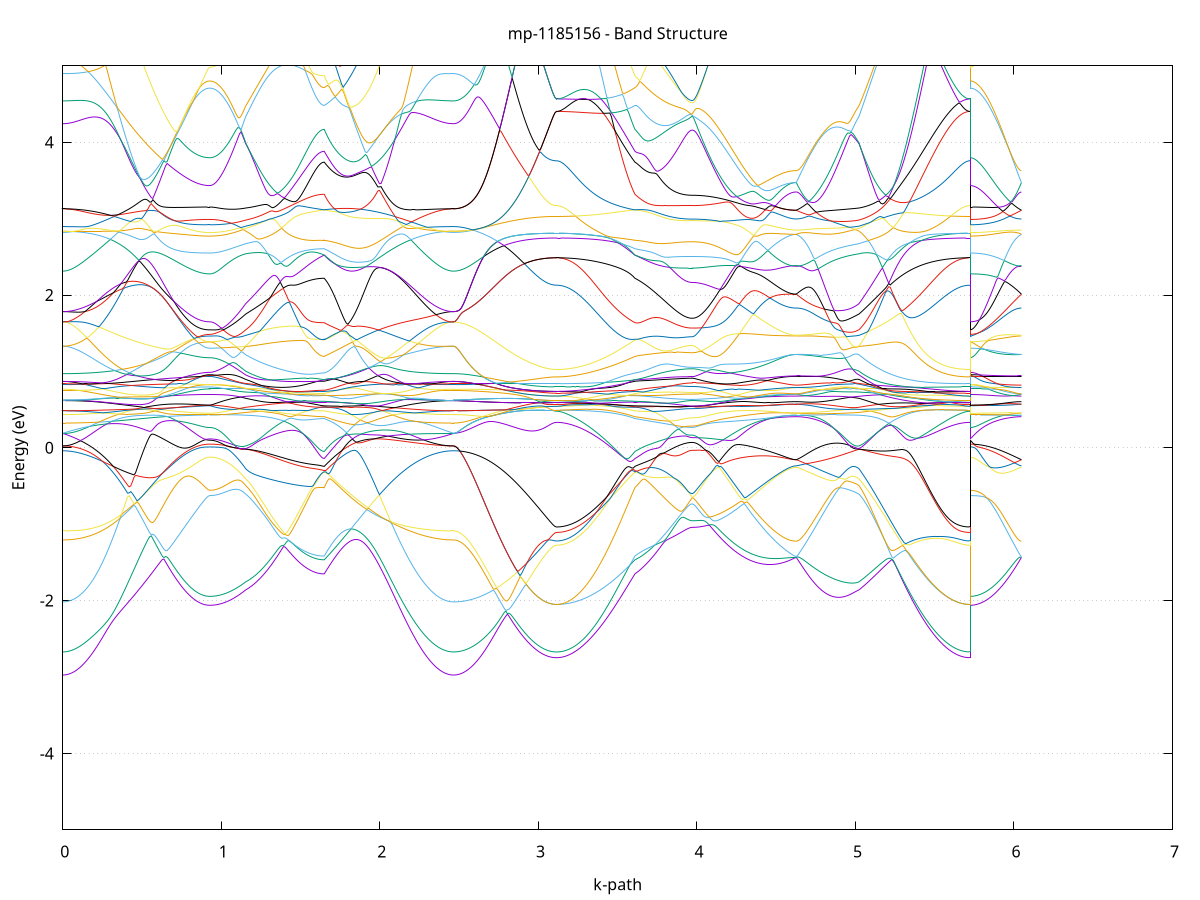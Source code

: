 set title 'mp-1185156 - Band Structure'
set xlabel 'k-path'
set ylabel 'Energy (eV)'
set grid y
set yrange [-5:5]
set terminal png size 800,600
set output 'mp-1185156_bands_gnuplot.png'
plot '-' using 1:2 with lines notitle, '-' using 1:2 with lines notitle, '-' using 1:2 with lines notitle, '-' using 1:2 with lines notitle, '-' using 1:2 with lines notitle, '-' using 1:2 with lines notitle, '-' using 1:2 with lines notitle, '-' using 1:2 with lines notitle, '-' using 1:2 with lines notitle, '-' using 1:2 with lines notitle, '-' using 1:2 with lines notitle, '-' using 1:2 with lines notitle, '-' using 1:2 with lines notitle, '-' using 1:2 with lines notitle, '-' using 1:2 with lines notitle, '-' using 1:2 with lines notitle, '-' using 1:2 with lines notitle, '-' using 1:2 with lines notitle, '-' using 1:2 with lines notitle, '-' using 1:2 with lines notitle, '-' using 1:2 with lines notitle, '-' using 1:2 with lines notitle, '-' using 1:2 with lines notitle, '-' using 1:2 with lines notitle, '-' using 1:2 with lines notitle, '-' using 1:2 with lines notitle, '-' using 1:2 with lines notitle, '-' using 1:2 with lines notitle, '-' using 1:2 with lines notitle, '-' using 1:2 with lines notitle, '-' using 1:2 with lines notitle, '-' using 1:2 with lines notitle, '-' using 1:2 with lines notitle, '-' using 1:2 with lines notitle, '-' using 1:2 with lines notitle, '-' using 1:2 with lines notitle, '-' using 1:2 with lines notitle, '-' using 1:2 with lines notitle, '-' using 1:2 with lines notitle, '-' using 1:2 with lines notitle, '-' using 1:2 with lines notitle, '-' using 1:2 with lines notitle, '-' using 1:2 with lines notitle, '-' using 1:2 with lines notitle, '-' using 1:2 with lines notitle, '-' using 1:2 with lines notitle, '-' using 1:2 with lines notitle, '-' using 1:2 with lines notitle, '-' using 1:2 with lines notitle, '-' using 1:2 with lines notitle, '-' using 1:2 with lines notitle, '-' using 1:2 with lines notitle, '-' using 1:2 with lines notitle, '-' using 1:2 with lines notitle, '-' using 1:2 with lines notitle, '-' using 1:2 with lines notitle, '-' using 1:2 with lines notitle, '-' using 1:2 with lines notitle, '-' using 1:2 with lines notitle, '-' using 1:2 with lines notitle, '-' using 1:2 with lines notitle, '-' using 1:2 with lines notitle, '-' using 1:2 with lines notitle, '-' using 1:2 with lines notitle
0.000000 -34.758407
0.009969 -34.758307
0.019939 -34.758107
0.029908 -34.757807
0.039878 -34.757407
0.049847 -34.756907
0.059817 -34.756207
0.069786 -34.755407
0.079756 -34.754507
0.089725 -34.753407
0.099695 -34.752307
0.109664 -34.751007
0.119634 -34.749607
0.129603 -34.748107
0.139573 -34.746407
0.149542 -34.744707
0.159511 -34.742907
0.169481 -34.740807
0.179450 -34.738807
0.189420 -34.736607
0.199389 -34.734307
0.209359 -34.731907
0.219328 -34.729307
0.229298 -34.726707
0.239267 -34.724007
0.249237 -34.721207
0.259206 -34.718307
0.269176 -34.715307
0.279145 -34.712207
0.289114 -34.709007
0.299084 -34.705807
0.309053 -34.702507
0.319023 -34.699107
0.328992 -34.695507
0.338962 -34.691907
0.348931 -34.688307
0.358901 -34.684607
0.368870 -34.680807
0.378840 -34.676907
0.388809 -34.673007
0.398779 -34.669007
0.408748 -34.665007
0.418717 -34.660907
0.428687 -34.656707
0.438656 -34.652507
0.448626 -34.648307
0.458595 -34.644007
0.468565 -34.639607
0.478534 -34.635207
0.488504 -34.630807
0.498473 -34.626407
0.508443 -34.621907
0.518412 -34.617407
0.528382 -34.612907
0.538351 -34.608407
0.548321 -34.603807
0.558290 -34.599207
0.568259 -34.594607
0.578229 -34.590107
0.588198 -34.585507
0.598168 -34.580907
0.608137 -34.576307
0.618107 -34.571707
0.628076 -34.567107
0.638046 -34.562507
0.648015 -34.557907
0.657985 -34.553407
0.667954 -34.548807
0.677924 -34.544207
0.687893 -34.539707
0.697863 -34.535307
0.707832 -34.530807
0.717801 -34.526307
0.727771 -34.521907
0.737740 -34.517507
0.747710 -34.513207
0.757679 -34.508907
0.767649 -34.504607
0.777618 -34.500407
0.787588 -34.496207
0.797557 -34.492007
0.807527 -34.487907
0.817496 -34.483807
0.827466 -34.479807
0.837435 -34.475807
0.847404 -34.471907
0.857374 -34.468007
0.867343 -34.464207
0.877313 -34.460407
0.887282 -34.456807
0.897252 -34.453307
0.907221 -34.450007
0.917191 -34.447307
0.927160 -34.446007
0.927160 -34.446007
0.937027 -34.446007
0.946894 -34.445907
0.956761 -34.445707
0.966628 -34.445307
0.976495 -34.445007
0.986362 -34.444507
0.996229 -34.444507
1.006096 -34.445107
1.015963 -34.445907
1.025830 -34.446807
1.035697 -34.447707
1.045564 -34.448807
1.055431 -34.449807
1.065297 -34.451007
1.075164 -34.452307
1.085031 -34.453707
1.094898 -34.455107
1.104765 -34.456607
1.114632 -34.458207
1.124499 -34.459907
1.134366 -34.461607
1.144233 -34.463407
1.154100 -34.465307
1.154100 -34.465307
1.164003 -34.466607
1.173905 -34.468007
1.183808 -34.469307
1.193710 -34.470607
1.203613 -34.471907
1.213516 -34.473207
1.223418 -34.474507
1.233321 -34.475707
1.243224 -34.477007
1.253126 -34.478207
1.263029 -34.479407
1.272931 -34.480507
1.282834 -34.481707
1.292737 -34.482807
1.302639 -34.484007
1.312542 -34.485107
1.322444 -34.486107
1.332347 -34.487207
1.342250 -34.488207
1.352152 -34.489207
1.362055 -34.490207
1.371957 -34.491107
1.381860 -34.492007
1.391763 -34.493007
1.401665 -34.493807
1.411568 -34.494707
1.421471 -34.495507
1.431373 -34.496307
1.441276 -34.497007
1.451178 -34.497807
1.461081 -34.498407
1.470984 -34.499107
1.480886 -34.499707
1.490789 -34.500307
1.500691 -34.500907
1.510594 -34.501407
1.520497 -34.501807
1.530399 -34.502307
1.540302 -34.502707
1.550204 -34.503107
1.560107 -34.503407
1.570010 -34.503707
1.579912 -34.504007
1.589815 -34.504307
1.599718 -34.504507
1.609620 -34.504607
1.619523 -34.504807
1.629425 -34.504907
1.639328 -34.504907
1.649231 -34.504907
1.649231 -34.504907
1.659183 -34.501507
1.669135 -34.498007
1.679087 -34.495807
1.689039 -34.499407
1.698991 -34.503107
1.708943 -34.506907
1.718895 -34.510807
1.728847 -34.514807
1.738799 -34.518907
1.748752 -34.523107
1.758704 -34.527407
1.768656 -34.531707
1.778608 -34.536107
1.788560 -34.540507
1.798512 -34.545007
1.808464 -34.549607
1.818416 -34.554107
1.828368 -34.558707
1.838320 -34.563407
1.848273 -34.568007
1.858225 -34.572707
1.868177 -34.577407
1.878129 -34.582107
1.888081 -34.586807
1.898033 -34.591507
1.907985 -34.596207
1.917937 -34.601007
1.927889 -34.605707
1.937841 -34.610307
1.947793 -34.615007
1.957746 -34.619607
1.967698 -34.624207
1.977650 -34.628807
1.987602 -34.633307
1.997554 -34.637807
2.007506 -34.642307
2.017458 -34.646707
2.027410 -34.651107
2.037362 -34.655407
2.047314 -34.659707
2.057267 -34.663907
2.067219 -34.668107
2.077171 -34.672207
2.087123 -34.676207
2.097075 -34.680207
2.107027 -34.684007
2.116979 -34.687807
2.126931 -34.691507
2.136883 -34.695207
2.146835 -34.698707
2.156788 -34.702207
2.166740 -34.705607
2.176692 -34.708807
2.186644 -34.712107
2.196596 -34.715207
2.206548 -34.718207
2.216500 -34.721107
2.226452 -34.723907
2.236404 -34.726707
2.246356 -34.729307
2.256309 -34.731807
2.266261 -34.734307
2.276213 -34.736607
2.286165 -34.738807
2.296117 -34.740907
2.306069 -34.742807
2.316021 -34.744707
2.325973 -34.746407
2.335925 -34.748107
2.345877 -34.749607
2.355829 -34.751007
2.365782 -34.752307
2.375734 -34.753407
2.385686 -34.754507
2.395638 -34.755407
2.405590 -34.756207
2.415542 -34.756807
2.425494 -34.757407
2.435446 -34.757807
2.445398 -34.758107
2.455350 -34.758307
2.465303 -34.758407
2.465303 -34.758407
2.475283 -34.758307
2.485263 -34.758107
2.495243 -34.757807
2.505223 -34.757407
2.515203 -34.756907
2.525183 -34.756207
2.535163 -34.755407
2.545143 -34.754507
2.555123 -34.753507
2.565103 -34.752407
2.575084 -34.751107
2.585064 -34.749707
2.595044 -34.748307
2.605024 -34.746707
2.615004 -34.745007
2.624984 -34.743207
2.634964 -34.741307
2.644944 -34.739207
2.654924 -34.737107
2.664904 -34.734907
2.674884 -34.732507
2.684865 -34.730107
2.694845 -34.727507
2.704825 -34.724907
2.714805 -34.722207
2.724785 -34.719407
2.734765 -34.716507
2.744745 -34.713607
2.754725 -34.710507
2.764705 -34.707407
2.774685 -34.704207
2.784665 -34.700907
2.794645 -34.697507
2.804626 -34.694107
2.814606 -34.690607
2.824586 -34.687107
2.834566 -34.683507
2.844546 -34.679807
2.854526 -34.676107
2.864506 -34.672407
2.874486 -34.668707
2.884466 -34.664907
2.894446 -34.661207
2.904426 -34.657407
2.914407 -34.653607
2.924387 -34.649807
2.934367 -34.646107
2.944347 -34.642407
2.954327 -34.638707
2.964307 -34.635107
2.974287 -34.631607
2.984267 -34.628207
2.994247 -34.624807
3.004227 -34.621607
3.014207 -34.618607
3.024188 -34.615807
3.034168 -34.613107
3.044148 -34.610707
3.054128 -34.608507
3.064108 -34.606607
3.074088 -34.605107
3.084068 -34.603807
3.094048 -34.602807
3.104028 -34.602307
3.114008 -34.602107
3.114008 -34.602107
3.123911 -34.602007
3.133814 -34.601907
3.143716 -34.601707
3.153619 -34.601407
3.163521 -34.601007
3.173424 -34.600607
3.183327 -34.600007
3.193229 -34.599407
3.203132 -34.598707
3.213034 -34.597807
3.222937 -34.596907
3.232840 -34.595907
3.242742 -34.594907
3.252645 -34.593707
3.262547 -34.592407
3.272450 -34.591107
3.282353 -34.589707
3.292255 -34.588207
3.302158 -34.586707
3.312061 -34.585007
3.321963 -34.583307
3.331866 -34.581507
3.341768 -34.579707
3.351671 -34.577707
3.361574 -34.575707
3.371476 -34.573607
3.381379 -34.571407
3.391281 -34.569207
3.401184 -34.566907
3.411087 -34.564507
3.420989 -34.562007
3.430892 -34.559507
3.440794 -34.557007
3.450697 -34.554307
3.460600 -34.551607
3.470502 -34.548907
3.480405 -34.546007
3.490308 -34.543207
3.500210 -34.540307
3.510113 -34.537307
3.520015 -34.534207
3.529918 -34.531207
3.539821 -34.528007
3.549723 -34.524807
3.559626 -34.521607
3.569528 -34.518407
3.579431 -34.515107
3.589334 -34.511707
3.599236 -34.508407
3.609139 -34.504907
3.609139 -34.504907
3.618919 -34.503807
3.628700 -34.503607
3.638480 -34.504207
3.648261 -34.505507
3.658041 -34.507207
3.667822 -34.509107
3.677602 -34.511107
3.687383 -34.513107
3.697163 -34.515207
3.706944 -34.517207
3.716724 -34.519307
3.726505 -34.521307
3.736285 -34.523307
3.746066 -34.525107
3.755846 -34.526907
3.765627 -34.528707
3.775407 -34.530407
3.785188 -34.532007
3.794968 -34.533607
3.804749 -34.535007
3.814529 -34.536407
3.824310 -34.537707
3.834090 -34.538907
3.843871 -34.540107
3.853651 -34.541207
3.863431 -34.542107
3.873212 -34.543107
3.882992 -34.543907
3.892773 -34.544607
3.902553 -34.545307
3.912334 -34.545907
3.922114 -34.546307
3.931895 -34.546707
3.941675 -34.547007
3.951456 -34.547307
3.961236 -34.547407
3.971017 -34.547507
3.971017 -34.547507
3.980950 -34.547407
3.990884 -34.547307
4.000817 -34.547207
4.010750 -34.547007
4.020684 -34.546707
4.030617 -34.546307
4.040550 -34.545907
4.050484 -34.545507
4.060417 -34.545007
4.070350 -34.544407
4.080284 -34.543707
4.090217 -34.543007
4.100150 -34.542207
4.110084 -34.541407
4.120017 -34.540607
4.129950 -34.539607
4.139884 -34.538607
4.149817 -34.537607
4.159751 -34.536507
4.169684 -34.535307
4.179617 -34.534107
4.189551 -34.532907
4.199484 -34.531607
4.209417 -34.530207
4.219351 -34.528707
4.229284 -34.527307
4.239217 -34.525707
4.249151 -34.524207
4.259084 -34.522607
4.269017 -34.520907
4.278951 -34.519207
4.288884 -34.517407
4.298817 -34.515707
4.308751 -34.513807
4.318684 -34.511907
4.328618 -34.510007
4.338551 -34.508107
4.348484 -34.506107
4.358418 -34.504107
4.368351 -34.502007
4.378284 -34.499907
4.388218 -34.497807
4.398151 -34.495707
4.408084 -34.493507
4.418018 -34.491307
4.427951 -34.489007
4.437884 -34.486807
4.447818 -34.484507
4.457751 -34.482207
4.467684 -34.479807
4.477618 -34.477507
4.487551 -34.475107
4.497484 -34.472707
4.507418 -34.470307
4.517351 -34.467907
4.527285 -34.465507
4.537218 -34.463107
4.547151 -34.460607
4.557085 -34.458207
4.567018 -34.455807
4.576951 -34.453407
4.586885 -34.451007
4.596818 -34.448707
4.606751 -34.446607
4.616685 -34.444907
4.626618 -34.444107
4.626618 -34.444107
4.636515 -34.444307
4.646411 -34.444907
4.656308 -34.445807
4.666204 -34.446707
4.676101 -34.447807
4.685997 -34.448807
4.695894 -34.449807
4.705790 -34.450807
4.715687 -34.451707
4.725583 -34.452707
4.735480 -34.453507
4.745377 -34.454407
4.755273 -34.455207
4.765170 -34.455907
4.775066 -34.456607
4.784963 -34.457207
4.794859 -34.457807
4.804756 -34.458407
4.814652 -34.458907
4.824549 -34.459307
4.834445 -34.459707
4.844342 -34.460007
4.854239 -34.460307
4.864135 -34.460607
4.874032 -34.460807
4.883928 -34.461007
4.893825 -34.461107
4.903721 -34.461207
4.913618 -34.461307
4.923514 -34.461307
4.933411 -34.461407
4.943307 -34.461507
4.953204 -34.461607
4.963101 -34.461807
4.972997 -34.462007
4.982894 -34.462407
4.992790 -34.462907
5.002687 -34.463507
5.012583 -34.464307
5.022480 -34.465307
5.022480 -34.465307
5.032342 -34.467207
5.042204 -34.469207
5.052067 -34.471307
5.061929 -34.473407
5.071791 -34.475507
5.081653 -34.477807
5.091516 -34.480007
5.101378 -34.482407
5.111240 -34.484707
5.121102 -34.487107
5.130965 -34.489607
5.140827 -34.492007
5.150689 -34.494507
5.160551 -34.497007
5.170414 -34.499607
5.180276 -34.502207
5.190138 -34.504807
5.200000 -34.507407
5.209863 -34.510007
5.219725 -34.512707
5.229587 -34.515307
5.239449 -34.518007
5.249312 -34.520707
5.259174 -34.523407
5.269036 -34.526007
5.278898 -34.528707
5.288761 -34.531407
5.298623 -34.534007
5.308485 -34.536607
5.318348 -34.539207
5.328210 -34.541807
5.338072 -34.544407
5.347934 -34.547007
5.357797 -34.549507
5.367659 -34.552007
5.377521 -34.554407
5.387383 -34.556907
5.397246 -34.559207
5.407108 -34.561507
5.416970 -34.563807
5.426832 -34.566107
5.436695 -34.568307
5.446557 -34.570507
5.456419 -34.572507
5.466281 -34.574507
5.476144 -34.576507
5.486006 -34.578407
5.495868 -34.580307
5.505730 -34.582007
5.515593 -34.583707
5.525455 -34.585407
5.535317 -34.587007
5.545179 -34.588507
5.555042 -34.589907
5.564904 -34.591307
5.574766 -34.592607
5.584628 -34.593807
5.594491 -34.595007
5.604353 -34.596007
5.614215 -34.597007
5.624078 -34.597907
5.633940 -34.598707
5.643802 -34.599407
5.653664 -34.600107
5.663527 -34.600607
5.673389 -34.601007
5.683251 -34.601407
5.693113 -34.601707
5.702976 -34.601907
5.712838 -34.602007
5.722700 -34.602107
5.722700 -34.446007
5.732529 -34.446007
5.742358 -34.446007
5.752187 -34.446007
5.762016 -34.446007
5.771844 -34.446007
5.781673 -34.445907
5.791502 -34.445907
5.801331 -34.445907
5.811160 -34.445807
5.820989 -34.445807
5.830818 -34.445807
5.840647 -34.445807
5.850475 -34.445707
5.860304 -34.445707
5.870133 -34.445607
5.879962 -34.445607
5.889791 -34.445507
5.899620 -34.445407
5.909449 -34.445307
5.919278 -34.445207
5.929106 -34.445107
5.938935 -34.445107
5.948764 -34.445007
5.958593 -34.444907
5.968422 -34.444807
5.978251 -34.444707
5.988080 -34.444607
5.997909 -34.444507
6.007737 -34.444407
6.017566 -34.444407
6.027395 -34.444207
6.037224 -34.444107
6.047053 -34.444107
e
0.000000 -34.298307
0.009969 -34.298307
0.019939 -34.298307
0.029908 -34.298407
0.039878 -34.298507
0.049847 -34.298607
0.059817 -34.298707
0.069786 -34.298907
0.079756 -34.299107
0.089725 -34.299307
0.099695 -34.299507
0.109664 -34.299807
0.119634 -34.300107
0.129603 -34.300407
0.139573 -34.300807
0.149542 -34.301107
0.159511 -34.302007
0.169481 -34.303407
0.179450 -34.304807
0.189420 -34.306307
0.199389 -34.307907
0.209359 -34.309607
0.219328 -34.311307
0.229298 -34.313107
0.239267 -34.314907
0.249237 -34.316807
0.259206 -34.318807
0.269176 -34.320807
0.279145 -34.322907
0.289114 -34.325007
0.299084 -34.327207
0.309053 -34.329407
0.319023 -34.331707
0.328992 -34.334007
0.338962 -34.336307
0.348931 -34.338707
0.358901 -34.341107
0.368870 -34.343507
0.378840 -34.346007
0.388809 -34.348407
0.398779 -34.350907
0.408748 -34.353507
0.418717 -34.356007
0.428687 -34.358507
0.438656 -34.361107
0.448626 -34.363607
0.458595 -34.366207
0.468565 -34.368707
0.478534 -34.371307
0.488504 -34.373907
0.498473 -34.376407
0.508443 -34.378907
0.518412 -34.381407
0.528382 -34.383907
0.538351 -34.386307
0.548321 -34.388807
0.558290 -34.391207
0.568259 -34.393607
0.578229 -34.396007
0.588198 -34.398307
0.598168 -34.400607
0.608137 -34.402807
0.618107 -34.405007
0.628076 -34.407207
0.638046 -34.409307
0.648015 -34.411407
0.657985 -34.413407
0.667954 -34.415407
0.677924 -34.417207
0.687893 -34.419107
0.697863 -34.420907
0.707832 -34.422607
0.717801 -34.424307
0.727771 -34.425907
0.737740 -34.427407
0.747710 -34.428907
0.757679 -34.430307
0.767649 -34.431607
0.777618 -34.432907
0.787588 -34.434107
0.797557 -34.435207
0.807527 -34.436207
0.817496 -34.437107
0.827466 -34.438007
0.837435 -34.438807
0.847404 -34.439507
0.857374 -34.440107
0.867343 -34.440607
0.877313 -34.441207
0.887282 -34.441507
0.897252 -34.441907
0.907221 -34.442107
0.917191 -34.442207
0.927160 -34.442207
0.927160 -34.442207
0.937027 -34.442307
0.946894 -34.442407
0.956761 -34.442707
0.966628 -34.443007
0.976495 -34.443407
0.986362 -34.443907
0.996229 -34.444007
1.006096 -34.443407
1.015963 -34.442707
1.025830 -34.441907
1.035697 -34.441107
1.045564 -34.440107
1.055431 -34.439107
1.065297 -34.438007
1.075164 -34.437207
1.085031 -34.437307
1.094898 -34.437407
1.104765 -34.437507
1.114632 -34.437607
1.124499 -34.437707
1.134366 -34.437707
1.144233 -34.437907
1.154100 -34.438007
1.154100 -34.438007
1.164003 -34.438407
1.173905 -34.439407
1.183808 -34.440607
1.193710 -34.442007
1.203613 -34.443507
1.213516 -34.445007
1.223418 -34.446607
1.233321 -34.448107
1.243224 -34.449707
1.253126 -34.451207
1.263029 -34.452707
1.272931 -34.454207
1.282834 -34.455707
1.292737 -34.457207
1.302639 -34.458607
1.312542 -34.460107
1.322444 -34.461507
1.332347 -34.462807
1.342250 -34.464207
1.352152 -34.465507
1.362055 -34.466707
1.371957 -34.468007
1.381860 -34.469207
1.391763 -34.470307
1.401665 -34.471507
1.411568 -34.472607
1.421471 -34.473607
1.431373 -34.474607
1.441276 -34.475607
1.451178 -34.476507
1.461081 -34.477407
1.470984 -34.478207
1.480886 -34.479007
1.490789 -34.479807
1.500691 -34.480507
1.510594 -34.481107
1.520497 -34.481807
1.530399 -34.482407
1.540302 -34.482907
1.550204 -34.483407
1.560107 -34.483907
1.570010 -34.484307
1.579912 -34.484607
1.589815 -34.484907
1.599718 -34.485207
1.609620 -34.485407
1.619523 -34.485607
1.629425 -34.485707
1.639328 -34.485807
1.649231 -34.485807
1.649231 -34.485807
1.659183 -34.489007
1.669135 -34.492307
1.679087 -34.494507
1.689039 -34.490907
1.698991 -34.487407
1.708943 -34.483707
1.718895 -34.480107
1.728847 -34.476507
1.738799 -34.472807
1.748752 -34.469207
1.758704 -34.465507
1.768656 -34.461807
1.778608 -34.458107
1.788560 -34.454407
1.798512 -34.450707
1.808464 -34.447007
1.818416 -34.443307
1.828368 -34.439507
1.838320 -34.435807
1.848273 -34.432107
1.858225 -34.428407
1.868177 -34.424807
1.878129 -34.421107
1.888081 -34.417407
1.898033 -34.413807
1.907985 -34.410107
1.917937 -34.406607
1.927889 -34.403007
1.937841 -34.399407
1.947793 -34.395907
1.957746 -34.392407
1.967698 -34.388907
1.977650 -34.385507
1.987602 -34.382107
1.997554 -34.378807
2.007506 -34.375407
2.017458 -34.372107
2.027410 -34.368907
2.037362 -34.365707
2.047314 -34.362507
2.057267 -34.359407
2.067219 -34.356407
2.077171 -34.353407
2.087123 -34.350507
2.097075 -34.347607
2.107027 -34.344707
2.116979 -34.342007
2.126931 -34.339207
2.136883 -34.336607
2.146835 -34.334007
2.156788 -34.331507
2.166740 -34.329007
2.176692 -34.326607
2.186644 -34.324307
2.196596 -34.322007
2.206548 -34.319807
2.216500 -34.317707
2.226452 -34.315707
2.236404 -34.313707
2.246356 -34.311807
2.256309 -34.310007
2.266261 -34.308307
2.276213 -34.306607
2.286165 -34.305007
2.296117 -34.303507
2.306069 -34.302107
2.316021 -34.301107
2.325973 -34.300707
2.335925 -34.300407
2.345877 -34.300107
2.355829 -34.299807
2.365782 -34.299507
2.375734 -34.299307
2.385686 -34.299107
2.395638 -34.298907
2.405590 -34.298707
2.415542 -34.298607
2.425494 -34.298507
2.435446 -34.298407
2.445398 -34.298307
2.455350 -34.298307
2.465303 -34.298307
2.465303 -34.298307
2.475283 -34.298307
2.485263 -34.298507
2.495243 -34.298807
2.505223 -34.299207
2.515203 -34.299807
2.525183 -34.300407
2.535163 -34.301207
2.545143 -34.302107
2.555123 -34.303107
2.565103 -34.304207
2.575084 -34.305407
2.585064 -34.306807
2.595044 -34.308207
2.605024 -34.309807
2.615004 -34.311407
2.624984 -34.313207
2.634964 -34.315107
2.644944 -34.317107
2.654924 -34.319207
2.664904 -34.321407
2.674884 -34.323707
2.684865 -34.326107
2.694845 -34.328607
2.704825 -34.331207
2.714805 -34.333807
2.724785 -34.336607
2.734765 -34.339507
2.744745 -34.342407
2.754725 -34.345407
2.764705 -34.348507
2.774685 -34.351707
2.784665 -34.354907
2.794645 -34.358307
2.804626 -34.361707
2.814606 -34.365107
2.824586 -34.368607
2.834566 -34.372107
2.844546 -34.375707
2.854526 -34.379307
2.864506 -34.383007
2.874486 -34.386707
2.884466 -34.390407
2.894446 -34.394107
2.904426 -34.397807
2.914407 -34.401507
2.924387 -34.405207
2.934367 -34.408907
2.944347 -34.412607
2.954327 -34.416207
2.964307 -34.419707
2.974287 -34.423207
2.984267 -34.426607
2.994247 -34.429907
3.004227 -34.433007
3.014207 -34.435907
3.024188 -34.438707
3.034168 -34.441407
3.044148 -34.443807
3.054128 -34.445907
3.064108 -34.447807
3.074088 -34.449407
3.084068 -34.450607
3.094048 -34.451507
3.104028 -34.452007
3.114008 -34.452207
3.114008 -34.452207
3.123911 -34.452207
3.133814 -34.452207
3.143716 -34.452207
3.153619 -34.452107
3.163521 -34.452107
3.173424 -34.452007
3.183327 -34.451907
3.193229 -34.451907
3.203132 -34.451807
3.213034 -34.451707
3.222937 -34.451607
3.232840 -34.451507
3.242742 -34.451407
3.252645 -34.451307
3.262547 -34.451107
3.272450 -34.451007
3.282353 -34.450907
3.292255 -34.450807
3.302158 -34.450807
3.312061 -34.450707
3.321963 -34.450707
3.331866 -34.450707
3.341768 -34.450807
3.351671 -34.450807
3.361574 -34.451007
3.371476 -34.451107
3.381379 -34.451307
3.391281 -34.451607
3.401184 -34.451907
3.411087 -34.452307
3.420989 -34.452807
3.430892 -34.453307
3.440794 -34.454007
3.450697 -34.454807
3.460600 -34.455707
3.470502 -34.456707
3.480405 -34.457807
3.490308 -34.459107
3.500210 -34.460507
3.510113 -34.462007
3.520015 -34.463707
3.529918 -34.465507
3.539821 -34.467507
3.549723 -34.469707
3.559626 -34.472007
3.569528 -34.474407
3.579431 -34.477007
3.589334 -34.479807
3.599236 -34.482707
3.609139 -34.485807
3.609139 -34.485807
3.618919 -34.486807
3.628700 -34.487007
3.638480 -34.486307
3.648261 -34.485007
3.658041 -34.483407
3.667822 -34.481507
3.677602 -34.479707
3.687383 -34.477807
3.697163 -34.475907
3.706944 -34.474107
3.716724 -34.472307
3.726505 -34.470607
3.736285 -34.469007
3.746066 -34.467507
3.755846 -34.466007
3.765627 -34.464607
3.775407 -34.463407
3.785188 -34.462107
3.794968 -34.461007
3.804749 -34.460007
3.814529 -34.459007
3.824310 -34.458007
3.834090 -34.457207
3.843871 -34.456507
3.853651 -34.455807
3.863431 -34.455107
3.873212 -34.454607
3.882992 -34.454107
3.892773 -34.453607
3.902553 -34.453207
3.912334 -34.452907
3.922114 -34.452607
3.931895 -34.452407
3.941675 -34.452207
3.951456 -34.452107
3.961236 -34.452007
3.971017 -34.452007
3.971017 -34.452007
3.980950 -34.452007
3.990884 -34.452007
4.000817 -34.451907
4.010750 -34.451907
4.020684 -34.451907
4.030617 -34.451807
4.040550 -34.451807
4.050484 -34.451707
4.060417 -34.451607
4.070350 -34.451507
4.080284 -34.451407
4.090217 -34.451307
4.100150 -34.451207
4.110084 -34.451107
4.120017 -34.451007
4.129950 -34.450907
4.139884 -34.450807
4.149817 -34.450607
4.159751 -34.450507
4.169684 -34.450307
4.179617 -34.450207
4.189551 -34.450007
4.199484 -34.449807
4.209417 -34.449707
4.219351 -34.449507
4.229284 -34.449307
4.239217 -34.449107
4.249151 -34.449007
4.259084 -34.448807
4.269017 -34.448607
4.278951 -34.448407
4.288884 -34.448207
4.298817 -34.448007
4.308751 -34.447807
4.318684 -34.447607
4.328618 -34.447507
4.338551 -34.447307
4.348484 -34.447107
4.358418 -34.446907
4.368351 -34.446707
4.378284 -34.446607
4.388218 -34.446407
4.398151 -34.446207
4.408084 -34.446107
4.418018 -34.445907
4.427951 -34.445807
4.437884 -34.445607
4.447818 -34.445507
4.457751 -34.445307
4.467684 -34.445207
4.477618 -34.445007
4.487551 -34.444907
4.497484 -34.444807
4.507418 -34.444707
4.517351 -34.444607
4.527285 -34.444507
4.537218 -34.444507
4.547151 -34.444407
4.557085 -34.444307
4.567018 -34.444307
4.576951 -34.444207
4.586885 -34.444207
4.596818 -34.444107
4.606751 -34.444107
4.616685 -34.444107
4.626618 -34.444107
4.626618 -34.444107
4.636515 -34.444107
4.646411 -34.444207
4.656308 -34.444207
4.666204 -34.444207
4.676101 -34.444107
4.685997 -34.444007
4.695894 -34.443907
4.705790 -34.443807
4.715687 -34.443607
4.725583 -34.443407
4.735480 -34.443207
4.745377 -34.443007
4.755273 -34.442707
4.765170 -34.442507
4.775066 -34.442107
4.784963 -34.441807
4.794859 -34.441407
4.804756 -34.441007
4.814652 -34.440507
4.824549 -34.440107
4.834445 -34.439607
4.844342 -34.439107
4.854239 -34.438507
4.864135 -34.437907
4.874032 -34.437307
4.883928 -34.436607
4.893825 -34.436007
4.903721 -34.435307
4.913618 -34.434607
4.923514 -34.433807
4.933411 -34.433007
4.943307 -34.433407
4.953204 -34.434207
4.963101 -34.435007
4.972997 -34.435807
4.982894 -34.436407
4.992790 -34.437107
5.002687 -34.437507
5.012583 -34.437807
5.022480 -34.438007
5.022480 -34.438007
5.032342 -34.438107
5.042204 -34.438207
5.052067 -34.438307
5.061929 -34.438507
5.071791 -34.438607
5.081653 -34.438807
5.091516 -34.439007
5.101378 -34.439107
5.111240 -34.439307
5.121102 -34.439507
5.130965 -34.439707
5.140827 -34.439807
5.150689 -34.440007
5.160551 -34.440207
5.170414 -34.440407
5.180276 -34.440607
5.190138 -34.440907
5.200000 -34.441107
5.209863 -34.441307
5.219725 -34.441507
5.229587 -34.441807
5.239449 -34.442007
5.249312 -34.442307
5.259174 -34.442507
5.269036 -34.442807
5.278898 -34.443107
5.288761 -34.443407
5.298623 -34.443607
5.308485 -34.443907
5.318348 -34.444207
5.328210 -34.444407
5.338072 -34.444807
5.347934 -34.445007
5.357797 -34.445307
5.367659 -34.445607
5.377521 -34.445907
5.387383 -34.446207
5.397246 -34.446507
5.407108 -34.446807
5.416970 -34.447107
5.426832 -34.447407
5.436695 -34.447707
5.446557 -34.447907
5.456419 -34.448207
5.466281 -34.448407
5.476144 -34.448707
5.486006 -34.449007
5.495868 -34.449207
5.505730 -34.449407
5.515593 -34.449707
5.525455 -34.449907
5.535317 -34.450107
5.545179 -34.450307
5.555042 -34.450507
5.564904 -34.450707
5.574766 -34.450907
5.584628 -34.451107
5.594491 -34.451207
5.604353 -34.451407
5.614215 -34.451507
5.624078 -34.451707
5.633940 -34.451807
5.643802 -34.451907
5.653664 -34.452007
5.663527 -34.452007
5.673389 -34.452107
5.683251 -34.452107
5.693113 -34.452207
5.702976 -34.452207
5.712838 -34.452207
5.722700 -34.452207
5.722700 -34.442207
5.732529 -34.442207
5.742358 -34.442207
5.752187 -34.442207
5.762016 -34.442307
5.771844 -34.442307
5.781673 -34.442307
5.791502 -34.442307
5.801331 -34.442407
5.811160 -34.442407
5.820989 -34.442507
5.830818 -34.442507
5.840647 -34.442507
5.850475 -34.442607
5.860304 -34.442707
5.870133 -34.442707
5.879962 -34.442707
5.889791 -34.442707
5.899620 -34.442807
5.909449 -34.442907
5.919278 -34.443007
5.929106 -34.443007
5.938935 -34.443107
5.948764 -34.443207
5.958593 -34.443307
5.968422 -34.443307
5.978251 -34.443407
5.988080 -34.443507
5.997909 -34.443607
6.007737 -34.443707
6.017566 -34.443807
6.027395 -34.443907
6.037224 -34.444007
6.047053 -34.444107
e
0.000000 -34.290907
0.009969 -34.291007
0.019939 -34.291107
0.029908 -34.291307
0.039878 -34.291607
0.049847 -34.292007
0.059817 -34.292507
0.069786 -34.293107
0.079756 -34.293707
0.089725 -34.294407
0.099695 -34.295307
0.109664 -34.296207
0.119634 -34.297207
0.129603 -34.298307
0.139573 -34.299407
0.149542 -34.300707
0.159511 -34.301507
0.169481 -34.301907
0.179450 -34.302407
0.189420 -34.302907
0.199389 -34.303407
0.209359 -34.303907
0.219328 -34.304507
0.229298 -34.305107
0.239267 -34.305707
0.249237 -34.306307
0.259206 -34.307007
0.269176 -34.307707
0.279145 -34.308407
0.289114 -34.309207
0.299084 -34.310007
0.309053 -34.310807
0.319023 -34.311707
0.328992 -34.312607
0.338962 -34.313507
0.348931 -34.314507
0.358901 -34.315507
0.368870 -34.316507
0.378840 -34.317607
0.388809 -34.318707
0.398779 -34.319807
0.408748 -34.321007
0.418717 -34.322207
0.428687 -34.323507
0.438656 -34.324707
0.448626 -34.326107
0.458595 -34.327407
0.468565 -34.328807
0.478534 -34.330307
0.488504 -34.331707
0.498473 -34.333307
0.508443 -34.334807
0.518412 -34.336407
0.528382 -34.338007
0.538351 -34.339707
0.548321 -34.341407
0.558290 -34.343207
0.568259 -34.345007
0.578229 -34.346807
0.588198 -34.348707
0.598168 -34.350607
0.608137 -34.352607
0.618107 -34.354607
0.628076 -34.356707
0.638046 -34.358807
0.648015 -34.361007
0.657985 -34.363207
0.667954 -34.365407
0.677924 -34.367707
0.687893 -34.370107
0.697863 -34.372407
0.707832 -34.374907
0.717801 -34.377407
0.727771 -34.379907
0.737740 -34.382407
0.747710 -34.385107
0.757679 -34.387807
0.767649 -34.390507
0.777618 -34.393307
0.787588 -34.396107
0.797557 -34.399007
0.807527 -34.401907
0.817496 -34.404907
0.827466 -34.407907
0.837435 -34.411007
0.847404 -34.414107
0.857374 -34.417207
0.867343 -34.420407
0.877313 -34.423607
0.887282 -34.426807
0.897252 -34.430007
0.907221 -34.433007
0.917191 -34.435607
0.927160 -34.436707
0.927160 -34.436707
0.937027 -34.436707
0.946894 -34.436807
0.956761 -34.436807
0.966628 -34.436807
0.976495 -34.436807
0.986362 -34.436807
0.996229 -34.436907
1.006096 -34.436907
1.015963 -34.436907
1.025830 -34.437007
1.035697 -34.437007
1.045564 -34.437107
1.055431 -34.437107
1.065297 -34.437207
1.075164 -34.436807
1.085031 -34.435607
1.094898 -34.434307
1.104765 -34.432907
1.114632 -34.431507
1.124499 -34.430007
1.134366 -34.428407
1.144233 -34.426707
1.154100 -34.425007
1.154100 -34.425007
1.164003 -34.423407
1.173905 -34.421307
1.183808 -34.419007
1.193710 -34.416507
1.203613 -34.414007
1.213516 -34.411407
1.223418 -34.408807
1.233321 -34.406307
1.243224 -34.403807
1.253126 -34.401207
1.263029 -34.398807
1.272931 -34.396407
1.282834 -34.394007
1.292737 -34.391707
1.302639 -34.389407
1.312542 -34.387207
1.322444 -34.385007
1.332347 -34.382907
1.342250 -34.380807
1.352152 -34.378807
1.362055 -34.376807
1.371957 -34.374907
1.381860 -34.373107
1.391763 -34.371307
1.401665 -34.369607
1.411568 -34.367907
1.421471 -34.366307
1.431373 -34.364807
1.441276 -34.363307
1.451178 -34.361907
1.461081 -34.360607
1.470984 -34.359307
1.480886 -34.358107
1.490789 -34.356907
1.500691 -34.355907
1.510594 -34.354907
1.520497 -34.353907
1.530399 -34.353107
1.540302 -34.352207
1.550204 -34.351507
1.560107 -34.350807
1.570010 -34.350207
1.579912 -34.349707
1.589815 -34.349307
1.599718 -34.348907
1.609620 -34.348607
1.619523 -34.348307
1.629425 -34.348107
1.639328 -34.348107
1.649231 -34.348007
1.649231 -34.348007
1.659183 -34.348107
1.669135 -34.348107
1.679087 -34.348007
1.689039 -34.347807
1.698991 -34.347607
1.708943 -34.347207
1.718895 -34.346907
1.728847 -34.346407
1.738799 -34.345907
1.748752 -34.345407
1.758704 -34.344807
1.768656 -34.344107
1.778608 -34.343407
1.788560 -34.342707
1.798512 -34.342007
1.808464 -34.341207
1.818416 -34.340307
1.828368 -34.339507
1.838320 -34.338607
1.848273 -34.337707
1.858225 -34.336807
1.868177 -34.335807
1.878129 -34.334907
1.888081 -34.333907
1.898033 -34.333007
1.907985 -34.332007
1.917937 -34.331007
1.927889 -34.330007
1.937841 -34.329107
1.947793 -34.328107
1.957746 -34.327107
1.967698 -34.326207
1.977650 -34.325207
1.987602 -34.324207
1.997554 -34.323307
2.007506 -34.322307
2.017458 -34.321407
2.027410 -34.320507
2.037362 -34.319607
2.047314 -34.318707
2.057267 -34.317807
2.067219 -34.316907
2.077171 -34.316107
2.087123 -34.315207
2.097075 -34.314407
2.107027 -34.313607
2.116979 -34.312807
2.126931 -34.312007
2.136883 -34.311307
2.146835 -34.310507
2.156788 -34.309807
2.166740 -34.309107
2.176692 -34.308407
2.186644 -34.307707
2.196596 -34.307107
2.206548 -34.306407
2.216500 -34.305807
2.226452 -34.305307
2.236404 -34.304707
2.246356 -34.304207
2.256309 -34.303607
2.266261 -34.303207
2.276213 -34.302707
2.286165 -34.302307
2.296117 -34.301907
2.306069 -34.301507
2.316021 -34.300707
2.325973 -34.299507
2.335925 -34.298307
2.345877 -34.297207
2.355829 -34.296207
2.365782 -34.295307
2.375734 -34.294507
2.385686 -34.293707
2.395638 -34.293107
2.405590 -34.292507
2.415542 -34.292007
2.425494 -34.291607
2.435446 -34.291307
2.445398 -34.291107
2.455350 -34.291007
2.465303 -34.290907
2.465303 -34.290907
2.475283 -34.290907
2.485263 -34.290907
2.495243 -34.291007
2.505223 -34.291007
2.515203 -34.291007
2.525183 -34.291007
2.535163 -34.291107
2.545143 -34.291107
2.555123 -34.291107
2.565103 -34.291107
2.575084 -34.291107
2.585064 -34.291107
2.595044 -34.291107
2.605024 -34.291207
2.615004 -34.291207
2.624984 -34.291207
2.634964 -34.291307
2.644944 -34.291307
2.654924 -34.291307
2.664904 -34.291407
2.674884 -34.291407
2.684865 -34.291507
2.694845 -34.291607
2.704825 -34.291607
2.714805 -34.291707
2.724785 -34.291707
2.734765 -34.291807
2.744745 -34.291807
2.754725 -34.291807
2.764705 -34.291907
2.774685 -34.291907
2.784665 -34.292007
2.794645 -34.292107
2.804626 -34.292107
2.814606 -34.292207
2.824586 -34.292307
2.834566 -34.292307
2.844546 -34.292407
2.854526 -34.292407
2.864506 -34.292507
2.874486 -34.292607
2.884466 -34.292607
2.894446 -34.292707
2.904426 -34.292707
2.914407 -34.292707
2.924387 -34.292707
2.934367 -34.292807
2.944347 -34.292807
2.954327 -34.292907
2.964307 -34.292907
2.974287 -34.292907
2.984267 -34.293007
2.994247 -34.293007
3.004227 -34.293007
3.014207 -34.293007
3.024188 -34.293007
3.034168 -34.293007
3.044148 -34.293107
3.054128 -34.293007
3.064108 -34.293107
3.074088 -34.293107
3.084068 -34.293107
3.094048 -34.293007
3.104028 -34.293007
3.114008 -34.293007
3.114008 -34.293007
3.123911 -34.293107
3.133814 -34.293207
3.143716 -34.293407
3.153619 -34.293707
3.163521 -34.294207
3.173424 -34.294607
3.183327 -34.295207
3.193229 -34.295907
3.203132 -34.296607
3.213034 -34.297407
3.222937 -34.298407
3.232840 -34.299307
3.242742 -34.300407
3.252645 -34.301507
3.262547 -34.302707
3.272450 -34.304007
3.282353 -34.305307
3.292255 -34.306707
3.302158 -34.308107
3.312061 -34.309707
3.321963 -34.311207
3.331866 -34.312807
3.341768 -34.314507
3.351671 -34.316107
3.361574 -34.317807
3.371476 -34.319507
3.381379 -34.321307
3.391281 -34.323007
3.401184 -34.324807
3.411087 -34.326507
3.420989 -34.328207
3.430892 -34.329807
3.440794 -34.331507
3.450697 -34.333107
3.460600 -34.334707
3.470502 -34.336207
3.480405 -34.337607
3.490308 -34.339007
3.500210 -34.340307
3.510113 -34.341507
3.520015 -34.342607
3.529918 -34.343607
3.539821 -34.344507
3.549723 -34.345307
3.559626 -34.346007
3.569528 -34.346607
3.579431 -34.347107
3.589334 -34.347507
3.599236 -34.347807
3.609139 -34.348007
3.609139 -34.348007
3.618919 -34.348107
3.628700 -34.348107
3.638480 -34.348007
3.648261 -34.347907
3.658041 -34.347807
3.667822 -34.347707
3.677602 -34.347507
3.687383 -34.347307
3.697163 -34.347107
3.706944 -34.346807
3.716724 -34.346507
3.726505 -34.346207
3.736285 -34.345807
3.746066 -34.345507
3.755846 -34.345007
3.765627 -34.344607
3.775407 -34.344207
3.785188 -34.343807
3.794968 -34.343307
3.804749 -34.342907
3.814529 -34.342407
3.824310 -34.342007
3.834090 -34.341607
3.843871 -34.341207
3.853651 -34.340807
3.863431 -34.340407
3.873212 -34.340107
3.882992 -34.339707
3.892773 -34.339407
3.902553 -34.339207
3.912334 -34.338907
3.922114 -34.338707
3.931895 -34.338507
3.941675 -34.338407
3.951456 -34.338307
3.961236 -34.338307
3.971017 -34.338207
3.971017 -34.338207
3.980950 -34.338307
3.990884 -34.338307
4.000817 -34.338507
4.010750 -34.338707
4.020684 -34.338907
4.030617 -34.339207
4.040550 -34.339607
4.050484 -34.340007
4.060417 -34.340507
4.070350 -34.341007
4.080284 -34.341607
4.090217 -34.342207
4.100150 -34.342907
4.110084 -34.343707
4.120017 -34.344507
4.129950 -34.345307
4.139884 -34.346207
4.149817 -34.347207
4.159751 -34.348207
4.169684 -34.349307
4.179617 -34.350407
4.189551 -34.351607
4.199484 -34.352807
4.209417 -34.354007
4.219351 -34.355407
4.229284 -34.356707
4.239217 -34.358107
4.249151 -34.359607
4.259084 -34.361107
4.269017 -34.362707
4.278951 -34.364207
4.288884 -34.365807
4.298817 -34.367507
4.308751 -34.369207
4.318684 -34.371007
4.328618 -34.372807
4.338551 -34.374707
4.348484 -34.376507
4.358418 -34.378407
4.368351 -34.380407
4.378284 -34.382407
4.388218 -34.384407
4.398151 -34.386507
4.408084 -34.388507
4.418018 -34.390707
4.427951 -34.392807
4.437884 -34.395007
4.447818 -34.397207
4.457751 -34.399407
4.467684 -34.401607
4.477618 -34.403907
4.487551 -34.406207
4.497484 -34.408507
4.507418 -34.410807
4.517351 -34.413207
4.527285 -34.415607
4.537218 -34.418007
4.547151 -34.420307
4.557085 -34.422707
4.567018 -34.425107
4.576951 -34.427507
4.586885 -34.429807
4.596818 -34.432107
4.606751 -34.434207
4.616685 -34.435907
4.626618 -34.436707
4.626618 -34.436707
4.636515 -34.436507
4.646411 -34.435807
4.656308 -34.434907
4.666204 -34.434007
4.676101 -34.433007
4.685997 -34.432107
4.695894 -34.431207
4.705790 -34.430407
4.715687 -34.429607
4.725583 -34.428907
4.735480 -34.428307
4.745377 -34.427807
4.755273 -34.427307
4.765170 -34.427007
4.775066 -34.426707
4.784963 -34.426507
4.794859 -34.426407
4.804756 -34.426307
4.814652 -34.426407
4.824549 -34.426507
4.834445 -34.426707
4.844342 -34.427007
4.854239 -34.427307
4.864135 -34.427707
4.874032 -34.428307
4.883928 -34.428907
4.893825 -34.429507
4.903721 -34.430207
4.913618 -34.430907
4.923514 -34.431707
4.933411 -34.432507
4.943307 -34.432307
4.953204 -34.431407
4.963101 -34.430607
4.972997 -34.429707
4.982894 -34.428807
4.992790 -34.427907
5.002687 -34.427007
5.012583 -34.426007
5.022480 -34.425007
5.022480 -34.425007
5.032342 -34.423207
5.042204 -34.421407
5.052067 -34.419507
5.061929 -34.417607
5.071791 -34.415607
5.081653 -34.413507
5.091516 -34.411407
5.101378 -34.409307
5.111240 -34.407107
5.121102 -34.404907
5.130965 -34.402607
5.140827 -34.400307
5.150689 -34.397907
5.160551 -34.395507
5.170414 -34.393107
5.180276 -34.390707
5.190138 -34.388207
5.200000 -34.385807
5.209863 -34.383307
5.219725 -34.380707
5.229587 -34.378207
5.239449 -34.375707
5.249312 -34.373107
5.259174 -34.370507
5.269036 -34.368007
5.278898 -34.365507
5.288761 -34.362907
5.298623 -34.360407
5.308485 -34.357807
5.318348 -34.355307
5.328210 -34.352807
5.338072 -34.350307
5.347934 -34.347807
5.357797 -34.345407
5.367659 -34.343007
5.377521 -34.340607
5.387383 -34.338207
5.397246 -34.335907
5.407108 -34.333707
5.416970 -34.331407
5.426832 -34.329207
5.436695 -34.327107
5.446557 -34.324907
5.456419 -34.322807
5.466281 -34.320807
5.476144 -34.318907
5.486006 -34.317007
5.495868 -34.315107
5.505730 -34.313407
5.515593 -34.311707
5.525455 -34.310007
5.535317 -34.308507
5.545179 -34.306907
5.555042 -34.305507
5.564904 -34.304107
5.574766 -34.302807
5.584628 -34.301607
5.594491 -34.300407
5.604353 -34.299407
5.614215 -34.298407
5.624078 -34.297507
5.633940 -34.296607
5.643802 -34.295807
5.653664 -34.295207
5.663527 -34.294607
5.673389 -34.294107
5.683251 -34.293707
5.693113 -34.293407
5.702976 -34.293207
5.712838 -34.293107
5.722700 -34.293007
5.722700 -34.436707
5.732529 -34.436707
5.742358 -34.436707
5.752187 -34.436707
5.762016 -34.436707
5.771844 -34.436807
5.781673 -34.436707
5.791502 -34.436807
5.801331 -34.436807
5.811160 -34.436707
5.820989 -34.436807
5.830818 -34.436807
5.840647 -34.436807
5.850475 -34.436807
5.860304 -34.436807
5.870133 -34.436807
5.879962 -34.436807
5.889791 -34.436707
5.899620 -34.436707
5.909449 -34.436707
5.919278 -34.436707
5.929106 -34.436707
5.938935 -34.436707
5.948764 -34.436707
5.958593 -34.436707
5.968422 -34.436707
5.978251 -34.436707
5.988080 -34.436707
5.997909 -34.436707
6.007737 -34.436707
6.017566 -34.436707
6.027395 -34.436707
6.037224 -34.436707
6.047053 -34.436707
e
0.000000 -31.803407
0.009969 -31.803407
0.019939 -31.803407
0.029908 -31.803507
0.039878 -31.803607
0.049847 -31.803707
0.059817 -31.803907
0.069786 -31.804007
0.079756 -31.804207
0.089725 -31.804407
0.099695 -31.804707
0.109664 -31.804907
0.119634 -31.805207
0.129603 -31.805507
0.139573 -31.805907
0.149542 -31.806207
0.159511 -31.806607
0.169481 -31.807007
0.179450 -31.807407
0.189420 -31.807807
0.199389 -31.808207
0.209359 -31.808707
0.219328 -31.809107
0.229298 -31.809607
0.239267 -31.810107
0.249237 -31.810607
0.259206 -31.811207
0.269176 -31.811707
0.279145 -31.812207
0.289114 -31.812807
0.299084 -31.813307
0.309053 -31.813907
0.319023 -31.814507
0.328992 -31.815007
0.338962 -31.815607
0.348931 -31.816207
0.358901 -31.816807
0.368870 -31.817307
0.378840 -31.817907
0.388809 -31.818507
0.398779 -31.819107
0.408748 -31.819607
0.418717 -31.820207
0.428687 -31.820807
0.438656 -31.821307
0.448626 -31.821907
0.458595 -31.822407
0.468565 -31.823007
0.478534 -31.823507
0.488504 -31.824007
0.498473 -31.824607
0.508443 -31.825107
0.518412 -31.825607
0.528382 -31.826007
0.538351 -31.826507
0.548321 -31.827007
0.558290 -31.827407
0.568259 -31.827907
0.578229 -31.828307
0.588198 -31.828707
0.598168 -31.829107
0.608137 -31.829507
0.618107 -31.829907
0.628076 -31.830307
0.638046 -31.830607
0.648015 -31.831007
0.657985 -31.831307
0.667954 -31.831607
0.677924 -31.831907
0.687893 -31.832207
0.697863 -31.832507
0.707832 -31.832807
0.717801 -31.833007
0.727771 -31.833307
0.737740 -31.833507
0.747710 -31.833707
0.757679 -31.833907
0.767649 -31.834107
0.777618 -31.834307
0.787588 -31.834507
0.797557 -31.834607
0.807527 -31.834807
0.817496 -31.834907
0.827466 -31.835007
0.837435 -31.835107
0.847404 -31.835207
0.857374 -31.835307
0.867343 -31.835407
0.877313 -31.835407
0.887282 -31.835507
0.897252 -31.835507
0.907221 -31.835607
0.917191 -31.835607
0.927160 -31.835607
0.927160 -31.835607
0.937027 -31.835607
0.946894 -31.835607
0.956761 -31.835607
0.966628 -31.835607
0.976495 -31.835707
0.986362 -31.835707
0.996229 -31.835807
1.006096 -31.835807
1.015963 -31.835907
1.025830 -31.836007
1.035697 -31.836007
1.045564 -31.836107
1.055431 -31.836207
1.065297 -31.836307
1.075164 -31.836407
1.085031 -31.836507
1.094898 -31.836607
1.104765 -31.836707
1.114632 -31.836807
1.124499 -31.836907
1.134366 -31.837007
1.144233 -31.837107
1.154100 -31.837207
1.154100 -31.837207
1.164003 -31.837307
1.173905 -31.837307
1.183808 -31.837407
1.193710 -31.837507
1.203613 -31.837507
1.213516 -31.837607
1.223418 -31.837607
1.233321 -31.837607
1.243224 -31.837707
1.253126 -31.837707
1.263029 -31.837707
1.272931 -31.837707
1.282834 -31.837707
1.292737 -31.837807
1.302639 -31.837807
1.312542 -31.837807
1.322444 -31.837807
1.332347 -31.837807
1.342250 -31.837807
1.352152 -31.837707
1.362055 -31.837707
1.371957 -31.837707
1.381860 -31.837707
1.391763 -31.837707
1.401665 -31.837707
1.411568 -31.837707
1.421471 -31.837607
1.431373 -31.837607
1.441276 -31.837607
1.451178 -31.837607
1.461081 -31.837607
1.470984 -31.837507
1.480886 -31.837507
1.490789 -31.837507
1.500691 -31.837507
1.510594 -31.837407
1.520497 -31.837407
1.530399 -31.837407
1.540302 -31.837407
1.550204 -31.837407
1.560107 -31.837307
1.570010 -31.837307
1.579912 -31.837307
1.589815 -31.837307
1.599718 -31.837307
1.609620 -31.837307
1.619523 -31.837307
1.629425 -31.837307
1.639328 -31.837307
1.649231 -31.837307
1.649231 -31.837307
1.659183 -31.837207
1.669135 -31.837207
1.679087 -31.837107
1.689039 -31.837007
1.698991 -31.836907
1.708943 -31.836807
1.718895 -31.836607
1.728847 -31.836507
1.738799 -31.836307
1.748752 -31.836107
1.758704 -31.835807
1.768656 -31.835607
1.778608 -31.835307
1.788560 -31.835007
1.798512 -31.834707
1.808464 -31.834307
1.818416 -31.834007
1.828368 -31.833607
1.838320 -31.833207
1.848273 -31.832807
1.858225 -31.832307
1.868177 -31.831907
1.878129 -31.831407
1.888081 -31.830907
1.898033 -31.830407
1.907985 -31.829907
1.917937 -31.829407
1.927889 -31.828807
1.937841 -31.828207
1.947793 -31.827707
1.957746 -31.827107
1.967698 -31.826507
1.977650 -31.825907
1.987602 -31.825307
1.997554 -31.824607
2.007506 -31.824007
2.017458 -31.823407
2.027410 -31.822707
2.037362 -31.822107
2.047314 -31.821407
2.057267 -31.820807
2.067219 -31.820107
2.077171 -31.819507
2.087123 -31.818807
2.097075 -31.818207
2.107027 -31.817507
2.116979 -31.816907
2.126931 -31.816207
2.136883 -31.815607
2.146835 -31.815007
2.156788 -31.814307
2.166740 -31.813707
2.176692 -31.813107
2.186644 -31.812507
2.196596 -31.812007
2.206548 -31.811407
2.216500 -31.810807
2.226452 -31.810307
2.236404 -31.809807
2.246356 -31.809307
2.256309 -31.808807
2.266261 -31.808307
2.276213 -31.807807
2.286165 -31.807407
2.296117 -31.807007
2.306069 -31.806607
2.316021 -31.806207
2.325973 -31.805907
2.335925 -31.805507
2.345877 -31.805207
2.355829 -31.804907
2.365782 -31.804707
2.375734 -31.804407
2.385686 -31.804207
2.395638 -31.804007
2.405590 -31.803907
2.415542 -31.803707
2.425494 -31.803607
2.435446 -31.803507
2.445398 -31.803407
2.455350 -31.803407
2.465303 -31.803407
2.465303 -31.803407
2.475283 -31.803407
2.485263 -31.803507
2.495243 -31.803507
2.505223 -31.803607
2.515203 -31.803807
2.525183 -31.803907
2.535163 -31.804107
2.545143 -31.804407
2.555123 -31.804607
2.565103 -31.804907
2.575084 -31.805207
2.585064 -31.805507
2.595044 -31.805907
2.605024 -31.806307
2.615004 -31.806707
2.624984 -31.807107
2.634964 -31.807607
2.644944 -31.808107
2.654924 -31.808507
2.664904 -31.809107
2.674884 -31.809607
2.684865 -31.810107
2.694845 -31.810707
2.704825 -31.811307
2.714805 -31.811907
2.724785 -31.812507
2.734765 -31.813107
2.744745 -31.813707
2.754725 -31.814307
2.764705 -31.814907
2.774685 -31.815507
2.784665 -31.816207
2.794645 -31.816807
2.804626 -31.817407
2.814606 -31.818107
2.824586 -31.818707
2.834566 -31.819307
2.844546 -31.819907
2.854526 -31.820507
2.864506 -31.821107
2.874486 -31.821707
2.884466 -31.822307
2.894446 -31.822807
2.904426 -31.823407
2.914407 -31.823907
2.924387 -31.824407
2.934367 -31.824907
2.944347 -31.825307
2.954327 -31.825807
2.964307 -31.826207
2.974287 -31.826607
2.984267 -31.827007
2.994247 -31.827307
3.004227 -31.827707
3.014207 -31.828007
3.024188 -31.828207
3.034168 -31.828507
3.044148 -31.828707
3.054128 -31.828907
3.064108 -31.829107
3.074088 -31.829207
3.084068 -31.829307
3.094048 -31.829407
3.104028 -31.829407
3.114008 -31.829407
3.114008 -31.829407
3.123911 -31.829407
3.133814 -31.829507
3.143716 -31.829507
3.153619 -31.829607
3.163521 -31.829607
3.173424 -31.829707
3.183327 -31.829807
3.193229 -31.829907
3.203132 -31.830007
3.213034 -31.830207
3.222937 -31.830307
3.232840 -31.830507
3.242742 -31.830707
3.252645 -31.830807
3.262547 -31.831007
3.272450 -31.831207
3.282353 -31.831407
3.292255 -31.831607
3.302158 -31.831907
3.312061 -31.832107
3.321963 -31.832307
3.331866 -31.832607
3.341768 -31.832807
3.351671 -31.833107
3.361574 -31.833307
3.371476 -31.833607
3.381379 -31.833807
3.391281 -31.834107
3.401184 -31.834307
3.411087 -31.834507
3.420989 -31.834807
3.430892 -31.835007
3.440794 -31.835207
3.450697 -31.835407
3.460600 -31.835707
3.470502 -31.835907
3.480405 -31.836007
3.490308 -31.836207
3.500210 -31.836407
3.510113 -31.836607
3.520015 -31.836707
3.529918 -31.836807
3.539821 -31.836907
3.549723 -31.837007
3.559626 -31.837107
3.569528 -31.837207
3.579431 -31.837207
3.589334 -31.837307
3.599236 -31.837307
3.609139 -31.837307
3.609139 -31.837307
3.618919 -31.837307
3.628700 -31.837207
3.638480 -31.837207
3.648261 -31.837107
3.658041 -31.837107
3.667822 -31.837007
3.677602 -31.836907
3.687383 -31.836807
3.697163 -31.836707
3.706944 -31.836607
3.716724 -31.836507
3.726505 -31.836407
3.736285 -31.836307
3.746066 -31.836207
3.755846 -31.836107
3.765627 -31.835907
3.775407 -31.835807
3.785188 -31.835707
3.794968 -31.835607
3.804749 -31.835507
3.814529 -31.835307
3.824310 -31.835207
3.834090 -31.835107
3.843871 -31.835007
3.853651 -31.834907
3.863431 -31.834807
3.873212 -31.834707
3.882992 -31.834707
3.892773 -31.834607
3.902553 -31.834507
3.912334 -31.834507
3.922114 -31.834407
3.931895 -31.834407
3.941675 -31.834307
3.951456 -31.834307
3.961236 -31.834307
3.971017 -31.834307
3.971017 -31.834307
3.980950 -31.834307
3.990884 -31.834307
4.000817 -31.834307
4.010750 -31.834307
4.020684 -31.834307
4.030617 -31.834307
4.040550 -31.834307
4.050484 -31.834307
4.060417 -31.834407
4.070350 -31.834407
4.080284 -31.834407
4.090217 -31.834407
4.100150 -31.834407
4.110084 -31.834407
4.120017 -31.834507
4.129950 -31.834507
4.139884 -31.834507
4.149817 -31.834507
4.159751 -31.834507
4.169684 -31.834607
4.179617 -31.834607
4.189551 -31.834607
4.199484 -31.834607
4.209417 -31.834707
4.219351 -31.834707
4.229284 -31.834707
4.239217 -31.834807
4.249151 -31.834807
4.259084 -31.834807
4.269017 -31.834807
4.278951 -31.834907
4.288884 -31.834907
4.298817 -31.834907
4.308751 -31.835007
4.318684 -31.835007
4.328618 -31.835007
4.338551 -31.835107
4.348484 -31.835107
4.358418 -31.835107
4.368351 -31.835107
4.378284 -31.835207
4.388218 -31.835207
4.398151 -31.835207
4.408084 -31.835307
4.418018 -31.835307
4.427951 -31.835307
4.437884 -31.835307
4.447818 -31.835407
4.457751 -31.835407
4.467684 -31.835407
4.477618 -31.835407
4.487551 -31.835407
4.497484 -31.835507
4.507418 -31.835507
4.517351 -31.835507
4.527285 -31.835507
4.537218 -31.835507
4.547151 -31.835507
4.557085 -31.835507
4.567018 -31.835607
4.576951 -31.835607
4.586885 -31.835607
4.596818 -31.835607
4.606751 -31.835607
4.616685 -31.835607
4.626618 -31.835607
4.626618 -31.835607
4.636515 -31.835607
4.646411 -31.835607
4.656308 -31.835607
4.666204 -31.835607
4.676101 -31.835607
4.685997 -31.835607
4.695894 -31.835607
4.705790 -31.835607
4.715687 -31.835607
4.725583 -31.835607
4.735480 -31.835607
4.745377 -31.835607
4.755273 -31.835707
4.765170 -31.835707
4.775066 -31.835707
4.784963 -31.835707
4.794859 -31.835807
4.804756 -31.835807
4.814652 -31.835907
4.824549 -31.835907
4.834445 -31.836007
4.844342 -31.836007
4.854239 -31.836107
4.864135 -31.836107
4.874032 -31.836207
4.883928 -31.836207
4.893825 -31.836307
4.903721 -31.836407
4.913618 -31.836407
4.923514 -31.836507
4.933411 -31.836607
4.943307 -31.836707
4.953204 -31.836707
4.963101 -31.836807
4.972997 -31.836907
4.982894 -31.837007
4.992790 -31.837007
5.002687 -31.837107
5.012583 -31.837207
5.022480 -31.837207
5.022480 -31.837207
5.032342 -31.837307
5.042204 -31.837407
5.052067 -31.837507
5.061929 -31.837607
5.071791 -31.837707
5.081653 -31.837807
5.091516 -31.837807
5.101378 -31.837907
5.111240 -31.838007
5.121102 -31.838007
5.130965 -31.838107
5.140827 -31.838107
5.150689 -31.838107
5.160551 -31.838107
5.170414 -31.838107
5.180276 -31.838107
5.190138 -31.838107
5.200000 -31.838107
5.209863 -31.838007
5.219725 -31.838007
5.229587 -31.837907
5.239449 -31.837807
5.249312 -31.837807
5.259174 -31.837707
5.269036 -31.837507
5.278898 -31.837407
5.288761 -31.837307
5.298623 -31.837207
5.308485 -31.837007
5.318348 -31.836807
5.328210 -31.836707
5.338072 -31.836507
5.347934 -31.836307
5.357797 -31.836107
5.367659 -31.835907
5.377521 -31.835707
5.387383 -31.835507
5.397246 -31.835207
5.407108 -31.835007
5.416970 -31.834807
5.426832 -31.834507
5.436695 -31.834307
5.446557 -31.834007
5.456419 -31.833807
5.466281 -31.833507
5.476144 -31.833307
5.486006 -31.833007
5.495868 -31.832807
5.505730 -31.832607
5.515593 -31.832307
5.525455 -31.832107
5.535317 -31.831907
5.545179 -31.831607
5.555042 -31.831407
5.564904 -31.831207
5.574766 -31.831007
5.584628 -31.830807
5.594491 -31.830607
5.604353 -31.830507
5.614215 -31.830307
5.624078 -31.830207
5.633940 -31.830007
5.643802 -31.829907
5.653664 -31.829807
5.663527 -31.829707
5.673389 -31.829607
5.683251 -31.829607
5.693113 -31.829507
5.702976 -31.829507
5.712838 -31.829407
5.722700 -31.829407
5.722700 -31.835607
5.732529 -31.835607
5.742358 -31.835607
5.752187 -31.835607
5.762016 -31.835607
5.771844 -31.835607
5.781673 -31.835607
5.791502 -31.835607
5.801331 -31.835607
5.811160 -31.835607
5.820989 -31.835607
5.830818 -31.835607
5.840647 -31.835607
5.850475 -31.835607
5.860304 -31.835607
5.870133 -31.835607
5.879962 -31.835607
5.889791 -31.835607
5.899620 -31.835607
5.909449 -31.835607
5.919278 -31.835607
5.929106 -31.835607
5.938935 -31.835607
5.948764 -31.835607
5.958593 -31.835607
5.968422 -31.835607
5.978251 -31.835607
5.988080 -31.835607
5.997909 -31.835607
6.007737 -31.835607
6.017566 -31.835607
6.027395 -31.835607
6.037224 -31.835607
6.047053 -31.835607
e
0.000000 -18.341007
0.009969 -18.340907
0.019939 -18.340507
0.029908 -18.339707
0.039878 -18.338707
0.049847 -18.337407
0.059817 -18.335807
0.069786 -18.333907
0.079756 -18.331807
0.089725 -18.329307
0.099695 -18.326607
0.109664 -18.323707
0.119634 -18.320507
0.129603 -18.317007
0.139573 -18.313307
0.149542 -18.309407
0.159511 -18.305307
0.169481 -18.301007
0.179450 -18.296507
0.189420 -18.291907
0.199389 -18.287107
0.209359 -18.282307
0.219328 -18.277407
0.229298 -18.272507
0.239267 -18.267707
0.249237 -18.263007
0.259206 -18.258407
0.269176 -18.254107
0.279145 -18.250207
0.289114 -18.246807
0.299084 -18.243907
0.309053 -18.241807
0.319023 -18.240407
0.328992 -18.240007
0.338962 -18.240507
0.348931 -18.242007
0.358901 -18.244507
0.368870 -18.248007
0.378840 -18.252407
0.388809 -18.257607
0.398779 -18.263607
0.408748 -18.270107
0.418717 -18.277307
0.428687 -18.284807
0.438656 -18.292707
0.448626 -18.301007
0.458595 -18.309407
0.468565 -18.318107
0.478534 -18.326807
0.488504 -18.335707
0.498473 -18.344607
0.508443 -18.353607
0.518412 -18.362507
0.528382 -18.371407
0.538351 -18.380307
0.548321 -18.389107
0.558290 -18.397807
0.568259 -18.406407
0.578229 -18.414807
0.588198 -18.423207
0.598168 -18.431407
0.608137 -18.439407
0.618107 -18.447307
0.628076 -18.455007
0.638046 -18.462507
0.648015 -18.469807
0.657985 -18.477007
0.667954 -18.483907
0.677924 -18.490607
0.687893 -18.497107
0.697863 -18.503307
0.707832 -18.509307
0.717801 -18.515107
0.727771 -18.520707
0.737740 -18.526007
0.747710 -18.531007
0.757679 -18.535907
0.767649 -18.540407
0.777618 -18.544707
0.787588 -18.548707
0.797557 -18.552507
0.807527 -18.556007
0.817496 -18.559207
0.827466 -18.562107
0.837435 -18.564807
0.847404 -18.567207
0.857374 -18.569307
0.867343 -18.571207
0.877313 -18.572707
0.887282 -18.574007
0.897252 -18.575007
0.907221 -18.575707
0.917191 -18.576107
0.927160 -18.576307
0.927160 -18.576307
0.937027 -18.576007
0.946894 -18.574907
0.956761 -18.573207
0.966628 -18.570807
0.976495 -18.567807
0.986362 -18.564007
0.996229 -18.559607
1.006096 -18.554507
1.015963 -18.548807
1.025830 -18.542407
1.035697 -18.535307
1.045564 -18.527607
1.055431 -18.519207
1.065297 -18.510207
1.075164 -18.500607
1.085031 -18.490307
1.094898 -18.479507
1.104765 -18.468007
1.114632 -18.455907
1.124499 -18.443307
1.134366 -18.430007
1.144233 -18.416307
1.154100 -18.401907
1.154100 -18.401907
1.164003 -18.391407
1.173905 -18.380407
1.183808 -18.369107
1.193710 -18.357307
1.203613 -18.345307
1.213516 -18.332807
1.223418 -18.320007
1.233321 -18.306907
1.243224 -18.293407
1.253126 -18.279707
1.263029 -18.265607
1.272931 -18.251207
1.282834 -18.236607
1.292737 -18.221607
1.302639 -18.206507
1.312542 -18.191107
1.322444 -18.175507
1.332347 -18.159707
1.342250 -18.143707
1.352152 -18.129007
1.362055 -18.120407
1.371957 -18.111907
1.381860 -18.103707
1.391763 -18.095607
1.401665 -18.087707
1.411568 -18.079907
1.421471 -18.072307
1.431373 -18.064907
1.441276 -18.057607
1.451178 -18.050407
1.461081 -18.043407
1.470984 -18.036507
1.480886 -18.029707
1.490789 -18.023107
1.500691 -18.016507
1.510594 -18.010207
1.520497 -18.003907
1.530399 -17.997907
1.540302 -17.992007
1.550204 -17.986407
1.560107 -17.981007
1.570010 -17.975907
1.579912 -17.971107
1.589815 -17.966707
1.599718 -17.962807
1.609620 -17.959407
1.619523 -17.956707
1.629425 -17.954607
1.639328 -17.953407
1.649231 -17.952907
1.649231 -17.952907
1.659183 -17.939407
1.669135 -17.925707
1.679087 -17.911907
1.689039 -17.898007
1.698991 -17.884107
1.708943 -17.878907
1.718895 -17.880507
1.728847 -17.882407
1.738799 -17.884407
1.748752 -17.886507
1.758704 -17.890407
1.768656 -17.900507
1.778608 -17.910507
1.788560 -17.920307
1.798512 -17.929907
1.808464 -17.939307
1.818416 -17.948507
1.828368 -17.957607
1.838320 -17.966607
1.848273 -17.975307
1.858225 -17.983907
1.868177 -17.992407
1.878129 -18.000807
1.888081 -18.009007
1.898033 -18.017107
1.907985 -18.025107
1.917937 -18.033107
1.927889 -18.040907
1.937841 -18.048707
1.947793 -18.056407
1.957746 -18.064007
1.967698 -18.071707
1.977650 -18.079307
1.987602 -18.086907
1.997554 -18.094407
2.007506 -18.102007
2.017458 -18.109607
2.027410 -18.117207
2.037362 -18.124707
2.047314 -18.132307
2.057267 -18.139907
2.067219 -18.147507
2.077171 -18.155107
2.087123 -18.162707
2.097075 -18.170307
2.107027 -18.177807
2.116979 -18.185307
2.126931 -18.192807
2.136883 -18.200207
2.146835 -18.207507
2.156788 -18.214707
2.166740 -18.221807
2.176692 -18.228807
2.186644 -18.235707
2.196596 -18.242507
2.206548 -18.249107
2.216500 -18.255507
2.226452 -18.261807
2.236404 -18.267907
2.246356 -18.273807
2.256309 -18.279507
2.266261 -18.284907
2.276213 -18.290207
2.286165 -18.295207
2.296117 -18.300007
2.306069 -18.304607
2.316021 -18.308907
2.325973 -18.313007
2.335925 -18.316807
2.345877 -18.320307
2.355829 -18.323607
2.365782 -18.326607
2.375734 -18.329307
2.385686 -18.331807
2.395638 -18.333907
2.405590 -18.335807
2.415542 -18.337407
2.425494 -18.338707
2.435446 -18.339707
2.445398 -18.340507
2.455350 -18.340907
2.465303 -18.341007
2.465303 -18.341007
2.475283 -18.340807
2.485263 -18.339907
2.495243 -18.338607
2.505223 -18.336607
2.515203 -18.334207
2.525183 -18.331107
2.535163 -18.327607
2.545143 -18.323507
2.555123 -18.318807
2.565103 -18.313607
2.575084 -18.307907
2.585064 -18.301607
2.595044 -18.294807
2.605024 -18.287507
2.615004 -18.279607
2.624984 -18.271207
2.634964 -18.262307
2.644944 -18.252907
2.654924 -18.243007
2.664904 -18.232607
2.674884 -18.221707
2.684865 -18.210207
2.694845 -18.198307
2.704825 -18.186007
2.714805 -18.173107
2.724785 -18.159807
2.734765 -18.146007
2.744745 -18.131807
2.754725 -18.132707
2.764705 -18.142907
2.774685 -18.153007
2.784665 -18.162807
2.794645 -18.172407
2.804626 -18.181707
2.814606 -18.190807
2.824586 -18.199707
2.834566 -18.208407
2.844546 -18.216707
2.854526 -18.224907
2.864506 -18.232707
2.874486 -18.240307
2.884466 -18.247607
2.894446 -18.254607
2.904426 -18.261407
2.914407 -18.267807
2.924387 -18.274007
2.934367 -18.279807
2.944347 -18.285407
2.954327 -18.290707
2.964307 -18.295607
2.974287 -18.300307
2.984267 -18.304607
2.994247 -18.308707
3.004227 -18.312407
3.014207 -18.315807
3.024188 -18.318907
3.034168 -18.321607
3.044148 -18.324107
3.054128 -18.326207
3.064108 -18.328007
3.074088 -18.329407
3.084068 -18.330607
3.094048 -18.331407
3.104028 -18.331907
3.114008 -18.332107
3.114008 -18.332107
3.123911 -18.331907
3.133814 -18.331407
3.143716 -18.330507
3.153619 -18.329407
3.163521 -18.327907
3.173424 -18.326007
3.183327 -18.323907
3.193229 -18.321407
3.203132 -18.318507
3.213034 -18.315407
3.222937 -18.311907
3.232840 -18.308107
3.242742 -18.303907
3.252645 -18.299507
3.262547 -18.294707
3.272450 -18.289607
3.282353 -18.284207
3.292255 -18.278407
3.302158 -18.272407
3.312061 -18.266007
3.321963 -18.259407
3.331866 -18.252407
3.341768 -18.245207
3.351671 -18.237607
3.361574 -18.229807
3.371476 -18.221607
3.381379 -18.213207
3.391281 -18.204507
3.401184 -18.195507
3.411087 -18.186307
3.420989 -18.176707
3.430892 -18.167007
3.440794 -18.156907
3.450697 -18.146607
3.460600 -18.136107
3.470502 -18.125307
3.480405 -18.114307
3.490308 -18.103007
3.500210 -18.091607
3.510113 -18.079907
3.520015 -18.068007
3.529918 -18.055907
3.539821 -18.043607
3.549723 -18.031207
3.559626 -18.018507
3.569528 -18.005707
3.579431 -17.992707
3.589334 -17.979607
3.599236 -17.966307
3.609139 -17.952907
3.609139 -17.952907
3.618919 -17.946907
3.628700 -17.940707
3.638480 -17.934207
3.648261 -17.927507
3.658041 -17.920607
3.667822 -17.913507
3.677602 -17.906207
3.687383 -17.903207
3.697163 -17.909607
3.706944 -17.916207
3.716724 -17.922907
3.726505 -17.929607
3.736285 -17.936107
3.746066 -17.942507
3.755846 -17.948707
3.765627 -17.954507
3.775407 -17.960107
3.785188 -17.965407
3.794968 -17.970307
3.804749 -17.975007
3.814529 -17.979207
3.824310 -17.983207
3.834090 -17.986807
3.843871 -17.990207
3.853651 -17.993207
3.863431 -17.995907
3.873212 -17.998307
3.882992 -18.000407
3.892773 -18.002307
3.902553 -18.003907
3.912334 -18.005307
3.922114 -18.006407
3.931895 -18.007407
3.941675 -18.008107
3.951456 -18.008607
3.961236 -18.008907
3.971017 -18.009007
3.971017 -18.009007
3.980950 -18.009407
3.990884 -18.010707
4.000817 -18.012907
4.010750 -18.015907
4.020684 -18.019707
4.030617 -18.024307
4.040550 -18.029607
4.050484 -18.035707
4.060417 -18.042407
4.070350 -18.049707
4.080284 -18.057507
4.090217 -18.065907
4.100150 -18.074607
4.110084 -18.083807
4.120017 -18.093307
4.129950 -18.103107
4.139884 -18.113207
4.149817 -18.123407
4.159751 -18.133807
4.169684 -18.144407
4.179617 -18.154907
4.189551 -18.165607
4.199484 -18.176207
4.209417 -18.186807
4.219351 -18.197407
4.229284 -18.207807
4.239217 -18.218207
4.249151 -18.228507
4.259084 -18.238607
4.269017 -18.248507
4.278951 -18.258307
4.288884 -18.267907
4.298817 -18.277207
4.308751 -18.286407
4.318684 -18.295307
4.328618 -18.303907
4.338551 -18.312407
4.348484 -18.320507
4.358418 -18.328407
4.368351 -18.336007
4.378284 -18.343307
4.388218 -18.350407
4.398151 -18.357107
4.408084 -18.363607
4.418018 -18.369807
4.427951 -18.375707
4.437884 -18.381207
4.447818 -18.386507
4.457751 -18.391507
4.467684 -18.396207
4.477618 -18.400607
4.487551 -18.404707
4.497484 -18.408407
4.507418 -18.411907
4.517351 -18.415207
4.527285 -18.418107
4.537218 -18.420707
4.547151 -18.423107
4.557085 -18.425107
4.567018 -18.426907
4.576951 -18.428407
4.586885 -18.429707
4.596818 -18.430607
4.606751 -18.431307
4.616685 -18.431707
4.626618 -18.431807
4.626618 -18.431807
4.636515 -18.432307
4.646411 -18.433607
4.656308 -18.435707
4.666204 -18.438507
4.676101 -18.441907
4.685997 -18.445707
4.695894 -18.449907
4.705790 -18.454207
4.715687 -18.458507
4.725583 -18.462907
4.735480 -18.467207
4.745377 -18.471207
4.755273 -18.475107
4.765170 -18.478707
4.775066 -18.481907
4.784963 -18.484707
4.794859 -18.487207
4.804756 -18.489107
4.814652 -18.490707
4.824549 -18.491707
4.834445 -18.492207
4.844342 -18.492107
4.854239 -18.491507
4.864135 -18.490407
4.874032 -18.488707
4.883928 -18.486407
4.893825 -18.483607
4.903721 -18.480207
4.913618 -18.476307
4.923514 -18.471807
4.933411 -18.466707
4.943307 -18.461107
4.953204 -18.455107
4.963101 -18.448507
4.972997 -18.441607
4.982894 -18.434207
4.992790 -18.426507
5.002687 -18.418507
5.012583 -18.410307
5.022480 -18.401907
5.022480 -18.401907
5.032342 -18.387107
5.042204 -18.371707
5.052067 -18.355807
5.061929 -18.339407
5.071791 -18.322507
5.081653 -18.305107
5.091516 -18.287307
5.101378 -18.269107
5.111240 -18.250507
5.121102 -18.231407
5.130965 -18.212007
5.140827 -18.192207
5.150689 -18.172807
5.160551 -18.166107
5.170414 -18.160507
5.180276 -18.155907
5.190138 -18.152507
5.200000 -18.150107
5.209863 -18.148607
5.219725 -18.147907
5.229587 -18.147907
5.239449 -18.148607
5.249312 -18.149907
5.259174 -18.151707
5.269036 -18.153907
5.278898 -18.156507
5.288761 -18.159507
5.298623 -18.162807
5.308485 -18.166407
5.318348 -18.170307
5.328210 -18.174407
5.338072 -18.178707
5.347934 -18.183207
5.357797 -18.187907
5.367659 -18.192707
5.377521 -18.197707
5.387383 -18.202807
5.397246 -18.208007
5.407108 -18.213307
5.416970 -18.218707
5.426832 -18.224107
5.436695 -18.229607
5.446557 -18.235007
5.456419 -18.240507
5.466281 -18.245907
5.476144 -18.251307
5.486006 -18.256707
5.495868 -18.262007
5.505730 -18.267107
5.515593 -18.272207
5.525455 -18.277207
5.535317 -18.282007
5.545179 -18.286707
5.555042 -18.291307
5.564904 -18.295607
5.574766 -18.299807
5.584628 -18.303707
5.594491 -18.307407
5.604353 -18.311007
5.614215 -18.314207
5.624078 -18.317207
5.633940 -18.320007
5.643802 -18.322507
5.653664 -18.324707
5.663527 -18.326607
5.673389 -18.328307
5.683251 -18.329607
5.693113 -18.330707
5.702976 -18.331407
5.712838 -18.331907
5.722700 -18.332107
5.722700 -18.576307
5.732529 -18.576107
5.742358 -18.575507
5.752187 -18.574507
5.762016 -18.573107
5.771844 -18.571307
5.781673 -18.569107
5.791502 -18.566607
5.801331 -18.563607
5.811160 -18.560307
5.820989 -18.556607
5.830818 -18.552507
5.840647 -18.548107
5.850475 -18.543307
5.860304 -18.538307
5.870133 -18.532907
5.879962 -18.527207
5.889791 -18.521207
5.899620 -18.514907
5.909449 -18.508507
5.919278 -18.501807
5.929106 -18.494907
5.938935 -18.488007
5.948764 -18.481007
5.958593 -18.474007
5.968422 -18.467007
5.978251 -18.460307
5.988080 -18.453807
5.997909 -18.447907
6.007737 -18.442607
6.017566 -18.438107
6.027395 -18.434707
6.037224 -18.432607
6.047053 -18.431807
e
0.000000 -17.859907
0.009969 -17.860107
0.019939 -17.860907
0.029908 -17.862207
0.039878 -17.864007
0.049847 -17.866207
0.059817 -17.869007
0.069786 -17.872207
0.079756 -17.875907
0.089725 -17.880007
0.099695 -17.884607
0.109664 -17.889507
0.119634 -17.894807
0.129603 -17.900507
0.139573 -17.906507
0.149542 -17.912807
0.159511 -17.919307
0.169481 -17.926107
0.179450 -17.933107
0.189420 -17.940207
0.199389 -17.947407
0.209359 -17.954607
0.219328 -17.961907
0.229298 -17.969107
0.239267 -17.976107
0.249237 -17.983007
0.259206 -17.989507
0.269176 -17.995707
0.279145 -18.001307
0.289114 -18.006307
0.299084 -18.010507
0.309053 -18.013907
0.319023 -18.016207
0.328992 -18.017407
0.338962 -18.017507
0.348931 -18.016207
0.358901 -18.013807
0.368870 -18.010107
0.378840 -18.008207
0.388809 -18.022407
0.398779 -18.036507
0.408748 -18.050407
0.418717 -18.064207
0.428687 -18.077807
0.438656 -18.091307
0.448626 -18.104607
0.458595 -18.117707
0.468565 -18.130607
0.478534 -18.143407
0.488504 -18.155907
0.498473 -18.168307
0.508443 -18.180407
0.518412 -18.192407
0.528382 -18.204107
0.538351 -18.215607
0.548321 -18.226807
0.558290 -18.237907
0.568259 -18.248707
0.578229 -18.259207
0.588198 -18.269507
0.598168 -18.279607
0.608137 -18.289407
0.618107 -18.298907
0.628076 -18.308207
0.638046 -18.317207
0.648015 -18.325907
0.657985 -18.334307
0.667954 -18.342507
0.677924 -18.350407
0.687893 -18.358007
0.697863 -18.365307
0.707832 -18.372407
0.717801 -18.379107
0.727771 -18.385507
0.737740 -18.391707
0.747710 -18.397507
0.757679 -18.403107
0.767649 -18.408307
0.777618 -18.413207
0.787588 -18.417807
0.797557 -18.422107
0.807527 -18.426107
0.817496 -18.429807
0.827466 -18.433207
0.837435 -18.436207
0.847404 -18.438907
0.857374 -18.441307
0.867343 -18.443407
0.877313 -18.445207
0.887282 -18.446707
0.897252 -18.447807
0.907221 -18.448607
0.917191 -18.449107
0.927160 -18.449207
0.927160 -18.449207
0.937027 -18.449007
0.946894 -18.448107
0.956761 -18.446707
0.966628 -18.444707
0.976495 -18.442107
0.986362 -18.439007
0.996229 -18.435407
1.006096 -18.431207
1.015963 -18.426407
1.025830 -18.421107
1.035697 -18.415307
1.045564 -18.409007
1.055431 -18.402207
1.065297 -18.394907
1.075164 -18.387107
1.085031 -18.378907
1.094898 -18.370207
1.104765 -18.361107
1.114632 -18.351607
1.124499 -18.341807
1.134366 -18.331607
1.144233 -18.321007
1.154100 -18.310207
1.154100 -18.310207
1.164003 -18.302307
1.173905 -18.294107
1.183808 -18.285707
1.193710 -18.277107
1.203613 -18.268307
1.213516 -18.259307
1.223418 -18.250207
1.233321 -18.240907
1.243224 -18.231507
1.253126 -18.222007
1.263029 -18.212507
1.272931 -18.203007
1.282834 -18.193507
1.292737 -18.184007
1.302639 -18.174507
1.312542 -18.165207
1.322444 -18.155907
1.332347 -18.146807
1.342250 -18.137807
1.352152 -18.127607
1.362055 -18.111307
1.371957 -18.095007
1.381860 -18.078507
1.391763 -18.062007
1.401665 -18.045507
1.411568 -18.029007
1.421471 -18.012607
1.431373 -17.996207
1.441276 -17.979907
1.451178 -17.963907
1.461081 -17.948007
1.470984 -17.932407
1.480886 -17.917207
1.490789 -17.902307
1.500691 -17.887907
1.510594 -17.883507
1.520497 -17.881207
1.530399 -17.879407
1.540302 -17.878207
1.550204 -17.877407
1.560107 -17.877107
1.570010 -17.877107
1.579912 -17.877507
1.589815 -17.878007
1.599718 -17.878807
1.609620 -17.879507
1.619523 -17.880307
1.629425 -17.880907
1.639328 -17.881307
1.649231 -17.881507
1.649231 -17.881507
1.659183 -17.878907
1.669135 -17.877407
1.679087 -17.876807
1.689039 -17.876907
1.698991 -17.877707
1.708943 -17.870107
1.718895 -17.856007
1.728847 -17.858907
1.738799 -17.869607
1.748752 -17.880107
1.758704 -17.888607
1.768656 -17.890807
1.778608 -17.892907
1.788560 -17.894907
1.798512 -17.896807
1.808464 -17.898607
1.818416 -17.900207
1.828368 -17.901607
1.838320 -17.902807
1.848273 -17.903807
1.858225 -17.904507
1.868177 -17.905007
1.878129 -17.905307
1.888081 -17.905307
1.898033 -17.905007
1.907985 -17.904507
1.917937 -17.903707
1.927889 -17.902607
1.937841 -17.901207
1.947793 -17.899507
1.957746 -17.897507
1.967698 -17.895207
1.977650 -17.892607
1.987602 -17.889707
1.997554 -17.886507
2.007506 -17.883007
2.017458 -17.879107
2.027410 -17.875007
2.037362 -17.870607
2.047314 -17.865807
2.057267 -17.860807
2.067219 -17.855407
2.077171 -17.849807
2.087123 -17.852107
2.097075 -17.856207
2.107027 -17.859907
2.116979 -17.863207
2.126931 -17.866107
2.136883 -17.868607
2.146835 -17.870807
2.156788 -17.872607
2.166740 -17.874007
2.176692 -17.875207
2.186644 -17.876107
2.196596 -17.876707
2.206548 -17.877107
2.216500 -17.877207
2.226452 -17.877107
2.236404 -17.876907
2.246356 -17.876507
2.256309 -17.875907
2.266261 -17.875207
2.276213 -17.874407
2.286165 -17.873507
2.296117 -17.872607
2.306069 -17.871607
2.316021 -17.870507
2.325973 -17.869407
2.335925 -17.868307
2.345877 -17.867307
2.355829 -17.866307
2.365782 -17.865307
2.375734 -17.864307
2.385686 -17.863407
2.395638 -17.862607
2.405590 -17.861907
2.415542 -17.861307
2.425494 -17.860807
2.435446 -17.860407
2.445398 -17.860107
2.455350 -17.859907
2.465303 -17.859907
2.465303 -17.859907
2.475283 -17.860607
2.485263 -17.862907
2.495243 -17.866507
2.505223 -17.871507
2.515203 -17.877607
2.525183 -17.884807
2.535163 -17.892807
2.545143 -17.901607
2.555123 -17.911107
2.565103 -17.921107
2.575084 -17.931507
2.585064 -17.942207
2.595044 -17.953207
2.605024 -17.964507
2.615004 -17.975807
2.624984 -17.987307
2.634964 -17.998907
2.644944 -18.010407
2.654924 -18.022007
2.664904 -18.033607
2.674884 -18.045007
2.684865 -18.056507
2.694845 -18.067807
2.704825 -18.079007
2.714805 -18.090007
2.724785 -18.101007
2.734765 -18.111707
2.744745 -18.122307
2.754725 -18.132707
2.764705 -18.142907
2.774685 -18.153007
2.784665 -18.162807
2.794645 -18.172407
2.804626 -18.181707
2.814606 -18.190807
2.824586 -18.199707
2.834566 -18.208407
2.844546 -18.216707
2.854526 -18.224907
2.864506 -18.232707
2.874486 -18.240307
2.884466 -18.247607
2.894446 -18.254607
2.904426 -18.261407
2.914407 -18.267807
2.924387 -18.274007
2.934367 -18.279807
2.944347 -18.285407
2.954327 -18.290707
2.964307 -18.295607
2.974287 -18.300307
2.984267 -18.304607
2.994247 -18.308707
3.004227 -18.312407
3.014207 -18.315807
3.024188 -18.318907
3.034168 -18.321607
3.044148 -18.324107
3.054128 -18.326207
3.064108 -18.328007
3.074088 -18.329407
3.084068 -18.330607
3.094048 -18.331407
3.104028 -18.331907
3.114008 -18.332107
3.114008 -18.332107
3.123911 -18.331807
3.133814 -18.331007
3.143716 -18.329807
3.153619 -18.328007
3.163521 -18.325707
3.173424 -18.322907
3.183327 -18.319607
3.193229 -18.315807
3.203132 -18.311407
3.213034 -18.306607
3.222937 -18.301307
3.232840 -18.295607
3.242742 -18.289307
3.252645 -18.282507
3.262547 -18.275307
3.272450 -18.267607
3.282353 -18.259407
3.292255 -18.250807
3.302158 -18.241707
3.312061 -18.232207
3.321963 -18.222207
3.331866 -18.211807
3.341768 -18.201007
3.351671 -18.189807
3.361574 -18.178207
3.371476 -18.166307
3.381379 -18.154007
3.391281 -18.141307
3.401184 -18.128307
3.411087 -18.115007
3.420989 -18.101507
3.430892 -18.087707
3.440794 -18.073707
3.450697 -18.059507
3.460600 -18.045207
3.470502 -18.030807
3.480405 -18.016507
3.490308 -18.002207
3.500210 -17.988107
3.510113 -17.974207
3.520015 -17.960707
3.529918 -17.947807
3.539821 -17.935607
3.549723 -17.924207
3.559626 -17.913807
3.569528 -17.904707
3.579431 -17.896807
3.589334 -17.890307
3.599236 -17.885207
3.609139 -17.881507
3.609139 -17.881507
3.618919 -17.880507
3.628700 -17.880507
3.638480 -17.881607
3.648261 -17.883907
3.658041 -17.887407
3.667822 -17.891907
3.677602 -17.897207
3.687383 -17.898607
3.697163 -17.890907
3.706944 -17.883007
3.716724 -17.874907
3.726505 -17.866607
3.736285 -17.858207
3.746066 -17.849607
3.755846 -17.840907
3.765627 -17.832107
3.775407 -17.823207
3.785188 -17.814207
3.794968 -17.805207
3.804749 -17.796107
3.814529 -17.787007
3.824310 -17.777907
3.834090 -17.768807
3.843871 -17.759907
3.853651 -17.751107
3.863431 -17.742507
3.873212 -17.734107
3.882992 -17.729407
3.892773 -17.726407
3.902553 -17.723607
3.912334 -17.720807
3.922114 -17.718207
3.931895 -17.715807
3.941675 -17.713707
3.951456 -17.712107
3.961236 -17.711007
3.971017 -17.710707
3.971017 -17.710707
3.980950 -17.711207
3.990884 -17.712907
4.000817 -17.727607
4.010750 -17.745207
4.020684 -17.762907
4.030617 -17.780507
4.040550 -17.798007
4.050484 -17.815307
4.060417 -17.832507
4.070350 -17.849407
4.080284 -17.866107
4.090217 -17.882607
4.100150 -17.898907
4.110084 -17.914907
4.120017 -17.930707
4.129950 -17.946107
4.139884 -17.961307
4.149817 -17.976307
4.159751 -17.990907
4.169684 -18.005207
4.179617 -18.019207
4.189551 -18.032907
4.199484 -18.046307
4.209417 -18.059307
4.219351 -18.072007
4.229284 -18.084307
4.239217 -18.096307
4.249151 -18.107907
4.259084 -18.119207
4.269017 -18.130007
4.278951 -18.140507
4.288884 -18.150707
4.298817 -18.160407
4.308751 -18.169707
4.318684 -18.178707
4.328618 -18.187207
4.338551 -18.195307
4.348484 -18.203107
4.358418 -18.210407
4.368351 -18.217307
4.378284 -18.223807
4.388218 -18.229907
4.398151 -18.235507
4.408084 -18.240807
4.418018 -18.245607
4.427951 -18.250007
4.437884 -18.254007
4.447818 -18.257607
4.457751 -18.260807
4.467684 -18.263607
4.477618 -18.266007
4.487551 -18.268007
4.497484 -18.269607
4.507418 -18.270807
4.517351 -18.271707
4.527285 -18.272307
4.537218 -18.272607
4.547151 -18.272607
4.557085 -18.272407
4.567018 -18.272007
4.576951 -18.271507
4.586885 -18.270907
4.596818 -18.270307
4.606751 -18.269907
4.616685 -18.269607
4.626618 -18.269507
4.626618 -18.269507
4.636515 -18.268907
4.646411 -18.267307
4.656308 -18.264907
4.666204 -18.262407
4.676101 -18.261407
4.685997 -18.264307
4.695894 -18.270307
4.705790 -18.277307
4.715687 -18.284407
4.725583 -18.291207
4.735480 -18.297707
4.745377 -18.303807
4.755273 -18.309507
4.765170 -18.314707
4.775066 -18.319507
4.784963 -18.323907
4.794859 -18.327907
4.804756 -18.331507
4.814652 -18.334707
4.824549 -18.337507
4.834445 -18.339907
4.844342 -18.342007
4.854239 -18.343607
4.864135 -18.344907
4.874032 -18.345807
4.883928 -18.346407
4.893825 -18.346607
4.903721 -18.346307
4.913618 -18.345807
4.923514 -18.344807
4.933411 -18.343407
4.943307 -18.341707
4.953204 -18.339507
4.963101 -18.336907
4.972997 -18.333807
4.982894 -18.330207
4.992790 -18.326107
5.002687 -18.321407
5.012583 -18.316207
5.022480 -18.310207
5.022480 -18.310207
5.032342 -18.299107
5.042204 -18.287907
5.052067 -18.276507
5.061929 -18.265007
5.071791 -18.253407
5.081653 -18.242007
5.091516 -18.230707
5.101378 -18.219607
5.111240 -18.208907
5.121102 -18.198707
5.130965 -18.189207
5.140827 -18.180507
5.150689 -18.172007
5.160551 -18.151607
5.170414 -18.130807
5.180276 -18.109807
5.190138 -18.088507
5.200000 -18.067007
5.209863 -18.045207
5.219725 -18.023307
5.229587 -18.001207
5.239449 -17.979007
5.249312 -17.956607
5.259174 -17.934207
5.269036 -17.917007
5.278898 -17.928807
5.288761 -17.940907
5.298623 -17.953107
5.308485 -17.965607
5.318348 -17.978107
5.328210 -17.990807
5.338072 -18.003607
5.347934 -18.016507
5.357797 -18.029407
5.367659 -18.042307
5.377521 -18.055207
5.387383 -18.068107
5.397246 -18.080907
5.407108 -18.093607
5.416970 -18.106207
5.426832 -18.118707
5.436695 -18.131007
5.446557 -18.143107
5.456419 -18.155007
5.466281 -18.166607
5.476144 -18.178007
5.486006 -18.189207
5.495868 -18.200007
5.505730 -18.210507
5.515593 -18.220607
5.525455 -18.230407
5.535317 -18.239907
5.545179 -18.248907
5.555042 -18.257607
5.564904 -18.265807
5.574766 -18.273607
5.584628 -18.280907
5.594491 -18.287807
5.604353 -18.294207
5.614215 -18.300207
5.624078 -18.305607
5.633940 -18.310607
5.643802 -18.315107
5.653664 -18.319007
5.663527 -18.322507
5.673389 -18.325407
5.683251 -18.327807
5.693113 -18.329707
5.702976 -18.331007
5.712838 -18.331807
5.722700 -18.332107
5.722700 -18.449207
5.732529 -18.449007
5.742358 -18.448207
5.752187 -18.447007
5.762016 -18.445307
5.771844 -18.443007
5.781673 -18.440307
5.791502 -18.437107
5.801331 -18.433407
5.811160 -18.429207
5.820989 -18.424507
5.830818 -18.419307
5.840647 -18.413707
5.850475 -18.407507
5.860304 -18.400907
5.870133 -18.393807
5.879962 -18.386307
5.889791 -18.378207
5.899620 -18.369807
5.909449 -18.360807
5.919278 -18.351407
5.929106 -18.341607
5.938935 -18.331307
5.948764 -18.320607
5.958593 -18.309507
5.968422 -18.297907
5.978251 -18.285907
5.988080 -18.273507
5.997909 -18.260707
6.007737 -18.256107
6.017566 -18.261707
6.027395 -18.265907
6.037224 -18.268607
6.047053 -18.269507
e
0.000000 -17.859907
0.009969 -17.859507
0.019939 -17.858507
0.029908 -17.856707
0.039878 -17.854307
0.049847 -17.851107
0.059817 -17.847307
0.069786 -17.842707
0.079756 -17.837507
0.089725 -17.831607
0.099695 -17.825007
0.109664 -17.817807
0.119634 -17.809907
0.129603 -17.801307
0.139573 -17.792007
0.149542 -17.782207
0.159511 -17.771607
0.169481 -17.760507
0.179450 -17.748707
0.189420 -17.736307
0.199389 -17.743207
0.209359 -17.757607
0.219328 -17.772207
0.229298 -17.786907
0.239267 -17.801707
0.249237 -17.816607
0.259206 -17.831507
0.269176 -17.846407
0.279145 -17.861307
0.289114 -17.876307
0.299084 -17.891207
0.309053 -17.906107
0.319023 -17.920907
0.328992 -17.935707
0.338962 -17.950407
0.348931 -17.965007
0.358901 -17.979507
0.368870 -17.993907
0.378840 -18.005307
0.388809 -17.999307
0.398779 -17.992407
0.408748 -17.984507
0.418717 -17.975807
0.428687 -17.966407
0.438656 -17.956207
0.448626 -17.945507
0.458595 -17.934207
0.468565 -17.922507
0.478534 -17.910307
0.488504 -17.897607
0.498473 -17.884607
0.508443 -17.871207
0.518412 -17.857507
0.528382 -17.843507
0.538351 -17.829307
0.548321 -17.814707
0.558290 -17.800007
0.568259 -17.785007
0.578229 -17.769807
0.588198 -17.780207
0.598168 -17.794807
0.608137 -17.809007
0.618107 -17.823007
0.628076 -17.836607
0.638046 -17.849907
0.648015 -17.862907
0.657985 -17.875407
0.667954 -17.887607
0.677924 -17.899307
0.687893 -17.910607
0.697863 -17.921507
0.707832 -17.931907
0.717801 -17.941907
0.727771 -17.951407
0.737740 -17.960507
0.747710 -17.969107
0.757679 -17.977207
0.767649 -17.984907
0.777618 -17.992107
0.787588 -17.998707
0.797557 -18.004907
0.807527 -18.010707
0.817496 -18.015907
0.827466 -18.020707
0.837435 -18.025107
0.847404 -18.028907
0.857374 -18.032307
0.867343 -18.035207
0.877313 -18.037707
0.887282 -18.039707
0.897252 -18.041307
0.907221 -18.042407
0.917191 -18.043107
0.927160 -18.043307
0.927160 -18.043307
0.937027 -18.043307
0.946894 -18.043307
0.956761 -18.043207
0.966628 -18.043207
0.976495 -18.043207
0.986362 -18.043107
0.996229 -18.043107
1.006096 -18.043107
1.015963 -18.043007
1.025830 -18.042907
1.035697 -18.042907
1.045564 -18.042807
1.055431 -18.042707
1.065297 -18.042607
1.075164 -18.042507
1.085031 -18.042407
1.094898 -18.042307
1.104765 -18.042107
1.114632 -18.042007
1.124499 -18.041807
1.134366 -18.041507
1.144233 -18.041207
1.154100 -18.040907
1.154100 -18.040907
1.164003 -18.040507
1.173905 -18.039807
1.183808 -18.038907
1.193710 -18.037607
1.203613 -18.036107
1.213516 -18.034307
1.223418 -18.032207
1.233321 -18.029807
1.243224 -18.027007
1.253126 -18.024007
1.263029 -18.020607
1.272931 -18.016907
1.282834 -18.012807
1.292737 -18.008407
1.302639 -18.003607
1.312542 -17.998507
1.322444 -17.993107
1.332347 -17.987307
1.342250 -17.981307
1.352152 -17.975007
1.362055 -17.968507
1.371957 -17.961807
1.381860 -17.954907
1.391763 -17.948007
1.401665 -17.941107
1.411568 -17.934207
1.421471 -17.927507
1.431373 -17.920907
1.441276 -17.914707
1.451178 -17.908807
1.461081 -17.903307
1.470984 -17.898207
1.480886 -17.893707
1.490789 -17.889707
1.500691 -17.886307
1.510594 -17.873907
1.520497 -17.860607
1.530399 -17.847807
1.540302 -17.835807
1.550204 -17.824607
1.560107 -17.814207
1.570010 -17.804707
1.579912 -17.796207
1.589815 -17.788707
1.599718 -17.782207
1.609620 -17.776907
1.619523 -17.772707
1.629425 -17.769707
1.639328 -17.767907
1.649231 -17.767307
1.649231 -17.767307
1.659183 -17.779307
1.669135 -17.791207
1.679087 -17.802907
1.689039 -17.814407
1.698991 -17.825807
1.708943 -17.837007
1.718895 -17.848107
1.728847 -17.842007
1.738799 -17.827907
1.748752 -17.813807
1.758704 -17.799707
1.768656 -17.785707
1.778608 -17.771707
1.788560 -17.757907
1.798512 -17.744107
1.808464 -17.730407
1.818416 -17.716807
1.828368 -17.703507
1.838320 -17.690307
1.848273 -17.677307
1.858225 -17.664607
1.868177 -17.652107
1.878129 -17.664307
1.888081 -17.676907
1.898033 -17.689307
1.907985 -17.701407
1.917937 -17.713207
1.927889 -17.724707
1.937841 -17.735807
1.947793 -17.746607
1.957746 -17.757007
1.967698 -17.767007
1.977650 -17.776607
1.987602 -17.785707
1.997554 -17.794407
2.007506 -17.802707
2.017458 -17.810507
2.027410 -17.817807
2.037362 -17.824707
2.047314 -17.831107
2.057267 -17.837007
2.067219 -17.842507
2.077171 -17.847507
2.087123 -17.843907
2.097075 -17.837607
2.107027 -17.831107
2.116979 -17.824307
2.126931 -17.817307
2.136883 -17.809907
2.146835 -17.802407
2.156788 -17.794507
2.166740 -17.786407
2.176692 -17.778107
2.186644 -17.769607
2.196596 -17.760807
2.206548 -17.758607
2.216500 -17.766107
2.226452 -17.773307
2.236404 -17.780307
2.246356 -17.786907
2.256309 -17.793307
2.266261 -17.799407
2.276213 -17.805307
2.286165 -17.810807
2.296117 -17.816107
2.306069 -17.821007
2.316021 -17.825707
2.325973 -17.830107
2.335925 -17.834107
2.345877 -17.837907
2.355829 -17.841407
2.365782 -17.844607
2.375734 -17.847507
2.385686 -17.850107
2.395638 -17.852407
2.405590 -17.854407
2.415542 -17.856107
2.425494 -17.857407
2.435446 -17.858507
2.445398 -17.859307
2.455350 -17.859707
2.465303 -17.859907
2.465303 -17.859907
2.475283 -17.860607
2.485263 -17.862907
2.495243 -17.866507
2.505223 -17.871507
2.515203 -17.877607
2.525183 -17.884807
2.535163 -17.892807
2.545143 -17.901607
2.555123 -17.911107
2.565103 -17.921107
2.575084 -17.931507
2.585064 -17.942207
2.595044 -17.953207
2.605024 -17.964507
2.615004 -17.975807
2.624984 -17.987307
2.634964 -17.998907
2.644944 -18.010407
2.654924 -18.022007
2.664904 -18.033607
2.674884 -18.045007
2.684865 -18.056507
2.694845 -18.067807
2.704825 -18.079007
2.714805 -18.090007
2.724785 -18.101007
2.734765 -18.111707
2.744745 -18.122307
2.754725 -18.117107
2.764705 -18.102007
2.774685 -18.086507
2.784665 -18.070507
2.794645 -18.054207
2.804626 -18.037407
2.814606 -18.020307
2.824586 -18.002807
2.834566 -17.984907
2.844546 -17.966607
2.854526 -17.948007
2.864506 -17.929107
2.874486 -17.909907
2.884466 -17.890407
2.894446 -17.870507
2.904426 -17.850507
2.914407 -17.830207
2.924387 -17.809607
2.934367 -17.788907
2.944347 -17.767907
2.954327 -17.746807
2.964307 -17.725607
2.974287 -17.704307
2.984267 -17.682907
2.994247 -17.661507
3.004227 -17.640207
3.014207 -17.618907
3.024188 -17.597907
3.034168 -17.577207
3.044148 -17.556907
3.054128 -17.537407
3.064108 -17.518907
3.074088 -17.501807
3.084068 -17.486807
3.094048 -17.474807
3.104028 -17.466907
3.114008 -17.464107
3.114008 -17.464107
3.123911 -17.464307
3.133814 -17.465007
3.143716 -17.466007
3.153619 -17.467507
3.163521 -17.469307
3.173424 -17.471607
3.183327 -17.474207
3.193229 -17.477207
3.203132 -17.480607
3.213034 -17.484307
3.222937 -17.488407
3.232840 -17.492807
3.242742 -17.497507
3.252645 -17.502407
3.262547 -17.507707
3.272450 -17.513207
3.282353 -17.518907
3.292255 -17.524807
3.302158 -17.530907
3.312061 -17.537207
3.321963 -17.543707
3.331866 -17.550307
3.341768 -17.557007
3.351671 -17.563807
3.361574 -17.570607
3.371476 -17.577507
3.381379 -17.584407
3.391281 -17.591307
3.401184 -17.598207
3.411087 -17.605007
3.420989 -17.611707
3.430892 -17.618307
3.440794 -17.624707
3.450697 -17.630907
3.460600 -17.636807
3.470502 -17.642407
3.480405 -17.647607
3.490308 -17.652407
3.500210 -17.656607
3.510113 -17.660107
3.520015 -17.662807
3.529918 -17.667107
3.539821 -17.680007
3.549723 -17.692807
3.559626 -17.705507
3.569528 -17.718107
3.579431 -17.730607
3.589334 -17.743007
3.599236 -17.755207
3.609139 -17.767307
3.609139 -17.767307
3.618919 -17.772607
3.628700 -17.777707
3.638480 -17.782107
3.648261 -17.785507
3.658041 -17.787707
3.667822 -17.788807
3.677602 -17.788907
3.687383 -17.788207
3.697163 -17.786807
3.706944 -17.784807
3.716724 -17.782507
3.726505 -17.779807
3.736285 -17.777007
3.746066 -17.774007
3.755846 -17.770907
3.765627 -17.767707
3.775407 -17.764407
3.785188 -17.761207
3.794968 -17.757907
3.804749 -17.754607
3.814529 -17.751407
3.824310 -17.748107
3.834090 -17.744907
3.843871 -17.741707
3.853651 -17.738607
3.863431 -17.735507
3.873212 -17.732407
3.882992 -17.726107
3.892773 -17.718507
3.902553 -17.711407
3.912334 -17.704907
3.922114 -17.699107
3.931895 -17.694207
3.941675 -17.690207
3.951456 -17.687307
3.961236 -17.685507
3.971017 -17.684907
3.971017 -17.684907
3.980950 -17.694007
3.990884 -17.710207
4.000817 -17.715607
4.010750 -17.719307
4.020684 -17.723907
4.030617 -17.729207
4.040550 -17.735207
4.050484 -17.741907
4.060417 -17.749007
4.070350 -17.756607
4.080284 -17.764607
4.090217 -17.772907
4.100150 -17.781507
4.110084 -17.790307
4.120017 -17.799407
4.129950 -17.808707
4.139884 -17.818107
4.149817 -17.827707
4.159751 -17.837507
4.169684 -17.847407
4.179617 -17.857507
4.189551 -17.867607
4.199484 -17.877907
4.209417 -17.888207
4.219351 -17.898607
4.229284 -17.909007
4.239217 -17.919507
4.249151 -17.930007
4.259084 -17.940607
4.269017 -17.951107
4.278951 -17.961607
4.288884 -17.972007
4.298817 -17.982407
4.308751 -17.992707
4.318684 -18.002907
4.328618 -18.013107
4.338551 -18.023107
4.348484 -18.032907
4.358418 -18.042607
4.368351 -18.052107
4.378284 -18.061507
4.388218 -18.070607
4.398151 -18.079507
4.408084 -18.088207
4.418018 -18.096607
4.427951 -18.104707
4.437884 -18.112607
4.447818 -18.120107
4.457751 -18.127407
4.467684 -18.134307
4.477618 -18.140907
4.487551 -18.147107
4.497484 -18.152907
4.507418 -18.158407
4.517351 -18.163507
4.527285 -18.168207
4.537218 -18.172407
4.547151 -18.176307
4.557085 -18.179707
4.567018 -18.182707
4.576951 -18.185207
4.586885 -18.187307
4.596818 -18.188907
4.606751 -18.190007
4.616685 -18.190707
4.626618 -18.191007
4.626618 -18.191007
4.636515 -18.202907
4.646411 -18.214007
4.656308 -18.224207
4.666204 -18.233007
4.676101 -18.238707
4.685997 -18.239307
4.695894 -18.235407
4.705790 -18.229507
4.715687 -18.222507
4.725583 -18.214907
4.735480 -18.206907
4.745377 -18.198607
4.755273 -18.190107
4.765170 -18.181507
4.775066 -18.172807
4.784963 -18.164107
4.794859 -18.155507
4.804756 -18.146907
4.814652 -18.138507
4.824549 -18.130207
4.834445 -18.122207
4.844342 -18.114407
4.854239 -18.106907
4.864135 -18.099707
4.874032 -18.092807
4.883928 -18.086307
4.893825 -18.080207
4.903721 -18.074407
4.913618 -18.069107
4.923514 -18.064307
4.933411 -18.059907
4.943307 -18.055907
4.953204 -18.052507
4.963101 -18.049507
4.972997 -18.046907
4.982894 -18.044907
4.992790 -18.043307
5.002687 -18.042107
5.012583 -18.041307
5.022480 -18.040907
5.022480 -18.040907
5.032342 -18.040507
5.042204 -18.039907
5.052067 -18.039207
5.061929 -18.038407
5.071791 -18.037307
5.081653 -18.036007
5.091516 -18.034307
5.101378 -18.032207
5.111240 -18.029607
5.121102 -18.026307
5.130965 -18.022307
5.140827 -18.017407
5.150689 -18.011507
5.160551 -18.004507
5.170414 -17.996507
5.180276 -17.987407
5.190138 -17.977307
5.200000 -17.966207
5.209863 -17.954407
5.219725 -17.941807
5.229587 -17.928707
5.239449 -17.915007
5.249312 -17.901107
5.259174 -17.905407
5.269036 -17.911707
5.278898 -17.889207
5.288761 -17.866707
5.298623 -17.844207
5.308485 -17.821807
5.318348 -17.799507
5.328210 -17.784307
5.338072 -17.769907
5.347934 -17.755607
5.357797 -17.741507
5.367659 -17.727607
5.377521 -17.713907
5.387383 -17.700507
5.397246 -17.687407
5.407108 -17.674507
5.416970 -17.662007
5.426832 -17.649707
5.436695 -17.637907
5.446557 -17.626307
5.456419 -17.615107
5.466281 -17.604307
5.476144 -17.593807
5.486006 -17.583707
5.495868 -17.574007
5.505730 -17.564707
5.515593 -17.555807
5.525455 -17.547307
5.535317 -17.539207
5.545179 -17.531507
5.555042 -17.524207
5.564904 -17.517407
5.574766 -17.510907
5.584628 -17.504907
5.594491 -17.499307
5.604353 -17.494107
5.614215 -17.489307
5.624078 -17.484907
5.633940 -17.481007
5.643802 -17.477407
5.653664 -17.474307
5.663527 -17.471607
5.673389 -17.469307
5.683251 -17.467507
5.693113 -17.466007
5.702976 -17.465007
5.712838 -17.464307
5.722700 -17.464107
5.722700 -18.043307
5.732529 -18.043707
5.742358 -18.044907
5.752187 -18.046907
5.762016 -18.049807
5.771844 -18.053407
5.781673 -18.057707
5.791502 -18.062807
5.801331 -18.068507
5.811160 -18.074907
5.820989 -18.081907
5.830818 -18.089407
5.840647 -18.097407
5.850475 -18.106007
5.860304 -18.114907
5.870133 -18.124207
5.879962 -18.133807
5.889791 -18.143607
5.899620 -18.153607
5.909449 -18.163807
5.919278 -18.174107
5.929106 -18.184407
5.938935 -18.194607
5.948764 -18.204707
5.958593 -18.214507
5.968422 -18.224007
5.978251 -18.233107
5.988080 -18.241607
5.997909 -18.249307
6.007737 -18.247507
6.017566 -18.233907
6.027395 -18.220007
6.037224 -18.205707
6.047053 -18.191007
e
0.000000 -17.552707
0.009969 -17.553407
0.019939 -17.555507
0.029908 -17.558907
0.039878 -17.563507
0.049847 -17.569307
0.059817 -17.576307
0.069786 -17.584207
0.079756 -17.593107
0.089725 -17.602807
0.099695 -17.613207
0.109664 -17.624307
0.119634 -17.636007
0.129603 -17.648207
0.139573 -17.660807
0.149542 -17.673807
0.159511 -17.687107
0.169481 -17.700807
0.179450 -17.714707
0.189420 -17.728807
0.199389 -17.723307
0.209359 -17.709707
0.219328 -17.695607
0.229298 -17.680907
0.239267 -17.665607
0.249237 -17.649807
0.259206 -17.633407
0.269176 -17.616607
0.279145 -17.599207
0.289114 -17.581407
0.299084 -17.563107
0.309053 -17.544307
0.319023 -17.525207
0.328992 -17.505607
0.338962 -17.485607
0.348931 -17.465207
0.358901 -17.470207
0.368870 -17.477307
0.378840 -17.485607
0.388809 -17.494907
0.398779 -17.505107
0.408748 -17.516207
0.418717 -17.528107
0.428687 -17.540707
0.438656 -17.554007
0.448626 -17.567807
0.458595 -17.582007
0.468565 -17.596707
0.478534 -17.611607
0.488504 -17.626807
0.498473 -17.642207
0.508443 -17.657707
0.518412 -17.673307
0.528382 -17.688807
0.538351 -17.704407
0.548321 -17.719907
0.558290 -17.735207
0.568259 -17.750407
0.578229 -17.765407
0.588198 -17.754407
0.598168 -17.738907
0.608137 -17.723107
0.618107 -17.707307
0.628076 -17.691307
0.638046 -17.675207
0.648015 -17.659107
0.657985 -17.642807
0.667954 -17.626507
0.677924 -17.610107
0.687893 -17.593707
0.697863 -17.577307
0.707832 -17.561007
0.717801 -17.544707
0.727771 -17.528807
0.737740 -17.543107
0.747710 -17.556907
0.757679 -17.570207
0.767649 -17.582907
0.777618 -17.595007
0.787588 -17.606507
0.797557 -17.617307
0.807527 -17.627507
0.817496 -17.636907
0.827466 -17.645607
0.837435 -17.653507
0.847404 -17.660707
0.857374 -17.667107
0.867343 -17.672607
0.877313 -17.677307
0.887282 -17.681207
0.897252 -17.684307
0.907221 -17.686407
0.917191 -17.687707
0.927160 -17.688207
0.927160 -17.688207
0.937027 -17.688207
0.946894 -17.688407
0.956761 -17.688707
0.966628 -17.689107
0.976495 -17.689607
0.986362 -17.690207
0.996229 -17.690907
1.006096 -17.691807
1.015963 -17.692807
1.025830 -17.693907
1.035697 -17.695207
1.045564 -17.696607
1.055431 -17.698207
1.065297 -17.699907
1.075164 -17.701807
1.085031 -17.703907
1.094898 -17.706207
1.104765 -17.708607
1.114632 -17.711307
1.124499 -17.714207
1.134366 -17.717307
1.144233 -17.720607
1.154100 -17.724207
1.154100 -17.724207
1.164003 -17.726707
1.173905 -17.728907
1.183808 -17.730807
1.193710 -17.732507
1.203613 -17.733907
1.213516 -17.735107
1.223418 -17.736007
1.233321 -17.736707
1.243224 -17.737207
1.253126 -17.737507
1.263029 -17.737507
1.272931 -17.737407
1.282834 -17.737007
1.292737 -17.736507
1.302639 -17.735807
1.312542 -17.735007
1.322444 -17.733907
1.332347 -17.732707
1.342250 -17.731307
1.352152 -17.729807
1.362055 -17.728107
1.371957 -17.726207
1.381860 -17.724107
1.391763 -17.721907
1.401665 -17.719407
1.411568 -17.716707
1.421471 -17.713807
1.431373 -17.710607
1.441276 -17.707207
1.451178 -17.703507
1.461081 -17.699507
1.470984 -17.695307
1.480886 -17.690907
1.490789 -17.686207
1.500691 -17.681307
1.510594 -17.676307
1.520497 -17.671307
1.530399 -17.666207
1.540302 -17.661107
1.550204 -17.656207
1.560107 -17.651507
1.570010 -17.647007
1.579912 -17.642907
1.589815 -17.639207
1.599718 -17.635907
1.609620 -17.633207
1.619523 -17.631007
1.629425 -17.629407
1.639328 -17.628507
1.649231 -17.628107
1.649231 -17.628107
1.659183 -17.616207
1.669135 -17.602807
1.679087 -17.588207
1.689039 -17.572507
1.698991 -17.555907
1.708943 -17.538507
1.718895 -17.520607
1.728847 -17.502107
1.738799 -17.483207
1.748752 -17.484807
1.758704 -17.499107
1.768656 -17.513307
1.778608 -17.527607
1.788560 -17.541807
1.798512 -17.555907
1.808464 -17.569907
1.818416 -17.583907
1.828368 -17.597707
1.838320 -17.611407
1.848273 -17.624907
1.858225 -17.638207
1.868177 -17.651407
1.878129 -17.640007
1.888081 -17.628107
1.898033 -17.616707
1.907985 -17.605607
1.917937 -17.594907
1.927889 -17.584707
1.937841 -17.575007
1.947793 -17.565707
1.957746 -17.557007
1.967698 -17.548907
1.977650 -17.541307
1.987602 -17.534307
1.997554 -17.545307
2.007506 -17.557607
2.017458 -17.569707
2.027410 -17.581607
2.037362 -17.593407
2.047314 -17.604907
2.057267 -17.616207
2.067219 -17.627307
2.077171 -17.638207
2.087123 -17.648907
2.097075 -17.659407
2.107027 -17.669607
2.116979 -17.679607
2.126931 -17.689407
2.136883 -17.698907
2.146835 -17.708207
2.156788 -17.717307
2.166740 -17.726007
2.176692 -17.734607
2.186644 -17.742907
2.196596 -17.750907
2.206548 -17.751907
2.216500 -17.742807
2.226452 -17.733507
2.236404 -17.724007
2.246356 -17.714507
2.256309 -17.704807
2.266261 -17.695107
2.276213 -17.685207
2.286165 -17.675407
2.296117 -17.665607
2.306069 -17.655807
2.316021 -17.646107
2.325973 -17.636507
2.335925 -17.627107
2.345877 -17.617907
2.355829 -17.609007
2.365782 -17.600507
2.375734 -17.592407
2.385686 -17.584807
2.395638 -17.577807
2.405590 -17.571607
2.415542 -17.566007
2.425494 -17.561407
2.435446 -17.557707
2.445398 -17.554907
2.455350 -17.553307
2.465303 -17.552707
2.465303 -17.552707
2.475283 -17.552007
2.485263 -17.549607
2.495243 -17.545807
2.505223 -17.540607
2.515203 -17.534107
2.525183 -17.526607
2.535163 -17.518107
2.545143 -17.508707
2.555123 -17.498707
2.565103 -17.488007
2.575084 -17.476907
2.585064 -17.465307
2.595044 -17.453407
2.605024 -17.441307
2.615004 -17.428907
2.624984 -17.416407
2.634964 -17.403707
2.644944 -17.390907
2.654924 -17.378107
2.664904 -17.365307
2.674884 -17.352407
2.684865 -17.339607
2.694845 -17.326807
2.704825 -17.314107
2.714805 -17.301407
2.724785 -17.288907
2.734765 -17.276407
2.744745 -17.264107
2.754725 -17.251907
2.764705 -17.239807
2.774685 -17.227907
2.784665 -17.216107
2.794645 -17.204607
2.804626 -17.193207
2.814606 -17.182007
2.824586 -17.171007
2.834566 -17.160307
2.844546 -17.149707
2.854526 -17.139507
2.864506 -17.129407
2.874486 -17.119607
2.884466 -17.110107
2.894446 -17.102107
2.904426 -17.100407
2.914407 -17.098807
2.924387 -17.097207
2.934367 -17.095707
2.944347 -17.094307
2.954327 -17.092907
2.964307 -17.091507
2.974287 -17.090307
2.984267 -17.089107
2.994247 -17.091507
3.004227 -17.110207
3.014207 -17.129107
3.024188 -17.148007
3.034168 -17.166907
3.044148 -17.185507
3.054128 -17.203707
3.064108 -17.221007
3.074088 -17.237207
3.084068 -17.251407
3.094048 -17.262907
3.104028 -17.270407
3.114008 -17.273107
3.114008 -17.273107
3.123911 -17.273407
3.133814 -17.274407
3.143716 -17.276007
3.153619 -17.278207
3.163521 -17.281107
3.173424 -17.284607
3.183327 -17.288707
3.193229 -17.293407
3.203132 -17.298707
3.213034 -17.304607
3.222937 -17.311007
3.232840 -17.318007
3.242742 -17.325507
3.252645 -17.333507
3.262547 -17.342007
3.272450 -17.351007
3.282353 -17.360307
3.292255 -17.370107
3.302158 -17.380307
3.312061 -17.390807
3.321963 -17.401707
3.331866 -17.412907
3.341768 -17.424307
3.351671 -17.436007
3.361574 -17.448007
3.371476 -17.460107
3.381379 -17.472507
3.391281 -17.485007
3.401184 -17.497607
3.411087 -17.510407
3.420989 -17.523307
3.430892 -17.536307
3.440794 -17.549307
3.450697 -17.562407
3.460600 -17.575507
3.470502 -17.588707
3.480405 -17.601807
3.490308 -17.614907
3.500210 -17.628107
3.510113 -17.641107
3.520015 -17.654207
3.529918 -17.664607
3.539821 -17.665307
3.549723 -17.664807
3.559626 -17.662807
3.569528 -17.659307
3.579431 -17.654107
3.589334 -17.647207
3.599236 -17.638507
3.609139 -17.628107
3.609139 -17.628107
3.618919 -17.622607
3.628700 -17.616107
3.638480 -17.608907
3.648261 -17.601307
3.658041 -17.593407
3.667822 -17.585407
3.677602 -17.577307
3.687383 -17.569207
3.697163 -17.561207
3.706944 -17.553407
3.716724 -17.545707
3.726505 -17.538207
3.736285 -17.530907
3.746066 -17.523807
3.755846 -17.517107
3.765627 -17.510907
3.775407 -17.511407
3.785188 -17.521707
3.794968 -17.532307
3.804749 -17.542907
3.814529 -17.553207
3.824310 -17.563307
3.834090 -17.573107
3.843871 -17.582507
3.853651 -17.591607
3.863431 -17.600307
3.873212 -17.608607
3.882992 -17.616407
3.892773 -17.623707
3.902553 -17.630507
3.912334 -17.636707
3.922114 -17.642307
3.931895 -17.647107
3.941675 -17.651107
3.951456 -17.654107
3.961236 -17.655907
3.971017 -17.656607
3.971017 -17.656607
3.980950 -17.647407
3.990884 -17.631007
4.000817 -17.613207
4.010750 -17.595007
4.020684 -17.576807
4.030617 -17.558807
4.040550 -17.541507
4.050484 -17.526107
4.060417 -17.516307
4.070350 -17.516307
4.080284 -17.523507
4.090217 -17.533807
4.100150 -17.545707
4.110084 -17.558507
4.120017 -17.572007
4.129950 -17.586107
4.139884 -17.600707
4.149817 -17.615607
4.159751 -17.630907
4.169684 -17.646407
4.179617 -17.662207
4.189551 -17.678107
4.199484 -17.694107
4.209417 -17.710207
4.219351 -17.726407
4.229284 -17.742707
4.239217 -17.758907
4.249151 -17.775107
4.259084 -17.791307
4.269017 -17.807407
4.278951 -17.823407
4.288884 -17.839307
4.298817 -17.855107
4.308751 -17.870707
4.318684 -17.886107
4.328618 -17.901407
4.338551 -17.916407
4.348484 -17.931307
4.358418 -17.945907
4.368351 -17.960207
4.378284 -17.974407
4.388218 -17.988207
4.398151 -18.001707
4.408084 -18.014907
4.418018 -18.027907
4.427951 -18.040507
4.437884 -18.052707
4.447818 -18.064607
4.457751 -18.076107
4.467684 -18.087207
4.477618 -18.098007
4.487551 -18.108307
4.497484 -18.118107
4.507418 -18.127607
4.517351 -18.136507
4.527285 -18.144907
4.537218 -18.152807
4.547151 -18.160107
4.557085 -18.166807
4.567018 -18.172807
4.576951 -18.178107
4.586885 -18.182607
4.596818 -18.186207
4.606751 -18.188807
4.616685 -18.190407
4.626618 -18.191007
4.626618 -18.191007
4.636515 -18.178507
4.646411 -18.165807
4.656308 -18.152807
4.666204 -18.139607
4.676101 -18.126007
4.685997 -18.112307
4.695894 -18.098207
4.705790 -18.084007
4.715687 -18.069607
4.725583 -18.055007
4.735480 -18.040207
4.745377 -18.025307
4.755273 -18.010307
4.765170 -17.995207
4.775066 -17.980007
4.784963 -17.964807
4.794859 -17.949507
4.804756 -17.934307
4.814652 -17.919107
4.824549 -17.904107
4.834445 -17.889107
4.844342 -17.874407
4.854239 -17.859907
4.864135 -17.845607
4.874032 -17.831807
4.883928 -17.818307
4.893825 -17.805407
4.903721 -17.793007
4.913618 -17.781307
4.923514 -17.770407
4.933411 -17.760307
4.943307 -17.751307
4.953204 -17.743307
4.963101 -17.736507
4.972997 -17.730907
4.982894 -17.726807
4.992790 -17.724007
5.002687 -17.722707
5.012583 -17.722707
5.022480 -17.724207
5.022480 -17.724207
5.032342 -17.728007
5.042204 -17.732207
5.052067 -17.736507
5.061929 -17.741207
5.071791 -17.746207
5.081653 -17.751507
5.091516 -17.757107
5.101378 -17.763007
5.111240 -17.769307
5.121102 -17.775907
5.130965 -17.782907
5.140827 -17.790207
5.150689 -17.797907
5.160551 -17.806007
5.170414 -17.814407
5.180276 -17.823207
5.190138 -17.832307
5.200000 -17.841707
5.209863 -17.851607
5.219725 -17.861707
5.229587 -17.872207
5.239449 -17.882907
5.249312 -17.894007
5.259174 -17.886807
5.269036 -17.872307
5.278898 -17.857707
5.288761 -17.843007
5.298623 -17.828307
5.308485 -17.813607
5.318348 -17.798907
5.328210 -17.777207
5.338072 -17.755207
5.347934 -17.733307
5.357797 -17.711607
5.367659 -17.690207
5.377521 -17.669007
5.387383 -17.648107
5.397246 -17.627607
5.407108 -17.607507
5.416970 -17.587707
5.426832 -17.568407
5.436695 -17.549507
5.446557 -17.531107
5.456419 -17.513307
5.466281 -17.495907
5.476144 -17.479207
5.486006 -17.463007
5.495868 -17.447407
5.505730 -17.432507
5.515593 -17.418107
5.525455 -17.404507
5.535317 -17.391507
5.545179 -17.379207
5.555042 -17.367507
5.564904 -17.356607
5.574766 -17.346307
5.584628 -17.336707
5.594491 -17.327907
5.604353 -17.319707
5.614215 -17.312107
5.624078 -17.305307
5.633940 -17.299107
5.643802 -17.293607
5.653664 -17.288807
5.663527 -17.284607
5.673389 -17.281107
5.683251 -17.278207
5.693113 -17.276007
5.702976 -17.274407
5.712838 -17.273407
5.722700 -17.273107
5.722700 -17.688207
5.732529 -17.689507
5.742358 -17.693507
5.752187 -17.700107
5.762016 -17.708807
5.771844 -17.719507
5.781673 -17.731907
5.791502 -17.745607
5.801331 -17.760507
5.811160 -17.776307
5.820989 -17.792807
5.830818 -17.809907
5.840647 -17.827407
5.850475 -17.845207
5.860304 -17.863307
5.870133 -17.881507
5.879962 -17.899907
5.889791 -17.918207
5.899620 -17.936607
5.909449 -17.954907
5.919278 -17.973107
5.929106 -17.991207
5.938935 -18.009207
5.948764 -18.027007
5.958593 -18.044607
5.968422 -18.061907
5.978251 -18.079007
5.988080 -18.095907
5.997909 -18.112507
6.007737 -18.128807
6.017566 -18.144907
6.027395 -18.160607
6.037224 -18.175907
6.047053 -18.191007
e
0.000000 -17.552707
0.009969 -17.552507
0.019939 -17.551907
0.029908 -17.550807
0.039878 -17.549307
0.049847 -17.547407
0.059817 -17.545107
0.069786 -17.542407
0.079756 -17.539307
0.089725 -17.535907
0.099695 -17.532207
0.109664 -17.528107
0.119634 -17.523707
0.129603 -17.519107
0.139573 -17.514307
0.149542 -17.509307
0.159511 -17.504107
0.169481 -17.498807
0.179450 -17.493507
0.189420 -17.488207
0.199389 -17.483007
0.209359 -17.477807
0.219328 -17.472907
0.229298 -17.468307
0.239267 -17.464007
0.249237 -17.460107
0.259206 -17.456807
0.269176 -17.454007
0.279145 -17.452007
0.289114 -17.450807
0.299084 -17.450407
0.309053 -17.451007
0.319023 -17.452707
0.328992 -17.455407
0.338962 -17.459207
0.348931 -17.464107
0.358901 -17.444507
0.368870 -17.423407
0.378840 -17.402007
0.388809 -17.380307
0.398779 -17.358407
0.408748 -17.336207
0.418717 -17.313707
0.428687 -17.291107
0.438656 -17.268207
0.448626 -17.245207
0.458595 -17.222107
0.468565 -17.198807
0.478534 -17.175507
0.488504 -17.152807
0.498473 -17.165107
0.508443 -17.178007
0.518412 -17.191507
0.528382 -17.205507
0.538351 -17.220107
0.548321 -17.235207
0.558290 -17.250707
0.568259 -17.266607
0.578229 -17.282907
0.588198 -17.299407
0.598168 -17.316207
0.608137 -17.333107
0.618107 -17.350107
0.628076 -17.367107
0.638046 -17.384107
0.648015 -17.401107
0.657985 -17.418007
0.667954 -17.434707
0.677924 -17.451107
0.687893 -17.467407
0.697863 -17.483307
0.707832 -17.498907
0.717801 -17.514107
0.727771 -17.528407
0.737740 -17.512207
0.747710 -17.496207
0.757679 -17.480307
0.767649 -17.464607
0.777618 -17.449207
0.787588 -17.434107
0.797557 -17.419307
0.807527 -17.404907
0.817496 -17.391007
0.827466 -17.377607
0.837435 -17.364907
0.847404 -17.353007
0.857374 -17.342007
0.867343 -17.332007
0.877313 -17.323207
0.887282 -17.315807
0.897252 -17.309807
0.907221 -17.305407
0.917191 -17.302707
0.927160 -17.301807
0.927160 -17.301807
0.937027 -17.301707
0.946894 -17.301507
0.956761 -17.301207
0.966628 -17.300807
0.976495 -17.300307
0.986362 -17.299607
0.996229 -17.298907
1.006096 -17.298007
1.015963 -17.297007
1.025830 -17.295907
1.035697 -17.294707
1.045564 -17.293307
1.055431 -17.291907
1.065297 -17.290307
1.075164 -17.288707
1.085031 -17.286907
1.094898 -17.285007
1.104765 -17.283107
1.114632 -17.281007
1.124499 -17.278807
1.134366 -17.276607
1.144233 -17.274207
1.154100 -17.271807
1.154100 -17.271807
1.164003 -17.270407
1.173905 -17.269707
1.183808 -17.269607
1.193710 -17.270207
1.203613 -17.271407
1.213516 -17.273107
1.223418 -17.275307
1.233321 -17.277907
1.243224 -17.280907
1.253126 -17.284207
1.263029 -17.287807
1.272931 -17.291607
1.282834 -17.295507
1.292737 -17.299607
1.302639 -17.303707
1.312542 -17.308007
1.322444 -17.312207
1.332347 -17.316407
1.342250 -17.320607
1.352152 -17.324807
1.362055 -17.328807
1.371957 -17.332707
1.381860 -17.336507
1.391763 -17.340107
1.401665 -17.343507
1.411568 -17.346807
1.421471 -17.349807
1.431373 -17.352507
1.441276 -17.355007
1.451178 -17.357207
1.461081 -17.359107
1.470984 -17.360707
1.480886 -17.362007
1.490789 -17.362907
1.500691 -17.363407
1.510594 -17.363607
1.520497 -17.363407
1.530399 -17.362907
1.540302 -17.362007
1.550204 -17.360807
1.560107 -17.359307
1.570010 -17.357607
1.579912 -17.355707
1.589815 -17.353807
1.599718 -17.351907
1.609620 -17.350107
1.619523 -17.348607
1.629425 -17.347407
1.639328 -17.346607
1.649231 -17.346407
1.649231 -17.346407
1.659183 -17.359607
1.669135 -17.373007
1.679087 -17.386607
1.689039 -17.400307
1.698991 -17.414207
1.708943 -17.428107
1.718895 -17.442207
1.728847 -17.456407
1.738799 -17.470607
1.748752 -17.464007
1.758704 -17.444607
1.768656 -17.425107
1.778608 -17.405407
1.788560 -17.385707
1.798512 -17.366107
1.808464 -17.346607
1.818416 -17.327107
1.828368 -17.314507
1.838320 -17.328907
1.848273 -17.343307
1.858225 -17.357507
1.868177 -17.371707
1.878129 -17.385807
1.888081 -17.399807
1.898033 -17.413707
1.907985 -17.427507
1.917937 -17.441207
1.927889 -17.454707
1.937841 -17.468107
1.947793 -17.481407
1.957746 -17.494507
1.967698 -17.507407
1.977650 -17.520207
1.987602 -17.532907
1.997554 -17.527907
2.007506 -17.522107
2.017458 -17.517007
2.027410 -17.512407
2.037362 -17.508507
2.047314 -17.505107
2.057267 -17.502307
2.067219 -17.500107
2.077171 -17.498307
2.087123 -17.497107
2.097075 -17.496407
2.107027 -17.496007
2.116979 -17.496107
2.126931 -17.496607
2.136883 -17.497407
2.146835 -17.498407
2.156788 -17.499807
2.166740 -17.501407
2.176692 -17.503107
2.186644 -17.505107
2.196596 -17.507207
2.206548 -17.509407
2.216500 -17.511707
2.226452 -17.514107
2.236404 -17.516507
2.246356 -17.519007
2.256309 -17.521507
2.266261 -17.523907
2.276213 -17.526307
2.286165 -17.528707
2.296117 -17.531007
2.306069 -17.533307
2.316021 -17.535507
2.325973 -17.537507
2.335925 -17.539507
2.345877 -17.541407
2.355829 -17.543107
2.365782 -17.544707
2.375734 -17.546207
2.385686 -17.547607
2.395638 -17.548807
2.405590 -17.549807
2.415542 -17.550707
2.425494 -17.551407
2.435446 -17.552007
2.445398 -17.552407
2.455350 -17.552707
2.465303 -17.552707
2.465303 -17.552707
2.475283 -17.552007
2.485263 -17.549607
2.495243 -17.545807
2.505223 -17.540607
2.515203 -17.534107
2.525183 -17.526607
2.535163 -17.518107
2.545143 -17.508707
2.555123 -17.498707
2.565103 -17.488007
2.575084 -17.476907
2.585064 -17.465307
2.595044 -17.453407
2.605024 -17.441307
2.615004 -17.428907
2.624984 -17.416407
2.634964 -17.403707
2.644944 -17.390907
2.654924 -17.378107
2.664904 -17.365307
2.674884 -17.352407
2.684865 -17.339607
2.694845 -17.326807
2.704825 -17.314107
2.714805 -17.301407
2.724785 -17.288907
2.734765 -17.276407
2.744745 -17.264107
2.754725 -17.251907
2.764705 -17.239807
2.774685 -17.227907
2.784665 -17.216107
2.794645 -17.204607
2.804626 -17.193207
2.814606 -17.182007
2.824586 -17.171007
2.834566 -17.160307
2.844546 -17.149707
2.854526 -17.139507
2.864506 -17.129407
2.874486 -17.119607
2.884466 -17.110107
2.894446 -17.100907
2.904426 -17.091907
2.914407 -17.083207
2.924387 -17.074907
2.934367 -17.066907
2.944347 -17.059207
2.954327 -17.051807
2.964307 -17.044907
2.974287 -17.054707
2.984267 -17.072907
2.994247 -17.088007
3.004227 -17.086907
3.014207 -17.086007
3.024188 -17.085107
3.034168 -17.084307
3.044148 -17.083607
3.054128 -17.083007
3.064108 -17.082507
3.074088 -17.082107
3.084068 -17.081807
3.094048 -17.081507
3.104028 -17.081407
3.114008 -17.081307
3.114008 -17.081307
3.123911 -17.081407
3.133814 -17.081607
3.143716 -17.081907
3.153619 -17.082307
3.163521 -17.082907
3.173424 -17.083607
3.183327 -17.084407
3.193229 -17.085307
3.203132 -17.086407
3.213034 -17.087507
3.222937 -17.088807
3.232840 -17.090207
3.242742 -17.091707
3.252645 -17.093307
3.262547 -17.095107
3.272450 -17.097107
3.282353 -17.099207
3.292255 -17.101507
3.302158 -17.104007
3.312061 -17.106707
3.321963 -17.109607
3.331866 -17.112807
3.341768 -17.116307
3.351671 -17.120007
3.361574 -17.124107
3.371476 -17.128407
3.381379 -17.133107
3.391281 -17.138207
3.401184 -17.143607
3.411087 -17.149407
3.420989 -17.155607
3.430892 -17.162207
3.440794 -17.169207
3.450697 -17.176607
3.460600 -17.184507
3.470502 -17.192707
3.480405 -17.201407
3.490308 -17.210407
3.500210 -17.219907
3.510113 -17.229707
3.520015 -17.239907
3.529918 -17.250507
3.539821 -17.261407
3.549723 -17.272707
3.559626 -17.284307
3.569528 -17.296107
3.579431 -17.308307
3.589334 -17.320807
3.599236 -17.333507
3.609139 -17.346407
3.609139 -17.346407
3.618919 -17.352507
3.628700 -17.359207
3.638480 -17.366707
3.648261 -17.374707
3.658041 -17.383407
3.667822 -17.392507
3.677602 -17.402107
3.687383 -17.412007
3.697163 -17.422307
3.706944 -17.432907
3.716724 -17.443707
3.726505 -17.454707
3.736285 -17.465807
3.746066 -17.476907
3.755846 -17.487907
3.765627 -17.498707
3.775407 -17.502907
3.785188 -17.497507
3.794968 -17.491907
3.804749 -17.486507
3.814529 -17.481407
3.824310 -17.476607
3.834090 -17.472007
3.843871 -17.467807
3.853651 -17.463907
3.863431 -17.460307
3.873212 -17.457007
3.882992 -17.454107
3.892773 -17.451407
3.902553 -17.449107
3.912334 -17.447107
3.922114 -17.445407
3.931895 -17.444007
3.941675 -17.442907
3.951456 -17.442107
3.961236 -17.441607
3.971017 -17.441507
3.971017 -17.441507
3.980950 -17.442107
3.990884 -17.444007
4.000817 -17.447107
4.010750 -17.451407
4.020684 -17.456607
4.030617 -17.462707
4.040550 -17.469007
4.050484 -17.474307
4.060417 -17.475007
4.070350 -17.466607
4.080284 -17.451807
4.090217 -17.434607
4.100150 -17.416507
4.110084 -17.398007
4.120017 -17.379407
4.129950 -17.360707
4.139884 -17.341907
4.149817 -17.323307
4.159751 -17.304607
4.169684 -17.286107
4.179617 -17.267707
4.189551 -17.249407
4.199484 -17.231307
4.209417 -17.213307
4.219351 -17.195507
4.229284 -17.177907
4.239217 -17.160507
4.249151 -17.143407
4.259084 -17.126507
4.269017 -17.109807
4.278951 -17.093407
4.288884 -17.077307
4.298817 -17.061507
4.308751 -17.046007
4.318684 -17.036007
4.328618 -17.026307
4.338551 -17.016807
4.348484 -17.007607
4.358418 -16.998507
4.368351 -16.989607
4.378284 -16.980807
4.388218 -16.972207
4.398151 -16.963807
4.408084 -16.955407
4.418018 -16.947207
4.427951 -16.939107
4.437884 -16.931007
4.447818 -16.923107
4.457751 -16.915207
4.467684 -16.907407
4.477618 -16.899707
4.487551 -16.892107
4.497484 -16.884507
4.507418 -16.877007
4.517351 -16.869507
4.527285 -16.862107
4.537218 -16.854807
4.547151 -16.847507
4.557085 -16.840307
4.567018 -16.833207
4.576951 -16.826207
4.586885 -16.819307
4.596818 -16.812707
4.606751 -16.806607
4.616685 -16.801607
4.626618 -16.799507
4.626618 -16.799507
4.636515 -16.800107
4.646411 -16.804507
4.656308 -16.818107
4.666204 -16.832007
4.676101 -16.846307
4.685997 -16.860807
4.695894 -16.875507
4.705790 -16.890507
4.715687 -16.905707
4.725583 -16.921107
4.735480 -16.936707
4.745377 -16.952407
4.755273 -16.968307
4.765170 -16.984207
4.775066 -17.000207
4.784963 -17.016207
4.794859 -17.032307
4.804756 -17.048307
4.814652 -17.064207
4.824549 -17.080007
4.834445 -17.095707
4.844342 -17.111107
4.854239 -17.126307
4.864135 -17.141207
4.874032 -17.155707
4.883928 -17.169807
4.893825 -17.183307
4.903721 -17.196307
4.913618 -17.208507
4.923514 -17.220007
4.933411 -17.230607
4.943307 -17.240207
4.953204 -17.248707
4.963101 -17.256007
4.972997 -17.262007
4.982894 -17.266707
4.992790 -17.270107
5.002687 -17.272007
5.012583 -17.272607
5.022480 -17.271807
5.022480 -17.271807
5.032342 -17.269207
5.042204 -17.266607
5.052067 -17.263907
5.061929 -17.261107
5.071791 -17.258307
5.081653 -17.255307
5.091516 -17.252307
5.101378 -17.249307
5.111240 -17.246107
5.121102 -17.242907
5.130965 -17.239707
5.140827 -17.236407
5.150689 -17.233007
5.160551 -17.229607
5.170414 -17.226107
5.180276 -17.222607
5.190138 -17.219107
5.200000 -17.215507
5.209863 -17.211907
5.219725 -17.208307
5.229587 -17.204707
5.239449 -17.201007
5.249312 -17.197307
5.259174 -17.193707
5.269036 -17.190007
5.278898 -17.186307
5.288761 -17.182607
5.298623 -17.178907
5.308485 -17.175307
5.318348 -17.171607
5.328210 -17.168007
5.338072 -17.164407
5.347934 -17.160807
5.357797 -17.157307
5.367659 -17.153807
5.377521 -17.150307
5.387383 -17.146907
5.397246 -17.143607
5.407108 -17.140207
5.416970 -17.137007
5.426832 -17.133807
5.436695 -17.130707
5.446557 -17.127607
5.456419 -17.124607
5.466281 -17.121707
5.476144 -17.118807
5.486006 -17.116107
5.495868 -17.113407
5.505730 -17.110807
5.515593 -17.108307
5.525455 -17.105907
5.535317 -17.103607
5.545179 -17.101407
5.555042 -17.099307
5.564904 -17.097307
5.574766 -17.095407
5.584628 -17.093607
5.594491 -17.092007
5.604353 -17.090407
5.614215 -17.089007
5.624078 -17.087707
5.633940 -17.086507
5.643802 -17.085407
5.653664 -17.084407
5.663527 -17.083607
5.673389 -17.082907
5.683251 -17.082307
5.693113 -17.081907
5.702976 -17.081607
5.712838 -17.081407
5.722700 -17.081307
5.722700 -17.301807
5.732529 -17.300407
5.742358 -17.296307
5.752187 -17.289607
5.762016 -17.280607
5.771844 -17.269607
5.781673 -17.256907
5.791502 -17.242807
5.801331 -17.227507
5.811160 -17.211207
5.820989 -17.194107
5.830818 -17.176507
5.840647 -17.158307
5.850475 -17.139807
5.860304 -17.121007
5.870133 -17.102007
5.879962 -17.082907
5.889791 -17.063807
5.899620 -17.044607
5.909449 -17.025407
5.919278 -17.006407
5.929106 -16.987407
5.938935 -16.968607
5.948764 -16.949907
5.958593 -16.931507
5.968422 -16.913307
5.978251 -16.895307
5.988080 -16.877607
5.997909 -16.860207
6.007737 -16.843107
6.017566 -16.826407
6.027395 -16.809907
6.037224 -16.799707
6.047053 -16.799507
e
0.000000 -17.161107
0.009969 -17.160507
0.019939 -17.158907
0.029908 -17.156207
0.039878 -17.152507
0.049847 -17.147907
0.059817 -17.142507
0.069786 -17.136307
0.079756 -17.129507
0.089725 -17.122107
0.099695 -17.114307
0.109664 -17.106007
0.119634 -17.097407
0.129603 -17.088607
0.139573 -17.079607
0.149542 -17.070307
0.159511 -17.061007
0.169481 -17.051607
0.179450 -17.042107
0.189420 -17.032707
0.199389 -17.023207
0.209359 -17.013707
0.219328 -17.004307
0.229298 -16.994907
0.239267 -16.985607
0.249237 -16.976307
0.259206 -16.967107
0.269176 -16.958007
0.279145 -16.957507
0.289114 -16.968507
0.299084 -16.979107
0.309053 -16.989407
0.319023 -16.999307
0.328992 -17.008807
0.338962 -17.017907
0.348931 -17.026607
0.358901 -17.035007
0.368870 -17.043207
0.378840 -17.051107
0.388809 -17.059007
0.398779 -17.066907
0.408748 -17.074907
0.418717 -17.083107
0.428687 -17.091607
0.438656 -17.100507
0.448626 -17.109807
0.458595 -17.119707
0.468565 -17.130107
0.478534 -17.141107
0.488504 -17.152107
0.498473 -17.128707
0.508443 -17.105207
0.518412 -17.081807
0.528382 -17.058407
0.538351 -17.035107
0.548321 -17.011907
0.558290 -16.988807
0.568259 -16.965907
0.578229 -16.943207
0.588198 -16.920707
0.598168 -16.898407
0.608137 -16.876407
0.618107 -16.854707
0.628076 -16.833307
0.638046 -16.812307
0.648015 -16.791707
0.657985 -16.771507
0.667954 -16.751707
0.677924 -16.732407
0.687893 -16.717307
0.697863 -16.727507
0.707832 -16.737907
0.717801 -16.748607
0.727771 -16.759507
0.737740 -16.770507
0.747710 -16.781707
0.757679 -16.793007
0.767649 -16.804407
0.777618 -16.815807
0.787588 -16.827207
0.797557 -16.838507
0.807527 -16.849707
0.817496 -16.860607
0.827466 -16.871307
0.837435 -16.881507
0.847404 -16.891207
0.857374 -16.900307
0.867343 -16.908607
0.877313 -16.916007
0.887282 -16.922307
0.897252 -16.927407
0.907221 -16.931207
0.917191 -16.933507
0.927160 -16.934307
0.927160 -16.934307
0.937027 -16.934207
0.946894 -16.934107
0.956761 -16.933907
0.966628 -16.933607
0.976495 -16.933207
0.986362 -16.932707
0.996229 -16.932107
1.006096 -16.931507
1.015963 -16.930707
1.025830 -16.929907
1.035697 -16.929007
1.045564 -16.928007
1.055431 -16.926907
1.065297 -16.925707
1.075164 -16.924507
1.085031 -16.923107
1.094898 -16.921707
1.104765 -16.920207
1.114632 -16.918707
1.124499 -16.917007
1.134366 -16.915307
1.144233 -16.913507
1.154100 -16.911607
1.154100 -16.911607
1.164003 -16.910007
1.173905 -16.907607
1.183808 -16.904707
1.193710 -16.901307
1.203613 -16.897407
1.213516 -16.893007
1.223418 -16.888307
1.233321 -16.883407
1.243224 -16.878107
1.253126 -16.872807
1.263029 -16.867407
1.272931 -16.861907
1.282834 -16.856507
1.292737 -16.851307
1.302639 -16.846207
1.312542 -16.841507
1.322444 -16.837207
1.332347 -16.833307
1.342250 -16.830107
1.352152 -16.827507
1.362055 -16.825807
1.371957 -16.832307
1.381860 -16.840907
1.391763 -16.849307
1.401665 -16.857407
1.411568 -16.865307
1.421471 -16.872907
1.431373 -16.880207
1.441276 -16.887107
1.451178 -16.893707
1.461081 -16.900007
1.470984 -16.905807
1.480886 -16.911207
1.490789 -16.916207
1.500691 -16.920807
1.510594 -16.931307
1.520497 -16.943807
1.530399 -16.956407
1.540302 -16.968707
1.550204 -16.980807
1.560107 -16.992407
1.570010 -17.003407
1.579912 -17.013707
1.589815 -17.023107
1.599718 -17.031407
1.609620 -17.038507
1.619523 -17.044307
1.629425 -17.048507
1.639328 -17.051007
1.649231 -17.051907
1.649231 -17.051907
1.659183 -17.066207
1.669135 -17.080607
1.679087 -17.095007
1.689039 -17.109507
1.698991 -17.124107
1.708943 -17.138707
1.718895 -17.153407
1.728847 -17.168107
1.738799 -17.182707
1.748752 -17.197507
1.758704 -17.212207
1.768656 -17.226907
1.778608 -17.241607
1.788560 -17.256207
1.798512 -17.270807
1.808464 -17.285407
1.818416 -17.300007
1.828368 -17.307907
1.838320 -17.289007
1.848273 -17.270307
1.858225 -17.252107
1.868177 -17.234207
1.878129 -17.216707
1.888081 -17.199707
1.898033 -17.183307
1.907985 -17.167407
1.917937 -17.152107
1.927889 -17.137507
1.937841 -17.123507
1.947793 -17.110207
1.957746 -17.097607
1.967698 -17.085707
1.977650 -17.074507
1.987602 -17.063907
1.997554 -17.054107
2.007506 -17.045007
2.017458 -17.036607
2.027410 -17.028807
2.037362 -17.021707
2.047314 -17.015307
2.057267 -17.009407
2.067219 -17.004207
2.077171 -16.999707
2.087123 -16.995707
2.097075 -16.992407
2.107027 -16.989707
2.116979 -16.987607
2.126931 -16.986107
2.136883 -16.985307
2.146835 -16.985207
2.156788 -16.985707
2.166740 -16.986807
2.176692 -16.988707
2.186644 -16.991107
2.196596 -16.994307
2.206548 -16.998007
2.216500 -17.002407
2.226452 -17.007407
2.236404 -17.013007
2.246356 -17.019107
2.256309 -17.025707
2.266261 -17.032807
2.276213 -17.040207
2.286165 -17.048007
2.296117 -17.056107
2.306069 -17.064407
2.316021 -17.072807
2.325973 -17.081307
2.335925 -17.089807
2.345877 -17.098307
2.355829 -17.106607
2.365782 -17.114607
2.375734 -17.122407
2.385686 -17.129707
2.395638 -17.136407
2.405590 -17.142507
2.415542 -17.148007
2.425494 -17.152507
2.435446 -17.156207
2.445398 -17.158907
2.455350 -17.160507
2.465303 -17.161107
2.465303 -17.161107
2.475283 -17.161007
2.485263 -17.160907
2.495243 -17.160707
2.505223 -17.160307
2.515203 -17.159907
2.525183 -17.159407
2.535163 -17.158907
2.545143 -17.158207
2.555123 -17.157407
2.565103 -17.156607
2.575084 -17.155607
2.585064 -17.154607
2.595044 -17.153607
2.605024 -17.152407
2.615004 -17.151207
2.624984 -17.149907
2.634964 -17.148507
2.644944 -17.147107
2.654924 -17.145607
2.664904 -17.144107
2.674884 -17.142507
2.684865 -17.140807
2.694845 -17.139107
2.704825 -17.137407
2.714805 -17.135607
2.724785 -17.133807
2.734765 -17.132007
2.744745 -17.130107
2.754725 -17.128207
2.764705 -17.126307
2.774685 -17.124407
2.784665 -17.122507
2.794645 -17.120507
2.804626 -17.118607
2.814606 -17.116707
2.824586 -17.114807
2.834566 -17.112907
2.844546 -17.111007
2.854526 -17.109207
2.864506 -17.107407
2.874486 -17.105607
2.884466 -17.103807
2.894446 -17.100907
2.904426 -17.091907
2.914407 -17.083207
2.924387 -17.074907
2.934367 -17.066907
2.944347 -17.059207
2.954327 -17.051807
2.964307 -17.044907
2.974287 -17.038307
2.984267 -17.032007
2.994247 -17.026207
3.004227 -17.020807
3.014207 -17.015807
3.024188 -17.011207
3.034168 -17.007107
3.044148 -17.003407
3.054128 -17.000207
3.064108 -16.997507
3.074088 -16.995307
3.084068 -16.993507
3.094048 -16.992307
3.104028 -16.991507
3.114008 -16.991307
3.114008 -16.991307
3.123911 -16.991207
3.133814 -16.991007
3.143716 -16.990707
3.153619 -16.990307
3.163521 -16.989807
3.173424 -16.989207
3.183327 -16.988407
3.193229 -16.987607
3.203132 -16.986707
3.213034 -16.985707
3.222937 -16.984607
3.232840 -16.983507
3.242742 -16.982207
3.252645 -16.981007
3.262547 -16.979707
3.272450 -16.978307
3.282353 -16.976907
3.292255 -16.975507
3.302158 -16.974107
3.312061 -16.972707
3.321963 -16.971207
3.331866 -16.969707
3.341768 -16.968307
3.351671 -16.966807
3.361574 -16.965407
3.371476 -16.963907
3.381379 -16.962507
3.391281 -16.961007
3.401184 -16.959607
3.411087 -16.958107
3.420989 -16.956707
3.430892 -16.955307
3.440794 -16.953907
3.450697 -16.952507
3.460600 -16.951107
3.470502 -16.949707
3.480405 -16.948307
3.490308 -16.946907
3.500210 -16.945507
3.510113 -16.944007
3.520015 -16.942607
3.529918 -16.942107
3.539821 -16.955307
3.549723 -16.968707
3.559626 -16.982307
3.569528 -16.996007
3.579431 -17.009807
3.589334 -17.023707
3.599236 -17.037807
3.609139 -17.051907
3.609139 -17.051907
3.618919 -17.058607
3.628700 -17.066107
3.638480 -17.074307
3.648261 -17.083207
3.658041 -17.092607
3.667822 -17.102507
3.677602 -17.112907
3.687383 -17.123607
3.697163 -17.134607
3.706944 -17.145907
3.716724 -17.157407
3.726505 -17.169107
3.736285 -17.180907
3.746066 -17.192907
3.755846 -17.205007
3.765627 -17.217107
3.775407 -17.229207
3.785188 -17.241407
3.794968 -17.253507
3.804749 -17.265507
3.814529 -17.277407
3.824310 -17.289207
3.834090 -17.300807
3.843871 -17.312107
3.853651 -17.323207
3.863431 -17.333907
3.873212 -17.344107
3.882992 -17.353907
3.892773 -17.363107
3.902553 -17.371607
3.912334 -17.379307
3.922114 -17.386107
3.931895 -17.391907
3.941675 -17.396607
3.951456 -17.400007
3.961236 -17.402107
3.971017 -17.402807
3.971017 -17.402807
3.980950 -17.402007
3.990884 -17.399607
4.000817 -17.395807
4.010750 -17.390507
4.020684 -17.383907
4.030617 -17.376207
4.040550 -17.367507
4.050484 -17.357807
4.060417 -17.347407
4.070350 -17.336307
4.080284 -17.324707
4.090217 -17.312607
4.100150 -17.300207
4.110084 -17.287507
4.120017 -17.274607
4.129950 -17.261607
4.139884 -17.248407
4.149817 -17.235307
4.159751 -17.222107
4.169684 -17.209007
4.179617 -17.196107
4.189551 -17.183207
4.199484 -17.170507
4.209417 -17.158007
4.219351 -17.145707
4.229284 -17.133607
4.239217 -17.121807
4.249151 -17.110207
4.259084 -17.098807
4.269017 -17.087707
4.278951 -17.076907
4.288884 -17.066307
4.298817 -17.056007
4.308751 -17.045807
4.318684 -17.030807
4.328618 -17.015907
4.338551 -17.001407
4.348484 -16.987207
4.358418 -16.973407
4.368351 -16.960007
4.378284 -16.947007
4.388218 -16.934407
4.398151 -16.922307
4.408084 -16.910507
4.418018 -16.899207
4.427951 -16.888307
4.437884 -16.877907
4.447818 -16.868007
4.457751 -16.858507
4.467684 -16.849507
4.477618 -16.841107
4.487551 -16.833107
4.497484 -16.825707
4.507418 -16.818707
4.517351 -16.812307
4.527285 -16.806507
4.537218 -16.801107
4.547151 -16.796307
4.557085 -16.792107
4.567018 -16.788407
4.576951 -16.785307
4.586885 -16.782807
4.596818 -16.780807
4.606751 -16.779407
4.616685 -16.778507
4.626618 -16.778207
4.626618 -16.778207
4.636515 -16.791207
4.646411 -16.801407
4.656308 -16.803107
4.666204 -16.805207
4.676101 -16.807507
4.685997 -16.810107
4.695894 -16.812907
4.705790 -16.816007
4.715687 -16.819407
4.725583 -16.822907
4.735480 -16.826707
4.745377 -16.830707
4.755273 -16.834907
4.765170 -16.839207
4.775066 -16.843707
4.784963 -16.848207
4.794859 -16.852807
4.804756 -16.857507
4.814652 -16.862207
4.824549 -16.866807
4.834445 -16.871407
4.844342 -16.875907
4.854239 -16.880207
4.864135 -16.884407
4.874032 -16.888507
4.883928 -16.892307
4.893825 -16.895807
4.903721 -16.899107
4.913618 -16.902107
4.923514 -16.904807
4.933411 -16.907107
4.943307 -16.909107
4.953204 -16.910707
4.963101 -16.911907
4.972997 -16.912807
4.982894 -16.913307
4.992790 -16.913407
5.002687 -16.913207
5.012583 -16.912607
5.022480 -16.911607
5.022480 -16.911607
5.032342 -16.909707
5.042204 -16.907707
5.052067 -16.905607
5.061929 -16.903407
5.071791 -16.901207
5.081653 -16.898907
5.091516 -16.896507
5.101378 -16.894107
5.111240 -16.891607
5.121102 -16.889007
5.130965 -16.886407
5.140827 -16.883707
5.150689 -16.880907
5.160551 -16.878107
5.170414 -16.875207
5.180276 -16.872207
5.190138 -16.869107
5.200000 -16.866007
5.209863 -16.862807
5.219725 -16.859607
5.229587 -16.857007
5.239449 -16.865507
5.249312 -16.873707
5.259174 -16.881507
5.269036 -16.888907
5.278898 -16.896007
5.288761 -16.902807
5.298623 -16.909207
5.308485 -16.915307
5.318348 -16.921007
5.328210 -16.926407
5.338072 -16.931507
5.347934 -16.936307
5.357797 -16.940807
5.367659 -16.945007
5.377521 -16.948907
5.387383 -16.952607
5.397246 -16.956007
5.407108 -16.959207
5.416970 -16.962207
5.426832 -16.964907
5.436695 -16.967407
5.446557 -16.969807
5.456419 -16.971907
5.466281 -16.973907
5.476144 -16.975707
5.486006 -16.977407
5.495868 -16.978907
5.505730 -16.980307
5.515593 -16.981607
5.525455 -16.982807
5.535317 -16.983807
5.545179 -16.984807
5.555042 -16.985607
5.564904 -16.986407
5.574766 -16.987107
5.584628 -16.987707
5.594491 -16.988307
5.604353 -16.988807
5.614215 -16.989207
5.624078 -16.989607
5.633940 -16.989907
5.643802 -16.990207
5.653664 -16.990507
5.663527 -16.990707
5.673389 -16.990907
5.683251 -16.991007
5.693113 -16.991107
5.702976 -16.991207
5.712838 -16.991207
5.722700 -16.991307
5.722700 -16.934307
5.732529 -16.934007
5.742358 -16.933007
5.752187 -16.931407
5.762016 -16.929207
5.771844 -16.926407
5.781673 -16.923107
5.791502 -16.919207
5.801331 -16.914807
5.811160 -16.910007
5.820989 -16.904907
5.830818 -16.899307
5.840647 -16.893507
5.850475 -16.887507
5.860304 -16.881307
5.870133 -16.875007
5.879962 -16.868607
5.889791 -16.862207
5.899620 -16.855807
5.909449 -16.849607
5.919278 -16.843607
5.929106 -16.837707
5.938935 -16.832107
5.948764 -16.826907
5.958593 -16.822007
5.968422 -16.817507
5.978251 -16.813407
5.988080 -16.809807
5.997909 -16.806707
6.007737 -16.804107
6.017566 -16.802107
6.027395 -16.800607
6.037224 -16.793907
6.047053 -16.778207
e
0.000000 -16.735607
0.009969 -16.736007
0.019939 -16.737107
0.029908 -16.738907
0.039878 -16.741507
0.049847 -16.744707
0.059817 -16.748707
0.069786 -16.753307
0.079756 -16.758607
0.089725 -16.764607
0.099695 -16.771207
0.109664 -16.778407
0.119634 -16.786207
0.129603 -16.794507
0.139573 -16.803407
0.149542 -16.812707
0.159511 -16.822507
0.169481 -16.832707
0.179450 -16.843307
0.189420 -16.854207
0.199389 -16.865407
0.209359 -16.876707
0.219328 -16.888307
0.229298 -16.899907
0.239267 -16.911607
0.249237 -16.923307
0.259206 -16.934907
0.269176 -16.946307
0.279145 -16.948907
0.289114 -16.939907
0.299084 -16.931007
0.309053 -16.922207
0.319023 -16.913507
0.328992 -16.904807
0.338962 -16.896207
0.348931 -16.887707
0.358901 -16.879207
0.368870 -16.870807
0.378840 -16.862407
0.388809 -16.854107
0.398779 -16.845907
0.408748 -16.837707
0.418717 -16.829607
0.428687 -16.821507
0.438656 -16.813407
0.448626 -16.805407
0.458595 -16.797507
0.468565 -16.789607
0.478534 -16.781707
0.488504 -16.773907
0.498473 -16.766107
0.508443 -16.758307
0.518412 -16.750607
0.528382 -16.743007
0.538351 -16.735307
0.548321 -16.727807
0.558290 -16.720207
0.568259 -16.712807
0.578229 -16.705307
0.588198 -16.698007
0.598168 -16.690607
0.608137 -16.683407
0.618107 -16.676207
0.628076 -16.669007
0.638046 -16.670807
0.648015 -16.679407
0.657985 -16.688407
0.667954 -16.697707
0.677924 -16.707407
0.687893 -16.713607
0.697863 -16.695407
0.707832 -16.677707
0.717801 -16.660507
0.727771 -16.644007
0.737740 -16.628107
0.747710 -16.612807
0.757679 -16.598307
0.767649 -16.584407
0.777618 -16.572207
0.787588 -16.566707
0.797557 -16.561307
0.807527 -16.556007
0.817496 -16.550907
0.827466 -16.546107
0.837435 -16.541407
0.847404 -16.536907
0.857374 -16.532707
0.867343 -16.528707
0.877313 -16.525207
0.887282 -16.522007
0.897252 -16.519407
0.907221 -16.517307
0.917191 -16.516107
0.927160 -16.515607
0.927160 -16.515607
0.937027 -16.515707
0.946894 -16.516107
0.956761 -16.516707
0.966628 -16.517507
0.976495 -16.518607
0.986362 -16.519907
0.996229 -16.521407
1.006096 -16.523207
1.015963 -16.525207
1.025830 -16.527507
1.035697 -16.530007
1.045564 -16.532707
1.055431 -16.535707
1.065297 -16.538907
1.075164 -16.546807
1.085031 -16.555707
1.094898 -16.565007
1.104765 -16.574707
1.114632 -16.584807
1.124499 -16.595107
1.134366 -16.605807
1.144233 -16.616707
1.154100 -16.627807
1.154100 -16.627807
1.164003 -16.636007
1.173905 -16.644507
1.183808 -16.653207
1.193710 -16.662207
1.203613 -16.671307
1.213516 -16.680607
1.223418 -16.690007
1.233321 -16.699607
1.243224 -16.709207
1.253126 -16.718907
1.263029 -16.728607
1.272931 -16.738307
1.282834 -16.748107
1.292737 -16.757807
1.302639 -16.767407
1.312542 -16.777007
1.322444 -16.786607
1.332347 -16.796007
1.342250 -16.805307
1.352152 -16.814507
1.362055 -16.823507
1.371957 -16.825107
1.381860 -16.825407
1.391763 -16.826907
1.401665 -16.829707
1.411568 -16.833807
1.421471 -16.839207
1.431373 -16.845907
1.441276 -16.853807
1.451178 -16.862807
1.461081 -16.872707
1.470984 -16.883407
1.480886 -16.894807
1.490789 -16.906607
1.500691 -16.918807
1.510594 -16.924907
1.520497 -16.928507
1.530399 -16.931607
1.540302 -16.934207
1.550204 -16.936207
1.560107 -16.937807
1.570010 -16.938707
1.579912 -16.939107
1.589815 -16.938907
1.599718 -16.938207
1.609620 -16.936807
1.619523 -16.935007
1.629425 -16.932607
1.639328 -16.929807
1.649231 -16.928007
1.649231 -16.928007
1.659183 -16.926107
1.669135 -16.924107
1.679087 -16.924307
1.689039 -16.925207
1.698991 -16.926307
1.708943 -16.927607
1.718895 -16.929007
1.728847 -16.930607
1.738799 -16.932407
1.748752 -16.934407
1.758704 -16.936507
1.768656 -16.938707
1.778608 -16.941107
1.788560 -16.943507
1.798512 -16.946007
1.808464 -16.948607
1.818416 -16.951207
1.828368 -16.953807
1.838320 -16.956407
1.848273 -16.959007
1.858225 -16.961407
1.868177 -16.963807
1.878129 -16.966107
1.888081 -16.968207
1.898033 -16.970007
1.907985 -16.971707
1.917937 -16.973107
1.927889 -16.974207
1.937841 -16.974907
1.947793 -16.975307
1.957746 -16.975307
1.967698 -16.974907
1.977650 -16.974107
1.987602 -16.972807
1.997554 -16.971007
2.007506 -16.968807
2.017458 -16.966107
2.027410 -16.962907
2.037362 -16.959207
2.047314 -16.955107
2.057267 -16.950507
2.067219 -16.945607
2.077171 -16.940207
2.087123 -16.934407
2.097075 -16.928307
2.107027 -16.922007
2.116979 -16.915307
2.126931 -16.908407
2.136883 -16.901407
2.146835 -16.894107
2.156788 -16.886807
2.166740 -16.879407
2.176692 -16.871907
2.186644 -16.864407
2.196596 -16.856907
2.206548 -16.849407
2.216500 -16.842007
2.226452 -16.834707
2.236404 -16.827607
2.246356 -16.820507
2.256309 -16.813707
2.266261 -16.807007
2.276213 -16.800607
2.286165 -16.794307
2.296117 -16.788407
2.306069 -16.782607
2.316021 -16.777207
2.325973 -16.772007
2.335925 -16.767207
2.345877 -16.762607
2.355829 -16.758407
2.365782 -16.754507
2.375734 -16.751007
2.385686 -16.747807
2.395638 -16.745007
2.405590 -16.742507
2.415542 -16.740407
2.425494 -16.738707
2.435446 -16.737407
2.445398 -16.736407
2.455350 -16.735807
2.465303 -16.735607
2.465303 -16.735607
2.475283 -16.735607
2.485263 -16.735307
2.495243 -16.734907
2.505223 -16.734307
2.515203 -16.733607
2.525183 -16.732707
2.535163 -16.731707
2.545143 -16.730507
2.555123 -16.729107
2.565103 -16.727607
2.575084 -16.726007
2.585064 -16.724207
2.595044 -16.722307
2.605024 -16.720307
2.615004 -16.718107
2.624984 -16.715907
2.634964 -16.715807
2.644944 -16.718907
2.654924 -16.722107
2.664904 -16.725707
2.674884 -16.729607
2.684865 -16.733807
2.694845 -16.738307
2.704825 -16.743207
2.714805 -16.748407
2.724785 -16.754007
2.734765 -16.760107
2.744745 -16.766507
2.754725 -16.773407
2.764705 -16.780807
2.774685 -16.788607
2.784665 -16.796907
2.794645 -16.805707
2.804626 -16.815007
2.814606 -16.824807
2.824586 -16.835207
2.834566 -16.846107
2.844546 -16.857507
2.854526 -16.869607
2.864506 -16.882107
2.874486 -16.895307
2.884466 -16.909007
2.894446 -16.923207
2.904426 -16.938007
2.914407 -16.953207
2.924387 -16.969007
2.934367 -16.985307
2.944347 -17.002007
2.954327 -17.019207
2.964307 -17.036707
2.974287 -17.038307
2.984267 -17.032007
2.994247 -17.026207
3.004227 -17.020807
3.014207 -17.015807
3.024188 -17.011207
3.034168 -17.007107
3.044148 -17.003407
3.054128 -17.000207
3.064108 -16.997507
3.074088 -16.995307
3.084068 -16.993507
3.094048 -16.992307
3.104028 -16.991507
3.114008 -16.991307
3.114008 -16.991307
3.123911 -16.991207
3.133814 -16.991007
3.143716 -16.990707
3.153619 -16.990307
3.163521 -16.989807
3.173424 -16.989107
3.183327 -16.988407
3.193229 -16.987507
3.203132 -16.986507
3.213034 -16.985407
3.222937 -16.984207
3.232840 -16.982907
3.242742 -16.981507
3.252645 -16.980007
3.262547 -16.978407
3.272450 -16.976807
3.282353 -16.975007
3.292255 -16.973207
3.302158 -16.971307
3.312061 -16.969407
3.321963 -16.967407
3.331866 -16.965307
3.341768 -16.963207
3.351671 -16.961107
3.361574 -16.959007
3.371476 -16.956807
3.381379 -16.954607
3.391281 -16.952407
3.401184 -16.950207
3.411087 -16.948107
3.420989 -16.945907
3.430892 -16.943807
3.440794 -16.941707
3.450697 -16.939707
3.460600 -16.937807
3.470502 -16.935907
3.480405 -16.934107
3.490308 -16.932407
3.500210 -16.930807
3.510113 -16.929407
3.520015 -16.929007
3.529918 -16.941107
3.539821 -16.939607
3.549723 -16.938107
3.559626 -16.936507
3.569528 -16.934907
3.579431 -16.933307
3.589334 -16.931607
3.599236 -16.929807
3.609139 -16.928007
3.609139 -16.928007
3.618919 -16.927007
3.628700 -16.925507
3.638480 -16.923607
3.648261 -16.921407
3.658041 -16.918907
3.667822 -16.916107
3.677602 -16.913107
3.687383 -16.910507
3.697163 -16.908007
3.706944 -16.905407
3.716724 -16.902807
3.726505 -16.900207
3.736285 -16.897607
3.746066 -16.895007
3.755846 -16.892407
3.765627 -16.889907
3.775407 -16.887507
3.785188 -16.885107
3.794968 -16.882707
3.804749 -16.880507
3.814529 -16.878307
3.824310 -16.876307
3.834090 -16.874407
3.843871 -16.872507
3.853651 -16.870807
3.863431 -16.869207
3.873212 -16.867707
3.882992 -16.866407
3.892773 -16.865207
3.902553 -16.864107
3.912334 -16.863207
3.922114 -16.862407
3.931895 -16.861707
3.941675 -16.861207
3.951456 -16.860807
3.961236 -16.860607
3.971017 -16.860507
3.971017 -16.860507
3.980950 -16.860107
3.990884 -16.858607
4.000817 -16.856207
4.010750 -16.852907
4.020684 -16.848707
4.030617 -16.844707
4.040550 -16.843107
4.050484 -16.841207
4.060417 -16.839007
4.070350 -16.836607
4.080284 -16.833807
4.090217 -16.830807
4.100150 -16.827407
4.110084 -16.823807
4.120017 -16.819807
4.129950 -16.815507
4.139884 -16.810907
4.149817 -16.805907
4.159751 -16.800607
4.169684 -16.794907
4.179617 -16.788907
4.189551 -16.782607
4.199484 -16.775907
4.209417 -16.768907
4.219351 -16.761607
4.229284 -16.753907
4.239217 -16.746007
4.249151 -16.737807
4.259084 -16.729407
4.269017 -16.720707
4.278951 -16.711807
4.288884 -16.702807
4.298817 -16.693707
4.308751 -16.684507
4.318684 -16.675307
4.328618 -16.666207
4.338551 -16.657407
4.348484 -16.649207
4.358418 -16.642207
4.368351 -16.637807
4.378284 -16.637107
4.388218 -16.639307
4.398151 -16.643307
4.408084 -16.648007
4.418018 -16.653107
4.427951 -16.658607
4.437884 -16.664207
4.447818 -16.670107
4.457751 -16.676007
4.467684 -16.682007
4.477618 -16.688107
4.487551 -16.694307
4.497484 -16.700607
4.507418 -16.707007
4.517351 -16.713407
4.527285 -16.719807
4.537218 -16.726307
4.547151 -16.732907
4.557085 -16.739407
4.567018 -16.746007
4.576951 -16.752507
4.586885 -16.759007
4.596818 -16.765407
4.606751 -16.771307
4.616685 -16.776107
4.626618 -16.778207
4.626618 -16.778207
4.636515 -16.765207
4.646411 -16.752307
4.656308 -16.739707
4.666204 -16.727707
4.676101 -16.716207
4.685997 -16.705107
4.695894 -16.694607
4.705790 -16.684607
4.715687 -16.675007
4.725583 -16.665907
4.735480 -16.657307
4.745377 -16.649107
4.755273 -16.641407
4.765170 -16.634107
4.775066 -16.627207
4.784963 -16.620707
4.794859 -16.614607
4.804756 -16.608907
4.814652 -16.603507
4.824549 -16.598507
4.834445 -16.593907
4.844342 -16.589707
4.854239 -16.585807
4.864135 -16.582307
4.874032 -16.579207
4.883928 -16.576407
4.893825 -16.574007
4.903721 -16.571907
4.913618 -16.570307
4.923514 -16.569007
4.933411 -16.572707
4.943307 -16.578507
4.953204 -16.584307
4.963101 -16.590307
4.972997 -16.596307
4.982894 -16.602507
4.992790 -16.608707
5.002687 -16.615007
5.012583 -16.621407
5.022480 -16.627807
5.022480 -16.627807
5.032342 -16.639107
5.042204 -16.650607
5.052067 -16.662207
5.061929 -16.673907
5.071791 -16.685707
5.081653 -16.697507
5.091516 -16.709207
5.101378 -16.721007
5.111240 -16.732607
5.121102 -16.744207
5.130965 -16.755607
5.140827 -16.766807
5.150689 -16.777907
5.160551 -16.788707
5.170414 -16.799407
5.180276 -16.809707
5.190138 -16.819807
5.200000 -16.829607
5.209863 -16.839107
5.219725 -16.848207
5.229587 -16.856207
5.239449 -16.852807
5.249312 -16.849307
5.259174 -16.845707
5.269036 -16.842107
5.278898 -16.838407
5.288761 -16.834507
5.298623 -16.830607
5.308485 -16.826607
5.318348 -16.822507
5.328210 -16.820007
5.338072 -16.828207
5.347934 -16.836207
5.357797 -16.844107
5.367659 -16.851807
5.377521 -16.859407
5.387383 -16.866807
5.397246 -16.874007
5.407108 -16.881007
5.416970 -16.887907
5.426832 -16.894507
5.436695 -16.900907
5.446557 -16.907107
5.456419 -16.913107
5.466281 -16.918907
5.476144 -16.924407
5.486006 -16.929707
5.495868 -16.934807
5.505730 -16.939707
5.515593 -16.944407
5.525455 -16.948807
5.535317 -16.953007
5.545179 -16.957007
5.555042 -16.960707
5.564904 -16.964307
5.574766 -16.967607
5.584628 -16.970707
5.594491 -16.973507
5.604353 -16.976207
5.614215 -16.978607
5.624078 -16.980807
5.633940 -16.982807
5.643802 -16.984607
5.653664 -16.986207
5.663527 -16.987507
5.673389 -16.988707
5.683251 -16.989607
5.693113 -16.990307
5.702976 -16.990807
5.712838 -16.991207
5.722700 -16.991307
5.722700 -16.515607
5.732529 -16.515907
5.742358 -16.516607
5.752187 -16.517807
5.762016 -16.519507
5.771844 -16.521707
5.781673 -16.524407
5.791502 -16.527507
5.801331 -16.531207
5.811160 -16.535307
5.820989 -16.539907
5.830818 -16.545007
5.840647 -16.550607
5.850475 -16.556707
5.860304 -16.563307
5.870133 -16.570407
5.879962 -16.577907
5.889791 -16.585907
5.899620 -16.594507
5.909449 -16.603507
5.919278 -16.613007
5.929106 -16.622907
5.938935 -16.633407
5.948764 -16.644307
5.958593 -16.655707
5.968422 -16.667507
5.978251 -16.679807
5.988080 -16.692607
5.997909 -16.705807
6.007737 -16.719507
6.017566 -16.733507
6.027395 -16.748007
6.037224 -16.762907
6.047053 -16.778207
e
0.000000 -16.735607
0.009969 -16.735507
0.019939 -16.735107
0.029908 -16.734407
0.039878 -16.733407
0.049847 -16.732207
0.059817 -16.730707
0.069786 -16.728907
0.079756 -16.726807
0.089725 -16.724507
0.099695 -16.721907
0.109664 -16.719107
0.119634 -16.716007
0.129603 -16.712607
0.139573 -16.709107
0.149542 -16.705207
0.159511 -16.701207
0.169481 -16.697007
0.179450 -16.692507
0.189420 -16.687807
0.199389 -16.683007
0.209359 -16.678007
0.219328 -16.672807
0.229298 -16.667407
0.239267 -16.661907
0.249237 -16.656307
0.259206 -16.650607
0.269176 -16.644807
0.279145 -16.638907
0.289114 -16.632907
0.299084 -16.626807
0.309053 -16.620707
0.319023 -16.614607
0.328992 -16.608507
0.338962 -16.602407
0.348931 -16.596207
0.358901 -16.590107
0.368870 -16.584107
0.378840 -16.582307
0.388809 -16.581007
0.398779 -16.580007
0.408748 -16.579407
0.418717 -16.579107
0.428687 -16.579107
0.438656 -16.579507
0.448626 -16.580307
0.458595 -16.581407
0.468565 -16.582907
0.478534 -16.584907
0.488504 -16.587207
0.498473 -16.589907
0.508443 -16.593107
0.518412 -16.596607
0.528382 -16.600607
0.538351 -16.604907
0.548321 -16.609707
0.558290 -16.614907
0.568259 -16.620507
0.578229 -16.626507
0.588198 -16.632907
0.598168 -16.639707
0.608137 -16.646907
0.618107 -16.654507
0.628076 -16.662407
0.638046 -16.662007
0.648015 -16.655007
0.657985 -16.648107
0.667954 -16.641207
0.677924 -16.634507
0.687893 -16.627807
0.697863 -16.621207
0.707832 -16.614707
0.717801 -16.608307
0.727771 -16.602007
0.737740 -16.595807
0.747710 -16.589707
0.757679 -16.583807
0.767649 -16.577907
0.777618 -16.571307
0.787588 -16.558907
0.797557 -16.547207
0.807527 -16.536407
0.817496 -16.526307
0.827466 -16.517107
0.837435 -16.508707
0.847404 -16.501107
0.857374 -16.494507
0.867343 -16.488607
0.877313 -16.483707
0.887282 -16.479607
0.897252 -16.476507
0.907221 -16.476607
0.917191 -16.477407
0.927160 -16.477707
0.927160 -16.477707
0.937027 -16.478007
0.946894 -16.479007
0.956761 -16.480607
0.966628 -16.482907
0.976495 -16.485807
0.986362 -16.489307
0.996229 -16.493507
1.006096 -16.498207
1.015963 -16.503607
1.025830 -16.509507
1.035697 -16.515907
1.045564 -16.522907
1.055431 -16.530407
1.065297 -16.538407
1.075164 -16.542307
1.085031 -16.546007
1.094898 -16.550007
1.104765 -16.554107
1.114632 -16.558507
1.124499 -16.563207
1.134366 -16.568007
1.144233 -16.573107
1.154100 -16.578507
1.154100 -16.578507
1.164003 -16.582407
1.173905 -16.586307
1.183808 -16.590407
1.193710 -16.594607
1.203613 -16.599007
1.213516 -16.603507
1.223418 -16.608307
1.233321 -16.613207
1.243224 -16.618407
1.253126 -16.623807
1.263029 -16.629407
1.272931 -16.635207
1.282834 -16.641307
1.292737 -16.647507
1.302639 -16.654007
1.312542 -16.660807
1.322444 -16.667707
1.332347 -16.674907
1.342250 -16.682207
1.352152 -16.689807
1.362055 -16.697607
1.371957 -16.705507
1.381860 -16.713707
1.391763 -16.722007
1.401665 -16.730407
1.411568 -16.739007
1.421471 -16.747707
1.431373 -16.756507
1.441276 -16.765407
1.451178 -16.774407
1.461081 -16.783507
1.470984 -16.792507
1.480886 -16.801607
1.490789 -16.810607
1.500691 -16.819607
1.510594 -16.828407
1.520497 -16.837207
1.530399 -16.845807
1.540302 -16.854307
1.550204 -16.862507
1.560107 -16.870507
1.570010 -16.878107
1.579912 -16.885507
1.589815 -16.892507
1.599718 -16.899107
1.609620 -16.905207
1.619523 -16.910907
1.629425 -16.916007
1.639328 -16.920407
1.649231 -16.922807
1.649231 -16.922807
1.659183 -16.923107
1.669135 -16.923607
1.679087 -16.922107
1.689039 -16.920007
1.698991 -16.917707
1.708943 -16.915407
1.718895 -16.913007
1.728847 -16.910507
1.738799 -16.907907
1.748752 -16.905207
1.758704 -16.902307
1.768656 -16.899307
1.778608 -16.896207
1.788560 -16.892907
1.798512 -16.889507
1.808464 -16.885907
1.818416 -16.882207
1.828368 -16.878307
1.838320 -16.874207
1.848273 -16.870007
1.858225 -16.865607
1.868177 -16.861007
1.878129 -16.856207
1.888081 -16.851307
1.898033 -16.846207
1.907985 -16.840907
1.917937 -16.835507
1.927889 -16.830007
1.937841 -16.824407
1.947793 -16.818807
1.957746 -16.813107
1.967698 -16.807407
1.977650 -16.801707
1.987602 -16.796207
1.997554 -16.790807
2.007506 -16.785507
2.017458 -16.780507
2.027410 -16.775707
2.037362 -16.771307
2.047314 -16.767207
2.057267 -16.763407
2.067219 -16.760107
2.077171 -16.757107
2.087123 -16.754507
2.097075 -16.752207
2.107027 -16.750407
2.116979 -16.748807
2.126931 -16.747607
2.136883 -16.746707
2.146835 -16.746007
2.156788 -16.745507
2.166740 -16.745207
2.176692 -16.744907
2.186644 -16.744807
2.196596 -16.744707
2.206548 -16.744707
2.216500 -16.744607
2.226452 -16.744507
2.236404 -16.744407
2.246356 -16.744207
2.256309 -16.743907
2.266261 -16.743607
2.276213 -16.743307
2.286165 -16.742907
2.296117 -16.742407
2.306069 -16.741907
2.316021 -16.741407
2.325973 -16.740807
2.335925 -16.740307
2.345877 -16.739707
2.355829 -16.739207
2.365782 -16.738607
2.375734 -16.738107
2.385686 -16.737607
2.395638 -16.737207
2.405590 -16.736807
2.415542 -16.736507
2.425494 -16.736207
2.435446 -16.735907
2.445398 -16.735807
2.455350 -16.735707
2.465303 -16.735607
2.465303 -16.735607
2.475283 -16.735607
2.485263 -16.735307
2.495243 -16.734907
2.505223 -16.734307
2.515203 -16.733607
2.525183 -16.732707
2.535163 -16.731707
2.545143 -16.730507
2.555123 -16.729107
2.565103 -16.727607
2.575084 -16.726007
2.585064 -16.724207
2.595044 -16.722307
2.605024 -16.720307
2.615004 -16.718107
2.624984 -16.715907
2.634964 -16.713507
2.644944 -16.711007
2.654924 -16.708507
2.664904 -16.705907
2.674884 -16.703207
2.684865 -16.700407
2.694845 -16.697607
2.704825 -16.694707
2.714805 -16.691807
2.724785 -16.688907
2.734765 -16.686007
2.744745 -16.683007
2.754725 -16.680107
2.764705 -16.677207
2.774685 -16.674307
2.784665 -16.671507
2.794645 -16.668707
2.804626 -16.665907
2.814606 -16.663207
2.824586 -16.660607
2.834566 -16.658107
2.844546 -16.655607
2.854526 -16.653307
2.864506 -16.651007
2.874486 -16.648907
2.884466 -16.646807
2.894446 -16.644907
2.904426 -16.643107
2.914407 -16.641407
2.924387 -16.639807
2.934367 -16.638407
2.944347 -16.637007
2.954327 -16.635807
2.964307 -16.634707
2.974287 -16.633707
2.984267 -16.632807
2.994247 -16.632107
3.004227 -16.631407
3.014207 -16.630807
3.024188 -16.630207
3.034168 -16.629807
3.044148 -16.629407
3.054128 -16.629107
3.064108 -16.628907
3.074088 -16.628707
3.084068 -16.628507
3.094048 -16.628407
3.104028 -16.628307
3.114008 -16.628307
3.114008 -16.628307
3.123911 -16.628507
3.133814 -16.629107
3.143716 -16.630107
3.153619 -16.631507
3.163521 -16.633307
3.173424 -16.635507
3.183327 -16.638107
3.193229 -16.641107
3.203132 -16.644507
3.213034 -16.648307
3.222937 -16.652407
3.232840 -16.657007
3.242742 -16.661907
3.252645 -16.667107
3.262547 -16.672807
3.272450 -16.678807
3.282353 -16.685207
3.292255 -16.691907
3.302158 -16.699007
3.312061 -16.706407
3.321963 -16.714207
3.331866 -16.722307
3.341768 -16.730707
3.351671 -16.739407
3.361574 -16.748507
3.371476 -16.757807
3.381379 -16.767507
3.391281 -16.777407
3.401184 -16.787607
3.411087 -16.798107
3.420989 -16.808807
3.430892 -16.819807
3.440794 -16.831007
3.450697 -16.842507
3.460600 -16.854207
3.470502 -16.866207
3.480405 -16.878407
3.490308 -16.890707
3.500210 -16.903307
3.510113 -16.916007
3.520015 -16.928007
3.529918 -16.926807
3.539821 -16.925707
3.549723 -16.924807
3.559626 -16.924007
3.569528 -16.923407
3.579431 -16.923007
3.589334 -16.922707
3.599236 -16.922707
3.609139 -16.922807
3.609139 -16.922807
3.618919 -16.922607
3.628700 -16.921807
3.638480 -16.920707
3.648261 -16.919107
3.658041 -16.917307
3.667822 -16.915207
3.677602 -16.912907
3.687383 -16.909807
3.697163 -16.906507
3.706944 -16.903007
3.716724 -16.899507
3.726505 -16.896007
3.736285 -16.892507
3.746066 -16.889007
3.755846 -16.885707
3.765627 -16.882407
3.775407 -16.879207
3.785188 -16.876207
3.794968 -16.873307
3.804749 -16.870607
3.814529 -16.868107
3.824310 -16.865707
3.834090 -16.863507
3.843871 -16.861407
3.853651 -16.859607
3.863431 -16.857907
3.873212 -16.856307
3.882992 -16.854907
3.892773 -16.853707
3.902553 -16.852607
3.912334 -16.851707
3.922114 -16.850907
3.931895 -16.850307
3.941675 -16.849807
3.951456 -16.849407
3.961236 -16.849207
3.971017 -16.849207
3.971017 -16.849207
3.980950 -16.849007
3.990884 -16.848707
4.000817 -16.848107
4.010750 -16.847207
4.020684 -16.846107
4.030617 -16.843707
4.040550 -16.838007
4.050484 -16.831707
4.060417 -16.824707
4.070350 -16.817307
4.080284 -16.809407
4.090217 -16.801107
4.100150 -16.792507
4.110084 -16.783607
4.120017 -16.774607
4.129950 -16.765307
4.139884 -16.756007
4.149817 -16.746607
4.159751 -16.737207
4.169684 -16.727707
4.179617 -16.718307
4.189551 -16.708907
4.199484 -16.699607
4.209417 -16.690307
4.219351 -16.681207
4.229284 -16.672107
4.239217 -16.663207
4.249151 -16.654507
4.259084 -16.645907
4.269017 -16.637407
4.278951 -16.629207
4.288884 -16.621007
4.298817 -16.613107
4.308751 -16.605407
4.318684 -16.597807
4.328618 -16.597407
4.338551 -16.601707
4.348484 -16.605507
4.358418 -16.608107
4.368351 -16.608307
4.378284 -16.605007
4.388218 -16.598907
4.398151 -16.591407
4.408084 -16.583307
4.418018 -16.575107
4.427951 -16.566907
4.437884 -16.558807
4.447818 -16.551007
4.457751 -16.543407
4.467684 -16.536107
4.477618 -16.529107
4.487551 -16.522407
4.497484 -16.516207
4.507418 -16.510307
4.517351 -16.504807
4.527285 -16.499807
4.537218 -16.495107
4.547151 -16.491007
4.557085 -16.487307
4.567018 -16.484107
4.576951 -16.481307
4.586885 -16.479107
4.596818 -16.477307
4.606751 -16.476007
4.616685 -16.475307
4.626618 -16.475007
4.626618 -16.475007
4.636515 -16.475207
4.646411 -16.475707
4.656308 -16.476307
4.666204 -16.477207
4.676101 -16.478307
4.685997 -16.479607
4.695894 -16.481107
4.705790 -16.482807
4.715687 -16.484807
4.725583 -16.486907
4.735480 -16.489207
4.745377 -16.491707
4.755273 -16.494507
4.765170 -16.497407
4.775066 -16.500507
4.784963 -16.503807
4.794859 -16.507207
4.804756 -16.510907
4.814652 -16.514707
4.824549 -16.518707
4.834445 -16.522807
4.844342 -16.527107
4.854239 -16.531607
4.864135 -16.536207
4.874032 -16.541007
4.883928 -16.546007
4.893825 -16.551107
4.903721 -16.556307
4.913618 -16.561607
4.923514 -16.567107
4.933411 -16.568107
4.943307 -16.567507
4.953204 -16.567407
4.963101 -16.567707
4.972997 -16.568407
4.982894 -16.569607
4.992790 -16.571107
5.002687 -16.573107
5.012583 -16.575607
5.022480 -16.578507
5.022480 -16.578507
5.032342 -16.584007
5.042204 -16.589807
5.052067 -16.595807
5.061929 -16.602107
5.071791 -16.608507
5.081653 -16.615207
5.091516 -16.622007
5.101378 -16.629107
5.111240 -16.636307
5.121102 -16.643707
5.130965 -16.651307
5.140827 -16.659107
5.150689 -16.667007
5.160551 -16.675007
5.170414 -16.683207
5.180276 -16.691507
5.190138 -16.699907
5.200000 -16.708307
5.209863 -16.716907
5.219725 -16.725507
5.229587 -16.734207
5.239449 -16.742907
5.249312 -16.751607
5.259174 -16.760307
5.269036 -16.769007
5.278898 -16.777707
5.288761 -16.786307
5.298623 -16.794907
5.308485 -16.803407
5.318348 -16.811707
5.328210 -16.818307
5.338072 -16.814007
5.347934 -16.809607
5.357797 -16.805007
5.367659 -16.800407
5.377521 -16.795607
5.387383 -16.790707
5.397246 -16.785707
5.407108 -16.780607
5.416970 -16.775307
5.426832 -16.770007
5.436695 -16.764507
5.446557 -16.758907
5.456419 -16.753107
5.466281 -16.747307
5.476144 -16.741307
5.486006 -16.735307
5.495868 -16.729207
5.505730 -16.723107
5.515593 -16.716907
5.525455 -16.710607
5.535317 -16.704407
5.545179 -16.698207
5.555042 -16.692107
5.564904 -16.686107
5.574766 -16.680107
5.584628 -16.674407
5.594491 -16.668807
5.604353 -16.663407
5.614215 -16.658307
5.624078 -16.653507
5.633940 -16.649007
5.643802 -16.644907
5.653664 -16.641107
5.663527 -16.637807
5.673389 -16.635007
5.683251 -16.632607
5.693113 -16.630707
5.702976 -16.629407
5.712838 -16.628607
5.722700 -16.628307
5.722700 -16.477707
5.732529 -16.477707
5.742358 -16.477707
5.752187 -16.477707
5.762016 -16.477707
5.771844 -16.477607
5.781673 -16.477607
5.791502 -16.477607
5.801331 -16.477507
5.811160 -16.477507
5.820989 -16.477407
5.830818 -16.477407
5.840647 -16.477307
5.850475 -16.477207
5.860304 -16.477107
5.870133 -16.477107
5.879962 -16.477007
5.889791 -16.476907
5.899620 -16.476807
5.909449 -16.476707
5.919278 -16.476607
5.929106 -16.476507
5.938935 -16.476407
5.948764 -16.476307
5.958593 -16.476107
5.968422 -16.476007
5.978251 -16.475907
5.988080 -16.475807
5.997909 -16.475707
6.007737 -16.475507
6.017566 -16.475407
6.027395 -16.475307
6.037224 -16.475207
6.047053 -16.475007
e
0.000000 -16.694207
0.009969 -16.694107
0.019939 -16.693607
0.029908 -16.692807
0.039878 -16.691707
0.049847 -16.690307
0.059817 -16.688607
0.069786 -16.686607
0.079756 -16.684307
0.089725 -16.681807
0.099695 -16.679007
0.109664 -16.676007
0.119634 -16.672807
0.129603 -16.669407
0.139573 -16.665807
0.149542 -16.662107
0.159511 -16.658307
0.169481 -16.654307
0.179450 -16.650207
0.189420 -16.646107
0.199389 -16.641907
0.209359 -16.637707
0.219328 -16.633507
0.229298 -16.629407
0.239267 -16.625207
0.249237 -16.621107
0.259206 -16.617107
0.269176 -16.613207
0.279145 -16.609507
0.289114 -16.605807
0.299084 -16.602307
0.309053 -16.599107
0.319023 -16.595907
0.328992 -16.593007
0.338962 -16.590407
0.348931 -16.587907
0.358901 -16.585807
0.368870 -16.583907
0.378840 -16.578107
0.388809 -16.572107
0.398779 -16.566207
0.408748 -16.560407
0.418717 -16.554707
0.428687 -16.549107
0.438656 -16.543607
0.448626 -16.538207
0.458595 -16.533007
0.468565 -16.527907
0.478534 -16.522907
0.488504 -16.518007
0.498473 -16.513407
0.508443 -16.508907
0.518412 -16.504507
0.528382 -16.500307
0.538351 -16.496307
0.548321 -16.492507
0.558290 -16.488907
0.568259 -16.485407
0.578229 -16.482107
0.588198 -16.479107
0.598168 -16.476207
0.608137 -16.473507
0.618107 -16.471007
0.628076 -16.468707
0.638046 -16.466607
0.648015 -16.464707
0.657985 -16.463007
0.667954 -16.461507
0.677924 -16.460207
0.687893 -16.459107
0.697863 -16.458307
0.707832 -16.457607
0.717801 -16.457107
0.727771 -16.456807
0.737740 -16.456707
0.747710 -16.456807
0.757679 -16.457007
0.767649 -16.457507
0.777618 -16.458107
0.787588 -16.459007
0.797557 -16.459907
0.807527 -16.461107
0.817496 -16.462407
0.827466 -16.463807
0.837435 -16.465407
0.847404 -16.467107
0.857374 -16.468807
0.867343 -16.470607
0.877313 -16.472307
0.887282 -16.474007
0.897252 -16.475507
0.907221 -16.474207
0.917191 -16.472807
0.927160 -16.472407
0.927160 -16.472407
0.937027 -16.472407
0.946894 -16.472607
0.956761 -16.472807
0.966628 -16.473107
0.976495 -16.473507
0.986362 -16.474007
0.996229 -16.474607
1.006096 -16.475207
1.015963 -16.476007
1.025830 -16.476807
1.035697 -16.477707
1.045564 -16.478707
1.055431 -16.479807
1.065297 -16.481007
1.075164 -16.482207
1.085031 -16.483507
1.094898 -16.484907
1.104765 -16.486407
1.114632 -16.487907
1.124499 -16.489607
1.134366 -16.491207
1.144233 -16.493007
1.154100 -16.494807
1.154100 -16.494807
1.164003 -16.496307
1.173905 -16.498407
1.183808 -16.500907
1.193710 -16.504007
1.203613 -16.507507
1.213516 -16.511407
1.223418 -16.515907
1.233321 -16.520807
1.243224 -16.526107
1.253126 -16.531907
1.263029 -16.538007
1.272931 -16.544507
1.282834 -16.551407
1.292737 -16.558507
1.302639 -16.565907
1.312542 -16.573407
1.322444 -16.581107
1.332347 -16.588707
1.342250 -16.596307
1.352152 -16.603707
1.362055 -16.610807
1.371957 -16.617507
1.381860 -16.623607
1.391763 -16.629007
1.401665 -16.633607
1.411568 -16.637407
1.421471 -16.640407
1.431373 -16.642507
1.441276 -16.643807
1.451178 -16.644407
1.461081 -16.644407
1.470984 -16.644007
1.480886 -16.643107
1.490789 -16.641907
1.500691 -16.640607
1.510594 -16.639107
1.520497 -16.637507
1.530399 -16.635807
1.540302 -16.634207
1.550204 -16.632607
1.560107 -16.631207
1.570010 -16.629807
1.579912 -16.628507
1.589815 -16.627407
1.599718 -16.626407
1.609620 -16.625607
1.619523 -16.624907
1.629425 -16.624507
1.639328 -16.624207
1.649231 -16.624107
1.649231 -16.624107
1.659183 -16.620907
1.669135 -16.617607
1.679087 -16.614207
1.689039 -16.610707
1.698991 -16.607207
1.708943 -16.603607
1.718895 -16.600107
1.728847 -16.596507
1.738799 -16.592907
1.748752 -16.589407
1.758704 -16.585807
1.768656 -16.582407
1.778608 -16.579007
1.788560 -16.575607
1.798512 -16.572407
1.808464 -16.569307
1.818416 -16.566307
1.828368 -16.563407
1.838320 -16.560607
1.848273 -16.558107
1.858225 -16.555607
1.868177 -16.553407
1.878129 -16.551307
1.888081 -16.549507
1.898033 -16.547807
1.907985 -16.546407
1.917937 -16.545207
1.927889 -16.544207
1.937841 -16.543407
1.947793 -16.542907
1.957746 -16.542707
1.967698 -16.542707
1.977650 -16.543007
1.987602 -16.543507
1.997554 -16.544207
2.007506 -16.545307
2.017458 -16.546607
2.027410 -16.548107
2.037362 -16.549907
2.047314 -16.552007
2.057267 -16.554307
2.067219 -16.556807
2.077171 -16.559607
2.087123 -16.562507
2.097075 -16.565707
2.107027 -16.569107
2.116979 -16.572707
2.126931 -16.576507
2.136883 -16.580407
2.146835 -16.584507
2.156788 -16.588707
2.166740 -16.593107
2.176692 -16.597507
2.186644 -16.602107
2.196596 -16.606707
2.206548 -16.611407
2.216500 -16.616107
2.226452 -16.620907
2.236404 -16.625607
2.246356 -16.630307
2.256309 -16.635007
2.266261 -16.639707
2.276213 -16.644207
2.286165 -16.648707
2.296117 -16.653007
2.306069 -16.657307
2.316021 -16.661307
2.325973 -16.665207
2.335925 -16.669007
2.345877 -16.672507
2.355829 -16.675807
2.365782 -16.678907
2.375734 -16.681707
2.385686 -16.684207
2.395638 -16.686507
2.405590 -16.688507
2.415542 -16.690307
2.425494 -16.691707
2.435446 -16.692807
2.445398 -16.693607
2.455350 -16.694107
2.465303 -16.694207
2.465303 -16.694207
2.475283 -16.694307
2.485263 -16.694507
2.495243 -16.694807
2.505223 -16.695307
2.515203 -16.695907
2.525183 -16.696607
2.535163 -16.697507
2.545143 -16.698507
2.555123 -16.699707
2.565103 -16.701007
2.575084 -16.702507
2.585064 -16.704207
2.595044 -16.706107
2.605024 -16.708207
2.615004 -16.710507
2.624984 -16.713107
2.634964 -16.713507
2.644944 -16.711007
2.654924 -16.708507
2.664904 -16.705907
2.674884 -16.703207
2.684865 -16.700407
2.694845 -16.697607
2.704825 -16.694707
2.714805 -16.691807
2.724785 -16.688907
2.734765 -16.686007
2.744745 -16.683007
2.754725 -16.680107
2.764705 -16.677207
2.774685 -16.674307
2.784665 -16.671507
2.794645 -16.668707
2.804626 -16.665907
2.814606 -16.663207
2.824586 -16.660607
2.834566 -16.658107
2.844546 -16.655607
2.854526 -16.653307
2.864506 -16.651007
2.874486 -16.648907
2.884466 -16.646807
2.894446 -16.644907
2.904426 -16.643107
2.914407 -16.641407
2.924387 -16.639807
2.934367 -16.638407
2.944347 -16.637007
2.954327 -16.635807
2.964307 -16.634707
2.974287 -16.633707
2.984267 -16.632807
2.994247 -16.632107
3.004227 -16.631407
3.014207 -16.630807
3.024188 -16.630207
3.034168 -16.629807
3.044148 -16.629407
3.054128 -16.629107
3.064108 -16.628907
3.074088 -16.628707
3.084068 -16.628507
3.094048 -16.628407
3.104028 -16.628307
3.114008 -16.628307
3.114008 -16.628307
3.123911 -16.628307
3.133814 -16.628407
3.143716 -16.628607
3.153619 -16.628807
3.163521 -16.629107
3.173424 -16.629407
3.183327 -16.629807
3.193229 -16.630307
3.203132 -16.630907
3.213034 -16.631607
3.222937 -16.632307
3.232840 -16.633107
3.242742 -16.634007
3.252645 -16.635007
3.262547 -16.636007
3.272450 -16.637107
3.282353 -16.638307
3.292255 -16.639507
3.302158 -16.640807
3.312061 -16.642107
3.321963 -16.643407
3.331866 -16.644707
3.341768 -16.646007
3.351671 -16.647207
3.361574 -16.648407
3.371476 -16.649507
3.381379 -16.650507
3.391281 -16.651307
3.401184 -16.652107
3.411087 -16.652707
3.420989 -16.653207
3.430892 -16.653407
3.440794 -16.653507
3.450697 -16.653407
3.460600 -16.653107
3.470502 -16.652507
3.480405 -16.651807
3.490308 -16.650807
3.500210 -16.649707
3.510113 -16.648307
3.520015 -16.646707
3.529918 -16.644907
3.539821 -16.642807
3.549723 -16.640707
3.559626 -16.638307
3.569528 -16.635707
3.579431 -16.633007
3.589334 -16.630207
3.599236 -16.627207
3.609139 -16.624107
3.609139 -16.624107
3.618919 -16.622607
3.628700 -16.621007
3.638480 -16.619207
3.648261 -16.617207
3.658041 -16.615007
3.667822 -16.612507
3.677602 -16.609807
3.687383 -16.606907
3.697163 -16.603807
3.706944 -16.600407
3.716724 -16.596707
3.726505 -16.592907
3.736285 -16.588807
3.746066 -16.584507
3.755846 -16.579907
3.765627 -16.575207
3.775407 -16.570407
3.785188 -16.565407
3.794968 -16.560307
3.804749 -16.555207
3.814529 -16.550007
3.824310 -16.544907
3.834090 -16.539807
3.843871 -16.534807
3.853651 -16.529907
3.863431 -16.525307
3.873212 -16.520807
3.882992 -16.516707
3.892773 -16.512807
3.902553 -16.509407
3.912334 -16.506307
3.922114 -16.503607
3.931895 -16.501407
3.941675 -16.499607
3.951456 -16.498307
3.961236 -16.497607
3.971017 -16.497307
3.971017 -16.497307
3.980950 -16.497407
3.990884 -16.497707
4.000817 -16.498107
4.010750 -16.498807
4.020684 -16.499607
4.030617 -16.500607
4.040550 -16.501807
4.050484 -16.503207
4.060417 -16.504707
4.070350 -16.506407
4.080284 -16.508307
4.090217 -16.510307
4.100150 -16.512507
4.110084 -16.514807
4.120017 -16.517307
4.129950 -16.520007
4.139884 -16.522807
4.149817 -16.525707
4.159751 -16.528807
4.169684 -16.532007
4.179617 -16.535307
4.189551 -16.538807
4.199484 -16.542307
4.209417 -16.546007
4.219351 -16.549807
4.229284 -16.553807
4.239217 -16.557807
4.249151 -16.561907
4.259084 -16.566207
4.269017 -16.570507
4.278951 -16.574907
4.288884 -16.579407
4.298817 -16.583907
4.308751 -16.588407
4.318684 -16.593007
4.328618 -16.590407
4.338551 -16.583207
4.348484 -16.576307
4.358418 -16.569507
4.368351 -16.562907
4.378284 -16.556607
4.388218 -16.550407
4.398151 -16.544507
4.408084 -16.538807
4.418018 -16.533307
4.427951 -16.528107
4.437884 -16.523007
4.447818 -16.518207
4.457751 -16.513707
4.467684 -16.509307
4.477618 -16.505307
4.487551 -16.501407
4.497484 -16.497907
4.507418 -16.494507
4.517351 -16.491407
4.527285 -16.488607
4.537218 -16.486107
4.547151 -16.483807
4.557085 -16.481707
4.567018 -16.480007
4.576951 -16.478507
4.586885 -16.477207
4.596818 -16.476307
4.606751 -16.475607
4.616685 -16.475207
4.626618 -16.475007
4.626618 -16.475007
4.636515 -16.474907
4.646411 -16.474907
4.656308 -16.474907
4.666204 -16.474907
4.676101 -16.474907
4.685997 -16.475007
4.695894 -16.475107
4.705790 -16.475307
4.715687 -16.475507
4.725583 -16.475707
4.735480 -16.475907
4.745377 -16.476207
4.755273 -16.476507
4.765170 -16.476907
4.775066 -16.477207
4.784963 -16.477607
4.794859 -16.478107
4.804756 -16.478507
4.814652 -16.479007
4.824549 -16.479507
4.834445 -16.480007
4.844342 -16.480607
4.854239 -16.481207
4.864135 -16.481807
4.874032 -16.482407
4.883928 -16.483007
4.893825 -16.483707
4.903721 -16.484407
4.913618 -16.485107
4.923514 -16.485807
4.933411 -16.486607
4.943307 -16.487407
4.953204 -16.488207
4.963101 -16.489107
4.972997 -16.489907
4.982894 -16.490807
4.992790 -16.491807
5.002687 -16.492707
5.012583 -16.493807
5.022480 -16.494807
5.022480 -16.494807
5.032342 -16.496707
5.042204 -16.498607
5.052067 -16.500607
5.061929 -16.502707
5.071791 -16.504807
5.081653 -16.506907
5.091516 -16.509107
5.101378 -16.511407
5.111240 -16.513707
5.121102 -16.516007
5.130965 -16.518407
5.140827 -16.520807
5.150689 -16.523207
5.160551 -16.525707
5.170414 -16.528207
5.180276 -16.530707
5.190138 -16.533207
5.200000 -16.535807
5.209863 -16.538307
5.219725 -16.540907
5.229587 -16.543507
5.239449 -16.546107
5.249312 -16.548707
5.259174 -16.551307
5.269036 -16.553907
5.278898 -16.556507
5.288761 -16.559107
5.298623 -16.561707
5.308485 -16.564307
5.318348 -16.566807
5.328210 -16.569407
5.338072 -16.571907
5.347934 -16.574307
5.357797 -16.576807
5.367659 -16.579207
5.377521 -16.581607
5.387383 -16.584007
5.397246 -16.586307
5.407108 -16.588607
5.416970 -16.590807
5.426832 -16.593007
5.436695 -16.595207
5.446557 -16.597207
5.456419 -16.599307
5.466281 -16.601307
5.476144 -16.603207
5.486006 -16.605107
5.495868 -16.606907
5.505730 -16.608607
5.515593 -16.610307
5.525455 -16.611907
5.535317 -16.613507
5.545179 -16.614907
5.555042 -16.616407
5.564904 -16.617707
5.574766 -16.619007
5.584628 -16.620107
5.594491 -16.621307
5.604353 -16.622307
5.614215 -16.623307
5.624078 -16.624107
5.633940 -16.624907
5.643802 -16.625607
5.653664 -16.626307
5.663527 -16.626807
5.673389 -16.627307
5.683251 -16.627607
5.693113 -16.627907
5.702976 -16.628107
5.712838 -16.628307
5.722700 -16.628307
5.722700 -16.472407
5.732529 -16.472407
5.742358 -16.472407
5.752187 -16.472407
5.762016 -16.472407
5.771844 -16.472507
5.781673 -16.472507
5.791502 -16.472507
5.801331 -16.472607
5.811160 -16.472607
5.820989 -16.472707
5.830818 -16.472807
5.840647 -16.472807
5.850475 -16.472907
5.860304 -16.473007
5.870133 -16.473107
5.879962 -16.473107
5.889791 -16.473207
5.899620 -16.473307
5.909449 -16.473407
5.919278 -16.473507
5.929106 -16.473607
5.938935 -16.473707
5.948764 -16.473807
5.958593 -16.473907
5.968422 -16.474007
5.978251 -16.474207
5.988080 -16.474307
5.997909 -16.474407
6.007737 -16.474507
6.017566 -16.474607
6.027395 -16.474807
6.037224 -16.474907
6.047053 -16.475007
e
0.000000 -15.422207
0.009969 -15.422707
0.019939 -15.424207
0.029908 -15.426607
0.039878 -15.429907
0.049847 -15.434207
0.059817 -15.439407
0.069786 -15.445507
0.079756 -15.452407
0.089725 -15.460307
0.099695 -15.469007
0.109664 -15.478507
0.119634 -15.488807
0.129603 -15.499907
0.139573 -15.511607
0.149542 -15.524007
0.159511 -15.537107
0.169481 -15.550807
0.179450 -15.565007
0.189420 -15.579707
0.199389 -15.594807
0.209359 -15.610307
0.219328 -15.626207
0.229298 -15.642307
0.239267 -15.658607
0.249237 -15.675007
0.259206 -15.691507
0.269176 -15.708007
0.279145 -15.724407
0.289114 -15.740607
0.299084 -15.756607
0.309053 -15.772207
0.319023 -15.787507
0.328992 -15.802207
0.338962 -15.816307
0.348931 -15.829707
0.358901 -15.842407
0.368870 -15.854207
0.378840 -15.865107
0.388809 -15.874907
0.398779 -15.883707
0.408748 -15.891407
0.418717 -15.897807
0.428687 -15.903007
0.438656 -15.906907
0.448626 -15.909507
0.458595 -15.910807
0.468565 -15.910807
0.478534 -15.909507
0.488504 -15.906907
0.498473 -15.903107
0.508443 -15.898107
0.518412 -15.892007
0.528382 -15.884807
0.538351 -15.876607
0.548321 -15.867407
0.558290 -15.857407
0.568259 -15.846607
0.578229 -15.835107
0.588198 -15.823007
0.598168 -15.810307
0.608137 -15.797207
0.618107 -15.783707
0.628076 -15.769807
0.638046 -15.755807
0.648015 -15.741507
0.657985 -15.727107
0.667954 -15.712707
0.677924 -15.698307
0.687893 -15.684007
0.697863 -15.669807
0.707832 -15.655807
0.717801 -15.642007
0.727771 -15.628607
0.737740 -15.615507
0.747710 -15.602807
0.757679 -15.590507
0.767649 -15.578707
0.777618 -15.573807
0.787588 -15.574407
0.797557 -15.574907
0.807527 -15.575407
0.817496 -15.575807
0.827466 -15.576207
0.837435 -15.576607
0.847404 -15.576907
0.857374 -15.577107
0.867343 -15.577407
0.877313 -15.577507
0.887282 -15.577707
0.897252 -15.577807
0.907221 -15.577907
0.917191 -15.578007
0.927160 -15.578007
0.927160 -15.578007
0.937027 -15.578007
0.946894 -15.578207
0.956761 -15.578607
0.966628 -15.579007
0.976495 -15.579607
0.986362 -15.580307
0.996229 -15.581107
1.006096 -15.582107
1.015963 -15.583207
1.025830 -15.584407
1.035697 -15.585707
1.045564 -15.587107
1.055431 -15.588707
1.065297 -15.590407
1.075164 -15.592207
1.085031 -15.594107
1.094898 -15.596107
1.104765 -15.598307
1.114632 -15.600507
1.124499 -15.602907
1.134366 -15.605307
1.144233 -15.607907
1.154100 -15.610507
1.154100 -15.610507
1.164003 -15.612407
1.173905 -15.614307
1.183808 -15.616107
1.193710 -15.617907
1.203613 -15.619707
1.213516 -15.621407
1.223418 -15.623007
1.233321 -15.624507
1.243224 -15.626007
1.253126 -15.627407
1.263029 -15.628707
1.272931 -15.629807
1.282834 -15.630907
1.292737 -15.631907
1.302639 -15.632807
1.312542 -15.633607
1.322444 -15.634207
1.332347 -15.634807
1.342250 -15.635207
1.352152 -15.635607
1.362055 -15.635807
1.371957 -15.636007
1.381860 -15.636007
1.391763 -15.641107
1.401665 -15.648007
1.411568 -15.654807
1.421471 -15.661407
1.431373 -15.668007
1.441276 -15.674407
1.451178 -15.680607
1.461081 -15.686607
1.470984 -15.692507
1.480886 -15.698107
1.490789 -15.703607
1.500691 -15.708707
1.510594 -15.713707
1.520497 -15.718307
1.530399 -15.722707
1.540302 -15.726807
1.550204 -15.730507
1.560107 -15.734007
1.570010 -15.737107
1.579912 -15.739907
1.589815 -15.742307
1.599718 -15.744407
1.609620 -15.746107
1.619523 -15.747407
1.629425 -15.748307
1.639328 -15.748907
1.649231 -15.749107
1.649231 -15.749107
1.659183 -15.752107
1.669135 -15.754707
1.679087 -15.757007
1.689039 -15.759007
1.698991 -15.760607
1.708943 -15.761907
1.718895 -15.762807
1.728847 -15.763307
1.738799 -15.763507
1.748752 -15.763407
1.758704 -15.762807
1.768656 -15.761907
1.778608 -15.760607
1.788560 -15.759007
1.798512 -15.757007
1.808464 -15.754707
1.818416 -15.752007
1.828368 -15.749007
1.838320 -15.745707
1.848273 -15.742107
1.858225 -15.738107
1.868177 -15.733907
1.878129 -15.729407
1.888081 -15.724607
1.898033 -15.721007
1.907985 -15.724207
1.917937 -15.727107
1.927889 -15.729707
1.937841 -15.731807
1.947793 -15.733607
1.957746 -15.734907
1.967698 -15.735707
1.977650 -15.736007
1.987602 -15.735807
1.997554 -15.735107
2.007506 -15.733707
2.017458 -15.731807
2.027410 -15.729307
2.037362 -15.726207
2.047314 -15.722407
2.057267 -15.718007
2.067219 -15.713107
2.077171 -15.707507
2.087123 -15.701307
2.097075 -15.694607
2.107027 -15.687407
2.116979 -15.679707
2.126931 -15.671507
2.136883 -15.662907
2.146835 -15.653907
2.156788 -15.644507
2.166740 -15.634907
2.176692 -15.625107
2.186644 -15.615007
2.196596 -15.604807
2.206548 -15.594507
2.216500 -15.584207
2.226452 -15.573807
2.236404 -15.563607
2.246356 -15.553407
2.256309 -15.543307
2.266261 -15.533407
2.276213 -15.523807
2.286165 -15.514407
2.296117 -15.505307
2.306069 -15.496507
2.316021 -15.488107
2.325973 -15.480107
2.335925 -15.472507
2.345877 -15.465407
2.355829 -15.458707
2.365782 -15.452607
2.375734 -15.446907
2.385686 -15.441807
2.395638 -15.437307
2.405590 -15.433407
2.415542 -15.430007
2.425494 -15.427207
2.435446 -15.425007
2.445398 -15.423507
2.455350 -15.422607
2.465303 -15.422207
2.465303 -15.422207
2.475283 -15.422307
2.485263 -15.422507
2.495243 -15.422907
2.505223 -15.423407
2.515203 -15.424007
2.525183 -15.424807
2.535163 -15.427407
2.545143 -15.432007
2.555123 -15.437307
2.565103 -15.443107
2.575084 -15.449407
2.585064 -15.456307
2.595044 -15.463707
2.605024 -15.471607
2.615004 -15.479907
2.624984 -15.488707
2.634964 -15.497907
2.644944 -15.507507
2.654924 -15.517507
2.664904 -15.527807
2.674884 -15.538407
2.684865 -15.549207
2.694845 -15.560307
2.704825 -15.571607
2.714805 -15.583107
2.724785 -15.594707
2.734765 -15.606407
2.744745 -15.618207
2.754725 -15.630007
2.764705 -15.641807
2.774685 -15.653507
2.784665 -15.665207
2.794645 -15.676807
2.804626 -15.688207
2.814606 -15.699507
2.824586 -15.710507
2.834566 -15.721307
2.844546 -15.731907
2.854526 -15.742207
2.864506 -15.752207
2.874486 -15.761807
2.884466 -15.771107
2.894446 -15.780107
2.904426 -15.788707
2.914407 -15.796907
2.924387 -15.804707
2.934367 -15.812107
2.944347 -15.819107
2.954327 -15.825707
2.964307 -15.831807
2.974287 -15.837607
2.984267 -15.842907
2.994247 -15.847907
3.004227 -15.852407
3.014207 -15.856507
3.024188 -15.860207
3.034168 -15.863507
3.044148 -15.866407
3.054128 -15.868907
3.064108 -15.871007
3.074088 -15.872707
3.084068 -15.874107
3.094048 -15.875007
3.104028 -15.875607
3.114008 -15.875807
3.114008 -15.875807
3.123911 -15.875607
3.133814 -15.875107
3.143716 -15.874307
3.153619 -15.873107
3.163521 -15.871607
3.173424 -15.869807
3.183327 -15.867607
3.193229 -15.865207
3.203132 -15.862407
3.213034 -15.859307
3.222937 -15.855907
3.232840 -15.852307
3.242742 -15.848307
3.252645 -15.844107
3.262547 -15.839707
3.272450 -15.835007
3.282353 -15.830007
3.292255 -15.824907
3.302158 -15.819507
3.312061 -15.814007
3.321963 -15.808307
3.331866 -15.802407
3.341768 -15.796407
3.351671 -15.790207
3.361574 -15.784007
3.371476 -15.777607
3.381379 -15.771107
3.391281 -15.764607
3.401184 -15.758007
3.411087 -15.751407
3.420989 -15.744707
3.430892 -15.738107
3.440794 -15.731407
3.450697 -15.724707
3.460600 -15.718107
3.470502 -15.711507
3.480405 -15.704907
3.490308 -15.698407
3.500210 -15.699607
3.510113 -15.705107
3.520015 -15.710507
3.529918 -15.715707
3.539821 -15.720707
3.549723 -15.725507
3.559626 -15.730007
3.569528 -15.734407
3.579431 -15.738507
3.589334 -15.742307
3.599236 -15.745807
3.609139 -15.749107
3.609139 -15.749107
3.618919 -15.750407
3.628700 -15.751707
3.638480 -15.752907
3.648261 -15.754007
3.658041 -15.755107
3.667822 -15.756107
3.677602 -15.757107
3.687383 -15.758107
3.697163 -15.759007
3.706944 -15.759807
3.716724 -15.760707
3.726505 -15.761507
3.736285 -15.762307
3.746066 -15.763007
3.755846 -15.763707
3.765627 -15.764407
3.775407 -15.765007
3.785188 -15.765707
3.794968 -15.766307
3.804749 -15.766807
3.814529 -15.767407
3.824310 -15.767907
3.834090 -15.768407
3.843871 -15.768807
3.853651 -15.769307
3.863431 -15.769707
3.873212 -15.770007
3.882992 -15.770407
3.892773 -15.770707
3.902553 -15.772307
3.912334 -15.774807
3.922114 -15.776907
3.931895 -15.778707
3.941675 -15.780107
3.951456 -15.781107
3.961236 -15.781707
3.971017 -15.781907
3.971017 -15.781907
3.980950 -15.781707
3.990884 -15.781107
4.000817 -15.780107
4.010750 -15.778707
4.020684 -15.776907
4.030617 -15.774707
4.040550 -15.772107
4.050484 -15.769207
4.060417 -15.765807
4.070350 -15.762207
4.080284 -15.758207
4.090217 -15.753807
4.100150 -15.749107
4.110084 -15.744207
4.120017 -15.738907
4.129950 -15.733407
4.139884 -15.727607
4.149817 -15.721607
4.159751 -15.715407
4.169684 -15.709007
4.179617 -15.702507
4.189551 -15.695807
4.199484 -15.689007
4.209417 -15.682207
4.219351 -15.675307
4.229284 -15.668407
4.239217 -15.661607
4.249151 -15.654907
4.259084 -15.648407
4.269017 -15.642207
4.278951 -15.636207
4.288884 -15.630707
4.298817 -15.625607
4.308751 -15.621207
4.318684 -15.617407
4.328618 -15.614307
4.338551 -15.612007
4.348484 -15.610307
4.358418 -15.609307
4.368351 -15.608807
4.378284 -15.608807
4.388218 -15.609207
4.398151 -15.609907
4.408084 -15.610807
4.418018 -15.612007
4.427951 -15.613207
4.437884 -15.614607
4.447818 -15.616007
4.457751 -15.617507
4.467684 -15.618907
4.477618 -15.620407
4.487551 -15.621807
4.497484 -15.623207
4.507418 -15.624607
4.517351 -15.625807
4.527285 -15.627007
4.537218 -15.628107
4.547151 -15.629107
4.557085 -15.630007
4.567018 -15.630807
4.576951 -15.631507
4.586885 -15.632107
4.596818 -15.632507
4.606751 -15.632907
4.616685 -15.633007
4.626618 -15.633107
4.626618 -15.633107
4.636515 -15.633007
4.646411 -15.632707
4.656308 -15.632107
4.666204 -15.631407
4.676101 -15.630407
4.685997 -15.629307
4.695894 -15.628007
4.705790 -15.626607
4.715687 -15.625107
4.725583 -15.623407
4.735480 -15.621707
4.745377 -15.619907
4.755273 -15.618107
4.765170 -15.616307
4.775066 -15.614507
4.784963 -15.612707
4.794859 -15.611007
4.804756 -15.609407
4.814652 -15.607907
4.824549 -15.606507
4.834445 -15.605207
4.844342 -15.604107
4.854239 -15.603107
4.864135 -15.602307
4.874032 -15.601607
4.883928 -15.601107
4.893825 -15.600807
4.903721 -15.600607
4.913618 -15.600607
4.923514 -15.600807
4.933411 -15.601207
4.943307 -15.601707
4.953204 -15.602307
4.963101 -15.603107
4.972997 -15.604107
4.982894 -15.605107
4.992790 -15.606307
5.002687 -15.607607
5.012583 -15.609007
5.022480 -15.610507
5.022480 -15.610507
5.032342 -15.613307
5.042204 -15.616107
5.052067 -15.619007
5.061929 -15.622007
5.071791 -15.625107
5.081653 -15.628307
5.091516 -15.631607
5.101378 -15.634907
5.111240 -15.638307
5.121102 -15.641807
5.130965 -15.645407
5.140827 -15.649007
5.150689 -15.652707
5.160551 -15.656407
5.170414 -15.660307
5.180276 -15.664107
5.190138 -15.668107
5.200000 -15.672107
5.209863 -15.676107
5.219725 -15.680207
5.229587 -15.684307
5.239449 -15.688507
5.249312 -15.692807
5.259174 -15.697007
5.269036 -15.701407
5.278898 -15.705707
5.288761 -15.710107
5.298623 -15.714607
5.308485 -15.719007
5.318348 -15.723607
5.328210 -15.728107
5.338072 -15.732707
5.347934 -15.737307
5.357797 -15.741907
5.367659 -15.746607
5.377521 -15.751307
5.387383 -15.756007
5.397246 -15.760707
5.407108 -15.765407
5.416970 -15.770207
5.426832 -15.774907
5.436695 -15.779707
5.446557 -15.784407
5.456419 -15.789207
5.466281 -15.793907
5.476144 -15.798607
5.486006 -15.803307
5.495868 -15.808007
5.505730 -15.812607
5.515593 -15.817207
5.525455 -15.821607
5.535317 -15.826107
5.545179 -15.830407
5.555042 -15.834607
5.564904 -15.838707
5.574766 -15.842707
5.584628 -15.846507
5.594491 -15.850207
5.604353 -15.853707
5.614215 -15.857007
5.624078 -15.860107
5.633940 -15.862907
5.643802 -15.865507
5.653664 -15.867907
5.663527 -15.869907
5.673389 -15.871707
5.683251 -15.873207
5.693113 -15.874307
5.702976 -15.875107
5.712838 -15.875607
5.722700 -15.875807
5.722700 -15.578007
5.732529 -15.578107
5.742358 -15.578407
5.752187 -15.579007
5.762016 -15.579807
5.771844 -15.580907
5.781673 -15.582107
5.791502 -15.583507
5.801331 -15.585207
5.811160 -15.587007
5.820989 -15.589007
5.830818 -15.591107
5.840647 -15.593307
5.850475 -15.595707
5.860304 -15.598207
5.870133 -15.600707
5.879962 -15.603307
5.889791 -15.605907
5.899620 -15.608507
5.909449 -15.611107
5.919278 -15.613707
5.929106 -15.616207
5.938935 -15.618607
5.948764 -15.620907
5.958593 -15.623007
5.968422 -15.625007
5.978251 -15.626807
5.988080 -15.628407
5.997909 -15.629807
6.007737 -15.631007
6.017566 -15.631907
6.027395 -15.632607
6.037224 -15.633007
6.047053 -15.633107
e
0.000000 -15.422207
0.009969 -15.422207
0.019939 -15.422207
0.029908 -15.422007
0.039878 -15.421907
0.049847 -15.421607
0.059817 -15.421407
0.069786 -15.421107
0.079756 -15.420707
0.089725 -15.420307
0.099695 -15.419907
0.109664 -15.419907
0.119634 -15.421307
0.129603 -15.422907
0.139573 -15.424607
0.149542 -15.426507
0.159511 -15.428407
0.169481 -15.430507
0.179450 -15.432607
0.189420 -15.434907
0.199389 -15.437207
0.209359 -15.439707
0.219328 -15.442207
0.229298 -15.444807
0.239267 -15.447507
0.249237 -15.450307
0.259206 -15.453207
0.269176 -15.456107
0.279145 -15.459107
0.289114 -15.462107
0.299084 -15.465207
0.309053 -15.468307
0.319023 -15.471507
0.328992 -15.474707
0.338962 -15.477907
0.348931 -15.481207
0.358901 -15.484407
0.368870 -15.487707
0.378840 -15.490907
0.388809 -15.494207
0.398779 -15.497507
0.408748 -15.500707
0.418717 -15.503907
0.428687 -15.507107
0.438656 -15.510207
0.448626 -15.513307
0.458595 -15.516407
0.468565 -15.519407
0.478534 -15.522307
0.488504 -15.525207
0.498473 -15.528007
0.508443 -15.530807
0.518412 -15.533407
0.528382 -15.536007
0.538351 -15.538507
0.548321 -15.541007
0.558290 -15.543307
0.568259 -15.545607
0.578229 -15.547707
0.588198 -15.549807
0.598168 -15.551807
0.608137 -15.553707
0.618107 -15.555507
0.628076 -15.557307
0.638046 -15.558907
0.648015 -15.560507
0.657985 -15.561907
0.667954 -15.563307
0.677924 -15.564607
0.687893 -15.565907
0.697863 -15.567007
0.707832 -15.568107
0.717801 -15.569107
0.727771 -15.570007
0.737740 -15.570907
0.747710 -15.571707
0.757679 -15.572507
0.767649 -15.573207
0.777618 -15.567407
0.787588 -15.556707
0.797557 -15.546507
0.807527 -15.537007
0.817496 -15.528207
0.827466 -15.520007
0.837435 -15.512507
0.847404 -15.505707
0.857374 -15.499707
0.867343 -15.494507
0.877313 -15.490007
0.887282 -15.486307
0.897252 -15.483407
0.907221 -15.481407
0.917191 -15.480107
0.927160 -15.479707
0.927160 -15.479707
0.937027 -15.479707
0.946894 -15.479807
0.956761 -15.479807
0.966628 -15.479907
0.976495 -15.480007
0.986362 -15.480107
0.996229 -15.480307
1.006096 -15.480507
1.015963 -15.480707
1.025830 -15.480907
1.035697 -15.481207
1.045564 -15.481407
1.055431 -15.481807
1.065297 -15.482107
1.075164 -15.482507
1.085031 -15.482907
1.094898 -15.483307
1.104765 -15.483807
1.114632 -15.484307
1.124499 -15.484807
1.134366 -15.485407
1.144233 -15.485907
1.154100 -15.486607
1.154100 -15.486607
1.164003 -15.487307
1.173905 -15.489107
1.183808 -15.493707
1.193710 -15.499907
1.203613 -15.506507
1.213516 -15.513307
1.223418 -15.520107
1.233321 -15.527107
1.243224 -15.534107
1.253126 -15.541107
1.263029 -15.548207
1.272931 -15.555307
1.282834 -15.562507
1.292737 -15.569707
1.302639 -15.576907
1.312542 -15.584107
1.322444 -15.591307
1.332347 -15.598507
1.342250 -15.605707
1.352152 -15.612907
1.362055 -15.620107
1.371957 -15.627107
1.381860 -15.634207
1.391763 -15.636007
1.401665 -15.635907
1.411568 -15.635807
1.421471 -15.635507
1.431373 -15.635207
1.441276 -15.634907
1.451178 -15.634507
1.461081 -15.634007
1.470984 -15.633607
1.480886 -15.633107
1.490789 -15.632607
1.500691 -15.632107
1.510594 -15.631607
1.520497 -15.631007
1.530399 -15.630507
1.540302 -15.630007
1.550204 -15.629607
1.560107 -15.629107
1.570010 -15.628707
1.579912 -15.628407
1.589815 -15.628007
1.599718 -15.627807
1.609620 -15.627507
1.619523 -15.627307
1.629425 -15.627207
1.639328 -15.627107
1.649231 -15.627107
1.649231 -15.627107
1.659183 -15.621907
1.669135 -15.617107
1.679087 -15.621307
1.689039 -15.625707
1.698991 -15.630107
1.708943 -15.634707
1.718895 -15.639307
1.728847 -15.644007
1.738799 -15.648807
1.748752 -15.653607
1.758704 -15.658407
1.768656 -15.663307
1.778608 -15.668207
1.788560 -15.673107
1.798512 -15.677907
1.808464 -15.682807
1.818416 -15.687507
1.828368 -15.692207
1.838320 -15.696807
1.848273 -15.701307
1.858225 -15.705707
1.868177 -15.709807
1.878129 -15.713807
1.888081 -15.717507
1.898033 -15.719607
1.907985 -15.714307
1.917937 -15.708807
1.927889 -15.703107
1.937841 -15.697107
1.947793 -15.691007
1.957746 -15.684707
1.967698 -15.678307
1.977650 -15.671707
1.987602 -15.664907
1.997554 -15.658107
2.007506 -15.651107
2.017458 -15.644107
2.027410 -15.637007
2.037362 -15.629807
2.047314 -15.622607
2.057267 -15.615307
2.067219 -15.608007
2.077171 -15.600707
2.087123 -15.593507
2.097075 -15.586207
2.107027 -15.579007
2.116979 -15.571807
2.126931 -15.564607
2.136883 -15.557507
2.146835 -15.550507
2.156788 -15.543607
2.166740 -15.536807
2.176692 -15.530107
2.186644 -15.523607
2.196596 -15.517107
2.206548 -15.510807
2.216500 -15.504707
2.226452 -15.498707
2.236404 -15.492907
2.246356 -15.487207
2.256309 -15.481807
2.266261 -15.476507
2.276213 -15.471507
2.286165 -15.466607
2.296117 -15.462007
2.306069 -15.457607
2.316021 -15.453407
2.325973 -15.449507
2.335925 -15.445807
2.345877 -15.442407
2.355829 -15.439207
2.365782 -15.436307
2.375734 -15.433707
2.385686 -15.431307
2.395638 -15.429207
2.405590 -15.427407
2.415542 -15.425807
2.425494 -15.424507
2.435446 -15.423507
2.445398 -15.422807
2.455350 -15.422407
2.465303 -15.422207
2.465303 -15.422207
2.475283 -15.422307
2.485263 -15.422507
2.495243 -15.422907
2.505223 -15.423407
2.515203 -15.424007
2.525183 -15.424807
2.535163 -15.425707
2.545143 -15.426707
2.555123 -15.427907
2.565103 -15.429207
2.575084 -15.430607
2.585064 -15.432107
2.595044 -15.433807
2.605024 -15.435507
2.615004 -15.437407
2.624984 -15.439407
2.634964 -15.441407
2.644944 -15.443607
2.654924 -15.445807
2.664904 -15.448207
2.674884 -15.450607
2.684865 -15.453007
2.694845 -15.455507
2.704825 -15.458107
2.714805 -15.460707
2.724785 -15.463407
2.734765 -15.466107
2.744745 -15.468807
2.754725 -15.471607
2.764705 -15.474307
2.774685 -15.477107
2.784665 -15.479807
2.794645 -15.482607
2.804626 -15.485307
2.814606 -15.488007
2.824586 -15.490707
2.834566 -15.493307
2.844546 -15.495907
2.854526 -15.498507
2.864506 -15.500907
2.874486 -15.503407
2.884466 -15.505707
2.894446 -15.508007
2.904426 -15.510307
2.914407 -15.512407
2.924387 -15.514407
2.934367 -15.516407
2.944347 -15.518307
2.954327 -15.520107
2.964307 -15.521807
2.974287 -15.523307
2.984267 -15.524807
2.994247 -15.526207
3.004227 -15.527507
3.014207 -15.528607
3.024188 -15.529707
3.034168 -15.530707
3.044148 -15.531507
3.054128 -15.532207
3.064108 -15.532807
3.074088 -15.533307
3.084068 -15.533707
3.094048 -15.534007
3.104028 -15.534207
3.114008 -15.534307
3.114008 -15.534307
3.123911 -15.534407
3.133814 -15.534807
3.143716 -15.535607
3.153619 -15.536607
3.163521 -15.537907
3.173424 -15.539507
3.183327 -15.541407
3.193229 -15.543607
3.203132 -15.546007
3.213034 -15.548807
3.222937 -15.551707
3.232840 -15.555007
3.242742 -15.558507
3.252645 -15.562207
3.262547 -15.566207
3.272450 -15.570307
3.282353 -15.574707
3.292255 -15.579307
3.302158 -15.584107
3.312061 -15.589107
3.321963 -15.594307
3.331866 -15.599607
3.341768 -15.605007
3.351671 -15.610607
3.361574 -15.616307
3.371476 -15.622107
3.381379 -15.628007
3.391281 -15.634007
3.401184 -15.640007
3.411087 -15.646107
3.420989 -15.652107
3.430892 -15.658207
3.440794 -15.664307
3.450697 -15.670407
3.460600 -15.676407
3.470502 -15.682307
3.480405 -15.688207
3.490308 -15.693907
3.500210 -15.691907
3.510113 -15.685507
3.520015 -15.679207
3.529918 -15.673007
3.539821 -15.666907
3.549723 -15.660807
3.559626 -15.654907
3.569528 -15.649107
3.579431 -15.643407
3.589334 -15.637807
3.599236 -15.632407
3.609139 -15.627107
3.609139 -15.627107
3.618919 -15.626807
3.628700 -15.630007
3.638480 -15.634807
3.648261 -15.640107
3.658041 -15.645707
3.667822 -15.651507
3.677602 -15.657307
3.687383 -15.663207
3.697163 -15.669107
3.706944 -15.675007
3.716724 -15.680907
3.726505 -15.686807
3.736285 -15.692607
3.746066 -15.698407
3.755846 -15.704207
3.765627 -15.709907
3.775407 -15.715407
3.785188 -15.720907
3.794968 -15.726307
3.804749 -15.731507
3.814529 -15.736607
3.824310 -15.741507
3.834090 -15.746207
3.843871 -15.750707
3.853651 -15.755007
3.863431 -15.759007
3.873212 -15.762807
3.882992 -15.766207
3.892773 -15.769407
3.902553 -15.770907
3.912334 -15.771207
3.922114 -15.771407
3.931895 -15.771507
3.941675 -15.771607
3.951456 -15.771707
3.961236 -15.771807
3.971017 -15.771807
3.971017 -15.771807
3.980950 -15.771607
3.990884 -15.770807
4.000817 -15.769507
4.010750 -15.767807
4.020684 -15.765507
4.030617 -15.762807
4.040550 -15.759607
4.050484 -15.755907
4.060417 -15.751807
4.070350 -15.747307
4.080284 -15.742307
4.090217 -15.737007
4.100150 -15.731407
4.110084 -15.725307
4.120017 -15.719007
4.129950 -15.712407
4.139884 -15.705507
4.149817 -15.698307
4.159751 -15.691007
4.169684 -15.683407
4.179617 -15.675707
4.189551 -15.667807
4.199484 -15.659807
4.209417 -15.651607
4.219351 -15.643407
4.229284 -15.635107
4.239217 -15.626807
4.249151 -15.618507
4.259084 -15.610207
4.269017 -15.601907
4.278951 -15.593607
4.288884 -15.585407
4.298817 -15.577207
4.308751 -15.569207
4.318684 -15.561307
4.328618 -15.553407
4.338551 -15.545807
4.348484 -15.538207
4.358418 -15.530907
4.368351 -15.523707
4.378284 -15.516707
4.388218 -15.509907
4.398151 -15.503307
4.408084 -15.496907
4.418018 -15.490807
4.427951 -15.485207
4.437884 -15.480007
4.447818 -15.474907
4.457751 -15.469907
4.467684 -15.465107
4.477618 -15.460507
4.487551 -15.456207
4.497484 -15.452107
4.507418 -15.448207
4.517351 -15.444607
4.527285 -15.441207
4.537218 -15.438207
4.547151 -15.435507
4.557085 -15.433007
4.567018 -15.430907
4.576951 -15.429107
4.586885 -15.427607
4.596818 -15.426407
4.606751 -15.425607
4.616685 -15.425107
4.626618 -15.424907
4.626618 -15.424907
4.636515 -15.427407
4.646411 -15.429907
4.656308 -15.432307
4.666204 -15.434607
4.676101 -15.437007
4.685997 -15.439207
4.695894 -15.441507
4.705790 -15.443707
4.715687 -15.445807
4.725583 -15.447907
4.735480 -15.450007
4.745377 -15.452007
4.755273 -15.453907
4.765170 -15.455807
4.775066 -15.457707
4.784963 -15.459507
4.794859 -15.461207
4.804756 -15.462907
4.814652 -15.464607
4.824549 -15.466207
4.834445 -15.467807
4.844342 -15.469307
4.854239 -15.470707
4.864135 -15.472107
4.874032 -15.473407
4.883928 -15.474707
4.893825 -15.476007
4.903721 -15.477207
4.913618 -15.478307
4.923514 -15.479407
4.933411 -15.480407
4.943307 -15.481307
4.953204 -15.482207
4.963101 -15.483007
4.972997 -15.483807
4.982894 -15.484507
4.992790 -15.485107
5.002687 -15.485707
5.012583 -15.486207
5.022480 -15.486607
5.022480 -15.486607
5.032342 -15.487207
5.042204 -15.490607
5.052067 -15.499507
5.061929 -15.508307
5.071791 -15.517207
5.081653 -15.525907
5.091516 -15.534607
5.101378 -15.543107
5.111240 -15.551507
5.121102 -15.559607
5.130965 -15.567607
5.140827 -15.575307
5.150689 -15.582707
5.160551 -15.589807
5.170414 -15.596607
5.180276 -15.603107
5.190138 -15.609207
5.200000 -15.615007
5.209863 -15.620407
5.219725 -15.625307
5.229587 -15.629907
5.239449 -15.634007
5.249312 -15.637707
5.259174 -15.641007
5.269036 -15.643807
5.278898 -15.646207
5.288761 -15.648107
5.298623 -15.649607
5.308485 -15.650707
5.318348 -15.651307
5.328210 -15.651507
5.338072 -15.651307
5.347934 -15.650707
5.357797 -15.649707
5.367659 -15.648307
5.377521 -15.646607
5.387383 -15.644507
5.397246 -15.642107
5.407108 -15.639307
5.416970 -15.636307
5.426832 -15.633007
5.436695 -15.629507
5.446557 -15.625807
5.456419 -15.621907
5.466281 -15.617807
5.476144 -15.613507
5.486006 -15.609207
5.495868 -15.604707
5.505730 -15.600207
5.515593 -15.595607
5.525455 -15.591107
5.535317 -15.586507
5.545179 -15.582007
5.555042 -15.577607
5.564904 -15.573307
5.574766 -15.569107
5.584628 -15.565007
5.594491 -15.561107
5.604353 -15.557407
5.614215 -15.553907
5.624078 -15.550707
5.633940 -15.547707
5.643802 -15.545007
5.653664 -15.542507
5.663527 -15.540307
5.673389 -15.538507
5.683251 -15.537007
5.693113 -15.535807
5.702976 -15.534907
5.712838 -15.534407
5.722700 -15.534307
5.722700 -15.479707
5.732529 -15.479707
5.742358 -15.479507
5.752187 -15.479307
5.762016 -15.478907
5.771844 -15.478407
5.781673 -15.477807
5.791502 -15.477107
5.801331 -15.476307
5.811160 -15.475407
5.820989 -15.474407
5.830818 -15.473307
5.840647 -15.472107
5.850475 -15.470807
5.860304 -15.469407
5.870133 -15.467807
5.879962 -15.466207
5.889791 -15.464507
5.899620 -15.462707
5.909449 -15.460707
5.919278 -15.458707
5.929106 -15.456607
5.938935 -15.454407
5.948764 -15.452107
5.958593 -15.449707
5.968422 -15.447307
5.978251 -15.444707
5.988080 -15.442107
5.997909 -15.439407
6.007737 -15.436607
6.017566 -15.433807
6.027395 -15.430907
6.037224 -15.427907
6.047053 -15.424907
e
0.000000 -15.411907
0.009969 -15.412007
0.019939 -15.412207
0.029908 -15.412507
0.039878 -15.413007
0.049847 -15.413607
0.059817 -15.414307
0.069786 -15.415207
0.079756 -15.416207
0.089725 -15.417307
0.099695 -15.418507
0.109664 -15.419407
0.119634 -15.418907
0.129603 -15.418307
0.139573 -15.417707
0.149542 -15.417007
0.159511 -15.416307
0.169481 -15.415607
0.179450 -15.414807
0.189420 -15.414007
0.199389 -15.413107
0.209359 -15.412307
0.219328 -15.411407
0.229298 -15.410407
0.239267 -15.409407
0.249237 -15.408407
0.259206 -15.407407
0.269176 -15.406307
0.279145 -15.405307
0.289114 -15.404207
0.299084 -15.403007
0.309053 -15.401907
0.319023 -15.400707
0.328992 -15.399607
0.338962 -15.398407
0.348931 -15.397207
0.358901 -15.396007
0.368870 -15.394807
0.378840 -15.393507
0.388809 -15.392307
0.398779 -15.391107
0.408748 -15.389807
0.418717 -15.388607
0.428687 -15.387307
0.438656 -15.386107
0.448626 -15.384907
0.458595 -15.383707
0.468565 -15.382507
0.478534 -15.381207
0.488504 -15.380107
0.498473 -15.378907
0.508443 -15.377707
0.518412 -15.376607
0.528382 -15.375407
0.538351 -15.374307
0.548321 -15.373207
0.558290 -15.372107
0.568259 -15.371107
0.578229 -15.370007
0.588198 -15.369007
0.598168 -15.368007
0.608137 -15.367007
0.618107 -15.366107
0.628076 -15.365207
0.638046 -15.364307
0.648015 -15.363407
0.657985 -15.362607
0.667954 -15.361807
0.677924 -15.361007
0.687893 -15.360307
0.697863 -15.359607
0.707832 -15.358907
0.717801 -15.358207
0.727771 -15.357607
0.737740 -15.357007
0.747710 -15.356407
0.757679 -15.355907
0.767649 -15.355407
0.777618 -15.354907
0.787588 -15.354507
0.797557 -15.354007
0.807527 -15.353707
0.817496 -15.353307
0.827466 -15.353007
0.837435 -15.352707
0.847404 -15.352407
0.857374 -15.352207
0.867343 -15.352007
0.877313 -15.351807
0.887282 -15.351707
0.897252 -15.351607
0.907221 -15.351507
0.917191 -15.351507
0.927160 -15.351507
0.927160 -15.351507
0.937027 -15.351707
0.946894 -15.352507
0.956761 -15.353907
0.966628 -15.355807
0.976495 -15.358207
0.986362 -15.361107
0.996229 -15.364607
1.006096 -15.368507
1.015963 -15.372907
1.025830 -15.377807
1.035697 -15.383107
1.045564 -15.388907
1.055431 -15.395007
1.065297 -15.401507
1.075164 -15.408407
1.085031 -15.415607
1.094898 -15.423207
1.104765 -15.430907
1.114632 -15.439007
1.124499 -15.447207
1.134366 -15.455707
1.144233 -15.464307
1.154100 -15.473007
1.154100 -15.473007
1.164003 -15.479107
1.173905 -15.484707
1.183808 -15.487807
1.193710 -15.489607
1.203613 -15.491507
1.213516 -15.493507
1.223418 -15.495807
1.233321 -15.498307
1.243224 -15.501007
1.253126 -15.503907
1.263029 -15.507007
1.272931 -15.510207
1.282834 -15.513607
1.292737 -15.517107
1.302639 -15.520707
1.312542 -15.524407
1.322444 -15.528107
1.332347 -15.532007
1.342250 -15.535807
1.352152 -15.539607
1.362055 -15.543507
1.371957 -15.547307
1.381860 -15.551107
1.391763 -15.554807
1.401665 -15.558507
1.411568 -15.562107
1.421471 -15.565607
1.431373 -15.569107
1.441276 -15.572407
1.451178 -15.575607
1.461081 -15.578707
1.470984 -15.581707
1.480886 -15.584507
1.490789 -15.587207
1.500691 -15.589807
1.510594 -15.592207
1.520497 -15.594407
1.530399 -15.596507
1.540302 -15.598507
1.550204 -15.600307
1.560107 -15.601907
1.570010 -15.603307
1.579912 -15.604607
1.589815 -15.605707
1.599718 -15.606707
1.609620 -15.607507
1.619523 -15.608107
1.629425 -15.608507
1.639328 -15.608807
1.649231 -15.608807
1.649231 -15.608807
1.659183 -15.612907
1.669135 -15.616807
1.679087 -15.611807
1.689039 -15.607007
1.698991 -15.602307
1.708943 -15.597807
1.718895 -15.593407
1.728847 -15.589107
1.738799 -15.584907
1.748752 -15.580907
1.758704 -15.577007
1.768656 -15.573207
1.778608 -15.569507
1.788560 -15.566007
1.798512 -15.562507
1.808464 -15.559107
1.818416 -15.555907
1.828368 -15.552707
1.838320 -15.549607
1.848273 -15.546607
1.858225 -15.543607
1.868177 -15.540707
1.878129 -15.537907
1.888081 -15.535107
1.898033 -15.532407
1.907985 -15.529707
1.917937 -15.527007
1.927889 -15.524407
1.937841 -15.521807
1.947793 -15.519207
1.957746 -15.516607
1.967698 -15.514107
1.977650 -15.511507
1.987602 -15.508907
1.997554 -15.506307
2.007506 -15.503807
2.017458 -15.501207
2.027410 -15.498607
2.037362 -15.495907
2.047314 -15.493307
2.057267 -15.490707
2.067219 -15.488007
2.077171 -15.485307
2.087123 -15.482707
2.097075 -15.480007
2.107027 -15.477307
2.116979 -15.474607
2.126931 -15.471907
2.136883 -15.469207
2.146835 -15.466507
2.156788 -15.463807
2.166740 -15.461107
2.176692 -15.458407
2.186644 -15.455807
2.196596 -15.453207
2.206548 -15.450607
2.216500 -15.448107
2.226452 -15.445607
2.236404 -15.443207
2.246356 -15.440807
2.256309 -15.438507
2.266261 -15.436207
2.276213 -15.434007
2.286165 -15.431907
2.296117 -15.429907
2.306069 -15.428007
2.316021 -15.426107
2.325973 -15.424407
2.335925 -15.422707
2.345877 -15.421207
2.355829 -15.419707
2.365782 -15.418407
2.375734 -15.417207
2.385686 -15.416107
2.395638 -15.415107
2.405590 -15.414307
2.415542 -15.413607
2.425494 -15.413007
2.435446 -15.412507
2.445398 -15.412207
2.455350 -15.412007
2.465303 -15.411907
2.465303 -15.411907
2.475283 -15.412307
2.485263 -15.413207
2.495243 -15.414807
2.505223 -15.417007
2.515203 -15.419907
2.525183 -15.423307
2.535163 -15.425707
2.545143 -15.426707
2.555123 -15.427907
2.565103 -15.429207
2.575084 -15.430607
2.585064 -15.432107
2.595044 -15.433807
2.605024 -15.435507
2.615004 -15.437407
2.624984 -15.439407
2.634964 -15.441407
2.644944 -15.443607
2.654924 -15.445807
2.664904 -15.448207
2.674884 -15.450607
2.684865 -15.453007
2.694845 -15.455507
2.704825 -15.458107
2.714805 -15.460707
2.724785 -15.463407
2.734765 -15.466107
2.744745 -15.468807
2.754725 -15.471607
2.764705 -15.474307
2.774685 -15.477107
2.784665 -15.479807
2.794645 -15.482607
2.804626 -15.485307
2.814606 -15.488007
2.824586 -15.490707
2.834566 -15.493307
2.844546 -15.495907
2.854526 -15.498507
2.864506 -15.500907
2.874486 -15.503407
2.884466 -15.505707
2.894446 -15.508007
2.904426 -15.510307
2.914407 -15.512407
2.924387 -15.514407
2.934367 -15.516407
2.944347 -15.518307
2.954327 -15.520107
2.964307 -15.521807
2.974287 -15.523307
2.984267 -15.524807
2.994247 -15.526207
3.004227 -15.527507
3.014207 -15.528607
3.024188 -15.529707
3.034168 -15.530707
3.044148 -15.531507
3.054128 -15.532207
3.064108 -15.532807
3.074088 -15.533307
3.084068 -15.533707
3.094048 -15.534007
3.104028 -15.534207
3.114008 -15.534307
3.114008 -15.534307
3.123911 -15.534307
3.133814 -15.534307
3.143716 -15.534407
3.153619 -15.534507
3.163521 -15.534607
3.173424 -15.534807
3.183327 -15.535007
3.193229 -15.535207
3.203132 -15.535507
3.213034 -15.535807
3.222937 -15.536107
3.232840 -15.536507
3.242742 -15.536907
3.252645 -15.537407
3.262547 -15.537907
3.272450 -15.538407
3.282353 -15.539107
3.292255 -15.539707
3.302158 -15.540507
3.312061 -15.541307
3.321963 -15.542107
3.331866 -15.543007
3.341768 -15.544007
3.351671 -15.545107
3.361574 -15.546307
3.371476 -15.547507
3.381379 -15.548807
3.391281 -15.550207
3.401184 -15.551707
3.411087 -15.553307
3.420989 -15.555007
3.430892 -15.556807
3.440794 -15.558707
3.450697 -15.560707
3.460600 -15.562807
3.470502 -15.565007
3.480405 -15.567407
3.490308 -15.569907
3.500210 -15.572407
3.510113 -15.575107
3.520015 -15.577907
3.529918 -15.580907
3.539821 -15.584007
3.549723 -15.587107
3.559626 -15.590507
3.569528 -15.593907
3.579431 -15.597507
3.589334 -15.601107
3.599236 -15.604907
3.609139 -15.608807
3.609139 -15.608807
3.618919 -15.608607
3.628700 -15.605107
3.638480 -15.600107
3.648261 -15.594707
3.658041 -15.589207
3.667822 -15.583807
3.677602 -15.578407
3.687383 -15.573207
3.697163 -15.568207
3.706944 -15.563307
3.716724 -15.558607
3.726505 -15.554207
3.736285 -15.549907
3.746066 -15.545907
3.755846 -15.542007
3.765627 -15.538407
3.775407 -15.535107
3.785188 -15.531907
3.794968 -15.528907
3.804749 -15.526207
3.814529 -15.523607
3.824310 -15.521307
3.834090 -15.519107
3.843871 -15.517207
3.853651 -15.515407
3.863431 -15.513807
3.873212 -15.512407
3.882992 -15.511107
3.892773 -15.510007
3.902553 -15.509007
3.912334 -15.508207
3.922114 -15.507507
3.931895 -15.506907
3.941675 -15.506507
3.951456 -15.506207
3.961236 -15.506007
3.971017 -15.505907
3.971017 -15.505907
3.980950 -15.506007
3.990884 -15.506107
4.000817 -15.506407
4.010750 -15.506707
4.020684 -15.507207
4.030617 -15.507707
4.040550 -15.508307
4.050484 -15.509007
4.060417 -15.509807
4.070350 -15.510707
4.080284 -15.511707
4.090217 -15.512707
4.100150 -15.513807
4.110084 -15.515007
4.120017 -15.516307
4.129950 -15.517607
4.139884 -15.519007
4.149817 -15.520407
4.159751 -15.521907
4.169684 -15.523407
4.179617 -15.524907
4.189551 -15.526407
4.199484 -15.527907
4.209417 -15.529407
4.219351 -15.530807
4.229284 -15.532207
4.239217 -15.533407
4.249151 -15.534507
4.259084 -15.535407
4.269017 -15.536107
4.278951 -15.536407
4.288884 -15.536407
4.298817 -15.535907
4.308751 -15.534807
4.318684 -15.533207
4.328618 -15.531007
4.338551 -15.528107
4.348484 -15.524607
4.358418 -15.520607
4.368351 -15.516107
4.378284 -15.511307
4.388218 -15.506307
4.398151 -15.501107
4.408084 -15.495807
4.418018 -15.490507
4.427951 -15.484907
4.437884 -15.479207
4.447818 -15.473807
4.457751 -15.468707
4.467684 -15.463807
4.477618 -15.459107
4.487551 -15.454807
4.497484 -15.450707
4.507418 -15.447007
4.517351 -15.443507
4.527285 -15.440307
4.537218 -15.437407
4.547151 -15.434807
4.557085 -15.432507
4.567018 -15.430507
4.576951 -15.428807
4.586885 -15.427407
4.596818 -15.426307
4.606751 -15.425607
4.616685 -15.425107
4.626618 -15.424907
4.626618 -15.424907
4.636515 -15.422507
4.646411 -15.420307
4.656308 -15.418307
4.666204 -15.416407
4.676101 -15.414707
4.685997 -15.413207
4.695894 -15.411807
4.705790 -15.410707
4.715687 -15.409707
4.725583 -15.408807
4.735480 -15.408207
4.745377 -15.407707
4.755273 -15.407307
4.765170 -15.407207
4.775066 -15.407207
4.784963 -15.407407
4.794859 -15.407807
4.804756 -15.408407
4.814652 -15.409107
4.824549 -15.410107
4.834445 -15.411307
4.844342 -15.412607
4.854239 -15.414207
4.864135 -15.415907
4.874032 -15.417907
4.883928 -15.420107
4.893825 -15.422507
4.903721 -15.425107
4.913618 -15.428007
4.923514 -15.431107
4.933411 -15.434407
4.943307 -15.437907
4.953204 -15.441607
4.963101 -15.445507
4.972997 -15.449707
4.982894 -15.454007
4.992790 -15.458507
5.002687 -15.463207
5.012583 -15.468007
5.022480 -15.473007
5.022480 -15.473007
5.032342 -15.481807
5.042204 -15.487907
5.052067 -15.488607
5.061929 -15.489307
5.071791 -15.490107
5.081653 -15.490907
5.091516 -15.491707
5.101378 -15.492607
5.111240 -15.493407
5.121102 -15.494307
5.130965 -15.495207
5.140827 -15.496107
5.150689 -15.497107
5.160551 -15.498007
5.170414 -15.499007
5.180276 -15.500007
5.190138 -15.501007
5.200000 -15.502007
5.209863 -15.503007
5.219725 -15.504007
5.229587 -15.505007
5.239449 -15.506007
5.249312 -15.507007
5.259174 -15.508007
5.269036 -15.509007
5.278898 -15.510007
5.288761 -15.511007
5.298623 -15.512007
5.308485 -15.513007
5.318348 -15.513907
5.328210 -15.514907
5.338072 -15.515807
5.347934 -15.516707
5.357797 -15.517607
5.367659 -15.518507
5.377521 -15.519307
5.387383 -15.520207
5.397246 -15.521007
5.407108 -15.521807
5.416970 -15.522607
5.426832 -15.523307
5.436695 -15.524007
5.446557 -15.524707
5.456419 -15.525407
5.466281 -15.526107
5.476144 -15.526707
5.486006 -15.527307
5.495868 -15.527907
5.505730 -15.528407
5.515593 -15.529007
5.525455 -15.529507
5.535317 -15.529907
5.545179 -15.530407
5.555042 -15.530807
5.564904 -15.531207
5.574766 -15.531607
5.584628 -15.531907
5.594491 -15.532307
5.604353 -15.532607
5.614215 -15.532807
5.624078 -15.533107
5.633940 -15.533307
5.643802 -15.533507
5.653664 -15.533707
5.663527 -15.533807
5.673389 -15.534007
5.683251 -15.534107
5.693113 -15.534107
5.702976 -15.534207
5.712838 -15.534207
5.722700 -15.534307
5.722700 -15.351507
5.732529 -15.351607
5.742358 -15.351807
5.752187 -15.352307
5.762016 -15.353007
5.771844 -15.353807
5.781673 -15.354907
5.791502 -15.356107
5.801331 -15.357407
5.811160 -15.359007
5.820989 -15.360707
5.830818 -15.362507
5.840647 -15.364507
5.850475 -15.366707
5.860304 -15.369007
5.870133 -15.371307
5.879962 -15.373907
5.889791 -15.376507
5.899620 -15.379207
5.909449 -15.382007
5.919278 -15.384807
5.929106 -15.387807
5.938935 -15.390807
5.948764 -15.393807
5.958593 -15.396907
5.968422 -15.400007
5.978251 -15.403207
5.988080 -15.406307
5.997909 -15.409507
6.007737 -15.412607
6.017566 -15.415707
6.027395 -15.418807
6.037224 -15.421907
6.047053 -15.424907
e
0.000000 -2.974507
0.009969 -2.973607
0.019939 -2.971007
0.029908 -2.966707
0.039878 -2.960707
0.049847 -2.953007
0.059817 -2.943707
0.069786 -2.932607
0.079756 -2.919907
0.089725 -2.905607
0.099695 -2.889707
0.109664 -2.872207
0.119634 -2.853207
0.129603 -2.832607
0.139573 -2.810607
0.149542 -2.787207
0.159511 -2.762407
0.169481 -2.736207
0.179450 -2.708807
0.189420 -2.680107
0.199389 -2.650307
0.209359 -2.619407
0.219328 -2.587507
0.229298 -2.554707
0.239267 -2.521107
0.249237 -2.486907
0.259206 -2.452307
0.269176 -2.417607
0.279145 -2.383007
0.289114 -2.349207
0.299084 -2.316507
0.309053 -2.285407
0.319023 -2.256007
0.328992 -2.228307
0.338962 -2.202007
0.348931 -2.176607
0.358901 -2.151907
0.368870 -2.127607
0.378840 -2.103607
0.388809 -2.079607
0.398779 -2.055707
0.408748 -2.031707
0.418717 -2.007707
0.428687 -1.983507
0.438656 -1.959107
0.448626 -1.934507
0.458595 -1.909807
0.468565 -1.884807
0.478534 -1.859607
0.488504 -1.834207
0.498473 -1.808507
0.508443 -1.782607
0.518412 -1.756507
0.528382 -1.730207
0.538351 -1.703707
0.548321 -1.676907
0.558290 -1.650007
0.568259 -1.622907
0.578229 -1.595607
0.588198 -1.568307
0.598168 -1.540907
0.608137 -1.513607
0.618107 -1.486607
0.628076 -1.460507
0.638046 -1.456407
0.648015 -1.492507
0.657985 -1.528007
0.667954 -1.562707
0.677924 -1.596707
0.687893 -1.629907
0.697863 -1.662307
0.707832 -1.693707
0.717801 -1.724107
0.727771 -1.753507
0.737740 -1.781907
0.747710 -1.809107
0.757679 -1.835107
0.767649 -1.859907
0.777618 -1.883407
0.787588 -1.905607
0.797557 -1.926507
0.807527 -1.946007
0.817496 -1.964007
0.827466 -1.980607
0.837435 -1.995707
0.847404 -2.009307
0.857374 -2.021407
0.867343 -2.031907
0.877313 -2.040807
0.887282 -2.048107
0.897252 -2.053807
0.907221 -2.057907
0.917191 -2.060307
0.927160 -2.061107
0.927160 -2.061107
0.937027 -2.060707
0.946894 -2.059507
0.956761 -2.057507
0.966628 -2.054707
0.976495 -2.051007
0.986362 -2.046607
0.996229 -2.041407
1.006096 -2.035407
1.015963 -2.028607
1.025830 -2.021007
1.035697 -2.012707
1.045564 -2.003707
1.055431 -1.993907
1.065297 -1.983407
1.075164 -1.972207
1.085031 -1.960307
1.094898 -1.947707
1.104765 -1.934507
1.114632 -1.920607
1.124499 -1.906207
1.134366 -1.891207
1.144233 -1.875607
1.154100 -1.859407
1.154100 -1.859407
1.164003 -1.847307
1.173905 -1.834007
1.183808 -1.819707
1.193710 -1.804307
1.203613 -1.787907
1.213516 -1.770407
1.223418 -1.751807
1.233321 -1.732307
1.243224 -1.711707
1.253126 -1.690107
1.263029 -1.667507
1.272931 -1.643907
1.282834 -1.619407
1.292737 -1.593907
1.302639 -1.567507
1.312542 -1.540107
1.322444 -1.511907
1.332347 -1.482807
1.342250 -1.452907
1.352152 -1.422107
1.362055 -1.390707
1.371957 -1.358607
1.381860 -1.325907
1.391763 -1.293107
1.401665 -1.297607
1.411568 -1.319407
1.421471 -1.342907
1.431373 -1.366707
1.441276 -1.390107
1.451178 -1.413007
1.461081 -1.435107
1.470984 -1.456307
1.480886 -1.476607
1.490789 -1.495907
1.500691 -1.514207
1.510594 -1.531407
1.520497 -1.547507
1.530399 -1.562507
1.540302 -1.576407
1.550204 -1.589107
1.560107 -1.600707
1.570010 -1.611007
1.579912 -1.620207
1.589815 -1.628107
1.599718 -1.634907
1.609620 -1.640407
1.619523 -1.644707
1.629425 -1.647807
1.639328 -1.649707
1.649231 -1.650307
1.649231 -1.650307
1.659183 -1.617007
1.669135 -1.584207
1.679087 -1.551707
1.689039 -1.519907
1.698991 -1.488707
1.708943 -1.458207
1.718895 -1.428707
1.728847 -1.400207
1.738799 -1.372907
1.748752 -1.346907
1.758704 -1.322407
1.768656 -1.299507
1.778608 -1.278507
1.788560 -1.259507
1.798512 -1.242807
1.808464 -1.228507
1.818416 -1.216807
1.828368 -1.208007
1.838320 -1.202307
1.848273 -1.200007
1.858225 -1.201107
1.868177 -1.205807
1.878129 -1.214307
1.888081 -1.226507
1.898033 -1.242307
1.907985 -1.261507
1.917937 -1.284007
1.927889 -1.309407
1.937841 -1.337307
1.947793 -1.367607
1.957746 -1.399907
1.967698 -1.434007
1.977650 -1.469707
1.987602 -1.506807
1.997554 -1.545107
2.007506 -1.584607
2.017458 -1.625007
2.027410 -1.666307
2.037362 -1.708307
2.047314 -1.751007
2.057267 -1.794107
2.067219 -1.837707
2.077171 -1.881607
2.087123 -1.925707
2.097075 -1.969907
2.107027 -2.014107
2.116979 -2.058207
2.126931 -2.102107
2.136883 -2.145607
2.146835 -2.188807
2.156788 -2.231407
2.166740 -2.273507
2.176692 -2.314907
2.186644 -2.355507
2.196596 -2.395307
2.206548 -2.434207
2.216500 -2.472107
2.226452 -2.509007
2.236404 -2.544807
2.246356 -2.579407
2.256309 -2.612907
2.266261 -2.645107
2.276213 -2.676007
2.286165 -2.705507
2.296117 -2.733707
2.306069 -2.760507
2.316021 -2.785807
2.325973 -2.809607
2.335925 -2.832007
2.345877 -2.852707
2.355829 -2.871907
2.365782 -2.889607
2.375734 -2.905607
2.385686 -2.919907
2.395638 -2.932707
2.405590 -2.943707
2.415542 -2.953107
2.425494 -2.960807
2.435446 -2.966807
2.445398 -2.971007
2.455350 -2.973607
2.465303 -2.974507
2.465303 -2.974507
2.475283 -2.973607
2.485263 -2.971007
2.495243 -2.966707
2.505223 -2.960707
2.515203 -2.952907
2.525183 -2.943507
2.535163 -2.932307
2.545143 -2.919507
2.555123 -2.905107
2.565103 -2.889007
2.575084 -2.871207
2.585064 -2.851907
2.595044 -2.831107
2.605024 -2.808707
2.615004 -2.784807
2.624984 -2.759407
2.634964 -2.732607
2.644944 -2.704507
2.654924 -2.675107
2.664904 -2.644407
2.674884 -2.612607
2.684865 -2.579707
2.694845 -2.545807
2.704825 -2.511207
2.714805 -2.475907
2.724785 -2.440107
2.734765 -2.404207
2.744745 -2.368507
2.754725 -2.333307
2.764705 -2.298907
2.774685 -2.265507
2.784665 -2.233407
2.794645 -2.203107
2.804626 -2.176907
2.814606 -2.204507
2.824586 -2.237507
2.834566 -2.269707
2.844546 -2.301107
2.854526 -2.331707
2.864506 -2.361407
2.874486 -2.390307
2.884466 -2.418107
2.894446 -2.445007
2.904426 -2.470907
2.914407 -2.495807
2.924387 -2.519607
2.934367 -2.542407
2.944347 -2.564007
2.954327 -2.584507
2.964307 -2.603907
2.974287 -2.622107
2.984267 -2.639107
2.994247 -2.654907
3.004227 -2.669507
3.014207 -2.682907
3.024188 -2.695007
3.034168 -2.705907
3.044148 -2.715507
3.054128 -2.723907
3.064108 -2.731007
3.074088 -2.736807
3.084068 -2.741307
3.094048 -2.744507
3.104028 -2.746507
3.114008 -2.747107
3.114008 -2.747107
3.123911 -2.746507
3.133814 -2.744807
3.143716 -2.741807
3.153619 -2.737807
3.163521 -2.732507
3.173424 -2.726107
3.183327 -2.718607
3.193229 -2.710007
3.203132 -2.700307
3.213034 -2.689607
3.222937 -2.677707
3.232840 -2.664907
3.242742 -2.651107
3.252645 -2.636307
3.262547 -2.620607
3.272450 -2.604007
3.282353 -2.586507
3.292255 -2.568207
3.302158 -2.549007
3.312061 -2.529007
3.321963 -2.508207
3.331866 -2.486607
3.341768 -2.464307
3.351671 -2.441207
3.361574 -2.417407
3.371476 -2.392807
3.381379 -2.367607
3.391281 -2.341607
3.401184 -2.315007
3.411087 -2.287807
3.420989 -2.259907
3.430892 -2.231407
3.440794 -2.202307
3.450697 -2.172607
3.460600 -2.142407
3.470502 -2.111707
3.480405 -2.080507
3.490308 -2.048907
3.500210 -2.016807
3.510113 -1.984407
3.520015 -1.951607
3.529918 -1.918607
3.539821 -1.885307
3.549723 -1.851807
3.559626 -1.818207
3.569528 -1.784507
3.579431 -1.750807
3.589334 -1.717207
3.599236 -1.683607
3.609139 -1.650307
3.609139 -1.650307
3.618919 -1.635307
3.628700 -1.619407
3.638480 -1.602607
3.648261 -1.584907
3.658041 -1.566307
3.667822 -1.546907
3.677602 -1.526707
3.687383 -1.505607
3.697163 -1.483807
3.706944 -1.461107
3.716724 -1.437707
3.726505 -1.413607
3.736285 -1.388707
3.746066 -1.363207
3.755846 -1.337007
3.765627 -1.310307
3.775407 -1.283207
3.785188 -1.256007
3.794968 -1.230507
3.804749 -1.213007
3.814529 -1.201507
3.824310 -1.191207
3.834090 -1.180907
3.843871 -1.170507
3.853651 -1.159907
3.863431 -1.149107
3.873212 -1.138107
3.882992 -1.126807
3.892773 -1.115407
3.902553 -1.103807
3.912334 -1.092207
3.922114 -1.080607
3.931895 -1.069407
3.941675 -1.058907
3.951456 -1.049907
3.961236 -1.043507
3.971017 -1.041107
3.971017 -1.041107
3.980950 -1.040807
3.990884 -1.039907
4.000817 -1.038407
4.010750 -1.036307
4.020684 -1.033707
4.030617 -1.030507
4.040550 -1.026807
4.050484 -1.022607
4.060417 -1.018107
4.070350 -1.013507
4.080284 -1.017207
4.090217 -1.040907
4.100150 -1.064807
4.110084 -1.088607
4.120017 -1.112007
4.129950 -1.135107
4.139884 -1.157607
4.149817 -1.179607
4.159751 -1.201007
4.169684 -1.221907
4.179617 -1.242107
4.189551 -1.261707
4.199484 -1.280707
4.209417 -1.299007
4.219351 -1.316707
4.229284 -1.333607
4.239217 -1.349907
4.249151 -1.365507
4.259084 -1.380407
4.269017 -1.394607
4.278951 -1.408107
4.288884 -1.420807
4.298817 -1.432907
4.308751 -1.444207
4.318684 -1.454807
4.328618 -1.464707
4.338551 -1.473907
4.348484 -1.482307
4.358418 -1.490107
4.368351 -1.497107
4.378284 -1.503307
4.388218 -1.508907
4.398151 -1.513707
4.408084 -1.517807
4.418018 -1.521207
4.427951 -1.523907
4.437884 -1.525807
4.447818 -1.527107
4.457751 -1.527607
4.467684 -1.527407
4.477618 -1.526507
4.487551 -1.524907
4.497484 -1.522607
4.507418 -1.519607
4.517351 -1.515907
4.527285 -1.511507
4.537218 -1.506407
4.547151 -1.500607
4.557085 -1.494207
4.567018 -1.487007
4.576951 -1.479207
4.586885 -1.470807
4.596818 -1.461707
4.606751 -1.452007
4.616685 -1.442007
4.626618 -1.434707
4.626618 -1.434707
4.636515 -1.464907
4.646411 -1.495807
4.656308 -1.527007
4.666204 -1.558007
4.676101 -1.588707
4.685997 -1.618707
4.695894 -1.648107
4.705790 -1.676507
4.715687 -1.703907
4.725583 -1.730207
4.735480 -1.755307
4.745377 -1.779107
4.755273 -1.801607
4.765170 -1.822707
4.775066 -1.842307
4.784963 -1.860507
4.794859 -1.877107
4.804756 -1.892207
4.814652 -1.905807
4.824549 -1.917807
4.834445 -1.928207
4.844342 -1.937007
4.854239 -1.944207
4.864135 -1.949807
4.874032 -1.953907
4.883928 -1.956307
4.893825 -1.957207
4.903721 -1.956507
4.913618 -1.954307
4.923514 -1.950707
4.933411 -1.945607
4.943307 -1.939207
4.953204 -1.931507
4.963101 -1.922707
4.972997 -1.912907
4.982894 -1.902407
4.992790 -1.891307
5.002687 -1.880207
5.012583 -1.869407
5.022480 -1.859407
5.022480 -1.859407
5.032342 -1.842807
5.042204 -1.825707
5.052067 -1.808207
5.061929 -1.790207
5.071791 -1.771907
5.081653 -1.753207
5.091516 -1.734207
5.101378 -1.715007
5.111240 -1.695507
5.121102 -1.675907
5.130965 -1.656107
5.140827 -1.636207
5.150689 -1.616307
5.160551 -1.596407
5.170414 -1.576507
5.180276 -1.556807
5.190138 -1.537207
5.200000 -1.517907
5.209863 -1.498807
5.219725 -1.480107
5.229587 -1.461707
5.239449 -1.487607
5.249312 -1.523107
5.259174 -1.565807
5.269036 -1.611007
5.278898 -1.655707
5.288761 -1.699707
5.298623 -1.743207
5.308485 -1.786007
5.318348 -1.828107
5.328210 -1.869607
5.338072 -1.910307
5.347934 -1.950207
5.357797 -1.989407
5.367659 -2.027807
5.377521 -2.065307
5.387383 -2.102007
5.397246 -2.137907
5.407108 -2.172807
5.416970 -2.206907
5.426832 -2.240007
5.436695 -2.272207
5.446557 -2.303507
5.456419 -2.333807
5.466281 -2.363107
5.476144 -2.391407
5.486006 -2.418707
5.495868 -2.445007
5.505730 -2.470207
5.515593 -2.494407
5.525455 -2.517607
5.535317 -2.539707
5.545179 -2.560707
5.555042 -2.580607
5.564904 -2.599507
5.574766 -2.617207
5.584628 -2.633807
5.594491 -2.649307
5.604353 -2.663707
5.614215 -2.677007
5.624078 -2.689107
5.633940 -2.700107
5.643802 -2.710007
5.653664 -2.718607
5.663527 -2.726207
5.673389 -2.732607
5.683251 -2.737807
5.693113 -2.741907
5.702976 -2.744807
5.712838 -2.746507
5.722700 -2.747107
5.722700 -2.061107
5.732529 -2.060507
5.742358 -2.058707
5.752187 -2.055607
5.762016 -2.051307
5.771844 -2.045707
5.781673 -2.039007
5.791502 -2.031007
5.801331 -2.021807
5.811160 -2.011407
5.820989 -1.999807
5.830818 -1.987007
5.840647 -1.973107
5.850475 -1.958007
5.860304 -1.941707
5.870133 -1.924207
5.879962 -1.905707
5.889791 -1.886007
5.899620 -1.865207
5.909449 -1.843307
5.919278 -1.820307
5.929106 -1.796307
5.938935 -1.771307
5.948764 -1.745207
5.958593 -1.718207
5.968422 -1.690207
5.978251 -1.661207
5.988080 -1.631407
5.997909 -1.600607
6.007737 -1.569007
6.017566 -1.536607
6.027395 -1.503307
6.037224 -1.469407
6.047053 -1.434707
e
0.000000 -2.672007
0.009969 -2.671307
0.019939 -2.669307
0.029908 -2.666007
0.039878 -2.661307
0.049847 -2.655307
0.059817 -2.648107
0.069786 -2.639707
0.079756 -2.630107
0.089725 -2.619407
0.099695 -2.607607
0.109664 -2.594807
0.119634 -2.581207
0.129603 -2.566607
0.139573 -2.551307
0.149542 -2.535207
0.159511 -2.518407
0.169481 -2.501107
0.179450 -2.483107
0.189420 -2.464707
0.199389 -2.445707
0.209359 -2.426307
0.219328 -2.406407
0.229298 -2.385907
0.239267 -2.364907
0.249237 -2.343307
0.259206 -2.320907
0.269176 -2.297507
0.279145 -2.272807
0.289114 -2.246407
0.299084 -2.217807
0.309053 -2.186707
0.319023 -2.153007
0.328992 -2.116807
0.338962 -2.078407
0.348931 -2.038307
0.358901 -1.996907
0.368870 -1.954307
0.378840 -1.910907
0.388809 -1.866807
0.398779 -1.822207
0.408748 -1.777107
0.418717 -1.731707
0.428687 -1.686107
0.438656 -1.640307
0.448626 -1.594407
0.458595 -1.548607
0.468565 -1.502807
0.478534 -1.457107
0.488504 -1.411807
0.498473 -1.366907
0.508443 -1.322607
0.518412 -1.279107
0.528382 -1.237207
0.538351 -1.197707
0.548321 -1.162907
0.558290 -1.152507
0.568259 -1.191407
0.578229 -1.230207
0.588198 -1.268707
0.598168 -1.307007
0.608137 -1.345007
0.618107 -1.382607
0.628076 -1.419807
0.638046 -1.437107
0.648015 -1.422807
0.657985 -1.430407
0.667954 -1.454907
0.677924 -1.484407
0.687893 -1.515207
0.697863 -1.546007
0.707832 -1.576407
0.717801 -1.606207
0.727771 -1.635207
0.737740 -1.663207
0.747710 -1.690307
0.757679 -1.716207
0.767649 -1.741007
0.777618 -1.764607
0.787588 -1.786907
0.797557 -1.807907
0.807527 -1.827607
0.817496 -1.845807
0.827466 -1.862607
0.837435 -1.877907
0.847404 -1.891607
0.857374 -1.903907
0.867343 -1.914507
0.877313 -1.923607
0.887282 -1.931007
0.897252 -1.936807
0.907221 -1.940907
0.917191 -1.943407
0.927160 -1.944307
0.927160 -1.944307
0.937027 -1.943907
0.946894 -1.942707
0.956761 -1.940807
0.966628 -1.938107
0.976495 -1.934707
0.986362 -1.930507
0.996229 -1.925507
1.006096 -1.919807
1.015963 -1.913407
1.025830 -1.906307
1.035697 -1.898407
1.045564 -1.889907
1.055431 -1.880607
1.065297 -1.870707
1.075164 -1.860207
1.085031 -1.849007
1.094898 -1.837107
1.104765 -1.824707
1.114632 -1.811707
1.124499 -1.798207
1.134366 -1.784107
1.144233 -1.769507
1.154100 -1.754407
1.154100 -1.754407
1.164003 -1.743107
1.173905 -1.730607
1.183808 -1.717107
1.193710 -1.702507
1.203613 -1.686907
1.213516 -1.670307
1.223418 -1.652607
1.233321 -1.634007
1.243224 -1.614307
1.253126 -1.593707
1.263029 -1.572107
1.272931 -1.549507
1.282834 -1.526107
1.292737 -1.501807
1.302639 -1.476607
1.312542 -1.450707
1.322444 -1.424107
1.332347 -1.396907
1.342250 -1.369407
1.352152 -1.341907
1.362055 -1.315507
1.371957 -1.292307
1.381860 -1.278407
1.391763 -1.281307
1.401665 -1.260707
1.411568 -1.231307
1.421471 -1.214107
1.431373 -1.220607
1.441276 -1.237107
1.451178 -1.254707
1.461081 -1.273807
1.470984 -1.292407
1.480886 -1.310407
1.490789 -1.327607
1.500691 -1.343907
1.510594 -1.359307
1.520497 -1.373707
1.530399 -1.387207
1.540302 -1.399607
1.550204 -1.410907
1.560107 -1.421307
1.570010 -1.430607
1.579912 -1.438807
1.589815 -1.445907
1.599718 -1.452007
1.609620 -1.456907
1.619523 -1.460807
1.629425 -1.463607
1.639328 -1.465207
1.649231 -1.465807
1.649231 -1.465807
1.659183 -1.443707
1.669135 -1.421307
1.679087 -1.398707
1.689039 -1.375807
1.698991 -1.352707
1.708943 -1.329207
1.718895 -1.305607
1.728847 -1.281707
1.738799 -1.257707
1.748752 -1.233407
1.758704 -1.209007
1.768656 -1.184407
1.778608 -1.159607
1.788560 -1.134807
1.798512 -1.109807
1.808464 -1.084707
1.818416 -1.061607
1.828368 -1.063207
1.838320 -1.067507
1.848273 -1.074507
1.858225 -1.083807
1.868177 -1.095507
1.878129 -1.109407
1.888081 -1.125307
1.898033 -1.143307
1.907985 -1.163307
1.917937 -1.185307
1.927889 -1.209507
1.937841 -1.235807
1.947793 -1.264107
1.957746 -1.294507
1.967698 -1.326807
1.977650 -1.360907
1.987602 -1.396507
1.997554 -1.433507
2.007506 -1.471607
2.017458 -1.510707
2.027410 -1.550607
2.037362 -1.591007
2.047314 -1.631807
2.057267 -1.672707
2.067219 -1.713707
2.077171 -1.754607
2.087123 -1.795307
2.097075 -1.835607
2.107027 -1.875507
2.116979 -1.914907
2.126931 -1.953707
2.136883 -1.991907
2.146835 -2.029307
2.156788 -2.066107
2.166740 -2.102007
2.176692 -2.137107
2.186644 -2.171307
2.196596 -2.204607
2.206548 -2.236907
2.216500 -2.268307
2.226452 -2.298707
2.236404 -2.328107
2.246356 -2.356307
2.256309 -2.383507
2.266261 -2.409607
2.276213 -2.434607
2.286165 -2.458407
2.296117 -2.481007
2.306069 -2.502507
2.316021 -2.522707
2.325973 -2.541707
2.335925 -2.559407
2.345877 -2.575907
2.355829 -2.591207
2.365782 -2.605107
2.375734 -2.617707
2.385686 -2.629107
2.395638 -2.639107
2.405590 -2.647807
2.415542 -2.655207
2.425494 -2.661307
2.435446 -2.666007
2.445398 -2.669307
2.455350 -2.671307
2.465303 -2.672007
2.465303 -2.672007
2.475283 -2.671507
2.485263 -2.670007
2.495243 -2.667507
2.505223 -2.664007
2.515203 -2.659607
2.525183 -2.654107
2.535163 -2.647607
2.545143 -2.640207
2.555123 -2.631707
2.565103 -2.622307
2.575084 -2.611907
2.585064 -2.600607
2.595044 -2.588207
2.605024 -2.574907
2.615004 -2.560607
2.624984 -2.545407
2.634964 -2.529207
2.644944 -2.512007
2.654924 -2.493807
2.664904 -2.474707
2.674884 -2.454507
2.684865 -2.433307
2.694845 -2.411107
2.704825 -2.387807
2.714805 -2.363207
2.724785 -2.337407
2.734765 -2.310207
2.744745 -2.281407
2.754725 -2.251107
2.764705 -2.219407
2.774685 -2.186907
2.784665 -2.155807
2.794645 -2.136607
2.804626 -2.170907
2.814606 -2.166007
2.824586 -2.179807
2.834566 -2.204207
2.844546 -2.231607
2.854526 -2.259907
2.864506 -2.288207
2.874486 -2.316107
2.884466 -2.343307
2.894446 -2.369807
2.904426 -2.395407
2.914407 -2.420207
2.924387 -2.443907
2.934367 -2.466607
2.944347 -2.488207
2.954327 -2.508807
2.964307 -2.528207
2.974287 -2.546407
2.984267 -2.563507
2.994247 -2.579407
3.004227 -2.594107
3.014207 -2.607607
3.024188 -2.619807
3.034168 -2.630807
3.044148 -2.640507
3.054128 -2.648907
3.064108 -2.656107
3.074088 -2.661907
3.084068 -2.666507
3.094048 -2.669707
3.104028 -2.671707
3.114008 -2.672407
3.114008 -2.672407
3.123911 -2.671807
3.133814 -2.670107
3.143716 -2.667307
3.153619 -2.663407
3.163521 -2.658307
3.173424 -2.652107
3.183327 -2.644707
3.193229 -2.636307
3.203132 -2.626607
3.213034 -2.615807
3.222937 -2.603807
3.232840 -2.590707
3.242742 -2.576307
3.252645 -2.560807
3.262547 -2.544007
3.272450 -2.526107
3.282353 -2.507007
3.292255 -2.486707
3.302158 -2.465107
3.312061 -2.442507
3.321963 -2.418707
3.331866 -2.393707
3.341768 -2.367707
3.351671 -2.340607
3.361574 -2.312407
3.371476 -2.283207
3.381379 -2.253107
3.391281 -2.222007
3.401184 -2.190107
3.411087 -2.157307
3.420989 -2.123707
3.430892 -2.089307
3.440794 -2.054307
3.450697 -2.018607
3.460600 -1.982307
3.470502 -1.945607
3.480405 -1.908307
3.490308 -1.870607
3.500210 -1.832607
3.510113 -1.794407
3.520015 -1.755907
3.529918 -1.717407
3.539821 -1.678807
3.549723 -1.640407
3.559626 -1.602007
3.569528 -1.564007
3.579431 -1.529807
3.589334 -1.508807
3.599236 -1.487407
3.609139 -1.465807
3.609139 -1.465807
3.618919 -1.455807
3.628700 -1.444807
3.638480 -1.432907
3.648261 -1.420207
3.658041 -1.406507
3.667822 -1.392007
3.677602 -1.376707
3.687383 -1.360607
3.697163 -1.343607
3.706944 -1.325907
3.716724 -1.307507
3.726505 -1.288307
3.736285 -1.271107
3.746066 -1.262207
3.755846 -1.253407
3.765627 -1.244407
3.775407 -1.235107
3.785188 -1.225307
3.794968 -1.213107
3.804749 -1.192107
3.814529 -1.164507
3.824310 -1.135207
3.834090 -1.105307
3.843871 -1.075007
3.853651 -1.044607
3.863431 -1.014307
3.873212 -0.984507
3.882992 -0.956007
3.892773 -0.930907
3.902553 -0.913607
3.912334 -0.909307
3.922114 -0.915207
3.931895 -0.925107
3.941675 -0.935707
3.951456 -0.945307
3.961236 -0.952207
3.971017 -0.954707
3.971017 -0.954707
3.980950 -0.954507
3.990884 -0.953907
4.000817 -0.953007
4.010750 -0.951907
4.020684 -0.950907
4.030617 -0.950507
4.040550 -0.952307
4.050484 -0.959207
4.060417 -0.973907
4.070350 -0.994307
4.080284 -1.009107
4.090217 -1.006107
4.100150 -1.007007
4.110084 -1.015507
4.120017 -1.031207
4.129950 -1.050307
4.139884 -1.070607
4.149817 -1.091107
4.159751 -1.111507
4.169684 -1.131507
4.179617 -1.151107
4.189551 -1.170207
4.199484 -1.188707
4.209417 -1.206607
4.219351 -1.223907
4.229284 -1.240607
4.239217 -1.256707
4.249151 -1.272207
4.259084 -1.287007
4.269017 -1.301107
4.278951 -1.314607
4.288884 -1.327407
4.298817 -1.339607
4.308751 -1.351107
4.318684 -1.361907
4.328618 -1.372107
4.338551 -1.381607
4.348484 -1.390507
4.358418 -1.398707
4.368351 -1.406307
4.378284 -1.413207
4.388218 -1.419507
4.398151 -1.425107
4.408084 -1.430207
4.418018 -1.434607
4.427951 -1.438407
4.437884 -1.441607
4.447818 -1.444307
4.457751 -1.446407
4.467684 -1.447907
4.477618 -1.449007
4.487551 -1.449507
4.497484 -1.449607
4.507418 -1.449307
4.517351 -1.448607
4.527285 -1.447507
4.537218 -1.446207
4.547151 -1.444707
4.557085 -1.443007
4.567018 -1.441207
4.576951 -1.439507
4.586885 -1.438007
4.596818 -1.436607
4.606751 -1.435607
4.616685 -1.434907
4.626618 -1.434707
4.626618 -1.434707
4.636515 -1.427007
4.646411 -1.434207
4.656308 -1.445107
4.666204 -1.458407
4.676101 -1.473007
4.685997 -1.488207
4.695894 -1.503607
4.705790 -1.519107
4.715687 -1.534307
4.725583 -1.549407
4.735480 -1.564107
4.745377 -1.578407
4.755273 -1.592307
4.765170 -1.605807
4.775066 -1.618907
4.784963 -1.631507
4.794859 -1.643707
4.804756 -1.655407
4.814652 -1.666507
4.824549 -1.677207
4.834445 -1.687407
4.844342 -1.697107
4.854239 -1.706307
4.864135 -1.714907
4.874032 -1.723107
4.883928 -1.730607
4.893825 -1.737707
4.903721 -1.744107
4.913618 -1.750007
4.923514 -1.755207
4.933411 -1.759807
4.943307 -1.763707
4.953204 -1.766907
4.963101 -1.769207
4.972997 -1.770607
4.982894 -1.770807
4.992790 -1.769607
5.002687 -1.766807
5.012583 -1.761907
5.022480 -1.754407
5.022480 -1.754407
5.032342 -1.738907
5.042204 -1.723007
5.052067 -1.706707
5.061929 -1.690107
5.071791 -1.673207
5.081653 -1.655907
5.091516 -1.638507
5.101378 -1.620907
5.111240 -1.603207
5.121102 -1.585407
5.130965 -1.567607
5.140827 -1.549807
5.150689 -1.532207
5.160551 -1.514907
5.170414 -1.498107
5.180276 -1.481907
5.190138 -1.466907
5.200000 -1.453907
5.209863 -1.445007
5.219725 -1.444807
5.229587 -1.459307
5.239449 -1.473907
5.249312 -1.520107
5.259174 -1.561607
5.269036 -1.601307
5.278898 -1.641507
5.288761 -1.681707
5.298623 -1.721607
5.308485 -1.761307
5.318348 -1.800507
5.328210 -1.839207
5.338072 -1.877307
5.347934 -1.914807
5.357797 -1.951707
5.367659 -1.987807
5.377521 -2.023307
5.387383 -2.058007
5.397246 -2.091907
5.407108 -2.125007
5.416970 -2.157307
5.426832 -2.188807
5.436695 -2.219407
5.446557 -2.249107
5.456419 -2.277907
5.466281 -2.305807
5.476144 -2.332707
5.486006 -2.358707
5.495868 -2.383807
5.505730 -2.407907
5.515593 -2.431007
5.525455 -2.453007
5.535317 -2.474107
5.545179 -2.494207
5.555042 -2.513207
5.564904 -2.531207
5.574766 -2.548207
5.584628 -2.564007
5.594491 -2.578907
5.604353 -2.592607
5.614215 -2.605307
5.624078 -2.616907
5.633940 -2.627407
5.643802 -2.636807
5.653664 -2.645107
5.663527 -2.652307
5.673389 -2.658407
5.683251 -2.663507
5.693113 -2.667307
5.702976 -2.670107
5.712838 -2.671807
5.722700 -2.672407
5.722700 -1.944307
5.732529 -1.943707
5.742358 -1.941907
5.752187 -1.938907
5.762016 -1.934707
5.771844 -1.929407
5.781673 -1.922907
5.791502 -1.915207
5.801331 -1.906307
5.811160 -1.896307
5.820989 -1.885107
5.830818 -1.872807
5.840647 -1.859407
5.850475 -1.844807
5.860304 -1.829207
5.870133 -1.812407
5.879962 -1.794707
5.889791 -1.775807
5.899620 -1.756007
5.909449 -1.735207
5.919278 -1.713407
5.929106 -1.690707
5.938935 -1.667207
5.948764 -1.642907
5.958593 -1.617907
5.968422 -1.592207
5.978251 -1.566207
5.988080 -1.540007
5.997909 -1.513907
6.007737 -1.488507
6.017566 -1.464907
6.027395 -1.444607
6.037224 -1.430207
6.047053 -1.434707
e
0.000000 -2.016807
0.009969 -2.016007
0.019939 -2.013807
0.029908 -2.010207
0.039878 -2.005007
0.049847 -1.998407
0.059817 -1.990207
0.069786 -1.980507
0.079756 -1.969207
0.089725 -1.956307
0.099695 -1.941707
0.109664 -1.925507
0.119634 -1.907507
0.129603 -1.887707
0.139573 -1.866207
0.149542 -1.842807
0.159511 -1.817507
0.169481 -1.790307
0.179450 -1.761207
0.189420 -1.730207
0.199389 -1.697307
0.209359 -1.662407
0.219328 -1.625607
0.229298 -1.587007
0.239267 -1.546407
0.249237 -1.504107
0.259206 -1.460007
0.269176 -1.414207
0.279145 -1.366807
0.289114 -1.317807
0.299084 -1.267307
0.309053 -1.215407
0.319023 -1.162107
0.328992 -1.107707
0.338962 -1.052107
0.348931 -0.995407
0.358901 -0.937907
0.368870 -0.909007
0.378840 -0.890907
0.388809 -0.872407
0.398779 -0.853307
0.408748 -0.833807
0.418717 -0.813807
0.428687 -0.793307
0.438656 -0.772407
0.448626 -0.751107
0.458595 -0.769407
0.468565 -0.806307
0.478534 -0.843707
0.488504 -0.881507
0.498473 -0.919707
0.508443 -0.958107
0.518412 -0.996807
0.528382 -1.035607
0.538351 -1.074507
0.548321 -1.113507
0.558290 -1.138107
0.568259 -1.131307
0.578229 -1.144307
0.588198 -1.169207
0.598168 -1.199307
0.608137 -1.231507
0.618107 -1.264407
0.628076 -1.296607
0.638046 -1.326107
0.648015 -1.346207
0.657985 -1.343907
0.667954 -1.324207
0.677924 -1.298707
0.687893 -1.271307
0.697863 -1.243007
0.707832 -1.214307
0.717801 -1.185207
0.727771 -1.156007
0.737740 -1.126707
0.747710 -1.097307
0.757679 -1.067907
0.767649 -1.038507
0.777618 -1.009207
0.787588 -0.979907
0.797557 -0.950807
0.807527 -0.921807
0.817496 -0.892907
0.827466 -0.864307
0.837435 -0.836007
0.847404 -0.807907
0.857374 -0.780207
0.867343 -0.752907
0.877313 -0.726207
0.887282 -0.700307
0.897252 -0.675407
0.907221 -0.652407
0.917191 -0.633707
0.927160 -0.625507
0.927160 -0.625507
0.937027 -0.624907
0.946894 -0.623307
0.956761 -0.620507
0.966628 -0.616807
0.976495 -0.612107
0.986362 -0.606507
0.996229 -0.600207
1.006096 -0.593207
1.015963 -0.585807
1.025830 -0.578107
1.035697 -0.570407
1.045564 -0.562907
1.055431 -0.556007
1.065297 -0.550107
1.075164 -0.545607
1.085031 -0.542907
1.094898 -0.542507
1.104765 -0.544807
1.114632 -0.550307
1.124499 -0.559107
1.134366 -0.571507
1.144233 -0.587607
1.154100 -0.607107
1.154100 -0.607107
1.164003 -0.623707
1.173905 -0.642807
1.183808 -0.663707
1.193710 -0.686007
1.203613 -0.709407
1.213516 -0.733507
1.223418 -0.758207
1.233321 -0.783307
1.243224 -0.808907
1.253126 -0.834807
1.263029 -0.861207
1.272931 -0.888007
1.282834 -0.915507
1.292737 -0.943707
1.302639 -0.972807
1.312542 -1.002607
1.322444 -1.032707
1.332347 -1.062907
1.342250 -1.092607
1.352152 -1.121307
1.362055 -1.148107
1.371957 -1.170607
1.381860 -1.183407
1.391763 -1.181107
1.401665 -1.177307
1.411568 -1.188007
1.421471 -1.203907
1.431373 -1.219507
1.441276 -1.235807
1.451178 -1.253107
1.461081 -1.268607
1.470984 -1.283407
1.480886 -1.297507
1.490789 -1.310807
1.500691 -1.323407
1.510594 -1.335307
1.520497 -1.346407
1.530399 -1.356707
1.540302 -1.366207
1.550204 -1.374907
1.560107 -1.382807
1.570010 -1.389907
1.579912 -1.396207
1.589815 -1.401607
1.599718 -1.406207
1.609620 -1.410007
1.619523 -1.413007
1.629425 -1.415107
1.639328 -1.416307
1.649231 -1.416707
1.649231 -1.416707
1.659183 -1.381607
1.669135 -1.347507
1.679087 -1.314507
1.689039 -1.282907
1.698991 -1.252707
1.708943 -1.224207
1.718895 -1.197407
1.728847 -1.172707
1.738799 -1.150007
1.748752 -1.129707
1.758704 -1.111807
1.768656 -1.096507
1.778608 -1.083807
1.788560 -1.074007
1.798512 -1.067007
1.808464 -1.062907
1.818416 -1.059507
1.828368 -1.034207
1.838320 -1.008907
1.848273 -0.983607
1.858225 -0.958207
1.868177 -0.932907
1.878129 -0.907607
1.888081 -0.882307
1.898033 -0.857107
1.907985 -0.832007
1.917937 -0.807207
1.927889 -0.820607
1.937841 -0.833607
1.947793 -0.846107
1.957746 -0.858307
1.967698 -0.870007
1.977650 -0.881207
1.987602 -0.892107
1.997554 -0.902607
2.007506 -0.912607
2.017458 -0.922307
2.027410 -0.931507
2.037362 -0.940407
2.047314 -0.951407
2.057267 -0.962707
2.067219 -0.973707
2.077171 -1.003907
2.087123 -1.050307
2.097075 -1.096007
2.107027 -1.141007
2.116979 -1.185307
2.126931 -1.228807
2.136883 -1.271407
2.146835 -1.313207
2.156788 -1.354007
2.166740 -1.393907
2.176692 -1.432707
2.186644 -1.470507
2.196596 -1.507307
2.206548 -1.542907
2.216500 -1.577407
2.226452 -1.610807
2.236404 -1.642907
2.246356 -1.673907
2.256309 -1.703607
2.266261 -1.732107
2.276213 -1.759307
2.286165 -1.785307
2.296117 -1.809907
2.306069 -1.833207
2.316021 -1.855207
2.325973 -1.875807
2.335925 -1.895007
2.345877 -1.912907
2.355829 -1.929407
2.365782 -1.944507
2.375734 -1.958207
2.385686 -1.970407
2.395638 -1.981307
2.405590 -1.990707
2.415542 -1.998607
2.425494 -2.005107
2.435446 -2.010207
2.445398 -2.013907
2.455350 -2.016007
2.465303 -2.016807
2.465303 -2.016807
2.475283 -2.016507
2.485263 -2.015807
2.495243 -2.014507
2.505223 -2.012807
2.515203 -2.010507
2.525183 -2.007807
2.535163 -2.004507
2.545143 -2.000807
2.555123 -1.996607
2.565103 -1.991807
2.575084 -1.986607
2.585064 -1.980907
2.595044 -1.974707
2.605024 -1.968007
2.615004 -1.960807
2.624984 -1.953207
2.634964 -1.945007
2.644944 -1.936407
2.654924 -1.927307
2.664904 -1.917707
2.674884 -1.907607
2.684865 -1.897107
2.694845 -1.886107
2.704825 -1.874707
2.714805 -1.862707
2.724785 -1.883007
2.734765 -1.920207
2.744745 -1.957207
2.754725 -1.993907
2.764705 -2.030307
2.774685 -2.066207
2.784665 -2.101707
2.794645 -2.130807
2.804626 -2.119507
2.814606 -2.112607
2.824586 -2.091107
2.834566 -2.062507
2.844546 -2.031907
2.854526 -2.000407
2.864506 -1.968307
2.874486 -1.936007
2.884466 -1.903307
2.894446 -1.870507
2.904426 -1.837507
2.914407 -1.804407
2.924387 -1.791007
2.934367 -1.817107
2.944347 -1.841907
2.954327 -1.865407
2.964307 -1.887507
2.974287 -1.908307
2.984267 -1.927707
2.994247 -1.945707
3.004227 -1.962307
3.014207 -1.977407
3.024188 -1.991207
3.034168 -2.003607
3.044148 -2.014507
3.054128 -2.023907
3.064108 -2.032007
3.074088 -2.038507
3.084068 -2.043607
3.094048 -2.047307
3.104028 -2.049507
3.114008 -2.050207
3.114008 -2.050207
3.123911 -2.050007
3.133814 -2.049207
3.143716 -2.048007
3.153619 -2.046207
3.163521 -2.044007
3.173424 -2.041307
3.183327 -2.038107
3.193229 -2.034407
3.203132 -2.030207
3.213034 -2.025507
3.222937 -2.020307
3.232840 -2.014607
3.242742 -2.008507
3.252645 -2.001807
3.262547 -1.994707
3.272450 -1.987107
3.282353 -1.979007
3.292255 -1.970407
3.302158 -1.961407
3.312061 -1.951907
3.321963 -1.941907
3.331866 -1.931407
3.341768 -1.920507
3.351671 -1.909107
3.361574 -1.897307
3.371476 -1.885007
3.381379 -1.872307
3.391281 -1.859107
3.401184 -1.845407
3.411087 -1.831407
3.420989 -1.816907
3.430892 -1.801907
3.440794 -1.786507
3.450697 -1.770807
3.460600 -1.754607
3.470502 -1.737907
3.480405 -1.720907
3.490308 -1.703507
3.500210 -1.685707
3.510113 -1.667507
3.520015 -1.648907
3.529918 -1.629907
3.539821 -1.610607
3.549723 -1.590907
3.559626 -1.570907
3.569528 -1.550507
3.579431 -1.526307
3.589334 -1.489207
3.599236 -1.452607
3.609139 -1.416707
3.609139 -1.416707
3.618919 -1.401707
3.628700 -1.387507
3.638480 -1.374107
3.648261 -1.361507
3.658041 -1.349607
3.667822 -1.338307
3.677602 -1.327707
3.687383 -1.317507
3.697163 -1.307707
3.706944 -1.298207
3.716724 -1.289007
3.726505 -1.280007
3.736285 -1.268507
3.746066 -1.248007
3.755846 -1.226807
3.765627 -1.205107
3.775407 -1.182807
3.785188 -1.160007
3.794968 -1.136707
3.804749 -1.113007
3.814529 -1.088807
3.824310 -1.064307
3.834090 -1.039507
3.843871 -1.014407
3.853651 -0.989107
3.863431 -0.963707
3.873212 -0.938207
3.882992 -0.912707
3.892773 -0.887307
3.902553 -0.862207
3.912334 -0.837507
3.922114 -0.813507
3.931895 -0.790607
3.941675 -0.769507
3.951456 -0.751407
3.961236 -0.738507
3.971017 -0.733707
3.971017 -0.733707
3.980950 -0.742807
3.990884 -0.763407
4.000817 -0.788107
4.010750 -0.813907
4.020684 -0.839607
4.030617 -0.864207
4.040550 -0.886007
4.050484 -0.901907
4.060417 -0.909107
4.070350 -0.909707
4.080284 -0.914107
4.090217 -0.934707
4.100150 -0.950407
4.110084 -0.957407
4.120017 -0.956107
4.129950 -0.950307
4.139884 -0.942307
4.149817 -0.933007
4.159751 -0.922807
4.169684 -0.911707
4.179617 -0.900107
4.189551 -0.887807
4.199484 -0.875007
4.209417 -0.861707
4.219351 -0.848007
4.229284 -0.833807
4.239217 -0.819207
4.249151 -0.804207
4.259084 -0.788907
4.269017 -0.773207
4.278951 -0.757307
4.288884 -0.741107
4.298817 -0.729507
4.308751 -0.757907
4.318684 -0.786307
4.328618 -0.814407
4.338551 -0.842307
4.348484 -0.869807
4.358418 -0.896907
4.368351 -0.923607
4.378284 -0.949807
4.388218 -0.975707
4.398151 -1.001007
4.408084 -1.025907
4.418018 -1.050307
4.427951 -1.074107
4.437884 -1.097507
4.447818 -1.120307
4.457751 -1.142507
4.467684 -1.164207
4.477618 -1.185307
4.487551 -1.205907
4.497484 -1.225907
4.507418 -1.245307
4.517351 -1.264107
4.527285 -1.282307
4.537218 -1.299807
4.547151 -1.316807
4.557085 -1.333107
4.567018 -1.348807
4.576951 -1.363807
4.586885 -1.378207
4.596818 -1.391907
4.606751 -1.404907
4.616685 -1.416907
4.626618 -1.424907
4.626618 -1.424907
4.636515 -1.405407
4.646411 -1.375307
4.656308 -1.344607
4.666204 -1.313107
4.676101 -1.281107
4.685997 -1.248507
4.695894 -1.215307
4.705790 -1.181707
4.715687 -1.147707
4.725583 -1.113307
4.735480 -1.078607
4.745377 -1.043607
4.755273 -1.008507
4.765170 -0.973307
4.775066 -0.938007
4.784963 -0.902707
4.794859 -0.867507
4.804756 -0.832407
4.814652 -0.797607
4.824549 -0.763107
4.834445 -0.729007
4.844342 -0.695307
4.854239 -0.662207
4.864135 -0.629907
4.874032 -0.598407
4.883928 -0.567807
4.893825 -0.538407
4.903721 -0.522307
4.913618 -0.524607
4.923514 -0.528507
4.933411 -0.533607
4.943307 -0.539307
4.953204 -0.545607
4.963101 -0.552407
4.972997 -0.559707
4.982894 -0.567507
4.992790 -0.576007
5.002687 -0.585307
5.012583 -0.595607
5.022480 -0.607107
5.022480 -0.607107
5.032342 -0.630007
5.042204 -0.655907
5.052067 -0.684507
5.061929 -0.715707
5.071791 -0.749007
5.081653 -0.784207
5.091516 -0.821007
5.101378 -0.859107
5.111240 -0.898507
5.121102 -0.938707
5.130965 -0.979807
5.140827 -1.021407
5.150689 -1.063407
5.160551 -1.105607
5.170414 -1.147807
5.180276 -1.189707
5.190138 -1.237607
5.200000 -1.285407
5.209863 -1.333007
5.219725 -1.380307
5.229587 -1.427307
5.239449 -1.443907
5.249312 -1.426607
5.259174 -1.409907
5.269036 -1.394107
5.278898 -1.379207
5.288761 -1.365707
5.298623 -1.354207
5.308485 -1.346607
5.318348 -1.346607
5.328210 -1.367107
5.338072 -1.397607
5.347934 -1.427707
5.357797 -1.457407
5.367659 -1.486607
5.377521 -1.515207
5.387383 -1.543307
5.397246 -1.570807
5.407108 -1.597707
5.416970 -1.624007
5.426832 -1.649707
5.436695 -1.674707
5.446557 -1.699007
5.456419 -1.722707
5.466281 -1.745607
5.476144 -1.767807
5.486006 -1.789207
5.495868 -1.809907
5.505730 -1.829807
5.515593 -1.848907
5.525455 -1.867307
5.535317 -1.884807
5.545179 -1.901407
5.555042 -1.917307
5.564904 -1.932207
5.574766 -1.946407
5.584628 -1.959607
5.594491 -1.972007
5.604353 -1.983507
5.614215 -1.994107
5.624078 -2.003807
5.633940 -2.012507
5.643802 -2.020407
5.653664 -2.027407
5.663527 -2.033407
5.673389 -2.038607
5.683251 -2.042707
5.693113 -2.046007
5.702976 -2.048307
5.712838 -2.049707
5.722700 -2.050207
5.722700 -0.625507
5.732529 -0.625607
5.742358 -0.625907
5.752187 -0.626607
5.762016 -0.627607
5.771844 -0.629007
5.781673 -0.631107
5.791502 -0.633807
5.801331 -0.637507
5.811160 -0.642407
5.820989 -0.648807
5.830818 -0.660207
5.840647 -0.684107
5.850475 -0.710607
5.860304 -0.739407
5.870133 -0.770307
5.879962 -0.803007
5.889791 -0.837307
5.899620 -0.872807
5.909449 -0.909207
5.919278 -0.946407
5.929106 -0.984207
5.938935 -1.022407
5.948764 -1.060807
5.958593 -1.099407
5.968422 -1.137907
5.978251 -1.176307
5.988080 -1.214407
5.997909 -1.252307
6.007737 -1.289807
6.017566 -1.326807
6.027395 -1.363407
6.037224 -1.399307
6.047053 -1.424907
e
0.000000 -1.205907
0.009969 -1.205707
0.019939 -1.205207
0.029908 -1.204307
0.039878 -1.203107
0.049847 -1.201607
0.059817 -1.199707
0.069786 -1.197407
0.079756 -1.194807
0.089725 -1.191807
0.099695 -1.188307
0.109664 -1.184507
0.119634 -1.180307
0.129603 -1.175607
0.139573 -1.170507
0.149542 -1.165007
0.159511 -1.158907
0.169481 -1.152407
0.179450 -1.145407
0.189420 -1.138007
0.199389 -1.130007
0.209359 -1.121407
0.219328 -1.112407
0.229298 -1.102807
0.239267 -1.092607
0.249237 -1.081907
0.259206 -1.070607
0.269176 -1.058807
0.279145 -1.046307
0.289114 -1.033407
0.299084 -1.019807
0.309053 -1.005707
0.319023 -0.990907
0.328992 -0.975707
0.338962 -0.959807
0.348931 -0.943407
0.358901 -0.926507
0.368870 -0.879607
0.378840 -0.857307
0.388809 -0.841507
0.398779 -0.825207
0.408748 -0.808407
0.418717 -0.791107
0.428687 -0.773407
0.438656 -0.755207
0.448626 -0.736607
0.458595 -0.729407
0.468565 -0.707407
0.478534 -0.727707
0.488504 -0.762207
0.498473 -0.797007
0.508443 -0.831807
0.518412 -0.866207
0.528382 -0.899707
0.538351 -0.931207
0.548321 -0.958607
0.558290 -0.976407
0.568259 -0.976607
0.578229 -0.957507
0.588198 -0.926907
0.598168 -0.891407
0.608137 -0.853807
0.618107 -0.815607
0.628076 -0.777507
0.638046 -0.739707
0.648015 -0.702507
0.657985 -0.666207
0.667954 -0.630907
0.677924 -0.596707
0.687893 -0.564007
0.697863 -0.532807
0.707832 -0.503407
0.717801 -0.476007
0.727771 -0.451007
0.737740 -0.428607
0.747710 -0.409307
0.757679 -0.393507
0.767649 -0.381507
0.777618 -0.373407
0.787588 -0.369507
0.797557 -0.369607
0.807527 -0.373407
0.817496 -0.380507
0.827466 -0.390607
0.837435 -0.403307
0.847404 -0.418007
0.857374 -0.434507
0.867343 -0.452407
0.877313 -0.471507
0.887282 -0.491407
0.897252 -0.511707
0.907221 -0.531407
0.917191 -0.548207
0.927160 -0.555807
0.927160 -0.555807
0.937027 -0.555107
0.946894 -0.553007
0.956761 -0.549507
0.966628 -0.544607
0.976495 -0.538507
0.986362 -0.531107
0.996229 -0.522507
1.006096 -0.513007
1.015963 -0.502507
1.025830 -0.491407
1.035697 -0.479707
1.045564 -0.467907
1.055431 -0.456207
1.065297 -0.445107
1.075164 -0.435207
1.085031 -0.427407
1.094898 -0.422307
1.104765 -0.421107
1.114632 -0.424607
1.124499 -0.433607
1.134366 -0.448507
1.144233 -0.469107
1.154100 -0.494907
1.154100 -0.494907
1.164003 -0.515707
1.173905 -0.538407
1.183808 -0.563107
1.193710 -0.589807
1.203613 -0.618107
1.213516 -0.647807
1.223418 -0.678607
1.233321 -0.710207
1.243224 -0.742407
1.253126 -0.774707
1.263029 -0.807007
1.272931 -0.838907
1.282834 -0.870107
1.292737 -0.900107
1.302639 -0.928807
1.312542 -0.956107
1.322444 -0.982107
1.332347 -1.007007
1.342250 -1.031007
1.352152 -1.054007
1.362055 -1.076007
1.371957 -1.097107
1.381860 -1.116507
1.391763 -1.132207
1.401665 -1.133907
1.411568 -1.143407
1.421471 -1.148107
1.431373 -1.128807
1.441276 -1.097007
1.451178 -1.061207
1.461081 -1.023707
1.470984 -0.985307
1.480886 -0.946007
1.490789 -0.906307
1.500691 -0.866107
1.510594 -0.825507
1.520497 -0.784707
1.530399 -0.743807
1.540302 -0.702907
1.550204 -0.662107
1.560107 -0.621907
1.570010 -0.583107
1.579912 -0.548707
1.589815 -0.528307
1.599718 -0.522507
1.609620 -0.521107
1.619523 -0.520807
1.629425 -0.520807
1.639328 -0.520807
1.649231 -0.520807
1.649231 -0.520807
1.659183 -0.474907
1.669135 -0.433307
1.679087 -0.406707
1.689039 -0.408107
1.698991 -0.422607
1.708943 -0.440607
1.718895 -0.459807
1.728847 -0.479307
1.738799 -0.499007
1.748752 -0.518607
1.758704 -0.538107
1.768656 -0.557507
1.778608 -0.576607
1.788560 -0.595407
1.798512 -0.613907
1.808464 -0.632107
1.818416 -0.650007
1.828368 -0.667507
1.838320 -0.684607
1.848273 -0.701407
1.858225 -0.717807
1.868177 -0.733707
1.878129 -0.749307
1.888081 -0.764407
1.898033 -0.779107
1.907985 -0.793307
1.917937 -0.807007
1.927889 -0.790207
1.937841 -0.805407
1.947793 -0.820407
1.957746 -0.835007
1.967698 -0.849407
1.977650 -0.863407
1.987602 -0.877007
1.997554 -0.890207
2.007506 -0.903107
2.017458 -0.915707
2.027410 -0.927907
2.037362 -0.939807
2.047314 -0.948907
2.057267 -0.957007
2.067219 -0.964807
2.077171 -0.984407
2.087123 -0.994807
2.097075 -1.005007
2.107027 -1.014907
2.116979 -1.024607
2.126931 -1.034007
2.136883 -1.043207
2.146835 -1.052107
2.156788 -1.060907
2.166740 -1.069407
2.176692 -1.077607
2.186644 -1.085707
2.196596 -1.093507
2.206548 -1.101107
2.216500 -1.108507
2.226452 -1.115707
2.236404 -1.122607
2.246356 -1.129307
2.256309 -1.135707
2.266261 -1.141907
2.276213 -1.147907
2.286165 -1.153607
2.296117 -1.159007
2.306069 -1.164207
2.316021 -1.169107
2.325973 -1.173707
2.335925 -1.178007
2.345877 -1.182107
2.355829 -1.185807
2.365782 -1.189207
2.375734 -1.192407
2.385686 -1.195207
2.395638 -1.197707
2.405590 -1.199807
2.415542 -1.201707
2.425494 -1.203207
2.435446 -1.204307
2.445398 -1.205207
2.455350 -1.205707
2.465303 -1.205907
2.465303 -1.205907
2.475283 -1.207307
2.485263 -1.211607
2.495243 -1.218807
2.505223 -1.228707
2.515203 -1.241307
2.525183 -1.256407
2.535163 -1.274107
2.545143 -1.294007
2.555123 -1.316207
2.565103 -1.340307
2.575084 -1.366407
2.585064 -1.394207
2.595044 -1.423507
2.605024 -1.454307
2.615004 -1.486307
2.624984 -1.519407
2.634964 -1.553407
2.644944 -1.588307
2.654924 -1.623907
2.664904 -1.660107
2.674884 -1.696807
2.684865 -1.733707
2.694845 -1.770907
2.704825 -1.808307
2.714805 -1.845707
2.724785 -1.850407
2.734765 -1.837507
2.744745 -1.858307
2.754725 -1.893607
2.764705 -1.927607
2.774685 -1.959307
2.784665 -1.986707
2.794645 -2.004407
2.804626 -2.002507
2.814606 -1.979307
2.824586 -1.944507
2.834566 -1.904707
2.844546 -1.862607
2.854526 -1.819407
2.864506 -1.775607
2.874486 -1.731707
2.884466 -1.688007
2.894446 -1.705007
2.904426 -1.734907
2.914407 -1.763607
2.924387 -1.791007
2.934367 -1.817107
2.944347 -1.841907
2.954327 -1.865407
2.964307 -1.887507
2.974287 -1.908307
2.984267 -1.927707
2.994247 -1.945707
3.004227 -1.962307
3.014207 -1.977407
3.024188 -1.991207
3.034168 -2.003607
3.044148 -2.014507
3.054128 -2.023907
3.064108 -2.032007
3.074088 -2.038507
3.084068 -2.043607
3.094048 -2.047307
3.104028 -2.049507
3.114008 -2.050207
3.114008 -2.050207
3.123911 -2.049507
3.133814 -2.047407
3.143716 -2.043807
3.153619 -2.038807
3.163521 -2.032407
3.173424 -2.024607
3.183327 -2.015307
3.193229 -2.004707
3.203132 -1.992607
3.213034 -1.979207
3.222937 -1.964407
3.232840 -1.948207
3.242742 -1.930607
3.252645 -1.911707
3.262547 -1.891407
3.272450 -1.869807
3.282353 -1.846907
3.292255 -1.822707
3.302158 -1.797107
3.312061 -1.770307
3.321963 -1.742307
3.331866 -1.713007
3.341768 -1.682507
3.351671 -1.650807
3.361574 -1.617907
3.371476 -1.583907
3.381379 -1.548707
3.391281 -1.512407
3.401184 -1.475107
3.411087 -1.436707
3.420989 -1.397307
3.430892 -1.356907
3.440794 -1.315507
3.450697 -1.273307
3.460600 -1.230107
3.470502 -1.186207
3.480405 -1.141507
3.490308 -1.096007
3.500210 -1.049907
3.510113 -1.003107
3.520015 -0.955807
3.529918 -0.908007
3.539821 -0.859807
3.549723 -0.811307
3.559626 -0.762607
3.569528 -0.713807
3.579431 -0.665007
3.589334 -0.616407
3.599236 -0.568207
3.609139 -0.520807
3.609139 -0.520807
3.618919 -0.499607
3.628700 -0.477207
3.638480 -0.454007
3.648261 -0.431407
3.658041 -0.413307
3.667822 -0.409107
3.677602 -0.419607
3.687383 -0.435807
3.697163 -0.454007
3.706944 -0.473207
3.716724 -0.492807
3.726505 -0.512807
3.736285 -0.533007
3.746066 -0.553307
3.755846 -0.573607
3.765627 -0.594007
3.775407 -0.614307
3.785188 -0.634507
3.794968 -0.654507
3.804749 -0.674507
3.814529 -0.694107
3.824310 -0.713607
3.834090 -0.732707
3.843871 -0.751307
3.853651 -0.769507
3.863431 -0.786907
3.873212 -0.803207
3.882992 -0.817507
3.892773 -0.828007
3.902553 -0.830007
3.912334 -0.818507
3.922114 -0.796107
3.931895 -0.768807
3.941675 -0.739507
3.951456 -0.709607
3.961236 -0.679607
3.971017 -0.652007
3.971017 -0.652007
3.980950 -0.663707
3.990884 -0.686407
4.000817 -0.711807
4.010750 -0.737907
4.020684 -0.764107
4.030617 -0.790307
4.040550 -0.816307
4.050484 -0.841907
4.060417 -0.866907
4.070350 -0.891107
4.080284 -0.906807
4.090217 -0.902007
4.100150 -0.896107
4.110084 -0.889307
4.120017 -0.881707
4.129950 -0.873507
4.139884 -0.864807
4.149817 -0.855407
4.159751 -0.845607
4.169684 -0.835307
4.179617 -0.824507
4.189551 -0.813307
4.199484 -0.801707
4.209417 -0.789607
4.219351 -0.777207
4.229284 -0.764407
4.239217 -0.751407
4.249151 -0.738007
4.259084 -0.724407
4.269017 -0.710807
4.278951 -0.698307
4.288884 -0.702907
4.298817 -0.725007
4.308751 -0.709907
4.318684 -0.709607
4.328618 -0.732607
4.338551 -0.757907
4.348484 -0.783207
4.358418 -0.808107
4.368351 -0.832707
4.378284 -0.856807
4.388218 -0.880407
4.398151 -0.903507
4.408084 -0.926107
4.418018 -0.948107
4.427951 -0.969607
4.437884 -0.990407
4.447818 -1.010707
4.457751 -1.030307
4.467684 -1.049207
4.477618 -1.067407
4.487551 -1.084907
4.497484 -1.101607
4.507418 -1.117507
4.517351 -1.132607
4.527285 -1.146707
4.537218 -1.159907
4.547151 -1.172107
4.557085 -1.183207
4.567018 -1.193007
4.576951 -1.201607
4.586885 -1.208807
4.596818 -1.214607
4.606751 -1.218707
4.616685 -1.221307
4.626618 -1.222107
4.626618 -1.222107
4.636515 -1.217807
4.646411 -1.205807
4.656308 -1.187907
4.666204 -1.165807
4.676101 -1.140707
4.685997 -1.113507
4.695894 -1.084707
4.705790 -1.054707
4.715687 -1.023807
4.725583 -0.992207
4.735480 -0.960007
4.745377 -0.927307
4.755273 -0.894407
4.765170 -0.861307
4.775066 -0.828107
4.784963 -0.794907
4.794859 -0.761907
4.804756 -0.729207
4.814652 -0.697007
4.824549 -0.665607
4.834445 -0.635107
4.844342 -0.606207
4.854239 -0.579707
4.864135 -0.556707
4.874032 -0.539007
4.883928 -0.527807
4.893825 -0.522807
4.903721 -0.510407
4.913618 -0.484207
4.923514 -0.460507
4.933411 -0.441407
4.943307 -0.433207
4.953204 -0.435507
4.963101 -0.440907
4.972997 -0.447107
4.982894 -0.453807
4.992790 -0.461407
5.002687 -0.470107
5.012583 -0.480807
5.022480 -0.494907
5.022480 -0.494907
5.032342 -0.525107
5.042204 -0.559007
5.052067 -0.595907
5.061929 -0.635407
5.071791 -0.676807
5.081653 -0.719807
5.091516 -0.764107
5.101378 -0.809407
5.111240 -0.855607
5.121102 -0.902407
5.130965 -0.949707
5.140827 -0.997407
5.150689 -1.045307
5.160551 -1.093407
5.170414 -1.141507
5.180276 -1.189607
5.190138 -1.230707
5.200000 -1.270007
5.209863 -1.305507
5.219725 -1.332407
5.229587 -1.344907
5.239449 -1.343707
5.249312 -1.335607
5.259174 -1.324707
5.269036 -1.312707
5.278898 -1.300507
5.288761 -1.288307
5.298623 -1.276507
5.308485 -1.304707
5.318348 -1.336107
5.328210 -1.358707
5.338072 -1.380807
5.347934 -1.407507
5.357797 -1.436007
5.367659 -1.465007
5.377521 -1.494007
5.387383 -1.522707
5.397246 -1.551007
5.407108 -1.578907
5.416970 -1.606107
5.426832 -1.632807
5.436695 -1.658807
5.446557 -1.684107
5.456419 -1.708707
5.466281 -1.732607
5.476144 -1.755807
5.486006 -1.778107
5.495868 -1.799707
5.505730 -1.820407
5.515593 -1.840407
5.525455 -1.859507
5.535317 -1.877707
5.545179 -1.895107
5.555042 -1.911607
5.564904 -1.927207
5.574766 -1.942007
5.584628 -1.955807
5.594491 -1.968707
5.604353 -1.980607
5.614215 -1.991707
5.624078 -2.001807
5.633940 -2.011007
5.643802 -2.019207
5.653664 -2.026407
5.663527 -2.032707
5.673389 -2.038107
5.683251 -2.042407
5.693113 -2.045807
5.702976 -2.048307
5.712838 -2.049707
5.722700 -2.050207
5.722700 -0.555807
5.732529 -0.556407
5.742358 -0.558307
5.752187 -0.561607
5.762016 -0.566507
5.771844 -0.573007
5.781673 -0.581407
5.791502 -0.592007
5.801331 -0.605007
5.811160 -0.620707
5.820989 -0.639007
5.830818 -0.657107
5.840647 -0.667507
5.850475 -0.680507
5.860304 -0.696307
5.870133 -0.715107
5.879962 -0.736807
5.889791 -0.761407
5.899620 -0.788507
5.909449 -0.817807
5.919278 -0.848907
5.929106 -0.881307
5.938935 -0.914807
5.948764 -0.948907
5.958593 -0.983407
5.968422 -1.017907
5.978251 -1.052207
5.988080 -1.085707
5.997909 -1.118207
6.007737 -1.148807
6.017566 -1.176707
6.027395 -1.200007
6.037224 -1.216207
6.047053 -1.222107
e
0.000000 -1.088107
0.009969 -1.088107
0.019939 -1.087907
0.029908 -1.087507
0.039878 -1.087107
0.049847 -1.086407
0.059817 -1.085607
0.069786 -1.084607
0.079756 -1.083507
0.089725 -1.082107
0.099695 -1.080407
0.109664 -1.078507
0.119634 -1.076307
0.129603 -1.073807
0.139573 -1.070907
0.149542 -1.067707
0.159511 -1.064207
0.169481 -1.060207
0.179450 -1.055807
0.189420 -1.050907
0.199389 -1.045607
0.209359 -1.039807
0.219328 -1.033507
0.229298 -1.026707
0.239267 -1.019307
0.249237 -1.011407
0.259206 -1.003007
0.269176 -0.994007
0.279145 -0.984407
0.289114 -0.974307
0.299084 -0.963607
0.309053 -0.952307
0.319023 -0.940407
0.328992 -0.928007
0.338962 -0.915007
0.348931 -0.901407
0.358901 -0.887207
0.368870 -0.872507
0.378840 -0.820607
0.388809 -0.761307
0.398779 -0.701907
0.408748 -0.643407
0.418717 -0.627207
0.428687 -0.661807
0.438656 -0.697007
0.448626 -0.732907
0.458595 -0.717607
0.468565 -0.698307
0.478534 -0.685007
0.488504 -0.662307
0.498473 -0.639407
0.508443 -0.618107
0.518412 -0.597607
0.528382 -0.577007
0.538351 -0.556407
0.548321 -0.536007
0.558290 -0.515807
0.568259 -0.496207
0.578229 -0.477607
0.588198 -0.460407
0.598168 -0.445307
0.608137 -0.432807
0.618107 -0.422807
0.628076 -0.414807
0.638046 -0.407807
0.648015 -0.401207
0.657985 -0.394807
0.667954 -0.388107
0.677924 -0.381207
0.687893 -0.373807
0.697863 -0.366007
0.707832 -0.357707
0.717801 -0.348807
0.727771 -0.339507
0.737740 -0.329607
0.747710 -0.319207
0.757679 -0.308307
0.767649 -0.297007
0.777618 -0.285207
0.787588 -0.272907
0.797557 -0.260307
0.807527 -0.247407
0.817496 -0.234207
0.827466 -0.220907
0.837435 -0.207407
0.847404 -0.194107
0.857374 -0.180907
0.867343 -0.168107
0.877313 -0.156107
0.887282 -0.145107
0.897252 -0.135707
0.907221 -0.128307
0.917191 -0.123607
0.927160 -0.122007
0.927160 -0.122007
0.937027 -0.122507
0.946894 -0.124207
0.956761 -0.126907
0.966628 -0.130807
0.976495 -0.135707
0.986362 -0.141707
0.996229 -0.148907
1.006096 -0.157107
1.015963 -0.166407
1.025830 -0.176807
1.035697 -0.188307
1.045564 -0.200907
1.055431 -0.214507
1.065297 -0.229207
1.075164 -0.245007
1.085031 -0.261807
1.094898 -0.279607
1.104765 -0.298507
1.114632 -0.318307
1.124499 -0.339207
1.134366 -0.361007
1.144233 -0.383707
1.154100 -0.407407
1.154100 -0.407407
1.164003 -0.426207
1.173905 -0.448407
1.183808 -0.473507
1.193710 -0.501007
1.203613 -0.530207
1.213516 -0.560607
1.223418 -0.591807
1.233321 -0.623507
1.243224 -0.655507
1.253126 -0.687707
1.263029 -0.719907
1.272931 -0.752007
1.282834 -0.783907
1.292737 -0.815507
1.302639 -0.846807
1.312542 -0.877707
1.322444 -0.908107
1.332347 -0.938007
1.342250 -0.967307
1.352152 -0.996007
1.362055 -1.023907
1.371957 -1.051107
1.381860 -1.077207
1.391763 -1.102107
1.401665 -1.125007
1.411568 -1.113407
1.421471 -1.083907
1.431373 -1.051207
1.441276 -1.016807
1.451178 -0.981307
1.461081 -0.945007
1.470984 -0.908007
1.480886 -0.870607
1.490789 -0.832807
1.500691 -0.794607
1.510594 -0.756307
1.520497 -0.718007
1.530399 -0.679607
1.540302 -0.641407
1.550204 -0.603507
1.560107 -0.566007
1.570010 -0.529207
1.579912 -0.500807
1.589815 -0.482507
1.599718 -0.450207
1.609620 -0.414707
1.619523 -0.380107
1.629425 -0.348507
1.639328 -0.325507
1.649231 -0.317107
1.649231 -0.317107
1.659183 -0.327807
1.669135 -0.340107
1.679087 -0.352507
1.689039 -0.371607
1.698991 -0.390707
1.708943 -0.409807
1.718895 -0.428907
1.728847 -0.447807
1.738799 -0.466707
1.748752 -0.485407
1.758704 -0.503907
1.768656 -0.522207
1.778608 -0.540407
1.788560 -0.558307
1.798512 -0.576007
1.808464 -0.593407
1.818416 -0.610707
1.828368 -0.627807
1.838320 -0.644607
1.848273 -0.661407
1.858225 -0.677907
1.868177 -0.694407
1.878129 -0.710707
1.888081 -0.726907
1.898033 -0.743007
1.907985 -0.758907
1.917937 -0.774707
1.927889 -0.782207
1.937841 -0.757507
1.947793 -0.732907
1.957746 -0.708607
1.967698 -0.684407
1.977650 -0.660607
1.987602 -0.636907
1.997554 -0.619507
2.007506 -0.668107
2.017458 -0.716707
2.027410 -0.765207
2.037362 -0.813707
2.047314 -0.861807
2.057267 -0.909607
2.067219 -0.957007
2.077171 -0.972307
2.087123 -0.979407
2.097075 -0.986107
2.107027 -0.992607
2.116979 -0.998807
2.126931 -1.004607
2.136883 -1.010207
2.146835 -1.015507
2.156788 -1.020607
2.166740 -1.025407
2.176692 -1.030007
2.186644 -1.034307
2.196596 -1.038407
2.206548 -1.042307
2.216500 -1.046007
2.226452 -1.049507
2.236404 -1.052907
2.246356 -1.056007
2.256309 -1.059007
2.266261 -1.061807
2.276213 -1.064407
2.286165 -1.066907
2.296117 -1.069207
2.306069 -1.071407
2.316021 -1.073507
2.325973 -1.075407
2.335925 -1.077207
2.345877 -1.078807
2.355829 -1.080307
2.365782 -1.081707
2.375734 -1.082907
2.385686 -1.084007
2.395638 -1.085007
2.405590 -1.085807
2.415542 -1.086507
2.425494 -1.087107
2.435446 -1.087507
2.445398 -1.087907
2.455350 -1.088107
2.465303 -1.088107
2.465303 -1.088107
2.475283 -1.089707
2.485263 -1.094307
2.495243 -1.102007
2.505223 -1.112707
2.515203 -1.126207
2.525183 -1.142407
2.535163 -1.161207
2.545143 -1.182307
2.555123 -1.205807
2.565103 -1.231207
2.575084 -1.258507
2.585064 -1.287607
2.595044 -1.318107
2.605024 -1.350007
2.615004 -1.383107
2.624984 -1.417207
2.634964 -1.452207
2.644944 -1.487907
2.654924 -1.524307
2.664904 -1.561107
2.674884 -1.598307
2.684865 -1.635707
2.694845 -1.673307
2.704825 -1.710807
2.714805 -1.748207
2.724785 -1.785407
2.734765 -1.822207
2.744745 -1.824307
2.754725 -1.810507
2.764705 -1.796407
2.774685 -1.781807
2.784665 -1.766707
2.794645 -1.751307
2.804626 -1.735407
2.814606 -1.719107
2.824586 -1.702407
2.834566 -1.685307
2.844546 -1.667707
2.854526 -1.649807
2.864506 -1.631507
2.874486 -1.641407
2.884466 -1.673807
2.894446 -1.705007
2.904426 -1.734907
2.914407 -1.763607
2.924387 -1.771307
2.934367 -1.738207
2.944347 -1.705207
2.954327 -1.672407
2.964307 -1.639807
2.974287 -1.607507
2.984267 -1.575707
2.994247 -1.544307
3.004227 -1.513607
3.014207 -1.483607
3.024188 -1.454507
3.034168 -1.426407
3.044148 -1.399507
3.054128 -1.373907
3.064108 -1.350007
3.074088 -1.327907
3.084068 -1.308107
3.094048 -1.291507
3.104028 -1.279507
3.114008 -1.274907
3.114008 -1.274907
3.123911 -1.274307
3.133814 -1.272507
3.143716 -1.269607
3.153619 -1.265507
3.163521 -1.260307
3.173424 -1.253907
3.183327 -1.246407
3.193229 -1.237707
3.203132 -1.227907
3.213034 -1.217007
3.222937 -1.204907
3.232840 -1.191807
3.242742 -1.177607
3.252645 -1.162307
3.262547 -1.145907
3.272450 -1.128607
3.282353 -1.110207
3.292255 -1.090807
3.302158 -1.070407
3.312061 -1.049107
3.321963 -1.026907
3.331866 -1.003807
3.341768 -0.979807
3.351671 -0.955007
3.361574 -0.929407
3.371476 -0.903007
3.381379 -0.875907
3.391281 -0.848107
3.401184 -0.819707
3.411087 -0.790707
3.420989 -0.761207
3.430892 -0.731207
3.440794 -0.700807
3.450697 -0.670007
3.460600 -0.646407
3.470502 -0.624307
3.480405 -0.602007
3.490308 -0.579607
3.500210 -0.557207
3.510113 -0.534707
3.520015 -0.512307
3.529918 -0.489907
3.539821 -0.467607
3.549723 -0.445507
3.559626 -0.423507
3.569528 -0.401707
3.579431 -0.380107
3.589334 -0.358807
3.599236 -0.337807
3.609139 -0.317107
3.609139 -0.317107
3.618919 -0.320407
3.628700 -0.328407
3.638480 -0.337707
3.648261 -0.349307
3.658041 -0.360407
3.667822 -0.366607
3.677602 -0.371007
3.687383 -0.375607
3.697163 -0.380007
3.706944 -0.383807
3.716724 -0.386807
3.726505 -0.389007
3.736285 -0.390407
3.746066 -0.390907
3.755846 -0.390807
3.765627 -0.390107
3.775407 -0.388907
3.785188 -0.387307
3.794968 -0.385707
3.804749 -0.384407
3.814529 -0.383507
3.824310 -0.383707
3.834090 -0.385307
3.843871 -0.388907
3.853651 -0.394807
3.863431 -0.411207
3.873212 -0.429407
3.882992 -0.448407
3.892773 -0.467907
3.902553 -0.487807
3.912334 -0.508007
3.922114 -0.528207
3.931895 -0.548007
3.941675 -0.566707
3.951456 -0.591607
3.961236 -0.620207
3.971017 -0.647407
3.971017 -0.647407
3.980950 -0.637907
3.990884 -0.616507
4.000817 -0.590207
4.010750 -0.562107
4.020684 -0.533007
4.030617 -0.503407
4.040550 -0.473607
4.050484 -0.443707
4.060417 -0.413707
4.070350 -0.383907
4.080284 -0.354207
4.090217 -0.326107
4.100150 -0.306807
4.110084 -0.288907
4.120017 -0.272407
4.129950 -0.257707
4.139884 -0.252607
4.149817 -0.280607
4.159751 -0.309507
4.169684 -0.338907
4.179617 -0.368507
4.189551 -0.398407
4.199484 -0.428507
4.209417 -0.458607
4.219351 -0.488807
4.229284 -0.519107
4.239217 -0.549207
4.249151 -0.579307
4.259084 -0.609107
4.269017 -0.638507
4.278951 -0.666307
4.288884 -0.676607
4.298817 -0.664507
4.308751 -0.674907
4.318684 -0.684807
4.328618 -0.670907
4.338551 -0.654207
4.348484 -0.636907
4.358418 -0.619507
4.368351 -0.601907
4.378284 -0.584207
4.388218 -0.566607
4.398151 -0.549007
4.408084 -0.531407
4.418018 -0.514007
4.427951 -0.496707
4.437884 -0.479507
4.447818 -0.462607
4.457751 -0.446007
4.467684 -0.429607
4.477618 -0.413507
4.487551 -0.397907
4.497484 -0.382607
4.507418 -0.367807
4.517351 -0.353507
4.527285 -0.339707
4.537218 -0.326607
4.547151 -0.314107
4.557085 -0.302407
4.567018 -0.291607
4.576951 -0.281807
4.586885 -0.273207
4.596818 -0.266007
4.606751 -0.260607
4.616685 -0.257207
4.626618 -0.256007
4.626618 -0.256007
4.636515 -0.259407
4.646411 -0.266407
4.656308 -0.274607
4.666204 -0.283207
4.676101 -0.292007
4.685997 -0.301007
4.695894 -0.310007
4.705790 -0.319007
4.715687 -0.328007
4.725583 -0.337007
4.735480 -0.345907
4.745377 -0.354707
4.755273 -0.363407
4.765170 -0.372007
4.775066 -0.380407
4.784963 -0.388607
4.794859 -0.396507
4.804756 -0.404107
4.814652 -0.411207
4.824549 -0.417807
4.834445 -0.423507
4.844342 -0.428007
4.854239 -0.430507
4.864135 -0.430007
4.874032 -0.424707
4.883928 -0.413607
4.893825 -0.397207
4.903721 -0.394607
4.913618 -0.401307
4.923514 -0.407107
4.933411 -0.410407
4.943307 -0.405307
4.953204 -0.392807
4.963101 -0.381307
4.972997 -0.373607
4.982894 -0.370907
4.992790 -0.373707
5.002687 -0.381707
5.012583 -0.393607
5.022480 -0.407407
5.022480 -0.407407
5.032342 -0.431907
5.042204 -0.457307
5.052067 -0.483507
5.061929 -0.510407
5.071791 -0.538107
5.081653 -0.566507
5.091516 -0.595607
5.101378 -0.625307
5.111240 -0.655507
5.121102 -0.686207
5.130965 -0.717407
5.140827 -0.749007
5.150689 -0.781007
5.160551 -0.813307
5.170414 -0.845807
5.180276 -0.878607
5.190138 -0.911607
5.200000 -0.944707
5.209863 -0.977907
5.219725 -1.011107
5.229587 -1.044307
5.239449 -1.077407
5.249312 -1.110507
5.259174 -1.143407
5.269036 -1.176207
5.278898 -1.208707
5.288761 -1.241007
5.298623 -1.273007
5.308485 -1.265107
5.318348 -1.263907
5.328210 -1.271607
5.338072 -1.269607
5.347934 -1.263207
5.357797 -1.255307
5.367659 -1.247007
5.377521 -1.238907
5.387383 -1.231107
5.397246 -1.223907
5.407108 -1.217207
5.416970 -1.211207
5.426832 -1.205707
5.436695 -1.200907
5.446557 -1.196707
5.456419 -1.193107
5.466281 -1.190107
5.476144 -1.187807
5.486006 -1.186007
5.495868 -1.184907
5.505730 -1.184307
5.515593 -1.184407
5.525455 -1.185107
5.535317 -1.186507
5.545179 -1.188507
5.555042 -1.191307
5.564904 -1.194707
5.574766 -1.198907
5.584628 -1.203707
5.594491 -1.209207
5.604353 -1.215307
5.614215 -1.221907
5.624078 -1.228707
5.633940 -1.235707
5.643802 -1.242707
5.653664 -1.249407
5.663527 -1.255607
5.673389 -1.261107
5.683251 -1.265907
5.693113 -1.269807
5.702976 -1.272607
5.712838 -1.274307
5.722700 -1.274907
5.722700 -0.122007
5.732529 -0.123807
5.742358 -0.129107
5.752187 -0.137507
5.762016 -0.148407
5.771844 -0.161207
5.781673 -0.175107
5.791502 -0.189407
5.801331 -0.203507
5.811160 -0.216707
5.820989 -0.228507
5.830818 -0.238807
5.840647 -0.247207
5.850475 -0.258307
5.860304 -0.278007
5.870133 -0.294607
5.879962 -0.308007
5.889791 -0.318207
5.899620 -0.325507
5.909449 -0.330107
5.919278 -0.332307
5.929106 -0.332407
5.938935 -0.330707
5.948764 -0.327507
5.958593 -0.323007
5.968422 -0.317407
5.978251 -0.310807
5.988080 -0.303507
5.997909 -0.295407
6.007737 -0.286907
6.017566 -0.277907
6.027395 -0.268807
6.037224 -0.260407
6.047053 -0.256007
e
0.000000 -0.038407
0.009969 -0.038807
0.019939 -0.039707
0.029908 -0.041107
0.039878 -0.043107
0.049847 -0.045707
0.059817 -0.048607
0.069786 -0.052107
0.079756 -0.056007
0.089725 -0.060207
0.099695 -0.065007
0.109664 -0.070107
0.119634 -0.075607
0.129603 -0.081507
0.139573 -0.087707
0.149542 -0.094407
0.159511 -0.101307
0.169481 -0.108607
0.179450 -0.116207
0.189420 -0.124107
0.199389 -0.132307
0.209359 -0.140707
0.219328 -0.149407
0.229298 -0.158307
0.239267 -0.167307
0.249237 -0.176607
0.259206 -0.193307
0.269176 -0.213007
0.279145 -0.233607
0.289114 -0.255307
0.299084 -0.278107
0.309053 -0.301807
0.319023 -0.326607
0.328992 -0.352507
0.338962 -0.379307
0.348931 -0.407107
0.358901 -0.435907
0.368870 -0.465607
0.378840 -0.496307
0.388809 -0.527807
0.398779 -0.560107
0.408748 -0.593307
0.418717 -0.590407
0.428687 -0.573307
0.438656 -0.596507
0.448626 -0.627207
0.458595 -0.659907
0.468565 -0.693507
0.478534 -0.678607
0.488504 -0.658707
0.498473 -0.638507
0.508443 -0.616207
0.518412 -0.592807
0.528382 -0.569307
0.538351 -0.545607
0.548321 -0.521807
0.558290 -0.498007
0.568259 -0.474207
0.578229 -0.450507
0.588198 -0.426807
0.598168 -0.403207
0.608137 -0.379807
0.618107 -0.356707
0.628076 -0.334507
0.638046 -0.317007
0.648015 -0.298707
0.657985 -0.279907
0.667954 -0.261107
0.677924 -0.242307
0.687893 -0.223807
0.697863 -0.205607
0.707832 -0.187807
0.717801 -0.170507
0.727771 -0.153807
0.737740 -0.137607
0.747710 -0.122107
0.757679 -0.107307
0.767649 -0.093107
0.777618 -0.079807
0.787588 -0.067207
0.797557 -0.055407
0.807527 -0.044507
0.817496 -0.034507
0.827466 -0.025407
0.837435 -0.017307
0.847404 -0.010107
0.857374 -0.004007
0.867343 0.001093
0.877313 0.005093
0.887282 0.007893
0.897252 0.009793
0.907221 0.010693
0.917191 0.011093
0.927160 0.011193
0.927160 0.011193
0.937027 0.011093
0.946894 0.010793
0.956761 0.010193
0.966628 0.009393
0.976495 0.008293
0.986362 0.006793
0.996229 0.004893
1.006096 0.002393
1.015963 -0.001207
1.025830 -0.006607
1.035697 -0.014807
1.045564 -0.026507
1.055431 -0.041307
1.065297 -0.058507
1.075164 -0.077607
1.085031 -0.098207
1.094898 -0.120107
1.104765 -0.143207
1.114632 -0.167407
1.124499 -0.192607
1.134366 -0.218807
1.144233 -0.246007
1.154100 -0.274007
1.154100 -0.274007
1.164003 -0.292807
1.173905 -0.308507
1.183808 -0.321607
1.193710 -0.332707
1.203613 -0.342207
1.213516 -0.350607
1.223418 -0.358307
1.233321 -0.365407
1.243224 -0.372107
1.253126 -0.378507
1.263029 -0.384707
1.272931 -0.390707
1.282834 -0.396607
1.292737 -0.402307
1.302639 -0.407907
1.312542 -0.413407
1.322444 -0.418707
1.332347 -0.424007
1.342250 -0.429207
1.352152 -0.434207
1.362055 -0.439207
1.371957 -0.444007
1.381860 -0.448707
1.391763 -0.453307
1.401665 -0.457807
1.411568 -0.462207
1.421471 -0.466407
1.431373 -0.470507
1.441276 -0.474407
1.451178 -0.478107
1.461081 -0.481707
1.470984 -0.485207
1.480886 -0.488507
1.490789 -0.491507
1.500691 -0.494407
1.510594 -0.497107
1.520497 -0.499607
1.530399 -0.501807
1.540302 -0.503707
1.550204 -0.505207
1.560107 -0.506007
1.570010 -0.505607
1.579912 -0.493307
1.589815 -0.458707
1.599718 -0.425807
1.609620 -0.395107
1.619523 -0.367407
1.629425 -0.343707
1.639328 -0.323907
1.649231 -0.313607
1.649231 -0.313607
1.659183 -0.315107
1.669135 -0.333607
1.679087 -0.339107
1.689039 -0.311607
1.698991 -0.272307
1.708943 -0.231007
1.718895 -0.190107
1.728847 -0.165607
1.738799 -0.148907
1.748752 -0.132707
1.758704 -0.117307
1.768656 -0.102407
1.778608 -0.088407
1.788560 -0.075107
1.798512 -0.062807
1.808464 -0.051807
1.818416 -0.042407
1.828368 -0.035507
1.838320 -0.032607
1.848273 -0.036307
1.858225 -0.049107
1.868177 -0.071007
1.878129 -0.099707
1.888081 -0.133107
1.898033 -0.169807
1.907985 -0.209007
1.917937 -0.250107
1.927889 -0.292807
1.937841 -0.337007
1.947793 -0.382307
1.957746 -0.428507
1.967698 -0.475507
1.977650 -0.523107
1.987602 -0.571207
1.997554 -0.613607
2.007506 -0.590507
2.017458 -0.567807
2.027410 -0.545407
2.037362 -0.523407
2.047314 -0.501707
2.057267 -0.480407
2.067219 -0.459607
2.077171 -0.439207
2.087123 -0.419207
2.097075 -0.399707
2.107027 -0.380607
2.116979 -0.362107
2.126931 -0.344007
2.136883 -0.326407
2.146835 -0.309407
2.156788 -0.292807
2.166740 -0.276807
2.176692 -0.261307
2.186644 -0.246407
2.196596 -0.231907
2.206548 -0.218107
2.216500 -0.204707
2.226452 -0.191907
2.236404 -0.179607
2.246356 -0.167907
2.256309 -0.156707
2.266261 -0.146007
2.276213 -0.135807
2.286165 -0.126107
2.296117 -0.117007
2.306069 -0.108307
2.316021 -0.100207
2.325973 -0.092507
2.335925 -0.085407
2.345877 -0.078707
2.355829 -0.072607
2.365782 -0.066907
2.375734 -0.061707
2.385686 -0.057007
2.395638 -0.052707
2.405590 -0.049007
2.415542 -0.045907
2.425494 -0.043207
2.435446 -0.041207
2.445398 -0.039707
2.455350 -0.038807
2.465303 -0.038407
2.465303 -0.038407
2.475283 -0.038707
2.485263 -0.039507
2.495243 -0.040707
2.505223 -0.044407
2.515203 -0.075307
2.525183 -0.109207
2.535163 -0.145707
2.545143 -0.184407
2.555123 -0.224907
2.565103 -0.267107
2.575084 -0.310707
2.585064 -0.355607
2.595044 -0.401607
2.605024 -0.448407
2.615004 -0.496007
2.624984 -0.544207
2.634964 -0.592807
2.644944 -0.641707
2.654924 -0.690707
2.664904 -0.739807
2.674884 -0.788907
2.684865 -0.837707
2.694845 -0.886307
2.704825 -0.934607
2.714805 -0.982407
2.724785 -1.029707
2.734765 -1.076507
2.744745 -1.122607
2.754725 -1.168007
2.764705 -1.212607
2.774685 -1.256407
2.784665 -1.299407
2.794645 -1.341507
2.804626 -1.382707
2.814606 -1.422807
2.824586 -1.462007
2.834566 -1.500107
2.844546 -1.537107
2.854526 -1.573007
2.864506 -1.607807
2.874486 -1.641407
2.884466 -1.673807
2.894446 -1.644807
2.904426 -1.602307
2.914407 -1.560707
2.924387 -1.520407
2.934367 -1.493407
2.944347 -1.472307
2.954327 -1.450907
2.964307 -1.429207
2.974287 -1.407307
2.984267 -1.385007
2.994247 -1.362607
3.004227 -1.339807
3.014207 -1.316907
3.024188 -1.293807
3.034168 -1.270507
3.044148 -1.247107
3.054128 -1.223607
3.064108 -1.205207
3.074088 -1.205407
3.084068 -1.208207
3.094048 -1.212607
3.104028 -1.217307
3.114008 -1.219407
3.114008 -1.219407
3.123911 -1.218807
3.133814 -1.217007
3.143716 -1.213907
3.153619 -1.209607
3.163521 -1.204107
3.173424 -1.197407
3.183327 -1.189507
3.193229 -1.180307
3.203132 -1.170007
3.213034 -1.158507
3.222937 -1.145807
3.232840 -1.132007
3.242742 -1.117007
3.252645 -1.100907
3.262547 -1.083707
3.272450 -1.065407
3.282353 -1.046007
3.292255 -1.025607
3.302158 -1.004107
3.312061 -0.981607
3.321963 -0.958207
3.331866 -0.933807
3.341768 -0.908507
3.351671 -0.882307
3.361574 -0.855207
3.371476 -0.834407
3.381379 -0.815007
3.391281 -0.795107
3.401184 -0.774807
3.411087 -0.754107
3.420989 -0.733107
3.430892 -0.711807
3.440794 -0.690307
3.450697 -0.668407
3.460600 -0.638907
3.470502 -0.607507
3.480405 -0.576107
3.490308 -0.544507
3.500210 -0.513007
3.510113 -0.481707
3.520015 -0.450707
3.529918 -0.420207
3.539821 -0.397007
3.549723 -0.374307
3.559626 -0.351807
3.569528 -0.329507
3.579431 -0.307407
3.589334 -0.295707
3.599236 -0.301607
3.609139 -0.313607
3.609139 -0.313607
3.618919 -0.308307
3.628700 -0.318107
3.638480 -0.330307
3.648261 -0.339607
3.658041 -0.344307
3.667822 -0.339107
3.677602 -0.320207
3.687383 -0.294207
3.697163 -0.265507
3.706944 -0.258207
3.716724 -0.258307
3.726505 -0.259807
3.736285 -0.262707
3.746066 -0.267107
3.755846 -0.272707
3.765627 -0.279707
3.775407 -0.287907
3.785188 -0.297407
3.794968 -0.308007
3.804749 -0.319707
3.814529 -0.332507
3.824310 -0.346407
3.834090 -0.361207
3.843871 -0.377007
3.853651 -0.393707
3.863431 -0.403407
3.873212 -0.415007
3.882992 -0.429407
3.892773 -0.446607
3.902553 -0.466207
3.912334 -0.488107
3.922114 -0.511807
3.931895 -0.537107
3.941675 -0.563807
3.951456 -0.583107
3.961236 -0.594907
3.971017 -0.599407
3.971017 -0.599407
3.980950 -0.587807
3.990884 -0.565207
4.000817 -0.540207
4.010750 -0.514507
4.020684 -0.488907
4.030617 -0.463507
4.040550 -0.438707
4.050484 -0.414407
4.060417 -0.390907
4.070350 -0.368307
4.080284 -0.346707
4.090217 -0.324707
4.100150 -0.295607
4.110084 -0.267007
4.120017 -0.239807
4.129950 -0.228407
4.139884 -0.245907
4.149817 -0.243307
4.159751 -0.260107
4.169684 -0.285407
4.179617 -0.312607
4.189551 -0.340507
4.199484 -0.368807
4.209417 -0.397307
4.219351 -0.425907
4.229284 -0.454407
4.239217 -0.482907
4.249151 -0.511307
4.259084 -0.539507
4.269017 -0.567607
4.278951 -0.595307
4.288884 -0.622707
4.298817 -0.649607
4.308751 -0.650107
4.318684 -0.635207
4.328618 -0.620107
4.338551 -0.604807
4.348484 -0.589407
4.358418 -0.573907
4.368351 -0.558407
4.378284 -0.542807
4.388218 -0.527207
4.398151 -0.511707
4.408084 -0.496207
4.418018 -0.480807
4.427951 -0.465607
4.437884 -0.450407
4.447818 -0.435407
4.457751 -0.420507
4.467684 -0.405907
4.477618 -0.391507
4.487551 -0.377307
4.497484 -0.363407
4.507418 -0.349807
4.517351 -0.336507
4.527285 -0.323507
4.537218 -0.310907
4.547151 -0.298807
4.557085 -0.287107
4.567018 -0.276107
4.576951 -0.265707
4.586885 -0.256307
4.596818 -0.248107
4.606751 -0.241507
4.616685 -0.237207
4.626618 -0.235607
4.626618 -0.235607
4.636515 -0.232907
4.646411 -0.227907
4.656308 -0.222907
4.666204 -0.218207
4.676101 -0.214007
4.685997 -0.210007
4.695894 -0.214607
4.705790 -0.223507
4.715687 -0.232507
4.725583 -0.241507
4.735480 -0.250607
4.745377 -0.259707
4.755273 -0.268807
4.765170 -0.277907
4.775066 -0.287007
4.784963 -0.296007
4.794859 -0.304907
4.804756 -0.313807
4.814652 -0.322607
4.824549 -0.331207
4.834445 -0.339807
4.844342 -0.348207
4.854239 -0.356407
4.864135 -0.364507
4.874032 -0.372407
4.883928 -0.380007
4.893825 -0.387507
4.903721 -0.377307
4.913618 -0.355807
4.923514 -0.334107
4.933411 -0.313007
4.943307 -0.293407
4.953204 -0.275907
4.963101 -0.261407
4.972997 -0.250607
4.982894 -0.244407
4.992790 -0.243807
5.002687 -0.248907
5.012583 -0.259307
5.022480 -0.274007
5.022480 -0.274007
5.032342 -0.302907
5.042204 -0.332607
5.052067 -0.363007
5.061929 -0.394107
5.071791 -0.425907
5.081653 -0.458307
5.091516 -0.491207
5.101378 -0.524707
5.111240 -0.558607
5.121102 -0.592907
5.130965 -0.627607
5.140827 -0.662507
5.150689 -0.697707
5.160551 -0.733207
5.170414 -0.768807
5.180276 -0.804507
5.190138 -0.840207
5.200000 -0.876007
5.209863 -0.911707
5.219725 -0.947307
5.229587 -0.982707
5.239449 -1.017907
5.249312 -1.052807
5.259174 -1.087407
5.269036 -1.121407
5.278898 -1.154807
5.288761 -1.187007
5.298623 -1.217507
5.308485 -1.244407
5.318348 -1.254307
5.328210 -1.244107
5.338072 -1.234407
5.347934 -1.225407
5.357797 -1.217107
5.367659 -1.209407
5.377521 -1.202307
5.387383 -1.195907
5.397246 -1.190007
5.407108 -1.184807
5.416970 -1.180107
5.426832 -1.176007
5.436695 -1.172507
5.446557 -1.169407
5.456419 -1.166807
5.466281 -1.164607
5.476144 -1.162807
5.486006 -1.161507
5.495868 -1.160507
5.505730 -1.159907
5.515593 -1.159607
5.525455 -1.159607
5.535317 -1.160007
5.545179 -1.160607
5.555042 -1.161607
5.564904 -1.163007
5.574766 -1.164607
5.584628 -1.166707
5.594491 -1.169307
5.604353 -1.172307
5.614215 -1.175907
5.624078 -1.180007
5.633940 -1.184607
5.643802 -1.189707
5.653664 -1.195107
5.663527 -1.200507
5.673389 -1.205707
5.683251 -1.210307
5.693113 -1.214207
5.702976 -1.217007
5.712838 -1.218807
5.722700 -1.219407
5.722700 0.011193
5.732529 0.010393
5.742358 0.007793
5.752187 0.001093
5.762016 -0.014807
5.771844 -0.039507
5.781673 -0.067607
5.791502 -0.096907
5.801331 -0.126507
5.811160 -0.155707
5.820989 -0.184007
5.830818 -0.210807
5.840647 -0.235807
5.850475 -0.253707
5.860304 -0.258307
5.870133 -0.261207
5.879962 -0.262507
5.889791 -0.262307
5.899620 -0.260807
5.909449 -0.258207
5.919278 -0.254507
5.929106 -0.250007
5.938935 -0.244707
5.948764 -0.238707
5.958593 -0.232107
5.968422 -0.225007
5.978251 -0.217407
5.988080 -0.209407
5.997909 -0.201007
6.007737 -0.200307
6.017566 -0.211207
6.027395 -0.221707
6.037224 -0.230907
6.047053 -0.235607
e
0.000000 0.024693
0.009969 0.024493
0.019939 0.023693
0.029908 0.022293
0.039878 0.020393
0.049847 0.017993
0.059817 0.014893
0.069786 0.011293
0.079756 0.007093
0.089725 0.002393
0.099695 -0.003107
0.109664 -0.009107
0.119634 -0.015807
0.129603 -0.023207
0.139573 -0.031307
0.149542 -0.040207
0.159511 -0.049807
0.169481 -0.060207
0.179450 -0.071407
0.189420 -0.083407
0.199389 -0.096307
0.209359 -0.110107
0.219328 -0.124807
0.229298 -0.140507
0.239267 -0.157107
0.249237 -0.174707
0.259206 -0.185907
0.269176 -0.195407
0.279145 -0.205007
0.289114 -0.214607
0.299084 -0.224207
0.309053 -0.233907
0.319023 -0.244507
0.328992 -0.268707
0.338962 -0.293707
0.348931 -0.319507
0.358901 -0.346107
0.368870 -0.373507
0.378840 -0.401507
0.388809 -0.430107
0.398779 -0.459007
0.408748 -0.487407
0.418717 -0.510707
0.428687 -0.498607
0.438656 -0.446907
0.448626 -0.388507
0.458595 -0.359507
0.468565 -0.365307
0.478534 -0.370707
0.488504 -0.375507
0.498473 -0.379907
0.508443 -0.383607
0.518412 -0.386707
0.528382 -0.389207
0.538351 -0.390907
0.548321 -0.391707
0.558290 -0.391607
0.568259 -0.390307
0.578229 -0.387407
0.588198 -0.382507
0.598168 -0.375007
0.608137 -0.364307
0.618107 -0.350607
0.628076 -0.333807
0.638046 -0.311307
0.648015 -0.289107
0.657985 -0.267307
0.667954 -0.246007
0.677924 -0.225107
0.687893 -0.204907
0.697863 -0.185207
0.707832 -0.166107
0.717801 -0.147707
0.727771 -0.130007
0.737740 -0.113107
0.747710 -0.096907
0.757679 -0.081407
0.767649 -0.066807
0.777618 -0.053007
0.787588 -0.040007
0.797557 -0.027907
0.807527 -0.016707
0.817496 -0.006307
0.827466 0.003093
0.837435 0.011693
0.847404 0.019393
0.857374 0.026193
0.867343 0.031993
0.877313 0.036993
0.887282 0.041093
0.897252 0.044293
0.907221 0.046493
0.917191 0.047893
0.927160 0.048293
0.927160 0.048293
0.937027 0.048093
0.946894 0.047593
0.956761 0.046693
0.966628 0.045393
0.976495 0.043793
0.986362 0.041693
0.996229 0.039293
1.006096 0.036493
1.015963 0.033193
1.025830 0.029493
1.035697 0.022893
1.045564 0.016093
1.055431 0.011093
1.065297 0.007293
1.075164 0.004093
1.085031 0.000093
1.094898 -0.004107
1.104765 -0.007407
1.114632 -0.013707
1.124499 -0.020107
1.134366 -0.021407
1.144233 -0.017907
1.154100 -0.017407
1.154100 -0.017407
1.164003 -0.020407
1.173905 -0.024007
1.183808 -0.028207
1.193710 -0.032907
1.203613 -0.038107
1.213516 -0.043607
1.223418 -0.049407
1.233321 -0.055507
1.243224 -0.061907
1.253126 -0.068507
1.263029 -0.075307
1.272931 -0.082207
1.282834 -0.089307
1.292737 -0.096607
1.302639 -0.103907
1.312542 -0.111307
1.322444 -0.118707
1.332347 -0.126207
1.342250 -0.133707
1.352152 -0.141207
1.362055 -0.148607
1.371957 -0.156007
1.381860 -0.163307
1.391763 -0.170607
1.401665 -0.177707
1.411568 -0.184607
1.421471 -0.191507
1.431373 -0.198207
1.441276 -0.204607
1.451178 -0.210907
1.461081 -0.217007
1.470984 -0.222907
1.480886 -0.228607
1.490789 -0.234007
1.500691 -0.239107
1.510594 -0.244007
1.520497 -0.248607
1.530399 -0.253007
1.540302 -0.257007
1.550204 -0.260807
1.560107 -0.264407
1.570010 -0.267707
1.579912 -0.270807
1.589815 -0.273707
1.599718 -0.276707
1.609620 -0.279707
1.619523 -0.283207
1.629425 -0.287507
1.639328 -0.293007
1.649231 -0.297007
1.649231 -0.297007
1.659183 -0.296707
1.669135 -0.276607
1.679087 -0.256907
1.689039 -0.237707
1.698991 -0.218907
1.708943 -0.200607
1.718895 -0.182807
1.728847 -0.150507
1.738799 -0.112707
1.748752 -0.077107
1.758704 -0.043807
1.768656 -0.024007
1.778608 -0.009807
1.788560 0.003693
1.798512 0.016393
1.808464 0.028393
1.818416 0.039593
1.828368 0.049993
1.838320 0.059593
1.848273 0.068393
1.858225 0.066493
1.868177 0.063993
1.878129 0.065993
1.888081 0.070493
1.898033 0.076193
1.907985 0.082393
1.917937 0.088793
1.927889 0.095093
1.937841 0.101293
1.947793 0.107293
1.957746 0.112993
1.967698 0.117593
1.977650 0.117893
1.987602 0.117793
1.997554 0.117393
2.007506 0.116593
2.017458 0.115493
2.027410 0.114193
2.037362 0.112693
2.047314 0.110893
2.057267 0.108893
2.067219 0.106793
2.077171 0.104593
2.087123 0.102293
2.097075 0.099793
2.107027 0.097293
2.116979 0.094693
2.126931 0.092093
2.136883 0.089393
2.146835 0.086693
2.156788 0.083993
2.166740 0.081193
2.176692 0.078493
2.186644 0.075793
2.196596 0.073093
2.206548 0.070393
2.216500 0.067793
2.226452 0.065193
2.236404 0.062593
2.246356 0.060093
2.256309 0.057593
2.266261 0.055193
2.276213 0.052893
2.286165 0.050593
2.296117 0.048293
2.306069 0.046093
2.316021 0.043993
2.325973 0.041993
2.335925 0.039993
2.345877 0.038093
2.355829 0.036293
2.365782 0.034593
2.375734 0.032993
2.385686 0.031393
2.395638 0.029993
2.405590 0.028693
2.415542 0.027593
2.425494 0.026593
2.435446 0.025793
2.445398 0.025193
2.455350 0.024893
2.465303 0.024693
2.465303 0.024693
2.475283 0.019393
2.485263 0.004593
2.495243 -0.017307
2.505223 -0.044407
2.515203 -0.075307
2.525183 -0.109207
2.535163 -0.145707
2.545143 -0.184407
2.555123 -0.224907
2.565103 -0.267107
2.575084 -0.310707
2.585064 -0.355607
2.595044 -0.401607
2.605024 -0.448407
2.615004 -0.496007
2.624984 -0.544207
2.634964 -0.592807
2.644944 -0.641707
2.654924 -0.690707
2.664904 -0.739807
2.674884 -0.788907
2.684865 -0.837707
2.694845 -0.886307
2.704825 -0.934607
2.714805 -0.982407
2.724785 -1.029707
2.734765 -1.076507
2.744745 -1.122607
2.754725 -1.168007
2.764705 -1.212607
2.774685 -1.256407
2.784665 -1.299407
2.794645 -1.341507
2.804626 -1.382707
2.814606 -1.422807
2.824586 -1.462007
2.834566 -1.500107
2.844546 -1.537107
2.854526 -1.573007
2.864506 -1.607807
2.874486 -1.612907
2.884466 -1.593807
2.894446 -1.574407
2.904426 -1.554707
2.914407 -1.534607
2.924387 -1.514107
2.934367 -1.481507
2.944347 -1.444307
2.954327 -1.409007
2.964307 -1.375907
2.974287 -1.345207
2.984267 -1.317207
2.994247 -1.292007
3.004227 -1.269807
3.014207 -1.250907
3.024188 -1.235107
3.034168 -1.222707
3.044148 -1.213707
3.054128 -1.207907
3.064108 -1.200207
3.074088 -1.177007
3.084068 -1.154307
3.094048 -1.133007
3.104028 -1.115207
3.114008 -1.107407
3.114008 -1.107407
3.123911 -1.107007
3.133814 -1.105607
3.143716 -1.103507
3.153619 -1.100407
3.163521 -1.096507
3.173424 -1.091707
3.183327 -1.086107
3.193229 -1.079607
3.203132 -1.072207
3.213034 -1.064107
3.222937 -1.055107
3.232840 -1.045307
3.242742 -1.034807
3.252645 -1.023507
3.262547 -1.011407
3.272450 -0.998507
3.282353 -0.985007
3.292255 -0.970707
3.302158 -0.955807
3.312061 -0.940207
3.321963 -0.924007
3.331866 -0.907207
3.341768 -0.889807
3.351671 -0.871907
3.361574 -0.853407
3.371476 -0.827407
3.381379 -0.798807
3.391281 -0.769407
3.401184 -0.739407
3.411087 -0.708807
3.420989 -0.677607
3.430892 -0.645807
3.440794 -0.622607
3.450697 -0.600707
3.460600 -0.578507
3.470502 -0.556107
3.480405 -0.533607
3.490308 -0.510907
3.500210 -0.488207
3.510113 -0.465307
3.520015 -0.442507
3.529918 -0.419707
3.539821 -0.390607
3.549723 -0.362307
3.559626 -0.336307
3.569528 -0.314407
3.579431 -0.299707
3.589334 -0.285507
3.599236 -0.279907
3.609139 -0.297007
3.609139 -0.297007
3.618919 -0.306307
3.628700 -0.299807
3.638480 -0.291707
3.648261 -0.284207
3.658041 -0.277307
3.667822 -0.271207
3.677602 -0.266107
3.687383 -0.262207
3.697163 -0.259507
3.706944 -0.235707
3.716724 -0.205507
3.726505 -0.175607
3.736285 -0.146707
3.746066 -0.119807
3.755846 -0.109007
3.765627 -0.098107
3.775407 -0.087107
3.785188 -0.076007
3.794968 -0.073107
3.804749 -0.078307
3.814529 -0.084607
3.824310 -0.091107
3.834090 -0.097007
3.843871 -0.101807
3.853651 -0.104707
3.863431 -0.105607
3.873212 -0.104107
3.882992 -0.100207
3.892773 -0.094307
3.902553 -0.086507
3.912334 -0.077407
3.922114 -0.067507
3.931895 -0.057407
3.941675 -0.047907
3.951456 -0.040007
3.961236 -0.034607
3.971017 -0.032707
3.971017 -0.032707
3.980950 -0.032507
3.990884 -0.032107
4.000817 -0.031407
4.010750 -0.030607
4.020684 -0.029707
4.030617 -0.029007
4.040550 -0.029007
4.050484 -0.030407
4.060417 -0.045107
4.070350 -0.067507
4.080284 -0.091007
4.090217 -0.115607
4.100150 -0.140907
4.110084 -0.166907
4.120017 -0.192707
4.129950 -0.203607
4.139884 -0.192407
4.149817 -0.209007
4.159751 -0.207807
4.169684 -0.199607
4.179617 -0.190707
4.189551 -0.182207
4.199484 -0.174307
4.209417 -0.167007
4.219351 -0.160307
4.229284 -0.154207
4.239217 -0.148607
4.249151 -0.143507
4.259084 -0.138807
4.269017 -0.134507
4.278951 -0.130507
4.288884 -0.126907
4.298817 -0.123507
4.308751 -0.120507
4.318684 -0.117707
4.328618 -0.115207
4.338551 -0.113007
4.348484 -0.111007
4.358418 -0.109307
4.368351 -0.107807
4.378284 -0.106607
4.388218 -0.105707
4.398151 -0.105007
4.408084 -0.104607
4.418018 -0.104507
4.427951 -0.104707
4.437884 -0.105107
4.447818 -0.105907
4.457751 -0.107007
4.467684 -0.108407
4.477618 -0.110107
4.487551 -0.112207
4.497484 -0.114507
4.507418 -0.117207
4.517351 -0.120207
4.527285 -0.123507
4.537218 -0.127107
4.547151 -0.130907
4.557085 -0.134807
4.567018 -0.138907
4.576951 -0.143007
4.586885 -0.146807
4.596818 -0.150307
4.606751 -0.153107
4.616685 -0.154907
4.626618 -0.155507
4.626618 -0.155507
4.636515 -0.163507
4.646411 -0.171607
4.656308 -0.179907
4.666204 -0.188407
4.676101 -0.197007
4.685997 -0.205707
4.695894 -0.206207
4.705790 -0.202407
4.715687 -0.198607
4.725583 -0.194807
4.735480 -0.190807
4.745377 -0.186807
4.755273 -0.182607
4.765170 -0.178207
4.775066 -0.173707
4.784963 -0.169007
4.794859 -0.164107
4.804756 -0.159107
4.814652 -0.153907
4.824549 -0.148507
4.834445 -0.143007
4.844342 -0.137307
4.854239 -0.131507
4.864135 -0.125507
4.874032 -0.119407
4.883928 -0.113207
4.893825 -0.106807
4.903721 -0.100307
4.913618 -0.093807
4.923514 -0.087107
4.933411 -0.080307
4.943307 -0.073507
4.953204 -0.066607
4.963101 -0.059707
4.972997 -0.052707
4.982894 -0.045707
4.992790 -0.038707
5.002687 -0.031607
5.012583 -0.024507
5.022480 -0.017407
5.022480 -0.017407
5.032342 -0.021507
5.042204 -0.026107
5.052067 -0.031107
5.061929 -0.036207
5.071791 -0.041507
5.081653 -0.046707
5.091516 -0.052007
5.101378 -0.057207
5.111240 -0.062307
5.121102 -0.067307
5.130965 -0.072207
5.140827 -0.076907
5.150689 -0.081407
5.160551 -0.085707
5.170414 -0.089807
5.180276 -0.093707
5.190138 -0.097307
5.200000 -0.100807
5.209863 -0.104007
5.219725 -0.107107
5.229587 -0.110107
5.239449 -0.112907
5.249312 -0.115807
5.259174 -0.118907
5.269036 -0.122207
5.278898 -0.126007
5.288761 -0.130507
5.298623 -0.136107
5.308485 -0.143107
5.318348 -0.152007
5.328210 -0.163107
5.338072 -0.176807
5.347934 -0.193507
5.357797 -0.213307
5.367659 -0.236107
5.377521 -0.261907
5.387383 -0.290407
5.397246 -0.321107
5.407108 -0.353807
5.416970 -0.388107
5.426832 -0.423607
5.436695 -0.460007
5.446557 -0.497107
5.456419 -0.534507
5.466281 -0.572007
5.476144 -0.609407
5.486006 -0.646607
5.495868 -0.683207
5.505730 -0.719107
5.515593 -0.754207
5.525455 -0.788407
5.535317 -0.821307
5.545179 -0.853107
5.555042 -0.883407
5.564904 -0.912107
5.574766 -0.939207
5.584628 -0.964507
5.594491 -0.987807
5.604353 -1.009007
5.614215 -1.028107
5.624078 -1.044807
5.633940 -1.059207
5.643802 -1.071307
5.653664 -1.081207
5.663527 -1.089107
5.673389 -1.095207
5.683251 -1.099907
5.693113 -1.103307
5.702976 -1.105607
5.712838 -1.107007
5.722700 -1.107407
5.722700 0.048293
5.732529 0.048093
5.742358 0.047393
5.752187 0.035693
5.762016 0.020693
5.771844 0.012993
5.781673 0.007693
5.791502 0.002593
5.801331 -0.002607
5.811160 -0.008307
5.820989 -0.014507
5.830818 -0.021107
5.840647 -0.028207
5.850475 -0.035807
5.860304 -0.043907
5.870133 -0.052407
5.879962 -0.061307
5.889791 -0.070607
5.899620 -0.080307
5.909449 -0.090307
5.919278 -0.100607
5.929106 -0.111207
5.938935 -0.121907
5.948764 -0.132907
5.958593 -0.144007
5.968422 -0.155307
5.978251 -0.166607
5.988080 -0.177907
5.997909 -0.189207
6.007737 -0.192307
6.017566 -0.183407
6.027395 -0.174307
6.037224 -0.165007
6.047053 -0.155507
e
0.000000 0.024693
0.009969 0.025393
0.019939 0.027193
0.029908 0.030293
0.039878 0.034393
0.049847 0.039693
0.059817 0.045993
0.069786 0.053293
0.079756 0.061493
0.089725 0.070593
0.099695 0.080493
0.109664 0.091193
0.119634 0.085693
0.129603 0.074793
0.139573 0.063493
0.149542 0.051593
0.159511 0.039293
0.169481 0.026493
0.179450 0.013093
0.189420 -0.000807
0.199389 -0.015407
0.209359 -0.030507
0.219328 -0.046307
0.229298 -0.062807
0.239267 -0.079907
0.249237 -0.097807
0.259206 -0.116407
0.269176 -0.135707
0.279145 -0.155907
0.289114 -0.176807
0.299084 -0.198607
0.309053 -0.221107
0.319023 -0.243507
0.328992 -0.253107
0.338962 -0.262507
0.348931 -0.271907
0.358901 -0.281107
0.368870 -0.290207
0.378840 -0.299107
0.388809 -0.307707
0.398779 -0.316107
0.408748 -0.324207
0.418717 -0.332007
0.428687 -0.339407
0.438656 -0.346507
0.448626 -0.353207
0.458595 -0.329007
0.468565 -0.269607
0.478534 -0.210707
0.488504 -0.152707
0.498473 -0.096107
0.508443 -0.041007
0.518412 0.011893
0.528382 0.062093
0.538351 0.108493
0.548321 0.149193
0.558290 0.176393
0.568259 0.180093
0.578229 0.173793
0.588198 0.164893
0.598168 0.155093
0.608137 0.144793
0.618107 0.134093
0.628076 0.123093
0.638046 0.111893
0.648015 0.100493
0.657985 0.088993
0.667954 0.077493
0.677924 0.066093
0.687893 0.054893
0.697863 0.043993
0.707832 0.033493
0.717801 0.023793
0.727771 0.015093
0.737740 0.007593
0.747710 0.001693
0.757679 -0.002307
0.767649 -0.004007
0.777618 -0.003307
0.787588 -0.000107
0.797557 0.005493
0.807527 0.013193
0.817496 0.022493
0.827466 0.032993
0.837435 0.044293
0.847404 0.055993
0.857374 0.067493
0.867343 0.078593
0.877313 0.088993
0.887282 0.098093
0.897252 0.105793
0.907221 0.105193
0.917191 0.101093
0.927160 0.099793
0.927160 0.099793
0.937027 0.098993
0.946894 0.096593
0.956761 0.092693
0.966628 0.087293
0.976495 0.080393
0.986362 0.072293
0.996229 0.062993
1.006096 0.052793
1.015963 0.042093
1.025830 0.031793
1.035697 0.025293
1.045564 0.020593
1.055431 0.015593
1.065297 0.010393
1.075164 0.005093
1.085031 0.001193
1.094898 -0.001507
1.104765 -0.004207
1.114632 -0.009707
1.124499 -0.011007
1.134366 -0.012207
1.144233 -0.014407
1.154100 -0.017007
1.154100 -0.017007
1.164003 -0.018907
1.173905 -0.021307
1.183808 -0.024007
1.193710 -0.027007
1.203613 -0.030407
1.213516 -0.034007
1.223418 -0.038007
1.233321 -0.042307
1.243224 -0.046807
1.253126 -0.051507
1.263029 -0.056407
1.272931 -0.061607
1.282834 -0.066907
1.292737 -0.072407
1.302639 -0.078107
1.312542 -0.083907
1.322444 -0.089707
1.332347 -0.095707
1.342250 -0.101707
1.352152 -0.107707
1.362055 -0.113807
1.371957 -0.119907
1.381860 -0.125907
1.391763 -0.131907
1.401665 -0.137907
1.411568 -0.143807
1.421471 -0.149607
1.431373 -0.155207
1.441276 -0.160807
1.451178 -0.166207
1.461081 -0.171507
1.470984 -0.176507
1.480886 -0.181407
1.490789 -0.186107
1.500691 -0.190607
1.510594 -0.194907
1.520497 -0.198907
1.530399 -0.202707
1.540302 -0.206307
1.550204 -0.209707
1.560107 -0.212807
1.570010 -0.215707
1.579912 -0.218407
1.589815 -0.221007
1.599718 -0.223507
1.609620 -0.226307
1.619523 -0.229607
1.629425 -0.234007
1.639328 -0.239507
1.649231 -0.242707
1.649231 -0.242707
1.659183 -0.221707
1.669135 -0.201107
1.679087 -0.181007
1.689039 -0.161307
1.698991 -0.142107
1.708943 -0.123407
1.718895 -0.105307
1.728847 -0.087807
1.738799 -0.070807
1.748752 -0.054607
1.758704 -0.038907
1.768656 -0.013007
1.778608 0.014993
1.788560 0.040393
1.798512 0.063093
1.808464 0.083393
1.818416 0.101493
1.828368 0.112493
1.838320 0.092093
1.848273 0.075893
1.858225 0.076393
1.868177 0.083693
1.878129 0.090093
1.888081 0.095793
1.898033 0.100793
1.907985 0.104993
1.917937 0.108593
1.927889 0.111493
1.937841 0.113793
1.947793 0.115593
1.957746 0.116793
1.967698 0.118393
1.977650 0.123493
1.987602 0.128393
1.997554 0.132893
2.007506 0.137193
2.017458 0.141193
2.027410 0.144993
2.037362 0.148493
2.047314 0.151693
2.057267 0.150793
2.067219 0.146993
2.077171 0.143193
2.087123 0.139193
2.097075 0.135193
2.107027 0.131293
2.116979 0.127493
2.126931 0.123793
2.136883 0.120293
2.146835 0.117093
2.156788 0.113993
2.166740 0.111293
2.176692 0.108893
2.186644 0.106693
2.196596 0.104993
2.206548 0.103493
2.216500 0.102393
2.226452 0.101693
2.236404 0.101393
2.246356 0.101493
2.256309 0.101893
2.266261 0.102693
2.276213 0.103493
2.286165 0.095893
2.296117 0.088693
2.306069 0.081693
2.316021 0.075093
2.325973 0.068793
2.335925 0.062893
2.345877 0.057293
2.355829 0.052193
2.365782 0.047493
2.375734 0.043193
2.385686 0.039393
2.395638 0.035993
2.405590 0.032993
2.415542 0.030493
2.425494 0.028393
2.435446 0.026793
2.445398 0.025693
2.455350 0.024993
2.465303 0.024693
2.465303 0.024693
2.475283 0.019393
2.485263 0.004593
2.495243 -0.017307
2.505223 -0.042507
2.515203 -0.044807
2.525183 -0.047707
2.535163 -0.051007
2.545143 -0.054907
2.555123 -0.059307
2.565103 -0.064207
2.575084 -0.069607
2.585064 -0.075607
2.595044 -0.082107
2.605024 -0.089207
2.615004 -0.096807
2.624984 -0.104907
2.634964 -0.113707
2.644944 -0.122907
2.654924 -0.132807
2.664904 -0.143207
2.674884 -0.154107
2.684865 -0.165607
2.694845 -0.177707
2.704825 -0.190407
2.714805 -0.203607
2.724785 -0.217407
2.734765 -0.231807
2.744745 -0.246707
2.754725 -0.262207
2.764705 -0.278207
2.774685 -0.294807
2.784665 -0.311907
2.794645 -0.329507
2.804626 -0.347607
2.814606 -0.366207
2.824586 -0.385407
2.834566 -0.405007
2.844546 -0.425007
2.854526 -0.445507
2.864506 -0.466407
2.874486 -0.487807
2.884466 -0.509507
2.894446 -0.531607
2.904426 -0.554107
2.914407 -0.576807
2.924387 -0.599907
2.934367 -0.623307
2.944347 -0.646907
2.954327 -0.670807
2.964307 -0.694807
2.974287 -0.719107
2.984267 -0.743507
2.994247 -0.768107
3.004227 -0.792807
3.014207 -0.817507
3.024188 -0.842307
3.034168 -0.867107
3.044148 -0.891907
3.054128 -0.916507
3.064108 -0.941007
3.074088 -0.965007
3.084068 -0.988407
3.094048 -1.010207
3.104028 -1.028207
3.114008 -1.036107
3.114008 -1.036107
3.123911 -1.035707
3.133814 -1.034407
3.143716 -1.032307
3.153619 -1.029307
3.163521 -1.025507
3.173424 -1.020807
3.183327 -1.015207
3.193229 -1.008907
3.203132 -1.001707
3.213034 -0.993707
3.222937 -0.984907
3.232840 -0.975307
3.242742 -0.965007
3.252645 -0.953807
3.262547 -0.941907
3.272450 -0.929307
3.282353 -0.916007
3.292255 -0.901907
3.302158 -0.887207
3.312061 -0.871807
3.321963 -0.855807
3.331866 -0.839107
3.341768 -0.821907
3.351671 -0.804107
3.361574 -0.785707
3.371476 -0.766907
3.381379 -0.747507
3.391281 -0.727707
3.401184 -0.707407
3.411087 -0.686707
3.420989 -0.665707
3.430892 -0.644307
3.440794 -0.613707
3.450697 -0.581107
3.460600 -0.548307
3.470502 -0.515207
3.480405 -0.482107
3.490308 -0.449007
3.500210 -0.416007
3.510113 -0.383507
3.520015 -0.351607
3.529918 -0.320907
3.539821 -0.292407
3.549723 -0.267907
3.559626 -0.251107
3.569528 -0.246107
3.579431 -0.252007
3.589334 -0.264307
3.599236 -0.264007
3.609139 -0.242707
3.609139 -0.242707
3.618919 -0.233707
3.628700 -0.225007
3.638480 -0.216607
3.648261 -0.208607
3.658041 -0.200707
3.667822 -0.192807
3.677602 -0.184807
3.687383 -0.176607
3.697163 -0.168107
3.706944 -0.159207
3.716724 -0.149907
3.726505 -0.140207
3.736285 -0.130107
3.746066 -0.119707
3.755846 -0.096707
3.765627 -0.080107
3.775407 -0.071707
3.785188 -0.070207
3.794968 -0.064907
3.804749 -0.053807
3.814529 -0.042807
3.824310 -0.032007
3.834090 -0.021307
3.843871 -0.010807
3.853651 -0.000707
3.863431 0.009093
3.873212 0.018393
3.882992 0.027193
3.892773 0.035493
3.902553 0.043093
3.912334 0.049893
3.922114 0.055893
3.931895 0.060993
3.941675 0.065093
3.951456 0.067993
3.961236 0.069793
3.971017 0.070493
3.971017 0.070493
3.980950 0.068693
3.990884 0.063393
4.000817 0.054993
4.010750 0.043593
4.020684 0.029793
4.030617 0.013693
4.040550 -0.004307
4.050484 -0.024007
4.060417 -0.034607
4.070350 -0.043207
4.080284 -0.057007
4.090217 -0.075107
4.100150 -0.096207
4.110084 -0.119407
4.120017 -0.143707
4.129950 -0.168507
4.139884 -0.180007
4.149817 -0.153507
4.159751 -0.127307
4.169684 -0.101607
4.179617 -0.076707
4.189551 -0.052807
4.199484 -0.030107
4.209417 -0.009107
4.219351 0.009493
4.229284 0.024593
4.239217 0.035093
4.249151 0.040793
4.259084 0.042793
4.269017 0.042493
4.278951 0.040793
4.288884 0.038093
4.298817 0.034893
4.308751 0.031293
4.318684 0.027293
4.328618 0.023093
4.338551 0.018593
4.348484 0.013993
4.358418 0.009193
4.368351 0.004193
4.378284 -0.000907
4.388218 -0.006207
4.398151 -0.011607
4.408084 -0.017207
4.418018 -0.022907
4.427951 -0.028707
4.437884 -0.034707
4.447818 -0.040907
4.457751 -0.047107
4.467684 -0.053607
4.477618 -0.060207
4.487551 -0.067007
4.497484 -0.073907
4.507418 -0.080907
4.517351 -0.088107
4.527285 -0.095407
4.537218 -0.102807
4.547151 -0.110307
4.557085 -0.117807
4.567018 -0.125207
4.576951 -0.132507
4.586885 -0.139407
4.596818 -0.145707
4.606751 -0.150807
4.616685 -0.154307
4.626618 -0.155507
4.626618 -0.155507
4.636515 -0.147007
4.646411 -0.136907
4.656308 -0.125807
4.666204 -0.113907
4.676101 -0.101407
4.685997 -0.088807
4.695894 -0.076107
4.705790 -0.063607
4.715687 -0.051307
4.725583 -0.039407
4.735480 -0.028007
4.745377 -0.017007
4.755273 -0.006707
4.765170 0.002993
4.775066 0.012093
4.784963 0.020493
4.794859 0.028093
4.804756 0.034993
4.814652 0.041193
4.824549 0.046593
4.834445 0.051093
4.844342 0.054893
4.854239 0.057793
4.864135 0.059993
4.874032 0.061193
4.883928 0.061593
4.893825 0.061093
4.903721 0.059793
4.913618 0.057493
4.923514 0.054293
4.933411 0.050093
4.943307 0.044993
4.953204 0.038893
4.963101 0.030793
4.972997 0.013193
4.982894 -0.000507
4.992790 -0.009807
5.002687 -0.014207
5.012583 -0.014107
5.022480 -0.016907
5.022480 -0.016907
5.032342 -0.019407
5.042204 -0.021907
5.052067 -0.024307
5.061929 -0.026607
5.071791 -0.028907
5.081653 -0.031007
5.091516 -0.033107
5.101378 -0.035007
5.111240 -0.036707
5.121102 -0.038207
5.130965 -0.039507
5.140827 -0.040607
5.150689 -0.041407
5.160551 -0.042007
5.170414 -0.042207
5.180276 -0.042107
5.190138 -0.041707
5.200000 -0.041007
5.209863 -0.039807
5.219725 -0.038407
5.229587 -0.036607
5.239449 -0.034507
5.249312 -0.032207
5.259174 -0.029807
5.269036 -0.027407
5.278898 -0.025207
5.288761 -0.023907
5.298623 -0.023907
5.308485 -0.026507
5.318348 -0.033207
5.328210 -0.045407
5.338072 -0.064107
5.347934 -0.088607
5.357797 -0.117807
5.367659 -0.150407
5.377521 -0.185507
5.387383 -0.222507
5.397246 -0.260807
5.407108 -0.300107
5.416970 -0.340007
5.426832 -0.380207
5.436695 -0.420607
5.446557 -0.460907
5.456419 -0.500807
5.466281 -0.540307
5.476144 -0.579107
5.486006 -0.617107
5.495868 -0.654107
5.505730 -0.689907
5.515593 -0.724407
5.525455 -0.757507
5.535317 -0.789007
5.545179 -0.818807
5.555042 -0.846707
5.564904 -0.872607
5.574766 -0.896507
5.584628 -0.918307
5.594491 -0.937807
5.604353 -0.955307
5.614215 -0.970607
5.624078 -0.983907
5.633940 -0.995207
5.643802 -1.004907
5.653664 -1.012907
5.663527 -1.019607
5.673389 -1.024907
5.683251 -1.029107
5.693113 -1.032207
5.702976 -1.034407
5.712838 -1.035707
5.722700 -1.036107
5.722700 0.099793
5.732529 0.082193
5.742358 0.058093
5.752187 0.046293
5.762016 0.044793
5.771844 0.042793
5.781673 0.040293
5.791502 0.037493
5.801331 0.034093
5.811160 0.030393
5.820989 0.026193
5.830818 0.021693
5.840647 0.016693
5.850475 0.011293
5.860304 0.005493
5.870133 -0.000607
5.879962 -0.007107
5.889791 -0.014007
5.899620 -0.021207
5.909449 -0.028807
5.919278 -0.036607
5.929106 -0.044807
5.938935 -0.053207
5.948764 -0.061807
5.958593 -0.070707
5.968422 -0.079707
5.978251 -0.088907
5.988080 -0.098307
5.997909 -0.107707
6.007737 -0.117307
6.017566 -0.126807
6.027395 -0.136407
6.037224 -0.146007
6.047053 -0.155507
e
0.000000 0.187093
0.009969 0.182093
0.019939 0.174993
0.029908 0.167493
0.039878 0.159693
0.049847 0.151593
0.059817 0.143193
0.069786 0.134493
0.079756 0.125493
0.089725 0.116093
0.099695 0.106393
0.109664 0.096293
0.119634 0.102593
0.129603 0.114493
0.139573 0.127093
0.149542 0.140093
0.159511 0.153593
0.169481 0.167293
0.179450 0.181293
0.189420 0.195493
0.199389 0.209693
0.209359 0.223793
0.219328 0.237793
0.229298 0.251693
0.239267 0.265193
0.249237 0.278293
0.259206 0.290993
0.269176 0.303193
0.279145 0.312793
0.289114 0.314293
0.299084 0.315493
0.309053 0.316393
0.319023 0.316893
0.328992 0.317093
0.338962 0.316793
0.348931 0.316193
0.358901 0.314993
0.368870 0.313493
0.378840 0.311393
0.388809 0.308893
0.398779 0.305893
0.408748 0.302393
0.418717 0.298393
0.428687 0.293993
0.438656 0.289093
0.448626 0.283793
0.458595 0.278093
0.468565 0.271993
0.478534 0.265493
0.488504 0.258593
0.498473 0.251493
0.508443 0.243993
0.518412 0.236393
0.528382 0.228693
0.538351 0.221293
0.548321 0.215793
0.558290 0.219193
0.568259 0.240693
0.578229 0.266793
0.588198 0.289693
0.598168 0.308193
0.608137 0.322493
0.618107 0.333393
0.628076 0.341393
0.638046 0.347193
0.648015 0.351193
0.657985 0.353793
0.667954 0.355293
0.677924 0.355893
0.687893 0.355793
0.697863 0.354993
0.707832 0.353593
0.717801 0.351793
0.727771 0.341993
0.737740 0.329493
0.747710 0.316493
0.757679 0.303093
0.767649 0.289193
0.777618 0.274893
0.787588 0.260393
0.797557 0.245493
0.807527 0.230493
0.817496 0.215493
0.827466 0.200393
0.837435 0.185493
0.847404 0.170893
0.857374 0.156793
0.867343 0.143593
0.877313 0.131393
0.887282 0.120693
0.897252 0.111793
0.907221 0.111593
0.917191 0.115293
0.927160 0.116493
0.927160 0.116493
0.937027 0.116093
0.946894 0.114793
0.956761 0.112593
0.966628 0.109593
0.976495 0.105793
0.986362 0.101193
0.996229 0.095893
1.006096 0.089893
1.015963 0.083393
1.025830 0.076493
1.035697 0.069293
1.045564 0.062093
1.055431 0.054893
1.065297 0.047993
1.075164 0.041493
1.085031 0.030593
1.094898 0.012493
1.104765 -0.002607
1.114632 -0.006807
1.124499 -0.009307
1.134366 -0.011907
1.144233 -0.014207
1.154100 -0.010107
1.154100 -0.010107
1.164003 -0.002507
1.173905 0.006693
1.183808 0.017693
1.193710 0.030293
1.203613 0.043893
1.213516 0.057893
1.223418 0.071393
1.233321 0.083893
1.243224 0.095093
1.253126 0.105393
1.263029 0.115093
1.272931 0.124293
1.282834 0.133293
1.292737 0.141893
1.302639 0.150293
1.312542 0.158393
1.322444 0.166193
1.332347 0.173793
1.342250 0.181093
1.352152 0.188093
1.362055 0.194793
1.371957 0.201093
1.381860 0.206993
1.391763 0.212393
1.401665 0.217193
1.411568 0.221493
1.421471 0.224893
1.431373 0.227493
1.441276 0.228993
1.451178 0.229093
1.461081 0.227693
1.470984 0.224493
1.480886 0.219293
1.490789 0.211993
1.500691 0.202493
1.510594 0.190993
1.520497 0.174493
1.530399 0.152593
1.540302 0.129293
1.550204 0.104593
1.560107 0.078693
1.570010 0.051593
1.579912 0.023493
1.589815 -0.005407
1.599718 -0.034707
1.609620 -0.063807
1.619523 -0.091607
1.629425 -0.115907
1.639328 -0.133307
1.649231 -0.139807
1.649231 -0.139807
1.659183 -0.116507
1.669135 -0.092007
1.679087 -0.067107
1.689039 -0.042307
1.698991 -0.017807
1.708943 0.006393
1.718895 0.030193
1.728847 0.053493
1.738799 0.076593
1.748752 0.099393
1.758704 0.121993
1.768656 0.144593
1.778608 0.159493
1.788560 0.165193
1.798512 0.169893
1.808464 0.156793
1.818416 0.134593
1.828368 0.117593
1.838320 0.131893
1.848273 0.144693
1.858225 0.156093
1.868177 0.166293
1.878129 0.175493
1.888081 0.178393
1.898033 0.176693
1.907985 0.174993
1.917937 0.173493
1.927889 0.172193
1.937841 0.171093
1.947793 0.170293
1.957746 0.169693
1.967698 0.169093
1.977650 0.168393
1.987602 0.167593
1.997554 0.166393
2.007506 0.164893
2.017458 0.162893
2.027410 0.160393
2.037362 0.157493
2.047314 0.154293
2.057267 0.154693
2.067219 0.157593
2.077171 0.160193
2.087123 0.162593
2.097075 0.164793
2.107027 0.166793
2.116979 0.168693
2.126931 0.170493
2.136883 0.172093
2.146835 0.173493
2.156788 0.174893
2.166740 0.176093
2.176692 0.177293
2.186644 0.175493
2.196596 0.167893
2.206548 0.159993
2.216500 0.151893
2.226452 0.143693
2.236404 0.135493
2.246356 0.127293
2.256309 0.119193
2.266261 0.111193
2.276213 0.103893
2.286165 0.105493
2.296117 0.107493
2.306069 0.109793
2.316021 0.112493
2.325973 0.115593
2.335925 0.118993
2.345877 0.122693
2.355829 0.126793
2.365782 0.131193
2.375734 0.135893
2.385686 0.140793
2.395638 0.146093
2.405590 0.151593
2.415542 0.157393
2.425494 0.163393
2.435446 0.169593
2.445398 0.175893
2.455350 0.182393
2.465303 0.187093
2.465303 0.187093
2.475283 0.190593
2.485263 0.194593
2.495243 0.197593
2.505223 0.201793
2.515203 0.207093
2.525183 0.213293
2.535163 0.220293
2.545143 0.228093
2.555123 0.236493
2.565103 0.245393
2.575084 0.254593
2.585064 0.264093
2.595044 0.273793
2.605024 0.283393
2.615004 0.292893
2.624984 0.302293
2.634964 0.311193
2.644944 0.319493
2.654924 0.327093
2.664904 0.333693
2.674884 0.338893
2.684865 0.342593
2.694845 0.344493
2.704825 0.344693
2.714805 0.343493
2.724785 0.340993
2.734765 0.337593
2.744745 0.333393
2.754725 0.328693
2.764705 0.323493
2.774685 0.317893
2.784665 0.311993
2.794645 0.305893
2.804626 0.299493
2.814606 0.292993
2.824586 0.286293
2.834566 0.279593
2.844546 0.272893
2.854526 0.266293
2.864506 0.259793
2.874486 0.253393
2.884466 0.247293
2.894446 0.241593
2.904426 0.236293
2.914407 0.231593
2.924387 0.227493
2.934367 0.224193
2.944347 0.221893
2.954327 0.220493
2.964307 0.220393
2.974287 0.221493
2.984267 0.223893
2.994247 0.227793
3.004227 0.233093
3.014207 0.239993
3.024188 0.248193
3.034168 0.257693
3.044148 0.268393
3.054128 0.279993
3.064108 0.291993
3.074088 0.303893
3.084068 0.315093
3.094048 0.324493
3.104028 0.330893
3.114008 0.333193
3.114008 0.333193
3.123911 0.332793
3.133814 0.331793
3.143716 0.329993
3.153619 0.327593
3.163521 0.324493
3.173424 0.320693
3.183327 0.316293
3.193229 0.311393
3.203132 0.305793
3.213034 0.299693
3.222937 0.293093
3.232840 0.285993
3.242742 0.278293
3.252645 0.270193
3.262547 0.261593
3.272450 0.252493
3.282353 0.242993
3.292255 0.233093
3.302158 0.222693
3.312061 0.211893
3.321963 0.200593
3.331866 0.188993
3.341768 0.176893
3.351671 0.164393
3.361574 0.151493
3.371476 0.138193
3.381379 0.124493
3.391281 0.110393
3.401184 0.095893
3.411087 0.081093
3.420989 0.065893
3.430892 0.050393
3.440794 0.034593
3.450697 0.018393
3.460600 0.001993
3.470502 -0.014707
3.480405 -0.031507
3.490308 -0.048507
3.500210 -0.065607
3.510113 -0.082507
3.520015 -0.099207
3.529918 -0.115007
3.539821 -0.129307
3.549723 -0.144807
3.559626 -0.161007
3.569528 -0.173507
3.579431 -0.179107
3.589334 -0.174407
3.599236 -0.160107
3.609139 -0.139807
3.609139 -0.139807
3.618919 -0.128707
3.628700 -0.115807
3.638480 -0.102207
3.648261 -0.088507
3.658041 -0.075207
3.667822 -0.062707
3.677602 -0.051207
3.687383 -0.040907
3.697163 -0.032007
3.706944 -0.024707
3.716724 -0.018807
3.726505 -0.014307
3.736285 -0.010707
3.746066 -0.007207
3.755846 -0.001807
3.765627 0.007893
3.775407 0.023893
3.785188 0.044793
3.794968 0.068293
3.804749 0.092193
3.814529 0.113693
3.824310 0.123993
3.834090 0.129593
3.843871 0.134193
3.853651 0.138393
3.863431 0.142093
3.873212 0.145393
3.882992 0.148393
3.892773 0.150893
3.902553 0.152993
3.912334 0.154393
3.922114 0.154993
3.931895 0.153593
3.941675 0.148493
3.951456 0.141293
3.961236 0.135693
3.971017 0.133593
3.971017 0.133593
3.980950 0.133493
3.990884 0.133193
4.000817 0.132693
4.010750 0.130893
4.020684 0.115293
4.030617 0.098793
4.040550 0.082193
4.050484 0.066393
4.060417 0.052993
4.070350 0.043893
4.080284 0.039793
4.090217 0.040193
4.100150 0.043793
4.110084 0.049693
4.120017 0.057293
4.129950 0.066193
4.139884 0.076193
4.149817 0.086993
4.159751 0.098493
4.169684 0.102293
4.179617 0.100093
4.189551 0.098193
4.199484 0.096893
4.209417 0.096393
4.219351 0.097693
4.229284 0.101593
4.239217 0.109493
4.249151 0.121193
4.259084 0.135893
4.269017 0.152093
4.278951 0.168793
4.288884 0.185593
4.298817 0.202193
4.308751 0.218293
4.318684 0.233893
4.328618 0.248793
4.338551 0.263093
4.348484 0.276693
4.358418 0.289593
4.368351 0.301793
4.378284 0.313193
4.388218 0.323893
4.398151 0.333893
4.408084 0.343193
4.418018 0.351793
4.427951 0.359693
4.437884 0.366993
4.447818 0.373693
4.457751 0.379793
4.467684 0.385193
4.477618 0.387893
4.487551 0.390393
4.497484 0.392593
4.507418 0.394593
4.517351 0.396493
4.527285 0.398193
4.537218 0.399793
4.547151 0.401293
4.557085 0.402593
4.567018 0.403793
4.576951 0.404893
4.586885 0.405693
4.596818 0.406393
4.606751 0.406893
4.616685 0.407193
4.626618 0.407293
4.626618 0.407293
4.636515 0.407093
4.646411 0.406393
4.656308 0.405193
4.666204 0.403493
4.676101 0.401293
4.685997 0.398493
4.695894 0.395293
4.705790 0.391593
4.715687 0.387393
4.725583 0.382693
4.735480 0.377493
4.745377 0.371893
4.755273 0.365693
4.765170 0.358993
4.775066 0.351693
4.784963 0.343793
4.794859 0.335393
4.804756 0.326193
4.814652 0.316393
4.824549 0.305793
4.834445 0.294393
4.844342 0.282193
4.854239 0.269093
4.864135 0.254993
4.874032 0.235493
4.883928 0.214393
4.893825 0.192293
4.903721 0.169293
4.913618 0.145593
4.923514 0.121493
4.933411 0.097393
4.943307 0.073793
4.953204 0.051293
4.963101 0.031793
4.972997 0.023993
4.982894 0.015993
4.992790 0.008593
5.002687 0.001293
5.012583 -0.007007
5.022480 -0.010107
5.022480 -0.010107
5.032342 0.001293
5.042204 0.015593
5.052067 0.031893
5.061929 0.049793
5.071791 0.068793
5.081653 0.088293
5.091516 0.108193
5.101378 0.128193
5.111240 0.147993
5.121102 0.167593
5.130965 0.186793
5.140827 0.205393
5.150689 0.221293
5.160551 0.236393
5.170414 0.250493
5.180276 0.263493
5.190138 0.275093
5.200000 0.284693
5.209863 0.291693
5.219725 0.295393
5.229587 0.292893
5.239449 0.276293
5.249312 0.258293
5.259174 0.239193
5.269036 0.218993
5.278898 0.197893
5.288761 0.176493
5.298623 0.155393
5.308485 0.135693
5.318348 0.118993
5.328210 0.106993
5.338072 0.100293
5.347934 0.098793
5.357797 0.101193
5.367659 0.106393
5.377521 0.113693
5.387383 0.122393
5.397246 0.126793
5.407108 0.129493
5.416970 0.133593
5.426832 0.138793
5.436695 0.144993
5.446557 0.151993
5.456419 0.159693
5.466281 0.167793
5.476144 0.176293
5.486006 0.185093
5.495868 0.193993
5.505730 0.203093
5.515593 0.212193
5.525455 0.221293
5.535317 0.230293
5.545179 0.239193
5.555042 0.247893
5.564904 0.256393
5.574766 0.264593
5.584628 0.272493
5.594491 0.280093
5.604353 0.287293
5.614215 0.294093
5.624078 0.300393
5.633940 0.306293
5.643802 0.311693
5.653664 0.316593
5.663527 0.320793
5.673389 0.324593
5.683251 0.327593
5.693113 0.329993
5.702976 0.331793
5.712838 0.332793
5.722700 0.333193
5.722700 0.116493
5.732529 0.133193
5.742358 0.154993
5.752187 0.175993
5.762016 0.195693
5.771844 0.214193
5.781673 0.231393
5.791502 0.247293
5.801331 0.261993
5.811160 0.275693
5.820989 0.288293
5.830818 0.299893
5.840647 0.310593
5.850475 0.320393
5.860304 0.329493
5.870133 0.337893
5.879962 0.345593
5.889791 0.352793
5.899620 0.359293
5.909449 0.365393
5.919278 0.370993
5.929106 0.376093
5.938935 0.380793
5.948764 0.385093
5.958593 0.388993
5.968422 0.392593
5.978251 0.395793
5.988080 0.398593
5.997909 0.401093
6.007737 0.403293
6.017566 0.404993
6.027395 0.406293
6.037224 0.407093
6.047053 0.407293
e
0.000000 0.187093
0.009969 0.187493
0.019939 0.188693
0.029908 0.190593
0.039878 0.193193
0.049847 0.196593
0.059817 0.200593
0.069786 0.205393
0.079756 0.210693
0.089725 0.216693
0.099695 0.223293
0.109664 0.230393
0.119634 0.237893
0.129603 0.245893
0.139573 0.254193
0.149542 0.262893
0.159511 0.271893
0.169481 0.280793
0.179450 0.284693
0.189420 0.288393
0.199389 0.291893
0.209359 0.295193
0.219328 0.298393
0.229298 0.301393
0.239267 0.304093
0.249237 0.306693
0.259206 0.308993
0.269176 0.310993
0.279145 0.314793
0.289114 0.325793
0.299084 0.336093
0.309053 0.345793
0.319023 0.349093
0.328992 0.350693
0.338962 0.352293
0.348931 0.353993
0.358901 0.355693
0.368870 0.357393
0.378840 0.359193
0.388809 0.360993
0.398779 0.362893
0.408748 0.364693
0.418717 0.366693
0.428687 0.368593
0.438656 0.370493
0.448626 0.372493
0.458595 0.374493
0.468565 0.376393
0.478534 0.378393
0.488504 0.380393
0.498473 0.382393
0.508443 0.384393
0.518412 0.386293
0.528382 0.388293
0.538351 0.390193
0.548321 0.391993
0.558290 0.393893
0.568259 0.395693
0.578229 0.397493
0.588198 0.399193
0.598168 0.400893
0.608137 0.402493
0.618107 0.404093
0.628076 0.405593
0.638046 0.407093
0.648015 0.408493
0.657985 0.409193
0.667954 0.402493
0.677924 0.394693
0.687893 0.385693
0.697863 0.375893
0.707832 0.365293
0.717801 0.353893
0.727771 0.349493
0.737740 0.346893
0.747710 0.343793
0.757679 0.340393
0.767649 0.336693
0.777618 0.332693
0.787588 0.328293
0.797557 0.323693
0.807527 0.318893
0.817496 0.313793
0.827466 0.308493
0.837435 0.302993
0.847404 0.297493
0.857374 0.291893
0.867343 0.286393
0.877313 0.281093
0.887282 0.276293
0.897252 0.272093
0.907221 0.268793
0.917191 0.266693
0.927160 0.265893
0.927160 0.265893
0.937027 0.264793
0.946894 0.261293
0.956761 0.255593
0.966628 0.247593
0.976495 0.237393
0.986362 0.225093
0.996229 0.210893
1.006096 0.194793
1.015963 0.177093
1.025830 0.157893
1.035697 0.137493
1.045564 0.116193
1.055431 0.094293
1.065297 0.072393
1.075164 0.050893
1.085031 0.035493
1.094898 0.029893
1.104765 0.024793
1.114632 0.020593
1.124499 0.017693
1.134366 0.016993
1.144233 0.019293
1.154100 0.025093
1.154100 0.025093
1.164003 0.031493
1.173905 0.039493
1.183808 0.048493
1.193710 0.058193
1.203613 0.068493
1.213516 0.079593
1.223418 0.091893
1.233321 0.105793
1.243224 0.121193
1.253126 0.137493
1.263029 0.154293
1.272931 0.171093
1.282834 0.187893
1.292737 0.204493
1.302639 0.220693
1.312542 0.236493
1.322444 0.251993
1.332347 0.266893
1.342250 0.281393
1.352152 0.295393
1.362055 0.308893
1.371957 0.321793
1.381860 0.334293
1.391763 0.346193
1.401665 0.343393
1.411568 0.334793
1.421471 0.325393
1.431373 0.315193
1.441276 0.304093
1.451178 0.291893
1.461081 0.278793
1.470984 0.264493
1.480886 0.248993
1.490789 0.232393
1.500691 0.214393
1.510594 0.195093
1.520497 0.177393
1.530399 0.162093
1.540302 0.145093
1.550204 0.126693
1.560107 0.106993
1.570010 0.086293
1.579912 0.064893
1.589815 0.043093
1.599718 0.021493
1.609620 0.000793
1.619523 -0.018007
1.629425 -0.033507
1.639328 -0.043807
1.649231 -0.047507
1.649231 -0.047507
1.659183 -0.022807
1.669135 0.000893
1.679087 0.023393
1.689039 0.044493
1.698991 0.063893
1.708943 0.081693
1.718895 0.097693
1.728847 0.111893
1.738799 0.124493
1.748752 0.135393
1.758704 0.144793
1.768656 0.152793
1.778608 0.167093
1.788560 0.189493
1.798512 0.178493
1.808464 0.173693
1.818416 0.176793
1.828368 0.179093
1.838320 0.180593
1.848273 0.181393
1.858225 0.181493
1.868177 0.180893
1.878129 0.179793
1.888081 0.183693
1.898033 0.190993
1.907985 0.197593
1.917937 0.203393
1.927889 0.208593
1.937841 0.213193
1.947793 0.217293
1.957746 0.220893
1.967698 0.223893
1.977650 0.226493
1.987602 0.228693
1.997554 0.230393
2.007506 0.231693
2.017458 0.232593
2.027410 0.233093
2.037362 0.233193
2.047314 0.232893
2.057267 0.232093
2.067219 0.230893
2.077171 0.229193
2.087123 0.226993
2.097075 0.224193
2.107027 0.220993
2.116979 0.217193
2.126931 0.212793
2.136883 0.207893
2.146835 0.202393
2.156788 0.196393
2.166740 0.189893
2.176692 0.182893
2.186644 0.178293
2.196596 0.179193
2.206548 0.180093
2.216500 0.180893
2.226452 0.181593
2.236404 0.182193
2.246356 0.182793
2.256309 0.183293
2.266261 0.183793
2.276213 0.184193
2.286165 0.184593
2.296117 0.184893
2.306069 0.185193
2.316021 0.185493
2.325973 0.185793
2.335925 0.185993
2.345877 0.186193
2.355829 0.186293
2.365782 0.186493
2.375734 0.186593
2.385686 0.186693
2.395638 0.186793
2.405590 0.186893
2.415542 0.186993
2.425494 0.186993
2.435446 0.187093
2.445398 0.187093
2.455350 0.187093
2.465303 0.187093
2.465303 0.187093
2.475283 0.190593
2.485263 0.199993
2.495243 0.212893
2.505223 0.227393
2.515203 0.242393
2.525183 0.257193
2.535163 0.271493
2.545143 0.285093
2.555123 0.297893
2.565103 0.309993
2.575084 0.321293
2.585064 0.331893
2.595044 0.341793
2.605024 0.351093
2.615004 0.359793
2.624984 0.367993
2.634964 0.375693
2.644944 0.382893
2.654924 0.389693
2.664904 0.396093
2.674884 0.402193
2.684865 0.407993
2.694845 0.413493
2.704825 0.417493
2.714805 0.422393
2.724785 0.427993
2.734765 0.433293
2.744745 0.437693
2.754725 0.441993
2.764705 0.446193
2.774685 0.450193
2.784665 0.453993
2.794645 0.457693
2.804626 0.461293
2.814606 0.464793
2.824586 0.468093
2.834566 0.471193
2.844546 0.474193
2.854526 0.476893
2.864506 0.479493
2.874486 0.481693
2.884466 0.483693
2.894446 0.485393
2.904426 0.486793
2.914407 0.487893
2.924387 0.488893
2.934367 0.489593
2.944347 0.490193
2.954327 0.490693
2.964307 0.490993
2.974287 0.491393
2.984267 0.491593
2.994247 0.491793
3.004227 0.491993
3.014207 0.492093
3.024188 0.492193
3.034168 0.492293
3.044148 0.492393
3.054128 0.492393
3.064108 0.492493
3.074088 0.492493
3.084068 0.492493
3.094048 0.487893
3.104028 0.481593
3.114008 0.479393
3.114008 0.479393
3.123911 0.478293
3.133814 0.475193
3.143716 0.470493
3.153619 0.464393
3.163521 0.457293
3.173424 0.449393
3.183327 0.440793
3.193229 0.431593
3.203132 0.421893
3.213034 0.411693
3.222937 0.401093
3.232840 0.390093
3.242742 0.378593
3.252645 0.366793
3.262547 0.354593
3.272450 0.341993
3.282353 0.328993
3.292255 0.315593
3.302158 0.301793
3.312061 0.287693
3.321963 0.273093
3.331866 0.258193
3.341768 0.242893
3.351671 0.227193
3.361574 0.211193
3.371476 0.194693
3.381379 0.177893
3.391281 0.160793
3.401184 0.143193
3.411087 0.125393
3.420989 0.107193
3.430892 0.088593
3.440794 0.069793
3.450697 0.050693
3.460600 0.031293
3.470502 0.011693
3.480405 -0.008107
3.490308 -0.028007
3.500210 -0.048007
3.510113 -0.068107
3.520015 -0.088007
3.529918 -0.107607
3.539821 -0.126707
3.549723 -0.140207
3.559626 -0.144007
3.569528 -0.136907
3.579431 -0.119707
3.589334 -0.097107
3.599236 -0.072507
3.609139 -0.047507
3.609139 -0.047507
3.618919 -0.036307
3.628700 -0.024907
3.638480 -0.013707
3.648261 -0.003007
3.658041 0.007093
3.667822 0.016493
3.677602 0.025193
3.687383 0.033393
3.697163 0.041093
3.706944 0.048393
3.716724 0.055593
3.726505 0.062793
3.736285 0.069893
3.746066 0.076893
3.755846 0.083893
3.765627 0.090693
3.775407 0.097293
3.785188 0.103793
3.794968 0.110093
3.804749 0.116293
3.814529 0.124593
3.824310 0.142693
3.834090 0.164093
3.843871 0.184393
3.853651 0.203093
3.863431 0.219793
3.873212 0.234193
3.882992 0.245693
3.892773 0.235593
3.902553 0.218993
3.912334 0.202893
3.922114 0.188193
3.931895 0.176193
3.941675 0.169293
3.951456 0.166893
3.961236 0.166193
3.971017 0.166093
3.971017 0.166093
3.980950 0.163393
3.990884 0.155893
4.000817 0.144693
4.010750 0.132093
4.020684 0.131293
4.030617 0.130293
4.040550 0.129093
4.050484 0.127693
4.060417 0.126193
4.070350 0.124593
4.080284 0.122793
4.090217 0.120793
4.100150 0.118793
4.110084 0.116593
4.120017 0.114293
4.129950 0.111993
4.139884 0.109493
4.149817 0.107093
4.159751 0.104693
4.169684 0.110493
4.179617 0.122993
4.189551 0.135693
4.199484 0.148493
4.209417 0.161393
4.219351 0.174193
4.229284 0.186893
4.239217 0.199293
4.249151 0.211493
4.259084 0.223493
4.269017 0.235093
4.278951 0.246293
4.288884 0.257193
4.298817 0.267693
4.308751 0.277793
4.318684 0.287593
4.328618 0.296893
4.338551 0.305893
4.348484 0.314493
4.358418 0.322693
4.368351 0.330493
4.378284 0.337993
4.388218 0.344993
4.398151 0.351693
4.408084 0.357993
4.418018 0.363793
4.427951 0.369193
4.437884 0.373993
4.447818 0.378293
4.457751 0.381993
4.467684 0.385493
4.477618 0.390593
4.487551 0.395293
4.497484 0.399593
4.507418 0.403493
4.517351 0.406993
4.527285 0.410293
4.537218 0.413193
4.547151 0.415893
4.557085 0.418293
4.567018 0.420393
4.576951 0.422293
4.586885 0.423793
4.596818 0.425093
4.606751 0.425993
4.616685 0.426593
4.626618 0.426793
4.626618 0.426793
4.636515 0.426793
4.646411 0.426793
4.656308 0.426393
4.666204 0.425793
4.676101 0.424993
4.685997 0.423693
4.695894 0.421993
4.705790 0.419693
4.715687 0.416793
4.725583 0.413093
4.735480 0.408593
4.745377 0.403293
4.755273 0.396993
4.765170 0.389793
4.775066 0.381593
4.784963 0.372293
4.794859 0.361793
4.804756 0.350293
4.814652 0.337493
4.824549 0.323593
4.834445 0.308393
4.844342 0.291993
4.854239 0.274393
4.864135 0.255493
4.874032 0.239893
4.883928 0.223893
4.893825 0.206893
4.903721 0.188993
4.913618 0.170193
4.923514 0.150793
4.933411 0.130893
4.943307 0.111093
4.953204 0.091793
4.963101 0.073693
4.972997 0.057593
4.982894 0.043793
4.992790 0.032793
5.002687 0.025393
5.012583 0.022893
5.022480 0.025093
5.022480 0.025093
5.032342 0.033793
5.042204 0.044993
5.052067 0.057893
5.061929 0.072393
5.071791 0.087893
5.081653 0.104193
5.091516 0.120993
5.101378 0.138093
5.111240 0.155193
5.121102 0.172293
5.130965 0.189093
5.140827 0.205493
5.150689 0.223493
5.160551 0.240993
5.170414 0.257693
5.180276 0.273893
5.190138 0.289293
5.200000 0.303993
5.209863 0.318093
5.219725 0.308193
5.229587 0.294993
5.239449 0.290293
5.249312 0.281893
5.259174 0.270593
5.269036 0.257093
5.278898 0.242093
5.288761 0.226293
5.298623 0.210193
5.308485 0.194293
5.318348 0.179093
5.328210 0.165193
5.338072 0.152993
5.347934 0.142893
5.357797 0.135093
5.367659 0.129693
5.377521 0.126693
5.387383 0.125793
5.397246 0.132193
5.407108 0.142793
5.416970 0.154193
5.426832 0.165993
5.436695 0.178293
5.446557 0.190893
5.456419 0.203693
5.466281 0.216693
5.476144 0.229793
5.486006 0.242993
5.495868 0.256193
5.505730 0.269293
5.515593 0.282393
5.525455 0.295393
5.535317 0.308193
5.545179 0.320793
5.555042 0.333193
5.564904 0.345393
5.574766 0.357393
5.584628 0.369093
5.594491 0.380393
5.604353 0.391493
5.614215 0.402193
5.624078 0.412593
5.633940 0.422593
5.643802 0.432093
5.653664 0.441193
5.663527 0.449693
5.673389 0.457493
5.683251 0.464493
5.693113 0.470593
5.702976 0.475293
5.712838 0.478293
5.722700 0.479393
5.722700 0.265893
5.732529 0.267093
5.742358 0.270593
5.752187 0.276093
5.762016 0.283193
5.771844 0.291593
5.781673 0.300793
5.791502 0.310593
5.801331 0.320593
5.811160 0.330693
5.820989 0.340593
5.830818 0.350193
5.840647 0.359493
5.850475 0.368293
5.860304 0.376693
5.870133 0.384693
5.879962 0.392093
5.889791 0.399093
5.899620 0.405593
5.909449 0.411593
5.919278 0.417193
5.929106 0.422293
5.938935 0.426993
5.948764 0.427593
5.958593 0.427493
5.968422 0.427393
5.978251 0.427293
5.988080 0.427193
5.997909 0.427093
6.007737 0.427093
6.017566 0.426993
6.027395 0.426993
6.037224 0.426893
6.047053 0.426793
e
0.000000 0.192093
0.009969 0.196893
0.019939 0.203293
0.029908 0.209693
0.039878 0.215893
0.049847 0.221893
0.059817 0.227693
0.069786 0.233393
0.079756 0.238793
0.089725 0.244193
0.099695 0.249293
0.109664 0.254293
0.119634 0.259093
0.129603 0.263793
0.139573 0.268293
0.149542 0.272593
0.159511 0.276793
0.169481 0.281093
0.179450 0.290493
0.189420 0.299893
0.199389 0.309493
0.209359 0.319093
0.219328 0.328593
0.229298 0.336993
0.239267 0.338193
0.249237 0.339393
0.259206 0.340593
0.269176 0.341893
0.279145 0.343293
0.289114 0.344693
0.299084 0.346093
0.309053 0.347593
0.319023 0.354793
0.328992 0.363093
0.338962 0.370693
0.348931 0.377593
0.358901 0.383893
0.368870 0.389593
0.378840 0.394693
0.388809 0.399293
0.398779 0.403393
0.408748 0.406993
0.418717 0.410193
0.428687 0.412993
0.438656 0.415493
0.448626 0.417693
0.458595 0.419593
0.468565 0.421193
0.478534 0.422593
0.488504 0.423693
0.498473 0.424693
0.508443 0.425493
0.518412 0.426193
0.528382 0.426693
0.538351 0.426993
0.548321 0.427193
0.558290 0.427293
0.568259 0.427193
0.578229 0.426893
0.588198 0.426493
0.598168 0.425793
0.608137 0.424793
0.618107 0.423393
0.628076 0.421293
0.638046 0.418393
0.648015 0.414493
0.657985 0.409893
0.667954 0.411193
0.677924 0.412493
0.687893 0.413693
0.697863 0.414793
0.707832 0.415993
0.717801 0.416993
0.727771 0.418093
0.737740 0.419093
0.747710 0.419993
0.757679 0.420893
0.767649 0.421793
0.777618 0.422593
0.787588 0.423393
0.797557 0.424193
0.807527 0.424893
0.817496 0.425593
0.827466 0.426293
0.837435 0.426893
0.847404 0.427493
0.857374 0.427993
0.867343 0.428493
0.877313 0.428893
0.887282 0.429293
0.897252 0.429493
0.907221 0.429693
0.917191 0.429893
0.927160 0.429893
0.927160 0.429893
0.937027 0.429993
0.946894 0.430193
0.956761 0.430693
0.966628 0.431193
0.976495 0.431993
0.986362 0.432793
0.996229 0.433793
1.006096 0.433793
1.015963 0.433593
1.025830 0.433393
1.035697 0.433293
1.045564 0.433093
1.055431 0.432893
1.065297 0.432593
1.075164 0.432393
1.085031 0.431993
1.094898 0.431593
1.104765 0.431193
1.114632 0.430593
1.124499 0.429893
1.134366 0.429093
1.144233 0.428193
1.154100 0.426993
1.154100 0.426993
1.164003 0.426093
1.173905 0.425093
1.183808 0.423993
1.193710 0.422793
1.203613 0.421393
1.213516 0.419893
1.223418 0.418293
1.233321 0.416493
1.243224 0.414493
1.253126 0.412393
1.263029 0.409993
1.272931 0.407493
1.282834 0.404693
1.292737 0.401593
1.302639 0.398293
1.312542 0.394693
1.322444 0.390793
1.332347 0.386493
1.342250 0.381793
1.352152 0.376693
1.362055 0.371193
1.371957 0.365093
1.381860 0.358493
1.391763 0.351293
1.401665 0.357593
1.411568 0.368293
1.421471 0.378093
1.431373 0.385793
1.441276 0.388093
1.451178 0.384693
1.461081 0.379693
1.470984 0.374893
1.480886 0.370793
1.490789 0.367793
1.500691 0.365693
1.510594 0.364693
1.520497 0.364493
1.530399 0.364993
1.540302 0.365993
1.550204 0.367493
1.560107 0.369293
1.570010 0.371193
1.579912 0.373293
1.589815 0.375293
1.599718 0.377293
1.609620 0.379093
1.619523 0.380693
1.629425 0.381893
1.639328 0.382693
1.649231 0.382893
1.649231 0.382893
1.659183 0.374893
1.669135 0.366393
1.679087 0.357193
1.689039 0.347293
1.698991 0.336793
1.708943 0.325393
1.718895 0.313193
1.728847 0.300093
1.738799 0.286093
1.748752 0.270993
1.758704 0.254793
1.768656 0.237493
1.778608 0.218993
1.788560 0.199293
1.798512 0.211693
1.808464 0.233593
1.818416 0.255093
1.828368 0.275893
1.838320 0.295893
1.848273 0.302393
1.858225 0.302293
1.868177 0.303393
1.878129 0.305593
1.888081 0.308893
1.898033 0.313193
1.907985 0.318293
1.917937 0.323293
1.927889 0.320493
1.937841 0.313993
1.947793 0.307993
1.957746 0.302793
1.967698 0.298393
1.977650 0.294993
1.987602 0.292593
1.997554 0.291193
2.007506 0.290793
2.017458 0.291393
2.027410 0.292893
2.037362 0.295193
2.047314 0.298293
2.057267 0.301793
2.067219 0.305793
2.077171 0.310093
2.087123 0.314593
2.097075 0.319093
2.107027 0.323593
2.116979 0.327893
2.126931 0.332093
2.136883 0.335893
2.146835 0.339393
2.156788 0.342393
2.166740 0.344793
2.176692 0.346693
2.186644 0.347893
2.196596 0.348293
2.206548 0.347993
2.216500 0.346893
2.226452 0.344993
2.236404 0.342293
2.246356 0.338893
2.256309 0.334893
2.266261 0.330193
2.276213 0.324993
2.286165 0.319293
2.296117 0.313193
2.306069 0.306693
2.316021 0.299993
2.325973 0.292993
2.335925 0.285793
2.345877 0.278493
2.355829 0.270993
2.365782 0.263493
2.375734 0.255993
2.385686 0.248393
2.395638 0.240793
2.405590 0.233293
2.415542 0.225793
2.425494 0.218393
2.435446 0.211093
2.445398 0.203893
2.455350 0.196993
2.465303 0.192093
2.465303 0.192093
2.475283 0.192693
2.485263 0.199993
2.495243 0.212893
2.505223 0.227393
2.515203 0.242393
2.525183 0.257193
2.535163 0.271493
2.545143 0.285093
2.555123 0.297893
2.565103 0.309993
2.575084 0.321293
2.585064 0.331893
2.595044 0.341793
2.605024 0.351093
2.615004 0.359793
2.624984 0.367993
2.634964 0.375693
2.644944 0.382893
2.654924 0.389693
2.664904 0.396093
2.674884 0.402193
2.684865 0.407993
2.694845 0.413493
2.704825 0.418793
2.714805 0.423793
2.724785 0.428693
2.734765 0.433293
2.744745 0.437693
2.754725 0.441993
2.764705 0.446193
2.774685 0.450193
2.784665 0.453993
2.794645 0.457693
2.804626 0.461293
2.814606 0.464793
2.824586 0.468093
2.834566 0.471193
2.844546 0.474193
2.854526 0.476893
2.864506 0.479493
2.874486 0.481693
2.884466 0.483693
2.894446 0.485393
2.904426 0.486793
2.914407 0.487893
2.924387 0.488893
2.934367 0.489593
2.944347 0.490193
2.954327 0.490693
2.964307 0.490993
2.974287 0.491393
2.984267 0.491593
2.994247 0.491793
3.004227 0.491993
3.014207 0.492093
3.024188 0.492193
3.034168 0.492293
3.044148 0.492393
3.054128 0.492393
3.064108 0.492493
3.074088 0.492493
3.084068 0.492493
3.094048 0.492493
3.104028 0.492593
3.114008 0.492593
3.114008 0.492593
3.123911 0.492493
3.133814 0.492493
3.143716 0.492393
3.153619 0.492293
3.163521 0.492093
3.173424 0.491893
3.183327 0.491693
3.193229 0.491393
3.203132 0.491093
3.213034 0.490793
3.222937 0.490393
3.232840 0.489893
3.242742 0.489393
3.252645 0.488893
3.262547 0.488293
3.272450 0.487593
3.282353 0.486893
3.292255 0.486093
3.302158 0.485193
3.312061 0.484193
3.321963 0.483193
3.331866 0.482093
3.341768 0.480793
3.351671 0.479493
3.361574 0.478093
3.371476 0.476593
3.381379 0.474893
3.391281 0.473093
3.401184 0.471193
3.411087 0.469193
3.420989 0.466993
3.430892 0.464693
3.440794 0.462193
3.450697 0.459493
3.460600 0.456693
3.470502 0.453593
3.480405 0.450393
3.490308 0.446893
3.500210 0.443293
3.510113 0.439393
3.520015 0.435193
3.529918 0.430793
3.539821 0.426093
3.549723 0.420993
3.559626 0.415693
3.569528 0.409893
3.579431 0.403793
3.589334 0.397293
3.599236 0.390393
3.609139 0.382893
3.609139 0.382893
3.618919 0.379593
3.628700 0.376193
3.638480 0.372793
3.648261 0.369293
3.658041 0.365893
3.667822 0.362493
3.677602 0.359093
3.687383 0.355593
3.697163 0.352193
3.706944 0.348793
3.716724 0.345393
3.726505 0.341893
3.736285 0.338493
3.746066 0.335093
3.755846 0.331693
3.765627 0.328293
3.775407 0.324793
3.785188 0.321293
3.794968 0.317893
3.804749 0.314393
3.814529 0.310793
3.824310 0.307293
3.834090 0.303693
3.843871 0.300193
3.853651 0.296593
3.863431 0.287193
3.873212 0.270393
3.882992 0.254093
3.892773 0.257293
3.902553 0.265193
3.912334 0.271393
3.922114 0.274193
3.931895 0.271893
3.941675 0.270093
3.951456 0.268693
3.961236 0.267793
3.971017 0.267593
3.971017 0.267593
3.980950 0.269193
3.990884 0.273493
4.000817 0.279393
4.010750 0.285993
4.020684 0.292693
4.030617 0.298893
4.040550 0.304593
4.050484 0.309593
4.060417 0.313993
4.070350 0.317893
4.080284 0.321193
4.090217 0.324093
4.100150 0.326793
4.110084 0.329093
4.120017 0.331193
4.129950 0.333093
4.139884 0.334893
4.149817 0.336593
4.159751 0.338193
4.169684 0.339793
4.179617 0.341293
4.189551 0.342793
4.199484 0.344293
4.209417 0.345793
4.219351 0.347293
4.229284 0.348693
4.239217 0.350193
4.249151 0.351693
4.259084 0.353193
4.269017 0.354793
4.278951 0.356393
4.288884 0.357993
4.298817 0.359593
4.308751 0.361293
4.318684 0.362893
4.328618 0.364693
4.338551 0.366393
4.348484 0.368193
4.358418 0.370093
4.368351 0.371893
4.378284 0.373793
4.388218 0.375793
4.398151 0.377793
4.408084 0.379893
4.418018 0.382093
4.427951 0.384393
4.437884 0.386893
4.447818 0.389593
4.457751 0.392593
4.467684 0.395793
4.477618 0.398993
4.487551 0.402193
4.497484 0.405393
4.507418 0.408293
4.517351 0.411093
4.527285 0.413693
4.537218 0.415993
4.547151 0.418193
4.557085 0.420093
4.567018 0.421793
4.576951 0.423293
4.586885 0.424593
4.596818 0.425593
4.606751 0.426393
4.616685 0.426793
4.626618 0.426993
4.626618 0.426993
4.636515 0.426893
4.646411 0.426893
4.656308 0.426993
4.666204 0.427193
4.676101 0.427493
4.685997 0.427793
4.695894 0.428193
4.705790 0.428593
4.715687 0.428993
4.725583 0.429393
4.735480 0.429793
4.745377 0.430093
4.755273 0.430493
4.765170 0.430793
4.775066 0.430993
4.784963 0.431193
4.794859 0.431393
4.804756 0.431593
4.814652 0.431693
4.824549 0.431793
4.834445 0.431793
4.844342 0.431893
4.854239 0.431893
4.864135 0.431793
4.874032 0.431793
4.883928 0.431693
4.893825 0.431593
4.903721 0.431393
4.913618 0.431293
4.923514 0.431093
4.933411 0.430893
4.943307 0.430593
4.953204 0.430293
4.963101 0.429993
4.972997 0.429593
4.982894 0.429193
4.992790 0.428793
5.002687 0.428293
5.012583 0.427693
5.022480 0.426993
5.022480 0.426993
5.032342 0.425693
5.042204 0.424193
5.052067 0.422493
5.061929 0.420393
5.071791 0.417993
5.081653 0.415293
5.091516 0.412193
5.101378 0.408693
5.111240 0.404593
5.121102 0.399993
5.130965 0.394793
5.140827 0.388893
5.150689 0.382193
5.160551 0.374693
5.170414 0.366393
5.180276 0.356993
5.190138 0.346493
5.200000 0.334993
5.209863 0.322193
5.219725 0.331493
5.229587 0.344293
5.239449 0.356393
5.249312 0.367893
5.259174 0.378893
5.269036 0.389293
5.278898 0.399193
5.288761 0.408593
5.298623 0.417393
5.308485 0.425893
5.318348 0.433793
5.328210 0.441293
5.338072 0.448393
5.347934 0.454993
5.357797 0.461093
5.367659 0.466693
5.377521 0.471893
5.387383 0.476493
5.397246 0.480493
5.407108 0.483993
5.416970 0.486893
5.426832 0.489293
5.436695 0.491193
5.446557 0.492693
5.456419 0.493893
5.466281 0.494693
5.476144 0.495393
5.486006 0.495793
5.495868 0.495993
5.505730 0.496193
5.515593 0.496193
5.525455 0.496093
5.535317 0.495993
5.545179 0.495893
5.555042 0.495693
5.564904 0.495393
5.574766 0.495193
5.584628 0.494893
5.594491 0.494693
5.604353 0.494393
5.614215 0.494193
5.624078 0.493893
5.633940 0.493693
5.643802 0.493393
5.653664 0.493193
5.663527 0.493093
5.673389 0.492893
5.683251 0.492793
5.693113 0.492693
5.702976 0.492593
5.712838 0.492593
5.722700 0.492593
5.722700 0.429893
5.732529 0.429893
5.742358 0.429893
5.752187 0.429893
5.762016 0.429793
5.771844 0.429693
5.781673 0.429693
5.791502 0.429593
5.801331 0.429493
5.811160 0.429393
5.820989 0.429293
5.830818 0.429093
5.840647 0.428993
5.850475 0.428893
5.860304 0.428693
5.870133 0.428593
5.879962 0.428393
5.889791 0.428293
5.899620 0.428193
5.909449 0.427993
5.919278 0.427893
5.929106 0.427793
5.938935 0.427693
5.948764 0.431193
5.958593 0.430993
5.968422 0.430493
5.978251 0.429893
5.988080 0.429293
5.997909 0.428693
6.007737 0.428093
6.017566 0.427593
6.027395 0.427193
6.037224 0.426993
6.047053 0.426993
e
0.000000 0.324193
0.009969 0.324193
0.019939 0.324293
0.029908 0.324393
0.039878 0.324593
0.049847 0.324793
0.059817 0.325093
0.069786 0.325393
0.079756 0.325693
0.089725 0.326093
0.099695 0.326593
0.109664 0.327093
0.119634 0.327693
0.129603 0.328293
0.139573 0.328893
0.149542 0.329593
0.159511 0.330393
0.169481 0.331193
0.179450 0.331993
0.189420 0.332993
0.199389 0.333893
0.209359 0.334893
0.219328 0.335893
0.229298 0.338093
0.239267 0.347493
0.249237 0.356793
0.259206 0.365893
0.269176 0.374793
0.279145 0.383593
0.289114 0.392093
0.299084 0.400393
0.309053 0.408393
0.319023 0.416193
0.328992 0.423793
0.338962 0.431093
0.348931 0.438193
0.358901 0.441393
0.368870 0.440493
0.378840 0.439893
0.388809 0.439393
0.398779 0.439193
0.408748 0.439193
0.418717 0.439393
0.428687 0.439793
0.438656 0.440493
0.448626 0.441293
0.458595 0.442393
0.468565 0.443693
0.478534 0.445193
0.488504 0.447093
0.498473 0.449193
0.508443 0.451593
0.518412 0.454393
0.528382 0.457693
0.538351 0.461493
0.548321 0.465793
0.558290 0.470593
0.568259 0.475893
0.578229 0.481293
0.588198 0.480493
0.598168 0.475693
0.608137 0.470593
0.618107 0.465293
0.628076 0.459993
0.638046 0.455093
0.648015 0.450593
0.657985 0.446893
0.667954 0.444093
0.677924 0.441893
0.687893 0.440293
0.697863 0.439093
0.707832 0.438193
0.717801 0.437493
0.727771 0.436893
0.737740 0.436393
0.747710 0.436093
0.757679 0.435793
0.767649 0.435593
0.777618 0.435393
0.787588 0.435193
0.797557 0.435093
0.807527 0.435093
0.817496 0.434993
0.827466 0.434993
0.837435 0.434993
0.847404 0.434993
0.857374 0.434993
0.867343 0.434993
0.877313 0.434993
0.887282 0.434993
0.897252 0.434993
0.907221 0.434993
0.917191 0.434993
0.927160 0.434993
0.927160 0.434993
0.937027 0.434993
0.946894 0.434893
0.956761 0.434693
0.966628 0.434493
0.976495 0.434293
0.986362 0.434093
0.996229 0.433893
1.006096 0.434993
1.015963 0.436293
1.025830 0.437693
1.035697 0.439193
1.045564 0.440893
1.055431 0.442593
1.065297 0.444393
1.075164 0.446293
1.085031 0.448293
1.094898 0.450293
1.104765 0.452393
1.114632 0.454493
1.124499 0.456693
1.134366 0.458893
1.144233 0.461193
1.154100 0.463393
1.154100 0.463393
1.164003 0.465093
1.173905 0.466693
1.183808 0.468293
1.193710 0.469893
1.203613 0.471493
1.213516 0.472993
1.223418 0.474593
1.233321 0.476093
1.243224 0.477493
1.253126 0.477393
1.263029 0.474893
1.272931 0.472393
1.282834 0.469793
1.292737 0.467193
1.302639 0.464593
1.312542 0.461993
1.322444 0.459193
1.332347 0.456293
1.342250 0.453293
1.352152 0.449893
1.362055 0.446093
1.371957 0.441693
1.381860 0.436593
1.391763 0.430893
1.401665 0.424693
1.411568 0.418193
1.421471 0.411993
1.431373 0.407293
1.441276 0.407593
1.451178 0.413593
1.461081 0.421193
1.470984 0.427893
1.480886 0.430493
1.490789 0.429693
1.500691 0.428193
1.510594 0.426493
1.520497 0.424793
1.530399 0.423093
1.540302 0.421393
1.550204 0.419693
1.560107 0.417993
1.570010 0.416393
1.579912 0.414693
1.589815 0.413193
1.599718 0.411693
1.609620 0.410293
1.619523 0.409093
1.629425 0.408193
1.639328 0.407593
1.649231 0.407393
1.649231 0.407393
1.659183 0.400893
1.669135 0.394293
1.679087 0.387693
1.689039 0.381093
1.698991 0.374493
1.708943 0.367893
1.718895 0.361493
1.728847 0.355193
1.738799 0.349093
1.748752 0.343093
1.758704 0.337293
1.768656 0.331793
1.778608 0.326493
1.788560 0.321493
1.798512 0.316793
1.808464 0.312493
1.818416 0.308793
1.828368 0.305793
1.838320 0.303593
1.848273 0.315093
1.858225 0.333293
1.868177 0.350493
1.878129 0.365793
1.888081 0.355593
1.898033 0.345993
1.907985 0.337193
1.917937 0.329693
1.927889 0.331493
1.937841 0.337993
1.947793 0.344993
1.957746 0.352193
1.967698 0.359493
1.977650 0.366693
1.987602 0.373893
1.997554 0.380993
2.007506 0.387893
2.017458 0.394493
2.027410 0.400793
2.037362 0.406893
2.047314 0.412593
2.057267 0.417893
2.067219 0.422893
2.077171 0.427493
2.087123 0.426293
2.097075 0.417993
2.107027 0.409993
2.116979 0.402193
2.126931 0.394793
2.136883 0.387893
2.146835 0.381293
2.156788 0.375293
2.166740 0.369793
2.176692 0.364693
2.186644 0.360093
2.196596 0.355993
2.206548 0.352293
2.216500 0.349093
2.226452 0.346093
2.236404 0.343493
2.246356 0.341193
2.256309 0.339093
2.266261 0.337193
2.276213 0.335593
2.286165 0.334093
2.296117 0.332793
2.306069 0.331593
2.316021 0.330593
2.325973 0.329593
2.335925 0.328793
2.345877 0.327993
2.355829 0.327393
2.365782 0.326793
2.375734 0.326293
2.385686 0.325793
2.395638 0.325393
2.405590 0.325093
2.415542 0.324793
2.425494 0.324593
2.435446 0.324393
2.445398 0.324293
2.455350 0.324193
2.465303 0.324193
2.465303 0.324193
2.475283 0.324593
2.485263 0.325693
2.495243 0.327493
2.505223 0.329993
2.515203 0.333093
2.525183 0.336793
2.535163 0.341093
2.545143 0.345793
2.555123 0.350993
2.565103 0.356493
2.575084 0.362293
2.585064 0.368393
2.595044 0.374693
2.605024 0.381093
2.615004 0.387593
2.624984 0.394193
2.634964 0.400793
2.644944 0.407393
2.654924 0.409893
2.664904 0.409193
2.674884 0.409493
2.684865 0.410893
2.694845 0.413593
2.704825 0.418793
2.714805 0.423793
2.724785 0.428693
2.734765 0.433993
2.744745 0.440293
2.754725 0.446693
2.764705 0.453093
2.774685 0.459393
2.784665 0.465593
2.794645 0.471693
2.804626 0.477493
2.814606 0.483193
2.824586 0.488593
2.834566 0.493893
2.844546 0.498893
2.854526 0.501093
2.864506 0.502093
2.874486 0.503193
2.884466 0.504593
2.894446 0.506193
2.904426 0.507993
2.914407 0.509993
2.924387 0.512193
2.934367 0.514393
2.944347 0.516693
2.954327 0.518993
2.964307 0.521393
2.974287 0.523693
2.984267 0.525893
2.994247 0.528093
3.004227 0.530293
3.014207 0.532293
3.024188 0.534093
3.034168 0.535893
3.044148 0.537493
3.054128 0.529793
3.064108 0.518993
3.074088 0.507793
3.084068 0.496993
3.094048 0.492493
3.104028 0.492593
3.114008 0.492593
3.114008 0.492593
3.123911 0.492593
3.133814 0.492893
3.143716 0.493293
3.153619 0.493793
3.163521 0.494393
3.173424 0.495193
3.183327 0.495993
3.193229 0.496893
3.203132 0.497793
3.213034 0.498793
3.222937 0.499693
3.232840 0.500593
3.242742 0.501593
3.252645 0.502393
3.262547 0.503193
3.272450 0.503993
3.282353 0.504593
3.292255 0.505093
3.302158 0.505493
3.312061 0.505793
3.321963 0.505893
3.331866 0.505893
3.341768 0.505593
3.351671 0.505193
3.361574 0.504493
3.371476 0.503593
3.381379 0.502493
3.391281 0.500993
3.401184 0.499393
3.411087 0.497393
3.420989 0.495193
3.430892 0.492793
3.440794 0.489993
3.450697 0.486993
3.460600 0.483693
3.470502 0.480193
3.480405 0.476393
3.490308 0.472293
3.500210 0.468093
3.510113 0.463593
3.520015 0.458793
3.529918 0.453893
3.539821 0.448693
3.549723 0.443293
3.559626 0.437793
3.569528 0.431993
3.579431 0.426093
3.589334 0.419993
3.599236 0.413693
3.609139 0.407393
3.609139 0.407393
3.618919 0.404493
3.628700 0.401593
3.638480 0.398693
3.648261 0.395693
3.658041 0.392693
3.667822 0.389593
3.677602 0.386493
3.687383 0.383293
3.697163 0.380093
3.706944 0.376893
3.716724 0.373693
3.726505 0.370593
3.736285 0.367593
3.746066 0.364693
3.755846 0.361993
3.765627 0.359493
3.775407 0.357293
3.785188 0.355393
3.794968 0.353693
3.804749 0.352393
3.814529 0.351193
3.824310 0.348193
3.834090 0.335593
3.843871 0.319993
3.853651 0.303793
3.863431 0.293093
3.873212 0.289593
3.882992 0.286193
3.892773 0.282893
3.902553 0.279693
3.912334 0.276793
3.922114 0.276093
3.931895 0.279593
3.941675 0.282093
3.951456 0.283693
3.961236 0.284693
3.971017 0.284993
3.971017 0.284993
3.980950 0.285793
3.990884 0.288193
4.000817 0.291893
4.010750 0.296593
4.020684 0.302093
4.030617 0.307993
4.040550 0.314093
4.050484 0.320293
4.060417 0.326393
4.070350 0.332393
4.080284 0.338093
4.090217 0.343693
4.100150 0.348993
4.110084 0.353993
4.120017 0.358893
4.129950 0.363493
4.139884 0.367893
4.149817 0.372093
4.159751 0.376093
4.169684 0.379993
4.179617 0.383793
4.189551 0.387393
4.199484 0.390893
4.209417 0.394293
4.219351 0.397693
4.229284 0.400893
4.239217 0.404093
4.249151 0.407293
4.259084 0.410393
4.269017 0.413393
4.278951 0.416393
4.288884 0.419293
4.298817 0.422193
4.308751 0.424993
4.318684 0.427793
4.328618 0.430493
4.338551 0.433093
4.348484 0.435693
4.358418 0.438193
4.368351 0.440693
4.378284 0.442993
4.388218 0.445293
4.398151 0.447393
4.408084 0.449393
4.418018 0.451193
4.427951 0.452893
4.437884 0.454393
4.447818 0.455693
4.457751 0.456893
4.467684 0.457793
4.477618 0.458493
4.487551 0.458993
4.497484 0.459293
4.507418 0.459393
4.517351 0.459293
4.527285 0.459093
4.537218 0.458693
4.547151 0.458193
4.557085 0.457693
4.567018 0.457093
4.576951 0.456493
4.586885 0.455893
4.596818 0.455393
4.606751 0.454993
4.616685 0.454793
4.626618 0.454693
4.626618 0.454693
4.636515 0.453793
4.646411 0.452893
4.656308 0.451893
4.666204 0.450793
4.676101 0.449793
4.685997 0.448793
4.695894 0.447893
4.705790 0.447093
4.715687 0.446393
4.725583 0.445893
4.735480 0.445593
4.745377 0.445393
4.755273 0.445293
4.765170 0.445393
4.775066 0.445493
4.784963 0.445693
4.794859 0.445893
4.804756 0.446193
4.814652 0.446593
4.824549 0.446993
4.834445 0.447393
4.844342 0.447793
4.854239 0.448293
4.864135 0.448893
4.874032 0.449393
4.883928 0.449993
4.893825 0.450693
4.903721 0.451393
4.913618 0.452093
4.923514 0.452893
4.933411 0.453693
4.943307 0.454593
4.953204 0.455493
4.963101 0.456493
4.972997 0.457493
4.982894 0.458593
4.992790 0.459693
5.002687 0.460893
5.012583 0.462193
5.022480 0.463393
5.022480 0.463393
5.032342 0.465693
5.042204 0.468093
5.052067 0.470393
5.061929 0.472693
5.071791 0.475093
5.081653 0.477393
5.091516 0.479793
5.101378 0.476893
5.111240 0.472793
5.121102 0.468293
5.130965 0.463393
5.140827 0.457993
5.150689 0.451993
5.160551 0.445493
5.170414 0.438493
5.180276 0.431193
5.190138 0.423793
5.200000 0.416793
5.209863 0.410793
5.219725 0.406693
5.229587 0.404993
5.239449 0.406193
5.249312 0.409693
5.259174 0.414893
5.269036 0.421093
5.278898 0.427793
5.288761 0.434693
5.298623 0.441393
5.308485 0.447793
5.318348 0.453893
5.328210 0.459493
5.338072 0.464693
5.347934 0.469293
5.357797 0.473493
5.367659 0.477193
5.377521 0.480393
5.387383 0.483193
5.397246 0.485593
5.407108 0.487693
5.416970 0.489493
5.426832 0.490993
5.436695 0.492393
5.446557 0.493493
5.456419 0.494493
5.466281 0.495293
5.476144 0.495993
5.486006 0.496493
5.495868 0.496993
5.505730 0.497393
5.515593 0.497593
5.525455 0.497793
5.535317 0.497893
5.545179 0.497893
5.555042 0.497893
5.564904 0.497793
5.574766 0.497593
5.584628 0.497293
5.594491 0.496993
5.604353 0.496693
5.614215 0.496293
5.624078 0.495893
5.633940 0.495393
5.643802 0.494993
5.653664 0.494493
5.663527 0.493993
5.673389 0.493593
5.683251 0.493293
5.693113 0.492993
5.702976 0.492693
5.712838 0.492593
5.722700 0.492593
5.722700 0.434993
5.732529 0.434993
5.742358 0.434993
5.752187 0.434993
5.762016 0.434993
5.771844 0.434993
5.781673 0.434893
5.791502 0.434893
5.801331 0.434793
5.811160 0.434793
5.820989 0.434693
5.830818 0.434593
5.840647 0.434493
5.850475 0.434393
5.860304 0.434193
5.870133 0.433993
5.879962 0.433793
5.889791 0.433593
5.899620 0.433393
5.909449 0.433093
5.919278 0.432693
5.929106 0.432393
5.938935 0.431893
5.948764 0.431493
5.958593 0.435093
5.968422 0.438493
5.978251 0.441593
5.988080 0.444293
5.997909 0.446693
6.007737 0.448893
6.017566 0.450693
6.027395 0.452193
6.037224 0.453593
6.047053 0.454693
e
0.000000 0.435293
0.009969 0.435293
0.019939 0.435393
0.029908 0.435593
0.039878 0.435793
0.049847 0.436193
0.059817 0.436593
0.069786 0.437093
0.079756 0.437593
0.089725 0.438193
0.099695 0.438893
0.109664 0.439693
0.119634 0.440493
0.129603 0.441493
0.139573 0.442393
0.149542 0.443493
0.159511 0.444593
0.169481 0.445793
0.179450 0.447093
0.189420 0.448393
0.199389 0.449793
0.209359 0.451193
0.219328 0.452693
0.229298 0.454293
0.239267 0.455993
0.249237 0.457693
0.259206 0.456993
0.269176 0.455193
0.279145 0.453293
0.289114 0.451493
0.299084 0.449793
0.309053 0.448093
0.319023 0.446493
0.328992 0.444993
0.338962 0.443593
0.348931 0.442393
0.358901 0.444993
0.368870 0.451593
0.378840 0.457993
0.388809 0.464193
0.398779 0.470093
0.408748 0.475793
0.418717 0.481393
0.428687 0.486593
0.438656 0.491493
0.448626 0.495993
0.458595 0.499893
0.468565 0.501593
0.478534 0.502293
0.488504 0.502693
0.498473 0.502593
0.508443 0.502093
0.518412 0.501193
0.528382 0.499793
0.538351 0.497793
0.548321 0.495293
0.558290 0.492293
0.568259 0.488893
0.578229 0.484893
0.588198 0.486693
0.598168 0.491793
0.608137 0.496493
0.618107 0.500693
0.628076 0.500193
0.638046 0.497593
0.648015 0.495093
0.657985 0.492593
0.667954 0.490093
0.677924 0.487693
0.687893 0.485393
0.697863 0.483093
0.707832 0.480893
0.717801 0.478693
0.727771 0.476593
0.737740 0.474593
0.747710 0.472593
0.757679 0.470693
0.767649 0.468893
0.777618 0.467093
0.787588 0.465493
0.797557 0.463893
0.807527 0.462393
0.817496 0.460993
0.827466 0.459693
0.837435 0.458393
0.847404 0.457293
0.857374 0.456293
0.867343 0.455393
0.877313 0.454593
0.887282 0.453993
0.897252 0.453493
0.907221 0.453093
0.917191 0.452893
0.927160 0.452793
0.927160 0.452793
0.937027 0.453093
0.946894 0.453993
0.956761 0.455593
0.966628 0.457593
0.976495 0.460093
0.986362 0.462993
0.996229 0.466193
1.006096 0.469693
1.015963 0.473393
1.025830 0.477293
1.035697 0.481293
1.045564 0.485393
1.055431 0.489593
1.065297 0.493893
1.075164 0.498093
1.085031 0.502293
1.094898 0.501993
1.104765 0.501793
1.114632 0.501693
1.124499 0.501793
1.134366 0.501993
1.144233 0.502293
1.154100 0.502593
1.154100 0.502593
1.164003 0.500093
1.173905 0.497593
1.183808 0.495093
1.193710 0.492593
1.203613 0.490093
1.213516 0.487593
1.223418 0.484993
1.233321 0.482493
1.243224 0.479993
1.253126 0.478893
1.263029 0.480193
1.272931 0.481493
1.282834 0.482793
1.292737 0.483893
1.302639 0.484993
1.312542 0.485993
1.322444 0.485293
1.332347 0.480893
1.342250 0.476193
1.352152 0.471493
1.362055 0.466693
1.371957 0.462293
1.381860 0.458193
1.391763 0.454593
1.401665 0.451393
1.411568 0.448593
1.421471 0.445993
1.431373 0.443593
1.441276 0.441493
1.451178 0.439493
1.461081 0.437893
1.470984 0.437393
1.480886 0.440993
1.490789 0.447793
1.500691 0.455093
1.510594 0.462393
1.520497 0.469393
1.530399 0.476293
1.540302 0.482893
1.550204 0.487293
1.560107 0.486793
1.570010 0.486393
1.579912 0.485993
1.589815 0.485593
1.599718 0.485193
1.609620 0.484993
1.619523 0.484693
1.629425 0.484593
1.639328 0.484493
1.649231 0.484393
1.649231 0.484393
1.659183 0.480293
1.669135 0.476293
1.679087 0.472293
1.689039 0.468493
1.698991 0.464793
1.708943 0.461293
1.718895 0.457893
1.728847 0.454593
1.738799 0.451593
1.748752 0.448793
1.758704 0.446193
1.768656 0.443793
1.778608 0.441693
1.788560 0.439893
1.798512 0.438393
1.808464 0.437293
1.818416 0.436393
1.828368 0.424993
1.838320 0.412493
1.848273 0.400193
1.858225 0.388193
1.868177 0.376793
1.878129 0.366593
1.888081 0.381793
1.898033 0.395993
1.907985 0.409193
1.917937 0.421293
1.927889 0.432593
1.937841 0.442793
1.947793 0.451893
1.957746 0.459993
1.967698 0.466793
1.977650 0.471093
1.987602 0.475493
1.997554 0.479993
2.007506 0.482193
2.017458 0.481893
2.027410 0.475993
2.037362 0.468193
2.047314 0.459993
2.057267 0.451693
2.067219 0.443193
2.077171 0.434693
2.087123 0.431693
2.097075 0.435493
2.107027 0.438893
2.116979 0.441893
2.126931 0.444493
2.136883 0.446793
2.146835 0.448693
2.156788 0.450293
2.166740 0.451693
2.176692 0.452893
2.186644 0.453993
2.196596 0.454993
2.206548 0.455993
2.216500 0.457093
2.226452 0.455493
2.236404 0.453893
2.246356 0.452393
2.256309 0.450993
2.266261 0.449593
2.276213 0.448193
2.286165 0.446893
2.296117 0.445693
2.306069 0.444493
2.316021 0.443393
2.325973 0.442393
2.335925 0.441393
2.345877 0.440493
2.355829 0.439693
2.365782 0.438893
2.375734 0.438193
2.385686 0.437593
2.395638 0.437093
2.405590 0.436593
2.415542 0.436193
2.425494 0.435793
2.435446 0.435593
2.445398 0.435393
2.455350 0.435293
2.465303 0.435293
2.465303 0.435293
2.475283 0.435193
2.485263 0.434893
2.495243 0.434493
2.505223 0.433793
2.515203 0.432993
2.525183 0.432093
2.535163 0.430893
2.545143 0.429593
2.555123 0.428193
2.565103 0.426593
2.575084 0.424793
2.585064 0.422893
2.595044 0.420993
2.605024 0.418893
2.615004 0.416793
2.624984 0.414793
2.634964 0.412793
2.644944 0.411093
2.654924 0.413993
2.664904 0.420593
2.674884 0.427093
2.684865 0.433493
2.694845 0.439893
2.704825 0.446193
2.714805 0.452393
2.724785 0.458493
2.734765 0.464493
2.744745 0.470393
2.754725 0.476193
2.764705 0.481993
2.774685 0.487593
2.784665 0.493193
2.794645 0.497293
2.804626 0.497793
2.814606 0.498293
2.824586 0.498893
2.834566 0.499493
2.844546 0.500193
2.854526 0.501093
2.864506 0.502093
2.874486 0.503193
2.884466 0.504593
2.894446 0.506193
2.904426 0.507993
2.914407 0.509993
2.924387 0.512193
2.934367 0.514393
2.944347 0.516693
2.954327 0.518993
2.964307 0.521393
2.974287 0.523693
2.984267 0.525893
2.994247 0.528093
3.004227 0.530293
3.014207 0.532293
3.024188 0.534193
3.034168 0.535893
3.044148 0.537493
3.054128 0.538893
3.064108 0.540193
3.074088 0.541193
3.084068 0.541993
3.094048 0.542593
3.104028 0.542993
3.114008 0.543093
3.114008 0.543093
3.123911 0.543193
3.133814 0.543393
3.143716 0.543693
3.153619 0.544093
3.163521 0.544593
3.173424 0.545293
3.183327 0.546093
3.193229 0.546893
3.203132 0.547893
3.213034 0.548993
3.222937 0.550193
3.232840 0.551493
3.242742 0.552893
3.252645 0.554393
3.262547 0.555993
3.272450 0.557593
3.282353 0.559193
3.292255 0.560893
3.302158 0.562593
3.312061 0.561893
3.321963 0.560693
3.331866 0.559493
3.341768 0.558193
3.351671 0.556693
3.361574 0.555293
3.371476 0.553793
3.381379 0.552293
3.391281 0.550793
3.401184 0.549393
3.411087 0.547893
3.420989 0.546493
3.430892 0.545093
3.440794 0.543793
3.450697 0.542493
3.460600 0.541293
3.470502 0.540093
3.480405 0.538893
3.490308 0.536393
3.500210 0.532093
3.510113 0.527793
3.520015 0.523493
3.529918 0.519093
3.539821 0.514693
3.549723 0.510293
3.559626 0.505893
3.569528 0.501493
3.579431 0.497193
3.589334 0.492893
3.599236 0.488593
3.609139 0.484393
3.609139 0.484393
3.618919 0.482693
3.628700 0.481193
3.638480 0.479793
3.648261 0.478593
3.658041 0.477593
3.667822 0.476793
3.677602 0.476193
3.687383 0.475793
3.697163 0.475593
3.706944 0.475593
3.716724 0.475793
3.726505 0.471693
3.736285 0.462693
3.746066 0.452993
3.755846 0.442693
3.765627 0.431693
3.775407 0.420093
3.785188 0.407793
3.794968 0.394793
3.804749 0.381293
3.814529 0.367393
3.824310 0.355193
3.834090 0.352693
3.843871 0.353093
3.853651 0.354393
3.863431 0.356493
3.873212 0.359393
3.882992 0.362993
3.892773 0.367193
3.902553 0.371893
3.912334 0.376593
3.922114 0.381093
3.931895 0.385093
3.941675 0.388393
3.951456 0.390893
3.961236 0.392393
3.971017 0.392893
3.971017 0.392893
3.980950 0.393293
3.990884 0.394393
4.000817 0.396093
4.010750 0.398593
4.020684 0.401593
4.030617 0.405293
4.040550 0.409493
4.050484 0.413993
4.060417 0.418793
4.070350 0.423793
4.080284 0.428793
4.090217 0.433693
4.100150 0.438593
4.110084 0.443193
4.120017 0.447693
4.129950 0.451893
4.139884 0.455793
4.149817 0.459493
4.159751 0.462993
4.169684 0.466193
4.179617 0.469093
4.189551 0.471793
4.199484 0.474293
4.209417 0.476593
4.219351 0.478593
4.229284 0.480393
4.239217 0.482093
4.249151 0.483493
4.259084 0.484693
4.269017 0.485793
4.278951 0.486693
4.288884 0.487393
4.298817 0.487893
4.308751 0.488293
4.318684 0.488493
4.328618 0.488493
4.338551 0.488393
4.348484 0.488193
4.358418 0.487793
4.368351 0.487193
4.378284 0.486493
4.388218 0.485693
4.398151 0.484693
4.408084 0.483693
4.418018 0.482493
4.427951 0.481193
4.437884 0.479893
4.447818 0.478393
4.457751 0.476893
4.467684 0.475293
4.477618 0.473693
4.487551 0.472093
4.497484 0.470393
4.507418 0.468693
4.517351 0.467093
4.527285 0.465393
4.537218 0.463793
4.547151 0.462193
4.557085 0.460693
4.567018 0.459293
4.576951 0.457993
4.586885 0.456893
4.596818 0.455993
4.606751 0.455293
4.616685 0.454793
4.626618 0.454693
4.626618 0.454693
4.636515 0.455493
4.646411 0.456293
4.656308 0.457093
4.666204 0.457893
4.676101 0.458693
4.685997 0.459493
4.695894 0.460393
4.705790 0.461293
4.715687 0.462193
4.725583 0.463293
4.735480 0.464293
4.745377 0.465393
4.755273 0.466593
4.765170 0.467893
4.775066 0.469193
4.784963 0.470593
4.794859 0.471993
4.804756 0.473493
4.814652 0.475093
4.824549 0.476793
4.834445 0.478493
4.844342 0.480293
4.854239 0.482093
4.864135 0.483993
4.874032 0.485993
4.883928 0.488093
4.893825 0.490093
4.903721 0.492293
4.913618 0.494393
4.923514 0.496593
4.933411 0.498693
4.943307 0.500793
4.953204 0.502493
4.963101 0.502293
4.972997 0.502193
4.982894 0.502093
4.992790 0.502193
5.002687 0.502293
5.012583 0.502393
5.022480 0.502593
5.022480 0.502593
5.032342 0.499593
5.042204 0.496693
5.052067 0.493693
5.061929 0.490593
5.071791 0.487493
5.081653 0.484093
5.091516 0.480593
5.101378 0.482093
5.111240 0.484493
5.121102 0.486793
5.130965 0.489093
5.140827 0.491493
5.150689 0.493793
5.160551 0.496093
5.170414 0.498393
5.180276 0.500693
5.190138 0.502893
5.200000 0.505193
5.209863 0.507393
5.219725 0.509593
5.229587 0.511893
5.239449 0.513993
5.249312 0.516193
5.259174 0.517193
5.269036 0.517693
5.278898 0.518193
5.288761 0.518693
5.298623 0.519093
5.308485 0.519693
5.318348 0.520193
5.328210 0.520793
5.338072 0.521493
5.347934 0.522293
5.357797 0.523193
5.367659 0.524293
5.377521 0.525593
5.387383 0.527193
5.397246 0.529093
5.407108 0.531293
5.416970 0.533893
5.426832 0.536693
5.436695 0.539893
5.446557 0.543193
5.456419 0.546793
5.466281 0.550393
5.476144 0.554193
5.486006 0.554893
5.495868 0.554693
5.505730 0.554393
5.515593 0.553893
5.525455 0.553293
5.535317 0.552593
5.545179 0.551893
5.555042 0.551093
5.564904 0.550293
5.574766 0.549493
5.584628 0.548793
5.594491 0.548093
5.604353 0.547393
5.614215 0.546693
5.624078 0.546093
5.633940 0.545493
5.643802 0.544993
5.653664 0.544593
5.663527 0.544193
5.673389 0.543893
5.683251 0.543593
5.693113 0.543393
5.702976 0.543293
5.712838 0.543193
5.722700 0.543093
5.722700 0.452793
5.732529 0.452793
5.742358 0.452893
5.752187 0.452893
5.762016 0.452993
5.771844 0.453193
5.781673 0.453293
5.791502 0.453493
5.801331 0.453693
5.811160 0.453993
5.820989 0.454193
5.830818 0.454493
5.840647 0.454793
5.850475 0.455093
5.860304 0.455393
5.870133 0.455693
5.879962 0.456093
5.889791 0.456393
5.899620 0.456693
5.909449 0.456993
5.919278 0.457193
5.929106 0.457493
5.938935 0.457693
5.948764 0.457793
5.958593 0.457893
5.968422 0.457993
5.978251 0.457993
5.988080 0.457893
5.997909 0.457593
6.007737 0.457293
6.017566 0.456893
6.027395 0.456293
6.037224 0.455593
6.047053 0.454693
e
0.000000 0.485093
0.009969 0.484993
0.019939 0.484893
0.029908 0.484693
0.039878 0.484293
0.049847 0.483893
0.059817 0.483393
0.069786 0.482893
0.079756 0.482193
0.089725 0.481393
0.099695 0.480593
0.109664 0.479693
0.119634 0.478693
0.129603 0.477593
0.139573 0.476393
0.149542 0.475093
0.159511 0.473793
0.169481 0.472393
0.179450 0.470893
0.189420 0.469293
0.199389 0.467693
0.209359 0.465993
0.219328 0.464293
0.229298 0.462493
0.239267 0.460693
0.249237 0.458893
0.259206 0.459493
0.269176 0.461293
0.279145 0.463193
0.289114 0.465193
0.299084 0.467193
0.309053 0.469293
0.319023 0.471493
0.328992 0.473693
0.338962 0.475993
0.348931 0.478293
0.358901 0.480593
0.368870 0.482893
0.378840 0.485193
0.388809 0.487493
0.398779 0.489793
0.408748 0.491993
0.418717 0.493993
0.428687 0.495993
0.438656 0.497693
0.448626 0.499293
0.458595 0.500593
0.468565 0.502693
0.478534 0.504593
0.488504 0.505993
0.498473 0.507093
0.508443 0.507993
0.518412 0.508793
0.528382 0.509693
0.538351 0.510493
0.548321 0.511193
0.558290 0.511993
0.568259 0.512793
0.578229 0.513293
0.588198 0.510593
0.598168 0.507993
0.608137 0.505393
0.618107 0.502693
0.628076 0.504493
0.638046 0.507893
0.648015 0.510993
0.657985 0.513793
0.667954 0.516493
0.677924 0.518993
0.687893 0.521293
0.697863 0.523593
0.707832 0.525593
0.717801 0.526693
0.727771 0.527793
0.737740 0.528893
0.747710 0.530093
0.757679 0.531293
0.767649 0.532493
0.777618 0.533693
0.787588 0.534893
0.797557 0.536193
0.807527 0.537493
0.817496 0.538793
0.827466 0.540093
0.837435 0.541393
0.847404 0.542793
0.857374 0.544093
0.867343 0.545393
0.877313 0.546693
0.887282 0.547893
0.897252 0.549093
0.907221 0.549993
0.917191 0.550693
0.927160 0.550993
0.927160 0.550993
0.937027 0.546893
0.946894 0.540993
0.956761 0.535393
0.966628 0.530193
0.976495 0.525493
0.986362 0.521293
0.996229 0.517593
1.006096 0.514393
1.015963 0.511693
1.025830 0.509393
1.035697 0.507393
1.045564 0.505893
1.055431 0.504593
1.065297 0.503593
1.075164 0.502893
1.085031 0.502393
1.094898 0.506593
1.104765 0.510793
1.114632 0.514693
1.124499 0.511593
1.134366 0.508593
1.144233 0.505593
1.154100 0.502593
1.154100 0.502593
1.164003 0.503293
1.173905 0.503893
1.183808 0.504393
1.193710 0.504793
1.203613 0.505093
1.213516 0.505293
1.223418 0.505293
1.233321 0.504993
1.243224 0.504493
1.253126 0.503593
1.263029 0.502293
1.272931 0.500693
1.282834 0.498493
1.292737 0.495893
1.302639 0.492793
1.312542 0.489293
1.322444 0.486893
1.332347 0.487793
1.342250 0.488493
1.352152 0.489193
1.362055 0.489793
1.371957 0.490293
1.381860 0.490693
1.391763 0.490993
1.401665 0.491293
1.411568 0.491393
1.421471 0.491493
1.431373 0.491493
1.441276 0.491393
1.451178 0.491293
1.461081 0.491093
1.470984 0.490793
1.480886 0.490493
1.490789 0.490093
1.500691 0.489693
1.510594 0.489193
1.520497 0.488793
1.530399 0.488293
1.540302 0.487793
1.550204 0.489193
1.560107 0.495393
1.570010 0.501293
1.579912 0.506993
1.589815 0.512593
1.599718 0.517793
1.609620 0.522893
1.619523 0.527693
1.629425 0.531093
1.639328 0.530793
1.649231 0.530693
1.649231 0.530693
1.659183 0.530593
1.669135 0.530493
1.679087 0.530493
1.689039 0.528093
1.698991 0.525693
1.708943 0.522993
1.718895 0.519893
1.728847 0.516193
1.738799 0.511693
1.748752 0.506293
1.758704 0.499693
1.768656 0.491893
1.778608 0.482893
1.788560 0.472693
1.798512 0.461593
1.808464 0.449693
1.818416 0.437493
1.828368 0.435893
1.838320 0.435793
1.848273 0.436093
1.858225 0.436693
1.868177 0.437793
1.878129 0.439193
1.888081 0.440993
1.898033 0.443093
1.907985 0.445693
1.917937 0.448493
1.927889 0.451693
1.937841 0.455093
1.947793 0.458793
1.957746 0.462693
1.967698 0.466993
1.977650 0.472693
1.987602 0.477093
1.997554 0.480293
2.007506 0.484593
2.017458 0.486493
2.027410 0.485193
2.037362 0.484893
2.047314 0.484293
2.057267 0.483393
2.067219 0.482193
2.077171 0.480893
2.087123 0.479493
2.097075 0.477893
2.107027 0.476193
2.116979 0.474493
2.126931 0.472793
2.136883 0.470993
2.146835 0.469193
2.156788 0.467393
2.166740 0.465693
2.176692 0.463893
2.186644 0.462193
2.196596 0.460393
2.206548 0.458793
2.216500 0.457093
2.226452 0.458193
2.236404 0.459393
2.246356 0.460793
2.256309 0.462193
2.266261 0.463793
2.276213 0.465393
2.286165 0.466993
2.296117 0.468593
2.306069 0.470293
2.316021 0.471893
2.325973 0.473393
2.335925 0.474893
2.345877 0.476393
2.355829 0.477693
2.365782 0.478893
2.375734 0.480093
2.385686 0.481093
2.395638 0.481993
2.405590 0.482793
2.415542 0.483493
2.425494 0.484093
2.435446 0.484493
2.445398 0.484793
2.455350 0.484993
2.465303 0.485093
2.465303 0.485093
2.475283 0.485093
2.485263 0.485093
2.495243 0.485293
2.505223 0.485393
2.515203 0.485593
2.525183 0.485793
2.535163 0.486093
2.545143 0.486393
2.555123 0.486693
2.565103 0.487093
2.575084 0.487493
2.585064 0.487893
2.595044 0.488293
2.605024 0.488793
2.615004 0.489193
2.624984 0.489693
2.634964 0.490193
2.644944 0.490693
2.654924 0.491193
2.664904 0.491593
2.674884 0.492093
2.684865 0.492593
2.694845 0.492993
2.704825 0.493493
2.714805 0.493893
2.724785 0.494393
2.734765 0.494793
2.744745 0.495193
2.754725 0.495593
2.764705 0.495993
2.774685 0.496493
2.784665 0.496893
2.794645 0.497293
2.804626 0.497793
2.814606 0.498293
2.824586 0.498893
2.834566 0.499493
2.844546 0.500193
2.854526 0.503693
2.864506 0.508293
2.874486 0.512593
2.884466 0.516693
2.894446 0.520593
2.904426 0.524293
2.914407 0.527793
2.924387 0.530993
2.934367 0.534093
2.944347 0.536893
2.954327 0.539393
2.964307 0.541793
2.974287 0.543793
2.984267 0.545593
2.994247 0.546993
3.004227 0.547993
3.014207 0.548293
3.024188 0.547493
3.034168 0.544593
3.044148 0.538693
3.054128 0.538893
3.064108 0.540193
3.074088 0.541193
3.084068 0.541993
3.094048 0.542593
3.104028 0.542993
3.114008 0.543093
3.114008 0.543093
3.123911 0.543793
3.133814 0.545693
3.143716 0.548293
3.153619 0.551393
3.163521 0.554393
3.173424 0.556993
3.183327 0.558993
3.193229 0.560493
3.203132 0.561593
3.213034 0.562493
3.222937 0.563093
3.232840 0.563593
3.242742 0.563993
3.252645 0.564293
3.262547 0.564393
3.272450 0.564293
3.282353 0.563993
3.292255 0.563493
3.302158 0.562793
3.312061 0.564193
3.321963 0.565693
3.331866 0.567193
3.341768 0.568393
3.351671 0.569293
3.361574 0.569793
3.371476 0.569893
3.381379 0.569493
3.391281 0.568493
3.401184 0.566893
3.411087 0.564793
3.420989 0.562193
3.430892 0.559293
3.440794 0.555893
3.450697 0.552393
3.460600 0.548593
3.470502 0.544693
3.480405 0.540593
3.490308 0.537893
3.500210 0.536893
3.510113 0.535893
3.520015 0.535093
3.529918 0.534293
3.539821 0.533493
3.549723 0.532893
3.559626 0.532293
3.569528 0.531793
3.579431 0.531393
3.589334 0.531093
3.599236 0.530793
3.609139 0.530693
3.609139 0.530693
3.618919 0.530093
3.628700 0.528193
3.638480 0.525393
3.648261 0.521893
3.658041 0.517593
3.667822 0.512793
3.677602 0.507393
3.687383 0.501493
3.697163 0.494893
3.706944 0.487793
3.716724 0.479993
3.726505 0.476293
3.736285 0.476893
3.746066 0.477693
3.755846 0.478693
3.765627 0.479793
3.775407 0.481093
3.785188 0.482593
3.794968 0.484193
3.804749 0.485993
3.814529 0.487893
3.824310 0.489793
3.834090 0.491893
3.843871 0.493993
3.853651 0.496093
3.863431 0.498193
3.873212 0.500393
3.882992 0.502493
3.892773 0.504493
3.902553 0.506293
3.912334 0.508093
3.922114 0.509593
3.931895 0.510793
3.941675 0.511793
3.951456 0.512493
3.961236 0.512993
3.971017 0.513093
3.971017 0.513093
3.980950 0.513293
3.990884 0.513693
4.000817 0.514493
4.010750 0.515493
4.020684 0.516693
4.030617 0.518193
4.040550 0.519793
4.050484 0.521693
4.060417 0.523593
4.070350 0.525593
4.080284 0.527593
4.090217 0.529593
4.100150 0.531593
4.110084 0.533493
4.120017 0.535293
4.129950 0.536893
4.139884 0.538293
4.149817 0.539493
4.159751 0.540593
4.169684 0.541393
4.179617 0.541993
4.189551 0.542393
4.199484 0.542593
4.209417 0.542693
4.219351 0.542693
4.229284 0.542493
4.239217 0.542393
4.249151 0.542193
4.259084 0.542093
4.269017 0.541993
4.278951 0.541893
4.288884 0.541893
4.298817 0.541993
4.308751 0.542193
4.318684 0.542393
4.328618 0.542893
4.338551 0.543393
4.348484 0.543993
4.358418 0.544793
4.368351 0.545693
4.378284 0.546793
4.388218 0.547893
4.398151 0.549193
4.408084 0.550493
4.418018 0.551693
4.427951 0.551993
4.437884 0.552493
4.447818 0.553093
4.457751 0.553793
4.467684 0.554693
4.477618 0.555693
4.487551 0.556893
4.497484 0.558093
4.507418 0.559493
4.517351 0.560793
4.527285 0.562293
4.537218 0.563693
4.547151 0.565093
4.557085 0.566393
4.567018 0.567593
4.576951 0.568693
4.586885 0.569593
4.596818 0.570393
4.606751 0.570893
4.616685 0.571293
4.626618 0.571393
4.626618 0.571393
4.636515 0.570193
4.646411 0.568793
4.656308 0.567293
4.666204 0.565693
4.676101 0.563793
4.685997 0.561593
4.695894 0.559193
4.705790 0.556393
4.715687 0.553393
4.725583 0.550093
4.735480 0.546593
4.745377 0.542893
4.755273 0.539193
4.765170 0.535593
4.775066 0.531993
4.784963 0.528593
4.794859 0.525293
4.804756 0.522293
4.814652 0.519593
4.824549 0.516993
4.834445 0.514793
4.844342 0.512793
4.854239 0.510993
4.864135 0.509393
4.874032 0.507993
4.883928 0.506793
4.893825 0.505793
4.903721 0.504893
4.913618 0.504193
4.923514 0.503593
4.933411 0.503093
4.943307 0.502693
4.953204 0.502693
4.963101 0.504393
4.972997 0.505593
4.982894 0.506293
4.992790 0.506193
5.002687 0.505493
5.012583 0.504193
5.022480 0.502593
5.022480 0.502593
5.032342 0.502993
5.042204 0.503493
5.052067 0.504093
5.061929 0.504693
5.071791 0.505293
5.081653 0.505893
5.091516 0.506593
5.101378 0.507293
5.111240 0.507993
5.121102 0.508693
5.130965 0.509393
5.140827 0.510093
5.150689 0.510793
5.160551 0.511493
5.170414 0.512193
5.180276 0.512793
5.190138 0.513393
5.200000 0.513993
5.209863 0.514593
5.219725 0.515193
5.229587 0.515693
5.239449 0.516293
5.249312 0.516793
5.259174 0.518393
5.269036 0.520493
5.278898 0.522693
5.288761 0.524793
5.298623 0.526893
5.308485 0.528993
5.318348 0.530993
5.328210 0.533093
5.338072 0.535093
5.347934 0.536993
5.357797 0.538993
5.367659 0.540893
5.377521 0.542693
5.387383 0.544493
5.397246 0.546193
5.407108 0.547893
5.416970 0.549393
5.426832 0.550793
5.436695 0.551993
5.446557 0.552993
5.456419 0.553893
5.466281 0.554393
5.476144 0.554793
5.486006 0.557993
5.495868 0.561693
5.505730 0.565493
5.515593 0.569193
5.525455 0.571493
5.535317 0.570593
5.545179 0.569793
5.555042 0.569093
5.564904 0.568293
5.574766 0.567593
5.584628 0.566793
5.594491 0.566093
5.604353 0.565393
5.614215 0.564593
5.624078 0.563793
5.633940 0.562893
5.643802 0.561693
5.653664 0.560093
5.663527 0.557893
5.673389 0.555093
5.683251 0.551793
5.693113 0.548593
5.702976 0.545793
5.712838 0.543793
5.722700 0.543093
5.722700 0.550993
5.732529 0.551093
5.742358 0.551293
5.752187 0.551693
5.762016 0.552193
5.771844 0.552893
5.781673 0.553793
5.791502 0.554793
5.801331 0.555893
5.811160 0.555893
5.820989 0.555693
5.830818 0.555493
5.840647 0.555293
5.850475 0.555193
5.860304 0.555093
5.870133 0.555093
5.879962 0.555193
5.889791 0.555293
5.899620 0.555493
5.909449 0.555893
5.919278 0.556293
5.929106 0.556893
5.938935 0.557493
5.948764 0.558293
5.958593 0.559293
5.968422 0.560293
5.978251 0.561493
5.988080 0.562693
5.997909 0.564093
6.007737 0.565493
6.017566 0.566993
6.027395 0.568493
6.037224 0.569993
6.047053 0.571393
e
0.000000 0.485093
0.009969 0.485093
0.019939 0.485093
0.029908 0.485193
0.039878 0.485293
0.049847 0.485393
0.059817 0.485593
0.069786 0.485793
0.079756 0.486093
0.089725 0.486293
0.099695 0.486593
0.109664 0.486893
0.119634 0.487293
0.129603 0.487593
0.139573 0.487993
0.149542 0.488393
0.159511 0.488893
0.169481 0.489293
0.179450 0.489793
0.189420 0.490293
0.199389 0.490793
0.209359 0.491293
0.219328 0.491893
0.229298 0.492393
0.239267 0.492993
0.249237 0.493493
0.259206 0.494093
0.269176 0.494693
0.279145 0.495293
0.289114 0.495893
0.299084 0.496493
0.309053 0.497093
0.319023 0.497693
0.328992 0.498393
0.338962 0.498993
0.348931 0.499593
0.358901 0.500193
0.368870 0.500893
0.378840 0.501593
0.388809 0.502193
0.398779 0.502893
0.408748 0.503693
0.418717 0.504393
0.428687 0.505293
0.438656 0.506293
0.448626 0.507593
0.458595 0.509493
0.468565 0.512193
0.478534 0.515593
0.488504 0.519493
0.498473 0.523493
0.508443 0.527593
0.518412 0.528993
0.528382 0.526393
0.538351 0.523793
0.548321 0.521193
0.558290 0.518593
0.568259 0.515893
0.578229 0.513593
0.588198 0.514393
0.598168 0.515293
0.608137 0.516093
0.618107 0.516993
0.628076 0.517793
0.638046 0.518693
0.648015 0.519593
0.657985 0.520593
0.667954 0.521493
0.677924 0.522493
0.687893 0.523493
0.697863 0.524593
0.707832 0.525893
0.717801 0.527993
0.727771 0.530193
0.737740 0.532293
0.747710 0.534293
0.757679 0.536293
0.767649 0.538293
0.777618 0.540293
0.787588 0.542093
0.797557 0.543993
0.807527 0.545693
0.817496 0.547393
0.827466 0.548893
0.837435 0.550393
0.847404 0.551793
0.857374 0.552993
0.867343 0.554093
0.877313 0.554993
0.887282 0.555793
0.897252 0.556393
0.907221 0.556893
0.917191 0.557093
0.927160 0.557193
0.927160 0.557193
0.937027 0.558593
0.946894 0.557993
0.956761 0.557093
0.966628 0.555893
0.976495 0.554393
0.986362 0.552593
0.996229 0.550493
1.006096 0.548093
1.015963 0.545593
1.025830 0.542793
1.035697 0.539893
1.045564 0.536893
1.055431 0.533793
1.065297 0.530693
1.075164 0.527493
1.085031 0.524293
1.094898 0.521093
1.104765 0.517893
1.114632 0.514893
1.124499 0.518893
1.134366 0.522893
1.144233 0.526693
1.154100 0.530493
1.154100 0.530493
1.164003 0.533193
1.173905 0.535793
1.183808 0.538393
1.193710 0.541093
1.203613 0.543693
1.213516 0.546293
1.223418 0.548893
1.233321 0.551393
1.243224 0.553993
1.253126 0.556493
1.263029 0.558993
1.272931 0.561393
1.282834 0.563893
1.292737 0.566193
1.302639 0.568593
1.312542 0.570793
1.322444 0.572993
1.332347 0.575093
1.342250 0.577193
1.352152 0.579093
1.362055 0.580993
1.371957 0.582693
1.381860 0.584293
1.391763 0.585693
1.401665 0.586793
1.411568 0.587493
1.421471 0.587293
1.431373 0.585293
1.441276 0.581493
1.451178 0.576993
1.461081 0.572293
1.470984 0.567793
1.480886 0.563493
1.490789 0.559493
1.500691 0.555793
1.510594 0.552293
1.520497 0.549093
1.530399 0.546193
1.540302 0.543593
1.550204 0.541193
1.560107 0.539093
1.570010 0.537293
1.579912 0.535693
1.589815 0.534293
1.599718 0.533193
1.609620 0.532293
1.619523 0.531593
1.629425 0.532093
1.639328 0.535693
1.649231 0.537293
1.649231 0.537293
1.659183 0.534993
1.669135 0.532693
1.679087 0.530593
1.689039 0.530693
1.698991 0.530793
1.708943 0.530993
1.718895 0.531293
1.728847 0.531593
1.738799 0.531893
1.748752 0.532193
1.758704 0.532493
1.768656 0.532793
1.778608 0.533093
1.788560 0.533293
1.798512 0.533393
1.808464 0.533493
1.818416 0.533493
1.828368 0.533493
1.838320 0.533293
1.848273 0.532993
1.858225 0.532593
1.868177 0.532093
1.878129 0.531493
1.888081 0.530793
1.898033 0.529993
1.907985 0.528993
1.917937 0.527893
1.927889 0.526593
1.937841 0.524893
1.947793 0.522593
1.957746 0.519593
1.967698 0.515693
1.977650 0.510893
1.987602 0.505293
1.997554 0.498993
2.007506 0.492293
2.017458 0.489293
2.027410 0.493993
2.037362 0.498793
2.047314 0.503493
2.057267 0.508193
2.067219 0.512993
2.077171 0.517593
2.087123 0.522193
2.097075 0.524193
2.107027 0.522493
2.116979 0.520793
2.126931 0.519093
2.136883 0.517393
2.146835 0.515793
2.156788 0.514093
2.166740 0.512493
2.176692 0.510893
2.186644 0.509293
2.196596 0.507793
2.206548 0.506293
2.216500 0.504793
2.226452 0.503393
2.236404 0.501993
2.246356 0.500593
2.256309 0.499293
2.266261 0.497993
2.276213 0.496793
2.286165 0.495593
2.296117 0.494493
2.306069 0.493493
2.316021 0.492493
2.325973 0.491593
2.335925 0.490693
2.345877 0.489893
2.355829 0.489093
2.365782 0.488393
2.375734 0.487793
2.385686 0.487193
2.395638 0.486693
2.405590 0.486293
2.415542 0.485893
2.425494 0.485593
2.435446 0.485393
2.445398 0.485193
2.455350 0.485093
2.465303 0.485093
2.465303 0.485093
2.475283 0.485093
2.485263 0.485093
2.495243 0.485293
2.505223 0.485393
2.515203 0.485593
2.525183 0.485793
2.535163 0.486093
2.545143 0.486393
2.555123 0.486693
2.565103 0.487093
2.575084 0.487493
2.585064 0.487893
2.595044 0.488293
2.605024 0.488793
2.615004 0.489193
2.624984 0.489693
2.634964 0.490193
2.644944 0.490693
2.654924 0.491193
2.664904 0.491593
2.674884 0.492093
2.684865 0.492593
2.694845 0.492993
2.704825 0.493493
2.714805 0.493893
2.724785 0.494393
2.734765 0.494793
2.744745 0.495193
2.754725 0.495593
2.764705 0.495993
2.774685 0.496493
2.784665 0.496893
2.794645 0.498693
2.804626 0.503993
2.814606 0.509393
2.824586 0.514593
2.834566 0.519693
2.844546 0.524793
2.854526 0.529793
2.864506 0.534793
2.874486 0.539593
2.884466 0.544393
2.894446 0.549193
2.904426 0.553793
2.914407 0.558393
2.924387 0.562893
2.934367 0.567293
2.944347 0.571593
2.954327 0.575893
2.964307 0.579993
2.974287 0.584093
2.984267 0.587993
2.994247 0.589893
3.004227 0.590093
3.014207 0.590293
3.024188 0.585393
3.034168 0.577293
3.044148 0.571593
3.054128 0.568393
3.064108 0.566893
3.074088 0.566293
3.084068 0.565993
3.094048 0.565993
3.104028 0.565993
3.114008 0.565993
3.114008 0.565993
3.123911 0.565993
3.133814 0.566293
3.143716 0.566793
3.153619 0.567493
3.163521 0.568593
3.173424 0.570193
3.183327 0.572193
3.193229 0.574293
3.203132 0.576393
3.213034 0.578093
3.222937 0.579193
3.232840 0.579893
3.242742 0.580093
3.252645 0.579993
3.262547 0.579693
3.272450 0.579393
3.282353 0.579093
3.292255 0.578893
3.302158 0.578893
3.312061 0.578993
3.321963 0.579293
3.331866 0.579793
3.341768 0.580293
3.351671 0.579393
3.361574 0.578193
3.371476 0.576893
3.381379 0.575693
3.391281 0.574393
3.401184 0.573093
3.411087 0.571793
3.420989 0.570493
3.430892 0.569193
3.440794 0.567893
3.450697 0.566693
3.460600 0.565393
3.470502 0.564193
3.480405 0.562893
3.490308 0.561693
3.500210 0.560593
3.510113 0.559393
3.520015 0.557693
3.529918 0.555593
3.539821 0.553393
3.549723 0.551193
3.559626 0.548893
3.569528 0.546593
3.579431 0.544293
3.589334 0.541893
3.599236 0.539593
3.609139 0.537293
3.609139 0.537293
3.618919 0.536493
3.628700 0.536293
3.638480 0.536493
3.648261 0.536793
3.658041 0.537193
3.667822 0.537493
3.677602 0.537793
3.687383 0.538093
3.697163 0.538293
3.706944 0.538493
3.716724 0.538593
3.726505 0.538693
3.736285 0.538793
3.746066 0.538793
3.755846 0.538793
3.765627 0.538693
3.775407 0.538593
3.785188 0.538393
3.794968 0.538193
3.804749 0.537893
3.814529 0.537593
3.824310 0.537293
3.834090 0.536893
3.843871 0.536593
3.853651 0.536193
3.863431 0.535893
3.873212 0.535593
3.882992 0.535393
3.892773 0.535193
3.902553 0.535093
3.912334 0.534893
3.922114 0.534893
3.931895 0.534793
3.941675 0.534793
3.951456 0.534793
3.961236 0.534793
3.971017 0.534793
3.971017 0.534793
3.980950 0.534793
3.990884 0.534893
4.000817 0.534993
4.010750 0.535193
4.020684 0.535393
4.030617 0.535693
4.040550 0.535993
4.050484 0.536393
4.060417 0.536893
4.070350 0.537393
4.080284 0.537993
4.090217 0.538593
4.100150 0.539293
4.110084 0.539993
4.120017 0.540793
4.129950 0.541593
4.139884 0.542493
4.149817 0.543393
4.159751 0.544393
4.169684 0.545393
4.179617 0.546393
4.189551 0.547393
4.199484 0.548393
4.209417 0.549393
4.219351 0.550393
4.229284 0.551293
4.239217 0.552093
4.249151 0.552793
4.259084 0.553393
4.269017 0.553893
4.278951 0.554193
4.288884 0.554293
4.298817 0.554293
4.308751 0.554193
4.318684 0.553993
4.328618 0.553693
4.338551 0.553293
4.348484 0.552893
4.358418 0.552493
4.368351 0.552193
4.378284 0.551893
4.388218 0.551593
4.398151 0.551493
4.408084 0.551593
4.418018 0.551893
4.427951 0.553393
4.437884 0.554893
4.447818 0.556393
4.457751 0.557893
4.467684 0.559393
4.477618 0.560793
4.487551 0.562093
4.497484 0.563393
4.507418 0.564593
4.517351 0.565593
4.527285 0.566593
4.537218 0.567493
4.547151 0.568293
4.557085 0.568993
4.567018 0.569693
4.576951 0.570193
4.586885 0.570593
4.596818 0.570993
4.606751 0.571193
4.616685 0.571393
4.626618 0.571393
4.626618 0.571393
4.636515 0.572493
4.646411 0.573593
4.656308 0.574493
4.666204 0.575293
4.676101 0.575893
4.685997 0.576393
4.695894 0.576693
4.705790 0.576793
4.715687 0.576693
4.725583 0.576393
4.735480 0.575793
4.745377 0.575093
4.755273 0.574093
4.765170 0.572993
4.775066 0.571593
4.784963 0.570093
4.794859 0.568393
4.804756 0.566493
4.814652 0.564493
4.824549 0.562293
4.834445 0.559993
4.844342 0.557593
4.854239 0.555093
4.864135 0.552493
4.874032 0.549893
4.883928 0.547193
4.893825 0.544493
4.903721 0.541793
4.913618 0.539193
4.923514 0.536493
4.933411 0.533993
4.943307 0.531593
4.953204 0.529493
4.963101 0.527693
4.972997 0.526393
4.982894 0.525793
4.992790 0.525993
5.002687 0.526893
5.012583 0.528493
5.022480 0.530493
5.022480 0.530493
5.032342 0.534193
5.042204 0.537793
5.052067 0.541193
5.061929 0.544593
5.071791 0.547893
5.081653 0.550993
5.091516 0.553993
5.101378 0.556893
5.111240 0.559693
5.121102 0.562393
5.130965 0.564993
5.140827 0.567493
5.150689 0.566093
5.160551 0.561193
5.170414 0.556693
5.180276 0.552793
5.190138 0.549393
5.200000 0.546493
5.209863 0.544093
5.219725 0.542193
5.229587 0.540593
5.239449 0.539393
5.249312 0.538693
5.259174 0.538193
5.269036 0.538093
5.278898 0.538293
5.288761 0.538793
5.298623 0.539693
5.308485 0.540893
5.318348 0.542293
5.328210 0.544093
5.338072 0.546193
5.347934 0.548593
5.357797 0.551293
5.367659 0.554093
5.377521 0.557193
5.387383 0.560293
5.397246 0.563493
5.407108 0.566693
5.416970 0.569893
5.426832 0.572993
5.436695 0.575993
5.446557 0.578593
5.456419 0.577693
5.466281 0.576793
5.476144 0.575793
5.486006 0.574893
5.495868 0.573993
5.505730 0.573193
5.515593 0.572293
5.525455 0.572793
5.535317 0.576293
5.545179 0.579793
5.555042 0.582993
5.564904 0.586093
5.574766 0.588893
5.584628 0.591193
5.594491 0.592993
5.604353 0.591393
5.614215 0.587693
5.624078 0.583993
5.633940 0.580193
5.643802 0.576593
5.653664 0.573293
5.663527 0.570693
5.673389 0.568793
5.683251 0.567593
5.693113 0.566793
5.702976 0.566293
5.712838 0.565993
5.722700 0.565993
5.722700 0.557193
5.732529 0.557193
5.742358 0.557093
5.752187 0.556993
5.762016 0.556893
5.771844 0.556693
5.781673 0.556593
5.791502 0.556393
5.801331 0.556093
5.811160 0.557193
5.820989 0.558693
5.830818 0.560193
5.840647 0.561893
5.850475 0.563793
5.860304 0.565693
5.870133 0.567793
5.879962 0.569993
5.889791 0.572293
5.899620 0.573693
5.909449 0.574793
5.919278 0.575793
5.929106 0.576593
5.938935 0.577393
5.948764 0.577893
5.958593 0.578193
5.968422 0.578293
5.978251 0.578093
5.988080 0.577693
5.997909 0.577093
6.007737 0.576293
6.017566 0.575293
6.027395 0.574093
6.037224 0.572793
6.047053 0.571393
e
0.000000 0.618193
0.009969 0.618193
0.019939 0.618093
0.029908 0.617893
0.039878 0.617693
0.049847 0.617393
0.059817 0.617093
0.069786 0.616693
0.079756 0.616193
0.089725 0.615593
0.099695 0.614993
0.109664 0.614293
0.119634 0.613493
0.129603 0.612593
0.139573 0.611693
0.149542 0.610593
0.159511 0.609493
0.169481 0.608293
0.179450 0.606993
0.189420 0.605493
0.199389 0.603993
0.209359 0.602393
0.219328 0.600693
0.229298 0.598793
0.239267 0.596893
0.249237 0.594893
0.259206 0.592793
0.269176 0.590593
0.279145 0.588393
0.289114 0.586093
0.299084 0.583693
0.309053 0.581293
0.319023 0.578893
0.328992 0.576393
0.338962 0.573893
0.348931 0.571393
0.358901 0.568893
0.368870 0.566293
0.378840 0.563793
0.388809 0.561293
0.398779 0.558793
0.408748 0.556393
0.418717 0.553893
0.428687 0.551393
0.438656 0.548993
0.448626 0.546493
0.458595 0.543993
0.468565 0.541593
0.478534 0.539093
0.488504 0.536593
0.498473 0.534093
0.508443 0.531493
0.518412 0.531493
0.528382 0.535393
0.538351 0.539193
0.548321 0.542793
0.558290 0.546193
0.568259 0.549493
0.578229 0.552593
0.588198 0.555493
0.598168 0.558293
0.608137 0.560793
0.618107 0.563093
0.628076 0.565093
0.638046 0.566993
0.648015 0.568593
0.657985 0.570093
0.667954 0.571293
0.677924 0.572293
0.687893 0.572993
0.697863 0.573593
0.707832 0.574093
0.717801 0.574293
0.727771 0.574393
0.737740 0.574293
0.747710 0.574093
0.757679 0.573693
0.767649 0.573193
0.777618 0.572593
0.787588 0.571893
0.797557 0.571193
0.807527 0.570293
0.817496 0.569393
0.827466 0.568393
0.837435 0.567293
0.847404 0.566193
0.857374 0.565093
0.867343 0.563893
0.877313 0.562793
0.887282 0.561593
0.897252 0.560593
0.907221 0.559593
0.917191 0.558993
0.927160 0.558693
0.927160 0.558693
0.937027 0.561593
0.946894 0.568293
0.956761 0.575193
0.966628 0.582293
0.976495 0.589293
0.986362 0.596193
0.996229 0.602993
1.006096 0.609493
1.015963 0.615793
1.025830 0.621893
1.035697 0.627593
1.045564 0.632993
1.055431 0.638093
1.065297 0.642993
1.075164 0.647493
1.085031 0.651693
1.094898 0.655593
1.104765 0.659293
1.114632 0.662693
1.124499 0.663993
1.134366 0.658993
1.144233 0.653693
1.154100 0.647993
1.154100 0.647993
1.164003 0.643793
1.173905 0.639593
1.183808 0.635293
1.193710 0.630893
1.203613 0.626593
1.213516 0.622393
1.223418 0.618293
1.233321 0.614293
1.243224 0.610593
1.253126 0.607093
1.263029 0.603893
1.272931 0.600993
1.282834 0.598593
1.292737 0.596593
1.302639 0.594993
1.312542 0.593893
1.322444 0.593193
1.332347 0.592893
1.342250 0.592993
1.352152 0.593393
1.362055 0.594093
1.371957 0.595093
1.381860 0.596293
1.391763 0.597693
1.401665 0.599193
1.411568 0.600693
1.421471 0.598493
1.431373 0.595793
1.441276 0.595093
1.451178 0.595293
1.461081 0.595693
1.470984 0.596193
1.480886 0.596693
1.490789 0.597093
1.500691 0.597493
1.510594 0.597793
1.520497 0.597993
1.530399 0.594493
1.540302 0.590493
1.550204 0.586493
1.560107 0.582493
1.570010 0.578493
1.579912 0.574493
1.589815 0.570493
1.599718 0.566393
1.609620 0.562393
1.619523 0.558293
1.629425 0.554493
1.639328 0.551193
1.649231 0.549693
1.649231 0.549693
1.659183 0.548993
1.669135 0.548293
1.679087 0.547693
1.689039 0.547093
1.698991 0.546593
1.708943 0.546193
1.718895 0.545893
1.728847 0.545593
1.738799 0.545393
1.748752 0.545293
1.758704 0.545293
1.768656 0.545393
1.778608 0.545593
1.788560 0.545893
1.798512 0.546293
1.808464 0.546793
1.818416 0.547293
1.828368 0.547893
1.838320 0.548493
1.848273 0.549193
1.858225 0.549793
1.868177 0.550393
1.878129 0.550793
1.888081 0.550993
1.898033 0.550993
1.907985 0.550793
1.917937 0.550393
1.927889 0.549693
1.937841 0.548793
1.947793 0.547693
1.957746 0.546593
1.967698 0.545293
1.977650 0.543893
1.987602 0.542393
1.997554 0.540893
2.007506 0.539293
2.017458 0.537693
2.027410 0.536093
2.037362 0.534393
2.047314 0.532793
2.057267 0.531093
2.067219 0.529393
2.077171 0.527693
2.087123 0.525893
2.097075 0.526793
2.107027 0.531293
2.116979 0.535693
2.126931 0.540093
2.136883 0.544293
2.146835 0.548493
2.156788 0.552593
2.166740 0.556493
2.176692 0.560393
2.186644 0.564093
2.196596 0.567793
2.206548 0.571293
2.216500 0.574693
2.226452 0.577993
2.236404 0.581193
2.246356 0.584293
2.256309 0.587193
2.266261 0.589993
2.276213 0.592693
2.286165 0.595193
2.296117 0.597693
2.306069 0.599993
2.316021 0.602193
2.325973 0.604193
2.335925 0.606093
2.345877 0.607893
2.355829 0.609493
2.365782 0.610993
2.375734 0.612393
2.385686 0.613593
2.395638 0.614593
2.405590 0.615593
2.415542 0.616393
2.425494 0.616993
2.435446 0.617493
2.445398 0.617893
2.455350 0.618093
2.465303 0.618193
2.465303 0.618193
2.475283 0.617993
2.485263 0.617593
2.495243 0.616993
2.505223 0.616193
2.515203 0.615393
2.525183 0.614493
2.535163 0.613593
2.545143 0.612593
2.555123 0.611693
2.565103 0.610693
2.575084 0.609693
2.585064 0.608793
2.595044 0.607793
2.605024 0.606793
2.615004 0.605893
2.624984 0.604893
2.634964 0.603993
2.644944 0.603093
2.654924 0.602193
2.664904 0.601293
2.674884 0.600393
2.684865 0.599593
2.694845 0.598793
2.704825 0.597993
2.714805 0.597293
2.724785 0.596493
2.734765 0.595793
2.744745 0.595193
2.754725 0.594493
2.764705 0.593893
2.774685 0.593393
2.784665 0.592793
2.794645 0.592293
2.804626 0.591893
2.814606 0.591393
2.824586 0.591093
2.834566 0.590693
2.844546 0.590393
2.854526 0.590093
2.864506 0.589893
2.874486 0.589693
2.884466 0.589593
2.894446 0.589393
2.904426 0.589393
2.914407 0.589293
2.924387 0.589293
2.934367 0.589293
2.944347 0.589393
2.954327 0.589393
2.964307 0.589493
2.974287 0.589693
2.984267 0.589793
2.994247 0.589893
3.004227 0.590093
3.014207 0.590293
3.024188 0.590493
3.034168 0.590593
3.044148 0.590793
3.054128 0.590893
3.064108 0.591093
3.074088 0.591193
3.084068 0.591293
3.094048 0.591393
3.104028 0.591393
3.114008 0.591393
3.114008 0.591393
3.123911 0.591393
3.133814 0.591393
3.143716 0.591293
3.153619 0.591293
3.163521 0.591193
3.173424 0.590993
3.183327 0.590893
3.193229 0.590693
3.203132 0.590393
3.213034 0.590093
3.222937 0.589793
3.232840 0.589393
3.242742 0.588893
3.252645 0.588393
3.262547 0.587793
3.272450 0.587193
3.282353 0.586393
3.292255 0.585593
3.302158 0.584693
3.312061 0.583693
3.321963 0.582693
3.331866 0.581693
3.341768 0.580493
3.351671 0.580993
3.361574 0.581793
3.371476 0.582593
3.381379 0.581693
3.391281 0.580093
3.401184 0.578393
3.411087 0.576793
3.420989 0.575193
3.430892 0.573593
3.440794 0.571993
3.450697 0.570393
3.460600 0.568793
3.470502 0.567093
3.480405 0.565393
3.490308 0.563593
3.500210 0.561693
3.510113 0.559693
3.520015 0.558293
3.529918 0.557193
3.539821 0.556093
3.549723 0.555093
3.559626 0.554093
3.569528 0.553193
3.579431 0.552193
3.589334 0.551393
3.599236 0.550493
3.609139 0.549693
3.609139 0.549693
3.618919 0.549393
3.628700 0.549093
3.638480 0.548793
3.648261 0.548493
3.658041 0.548093
3.667822 0.547793
3.677602 0.547493
3.687383 0.547093
3.697163 0.546693
3.706944 0.546393
3.716724 0.545893
3.726505 0.545493
3.736285 0.544993
3.746066 0.544593
3.755846 0.544093
3.765627 0.543493
3.775407 0.542993
3.785188 0.542393
3.794968 0.541793
3.804749 0.541193
3.814529 0.540593
3.824310 0.539993
3.834090 0.539393
3.843871 0.538893
3.853651 0.538393
3.863431 0.537993
3.873212 0.537693
3.882992 0.537493
3.892773 0.537393
3.902553 0.537493
3.912334 0.537793
3.922114 0.538393
3.931895 0.539193
3.941675 0.540293
3.951456 0.541493
3.961236 0.542893
3.971017 0.543693
3.971017 0.543693
3.980950 0.543893
3.990884 0.544293
4.000817 0.544993
4.010750 0.545993
4.020684 0.547193
4.030617 0.548793
4.040550 0.550593
4.050484 0.552693
4.060417 0.555093
4.070350 0.557693
4.080284 0.560593
4.090217 0.563593
4.100150 0.566793
4.110084 0.570093
4.120017 0.573393
4.129950 0.576593
4.139884 0.579693
4.149817 0.582493
4.159751 0.585093
4.169684 0.587493
4.179617 0.589693
4.189551 0.591793
4.199484 0.593793
4.209417 0.595693
4.219351 0.597593
4.229284 0.599393
4.239217 0.601093
4.249151 0.602593
4.259084 0.603893
4.269017 0.604893
4.278951 0.605493
4.288884 0.605793
4.298817 0.605793
4.308751 0.605393
4.318684 0.604593
4.328618 0.603593
4.338551 0.602293
4.348484 0.600893
4.358418 0.599393
4.368351 0.597893
4.378284 0.596393
4.388218 0.594893
4.398151 0.593593
4.408084 0.592493
4.418018 0.591493
4.427951 0.590793
4.437884 0.590293
4.447818 0.590093
4.457751 0.590093
4.467684 0.590393
4.477618 0.590893
4.487551 0.591593
4.497484 0.592493
4.507418 0.593593
4.517351 0.594793
4.527285 0.595993
4.537218 0.597293
4.547151 0.598493
4.557085 0.599693
4.567018 0.600793
4.576951 0.601793
4.586885 0.602593
4.596818 0.603293
4.606751 0.603693
4.616685 0.603993
4.626618 0.604093
4.626618 0.604093
4.636515 0.603893
4.646411 0.603393
4.656308 0.602593
4.666204 0.601593
4.676101 0.600393
4.685997 0.599293
4.695894 0.598293
4.705790 0.597593
4.715687 0.597193
4.725583 0.597093
4.735480 0.597393
4.745377 0.598093
4.755273 0.599093
4.765170 0.600393
4.775066 0.602093
4.784963 0.603993
4.794859 0.606093
4.804756 0.608493
4.814652 0.611193
4.824549 0.613993
4.834445 0.616893
4.844342 0.619993
4.854239 0.623293
4.864135 0.626593
4.874032 0.629993
4.883928 0.633493
4.893825 0.637093
4.903721 0.640593
4.913618 0.644093
4.923514 0.647593
4.933411 0.650993
4.943307 0.654293
4.953204 0.657493
4.963101 0.660493
4.972997 0.662593
4.982894 0.659993
4.992790 0.657293
5.002687 0.654393
5.012583 0.651293
5.022480 0.647993
5.022480 0.647993
5.032342 0.642093
5.042204 0.635893
5.052067 0.629493
5.061929 0.622893
5.071791 0.616293
5.081653 0.609593
5.091516 0.602893
5.101378 0.596193
5.111240 0.589693
5.121102 0.583293
5.130965 0.577193
5.140827 0.571393
5.150689 0.569793
5.160551 0.571993
5.170414 0.574093
5.180276 0.575993
5.190138 0.577793
5.200000 0.579493
5.209863 0.581093
5.219725 0.582493
5.229587 0.583693
5.239449 0.584793
5.249312 0.585693
5.259174 0.586493
5.269036 0.587093
5.278898 0.587493
5.288761 0.587793
5.298623 0.587993
5.308485 0.587893
5.318348 0.587793
5.328210 0.587493
5.338072 0.587093
5.347934 0.586593
5.357797 0.585993
5.367659 0.585393
5.377521 0.584693
5.387383 0.583893
5.397246 0.583093
5.407108 0.582193
5.416970 0.581293
5.426832 0.580393
5.436695 0.579493
5.446557 0.578893
5.456419 0.581493
5.466281 0.583993
5.476144 0.586193
5.486006 0.586493
5.495868 0.587093
5.505730 0.587893
5.515593 0.588893
5.525455 0.590193
5.535317 0.591593
5.545179 0.593193
5.555042 0.594793
5.564904 0.595793
5.574766 0.595893
5.584628 0.595793
5.594491 0.594993
5.604353 0.593993
5.614215 0.594293
5.624078 0.594093
5.633940 0.593793
5.643802 0.593393
5.653664 0.592993
5.663527 0.592593
5.673389 0.592193
5.683251 0.591993
5.693113 0.591693
5.702976 0.591593
5.712838 0.591493
5.722700 0.591393
5.722700 0.558693
5.732529 0.558793
5.742358 0.558993
5.752187 0.559193
5.762016 0.559593
5.771844 0.560093
5.781673 0.560793
5.791502 0.561493
5.801331 0.562293
5.811160 0.563193
5.820989 0.564193
5.830818 0.565193
5.840647 0.566393
5.850475 0.567493
5.860304 0.568793
5.870133 0.569993
5.879962 0.571193
5.889791 0.572493
5.899620 0.574593
5.909449 0.577093
5.919278 0.579593
5.929106 0.582093
5.938935 0.584693
5.948764 0.587293
5.958593 0.589793
5.968422 0.592293
5.978251 0.594693
5.988080 0.596893
5.997909 0.598893
6.007737 0.600693
6.017566 0.602193
6.027395 0.603193
6.037224 0.603893
6.047053 0.604093
e
0.000000 0.618193
0.009969 0.618193
0.019939 0.618293
0.029908 0.618493
0.039878 0.618793
0.049847 0.619193
0.059817 0.619593
0.069786 0.620093
0.079756 0.620693
0.089725 0.621393
0.099695 0.621293
0.109664 0.620493
0.119634 0.619493
0.129603 0.618493
0.139573 0.617393
0.149542 0.616193
0.159511 0.614893
0.169481 0.613593
0.179450 0.612093
0.189420 0.610593
0.199389 0.608993
0.209359 0.607393
0.219328 0.605593
0.229298 0.603793
0.239267 0.601993
0.249237 0.600093
0.259206 0.598093
0.269176 0.596093
0.279145 0.594093
0.289114 0.592093
0.299084 0.589993
0.309053 0.587893
0.319023 0.585893
0.328992 0.583893
0.338962 0.581793
0.348931 0.579893
0.358901 0.577993
0.368870 0.576093
0.378840 0.574293
0.388809 0.572593
0.398779 0.571093
0.408748 0.569593
0.418717 0.568293
0.428687 0.567193
0.438656 0.566193
0.448626 0.565493
0.458595 0.565093
0.468565 0.564893
0.478534 0.565193
0.488504 0.565893
0.498473 0.567093
0.508443 0.568993
0.518412 0.571793
0.528382 0.575693
0.538351 0.580993
0.548321 0.588093
0.558290 0.597593
0.568259 0.609693
0.578229 0.624993
0.588198 0.643093
0.598168 0.654293
0.608137 0.657093
0.618107 0.660193
0.628076 0.663393
0.638046 0.666893
0.648015 0.670493
0.657985 0.674293
0.667954 0.678193
0.677924 0.680593
0.687893 0.681893
0.697863 0.683093
0.707832 0.684393
0.717801 0.685593
0.727771 0.686793
0.737740 0.687993
0.747710 0.689093
0.757679 0.690093
0.767649 0.691093
0.777618 0.691993
0.787588 0.692793
0.797557 0.693593
0.807527 0.694193
0.817496 0.694893
0.827466 0.695393
0.837435 0.695893
0.847404 0.696293
0.857374 0.696693
0.867343 0.696993
0.877313 0.697293
0.887282 0.697493
0.897252 0.697593
0.907221 0.697793
0.917191 0.697793
0.927160 0.697893
0.927160 0.697893
0.937027 0.697793
0.946894 0.697693
0.956761 0.697393
0.966628 0.697093
0.976495 0.696693
0.986362 0.696093
0.996229 0.695393
1.006096 0.694593
1.015963 0.693593
1.025830 0.692393
1.035697 0.691093
1.045564 0.689393
1.055431 0.687493
1.065297 0.685293
1.075164 0.682793
1.085031 0.679793
1.094898 0.676493
1.104765 0.672793
1.114632 0.668593
1.124499 0.665893
1.134366 0.668793
1.144233 0.671493
1.154100 0.673993
1.154100 0.673993
1.164003 0.675593
1.173905 0.676993
1.183808 0.678193
1.193710 0.679193
1.203613 0.679993
1.213516 0.680593
1.223418 0.680893
1.233321 0.680993
1.243224 0.680893
1.253126 0.680593
1.263029 0.679993
1.272931 0.679093
1.282834 0.677993
1.292737 0.676593
1.302639 0.674993
1.312542 0.670393
1.322444 0.663093
1.332347 0.655793
1.342250 0.648693
1.352152 0.641593
1.362055 0.634593
1.371957 0.627793
1.381860 0.621193
1.391763 0.614793
1.401665 0.608693
1.411568 0.603093
1.421471 0.602393
1.431373 0.603993
1.441276 0.605693
1.451178 0.607293
1.461081 0.608693
1.470984 0.610093
1.480886 0.611293
1.490789 0.610293
1.500691 0.606393
1.510594 0.602393
1.520497 0.598393
1.530399 0.598293
1.540302 0.598393
1.550204 0.598593
1.560107 0.598693
1.570010 0.598793
1.579912 0.598893
1.589815 0.598893
1.599718 0.598993
1.609620 0.598993
1.619523 0.598993
1.629425 0.598993
1.639328 0.598993
1.649231 0.598993
1.649231 0.598993
1.659183 0.598993
1.669135 0.598893
1.679087 0.598793
1.689039 0.598493
1.698991 0.598093
1.708943 0.597593
1.718895 0.597093
1.728847 0.596393
1.738799 0.595493
1.748752 0.593793
1.758704 0.592193
1.768656 0.590593
1.778608 0.588993
1.788560 0.587393
1.798512 0.585793
1.808464 0.584393
1.818416 0.582993
1.828368 0.581693
1.838320 0.580493
1.848273 0.578993
1.858225 0.576593
1.868177 0.573893
1.878129 0.571093
1.888081 0.568093
1.898033 0.564893
1.907985 0.561593
1.917937 0.558093
1.927889 0.554693
1.937841 0.551493
1.947793 0.548693
1.957746 0.546693
1.967698 0.545893
1.977650 0.546193
1.987602 0.547793
1.997554 0.550493
2.007506 0.554093
2.017458 0.558393
2.027410 0.563193
2.037362 0.568393
2.047314 0.573893
2.057267 0.579493
2.067219 0.585193
2.077171 0.590893
2.087123 0.596593
2.097075 0.602293
2.107027 0.607893
2.116979 0.613393
2.126931 0.618793
2.136883 0.623993
2.146835 0.629093
2.156788 0.631293
2.166740 0.631493
2.176692 0.631593
2.186644 0.631493
2.196596 0.631293
2.206548 0.631093
2.216500 0.630793
2.226452 0.630393
2.236404 0.630093
2.246356 0.629693
2.256309 0.629293
2.266261 0.628893
2.276213 0.628593
2.286165 0.627793
2.296117 0.626993
2.306069 0.626393
2.316021 0.625993
2.325973 0.625693
2.335925 0.625393
2.345877 0.625293
2.355829 0.625193
2.365782 0.625093
2.375734 0.624493
2.385686 0.623193
2.395638 0.622093
2.405590 0.621093
2.415542 0.620193
2.425494 0.619493
2.435446 0.618893
2.445398 0.618493
2.455350 0.618293
2.465303 0.618193
2.465303 0.618193
2.475283 0.617993
2.485263 0.617593
2.495243 0.616993
2.505223 0.616193
2.515203 0.615393
2.525183 0.614493
2.535163 0.613593
2.545143 0.612593
2.555123 0.611693
2.565103 0.610693
2.575084 0.609693
2.585064 0.608793
2.595044 0.607793
2.605024 0.606793
2.615004 0.605893
2.624984 0.604893
2.634964 0.603993
2.644944 0.603093
2.654924 0.602193
2.664904 0.601293
2.674884 0.600393
2.684865 0.599593
2.694845 0.598793
2.704825 0.597993
2.714805 0.597293
2.724785 0.596493
2.734765 0.595793
2.744745 0.595193
2.754725 0.594493
2.764705 0.593893
2.774685 0.593393
2.784665 0.592793
2.794645 0.592293
2.804626 0.591893
2.814606 0.591393
2.824586 0.591093
2.834566 0.590693
2.844546 0.590393
2.854526 0.590093
2.864506 0.589893
2.874486 0.589693
2.884466 0.589593
2.894446 0.589393
2.904426 0.589393
2.914407 0.589293
2.924387 0.589293
2.934367 0.589293
2.944347 0.589393
2.954327 0.589393
2.964307 0.589493
2.974287 0.589693
2.984267 0.589793
2.994247 0.591693
3.004227 0.595393
3.014207 0.594793
3.024188 0.590493
3.034168 0.590593
3.044148 0.590793
3.054128 0.590893
3.064108 0.591093
3.074088 0.591193
3.084068 0.591293
3.094048 0.591393
3.104028 0.591393
3.114008 0.591393
3.114008 0.591393
3.123911 0.591493
3.133814 0.591793
3.143716 0.592193
3.153619 0.592793
3.163521 0.593493
3.173424 0.594493
3.183327 0.595493
3.193229 0.596693
3.203132 0.597993
3.213034 0.599393
3.222937 0.600793
3.232840 0.602293
3.242742 0.603393
3.252645 0.603693
3.262547 0.602893
3.272450 0.601393
3.282353 0.599793
3.292255 0.597993
3.302158 0.596193
3.312061 0.594393
3.321963 0.592493
3.331866 0.590693
3.341768 0.588793
3.351671 0.586993
3.361574 0.585193
3.371476 0.583493
3.381379 0.583393
3.391281 0.584293
3.401184 0.585193
3.411087 0.586093
3.420989 0.586993
3.430892 0.587893
3.440794 0.588893
3.450697 0.589793
3.460600 0.590693
3.470502 0.591593
3.480405 0.592393
3.490308 0.593193
3.500210 0.593993
3.510113 0.594793
3.520015 0.595493
3.529918 0.596093
3.539821 0.596693
3.549723 0.597293
3.559626 0.597693
3.569528 0.598193
3.579431 0.598493
3.589334 0.598793
3.599236 0.598893
3.609139 0.598993
3.609139 0.598993
3.618919 0.598993
3.628700 0.598893
3.638480 0.598793
3.648261 0.598493
3.658041 0.598193
3.667822 0.597693
3.677602 0.596993
3.687383 0.596293
3.697163 0.595293
3.706944 0.594193
3.716724 0.593093
3.726505 0.591793
3.736285 0.590493
3.746066 0.589193
3.755846 0.588093
3.765627 0.586993
3.775407 0.586193
3.785188 0.585493
3.794968 0.583693
3.804749 0.581793
3.814529 0.579893
3.824310 0.577893
3.834090 0.575893
3.843871 0.573793
3.853651 0.571693
3.863431 0.569593
3.873212 0.567393
3.882992 0.565193
3.892773 0.562893
3.902553 0.560693
3.912334 0.558393
3.922114 0.556093
3.931895 0.553893
3.941675 0.551693
3.951456 0.549593
3.961236 0.547793
3.971017 0.546793
3.971017 0.546793
3.980950 0.546893
3.990884 0.547393
4.000817 0.548193
4.010750 0.549293
4.020684 0.550693
4.030617 0.552293
4.040550 0.554293
4.050484 0.556493
4.060417 0.558993
4.070350 0.561793
4.080284 0.564693
4.090217 0.567893
4.100150 0.571193
4.110084 0.574693
4.120017 0.578293
4.129950 0.581993
4.139884 0.585793
4.149817 0.589593
4.159751 0.593493
4.169684 0.597393
4.179617 0.601293
4.189551 0.605293
4.199484 0.609093
4.209417 0.612993
4.219351 0.616793
4.229284 0.620493
4.239217 0.624093
4.249151 0.627593
4.259084 0.630793
4.269017 0.633693
4.278951 0.636093
4.288884 0.638093
4.298817 0.639793
4.308751 0.641493
4.318684 0.643193
4.328618 0.645093
4.338551 0.647193
4.348484 0.649393
4.358418 0.651793
4.368351 0.654393
4.378284 0.656993
4.388218 0.659793
4.398151 0.662593
4.408084 0.665293
4.418018 0.666193
4.427951 0.666893
4.437884 0.667693
4.447818 0.668393
4.457751 0.669193
4.467684 0.669993
4.477618 0.670793
4.487551 0.671493
4.497484 0.672293
4.507418 0.672993
4.517351 0.673593
4.527285 0.674293
4.537218 0.674793
4.547151 0.675393
4.557085 0.675793
4.567018 0.676193
4.576951 0.676593
4.586885 0.676893
4.596818 0.677093
4.606751 0.677193
4.616685 0.677293
4.626618 0.677393
4.626618 0.677393
4.636515 0.677493
4.646411 0.677793
4.656308 0.678393
4.666204 0.679293
4.676101 0.680193
4.685997 0.680993
4.695894 0.680193
4.705790 0.678593
4.715687 0.677093
4.725583 0.675793
4.735480 0.674693
4.745377 0.673893
4.755273 0.673293
4.765170 0.672893
4.775066 0.672693
4.784963 0.672593
4.794859 0.672693
4.804756 0.672893
4.814652 0.673193
4.824549 0.673593
4.834445 0.673893
4.844342 0.674193
4.854239 0.674493
4.864135 0.674593
4.874032 0.674693
4.883928 0.674493
4.893825 0.674193
4.903721 0.673593
4.913618 0.672793
4.923514 0.671693
4.933411 0.670393
4.943307 0.668793
4.953204 0.666993
4.963101 0.664893
4.972997 0.663393
4.982894 0.666093
4.992790 0.668493
5.002687 0.670593
5.012583 0.672493
5.022480 0.673993
5.022480 0.673993
5.032342 0.676393
5.042204 0.678493
5.052067 0.680493
5.061929 0.682393
5.071791 0.684093
5.081653 0.685593
5.091516 0.687093
5.101378 0.688493
5.111240 0.689693
5.121102 0.690893
5.130965 0.691893
5.140827 0.692893
5.150689 0.693793
5.160551 0.692093
5.170414 0.686493
5.180276 0.681093
5.190138 0.675793
5.200000 0.670593
5.209863 0.665493
5.219725 0.660593
5.229587 0.655793
5.239449 0.651093
5.249312 0.646593
5.259174 0.642193
5.269036 0.637993
5.278898 0.633893
5.288761 0.629993
5.298623 0.626093
5.308485 0.622493
5.318348 0.618893
5.328210 0.615493
5.338072 0.612193
5.347934 0.609093
5.357797 0.606193
5.367659 0.603293
5.377521 0.600693
5.387383 0.598193
5.397246 0.595893
5.407108 0.593793
5.416970 0.591893
5.426832 0.590193
5.436695 0.588793
5.446557 0.587693
5.456419 0.586893
5.466281 0.586393
5.476144 0.586293
5.486006 0.588193
5.495868 0.589993
5.505730 0.591493
5.515593 0.592693
5.525455 0.593793
5.535317 0.594593
5.545179 0.595193
5.555042 0.595593
5.564904 0.596593
5.574766 0.598293
5.584628 0.598493
5.594491 0.595593
5.604353 0.595393
5.614215 0.594993
5.624078 0.594593
5.633940 0.594093
5.643802 0.593693
5.653664 0.593193
5.663527 0.592793
5.673389 0.592393
5.683251 0.592093
5.693113 0.591793
5.702976 0.591593
5.712838 0.591493
5.722700 0.591393
5.722700 0.697893
5.732529 0.697793
5.742358 0.697593
5.752187 0.697193
5.762016 0.696693
5.771844 0.696093
5.781673 0.695293
5.791502 0.694393
5.801331 0.693393
5.811160 0.692293
5.820989 0.691093
5.830818 0.689793
5.840647 0.688393
5.850475 0.686993
5.860304 0.685593
5.870133 0.684193
5.879962 0.682893
5.889791 0.681593
5.899620 0.680393
5.909449 0.679393
5.919278 0.678593
5.929106 0.677993
5.938935 0.677693
5.948764 0.677793
5.958593 0.678193
5.968422 0.678993
5.978251 0.680293
5.988080 0.681993
5.997909 0.682093
6.007737 0.680393
6.017566 0.679093
6.027395 0.678093
6.037224 0.677593
6.047053 0.677393
e
0.000000 0.625393
0.009969 0.625293
0.019939 0.625193
0.029908 0.624993
0.039878 0.624693
0.049847 0.624393
0.059817 0.623893
0.069786 0.623393
0.079756 0.622793
0.089725 0.622093
0.099695 0.622193
0.109664 0.623093
0.119634 0.623993
0.129603 0.625093
0.139573 0.626293
0.149542 0.627493
0.159511 0.628893
0.169481 0.630293
0.179450 0.631793
0.189420 0.633393
0.199389 0.635093
0.209359 0.636793
0.219328 0.638493
0.229298 0.640193
0.239267 0.641993
0.249237 0.643593
0.259206 0.645193
0.269176 0.646693
0.279145 0.647993
0.289114 0.649193
0.299084 0.650193
0.309053 0.650993
0.319023 0.651593
0.328992 0.651893
0.338962 0.652093
0.348931 0.652093
0.358901 0.651993
0.368870 0.651593
0.378840 0.651093
0.388809 0.650493
0.398779 0.649693
0.408748 0.648893
0.418717 0.647793
0.428687 0.645993
0.438656 0.644493
0.448626 0.643093
0.458595 0.641993
0.468565 0.641093
0.478534 0.640493
0.488504 0.640193
0.498473 0.640093
0.508443 0.640393
0.518412 0.640993
0.528382 0.641993
0.538351 0.643293
0.548321 0.644393
0.558290 0.645793
0.568259 0.647493
0.578229 0.649493
0.588198 0.651793
0.598168 0.658793
0.608137 0.662693
0.618107 0.666993
0.628076 0.671693
0.638046 0.675693
0.648015 0.676893
0.657985 0.678093
0.667954 0.679293
0.677924 0.682293
0.687893 0.686393
0.697863 0.690693
0.707832 0.694993
0.717801 0.699393
0.727771 0.703893
0.737740 0.708393
0.747710 0.712893
0.757679 0.717493
0.767649 0.721993
0.777618 0.726493
0.787588 0.730893
0.797557 0.735293
0.807527 0.739593
0.817496 0.743693
0.827466 0.747793
0.837435 0.751593
0.847404 0.755193
0.857374 0.758593
0.867343 0.761693
0.877313 0.764393
0.887282 0.766693
0.897252 0.768593
0.907221 0.769993
0.917191 0.770893
0.927160 0.771193
0.927160 0.771193
0.937027 0.771193
0.946894 0.771193
0.956761 0.771193
0.966628 0.771193
0.976495 0.771193
0.986362 0.771193
0.996229 0.771193
1.006096 0.771193
1.015963 0.771193
1.025830 0.771193
1.035697 0.767993
1.045564 0.763893
1.055431 0.759793
1.065297 0.755793
1.075164 0.751993
1.085031 0.748293
1.094898 0.744893
1.104765 0.741793
1.114632 0.738993
1.124499 0.736393
1.134366 0.734093
1.144233 0.732093
1.154100 0.730293
1.154100 0.730293
1.164003 0.729193
1.173905 0.727993
1.183808 0.726793
1.193710 0.725693
1.203613 0.724593
1.213516 0.723393
1.223418 0.722293
1.233321 0.721193
1.243224 0.719993
1.253126 0.714393
1.263029 0.707093
1.272931 0.699893
1.282834 0.692493
1.292737 0.685093
1.302639 0.677793
1.312542 0.673093
1.322444 0.670893
1.332347 0.668493
1.342250 0.665793
1.352152 0.662893
1.362055 0.659793
1.371957 0.656493
1.381860 0.652993
1.391763 0.649493
1.401665 0.645793
1.411568 0.641993
1.421471 0.638093
1.431373 0.634193
1.441276 0.630193
1.451178 0.626293
1.461081 0.622293
1.470984 0.618293
1.480886 0.614293
1.490789 0.612193
1.500691 0.612993
1.510594 0.613493
1.520497 0.613793
1.530399 0.613793
1.540302 0.613593
1.550204 0.613293
1.560107 0.612793
1.570010 0.612293
1.579912 0.611693
1.589815 0.611093
1.599718 0.610493
1.609620 0.609893
1.619523 0.609493
1.629425 0.609193
1.639328 0.608993
1.649231 0.608893
1.649231 0.608893
1.659183 0.607693
1.669135 0.606293
1.679087 0.604893
1.689039 0.603493
1.698991 0.601893
1.708943 0.600393
1.718895 0.598793
1.728847 0.597093
1.738799 0.595593
1.748752 0.594693
1.758704 0.593693
1.768656 0.592593
1.778608 0.591393
1.788560 0.589993
1.798512 0.588493
1.808464 0.586893
1.818416 0.585193
1.828368 0.583293
1.838320 0.581193
1.848273 0.579493
1.858225 0.578593
1.868177 0.577993
1.878129 0.577693
1.888081 0.577793
1.898033 0.578193
1.907985 0.578993
1.917937 0.580193
1.927889 0.581693
1.937841 0.583593
1.947793 0.585793
1.957746 0.588193
1.967698 0.590793
1.977650 0.593493
1.987602 0.596393
1.997554 0.599393
2.007506 0.602393
2.017458 0.605393
2.027410 0.608493
2.037362 0.611393
2.047314 0.614293
2.057267 0.616993
2.067219 0.619493
2.077171 0.621793
2.087123 0.623893
2.097075 0.625693
2.107027 0.627293
2.116979 0.628593
2.126931 0.629593
2.136883 0.630393
2.146835 0.630993
2.156788 0.633793
2.166740 0.638293
2.176692 0.642293
2.186644 0.645593
2.196596 0.646293
2.206548 0.642893
2.216500 0.639893
2.226452 0.637193
2.236404 0.634893
2.246356 0.632893
2.256309 0.631193
2.266261 0.629793
2.276213 0.628693
2.286165 0.628193
2.296117 0.627893
2.306069 0.627593
2.316021 0.627293
2.325973 0.626993
2.335925 0.626793
2.345877 0.626493
2.355829 0.626293
2.365782 0.625993
2.375734 0.625093
2.385686 0.625093
2.395638 0.625093
2.405590 0.625193
2.415542 0.625193
2.425494 0.625293
2.435446 0.625293
2.445398 0.625293
2.455350 0.625293
2.465303 0.625393
2.465303 0.625393
2.475283 0.625493
2.485263 0.625893
2.495243 0.626493
2.505223 0.627193
2.515203 0.627993
2.525183 0.628893
2.535163 0.629793
2.545143 0.630593
2.555123 0.631493
2.565103 0.632493
2.575084 0.633393
2.585064 0.634193
2.595044 0.635093
2.605024 0.635993
2.615004 0.636893
2.624984 0.637693
2.634964 0.638493
2.644944 0.639293
2.654924 0.640093
2.664904 0.640793
2.674884 0.641593
2.684865 0.642293
2.694845 0.642893
2.704825 0.643493
2.714805 0.644093
2.724785 0.644593
2.734765 0.645093
2.744745 0.645493
2.754725 0.645893
2.764705 0.646193
2.774685 0.646493
2.784665 0.646593
2.794645 0.646693
2.804626 0.646793
2.814606 0.646693
2.824586 0.646493
2.834566 0.646293
2.844546 0.645993
2.854526 0.645493
2.864506 0.644993
2.874486 0.644293
2.884466 0.643593
2.894446 0.642693
2.904426 0.641693
2.914407 0.640693
2.924387 0.639493
2.934367 0.638293
2.944347 0.636893
2.954327 0.635493
2.964307 0.634093
2.974287 0.631893
2.984267 0.623293
2.994247 0.614093
3.004227 0.604593
3.014207 0.598793
3.024188 0.602093
3.034168 0.605093
3.044148 0.607893
3.054128 0.610493
3.064108 0.612693
3.074088 0.614493
3.084068 0.615993
3.094048 0.617093
3.104028 0.617793
3.114008 0.617993
3.114008 0.617993
3.123911 0.617893
3.133814 0.617493
3.143716 0.616893
3.153619 0.616193
3.163521 0.615493
3.173424 0.614793
3.183327 0.614293
3.193229 0.614193
3.203132 0.613093
3.213034 0.611893
3.222937 0.610593
3.232840 0.609393
3.242742 0.608393
3.252645 0.608293
3.262547 0.609393
3.272450 0.610993
3.282353 0.612893
3.292255 0.613793
3.302158 0.613693
3.312061 0.613593
3.321963 0.613593
3.331866 0.613593
3.341768 0.613593
3.351671 0.613693
3.361574 0.613893
3.371476 0.613993
3.381379 0.614193
3.391281 0.614393
3.401184 0.614693
3.411087 0.614893
3.420989 0.615093
3.430892 0.615293
3.440794 0.615493
3.450697 0.615693
3.460600 0.615893
3.470502 0.615993
3.480405 0.615993
3.490308 0.615993
3.500210 0.615893
3.510113 0.615793
3.520015 0.615593
3.529918 0.615193
3.539821 0.614793
3.549723 0.614293
3.559626 0.613693
3.569528 0.612893
3.579431 0.612093
3.589334 0.611093
3.599236 0.610093
3.609139 0.608893
3.609139 0.608893
3.618919 0.608293
3.628700 0.607593
3.638480 0.606793
3.648261 0.605893
3.658041 0.604893
3.667822 0.603793
3.677602 0.602593
3.687383 0.601293
3.697163 0.599993
3.706944 0.598593
3.716724 0.597193
3.726505 0.595593
3.736285 0.594093
3.746066 0.592493
3.755846 0.590793
3.765627 0.589093
3.775407 0.587293
3.785188 0.585493
3.794968 0.585193
3.804749 0.585093
3.814529 0.585393
3.824310 0.585993
3.834090 0.586993
3.843871 0.588293
3.853651 0.589993
3.863431 0.591993
3.873212 0.594393
3.882992 0.597093
3.892773 0.600093
3.902553 0.603293
3.912334 0.606493
3.922114 0.609793
3.931895 0.612793
3.941675 0.615393
3.951456 0.617393
3.961236 0.618693
3.971017 0.619193
3.971017 0.619193
3.980950 0.618993
3.990884 0.618393
4.000817 0.617493
4.010750 0.616293
4.020684 0.614993
4.030617 0.613693
4.040550 0.612193
4.050484 0.610793
4.060417 0.609393
4.070350 0.608093
4.080284 0.606893
4.090217 0.605893
4.100150 0.605093
4.110084 0.604693
4.120017 0.604593
4.129950 0.604993
4.139884 0.605893
4.149817 0.607293
4.159751 0.609293
4.169684 0.611693
4.179617 0.614493
4.189551 0.617493
4.199484 0.620493
4.209417 0.623493
4.219351 0.626493
4.229284 0.629293
4.239217 0.631993
4.249151 0.634593
4.259084 0.637193
4.269017 0.639693
4.278951 0.642293
4.288884 0.644793
4.298817 0.647493
4.308751 0.650093
4.318684 0.652893
4.328618 0.655593
4.338551 0.658393
4.348484 0.661093
4.358418 0.663393
4.368351 0.663793
4.378284 0.664093
4.388218 0.664493
4.398151 0.664993
4.408084 0.665493
4.418018 0.668093
4.427951 0.670793
4.437884 0.673393
4.447818 0.675793
4.457751 0.678193
4.467684 0.680393
4.477618 0.682493
4.487551 0.684393
4.497484 0.686193
4.507418 0.687793
4.517351 0.689393
4.527285 0.690793
4.537218 0.692193
4.547151 0.693493
4.557085 0.694693
4.567018 0.695893
4.576951 0.696993
4.586885 0.698093
4.596818 0.699193
4.606751 0.700093
4.616685 0.700793
4.626618 0.701093
4.626618 0.701093
4.636515 0.697593
4.646411 0.694293
4.656308 0.691193
4.666204 0.688393
4.676101 0.685893
4.685997 0.684093
4.695894 0.684393
4.705790 0.685993
4.715687 0.688193
4.725583 0.690593
4.735480 0.693393
4.745377 0.696493
4.755273 0.699793
4.765170 0.703393
4.775066 0.707293
4.784963 0.711393
4.794859 0.715693
4.804756 0.720093
4.814652 0.724693
4.824549 0.729093
4.834445 0.733093
4.844342 0.735993
4.854239 0.737493
4.864135 0.737593
4.874032 0.736993
4.883928 0.736193
4.893825 0.735393
4.903721 0.734593
4.913618 0.733893
4.923514 0.733393
4.933411 0.732993
4.943307 0.732693
4.953204 0.732493
4.963101 0.732393
4.972997 0.732293
4.982894 0.732193
4.992790 0.731993
5.002687 0.731693
5.012583 0.731093
5.022480 0.730293
5.022480 0.730293
5.032342 0.728793
5.042204 0.727293
5.052067 0.726093
5.061929 0.724893
5.071791 0.723893
5.081653 0.722893
5.091516 0.721893
5.101378 0.720993
5.111240 0.720093
5.121102 0.715793
5.130965 0.709693
5.140827 0.703693
5.150689 0.697893
5.160551 0.694593
5.170414 0.695193
5.180276 0.695693
5.190138 0.696093
5.200000 0.696293
5.209863 0.696293
5.219725 0.692593
5.229587 0.688593
5.239449 0.684893
5.249312 0.681293
5.259174 0.677893
5.269036 0.674593
5.278898 0.671593
5.288761 0.668793
5.298623 0.666193
5.308485 0.663793
5.318348 0.661493
5.328210 0.659293
5.338072 0.657193
5.347934 0.655093
5.357797 0.653093
5.367659 0.651193
5.377521 0.648593
5.387383 0.645193
5.397246 0.641893
5.407108 0.638793
5.416970 0.635693
5.426832 0.632793
5.436695 0.629893
5.446557 0.627193
5.456419 0.624593
5.466281 0.622193
5.476144 0.619793
5.486006 0.617593
5.495868 0.615493
5.505730 0.613493
5.515593 0.611593
5.525455 0.609893
5.535317 0.608193
5.545179 0.606793
5.555042 0.605493
5.564904 0.604293
5.574766 0.601893
5.584628 0.600193
5.594491 0.601993
5.604353 0.603793
5.614215 0.605293
5.624078 0.607093
5.633940 0.608993
5.643802 0.610693
5.653664 0.612193
5.663527 0.613593
5.673389 0.614893
5.683251 0.615993
5.693113 0.616893
5.702976 0.617493
5.712838 0.617893
5.722700 0.617993
5.722700 0.771193
5.732529 0.771193
5.742358 0.771193
5.752187 0.771193
5.762016 0.771093
5.771844 0.771093
5.781673 0.771093
5.791502 0.771093
5.801331 0.770993
5.811160 0.770893
5.820989 0.770693
5.830818 0.770493
5.840647 0.767893
5.850475 0.759293
5.860304 0.750993
5.870133 0.743093
5.879962 0.735593
5.889791 0.728593
5.899620 0.722093
5.909449 0.716093
5.919278 0.710593
5.929106 0.705493
5.938935 0.700893
5.948764 0.696693
5.958593 0.692993
5.968422 0.689693
5.978251 0.686793
5.988080 0.684193
5.997909 0.684093
6.007737 0.686693
6.017566 0.689693
6.027395 0.693093
6.037224 0.696893
6.047053 0.701093
e
0.000000 0.625393
0.009969 0.625393
0.019939 0.625493
0.029908 0.625693
0.039878 0.625993
0.049847 0.626393
0.059817 0.626793
0.069786 0.627393
0.079756 0.627993
0.089725 0.628693
0.099695 0.629393
0.109664 0.630293
0.119634 0.631193
0.129603 0.632193
0.139573 0.633293
0.149542 0.634393
0.159511 0.635593
0.169481 0.636793
0.179450 0.638193
0.189420 0.639493
0.199389 0.640893
0.209359 0.642293
0.219328 0.643793
0.229298 0.645293
0.239267 0.646693
0.249237 0.648193
0.259206 0.649693
0.269176 0.651093
0.279145 0.652493
0.289114 0.653893
0.299084 0.655193
0.309053 0.656393
0.319023 0.657593
0.328992 0.658693
0.338962 0.659693
0.348931 0.660693
0.358901 0.661593
0.368870 0.658993
0.378840 0.656493
0.388809 0.654093
0.398779 0.651793
0.408748 0.649693
0.418717 0.647893
0.428687 0.646993
0.438656 0.645993
0.448626 0.645093
0.458595 0.644193
0.468565 0.643393
0.478534 0.642793
0.488504 0.642293
0.498473 0.641993
0.508443 0.641893
0.518412 0.642093
0.528382 0.642593
0.538351 0.643393
0.548321 0.644993
0.558290 0.646993
0.568259 0.649393
0.578229 0.652193
0.588198 0.655293
0.598168 0.663393
0.608137 0.672793
0.618107 0.673693
0.628076 0.674693
0.638046 0.676693
0.648015 0.682093
0.657985 0.687793
0.667954 0.693793
0.677924 0.700193
0.687893 0.706793
0.697863 0.713793
0.707832 0.720993
0.717801 0.728393
0.727771 0.735993
0.737740 0.743693
0.747710 0.751393
0.757679 0.759193
0.767649 0.766893
0.777618 0.774393
0.787588 0.781693
0.797557 0.788493
0.807527 0.790693
0.817496 0.791493
0.827466 0.792293
0.837435 0.793093
0.847404 0.793793
0.857374 0.794393
0.867343 0.794993
0.877313 0.795493
0.887282 0.795893
0.897252 0.796193
0.907221 0.796493
0.917191 0.796593
0.927160 0.796693
0.927160 0.796693
0.937027 0.796393
0.946894 0.795493
0.956761 0.793993
0.966628 0.791993
0.976495 0.789593
0.986362 0.786693
0.996229 0.783393
1.006096 0.779893
1.015963 0.776093
1.025830 0.772093
1.035697 0.771293
1.045564 0.771293
1.055431 0.771293
1.065297 0.771293
1.075164 0.771293
1.085031 0.771393
1.094898 0.771393
1.104765 0.771393
1.114632 0.771393
1.124499 0.771393
1.134366 0.771393
1.144233 0.771393
1.154100 0.771293
1.154100 0.771293
1.164003 0.769493
1.173905 0.765293
1.183808 0.760093
1.193710 0.754293
1.203613 0.748293
1.213516 0.741893
1.223418 0.735293
1.233321 0.728393
1.243224 0.721493
1.253126 0.718893
1.263029 0.717793
1.272931 0.716693
1.282834 0.715593
1.292737 0.714593
1.302639 0.713493
1.312542 0.712493
1.322444 0.711593
1.332347 0.710693
1.342250 0.709793
1.352152 0.708893
1.362055 0.708093
1.371957 0.707293
1.381860 0.706493
1.391763 0.705793
1.401665 0.705093
1.411568 0.704393
1.421471 0.703693
1.431373 0.702893
1.441276 0.701493
1.451178 0.698693
1.461081 0.695493
1.470984 0.692493
1.480886 0.689793
1.490789 0.687393
1.500691 0.685393
1.510594 0.683793
1.520497 0.682493
1.530399 0.681493
1.540302 0.680893
1.550204 0.680493
1.560107 0.680393
1.570010 0.680393
1.579912 0.680593
1.589815 0.680893
1.599718 0.681293
1.609620 0.681693
1.619523 0.682093
1.629425 0.682493
1.639328 0.682793
1.649231 0.682793
1.649231 0.682793
1.659183 0.682793
1.669135 0.682793
1.679087 0.680793
1.689039 0.676493
1.698991 0.671693
1.708943 0.666493
1.718895 0.661393
1.728847 0.656293
1.738799 0.651693
1.748752 0.647793
1.758704 0.644693
1.768656 0.642593
1.778608 0.641593
1.788560 0.641593
1.798512 0.642593
1.808464 0.644293
1.818416 0.646693
1.828368 0.649693
1.838320 0.652993
1.848273 0.656693
1.858225 0.660493
1.868177 0.664493
1.878129 0.668593
1.888081 0.672693
1.898033 0.676693
1.907985 0.680693
1.917937 0.684693
1.927889 0.688493
1.937841 0.692093
1.947793 0.695593
1.957746 0.698793
1.967698 0.701793
1.977650 0.704493
1.987602 0.705293
1.997554 0.705793
2.007506 0.706293
2.017458 0.706893
2.027410 0.707593
2.037362 0.705493
2.047314 0.703293
2.057267 0.701193
2.067219 0.699193
2.077171 0.697293
2.087123 0.695493
2.097075 0.693793
2.107027 0.689693
2.116979 0.684593
2.126931 0.679293
2.136883 0.673993
2.146835 0.668793
2.156788 0.663693
2.166740 0.658893
2.176692 0.654293
2.186644 0.650093
2.196596 0.648193
2.206548 0.649793
2.216500 0.650593
2.226452 0.650493
2.236404 0.649693
2.246356 0.648393
2.256309 0.646893
2.266261 0.644993
2.276213 0.643093
2.286165 0.640993
2.296117 0.638993
2.306069 0.636893
2.316021 0.634893
2.325973 0.632893
2.335925 0.630993
2.345877 0.629293
2.355829 0.627593
2.365782 0.626093
2.375734 0.625993
2.385686 0.625793
2.395638 0.625693
2.405590 0.625593
2.415542 0.625493
2.425494 0.625493
2.435446 0.625393
2.445398 0.625393
2.455350 0.625393
2.465303 0.625393
2.465303 0.625393
2.475283 0.625493
2.485263 0.625893
2.495243 0.626493
2.505223 0.627193
2.515203 0.627993
2.525183 0.628893
2.535163 0.629793
2.545143 0.630593
2.555123 0.631493
2.565103 0.632493
2.575084 0.633393
2.585064 0.634193
2.595044 0.635093
2.605024 0.635993
2.615004 0.636893
2.624984 0.637693
2.634964 0.638493
2.644944 0.639293
2.654924 0.640093
2.664904 0.640793
2.674884 0.641593
2.684865 0.642293
2.694845 0.642893
2.704825 0.643493
2.714805 0.644093
2.724785 0.644593
2.734765 0.645093
2.744745 0.645493
2.754725 0.645893
2.764705 0.646193
2.774685 0.646493
2.784665 0.646593
2.794645 0.646693
2.804626 0.646793
2.814606 0.646693
2.824586 0.646493
2.834566 0.646293
2.844546 0.645993
2.854526 0.645493
2.864506 0.644993
2.874486 0.644293
2.884466 0.643593
2.894446 0.642693
2.904426 0.641693
2.914407 0.640693
2.924387 0.639493
2.934367 0.638293
2.944347 0.636893
2.954327 0.635493
2.964307 0.634093
2.974287 0.632593
2.984267 0.631193
2.994247 0.629693
3.004227 0.628193
3.014207 0.626793
3.024188 0.625493
3.034168 0.624193
3.044148 0.622993
3.054128 0.621893
3.064108 0.620893
3.074088 0.620093
3.084068 0.619493
3.094048 0.618993
3.104028 0.618693
3.114008 0.618693
3.114008 0.618593
3.123911 0.618593
3.133814 0.618393
3.143716 0.617993
3.153619 0.617493
3.163521 0.616893
3.173424 0.616093
3.183327 0.615193
3.193229 0.614193
3.203132 0.614493
3.213034 0.615493
3.222937 0.615893
3.232840 0.615493
3.242742 0.615093
3.252645 0.614793
3.262547 0.614493
3.272450 0.614193
3.282353 0.613993
3.292255 0.614793
3.302158 0.616893
3.312061 0.618893
3.321963 0.621093
3.331866 0.623193
3.341768 0.625393
3.351671 0.627393
3.361574 0.625793
3.371476 0.624693
3.381379 0.624093
3.391281 0.624293
3.401184 0.624993
3.411087 0.626393
3.420989 0.628293
3.430892 0.630693
3.440794 0.633493
3.450697 0.636693
3.460600 0.640093
3.470502 0.643893
3.480405 0.647793
3.490308 0.651893
3.500210 0.656293
3.510113 0.660693
3.520015 0.665293
3.529918 0.670093
3.539821 0.674893
3.549723 0.679893
3.559626 0.684893
3.569528 0.684393
3.579431 0.683793
3.589334 0.683393
3.599236 0.682993
3.609139 0.682793
3.609139 0.682793
3.618919 0.682493
3.628700 0.681693
3.638480 0.680593
3.648261 0.679293
3.658041 0.677693
3.667822 0.676093
3.677602 0.674393
3.687383 0.672593
3.697163 0.670793
3.706944 0.668893
3.716724 0.666993
3.726505 0.665093
3.736285 0.663193
3.746066 0.661293
3.755846 0.659393
3.765627 0.657493
3.775407 0.655593
3.785188 0.653793
3.794968 0.651993
3.804749 0.650293
3.814529 0.648593
3.824310 0.646993
3.834090 0.645393
3.843871 0.643993
3.853651 0.642593
3.863431 0.641293
3.873212 0.640093
3.882992 0.638993
3.892773 0.637993
3.902553 0.637093
3.912334 0.636293
3.922114 0.635693
3.931895 0.635093
3.941675 0.634693
3.951456 0.634393
3.961236 0.634193
3.971017 0.634193
3.971017 0.634193
3.980950 0.634293
3.990884 0.634793
4.000817 0.635493
4.010750 0.636293
4.020684 0.637293
4.030617 0.638393
4.040550 0.639493
4.050484 0.640593
4.060417 0.641693
4.070350 0.642893
4.080284 0.644093
4.090217 0.645293
4.100150 0.646593
4.110084 0.647893
4.120017 0.649293
4.129950 0.650893
4.139884 0.652493
4.149817 0.654293
4.159751 0.656393
4.169684 0.658593
4.179617 0.661093
4.189551 0.661693
4.199484 0.658793
4.209417 0.656193
4.219351 0.653793
4.229284 0.651793
4.239217 0.650293
4.249151 0.649193
4.259084 0.648693
4.269017 0.648893
4.278951 0.649893
4.288884 0.651693
4.298817 0.654193
4.308751 0.657093
4.318684 0.660293
4.328618 0.663693
4.338551 0.664493
4.348484 0.664093
4.358418 0.664493
4.368351 0.666893
4.378284 0.669593
4.388218 0.672193
4.398151 0.674693
4.408084 0.677193
4.418018 0.679493
4.427951 0.681793
4.437884 0.683893
4.447818 0.685893
4.457751 0.687693
4.467684 0.689393
4.477618 0.690993
4.487551 0.692393
4.497484 0.693693
4.507418 0.694893
4.517351 0.695993
4.527285 0.696893
4.537218 0.697793
4.547151 0.698493
4.557085 0.699093
4.567018 0.699693
4.576951 0.700093
4.586885 0.700493
4.596818 0.700793
4.606751 0.700993
4.616685 0.701093
4.626618 0.701093
4.626618 0.701093
4.636515 0.704593
4.646411 0.707093
4.656308 0.708693
4.666204 0.710593
4.676101 0.713093
4.685997 0.715893
4.695894 0.719093
4.705790 0.722693
4.715687 0.726493
4.725583 0.730593
4.735480 0.734793
4.745377 0.739093
4.755273 0.743593
4.765170 0.748093
4.775066 0.752593
4.784963 0.756993
4.794859 0.757493
4.804756 0.755593
4.814652 0.753893
4.824549 0.752593
4.834445 0.751993
4.844342 0.752693
4.854239 0.755193
4.864135 0.759093
4.874032 0.763793
4.883928 0.768793
4.893825 0.771893
4.903721 0.771993
4.913618 0.772093
4.923514 0.772093
4.933411 0.771993
4.943307 0.771993
4.953204 0.771893
4.963101 0.771793
4.972997 0.771693
4.982894 0.771593
4.992790 0.771593
5.002687 0.771493
5.012583 0.771393
5.022480 0.771293
5.022480 0.771293
5.032342 0.770393
5.042204 0.766093
5.052067 0.760093
5.061929 0.753793
5.071791 0.747393
5.081653 0.740993
5.091516 0.734593
5.101378 0.728193
5.111240 0.721993
5.121102 0.719093
5.130965 0.718093
5.140827 0.716993
5.150689 0.715793
5.160551 0.714493
5.170414 0.712993
5.180276 0.709093
5.190138 0.704893
5.200000 0.700693
5.209863 0.696593
5.219725 0.695993
5.229587 0.695393
5.239449 0.694293
5.249312 0.692693
5.259174 0.689993
5.269036 0.686793
5.278898 0.683493
5.288761 0.680293
5.298623 0.677193
5.308485 0.674093
5.318348 0.670693
5.328210 0.666893
5.338072 0.663093
5.347934 0.659393
5.357797 0.655693
5.367659 0.652093
5.377521 0.649193
5.387383 0.647293
5.397246 0.645293
5.407108 0.643293
5.416970 0.641293
5.426832 0.639293
5.436695 0.637193
5.446557 0.635193
5.456419 0.632993
5.466281 0.630893
5.476144 0.628593
5.486006 0.626393
5.495868 0.623993
5.505730 0.621593
5.515593 0.619093
5.525455 0.616493
5.535317 0.613793
5.545179 0.610993
5.555042 0.608093
5.564904 0.605093
5.574766 0.603493
5.584628 0.602993
5.594491 0.603093
5.604353 0.603893
5.614215 0.605593
5.624078 0.607393
5.633940 0.609093
5.643802 0.610793
5.653664 0.612493
5.663527 0.614093
5.673389 0.615393
5.683251 0.616593
5.693113 0.617493
5.702976 0.618093
5.712838 0.618493
5.722700 0.618593
5.722700 0.796693
5.732529 0.796693
5.742358 0.796593
5.752187 0.796393
5.762016 0.796193
5.771844 0.795893
5.781673 0.795593
5.791502 0.795293
5.801331 0.794893
5.811160 0.794093
5.820989 0.785593
5.830818 0.776793
5.840647 0.770193
5.850475 0.769893
5.860304 0.769393
5.870133 0.768693
5.879962 0.767893
5.889791 0.766793
5.899620 0.762593
5.909449 0.757093
5.919278 0.751693
5.929106 0.746293
5.938935 0.741093
5.948764 0.736093
5.958593 0.731193
5.968422 0.726693
5.978251 0.722393
5.988080 0.718593
5.997909 0.715093
6.007737 0.712193
6.017566 0.709893
6.027395 0.708093
6.037224 0.705593
6.047053 0.701093
e
0.000000 0.750793
0.009969 0.750893
0.019939 0.750893
0.029908 0.750893
0.039878 0.750993
0.049847 0.751093
0.059817 0.751293
0.069786 0.751493
0.079756 0.751693
0.089725 0.751893
0.099695 0.752193
0.109664 0.749493
0.119634 0.746293
0.129603 0.742993
0.139573 0.739593
0.149542 0.735993
0.159511 0.732293
0.169481 0.728493
0.179450 0.724693
0.189420 0.720793
0.199389 0.716893
0.209359 0.712893
0.219328 0.708993
0.229298 0.705193
0.239267 0.701293
0.249237 0.697593
0.259206 0.693893
0.269176 0.690193
0.279145 0.686693
0.289114 0.683193
0.299084 0.679793
0.309053 0.676493
0.319023 0.673393
0.328992 0.670293
0.338962 0.667293
0.348931 0.664393
0.358901 0.661693
0.368870 0.662393
0.378840 0.663093
0.388809 0.663793
0.398779 0.664293
0.408748 0.664793
0.418717 0.665293
0.428687 0.665693
0.438656 0.665993
0.448626 0.666293
0.458595 0.666593
0.468565 0.666793
0.478534 0.666993
0.488504 0.667193
0.498473 0.667493
0.508443 0.667693
0.518412 0.667993
0.528382 0.668293
0.538351 0.668593
0.548321 0.668993
0.558290 0.669393
0.568259 0.669893
0.578229 0.670493
0.588198 0.671193
0.598168 0.671893
0.608137 0.683893
0.618107 0.700993
0.628076 0.712593
0.638046 0.720893
0.648015 0.728093
0.657985 0.735093
0.667954 0.742193
0.677924 0.749493
0.687893 0.757193
0.697863 0.765093
0.707832 0.773393
0.717801 0.781993
0.727771 0.785093
0.737740 0.785593
0.747710 0.786093
0.757679 0.786793
0.767649 0.787493
0.777618 0.788293
0.787588 0.789093
0.797557 0.789893
0.807527 0.794893
0.817496 0.800693
0.827466 0.805893
0.837435 0.810393
0.847404 0.814193
0.857374 0.817393
0.867343 0.820093
0.877313 0.822193
0.887282 0.823793
0.897252 0.825093
0.907221 0.825893
0.917191 0.826393
0.927160 0.826593
0.927160 0.826593
0.937027 0.826493
0.946894 0.826393
0.956761 0.826093
0.966628 0.825793
0.976495 0.825293
0.986362 0.824493
0.996229 0.823093
1.006096 0.821393
1.015963 0.819493
1.025830 0.817393
1.035697 0.815193
1.045564 0.812693
1.055431 0.810093
1.065297 0.807293
1.075164 0.804293
1.085031 0.801193
1.094898 0.797993
1.104765 0.794593
1.114632 0.791093
1.124499 0.787493
1.134366 0.783793
1.144233 0.779993
1.154100 0.776193
1.154100 0.776193
1.164003 0.774393
1.173905 0.771793
1.183808 0.768393
1.193710 0.764993
1.203613 0.761693
1.213516 0.758393
1.223418 0.755093
1.233321 0.751893
1.243224 0.748793
1.253126 0.745693
1.263029 0.742693
1.272931 0.739793
1.282834 0.737093
1.292737 0.734493
1.302639 0.732093
1.312542 0.729793
1.322444 0.727693
1.332347 0.725893
1.342250 0.724193
1.352152 0.722793
1.362055 0.721593
1.371957 0.720593
1.381860 0.719793
1.391763 0.719293
1.401665 0.718993
1.411568 0.715193
1.421471 0.710893
1.431373 0.706893
1.441276 0.703693
1.451178 0.702293
1.461081 0.701493
1.470984 0.700793
1.480886 0.700193
1.490789 0.699493
1.500691 0.698793
1.510594 0.698093
1.520497 0.697393
1.530399 0.696693
1.540302 0.695893
1.550204 0.695093
1.560107 0.694393
1.570010 0.693593
1.579912 0.692793
1.589815 0.692093
1.599718 0.691293
1.609620 0.690593
1.619523 0.689993
1.629425 0.689493
1.639328 0.689193
1.649231 0.689093
1.649231 0.689093
1.659183 0.687193
1.669135 0.684393
1.679087 0.682993
1.689039 0.683293
1.698991 0.683693
1.708943 0.684193
1.718895 0.684693
1.728847 0.685393
1.738799 0.685993
1.748752 0.686793
1.758704 0.687593
1.768656 0.688393
1.778608 0.689293
1.788560 0.690193
1.798512 0.691093
1.808464 0.692093
1.818416 0.692993
1.828368 0.693993
1.838320 0.694893
1.848273 0.695793
1.858225 0.696693
1.868177 0.697593
1.878129 0.698393
1.888081 0.699293
1.898033 0.699993
1.907985 0.700793
1.917937 0.701493
1.927889 0.702093
1.937841 0.702793
1.947793 0.703293
1.957746 0.703893
1.967698 0.704393
1.977650 0.704893
1.987602 0.706893
1.997554 0.708793
2.007506 0.710293
2.017458 0.710493
2.027410 0.707893
2.037362 0.708293
2.047314 0.709293
2.057267 0.708493
2.067219 0.705993
2.077171 0.702793
2.087123 0.698893
2.097075 0.694493
2.107027 0.692093
2.116979 0.690593
2.126931 0.688993
2.136883 0.687593
2.146835 0.686293
2.156788 0.685093
2.166740 0.684193
2.176692 0.683693
2.186644 0.683593
2.196596 0.684193
2.206548 0.685693
2.216500 0.687893
2.226452 0.690893
2.236404 0.694393
2.246356 0.698293
2.256309 0.702493
2.266261 0.706793
2.276213 0.711193
2.286165 0.715593
2.296117 0.719993
2.306069 0.724193
2.316021 0.728393
2.325973 0.732393
2.335925 0.736193
2.345877 0.739693
2.355829 0.742893
2.365782 0.745593
2.375734 0.747793
2.385686 0.749393
2.395638 0.750293
2.405590 0.750693
2.415542 0.750893
2.425494 0.750893
2.435446 0.750893
2.445398 0.750893
2.455350 0.750893
2.465303 0.750793
2.465303 0.750793
2.475283 0.750793
2.485263 0.750693
2.495243 0.750393
2.505223 0.750093
2.515203 0.749693
2.525183 0.749193
2.535163 0.748593
2.545143 0.747893
2.555123 0.747193
2.565103 0.746393
2.575084 0.745493
2.585064 0.744593
2.595044 0.743593
2.605024 0.742493
2.615004 0.741393
2.624984 0.740193
2.634964 0.738993
2.644944 0.737693
2.654924 0.736393
2.664904 0.735093
2.674884 0.733693
2.684865 0.732193
2.694845 0.730793
2.704825 0.729293
2.714805 0.727693
2.724785 0.726093
2.734765 0.724393
2.744745 0.722693
2.754725 0.720993
2.764705 0.719093
2.774685 0.717193
2.784665 0.715093
2.794645 0.712993
2.804626 0.710793
2.814606 0.708393
2.824586 0.705893
2.834566 0.703093
2.844546 0.700293
2.854526 0.697093
2.864506 0.693793
2.874486 0.690193
2.884466 0.686193
2.894446 0.681993
2.904426 0.677293
2.914407 0.672293
2.924387 0.666893
2.934367 0.660893
2.944347 0.654493
2.954327 0.647493
2.964307 0.639993
2.974287 0.632593
2.984267 0.631193
2.994247 0.629693
3.004227 0.628193
3.014207 0.626793
3.024188 0.625493
3.034168 0.624193
3.044148 0.622993
3.054128 0.621893
3.064108 0.620893
3.074088 0.620093
3.084068 0.619493
3.094048 0.618993
3.104028 0.618693
3.114008 0.618693
3.114008 0.618693
3.123911 0.618593
3.133814 0.618493
3.143716 0.618393
3.153619 0.618193
3.163521 0.617993
3.173424 0.617693
3.183327 0.617393
3.193229 0.616993
3.203132 0.616593
3.213034 0.616293
3.222937 0.616993
3.232840 0.619193
3.242742 0.621993
3.252645 0.625093
3.262547 0.628593
3.272450 0.632293
3.282353 0.636193
3.292255 0.640193
3.302158 0.640293
3.312061 0.637393
3.321963 0.634493
3.331866 0.631893
3.341768 0.629493
3.351671 0.627593
3.361574 0.629893
3.371476 0.632193
3.381379 0.634493
3.391281 0.636793
3.401184 0.639293
3.411087 0.641693
3.420989 0.644193
3.430892 0.646793
3.440794 0.649493
3.450697 0.652193
3.460600 0.655093
3.470502 0.657893
3.480405 0.660893
3.490308 0.663993
3.500210 0.667093
3.510113 0.670193
3.520015 0.673393
3.529918 0.676493
3.539821 0.679593
3.549723 0.682493
3.559626 0.685093
3.569528 0.687293
3.579431 0.688993
3.589334 0.689893
3.599236 0.689993
3.609139 0.689093
3.609139 0.689093
3.618919 0.688493
3.628700 0.687893
3.638480 0.687393
3.648261 0.686893
3.658041 0.686393
3.667822 0.685893
3.677602 0.685393
3.687383 0.684993
3.697163 0.684693
3.706944 0.684493
3.716724 0.684493
3.726505 0.684693
3.736285 0.684993
3.746066 0.685493
3.755846 0.686193
3.765627 0.687093
3.775407 0.687993
3.785188 0.689093
3.794968 0.690293
3.804749 0.691393
3.814529 0.692593
3.824310 0.693793
3.834090 0.694993
3.843871 0.696093
3.853651 0.697193
3.863431 0.698193
3.873212 0.699193
3.882992 0.699993
3.892773 0.700793
3.902553 0.701493
3.912334 0.702093
3.922114 0.702593
3.931895 0.702993
3.941675 0.703293
3.951456 0.703493
3.961236 0.703593
3.971017 0.703693
3.971017 0.703693
3.980950 0.703793
3.990884 0.703993
4.000817 0.704293
4.010750 0.704593
4.020684 0.704893
4.030617 0.704893
4.040550 0.704493
4.050484 0.703493
4.060417 0.701993
4.070350 0.699993
4.080284 0.697593
4.090217 0.694793
4.100150 0.691793
4.110084 0.688593
4.120017 0.685193
4.129950 0.681793
4.139884 0.678293
4.149817 0.674793
4.159751 0.671393
4.169684 0.667993
4.179617 0.664793
4.189551 0.663993
4.199484 0.667193
4.209417 0.670693
4.219351 0.674593
4.229284 0.678793
4.239217 0.682893
4.249151 0.684193
4.259084 0.681093
4.269017 0.677593
4.278951 0.674493
4.288884 0.671793
4.298817 0.669493
4.308751 0.667693
4.318684 0.666193
4.328618 0.665193
4.338551 0.667093
4.348484 0.670593
4.358418 0.674093
4.368351 0.677593
4.378284 0.680993
4.388218 0.684493
4.398151 0.687993
4.408084 0.691393
4.418018 0.694793
4.427951 0.698193
4.437884 0.701393
4.447818 0.704493
4.457751 0.707393
4.467684 0.709993
4.477618 0.712193
4.487551 0.713893
4.497484 0.715193
4.507418 0.715893
4.517351 0.716093
4.527285 0.715793
4.537218 0.715293
4.547151 0.714493
4.557085 0.713493
4.567018 0.712393
4.576951 0.711193
4.586885 0.709993
4.596818 0.708793
4.606751 0.707793
4.616685 0.706993
4.626618 0.706693
4.626618 0.706693
4.636515 0.707093
4.646411 0.709393
4.656308 0.713293
4.666204 0.717393
4.676101 0.721693
4.685997 0.726093
4.695894 0.730493
4.705790 0.734893
4.715687 0.739193
4.725583 0.743393
4.735480 0.747393
4.745377 0.751093
4.755273 0.754593
4.765170 0.757693
4.775066 0.760393
4.784963 0.759593
4.794859 0.761293
4.804756 0.764893
4.814652 0.767093
4.824549 0.768393
4.834445 0.769393
4.844342 0.770093
4.854239 0.770693
4.864135 0.771093
4.874032 0.771493
4.883928 0.771693
4.893825 0.773693
4.903721 0.778193
4.913618 0.782093
4.923514 0.785093
4.933411 0.787293
4.943307 0.788393
4.953204 0.788593
4.963101 0.787993
4.972997 0.786693
4.982894 0.784993
4.992790 0.782993
5.002687 0.780793
5.012583 0.778393
5.022480 0.776193
5.022480 0.776193
5.032342 0.772193
5.042204 0.768193
5.052067 0.764093
5.061929 0.759993
5.071791 0.755893
5.081653 0.751693
5.091516 0.747493
5.101378 0.743293
5.111240 0.738993
5.121102 0.734793
5.130965 0.730493
5.140827 0.726193
5.150689 0.721893
5.160551 0.717693
5.170414 0.713393
5.180276 0.711293
5.190138 0.709293
5.200000 0.707193
5.209863 0.704693
5.219725 0.702093
5.229587 0.699293
5.239449 0.696293
5.249312 0.693193
5.259174 0.690593
5.269036 0.688093
5.278898 0.685093
5.288761 0.681693
5.298623 0.678193
5.308485 0.674393
5.318348 0.671093
5.328210 0.668193
5.338072 0.665293
5.347934 0.662593
5.357797 0.659993
5.367659 0.657393
5.377521 0.654993
5.387383 0.652693
5.397246 0.650493
5.407108 0.648293
5.416970 0.646293
5.426832 0.644393
5.436695 0.642493
5.446557 0.640793
5.456419 0.639193
5.466281 0.637593
5.476144 0.636193
5.486006 0.634793
5.495868 0.633493
5.505730 0.632193
5.515593 0.631093
5.525455 0.629993
5.535317 0.628993
5.545179 0.627993
5.555042 0.627093
5.564904 0.626193
5.574766 0.625293
5.584628 0.624493
5.594491 0.623793
5.604353 0.622993
5.614215 0.622393
5.624078 0.621793
5.633940 0.621193
5.643802 0.620693
5.653664 0.620193
5.663527 0.619793
5.673389 0.619393
5.683251 0.619193
5.693113 0.618893
5.702976 0.618793
5.712838 0.618693
5.722700 0.618693
5.722700 0.826593
5.732529 0.826293
5.742358 0.825593
5.752187 0.824393
5.762016 0.822693
5.771844 0.819393
5.781673 0.814693
5.791502 0.808893
5.801331 0.801993
5.811160 0.794493
5.820989 0.793993
5.830818 0.793593
5.840647 0.793093
5.850475 0.789393
5.860304 0.784293
5.870133 0.778993
5.879962 0.773593
5.889791 0.768093
5.899620 0.765393
5.909449 0.763693
5.919278 0.761393
5.929106 0.758693
5.938935 0.755293
5.948764 0.751393
5.958593 0.746893
5.968422 0.741993
5.978251 0.736793
5.988080 0.731393
5.997909 0.725993
6.007737 0.720693
6.017566 0.715393
6.027395 0.710393
6.037224 0.707093
6.047053 0.706693
e
0.000000 0.767593
0.009969 0.767393
0.019939 0.766893
0.029908 0.766093
0.039878 0.764993
0.049847 0.763593
0.059817 0.761893
0.069786 0.759893
0.079756 0.757693
0.089725 0.755193
0.099695 0.752393
0.109664 0.752593
0.119634 0.752993
0.129603 0.753593
0.139573 0.754193
0.149542 0.754893
0.159511 0.755693
0.169481 0.756593
0.179450 0.757693
0.189420 0.758993
0.199389 0.760493
0.209359 0.762093
0.219328 0.763993
0.229298 0.766093
0.239267 0.768393
0.249237 0.770893
0.259206 0.768593
0.269176 0.763593
0.279145 0.758593
0.289114 0.753693
0.299084 0.748893
0.309053 0.744193
0.319023 0.739493
0.328992 0.734993
0.338962 0.730593
0.348931 0.726293
0.358901 0.722193
0.368870 0.718193
0.378840 0.714493
0.388809 0.710893
0.398779 0.707593
0.408748 0.704493
0.418717 0.701593
0.428687 0.699093
0.438656 0.696793
0.448626 0.694793
0.458595 0.693193
0.468565 0.691893
0.478534 0.690893
0.488504 0.690293
0.498473 0.690093
0.508443 0.690293
0.518412 0.690793
0.528382 0.691793
0.538351 0.693193
0.548321 0.695093
0.558290 0.697393
0.568259 0.700193
0.578229 0.703693
0.588198 0.707893
0.598168 0.713293
0.608137 0.720993
0.618107 0.733493
0.628076 0.751893
0.638046 0.773093
0.648015 0.785293
0.657985 0.784793
0.667954 0.784493
0.677924 0.784293
0.687893 0.784193
0.697863 0.784193
0.707832 0.784393
0.717801 0.784693
0.727771 0.790893
0.737740 0.800093
0.747710 0.809593
0.757679 0.819293
0.767649 0.829293
0.777618 0.835693
0.787588 0.835493
0.797557 0.835093
0.807527 0.834693
0.817496 0.834193
0.827466 0.833693
0.837435 0.833093
0.847404 0.832493
0.857374 0.831793
0.867343 0.831093
0.877313 0.830493
0.887282 0.829893
0.897252 0.829393
0.907221 0.828993
0.917191 0.828693
0.927160 0.828693
0.927160 0.828693
0.937027 0.828493
0.946894 0.828193
0.956761 0.827593
0.966628 0.826793
0.976495 0.825793
0.986362 0.824793
0.996229 0.824093
1.006096 0.823293
1.015963 0.822293
1.025830 0.821193
1.035697 0.819893
1.045564 0.818393
1.055431 0.816693
1.065297 0.814793
1.075164 0.812493
1.085031 0.809793
1.094898 0.806793
1.104765 0.803293
1.114632 0.799293
1.124499 0.794893
1.134366 0.789993
1.144233 0.784793
1.154100 0.779293
1.154100 0.779293
1.164003 0.775493
1.173905 0.774593
1.183808 0.774793
1.193710 0.774993
1.203613 0.775093
1.213516 0.774893
1.223418 0.774593
1.233321 0.774093
1.243224 0.773493
1.253126 0.772693
1.263029 0.771693
1.272931 0.770593
1.282834 0.769393
1.292737 0.767893
1.302639 0.766293
1.312542 0.764593
1.322444 0.760893
1.332347 0.755493
1.342250 0.749993
1.352152 0.744693
1.362055 0.739493
1.371957 0.734393
1.381860 0.729393
1.391763 0.724493
1.401665 0.719793
1.411568 0.718793
1.421471 0.718793
1.431373 0.718993
1.441276 0.719193
1.451178 0.719493
1.461081 0.719793
1.470984 0.719893
1.480886 0.719893
1.490789 0.719593
1.500691 0.719093
1.510594 0.718393
1.520497 0.717593
1.530399 0.716793
1.540302 0.715893
1.550204 0.715093
1.560107 0.714393
1.570010 0.713693
1.579912 0.712993
1.589815 0.712493
1.599718 0.711993
1.609620 0.711593
1.619523 0.711293
1.629425 0.711093
1.639328 0.710993
1.649231 0.710893
1.649231 0.710893
1.659183 0.716293
1.669135 0.721593
1.679087 0.726893
1.689039 0.732193
1.698991 0.737493
1.708943 0.742693
1.718895 0.747793
1.728847 0.752893
1.738799 0.756493
1.748752 0.759493
1.758704 0.762693
1.768656 0.766093
1.778608 0.769593
1.788560 0.773193
1.798512 0.776693
1.808464 0.779793
1.818416 0.782193
1.828368 0.783493
1.838320 0.783293
1.848273 0.781493
1.858225 0.778193
1.868177 0.773993
1.878129 0.769193
1.888081 0.764093
1.898033 0.758893
1.907985 0.753693
1.917937 0.748693
1.927889 0.743793
1.937841 0.739093
1.947793 0.734593
1.957746 0.730493
1.967698 0.726493
1.977650 0.722793
1.987602 0.719393
1.997554 0.716193
2.007506 0.713293
2.017458 0.711293
2.027410 0.711593
2.037362 0.711293
2.047314 0.710293
2.057267 0.710393
2.067219 0.711693
2.077171 0.713393
2.087123 0.715293
2.097075 0.717593
2.107027 0.720193
2.116979 0.723193
2.126931 0.726493
2.136883 0.730193
2.146835 0.734193
2.156788 0.738493
2.166740 0.743093
2.176692 0.747893
2.186644 0.752893
2.196596 0.758093
2.206548 0.763393
2.216500 0.768893
2.226452 0.774493
2.236404 0.780093
2.246356 0.782893
2.256309 0.779193
2.266261 0.775893
2.276213 0.772993
2.286165 0.770293
2.296117 0.767993
2.306069 0.765993
2.316021 0.764293
2.325973 0.762793
2.335925 0.761493
2.345877 0.760493
2.355829 0.759793
2.365782 0.759493
2.375734 0.759493
2.385686 0.760093
2.395638 0.761193
2.405590 0.762493
2.415542 0.763893
2.425494 0.765093
2.435446 0.766193
2.445398 0.766993
2.455350 0.767393
2.465303 0.767593
2.465303 0.767593
2.475283 0.767593
2.485263 0.767493
2.495243 0.767493
2.505223 0.767393
2.515203 0.767293
2.525183 0.767193
2.535163 0.767093
2.545143 0.766893
2.555123 0.766793
2.565103 0.766593
2.575084 0.766393
2.585064 0.766093
2.595044 0.765893
2.605024 0.765593
2.615004 0.765293
2.624984 0.764993
2.634964 0.764693
2.644944 0.764393
2.654924 0.764093
2.664904 0.763693
2.674884 0.763293
2.684865 0.762893
2.694845 0.762493
2.704825 0.761993
2.714805 0.761593
2.724785 0.761093
2.734765 0.760593
2.744745 0.760093
2.754725 0.759493
2.764705 0.758893
2.774685 0.758293
2.784665 0.757693
2.794645 0.753493
2.804626 0.748893
2.814606 0.744293
2.824586 0.739793
2.834566 0.735393
2.844546 0.731193
2.854526 0.726993
2.864506 0.723093
2.874486 0.719293
2.884466 0.715693
2.894446 0.712193
2.904426 0.708993
2.914407 0.705893
2.924387 0.703093
2.934367 0.700393
2.944347 0.697793
2.954327 0.695493
2.964307 0.693293
2.974287 0.691293
2.984267 0.689393
2.994247 0.687693
3.004227 0.686093
3.014207 0.684693
3.024188 0.683393
3.034168 0.682193
3.044148 0.681093
3.054128 0.680193
3.064108 0.679393
3.074088 0.678793
3.084068 0.678293
3.094048 0.677893
3.104028 0.677693
3.114008 0.677593
3.114008 0.677593
3.123911 0.677493
3.133814 0.677093
3.143716 0.676493
3.153619 0.675593
3.163521 0.674393
3.173424 0.673093
3.183327 0.671493
3.193229 0.669593
3.203132 0.667593
3.213034 0.665393
3.222937 0.663093
3.232840 0.660493
3.242742 0.657893
3.252645 0.655093
3.262547 0.652193
3.272450 0.649293
3.282353 0.646293
3.292255 0.643293
3.302158 0.644293
3.312061 0.648493
3.321963 0.652693
3.331866 0.656893
3.341768 0.661193
3.351671 0.665393
3.361574 0.669693
3.371476 0.673993
3.381379 0.678293
3.391281 0.682593
3.401184 0.686793
3.411087 0.690993
3.420989 0.695193
3.430892 0.699193
3.440794 0.701693
3.450697 0.699993
3.460600 0.698293
3.470502 0.696593
3.480405 0.694993
3.490308 0.693493
3.500210 0.691993
3.510113 0.690593
3.520015 0.689293
3.529918 0.688093
3.539821 0.686993
3.549723 0.685993
3.559626 0.685093
3.569528 0.689993
3.579431 0.695193
3.589334 0.700393
3.599236 0.705593
3.609139 0.710893
3.609139 0.710893
3.618919 0.713593
3.628700 0.716693
3.638480 0.720193
3.648261 0.723993
3.658041 0.727993
3.667822 0.729293
3.677602 0.727993
3.687383 0.727093
3.697163 0.726493
3.706944 0.726193
3.716724 0.726093
3.726505 0.726193
3.736285 0.726393
3.746066 0.726793
3.755846 0.727193
3.765627 0.727593
3.775407 0.728093
3.785188 0.728593
3.794968 0.728993
3.804749 0.729393
3.814529 0.729693
3.824310 0.729993
3.834090 0.730193
3.843871 0.730293
3.853651 0.730293
3.863431 0.730193
3.873212 0.730093
3.882992 0.729793
3.892773 0.729293
3.902553 0.728793
3.912334 0.728093
3.922114 0.727393
3.931895 0.726593
3.941675 0.725893
3.951456 0.725293
3.961236 0.724893
3.971017 0.724693
3.971017 0.724693
3.980950 0.724593
3.990884 0.724393
4.000817 0.723993
4.010750 0.723593
4.020684 0.723193
4.030617 0.723093
4.040550 0.723293
4.050484 0.724093
4.060417 0.725493
4.070350 0.727393
4.080284 0.729793
4.090217 0.732493
4.100150 0.735493
4.110084 0.738693
4.120017 0.742093
4.129950 0.745493
4.139884 0.745593
4.149817 0.739693
4.159751 0.733793
4.169684 0.727793
4.179617 0.721993
4.189551 0.716193
4.199484 0.710593
4.209417 0.705093
4.219351 0.699893
4.229284 0.695093
4.239217 0.690793
4.249151 0.690093
4.259084 0.694293
4.269017 0.699393
4.278951 0.704693
4.288884 0.710093
4.298817 0.715393
4.308751 0.720593
4.318684 0.725693
4.328618 0.730493
4.338551 0.734993
4.348484 0.739193
4.358418 0.743093
4.368351 0.746593
4.378284 0.749793
4.388218 0.752593
4.398151 0.753393
4.408084 0.752293
4.418018 0.751293
4.427951 0.750493
4.437884 0.749693
4.447818 0.749193
4.457751 0.748993
4.467684 0.748993
4.477618 0.749593
4.487551 0.750593
4.497484 0.752193
4.507418 0.754293
4.517351 0.756893
4.527285 0.759893
4.537218 0.763193
4.547151 0.766793
4.557085 0.770393
4.567018 0.774093
4.576951 0.777693
4.586885 0.781093
4.596818 0.784193
4.606751 0.786793
4.616685 0.788493
4.626618 0.789093
4.626618 0.789093
4.636515 0.788593
4.646411 0.787693
4.656308 0.786493
4.666204 0.785093
4.676101 0.783393
4.685997 0.781493
4.695894 0.779493
4.705790 0.777393
4.715687 0.775193
4.725583 0.772993
4.735480 0.770793
4.745377 0.768493
4.755273 0.766193
4.765170 0.763993
4.775066 0.761793
4.784963 0.762793
4.794859 0.764993
4.804756 0.767393
4.814652 0.770893
4.824549 0.774693
4.834445 0.778493
4.844342 0.782093
4.854239 0.785393
4.864135 0.788293
4.874032 0.790893
4.883928 0.793093
4.893825 0.794793
4.903721 0.796093
4.913618 0.796893
4.923514 0.797193
4.933411 0.797093
4.943307 0.796493
4.953204 0.795493
4.963101 0.794193
4.972997 0.792393
4.982894 0.790393
4.992790 0.787993
5.002687 0.785293
5.012583 0.782393
5.022480 0.779293
5.022480 0.779293
5.032342 0.774193
5.042204 0.772393
5.052067 0.772093
5.061929 0.771993
5.071791 0.771993
5.081653 0.771993
5.091516 0.772093
5.101378 0.772093
5.111240 0.772093
5.121102 0.772093
5.130965 0.772093
5.140827 0.772193
5.150689 0.772193
5.160551 0.767093
5.170414 0.761893
5.180276 0.756693
5.190138 0.751493
5.200000 0.746593
5.209863 0.741793
5.219725 0.737293
5.229587 0.732993
5.239449 0.727593
5.249312 0.722693
5.259174 0.718293
5.269036 0.714293
5.278898 0.710593
5.288761 0.707393
5.298623 0.704493
5.308485 0.701893
5.318348 0.699593
5.328210 0.697693
5.338072 0.695993
5.347934 0.694593
5.357797 0.693393
5.367659 0.692493
5.377521 0.691793
5.387383 0.691193
5.397246 0.690793
5.407108 0.690493
5.416970 0.690293
5.426832 0.690093
5.436695 0.689993
5.446557 0.689993
5.456419 0.689893
5.466281 0.689793
5.476144 0.689693
5.486006 0.689493
5.495868 0.689293
5.505730 0.688993
5.515593 0.688693
5.525455 0.688293
5.535317 0.687793
5.545179 0.687293
5.555042 0.686693
5.564904 0.685993
5.574766 0.685393
5.584628 0.684593
5.594491 0.683893
5.604353 0.683193
5.614215 0.682393
5.624078 0.681693
5.633940 0.680993
5.643802 0.680293
5.653664 0.679693
5.663527 0.679193
5.673389 0.678793
5.683251 0.678393
5.693113 0.677993
5.702976 0.677793
5.712838 0.677693
5.722700 0.677593
5.722700 0.828693
5.732529 0.828293
5.742358 0.827293
5.752187 0.825493
5.762016 0.822893
5.771844 0.820493
5.781673 0.817893
5.791502 0.814893
5.801331 0.811393
5.811160 0.807593
5.820989 0.803493
5.830818 0.798993
5.840647 0.794293
5.850475 0.792593
5.860304 0.792193
5.870133 0.791693
5.879962 0.791193
5.889791 0.790793
5.899620 0.790393
5.909449 0.789993
5.919278 0.789693
5.929106 0.789393
5.938935 0.789093
5.948764 0.788893
5.958593 0.788693
5.968422 0.788493
5.978251 0.788393
5.988080 0.788293
5.997909 0.788293
6.007737 0.788293
6.017566 0.788393
6.027395 0.788593
6.037224 0.788793
6.047053 0.789093
e
0.000000 0.827893
0.009969 0.827893
0.019939 0.827993
0.029908 0.828093
0.039878 0.828193
0.049847 0.828393
0.059817 0.828593
0.069786 0.828793
0.079756 0.829093
0.089725 0.829493
0.099695 0.829893
0.109664 0.830393
0.119634 0.830893
0.129603 0.831493
0.139573 0.829793
0.149542 0.824993
0.159511 0.820093
0.169481 0.814993
0.179450 0.809893
0.189420 0.804793
0.199389 0.799593
0.209359 0.794393
0.219328 0.789193
0.229298 0.783993
0.239267 0.778893
0.249237 0.773693
0.259206 0.773693
0.269176 0.776593
0.279145 0.779593
0.289114 0.782693
0.299084 0.785893
0.309053 0.788993
0.319023 0.791993
0.328992 0.794893
0.338962 0.797593
0.348931 0.800193
0.358901 0.802593
0.368870 0.804793
0.378840 0.806793
0.388809 0.808693
0.398779 0.810493
0.408748 0.812093
0.418717 0.813593
0.428687 0.815093
0.438656 0.814893
0.448626 0.812993
0.458595 0.811193
0.468565 0.809293
0.478534 0.807493
0.488504 0.805693
0.498473 0.803993
0.508443 0.802193
0.518412 0.800593
0.528382 0.798893
0.538351 0.797293
0.548321 0.795793
0.558290 0.794393
0.568259 0.792993
0.578229 0.791693
0.588198 0.790493
0.598168 0.789293
0.608137 0.788293
0.618107 0.787393
0.628076 0.786593
0.638046 0.785793
0.648015 0.793993
0.657985 0.813393
0.667954 0.830793
0.677924 0.835193
0.687893 0.835493
0.697863 0.835693
0.707832 0.835893
0.717801 0.836093
0.727771 0.836193
0.737740 0.836193
0.747710 0.836193
0.757679 0.836093
0.767649 0.835993
0.777618 0.839393
0.787588 0.849593
0.797557 0.859793
0.807527 0.869993
0.817496 0.880093
0.827466 0.889893
0.837435 0.899393
0.847404 0.908393
0.857374 0.916693
0.867343 0.924293
0.877313 0.930893
0.887282 0.933993
0.897252 0.934393
0.907221 0.934593
0.917191 0.934793
0.927160 0.934793
0.927160 0.934793
0.937027 0.933893
0.946894 0.931293
0.956761 0.927593
0.966628 0.923093
0.976495 0.918293
0.986362 0.913293
0.996229 0.908193
1.006096 0.903093
1.015963 0.898093
1.025830 0.893093
1.035697 0.888093
1.045564 0.883293
1.055431 0.878493
1.065297 0.873793
1.075164 0.869193
1.085031 0.864593
1.094898 0.860093
1.104765 0.855593
1.114632 0.851193
1.124499 0.846793
1.134366 0.842393
1.144233 0.838093
1.154100 0.833693
1.154100 0.833693
1.164003 0.830593
1.173905 0.827493
1.183808 0.824193
1.193710 0.820793
1.203613 0.817393
1.213516 0.813693
1.223418 0.809993
1.233321 0.805993
1.243224 0.801893
1.253126 0.797493
1.263029 0.792893
1.272931 0.787993
1.282834 0.782793
1.292737 0.777493
1.302639 0.771993
1.312542 0.766493
1.322444 0.762693
1.332347 0.760693
1.342250 0.758493
1.352152 0.756293
1.362055 0.753993
1.371957 0.751693
1.381860 0.749393
1.391763 0.747093
1.401665 0.744793
1.411568 0.742593
1.421471 0.740493
1.431373 0.738593
1.441276 0.736793
1.451178 0.735193
1.461081 0.733793
1.470984 0.732693
1.480886 0.731993
1.490789 0.731693
1.500691 0.731793
1.510594 0.732093
1.520497 0.732593
1.530399 0.733193
1.540302 0.733893
1.550204 0.734593
1.560107 0.735293
1.570010 0.735893
1.579912 0.736493
1.589815 0.736993
1.599718 0.737493
1.609620 0.737793
1.619523 0.738093
1.629425 0.738393
1.639328 0.738493
1.649231 0.738493
1.649231 0.738493
1.659183 0.739893
1.669135 0.741393
1.679087 0.742993
1.689039 0.744693
1.698991 0.746693
1.708943 0.748793
1.718895 0.751193
1.728847 0.753693
1.738799 0.757893
1.748752 0.762693
1.758704 0.767493
1.768656 0.772093
1.778608 0.776593
1.788560 0.780893
1.798512 0.784993
1.808464 0.788993
1.818416 0.792793
1.828368 0.796393
1.838320 0.799893
1.848273 0.803093
1.858225 0.806193
1.868177 0.809093
1.878129 0.811793
1.888081 0.814293
1.898033 0.816693
1.907985 0.818893
1.917937 0.820993
1.927889 0.822893
1.937841 0.824593
1.947793 0.826293
1.957746 0.827693
1.967698 0.829093
1.977650 0.830293
1.987602 0.831493
1.997554 0.832493
2.007506 0.833393
2.017458 0.834193
2.027410 0.834893
2.037362 0.832993
2.047314 0.830093
2.057267 0.827693
2.067219 0.825793
2.077171 0.824393
2.087123 0.823493
2.097075 0.823193
2.107027 0.823193
2.116979 0.823693
2.126931 0.824493
2.136883 0.825593
2.146835 0.826993
2.156788 0.828493
2.166740 0.830093
2.176692 0.822693
2.186644 0.815393
2.196596 0.808593
2.206548 0.802393
2.216500 0.796793
2.226452 0.791693
2.236404 0.787093
2.246356 0.785693
2.256309 0.791393
2.266261 0.796993
2.276213 0.802493
2.286165 0.807993
2.296117 0.813293
2.306069 0.818493
2.316021 0.823293
2.325973 0.827693
2.335925 0.830693
2.345877 0.830293
2.355829 0.829993
2.365782 0.829593
2.375734 0.829293
2.385686 0.828993
2.395638 0.828793
2.405590 0.828493
2.415542 0.828293
2.425494 0.828193
2.435446 0.827993
2.445398 0.827993
2.455350 0.827893
2.465303 0.827893
2.465303 0.827893
2.475283 0.827893
2.485263 0.827993
2.495243 0.828093
2.505223 0.828293
2.515203 0.828493
2.525183 0.828793
2.535163 0.829093
2.545143 0.829393
2.555123 0.829893
2.565103 0.830293
2.575084 0.830893
2.585064 0.831393
2.595044 0.832093
2.605024 0.832693
2.615004 0.833393
2.624984 0.829493
2.634964 0.825393
2.644944 0.821293
2.654924 0.816993
2.664904 0.812793
2.674884 0.808493
2.684865 0.804093
2.694845 0.799693
2.704825 0.795293
2.714805 0.790793
2.724785 0.786293
2.734765 0.781693
2.744745 0.776993
2.754725 0.772393
2.764705 0.767693
2.774685 0.762893
2.784665 0.758193
2.794645 0.753493
2.804626 0.748893
2.814606 0.744293
2.824586 0.739793
2.834566 0.735393
2.844546 0.731193
2.854526 0.726993
2.864506 0.723093
2.874486 0.719293
2.884466 0.715693
2.894446 0.712193
2.904426 0.708993
2.914407 0.705893
2.924387 0.703093
2.934367 0.700393
2.944347 0.697793
2.954327 0.695493
2.964307 0.693293
2.974287 0.691293
2.984267 0.689393
2.994247 0.687693
3.004227 0.686093
3.014207 0.684693
3.024188 0.683393
3.034168 0.682193
3.044148 0.681093
3.054128 0.680193
3.064108 0.679393
3.074088 0.678793
3.084068 0.678293
3.094048 0.677893
3.104028 0.677693
3.114008 0.677593
3.114008 0.677593
3.123911 0.677993
3.133814 0.678993
3.143716 0.680593
3.153619 0.682793
3.163521 0.685493
3.173424 0.688693
3.183327 0.692293
3.193229 0.696193
3.203132 0.700393
3.213034 0.704893
3.222937 0.709693
3.232840 0.714593
3.242742 0.719693
3.252645 0.720593
3.262547 0.721493
3.272450 0.722593
3.282353 0.723693
3.292255 0.724893
3.302158 0.724593
3.312061 0.723193
3.321963 0.721793
3.331866 0.720293
3.341768 0.718693
3.351671 0.717093
3.361574 0.715493
3.371476 0.713793
3.381379 0.712093
3.391281 0.710393
3.401184 0.708693
3.411087 0.706893
3.420989 0.705193
3.430892 0.703393
3.440794 0.703093
3.450697 0.706793
3.460600 0.710393
3.470502 0.713693
3.480405 0.716793
3.490308 0.719593
3.500210 0.722093
3.510113 0.724293
3.520015 0.726293
3.529918 0.728093
3.539821 0.729693
3.549723 0.731093
3.559626 0.732393
3.569528 0.733693
3.579431 0.734893
3.589334 0.735993
3.599236 0.737293
3.609139 0.738493
3.609139 0.738493
3.618919 0.738193
3.628700 0.736593
3.638480 0.734593
3.648261 0.732593
3.658041 0.730793
3.667822 0.732193
3.677602 0.736493
3.687383 0.740893
3.697163 0.745293
3.706944 0.749793
3.716724 0.754293
3.726505 0.758893
3.736285 0.763493
3.746066 0.768193
3.755846 0.772793
3.765627 0.777493
3.775407 0.782093
3.785188 0.786793
3.794968 0.791393
3.804749 0.796093
3.814529 0.800593
3.824310 0.805193
3.834090 0.809293
3.843871 0.810293
3.853651 0.810993
3.863431 0.811293
3.873212 0.811193
3.882992 0.810693
3.892773 0.809993
3.902553 0.808993
3.912334 0.807793
3.922114 0.806593
3.931895 0.805393
3.941675 0.804393
3.951456 0.803593
3.961236 0.802993
3.971017 0.802893
3.971017 0.802893
3.980950 0.802593
3.990884 0.801993
4.000817 0.800893
4.010750 0.799393
4.020684 0.797493
4.030617 0.795193
4.040550 0.792393
4.050484 0.789293
4.060417 0.785693
4.070350 0.781793
4.080284 0.777493
4.090217 0.772793
4.100150 0.767893
4.110084 0.762593
4.120017 0.757093
4.129950 0.751393
4.139884 0.748893
4.149817 0.752293
4.159751 0.755493
4.169684 0.758593
4.179617 0.761293
4.189551 0.763693
4.199484 0.765793
4.209417 0.767293
4.219351 0.768493
4.229284 0.769193
4.239217 0.769493
4.249151 0.769493
4.259084 0.769093
4.269017 0.768493
4.278951 0.767793
4.288884 0.766793
4.298817 0.765793
4.308751 0.764593
4.318684 0.763393
4.328618 0.762193
4.338551 0.760893
4.348484 0.759593
4.358418 0.758293
4.368351 0.756993
4.378284 0.755793
4.388218 0.754593
4.398151 0.755293
4.408084 0.757693
4.418018 0.759893
4.427951 0.761993
4.437884 0.763993
4.447818 0.765893
4.457751 0.767793
4.467684 0.769693
4.477618 0.771493
4.487551 0.773293
4.497484 0.774993
4.507418 0.776693
4.517351 0.778393
4.527285 0.779993
4.537218 0.781593
4.547151 0.782993
4.557085 0.784293
4.567018 0.785493
4.576951 0.786593
4.586885 0.787493
4.596818 0.788193
4.606751 0.788693
4.616685 0.788993
4.626618 0.789093
4.626618 0.789093
4.636515 0.789393
4.646411 0.789793
4.656308 0.790193
4.666204 0.790693
4.676101 0.791193
4.685997 0.791893
4.695894 0.792593
4.705790 0.793493
4.715687 0.794593
4.725583 0.795793
4.735480 0.797193
4.745377 0.798793
4.755273 0.800693
4.765170 0.802793
4.775066 0.805093
4.784963 0.807593
4.794859 0.810093
4.804756 0.812693
4.814652 0.815293
4.824549 0.817793
4.834445 0.819993
4.844342 0.822093
4.854239 0.823993
4.864135 0.825693
4.874032 0.827193
4.883928 0.828493
4.893825 0.829693
4.903721 0.830693
4.913618 0.831693
4.923514 0.832493
4.933411 0.833293
4.943307 0.833993
4.953204 0.834593
4.963101 0.835193
4.972997 0.835693
4.982894 0.835993
4.992790 0.836193
5.002687 0.836193
5.012583 0.835493
5.022480 0.833693
5.022480 0.833693
5.032342 0.829393
5.042204 0.824993
5.052067 0.820593
5.061929 0.816193
5.071791 0.811693
5.081653 0.807093
5.091516 0.802393
5.101378 0.797693
5.111240 0.792793
5.121102 0.787793
5.130965 0.782693
5.140827 0.777593
5.150689 0.772393
5.160551 0.772193
5.170414 0.770693
5.180276 0.765593
5.190138 0.759693
5.200000 0.752193
5.209863 0.745193
5.219725 0.738793
5.229587 0.733293
5.239449 0.729593
5.249312 0.726593
5.259174 0.724093
5.269036 0.722193
5.278898 0.720793
5.288761 0.719793
5.298623 0.719093
5.308485 0.718693
5.318348 0.718493
5.328210 0.718293
5.338072 0.718293
5.347934 0.718293
5.357797 0.718293
5.367659 0.718393
5.377521 0.718393
5.387383 0.718493
5.397246 0.718593
5.407108 0.718593
5.416970 0.718693
5.426832 0.718693
5.436695 0.718693
5.446557 0.718693
5.456419 0.718693
5.466281 0.718693
5.476144 0.718593
5.486006 0.718593
5.495868 0.718493
5.505730 0.718393
5.515593 0.718293
5.525455 0.717593
5.535317 0.714793
5.545179 0.711993
5.555042 0.709193
5.564904 0.706393
5.574766 0.703693
5.584628 0.700993
5.594491 0.698393
5.604353 0.695793
5.614215 0.693393
5.624078 0.690993
5.633940 0.688793
5.643802 0.686693
5.653664 0.684793
5.663527 0.682993
5.673389 0.681393
5.683251 0.680093
5.693113 0.679093
5.702976 0.678293
5.712838 0.677793
5.722700 0.677593
5.722700 0.934793
5.732529 0.934793
5.742358 0.934793
5.752187 0.927193
5.762016 0.915593
5.771844 0.903593
5.781673 0.892293
5.791502 0.882193
5.801331 0.873593
5.811160 0.866493
5.820989 0.860593
5.830818 0.855793
5.840647 0.851793
5.850475 0.848293
5.860304 0.845193
5.870133 0.842493
5.879962 0.839993
5.889791 0.837793
5.899620 0.835693
5.909449 0.827993
5.919278 0.820793
5.929106 0.814493
5.938935 0.809093
5.948764 0.804593
5.958593 0.800993
5.968422 0.798093
5.978251 0.795793
5.988080 0.794093
5.997909 0.792693
6.007737 0.791593
6.017566 0.790693
6.027395 0.789993
6.037224 0.789493
6.047053 0.789093
e
0.000000 0.837693
0.009969 0.837693
0.019939 0.837693
0.029908 0.837593
0.039878 0.837493
0.049847 0.837393
0.059817 0.837293
0.069786 0.837093
0.079756 0.836993
0.089725 0.836793
0.099695 0.836593
0.109664 0.836493
0.119634 0.836293
0.129603 0.834493
0.139573 0.832193
0.149542 0.832893
0.159511 0.833793
0.169481 0.834693
0.179450 0.835793
0.189420 0.836293
0.199389 0.836493
0.209359 0.836793
0.219328 0.837193
0.229298 0.837693
0.239267 0.838193
0.249237 0.838893
0.259206 0.839593
0.269176 0.840493
0.279145 0.841293
0.289114 0.841493
0.299084 0.840193
0.309053 0.838593
0.319023 0.836893
0.328992 0.835193
0.338962 0.833393
0.348931 0.831593
0.358901 0.829793
0.368870 0.827993
0.378840 0.826093
0.388809 0.824293
0.398779 0.822393
0.408748 0.820493
0.418717 0.818593
0.428687 0.816793
0.438656 0.816393
0.448626 0.817693
0.458595 0.818893
0.468565 0.820093
0.478534 0.821193
0.488504 0.822193
0.498473 0.823193
0.508443 0.824193
0.518412 0.825093
0.528382 0.825993
0.538351 0.826893
0.548321 0.827693
0.558290 0.828493
0.568259 0.829193
0.578229 0.829893
0.588198 0.830593
0.598168 0.831293
0.608137 0.831893
0.618107 0.832493
0.628076 0.832993
0.638046 0.833493
0.648015 0.833993
0.657985 0.834393
0.667954 0.834793
0.677924 0.845993
0.687893 0.859393
0.697863 0.871093
0.707832 0.880093
0.717801 0.880393
0.727771 0.880893
0.737740 0.881693
0.747710 0.882693
0.757679 0.884193
0.767649 0.885993
0.777618 0.888293
0.787588 0.891093
0.797557 0.894593
0.807527 0.898593
0.817496 0.903293
0.827466 0.908593
0.837435 0.914393
0.847404 0.920593
0.857374 0.927093
0.867343 0.932993
0.877313 0.933593
0.887282 0.936493
0.897252 0.940893
0.907221 0.944093
0.917191 0.946093
0.927160 0.946693
0.927160 0.946693
0.937027 0.946993
0.946894 0.947593
0.956761 0.948693
0.966628 0.949393
0.976495 0.945393
0.986362 0.940793
0.996229 0.935493
1.006096 0.929693
1.015963 0.923393
1.025830 0.916893
1.035697 0.910093
1.045564 0.903193
1.055431 0.896193
1.065297 0.889293
1.075164 0.882593
1.085031 0.876093
1.094898 0.869893
1.104765 0.864193
1.114632 0.858893
1.124499 0.854093
1.134366 0.849793
1.144233 0.845993
1.154100 0.842593
1.154100 0.842593
1.164003 0.840293
1.173905 0.837993
1.183808 0.835693
1.193710 0.833293
1.203613 0.830793
1.213516 0.828193
1.223418 0.825393
1.233321 0.822493
1.243224 0.819393
1.253126 0.816293
1.263029 0.809093
1.272931 0.802393
1.282834 0.796093
1.292737 0.790193
1.302639 0.784593
1.312542 0.779393
1.322444 0.774493
1.332347 0.769893
1.342250 0.765593
1.352152 0.761593
1.362055 0.757993
1.371957 0.754593
1.381860 0.751593
1.391763 0.748893
1.401665 0.746493
1.411568 0.744393
1.421471 0.742593
1.431373 0.741093
1.441276 0.739793
1.451178 0.738793
1.461081 0.738093
1.470984 0.737593
1.480886 0.737493
1.490789 0.737493
1.500691 0.737893
1.510594 0.738393
1.520497 0.739193
1.530399 0.740293
1.540302 0.741493
1.550204 0.742793
1.560107 0.744293
1.570010 0.745793
1.579912 0.747393
1.589815 0.748793
1.599718 0.750193
1.609620 0.751393
1.619523 0.752493
1.629425 0.753193
1.639328 0.753693
1.649231 0.753793
1.649231 0.753793
1.659183 0.757293
1.669135 0.761593
1.679087 0.766593
1.689039 0.772093
1.698991 0.778093
1.708943 0.784493
1.718895 0.791093
1.728847 0.797993
1.738799 0.804893
1.748752 0.811893
1.758704 0.818693
1.768656 0.825393
1.778608 0.831693
1.788560 0.837693
1.798512 0.843193
1.808464 0.844393
1.818416 0.840193
1.828368 0.837493
1.838320 0.836893
1.848273 0.838393
1.858225 0.841793
1.868177 0.846693
1.878129 0.852793
1.888081 0.859593
1.898033 0.867193
1.907985 0.867593
1.917937 0.866693
1.927889 0.865393
1.937841 0.863593
1.947793 0.861493
1.957746 0.858993
1.967698 0.856193
1.977650 0.853193
1.987602 0.849893
1.997554 0.846493
2.007506 0.842993
2.017458 0.839493
2.027410 0.836093
2.037362 0.835493
2.047314 0.836093
2.057267 0.836493
2.067219 0.836893
2.077171 0.837193
2.087123 0.837393
2.097075 0.837593
2.107027 0.837693
2.116979 0.837693
2.126931 0.837693
2.136883 0.837693
2.146835 0.837593
2.156788 0.837393
2.166740 0.830693
2.176692 0.831893
2.186644 0.833693
2.196596 0.835593
2.206548 0.836093
2.216500 0.835693
2.226452 0.835293
2.236404 0.834893
2.246356 0.834493
2.256309 0.834093
2.266261 0.833693
2.276213 0.833193
2.286165 0.832793
2.296117 0.832393
2.306069 0.831893
2.316021 0.831493
2.325973 0.831093
2.335925 0.831293
2.345877 0.833793
2.355829 0.835193
2.365782 0.835893
2.375734 0.836393
2.385686 0.836693
2.395638 0.836993
2.405590 0.837193
2.415542 0.837393
2.425494 0.837493
2.435446 0.837593
2.445398 0.837693
2.455350 0.837693
2.465303 0.837693
2.465303 0.837693
2.475283 0.837693
2.485263 0.837693
2.495243 0.837693
2.505223 0.837793
2.515203 0.837793
2.525183 0.837793
2.535163 0.837793
2.545143 0.837793
2.555123 0.837793
2.565103 0.837793
2.575084 0.837893
2.585064 0.837893
2.595044 0.837893
2.605024 0.837293
2.615004 0.833393
2.624984 0.829493
2.634964 0.825393
2.644944 0.821293
2.654924 0.816993
2.664904 0.812793
2.674884 0.808493
2.684865 0.804093
2.694845 0.799693
2.704825 0.795293
2.714805 0.790793
2.724785 0.786293
2.734765 0.781693
2.744745 0.776993
2.754725 0.772393
2.764705 0.767693
2.774685 0.762893
2.784665 0.758193
2.794645 0.756993
2.804626 0.756293
2.814606 0.755593
2.824586 0.754793
2.834566 0.753893
2.844546 0.753093
2.854526 0.752093
2.864506 0.751093
2.874486 0.750093
2.884466 0.748893
2.894446 0.747693
2.904426 0.746493
2.914407 0.745093
2.924387 0.743693
2.934367 0.742093
2.944347 0.740493
2.954327 0.738793
2.964307 0.737093
2.974287 0.735193
2.984267 0.733393
2.994247 0.731393
3.004227 0.729493
3.014207 0.727493
3.024188 0.725593
3.034168 0.723693
3.044148 0.721893
3.054128 0.720293
3.064108 0.718793
3.074088 0.717493
3.084068 0.716493
3.094048 0.715693
3.104028 0.715193
3.114008 0.715093
3.114008 0.715093
3.123911 0.715093
3.133814 0.715093
3.143716 0.715193
3.153619 0.715393
3.163521 0.715593
3.173424 0.715793
3.183327 0.716193
3.193229 0.716493
3.203132 0.716993
3.213034 0.717593
3.222937 0.718193
3.232840 0.718893
3.242742 0.719693
3.252645 0.724893
3.262547 0.729693
3.272450 0.728493
3.282353 0.727293
3.292255 0.725993
3.302158 0.726093
3.312061 0.727393
3.321963 0.728693
3.331866 0.730093
3.341768 0.731493
3.351671 0.732893
3.361574 0.734293
3.371476 0.735693
3.381379 0.736993
3.391281 0.738393
3.401184 0.739693
3.411087 0.740893
3.420989 0.741993
3.430892 0.743093
3.440794 0.744093
3.450697 0.744893
3.460600 0.745593
3.470502 0.746293
3.480405 0.746693
3.490308 0.747093
3.500210 0.747293
3.510113 0.747393
3.520015 0.747393
3.529918 0.747293
3.539821 0.747093
3.549723 0.746993
3.559626 0.746993
3.569528 0.747293
3.579431 0.747993
3.589334 0.749193
3.599236 0.751093
3.609139 0.753793
3.609139 0.753793
3.618919 0.756093
3.628700 0.759493
3.638480 0.763093
3.648261 0.766793
3.658041 0.770193
3.667822 0.773393
3.677602 0.776293
3.687383 0.778993
3.697163 0.781393
3.706944 0.783693
3.716724 0.785893
3.726505 0.788093
3.736285 0.790193
3.746066 0.792293
3.755846 0.794393
3.765627 0.796493
3.775407 0.798593
3.785188 0.800693
3.794968 0.802693
3.804749 0.804693
3.814529 0.806393
3.824310 0.807993
3.834090 0.809593
3.843871 0.813993
3.853651 0.818293
3.863431 0.822393
3.873212 0.826393
3.882992 0.830193
3.892773 0.833793
3.902553 0.836993
3.912334 0.839993
3.922114 0.842593
3.931895 0.844793
3.941675 0.846593
3.951456 0.847893
3.961236 0.848693
3.971017 0.848893
3.971017 0.848893
3.980950 0.848893
3.990884 0.848893
4.000817 0.848793
4.010750 0.848693
4.020684 0.848493
4.030617 0.848293
4.040550 0.847893
4.050484 0.847293
4.060417 0.846593
4.070350 0.845693
4.080284 0.844693
4.090217 0.843393
4.100150 0.841993
4.110084 0.840493
4.120017 0.838793
4.129950 0.837093
4.139884 0.835293
4.149817 0.833393
4.159751 0.831593
4.169684 0.829893
4.179617 0.828093
4.189551 0.826493
4.199484 0.824993
4.209417 0.823493
4.219351 0.822293
4.229284 0.821193
4.239217 0.820193
4.249151 0.819493
4.259084 0.818993
4.269017 0.818793
4.278951 0.818793
4.288884 0.819193
4.298817 0.819993
4.308751 0.821193
4.318684 0.822793
4.328618 0.824893
4.338551 0.827593
4.348484 0.830793
4.358418 0.834493
4.368351 0.838593
4.378284 0.843293
4.388218 0.848293
4.398151 0.853693
4.408084 0.859293
4.418018 0.864993
4.427951 0.870793
4.437884 0.876693
4.447818 0.878693
4.457751 0.875493
4.467684 0.872093
4.477618 0.868593
4.487551 0.865093
4.497484 0.861393
4.507418 0.857693
4.517351 0.853993
4.527285 0.850193
4.537218 0.846493
4.547151 0.842693
4.557085 0.838993
4.567018 0.835393
4.576951 0.831793
4.586885 0.828493
4.596818 0.825493
4.606751 0.823093
4.616685 0.821393
4.626618 0.820793
4.626618 0.820793
4.636515 0.820993
4.646411 0.821693
4.656308 0.822793
4.666204 0.824193
4.676101 0.825893
4.685997 0.827693
4.695894 0.829693
4.705790 0.831693
4.715687 0.833793
4.725583 0.835793
4.735480 0.837693
4.745377 0.839593
4.755273 0.841393
4.765170 0.842993
4.775066 0.844493
4.784963 0.845793
4.794859 0.846893
4.804756 0.847793
4.814652 0.848493
4.824549 0.848993
4.834445 0.849393
4.844342 0.849493
4.854239 0.849593
4.864135 0.849593
4.874032 0.849693
4.883928 0.849893
4.893825 0.850393
4.903721 0.851393
4.913618 0.852993
4.923514 0.855493
4.933411 0.858893
4.943307 0.863193
4.953204 0.868393
4.963101 0.867893
4.972997 0.862993
4.982894 0.858093
4.992790 0.853393
5.002687 0.848993
5.012583 0.845193
5.022480 0.842593
5.022480 0.842593
5.032342 0.839493
5.042204 0.836793
5.052067 0.834393
5.061929 0.832093
5.071791 0.829993
5.081653 0.827993
5.091516 0.826193
5.101378 0.819593
5.111240 0.811393
5.121102 0.803493
5.130965 0.795993
5.140827 0.788993
5.150689 0.782393
5.160551 0.776293
5.170414 0.772093
5.180276 0.767693
5.190138 0.760993
5.200000 0.756993
5.209863 0.753493
5.219725 0.750493
5.229587 0.747893
5.239449 0.745693
5.249312 0.743893
5.259174 0.742393
5.269036 0.741093
5.278898 0.740093
5.288761 0.739193
5.298623 0.738393
5.308485 0.737693
5.318348 0.737093
5.328210 0.736593
5.338072 0.736193
5.347934 0.735693
5.357797 0.735393
5.367659 0.734993
5.377521 0.734693
5.387383 0.734393
5.397246 0.734093
5.407108 0.733893
5.416970 0.733693
5.426832 0.733393
5.436695 0.733293
5.446557 0.733093
5.456419 0.732993
5.466281 0.732893
5.476144 0.731793
5.486006 0.728993
5.495868 0.726193
5.505730 0.723293
5.515593 0.720493
5.525455 0.718193
5.535317 0.717993
5.545179 0.717893
5.555042 0.717693
5.564904 0.717593
5.574766 0.717393
5.584628 0.717193
5.594491 0.716993
5.604353 0.716793
5.614215 0.716593
5.624078 0.716393
5.633940 0.716193
5.643802 0.715993
5.653664 0.715793
5.663527 0.715593
5.673389 0.715493
5.683251 0.715293
5.693113 0.715193
5.702976 0.715093
5.712838 0.715093
5.722700 0.715093
5.722700 0.946693
5.732529 0.944193
5.742358 0.937193
5.752187 0.934793
5.762016 0.934793
5.771844 0.934893
5.781673 0.934893
5.791502 0.934893
5.801331 0.934893
5.811160 0.926593
5.820989 0.915793
5.830818 0.904893
5.840647 0.894193
5.850475 0.883493
5.860304 0.873193
5.870133 0.863093
5.879962 0.853493
5.889791 0.844393
5.899620 0.835793
5.909449 0.833693
5.919278 0.831993
5.929106 0.830293
5.938935 0.828793
5.948764 0.827393
5.958593 0.826193
5.968422 0.824993
5.978251 0.823993
5.988080 0.823193
5.997909 0.822493
6.007737 0.821893
6.017566 0.821393
6.027395 0.821093
6.037224 0.820893
6.047053 0.820793
e
0.000000 0.868893
0.009969 0.868593
0.019939 0.867893
0.029908 0.866793
0.039878 0.865193
0.049847 0.863093
0.059817 0.860693
0.069786 0.857893
0.079756 0.854693
0.089725 0.851193
0.099695 0.847393
0.109664 0.843293
0.119634 0.838993
0.129603 0.836193
0.139573 0.836093
0.149542 0.836093
0.159511 0.835993
0.169481 0.836093
0.179450 0.836193
0.189420 0.836993
0.199389 0.838393
0.209359 0.839993
0.219328 0.841793
0.229298 0.843793
0.239267 0.846093
0.249237 0.848493
0.259206 0.846993
0.269176 0.845493
0.279145 0.843993
0.289114 0.843293
0.299084 0.844093
0.309053 0.845293
0.319023 0.846593
0.328992 0.847993
0.338962 0.849593
0.348931 0.851193
0.358901 0.852893
0.368870 0.854693
0.378840 0.856493
0.388809 0.858293
0.398779 0.860193
0.408748 0.862193
0.418717 0.864093
0.428687 0.866093
0.438656 0.868093
0.448626 0.869993
0.458595 0.871993
0.468565 0.873993
0.478534 0.875893
0.488504 0.877893
0.498473 0.879793
0.508443 0.881693
0.518412 0.883593
0.528382 0.885393
0.538351 0.887293
0.548321 0.889093
0.558290 0.890793
0.568259 0.892593
0.578229 0.894293
0.588198 0.893093
0.598168 0.890893
0.608137 0.888893
0.618107 0.887093
0.628076 0.885593
0.638046 0.884193
0.648015 0.882993
0.657985 0.882093
0.667954 0.881293
0.677924 0.880693
0.687893 0.880293
0.697863 0.880093
0.707832 0.881493
0.717801 0.890793
0.727771 0.899093
0.737740 0.906793
0.747710 0.913993
0.757679 0.920593
0.767649 0.923293
0.777618 0.924593
0.787588 0.925793
0.797557 0.926893
0.807527 0.927993
0.817496 0.928993
0.827466 0.929993
0.837435 0.930893
0.847404 0.931693
0.857374 0.932393
0.867343 0.933493
0.877313 0.939693
0.887282 0.945293
0.897252 0.950093
0.907221 0.953693
0.917191 0.955993
0.927160 0.956793
0.927160 0.956793
0.937027 0.956293
0.946894 0.954893
0.956761 0.952593
0.966628 0.950193
0.976495 0.951793
0.986362 0.953693
0.996229 0.955593
1.006096 0.957393
1.015963 0.958893
1.025830 0.959993
1.035697 0.960593
1.045564 0.960393
1.055431 0.959393
1.065297 0.957393
1.075164 0.954293
1.085031 0.950093
1.094898 0.944793
1.104765 0.938393
1.114632 0.931093
1.124499 0.922993
1.134366 0.914193
1.144233 0.904893
1.154100 0.895293
1.154100 0.895293
1.164003 0.888093
1.173905 0.880393
1.183808 0.872393
1.193710 0.864293
1.203613 0.855993
1.213516 0.847693
1.223418 0.839493
1.233321 0.831493
1.243224 0.823793
1.253126 0.816293
1.263029 0.813093
1.272931 0.809993
1.282834 0.806993
1.292737 0.804193
1.302639 0.801593
1.312542 0.799193
1.322444 0.797193
1.332347 0.795393
1.342250 0.793993
1.352152 0.792893
1.362055 0.792193
1.371957 0.791693
1.381860 0.791593
1.391763 0.791693
1.401665 0.792193
1.411568 0.792893
1.421471 0.793993
1.431373 0.795393
1.441276 0.797093
1.451178 0.799093
1.461081 0.801493
1.470984 0.804193
1.480886 0.807293
1.490789 0.810793
1.500691 0.814593
1.510594 0.818793
1.520497 0.823293
1.530399 0.828093
1.540302 0.833193
1.550204 0.838493
1.560107 0.843993
1.570010 0.849693
1.579912 0.855393
1.589815 0.861093
1.599718 0.866593
1.609620 0.870893
1.619523 0.871293
1.629425 0.871493
1.639328 0.871693
1.649231 0.871793
1.649231 0.871793
1.659183 0.876593
1.669135 0.881493
1.679087 0.886493
1.689039 0.891493
1.698991 0.896493
1.708943 0.901693
1.718895 0.897993
1.728847 0.893093
1.738799 0.887493
1.748752 0.881393
1.758704 0.874993
1.768656 0.868493
1.778608 0.861893
1.788560 0.855593
1.798512 0.849593
1.808464 0.848193
1.818416 0.852693
1.828368 0.856593
1.838320 0.859893
1.848273 0.862693
1.858225 0.864793
1.868177 0.866393
1.878129 0.867493
1.888081 0.867993
1.898033 0.867993
1.907985 0.875193
1.917937 0.883593
1.927889 0.892293
1.937841 0.901193
1.947793 0.910293
1.957746 0.919293
1.967698 0.928193
1.977650 0.936893
1.987602 0.944893
1.997554 0.934193
2.007506 0.922593
2.017458 0.912093
2.027410 0.902693
2.037362 0.894193
2.047314 0.886693
2.057267 0.879893
2.067219 0.873893
2.077171 0.868593
2.087123 0.863893
2.097075 0.859793
2.107027 0.856193
2.116979 0.852993
2.126931 0.850293
2.136883 0.847893
2.146835 0.845893
2.156788 0.839193
2.166740 0.837193
2.176692 0.836993
2.186644 0.836693
2.196596 0.836393
2.206548 0.837493
2.216500 0.838293
2.226452 0.837793
2.236404 0.837493
2.246356 0.837293
2.256309 0.837193
2.266261 0.837093
2.276213 0.837093
2.286165 0.837193
2.296117 0.837393
2.306069 0.837693
2.316021 0.838193
2.325973 0.838893
2.335925 0.840293
2.345877 0.842593
2.355829 0.845693
2.365782 0.849093
2.375734 0.852493
2.385686 0.855793
2.395638 0.858693
2.405590 0.861293
2.415542 0.863593
2.425494 0.865493
2.435446 0.866993
2.445398 0.867993
2.455350 0.868693
2.465303 0.868893
2.465303 0.868893
2.475283 0.868693
2.485263 0.868093
2.495243 0.867193
2.505223 0.865893
2.515203 0.864193
2.525183 0.862193
2.535163 0.859893
2.545143 0.857393
2.555123 0.854493
2.565103 0.851493
2.575084 0.848193
2.585064 0.844693
2.595044 0.841093
2.605024 0.837293
2.615004 0.833493
2.624984 0.834193
2.634964 0.835093
2.644944 0.835893
2.654924 0.836893
2.664904 0.837893
2.674884 0.838193
2.684865 0.838193
2.694845 0.838193
2.704825 0.838293
2.714805 0.838293
2.724785 0.838393
2.734765 0.838393
2.744745 0.833993
2.754725 0.826893
2.764705 0.820293
2.774685 0.814193
2.784665 0.808493
2.794645 0.803193
2.804626 0.798293
2.814606 0.793693
2.824586 0.789393
2.834566 0.785393
2.844546 0.781693
2.854526 0.778093
2.864506 0.774793
2.874486 0.771693
2.884466 0.768693
2.894446 0.765893
2.904426 0.763293
2.914407 0.760893
2.924387 0.758493
2.934367 0.756393
2.944347 0.754293
2.954327 0.752393
2.964307 0.750593
2.974287 0.748993
2.984267 0.747493
2.994247 0.746093
3.004227 0.744893
3.014207 0.743693
3.024188 0.742693
3.034168 0.741793
3.044148 0.740993
3.054128 0.740293
3.064108 0.739693
3.074088 0.739293
3.084068 0.738893
3.094048 0.738593
3.104028 0.738493
3.114008 0.738393
3.114008 0.738393
3.123911 0.738393
3.133814 0.738293
3.143716 0.738093
3.153619 0.737793
3.163521 0.737393
3.173424 0.736993
3.183327 0.736493
3.193229 0.735893
3.203132 0.735193
3.213034 0.734493
3.222937 0.733593
3.232840 0.732793
3.242742 0.731793
3.252645 0.730793
3.262547 0.730193
3.272450 0.735593
3.282353 0.740993
3.292255 0.746293
3.302158 0.751493
3.312061 0.756493
3.321963 0.761093
3.331866 0.765293
3.341768 0.768893
3.351671 0.771993
3.361574 0.774493
3.371476 0.776493
3.381379 0.778193
3.391281 0.779693
3.401184 0.781093
3.411087 0.782593
3.420989 0.784093
3.430892 0.785793
3.440794 0.787693
3.450697 0.789993
3.460600 0.792593
3.470502 0.795693
3.480405 0.799393
3.490308 0.803593
3.500210 0.808293
3.510113 0.813793
3.520015 0.819793
3.529918 0.826393
3.539821 0.833693
3.549723 0.841493
3.559626 0.848593
3.569528 0.853093
3.579431 0.857693
3.589334 0.862293
3.599236 0.866993
3.609139 0.871793
3.609139 0.871793
3.618919 0.873693
3.628700 0.875193
3.638480 0.876393
3.648261 0.877393
3.658041 0.878293
3.667822 0.879193
3.677602 0.880093
3.687383 0.881093
3.697163 0.882193
3.706944 0.883393
3.716724 0.884693
3.726505 0.885993
3.736285 0.887293
3.746066 0.888593
3.755846 0.889893
3.765627 0.891193
3.775407 0.892493
3.785188 0.893693
3.794968 0.894893
3.804749 0.895993
3.814529 0.897093
3.824310 0.898193
3.834090 0.899193
3.843871 0.900293
3.853651 0.901293
3.863431 0.902393
3.873212 0.903493
3.882992 0.904693
3.892773 0.905793
3.902553 0.906893
3.912334 0.907893
3.922114 0.908893
3.931895 0.909693
3.941675 0.910393
3.951456 0.910893
3.961236 0.911193
3.971017 0.911293
3.971017 0.911293
3.980950 0.909093
3.990884 0.904293
4.000817 0.898793
4.010750 0.893193
4.020684 0.887693
4.030617 0.882493
4.040550 0.877393
4.050484 0.872693
4.060417 0.868093
4.070350 0.863893
4.080284 0.859793
4.090217 0.856093
4.100150 0.852593
4.110084 0.849393
4.120017 0.846493
4.129950 0.843893
4.139884 0.841693
4.149817 0.839793
4.159751 0.838193
4.169684 0.837093
4.179617 0.836393
4.189551 0.836293
4.199484 0.836593
4.209417 0.837393
4.219351 0.838793
4.229284 0.840593
4.239217 0.842793
4.249151 0.845293
4.259084 0.848093
4.269017 0.851193
4.278951 0.854393
4.288884 0.857693
4.298817 0.860993
4.308751 0.864393
4.318684 0.867693
4.328618 0.870993
4.338551 0.874193
4.348484 0.877293
4.358418 0.880093
4.368351 0.882693
4.378284 0.884893
4.388218 0.886493
4.398151 0.887293
4.408084 0.887193
4.418018 0.886093
4.427951 0.884193
4.437884 0.881593
4.447818 0.882393
4.457751 0.887993
4.467684 0.893393
4.477618 0.898593
4.487551 0.903493
4.497484 0.908093
4.507418 0.912293
4.517351 0.916093
4.527285 0.919593
4.537218 0.922693
4.547151 0.925393
4.557085 0.927793
4.567018 0.929793
4.576951 0.931393
4.586885 0.932793
4.596818 0.933793
4.606751 0.934493
4.616685 0.934893
4.626618 0.935093
4.626618 0.935093
4.636515 0.934993
4.646411 0.934893
4.656308 0.934693
4.666204 0.934493
4.676101 0.934293
4.685997 0.933993
4.695894 0.933893
4.705790 0.933793
4.715687 0.933693
4.725583 0.933793
4.735480 0.933993
4.745377 0.934293
4.755273 0.934293
4.765170 0.933793
4.775066 0.932693
4.784963 0.931393
4.794859 0.929793
4.804756 0.927893
4.814652 0.925893
4.824549 0.923593
4.834445 0.920993
4.844342 0.918293
4.854239 0.915193
4.864135 0.911893
4.874032 0.908393
4.883928 0.904593
4.893825 0.900593
4.903721 0.896393
4.913618 0.891893
4.923514 0.887293
4.933411 0.882593
4.943307 0.877793
4.953204 0.872893
4.963101 0.874093
4.972997 0.880093
4.982894 0.886193
4.992790 0.891693
5.002687 0.896093
5.012583 0.897993
5.022480 0.895293
5.022480 0.895293
5.032342 0.885493
5.042204 0.875593
5.052067 0.865793
5.061929 0.856093
5.071791 0.846493
5.081653 0.837293
5.091516 0.828293
5.101378 0.824393
5.111240 0.822693
5.121102 0.821093
5.130965 0.815693
5.140827 0.805193
5.150689 0.794993
5.160551 0.785393
5.170414 0.776293
5.180276 0.772093
5.190138 0.772093
5.200000 0.771993
5.209863 0.771893
5.219725 0.771693
5.229587 0.771493
5.239449 0.771293
5.249312 0.770993
5.259174 0.770593
5.269036 0.770193
5.278898 0.769593
5.288761 0.768893
5.298623 0.768093
5.308485 0.767193
5.318348 0.766193
5.328210 0.764993
5.338072 0.763593
5.347934 0.762093
5.357797 0.760393
5.367659 0.758593
5.377521 0.756693
5.387383 0.754593
5.397246 0.752393
5.407108 0.750093
5.416970 0.747693
5.426832 0.745193
5.436695 0.742593
5.446557 0.739993
5.456419 0.737293
5.466281 0.734593
5.476144 0.732793
5.486006 0.732793
5.495868 0.732793
5.505730 0.732893
5.515593 0.732993
5.525455 0.733093
5.535317 0.733293
5.545179 0.733493
5.555042 0.733793
5.564904 0.734093
5.574766 0.734393
5.584628 0.734793
5.594491 0.735193
5.604353 0.735493
5.614215 0.735893
5.624078 0.736293
5.633940 0.736693
5.643802 0.736993
5.653664 0.737293
5.663527 0.737593
5.673389 0.737793
5.683251 0.737993
5.693113 0.738193
5.702976 0.738293
5.712838 0.738393
5.722700 0.738393
5.722700 0.956793
5.732529 0.956693
5.742358 0.956493
5.752187 0.956093
5.762016 0.955593
5.771844 0.954993
5.781673 0.954293
5.791502 0.947293
5.801331 0.937193
5.811160 0.934893
5.820989 0.934893
5.830818 0.934893
5.840647 0.934893
5.850475 0.934893
5.860304 0.934893
5.870133 0.934893
5.879962 0.934893
5.889791 0.934893
5.899620 0.934993
5.909449 0.934993
5.919278 0.934993
5.929106 0.934993
5.938935 0.934993
5.948764 0.934993
5.958593 0.934993
5.968422 0.934993
5.978251 0.934993
5.988080 0.934993
5.997909 0.935093
6.007737 0.935093
6.017566 0.935093
6.027395 0.935093
6.037224 0.935093
6.047053 0.935093
e
0.000000 0.868893
0.009969 0.868793
0.019939 0.868693
0.029908 0.868593
0.039878 0.868293
0.049847 0.867993
0.059817 0.867593
0.069786 0.867093
0.079756 0.866593
0.089725 0.865993
0.099695 0.865293
0.109664 0.864593
0.119634 0.863793
0.129603 0.862993
0.139573 0.861993
0.149542 0.861093
0.159511 0.859993
0.169481 0.858893
0.179450 0.857793
0.189420 0.856593
0.199389 0.855393
0.209359 0.854093
0.219328 0.852693
0.229298 0.851393
0.239267 0.849893
0.249237 0.848693
0.259206 0.851793
0.269176 0.855293
0.279145 0.859293
0.289114 0.863793
0.299084 0.868993
0.309053 0.874893
0.319023 0.881393
0.328992 0.888693
0.338962 0.896593
0.348931 0.905193
0.358901 0.914293
0.368870 0.923993
0.378840 0.934193
0.388809 0.944693
0.398779 0.955593
0.408748 0.958793
0.418717 0.954793
0.428687 0.951293
0.438656 0.948293
0.448626 0.945893
0.458595 0.943893
0.468565 0.942493
0.478534 0.936893
0.488504 0.931093
0.498473 0.925693
0.508443 0.920693
0.518412 0.916093
0.528382 0.911893
0.538351 0.907993
0.548321 0.904493
0.558290 0.901193
0.568259 0.898193
0.578229 0.895493
0.588198 0.896093
0.598168 0.897693
0.608137 0.899393
0.618107 0.901093
0.628076 0.902693
0.638046 0.904293
0.648015 0.905893
0.657985 0.907493
0.667954 0.908993
0.677924 0.910593
0.687893 0.912093
0.697863 0.913593
0.707832 0.915093
0.717801 0.916493
0.727771 0.917893
0.737740 0.919293
0.747710 0.920693
0.757679 0.921993
0.767649 0.926893
0.777618 0.932893
0.787588 0.938693
0.797557 0.944193
0.807527 0.949393
0.817496 0.954393
0.827466 0.959193
0.837435 0.963793
0.847404 0.968093
0.857374 0.972193
0.867343 0.975893
0.877313 0.979293
0.887282 0.982293
0.897252 0.984693
0.907221 0.986593
0.917191 0.987693
0.927160 0.988093
0.927160 0.988093
0.937027 0.989393
0.946894 0.993093
0.956761 0.998593
0.966628 1.005493
0.976495 1.013493
0.986362 1.022393
0.996229 1.032193
1.006096 1.042593
1.015963 1.053693
1.025830 1.065393
1.035697 1.077593
1.045564 1.089993
1.055431 1.088193
1.065297 1.075893
1.075164 1.063093
1.085031 1.050093
1.094898 1.036793
1.104765 1.023193
1.114632 1.009493
1.124499 0.995693
1.134366 0.981893
1.144233 0.967993
1.154100 0.954193
1.154100 0.954193
1.164003 0.944793
1.173905 0.935993
1.183808 0.927793
1.193710 0.920493
1.203613 0.913893
1.213516 0.908193
1.223418 0.903293
1.233321 0.899193
1.243224 0.895893
1.253126 0.893293
1.263029 0.891393
1.272931 0.890093
1.282834 0.889193
1.292737 0.888693
1.302639 0.888593
1.312542 0.888193
1.322444 0.884993
1.332347 0.882193
1.342250 0.879693
1.352152 0.877493
1.362055 0.875593
1.371957 0.873993
1.381860 0.872593
1.391763 0.871293
1.401665 0.870293
1.411568 0.869393
1.421471 0.868693
1.431373 0.868093
1.441276 0.867593
1.451178 0.867193
1.461081 0.866893
1.470984 0.866793
1.480886 0.866693
1.490789 0.866693
1.500691 0.866693
1.510594 0.866893
1.520497 0.867093
1.530399 0.867393
1.540302 0.867693
1.550204 0.868093
1.560107 0.868493
1.570010 0.868993
1.579912 0.869493
1.589815 0.869993
1.599718 0.870493
1.609620 0.871993
1.619523 0.877093
1.629425 0.881893
1.639328 0.886293
1.649231 0.889293
1.649231 0.889293
1.659183 0.891793
1.669135 0.894493
1.679087 0.897293
1.689039 0.900293
1.698991 0.903393
1.708943 0.901993
1.718895 0.906893
1.728847 0.912293
1.738799 0.917693
1.748752 0.921693
1.758704 0.925993
1.768656 0.930593
1.778608 0.935393
1.788560 0.940493
1.798512 0.945793
1.808464 0.951493
1.818416 0.957393
1.828368 0.963693
1.838320 0.970193
1.848273 0.977093
1.858225 0.984293
1.868177 0.991793
1.878129 0.999693
1.888081 1.007793
1.898033 1.016293
1.907985 1.025193
1.917937 1.034293
1.927889 1.043893
1.937841 1.033093
1.947793 1.012593
1.957746 0.993893
1.967698 0.976793
1.977650 0.961293
1.987602 0.947093
1.997554 0.951993
2.007506 0.957693
2.017458 0.961393
2.027410 0.962193
2.037362 0.959893
2.047314 0.954493
2.057267 0.946393
2.067219 0.936593
2.077171 0.925593
2.087123 0.913993
2.097075 0.902293
2.107027 0.890693
2.116979 0.879393
2.126931 0.868593
2.136883 0.858193
2.146835 0.848393
2.156788 0.844093
2.166740 0.842693
2.176692 0.841393
2.186644 0.840393
2.196596 0.839493
2.206548 0.838793
2.216500 0.839493
2.226452 0.841393
2.236404 0.843293
2.246356 0.845193
2.256309 0.847093
2.266261 0.848893
2.276213 0.850693
2.286165 0.852393
2.296117 0.853993
2.306069 0.855593
2.316021 0.857093
2.325973 0.858593
2.335925 0.859893
2.345877 0.861193
2.355829 0.862393
2.365782 0.863493
2.375734 0.864493
2.385686 0.865393
2.395638 0.866193
2.405590 0.866893
2.415542 0.867493
2.425494 0.867993
2.435446 0.868393
2.445398 0.868693
2.455350 0.868793
2.465303 0.868893
2.465303 0.868893
2.475283 0.868693
2.485263 0.868093
2.495243 0.867193
2.505223 0.865893
2.515203 0.864193
2.525183 0.862193
2.535163 0.859893
2.545143 0.857393
2.555123 0.854493
2.565103 0.851493
2.575084 0.848193
2.585064 0.844693
2.595044 0.841093
2.605024 0.837893
2.615004 0.837993
2.624984 0.837993
2.634964 0.837993
2.644944 0.838093
2.654924 0.838093
2.664904 0.838093
2.674884 0.838893
2.684865 0.839993
2.694845 0.841193
2.704825 0.842393
2.714805 0.843693
2.724785 0.844993
2.734765 0.841593
2.744745 0.833993
2.754725 0.826893
2.764705 0.820293
2.774685 0.814193
2.784665 0.808493
2.794645 0.803193
2.804626 0.798293
2.814606 0.793693
2.824586 0.789393
2.834566 0.785393
2.844546 0.781693
2.854526 0.778093
2.864506 0.774793
2.874486 0.771693
2.884466 0.768693
2.894446 0.765893
2.904426 0.763293
2.914407 0.760893
2.924387 0.758493
2.934367 0.756393
2.944347 0.754293
2.954327 0.752393
2.964307 0.750593
2.974287 0.748993
2.984267 0.747493
2.994247 0.746093
3.004227 0.744893
3.014207 0.743693
3.024188 0.742693
3.034168 0.741793
3.044148 0.740993
3.054128 0.740293
3.064108 0.739693
3.074088 0.739293
3.084068 0.738893
3.094048 0.738593
3.104028 0.738493
3.114008 0.738393
3.114008 0.738393
3.123911 0.738493
3.133814 0.738793
3.143716 0.739193
3.153619 0.739793
3.163521 0.740593
3.173424 0.741493
3.183327 0.742593
3.193229 0.743693
3.203132 0.744993
3.213034 0.746393
3.222937 0.747993
3.232840 0.749593
3.242742 0.751293
3.252645 0.752993
3.262547 0.754893
3.272450 0.756793
3.282353 0.758793
3.292255 0.760893
3.302158 0.762993
3.312061 0.765193
3.321963 0.767493
3.331866 0.769793
3.341768 0.772293
3.351671 0.774793
3.361574 0.777293
3.371476 0.779993
3.381379 0.782693
3.391281 0.785593
3.401184 0.788493
3.411087 0.791493
3.420989 0.794593
3.430892 0.797893
3.440794 0.801193
3.450697 0.804593
3.460600 0.808093
3.470502 0.811793
3.480405 0.815493
3.490308 0.819293
3.500210 0.823193
3.510113 0.827193
3.520015 0.831293
3.529918 0.835493
3.539821 0.839793
3.549723 0.844193
3.559626 0.849793
3.569528 0.858393
3.579431 0.867293
3.589334 0.876193
3.599236 0.884693
3.609139 0.889293
3.609139 0.889293
3.618919 0.890393
3.628700 0.891593
3.638480 0.892793
3.648261 0.894093
3.658041 0.895493
3.667822 0.896893
3.677602 0.898393
3.687383 0.899893
3.697163 0.901493
3.706944 0.903093
3.716724 0.904693
3.726505 0.906393
3.736285 0.908093
3.746066 0.909793
3.755846 0.911493
3.765627 0.913193
3.775407 0.914793
3.785188 0.916393
3.794968 0.917993
3.804749 0.919593
3.814529 0.920993
3.824310 0.922393
3.834090 0.923693
3.843871 0.924893
3.853651 0.925993
3.863431 0.926893
3.873212 0.927793
3.882992 0.928493
3.892773 0.929093
3.902553 0.929593
3.912334 0.929993
3.922114 0.930293
3.931895 0.930493
3.941675 0.930593
3.951456 0.930693
3.961236 0.930693
3.971017 0.930693
3.971017 0.930693
3.980950 0.933293
3.990884 0.939093
4.000817 0.946393
4.010750 0.954293
4.020684 0.962893
4.030617 0.971793
4.040550 0.981193
4.050484 0.990793
4.060417 0.997093
4.070350 0.991893
4.080284 0.987293
4.090217 0.983193
4.100150 0.979793
4.110084 0.976993
4.120017 0.974893
4.129950 0.973393
4.139884 0.972493
4.149817 0.972193
4.159751 0.972393
4.169684 0.973093
4.179617 0.974193
4.189551 0.975693
4.199484 0.977493
4.209417 0.979593
4.219351 0.975693
4.229284 0.971393
4.239217 0.967093
4.249151 0.962893
4.259084 0.958793
4.269017 0.954793
4.278951 0.950793
4.288884 0.946893
4.298817 0.942993
4.308751 0.939293
4.318684 0.935593
4.328618 0.931893
4.338551 0.928393
4.348484 0.924993
4.358418 0.921693
4.368351 0.918693
4.378284 0.915993
4.388218 0.913793
4.398151 0.912293
4.408084 0.911593
4.418018 0.911893
4.427951 0.912893
4.437884 0.914493
4.447818 0.916293
4.457751 0.918293
4.467684 0.920393
4.477618 0.922393
4.487551 0.924493
4.497484 0.926493
4.507418 0.928493
4.517351 0.930293
4.527285 0.932093
4.537218 0.933693
4.547151 0.935193
4.557085 0.936493
4.567018 0.937693
4.576951 0.938793
4.586885 0.939593
4.596818 0.940293
4.606751 0.940793
4.616685 0.941093
4.626618 0.941193
4.626618 0.941193
4.636515 0.941093
4.646411 0.941093
4.656308 0.940993
4.666204 0.940793
4.676101 0.940593
4.685997 0.940393
4.695894 0.940093
4.705790 0.939693
4.715687 0.939193
4.725583 0.938693
4.735480 0.938093
4.745377 0.937593
4.755273 0.937393
4.765170 0.937993
4.775066 0.939193
4.784963 0.941093
4.794859 0.943393
4.804756 0.946293
4.814652 0.949793
4.824549 0.953893
4.834445 0.958493
4.844342 0.963793
4.854239 0.969593
4.864135 0.976093
4.874032 0.982893
4.883928 0.990193
4.893825 0.997593
4.903721 1.005093
4.913618 1.012293
4.923514 1.018893
4.933411 1.024693
4.943307 1.029093
4.953204 1.031893
4.963101 1.032893
4.972997 1.031893
4.982894 1.029193
4.992790 1.004893
5.002687 0.983293
5.012583 0.965693
5.022480 0.954193
5.022480 0.954193
5.032342 0.940493
5.042204 0.926993
5.052067 0.913493
5.061929 0.900293
5.071791 0.887293
5.081653 0.874593
5.091516 0.862093
5.101378 0.849993
5.111240 0.838193
5.121102 0.826793
5.130965 0.819493
5.140827 0.817893
5.150689 0.816393
5.160551 0.814893
5.170414 0.813493
5.180276 0.811993
5.190138 0.810593
5.200000 0.809193
5.209863 0.807793
5.219725 0.806493
5.229587 0.805193
5.239449 0.803893
5.249312 0.802593
5.259174 0.801393
5.269036 0.800293
5.278898 0.799193
5.288761 0.798193
5.298623 0.797193
5.308485 0.796293
5.318348 0.795593
5.328210 0.794893
5.338072 0.794293
5.347934 0.793793
5.357797 0.792993
5.367659 0.790993
5.377521 0.788993
5.387383 0.786993
5.397246 0.785093
5.407108 0.783193
5.416970 0.781293
5.426832 0.779393
5.436695 0.777493
5.446557 0.775593
5.456419 0.773793
5.466281 0.771893
5.476144 0.770093
5.486006 0.768293
5.495868 0.766493
5.505730 0.764693
5.515593 0.762893
5.525455 0.761093
5.535317 0.759293
5.545179 0.757593
5.555042 0.755893
5.564904 0.754193
5.574766 0.752593
5.584628 0.750993
5.594491 0.749393
5.604353 0.747993
5.614215 0.746593
5.624078 0.745293
5.633940 0.743993
5.643802 0.742893
5.653664 0.741893
5.663527 0.740993
5.673389 0.740193
5.683251 0.739593
5.693113 0.739093
5.702976 0.738693
5.712838 0.738493
5.722700 0.738393
5.722700 0.988093
5.732529 0.987193
5.742358 0.984293
5.752187 0.979593
5.762016 0.973293
5.771844 0.965593
5.781673 0.956893
5.791502 0.953493
5.801331 0.952693
5.811160 0.951793
5.820989 0.950893
5.830818 0.950093
5.840647 0.949193
5.850475 0.948393
5.860304 0.947593
5.870133 0.946893
5.879962 0.946193
5.889791 0.945593
5.899620 0.944993
5.909449 0.944493
5.919278 0.943993
5.929106 0.943593
5.938935 0.943093
5.948764 0.942793
5.958593 0.942493
5.968422 0.942193
5.978251 0.941893
5.988080 0.941693
5.997909 0.941593
6.007737 0.941393
6.017566 0.941293
6.027395 0.941193
6.037224 0.941193
6.047053 0.941193
e
0.000000 0.970793
0.009969 0.970893
0.019939 0.970993
0.029908 0.971093
0.039878 0.971293
0.049847 0.971593
0.059817 0.971993
0.069786 0.972393
0.079756 0.972893
0.089725 0.973493
0.099695 0.974093
0.109664 0.974793
0.119634 0.975493
0.129603 0.976393
0.139573 0.977293
0.149542 0.978193
0.159511 0.979293
0.169481 0.980393
0.179450 0.981693
0.189420 0.982993
0.199389 0.984393
0.209359 0.985793
0.219328 0.987393
0.229298 0.989093
0.239267 0.990793
0.249237 0.992693
0.259206 0.994693
0.269176 0.996793
0.279145 0.998993
0.289114 1.001293
0.299084 1.003693
0.309053 1.006293
0.319023 1.008993
0.328992 1.010693
0.338962 1.002293
0.348931 0.994393
0.358901 0.987093
0.368870 0.980293
0.378840 0.974093
0.388809 0.968493
0.398779 0.963393
0.408748 0.966693
0.418717 0.977993
0.428687 0.973293
0.438656 0.964993
0.448626 0.957193
0.458595 0.949893
0.468565 0.943193
0.478534 0.941493
0.488504 0.940993
0.498473 0.941093
0.508443 0.941593
0.518412 0.942593
0.528382 0.944293
0.538351 0.946393
0.548321 0.949293
0.558290 0.952793
0.568259 0.957093
0.578229 0.962293
0.588198 0.968493
0.598168 0.975893
0.608137 0.984693
0.618107 0.995193
0.628076 1.007393
0.638046 1.021793
0.648015 1.038193
0.657985 1.056593
0.667954 1.076793
0.677924 1.098393
0.687893 1.120793
0.697863 1.143593
0.707832 1.166293
0.717801 1.188593
0.727771 1.210093
0.737740 1.230593
0.747710 1.238393
0.757679 1.234093
0.767649 1.229693
0.777618 1.225293
0.787588 1.220793
0.797557 1.216393
0.807527 1.211993
0.817496 1.207693
0.827466 1.203493
0.837435 1.199493
0.847404 1.195693
0.857374 1.192093
0.867343 1.188893
0.877313 1.186093
0.887282 1.183693
0.897252 1.181793
0.907221 1.180493
0.917191 1.179593
0.927160 1.179293
0.927160 1.179293
0.937027 1.178693
0.946894 1.176793
0.956761 1.173593
0.966628 1.169293
0.976495 1.163793
0.986362 1.157193
0.996229 1.149693
1.006096 1.141293
1.015963 1.131993
1.025830 1.121993
1.035697 1.111293
1.045564 1.099993
1.055431 1.101993
1.065297 1.111993
1.075164 1.116293
1.085031 1.111393
1.094898 1.099293
1.104765 1.083993
1.114632 1.067593
1.124499 1.050993
1.134366 1.034693
1.144233 1.018793
1.154100 1.003393
1.154100 1.003393
1.164003 0.992893
1.173905 0.982793
1.183808 0.973093
1.193710 0.963693
1.203613 0.954793
1.213516 0.946293
1.223418 0.938193
1.233321 0.930693
1.243224 0.923593
1.253126 0.916993
1.263029 0.910993
1.272931 0.905393
1.282834 0.900393
1.292737 0.895893
1.302639 0.891793
1.312542 0.888793
1.322444 0.889193
1.332347 0.889793
1.342250 0.890593
1.352152 0.891493
1.362055 0.892493
1.371957 0.893593
1.381860 0.894793
1.391763 0.896093
1.401665 0.897293
1.411568 0.898693
1.421471 0.899993
1.431373 0.901393
1.441276 0.902693
1.451178 0.904093
1.461081 0.905493
1.470984 0.906793
1.480886 0.908093
1.490789 0.909293
1.500691 0.910493
1.510594 0.911493
1.520497 0.912293
1.530399 0.912993
1.540302 0.913293
1.550204 0.913293
1.560107 0.912893
1.570010 0.911993
1.579912 0.910693
1.589815 0.908993
1.599718 0.906893
1.609620 0.904393
1.619523 0.901593
1.629425 0.898393
1.639328 0.894993
1.649231 0.892493
1.649231 0.892493
1.659183 0.898893
1.669135 0.903493
1.679087 0.905893
1.689039 0.906293
1.698991 0.904893
1.708943 0.906693
1.718895 0.910093
1.728847 0.913793
1.738799 0.917793
1.748752 0.923393
1.758704 0.929093
1.768656 0.935093
1.778608 0.941193
1.788560 0.947593
1.798512 0.954093
1.808464 0.960893
1.818416 0.967793
1.828368 0.974893
1.838320 0.982193
1.848273 0.989493
1.858225 0.996793
1.868177 1.004193
1.878129 1.011393
1.888081 1.018593
1.898033 1.025693
1.907985 1.032493
1.917937 1.039193
1.927889 1.045593
1.937841 1.051593
1.947793 1.057293
1.957746 1.062493
1.967698 1.067193
1.977650 1.071093
1.987602 1.074093
1.997554 1.075893
2.007506 1.076493
2.017458 1.075493
2.027410 1.073093
2.037362 1.069393
2.047314 1.064693
2.057267 1.059393
2.067219 1.053793
2.077171 1.048093
2.087123 1.042393
2.097075 1.036993
2.107027 1.031793
2.116979 1.026993
2.126931 1.022393
2.136883 1.018193
2.146835 1.014193
2.156788 1.010593
2.166740 1.007193
2.176692 1.003993
2.186644 1.001093
2.196596 0.998493
2.206548 0.995993
2.216500 0.993693
2.226452 0.991493
2.236404 0.989593
2.246356 0.987693
2.256309 0.985993
2.266261 0.984493
2.276213 0.982993
2.286165 0.981693
2.296117 0.980393
2.306069 0.979293
2.316021 0.978193
2.325973 0.977193
2.335925 0.976293
2.345877 0.975493
2.355829 0.974693
2.365782 0.973993
2.375734 0.973393
2.385686 0.972893
2.395638 0.972393
2.405590 0.971993
2.415542 0.971593
2.425494 0.971293
2.435446 0.971093
2.445398 0.970993
2.455350 0.970893
2.465303 0.970793
2.465303 0.970793
2.475283 0.970693
2.485263 0.970193
2.495243 0.969393
2.505223 0.968293
2.515203 0.966993
2.525183 0.965293
2.535163 0.963393
2.545143 0.961193
2.555123 0.958893
2.565103 0.956293
2.575084 0.953493
2.585064 0.950493
2.595044 0.947393
2.605024 0.944093
2.615004 0.940793
2.624984 0.937293
2.634964 0.933693
2.644944 0.929993
2.654924 0.925793
2.664904 0.912693
2.674884 0.900393
2.684865 0.888893
2.694845 0.878093
2.704825 0.867993
2.714805 0.858593
2.724785 0.849793
2.734765 0.841593
2.744745 0.838493
2.754725 0.838493
2.764705 0.838593
2.774685 0.838593
2.784665 0.838593
2.794645 0.838693
2.804626 0.838693
2.814606 0.838793
2.824586 0.838793
2.834566 0.838893
2.844546 0.838893
2.854526 0.838993
2.864506 0.838993
2.874486 0.838993
2.884466 0.837193
2.894446 0.833793
2.904426 0.830593
2.914407 0.827493
2.924387 0.824493
2.934367 0.821693
2.944347 0.818993
2.954327 0.816393
2.964307 0.813993
2.974287 0.811793
2.984267 0.809793
2.994247 0.807893
3.004227 0.806193
3.014207 0.804593
3.024188 0.803193
3.034168 0.801993
3.044148 0.800893
3.054128 0.799993
3.064108 0.799293
3.074088 0.798693
3.084068 0.798193
3.094048 0.797793
3.104028 0.797593
3.114008 0.797593
3.114008 0.797593
3.123911 0.797593
3.133814 0.797493
3.143716 0.797493
3.153619 0.797393
3.163521 0.797393
3.173424 0.797293
3.183327 0.797193
3.193229 0.797093
3.203132 0.796993
3.213034 0.796893
3.222937 0.796893
3.232840 0.796793
3.242742 0.796893
3.252645 0.796893
3.262547 0.797093
3.272450 0.797293
3.282353 0.797793
3.292255 0.798393
3.302158 0.799293
3.312061 0.800593
3.321963 0.802393
3.331866 0.804793
3.341768 0.807893
3.351671 0.811793
3.361574 0.816493
3.371476 0.821793
3.381379 0.827593
3.391281 0.833893
3.401184 0.840593
3.411087 0.847493
3.420989 0.854693
3.430892 0.857993
3.440794 0.859193
3.450697 0.860493
3.460600 0.861793
3.470502 0.863093
3.480405 0.864593
3.490308 0.865993
3.500210 0.867593
3.510113 0.869193
3.520015 0.870793
3.529918 0.872593
3.539821 0.874293
3.549723 0.876193
3.559626 0.878193
3.569528 0.880193
3.579431 0.882293
3.589334 0.884493
3.599236 0.886793
3.609139 0.892493
3.609139 0.892493
3.618919 0.895793
3.628700 0.899593
3.638480 0.903793
3.648261 0.908393
3.658041 0.913393
3.667822 0.918693
3.677602 0.924193
3.687383 0.929893
3.697163 0.935693
3.706944 0.941493
3.716724 0.947393
3.726505 0.953193
3.736285 0.958893
3.746066 0.964493
3.755846 0.969893
3.765627 0.975193
3.775407 0.980293
3.785188 0.985293
3.794968 0.989993
3.804749 0.994493
3.814529 0.998793
3.824310 1.002793
3.834090 1.006593
3.843871 1.010193
3.853651 1.013593
3.863431 1.016693
3.873212 1.019593
3.882992 1.022193
3.892773 1.024593
3.902553 1.026793
3.912334 1.028793
3.922114 1.030493
3.931895 1.031993
3.941675 1.033193
3.951456 1.034093
3.961236 1.034693
3.971017 1.034893
3.971017 1.034893
3.980950 1.034193
3.990884 1.032193
4.000817 1.028893
4.010750 1.024693
4.020684 1.019693
4.030617 1.014193
4.040550 1.008393
4.050484 1.002693
4.060417 1.000393
4.070350 1.009693
4.080284 1.017693
4.090217 1.022493
4.100150 1.023393
4.110084 1.021693
4.120017 1.018693
4.129950 1.015093
4.139884 1.011093
4.149817 1.006893
4.159751 1.002493
4.169684 0.997993
4.179617 0.993493
4.189551 0.988993
4.199484 0.984493
4.209417 0.980093
4.219351 0.981993
4.229284 0.984693
4.239217 0.987593
4.249151 0.990793
4.259084 0.994193
4.269017 0.997793
4.278951 1.001593
4.288884 1.005693
4.298817 1.009893
4.308751 1.014393
4.318684 1.019093
4.328618 1.023993
4.338551 1.029093
4.348484 1.034493
4.358418 1.040093
4.368351 1.045993
4.378284 1.052093
4.388218 1.058393
4.398151 1.064993
4.408084 1.071893
4.418018 1.079093
4.427951 1.086493
4.437884 1.094093
4.447818 1.101993
4.457751 1.110193
4.467684 1.118493
4.477618 1.126993
4.487551 1.135693
4.497484 1.144393
4.507418 1.153193
4.517351 1.161893
4.527285 1.170393
4.537218 1.178693
4.547151 1.186693
4.557085 1.194093
4.567018 1.200993
4.576951 1.207093
4.586885 1.212393
4.596818 1.216593
4.606751 1.219693
4.616685 1.221593
4.626618 1.222193
4.626618 1.222193
4.636515 1.221193
4.646411 1.220093
4.656308 1.218793
4.666204 1.217393
4.676101 1.215793
4.685997 1.214093
4.695894 1.212293
4.705790 1.210293
4.715687 1.208193
4.725583 1.205993
4.735480 1.203593
4.745377 1.201193
4.755273 1.198693
4.765170 1.196093
4.775066 1.193493
4.784963 1.190893
4.794859 1.188293
4.804756 1.185793
4.814652 1.183293
4.824549 1.180893
4.834445 1.178593
4.844342 1.176493
4.854239 1.174493
4.864135 1.172793
4.874032 1.171393
4.883928 1.170293
4.893825 1.169793
4.903721 1.169893
4.913618 1.170793
4.923514 1.172893
4.933411 1.176293
4.943307 1.149693
4.953204 1.117093
4.963101 1.085993
4.972997 1.056693
4.982894 1.029593
4.992790 1.024793
5.002687 1.018793
5.012583 1.011693
5.022480 1.003393
5.022480 1.003393
5.032342 0.988693
5.042204 0.974593
5.052067 0.961193
5.061929 0.948493
5.071791 0.936493
5.081653 0.925193
5.091516 0.914593
5.101378 0.904693
5.111240 0.895493
5.121102 0.886893
5.130965 0.878993
5.140827 0.871693
5.150689 0.864893
5.160551 0.858693
5.170414 0.852993
5.180276 0.847693
5.190138 0.842793
5.200000 0.838293
5.209863 0.834193
5.219725 0.830293
5.229587 0.826693
5.239449 0.823293
5.249312 0.820093
5.259174 0.817093
5.269036 0.814193
5.278898 0.811493
5.288761 0.808893
5.298623 0.806393
5.308485 0.803993
5.318348 0.801693
5.328210 0.799393
5.338072 0.797193
5.347934 0.795093
5.357797 0.793393
5.367659 0.793093
5.377521 0.792893
5.387383 0.792793
5.397246 0.792693
5.407108 0.792593
5.416970 0.792693
5.426832 0.792693
5.436695 0.792793
5.446557 0.792993
5.456419 0.793093
5.466281 0.793293
5.476144 0.793493
5.486006 0.793693
5.495868 0.793893
5.505730 0.794193
5.515593 0.794393
5.525455 0.794593
5.535317 0.794893
5.545179 0.795093
5.555042 0.795293
5.564904 0.795593
5.574766 0.795793
5.584628 0.795993
5.594491 0.796193
5.604353 0.796393
5.614215 0.796593
5.624078 0.796693
5.633940 0.796893
5.643802 0.796993
5.653664 0.797193
5.663527 0.797293
5.673389 0.797393
5.683251 0.797393
5.693113 0.797493
5.702976 0.797493
5.712838 0.797593
5.722700 0.797593
5.722700 1.179293
5.732529 1.183293
5.742358 1.194693
5.752187 1.211993
5.762016 1.233493
5.771844 1.257693
5.781673 1.283193
5.791502 1.295693
5.801331 1.293293
5.811160 1.290593
5.820989 1.282793
5.830818 1.274793
5.840647 1.267593
5.850475 1.260993
5.860304 1.255093
5.870133 1.249693
5.879962 1.244893
5.889791 1.240493
5.899620 1.236693
5.909449 1.233293
5.919278 1.230293
5.929106 1.227693
5.938935 1.225493
5.948764 1.223693
5.958593 1.222193
5.968422 1.220993
5.978251 1.220193
5.988080 1.219693
5.997909 1.219393
6.007737 1.219493
6.017566 1.219793
6.027395 1.220393
6.037224 1.221193
6.047053 1.222193
e
0.000000 1.330193
0.009969 1.329493
0.019939 1.327593
0.029908 1.324393
0.039878 1.320093
0.049847 1.314693
0.059817 1.308193
0.069786 1.300893
0.079756 1.292793
0.089725 1.283893
0.099695 1.274393
0.109664 1.264293
0.119634 1.253593
0.129603 1.242593
0.139573 1.231093
0.149542 1.219293
0.159511 1.207193
0.169481 1.194893
0.179450 1.182493
0.189420 1.169893
0.199389 1.157293
0.209359 1.144593
0.219328 1.131993
0.229298 1.119493
0.239267 1.107193
0.249237 1.094993
0.259206 1.083093
0.269176 1.071593
0.279145 1.060293
0.289114 1.049493
0.299084 1.039093
0.309053 1.029093
0.319023 1.019693
0.328992 1.011793
0.338962 1.014793
0.348931 1.017893
0.358901 1.021193
0.368870 1.024593
0.378840 1.023993
0.388809 1.012593
0.398779 1.001893
0.408748 0.991693
0.418717 0.982193
0.428687 0.989493
0.438656 1.000993
0.448626 1.012693
0.458595 1.024293
0.468565 1.035993
0.478534 1.047693
0.488504 1.059293
0.498473 1.070993
0.508443 1.082493
0.518412 1.094093
0.528382 1.105493
0.538351 1.112593
0.548321 1.119893
0.558290 1.127493
0.568259 1.135293
0.578229 1.143493
0.588198 1.151893
0.598168 1.160593
0.608137 1.169693
0.618107 1.179093
0.628076 1.188793
0.638046 1.198793
0.648015 1.209193
0.657985 1.219893
0.667954 1.230893
0.677924 1.242193
0.687893 1.253793
0.697863 1.256493
0.707832 1.253793
0.717801 1.250393
0.727771 1.246593
0.737740 1.242593
0.747710 1.249993
0.757679 1.267993
0.767649 1.284693
0.777618 1.299893
0.787588 1.313693
0.797557 1.326093
0.807527 1.336993
0.817496 1.346593
0.827466 1.354893
0.837435 1.361993
0.847404 1.367893
0.857374 1.372493
0.867343 1.355593
0.877313 1.340693
0.887282 1.327993
0.897252 1.317693
0.907221 1.310193
0.917191 1.305593
0.927160 1.304093
0.927160 1.304093
0.937027 1.304193
0.946894 1.304493
0.956761 1.304993
0.966628 1.305693
0.976495 1.306493
0.986362 1.307393
0.996229 1.308393
1.006096 1.296193
1.015963 1.277893
1.025830 1.259193
1.035697 1.240393
1.045564 1.221993
1.055431 1.204793
1.065297 1.190593
1.075164 1.183193
1.085031 1.186493
1.094898 1.198493
1.104765 1.215393
1.114632 1.235093
1.124499 1.256993
1.134366 1.251793
1.144233 1.234793
1.154100 1.217993
1.154100 1.217993
1.164003 1.206393
1.173905 1.195093
1.183808 1.184093
1.193710 1.173493
1.203613 1.163193
1.213516 1.153293
1.223418 1.143593
1.233321 1.134193
1.243224 1.125093
1.253126 1.116293
1.263029 1.107793
1.272931 1.099493
1.282834 1.091493
1.292737 1.083693
1.302639 1.076193
1.312542 1.068793
1.322444 1.061793
1.332347 1.054893
1.342250 1.048293
1.352152 1.041893
1.362055 1.035693
1.371957 1.029693
1.381860 1.023893
1.391763 1.018293
1.401665 1.012893
1.411568 1.007693
1.421471 1.002793
1.431373 0.997993
1.441276 0.993493
1.451178 0.989093
1.461081 0.985093
1.470984 0.981193
1.480886 0.977593
1.490789 0.974293
1.500691 0.971293
1.510594 0.968693
1.520497 0.966493
1.530399 0.964793
1.540302 0.963693
1.550204 0.963193
1.560107 0.963293
1.570010 0.964193
1.579912 0.965693
1.589815 0.967793
1.599718 0.970293
1.609620 0.973093
1.619523 0.975693
1.629425 0.977893
1.639328 0.979493
1.649231 0.979993
1.649231 0.979993
1.659183 0.987393
1.669135 0.996693
1.679087 1.008493
1.689039 1.022693
1.698991 1.039193
1.708943 1.057793
1.718895 1.078293
1.728847 1.100393
1.738799 1.123893
1.748752 1.148393
1.758704 1.173693
1.768656 1.199193
1.778608 1.224393
1.788560 1.248493
1.798512 1.270693
1.808464 1.290093
1.818416 1.306093
1.828368 1.317993
1.838320 1.325793
1.848273 1.305393
1.858225 1.267093
1.868177 1.230693
1.878129 1.196193
1.888081 1.163893
1.898033 1.133593
1.907985 1.105493
1.917937 1.079393
1.927889 1.055293
1.937841 1.053693
1.947793 1.063893
1.957746 1.074393
1.967698 1.085193
1.977650 1.096393
1.987602 1.107893
1.997554 1.119793
2.007506 1.120793
2.017458 1.110193
2.027410 1.103093
2.037362 1.099893
2.047314 1.100693
2.057267 1.104893
2.067219 1.111893
2.077171 1.120993
2.087123 1.131493
2.097075 1.143193
2.107027 1.155893
2.116979 1.169193
2.126931 1.183093
2.136883 1.197493
2.146835 1.212293
2.156788 1.220593
2.166740 1.225993
2.176692 1.231293
2.186644 1.236693
2.196596 1.241993
2.206548 1.247293
2.216500 1.252493
2.226452 1.257693
2.236404 1.262793
2.246356 1.267793
2.256309 1.272693
2.266261 1.277393
2.276213 1.282093
2.286165 1.286593
2.296117 1.290893
2.306069 1.295093
2.316021 1.299093
2.325973 1.302793
2.335925 1.306393
2.345877 1.309793
2.355829 1.312893
2.365782 1.315793
2.375734 1.318493
2.385686 1.320893
2.395638 1.322993
2.405590 1.324893
2.415542 1.326493
2.425494 1.327793
2.435446 1.328793
2.445398 1.329593
2.455350 1.329993
2.465303 1.330193
2.465303 1.330193
2.475283 1.324193
2.485263 1.307993
2.495243 1.284793
2.505223 1.257793
2.515203 1.229093
2.525183 1.199993
2.535163 1.171493
2.545143 1.143893
2.555123 1.117493
2.565103 1.092493
2.575084 1.068893
2.585064 1.046593
2.595044 1.025793
2.605024 1.006293
2.615004 0.987993
2.624984 0.970893
2.634964 0.954793
2.644944 0.939893
2.654924 0.925793
2.664904 0.912693
2.674884 0.900393
2.684865 0.888893
2.694845 0.878093
2.704825 0.867993
2.714805 0.858593
2.724785 0.849793
2.734765 0.846393
2.744745 0.847793
2.754725 0.849293
2.764705 0.850893
2.774685 0.852493
2.784665 0.854193
2.794645 0.855893
2.804626 0.857693
2.814606 0.859593
2.824586 0.858993
2.834566 0.855193
2.844546 0.851493
2.854526 0.847793
2.864506 0.844093
2.874486 0.840593
2.884466 0.839093
2.894446 0.839093
2.904426 0.839193
2.914407 0.839193
2.924387 0.839193
2.934367 0.839293
2.944347 0.839293
2.954327 0.839293
2.964307 0.839393
2.974287 0.839393
2.984267 0.839393
2.994247 0.839493
3.004227 0.839493
3.014207 0.839493
3.024188 0.839493
3.034168 0.839593
3.044148 0.839593
3.054128 0.839593
3.064108 0.839593
3.074088 0.839593
3.084068 0.839593
3.094048 0.839593
3.104028 0.839593
3.114008 0.839593
3.114008 0.839593
3.123911 0.839693
3.133814 0.839693
3.143716 0.839793
3.153619 0.839893
3.163521 0.840093
3.173424 0.840293
3.183327 0.840493
3.193229 0.840793
3.203132 0.841093
3.213034 0.841393
3.222937 0.841793
3.232840 0.842193
3.242742 0.842593
3.252645 0.843093
3.262547 0.843593
3.272450 0.844093
3.282353 0.844693
3.292255 0.845293
3.302158 0.845993
3.312061 0.846693
3.321963 0.847393
3.331866 0.848093
3.341768 0.848893
3.351671 0.849793
3.361574 0.850693
3.371476 0.851593
3.381379 0.852493
3.391281 0.853493
3.401184 0.854593
3.411087 0.855693
3.420989 0.856793
3.430892 0.861993
3.440794 0.869493
3.450697 0.877093
3.460600 0.884693
3.470502 0.892393
3.480405 0.899993
3.490308 0.907593
3.500210 0.914993
3.510113 0.922293
3.520015 0.929293
3.529918 0.935993
3.539821 0.942293
3.549723 0.948293
3.559626 0.953893
3.569528 0.959093
3.579431 0.963993
3.589334 0.968893
3.599236 0.974093
3.609139 0.979993
3.609139 0.979993
3.618919 0.983193
3.628700 0.987193
3.638480 0.991893
3.648261 0.997293
3.658041 1.003293
3.667822 1.009793
3.677602 1.016793
3.687383 1.024193
3.697163 1.031893
3.706944 1.039793
3.716724 1.047793
3.726505 1.055793
3.736285 1.063593
3.746066 1.071093
3.755846 1.077993
3.765627 1.084193
3.775407 1.089393
3.785188 1.093393
3.794968 1.096093
3.804749 1.097293
3.814529 1.097193
3.824310 1.095793
3.834090 1.093393
3.843871 1.090193
3.853651 1.086493
3.863431 1.082593
3.873212 1.078493
3.882992 1.074493
3.892773 1.070693
3.902553 1.067093
3.912334 1.063793
3.922114 1.060893
3.931895 1.058493
3.941675 1.056393
3.951456 1.054893
3.961236 1.053993
3.971017 1.053693
3.971017 1.053693
3.980950 1.053593
3.990884 1.053293
4.000817 1.052693
4.010750 1.051993
4.020684 1.051093
4.030617 1.049893
4.040550 1.048593
4.050484 1.047093
4.060417 1.045693
4.070350 1.044593
4.080284 1.044793
4.090217 1.047793
4.100150 1.054293
4.110084 1.062493
4.120017 1.070693
4.129950 1.078093
4.139884 1.084093
4.149817 1.088493
4.159751 1.091493
4.169684 1.093493
4.179617 1.094693
4.189551 1.095393
4.199484 1.095793
4.209417 1.095993
4.219351 1.096193
4.229284 1.096393
4.239217 1.096593
4.249151 1.096893
4.259084 1.097293
4.269017 1.097793
4.278951 1.098493
4.288884 1.099293
4.298817 1.100293
4.308751 1.101493
4.318684 1.102893
4.328618 1.104593
4.338551 1.106393
4.348484 1.108393
4.358418 1.110693
4.368351 1.113293
4.378284 1.116093
4.388218 1.119193
4.398151 1.122493
4.408084 1.126093
4.418018 1.129893
4.427951 1.134093
4.437884 1.138393
4.447818 1.142993
4.457751 1.147893
4.467684 1.152893
4.477618 1.158193
4.487551 1.163593
4.497484 1.169193
4.507418 1.174793
4.517351 1.180493
4.527285 1.186093
4.537218 1.191693
4.547151 1.197093
4.557085 1.202193
4.567018 1.206993
4.576951 1.211293
4.586885 1.215093
4.596818 1.218093
4.606751 1.220393
4.616685 1.221793
4.626618 1.222193
4.626618 1.222193
4.636515 1.223093
4.646411 1.223593
4.656308 1.223693
4.666204 1.223593
4.676101 1.223193
4.685997 1.222493
4.695894 1.221693
4.705790 1.220693
4.715687 1.219593
4.725583 1.218493
4.735480 1.217393
4.745377 1.216493
4.755273 1.215693
4.765170 1.215093
4.775066 1.214793
4.784963 1.214793
4.794859 1.215293
4.804756 1.216093
4.814652 1.217393
4.824549 1.219193
4.834445 1.221493
4.844342 1.224293
4.854239 1.227593
4.864135 1.231293
4.874032 1.235293
4.883928 1.239393
4.893825 1.243093
4.903721 1.244593
4.913618 1.237893
4.923514 1.214893
4.933411 1.183093
4.943307 1.181293
4.953204 1.188093
4.963101 1.196593
4.972997 1.206393
4.982894 1.216593
4.992790 1.225193
5.002687 1.229093
5.012583 1.226093
5.022480 1.217993
5.022480 1.217993
5.032342 1.201493
5.042204 1.185293
5.052067 1.169393
5.061929 1.153993
5.071791 1.138893
5.081653 1.124193
5.091516 1.109993
5.101378 1.096293
5.111240 1.082993
5.121102 1.070193
5.130965 1.057893
5.140827 1.045993
5.150689 1.034593
5.160551 1.023693
5.170414 1.013193
5.180276 1.003093
5.190138 0.993493
5.200000 0.984293
5.209863 0.975493
5.219725 0.967093
5.229587 0.959093
5.239449 0.951393
5.249312 0.944193
5.259174 0.937193
5.269036 0.930693
5.278898 0.924393
5.288761 0.918493
5.298623 0.912893
5.308485 0.907593
5.318348 0.902593
5.328210 0.897893
5.338072 0.893493
5.347934 0.889293
5.357797 0.885393
5.367659 0.881693
5.377521 0.878293
5.387383 0.875093
5.397246 0.872093
5.407108 0.869293
5.416970 0.866693
5.426832 0.864293
5.436695 0.862093
5.446557 0.860093
5.456419 0.858093
5.466281 0.856393
5.476144 0.854693
5.486006 0.853193
5.495868 0.851793
5.505730 0.850593
5.515593 0.849393
5.525455 0.848293
5.535317 0.847293
5.545179 0.846393
5.555042 0.845493
5.564904 0.844793
5.574766 0.844093
5.584628 0.843493
5.594491 0.842893
5.604353 0.842393
5.614215 0.841893
5.624078 0.841493
5.633940 0.841093
5.643802 0.840793
5.653664 0.840493
5.663527 0.840293
5.673389 0.840093
5.683251 0.839893
5.693113 0.839793
5.702976 0.839693
5.712838 0.839693
5.722700 0.839593
5.722700 1.304093
5.732529 1.303893
5.742358 1.303393
5.752187 1.302493
5.762016 1.301193
5.771844 1.299693
5.781673 1.297793
5.791502 1.308893
5.801331 1.300993
5.811160 1.291493
5.820989 1.287793
5.830818 1.284793
5.840647 1.281593
5.850475 1.278293
5.860304 1.274893
5.870133 1.271393
5.879962 1.267893
5.889791 1.264393
5.899620 1.260893
5.909449 1.257393
5.919278 1.253993
5.929106 1.250693
5.938935 1.247393
5.948764 1.244293
5.958593 1.241293
5.968422 1.238493
5.978251 1.235793
5.988080 1.233293
5.997909 1.230893
6.007737 1.228793
6.017566 1.226793
6.027395 1.225093
6.037224 1.223493
6.047053 1.222193
e
0.000000 1.330193
0.009969 1.330593
0.019939 1.331893
0.029908 1.334193
0.039878 1.337293
0.049847 1.341293
0.059817 1.346293
0.069786 1.352093
0.079756 1.358993
0.089725 1.366693
0.099695 1.375493
0.109664 1.385193
0.119634 1.395893
0.129603 1.407693
0.139573 1.420493
0.149542 1.434393
0.159511 1.424093
0.169481 1.402493
0.179450 1.380793
0.189420 1.359093
0.199389 1.337393
0.209359 1.315893
0.219328 1.294593
0.229298 1.273693
0.239267 1.253093
0.249237 1.232893
0.259206 1.213093
0.269176 1.193893
0.279145 1.175293
0.289114 1.157193
0.299084 1.139693
0.309053 1.122893
0.319023 1.106693
0.328992 1.091193
0.338962 1.076393
0.348931 1.062293
0.358901 1.048893
0.368870 1.036093
0.378840 1.028193
0.388809 1.031993
0.398779 1.035893
0.408748 1.039993
0.418717 1.044293
0.428687 1.048793
0.438656 1.053493
0.448626 1.058393
0.458595 1.063493
0.468565 1.068893
0.478534 1.074393
0.488504 1.080193
0.498473 1.086193
0.508443 1.092393
0.518412 1.098893
0.528382 1.105593
0.538351 1.116993
0.548321 1.128393
0.558290 1.139693
0.568259 1.150993
0.578229 1.162293
0.588198 1.173493
0.598168 1.184593
0.608137 1.195593
0.618107 1.206593
0.628076 1.217293
0.638046 1.227693
0.648015 1.237493
0.657985 1.246393
0.667954 1.253293
0.677924 1.257293
0.687893 1.257993
0.697863 1.265593
0.707832 1.277693
0.717801 1.290093
0.727771 1.302593
0.737740 1.315293
0.747710 1.327993
0.757679 1.340793
0.767649 1.353593
0.777618 1.366293
0.787588 1.378793
0.797557 1.391093
0.807527 1.402993
0.817496 1.414593
0.827466 1.425593
0.837435 1.411293
0.847404 1.391093
0.857374 1.372793
0.867343 1.376693
0.877313 1.379793
0.887282 1.382193
0.897252 1.383993
0.907221 1.385193
0.917191 1.386193
0.927160 1.386793
0.927160 1.386793
0.937027 1.384793
0.946894 1.379093
0.956761 1.370193
0.966628 1.358693
0.976495 1.345193
0.986362 1.330093
0.996229 1.313593
1.006096 1.309393
1.015963 1.310393
1.025830 1.311493
1.035697 1.312593
1.045564 1.313593
1.055431 1.314693
1.065297 1.315793
1.075164 1.316993
1.085031 1.318093
1.094898 1.319293
1.104765 1.303393
1.114632 1.286193
1.124499 1.268993
1.134366 1.280793
1.144233 1.306293
1.154100 1.327693
1.154100 1.327693
1.164003 1.329093
1.173905 1.330893
1.183808 1.333093
1.193710 1.335593
1.203613 1.338193
1.213516 1.341093
1.223418 1.344093
1.233321 1.347193
1.243224 1.350393
1.253126 1.353593
1.263029 1.356793
1.272931 1.359993
1.282834 1.363093
1.292737 1.366193
1.302639 1.369293
1.312542 1.372193
1.322444 1.375093
1.332347 1.377793
1.342250 1.380493
1.352152 1.382993
1.362055 1.385393
1.371957 1.387693
1.381860 1.389993
1.391763 1.391993
1.401665 1.393993
1.411568 1.395793
1.421471 1.397593
1.431373 1.399193
1.441276 1.400593
1.451178 1.401893
1.461081 1.403093
1.470984 1.404093
1.480886 1.404893
1.490789 1.405493
1.500691 1.405693
1.510594 1.405293
1.520497 1.403793
1.530399 1.399993
1.540302 1.390593
1.550204 1.371993
1.560107 1.347093
1.570010 1.320693
1.579912 1.295093
1.589815 1.271493
1.599718 1.250393
1.609620 1.232193
1.619523 1.217393
1.629425 1.206393
1.639328 1.199693
1.649231 1.197393
1.649231 1.197393
1.659183 1.207093
1.669135 1.216993
1.679087 1.226993
1.689039 1.237193
1.698991 1.247493
1.708943 1.257893
1.718895 1.268393
1.728847 1.278993
1.738799 1.289593
1.748752 1.300393
1.758704 1.311193
1.768656 1.321993
1.778608 1.332793
1.788560 1.343693
1.798512 1.354493
1.808464 1.365293
1.818416 1.376093
1.828368 1.386393
1.838320 1.345393
1.848273 1.329393
1.858225 1.329093
1.868177 1.325293
1.878129 1.318393
1.888081 1.308993
1.898033 1.297293
1.907985 1.283693
1.917937 1.268693
1.927889 1.252593
1.937841 1.235593
1.947793 1.218093
1.957746 1.200393
1.967698 1.182693
1.977650 1.165493
1.987602 1.149093
1.997554 1.133993
2.007506 1.131893
2.017458 1.144493
2.027410 1.157293
2.037362 1.170393
2.047314 1.174093
2.057267 1.175693
2.067219 1.178393
2.077171 1.181793
2.087123 1.185793
2.097075 1.190193
2.107027 1.194893
2.116979 1.199793
2.126931 1.204893
2.136883 1.209993
2.146835 1.215293
2.156788 1.227493
2.166740 1.242993
2.176692 1.258793
2.186644 1.274893
2.196596 1.291193
2.206548 1.307693
2.216500 1.324393
2.226452 1.341193
2.236404 1.358193
2.246356 1.362893
2.256309 1.358193
2.266261 1.353793
2.276213 1.349693
2.286165 1.345993
2.296117 1.342593
2.306069 1.339693
2.316021 1.337093
2.325973 1.334893
2.335925 1.332993
2.345877 1.331593
2.355829 1.330393
2.365782 1.329593
2.375734 1.329093
2.385686 1.328893
2.395638 1.328793
2.405590 1.328893
2.415542 1.329193
2.425494 1.329393
2.435446 1.329693
2.445398 1.329993
2.455350 1.330093
2.465303 1.330193
2.465303 1.330193
2.475283 1.324193
2.485263 1.307993
2.495243 1.284793
2.505223 1.257793
2.515203 1.229093
2.525183 1.199993
2.535163 1.171493
2.545143 1.143893
2.555123 1.117493
2.565103 1.092493
2.575084 1.068893
2.585064 1.046593
2.595044 1.025793
2.605024 1.006293
2.615004 0.987993
2.624984 0.970893
2.634964 0.954793
2.644944 0.939893
2.654924 0.926193
2.664904 0.922393
2.674884 0.918593
2.684865 0.914693
2.694845 0.910693
2.704825 0.906793
2.714805 0.902793
2.724785 0.898793
2.734765 0.894693
2.744745 0.890693
2.754725 0.886693
2.764705 0.882693
2.774685 0.878693
2.784665 0.874693
2.794645 0.870693
2.804626 0.866793
2.814606 0.862893
2.824586 0.861593
2.834566 0.863593
2.844546 0.865693
2.854526 0.867793
2.864506 0.869993
2.874486 0.872293
2.884466 0.874593
2.894446 0.876993
2.904426 0.879493
2.914407 0.881993
2.924387 0.884593
2.934367 0.887193
2.944347 0.889893
2.954327 0.892693
2.964307 0.895493
2.974287 0.898293
2.984267 0.901193
2.994247 0.903993
3.004227 0.906893
3.014207 0.909793
3.024188 0.912593
3.034168 0.915293
3.044148 0.917893
3.054128 0.920393
3.064108 0.922593
3.074088 0.924593
3.084068 0.926193
3.094048 0.927393
3.104028 0.928193
3.114008 0.928393
3.114008 0.928393
3.123911 0.928593
3.133814 0.928993
3.143716 0.929793
3.153619 0.930893
3.163521 0.932193
3.173424 0.933793
3.183327 0.935793
3.193229 0.937893
3.203132 0.940393
3.213034 0.943093
3.222937 0.945993
3.232840 0.949193
3.242742 0.952593
3.252645 0.956193
3.262547 0.959993
3.272450 0.963993
3.282353 0.968193
3.292255 0.972593
3.302158 0.977193
3.312061 0.981893
3.321963 0.986793
3.331866 0.991893
3.341768 0.997093
3.351671 1.002493
3.361574 1.007993
3.371476 1.013693
3.381379 1.019493
3.391281 1.025493
3.401184 1.031693
3.411087 1.037993
3.420989 1.044393
3.430892 1.050993
3.440794 1.057793
3.450697 1.064693
3.460600 1.071693
3.470502 1.078993
3.480405 1.086293
3.490308 1.093893
3.500210 1.101593
3.510113 1.109393
3.520015 1.117493
3.529918 1.125693
3.539821 1.134093
3.549723 1.142593
3.559626 1.151293
3.569528 1.160193
3.579431 1.169293
3.589334 1.178493
3.599236 1.187793
3.609139 1.197393
3.609139 1.197393
3.618919 1.201393
3.628700 1.205093
3.638480 1.208493
3.648261 1.211693
3.658041 1.214693
3.667822 1.217393
3.677602 1.220093
3.687383 1.222593
3.697163 1.225093
3.706944 1.227493
3.716724 1.229893
3.726505 1.232193
3.736285 1.234493
3.746066 1.236793
3.755846 1.238993
3.765627 1.241193
3.775407 1.243393
3.785188 1.245493
3.794968 1.247393
3.804749 1.249193
3.814529 1.250793
3.824310 1.252193
3.834090 1.253193
3.843871 1.253993
3.853651 1.254393
3.863431 1.254393
3.873212 1.253993
3.882992 1.253393
3.892773 1.252393
3.902553 1.251293
3.912334 1.250093
3.922114 1.248793
3.931895 1.247693
3.941675 1.246693
3.951456 1.245893
3.961236 1.245393
3.971017 1.245293
3.971017 1.245293
3.980950 1.246093
3.990884 1.248493
4.000817 1.252493
4.010750 1.257893
4.020684 1.264693
4.030617 1.263393
4.040550 1.249293
4.050484 1.236393
4.060417 1.224793
4.070350 1.214793
4.080284 1.206493
4.090217 1.199993
4.100150 1.195693
4.110084 1.193793
4.120017 1.194793
4.129950 1.198893
4.139884 1.206493
4.149817 1.217493
4.159751 1.231493
4.169684 1.248193
4.179617 1.267193
4.189551 1.288093
4.199484 1.310693
4.209417 1.334593
4.219351 1.359693
4.229284 1.385893
4.239217 1.412893
4.249151 1.440693
4.259084 1.468993
4.269017 1.494793
4.278951 1.495393
4.288884 1.495593
4.298817 1.495393
4.308751 1.494993
4.318684 1.494293
4.328618 1.493293
4.338551 1.492193
4.348484 1.490893
4.358418 1.489493
4.368351 1.487993
4.378284 1.486393
4.388218 1.484793
4.398151 1.483093
4.408084 1.481493
4.418018 1.479893
4.427951 1.478293
4.437884 1.476793
4.447818 1.475393
4.457751 1.474193
4.467684 1.472993
4.477618 1.471993
4.487551 1.471093
4.497484 1.470293
4.507418 1.469693
4.517351 1.469093
4.527285 1.468493
4.537218 1.467993
4.547151 1.467593
4.557085 1.467193
4.567018 1.466693
4.576951 1.466293
4.586885 1.465893
4.596818 1.465493
4.606751 1.465293
4.616685 1.465093
4.626618 1.464993
4.626618 1.464993
4.636515 1.464793
4.646411 1.464293
4.656308 1.463993
4.666204 1.463893
4.676101 1.463993
4.685997 1.464193
4.695894 1.464393
4.705790 1.464493
4.715687 1.464393
4.725583 1.463993
4.735480 1.463293
4.745377 1.462393
4.755273 1.461393
4.765170 1.460093
4.775066 1.458793
4.784963 1.457393
4.794859 1.455893
4.804756 1.454493
4.814652 1.453093
4.824549 1.451793
4.834445 1.450593
4.844342 1.449493
4.854239 1.448493
4.864135 1.446893
4.874032 1.422493
4.883928 1.388193
4.893825 1.351793
4.903721 1.316893
4.913618 1.290793
4.923514 1.282193
4.933411 1.284093
4.943307 1.289093
4.953204 1.295093
4.963101 1.301493
4.972997 1.307793
4.982894 1.313693
4.992790 1.318893
5.002687 1.316293
5.012583 1.320493
5.022480 1.327693
5.022480 1.327693
5.032342 1.329393
5.042204 1.331193
5.052067 1.333093
5.061929 1.335093
5.071791 1.337293
5.081653 1.339593
5.091516 1.341993
5.101378 1.344493
5.111240 1.347093
5.121102 1.349893
5.130965 1.352793
5.140827 1.355793
5.150689 1.358793
5.160551 1.361993
5.170414 1.365193
5.180276 1.368393
5.190138 1.371493
5.200000 1.374593
5.209863 1.377493
5.219725 1.380093
5.229587 1.382293
5.239449 1.383893
5.249312 1.384793
5.259174 1.384593
5.269036 1.382993
5.278898 1.379793
5.288761 1.374393
5.298623 1.366493
5.308485 1.355993
5.318348 1.342793
5.328210 1.326993
5.338072 1.309193
5.347934 1.289693
5.357797 1.269193
5.367659 1.248293
5.377521 1.227193
5.387383 1.206493
5.397246 1.186293
5.407108 1.166893
5.416970 1.148193
5.426832 1.130493
5.436695 1.113693
5.446557 1.097893
5.456419 1.082993
5.466281 1.069093
5.476144 1.055993
5.486006 1.043793
5.495868 1.032393
5.505730 1.021893
5.515593 1.011993
5.525455 1.002893
5.535317 0.994493
5.545179 0.986793
5.555042 0.979593
5.564904 0.973093
5.574766 0.967093
5.584628 0.961593
5.594491 0.956593
5.604353 0.952093
5.614215 0.948093
5.624078 0.944493
5.633940 0.941293
5.643802 0.938493
5.653664 0.936093
5.663527 0.933993
5.673389 0.932293
5.683251 0.930893
5.693113 0.929793
5.702976 0.928993
5.712838 0.928593
5.722700 0.928393
5.722700 1.386793
5.732529 1.382893
5.742358 1.373193
5.752187 1.360793
5.762016 1.347693
5.771844 1.334793
5.781673 1.322693
5.791502 1.311393
5.801331 1.333993
5.811160 1.357493
5.820989 1.378593
5.830818 1.395793
5.840647 1.404793
5.850475 1.408893
5.860304 1.412293
5.870133 1.415593
5.879962 1.418893
5.889791 1.422193
5.899620 1.425493
5.909449 1.428793
5.919278 1.432093
5.929106 1.435393
5.938935 1.438593
5.948764 1.441793
5.958593 1.444893
5.968422 1.447893
5.978251 1.450893
5.988080 1.453693
5.997909 1.456393
6.007737 1.458893
6.017566 1.461093
6.027395 1.463093
6.037224 1.464493
6.047053 1.464993
e
0.000000 1.644493
0.009969 1.645293
0.019939 1.644493
0.029908 1.638593
0.039878 1.630593
0.049847 1.620493
0.059817 1.608593
0.069786 1.594893
0.079756 1.579793
0.089725 1.563293
0.099695 1.545593
0.109664 1.526993
0.119634 1.507493
0.129603 1.487393
0.139573 1.466693
0.149542 1.445593
0.159511 1.449393
0.169481 1.465493
0.179450 1.482693
0.189420 1.501093
0.199389 1.520693
0.209359 1.541493
0.219328 1.563493
0.229298 1.580993
0.239267 1.572593
0.249237 1.563993
0.259206 1.555293
0.269176 1.546593
0.279145 1.537793
0.289114 1.528993
0.299084 1.520293
0.309053 1.511593
0.319023 1.502893
0.328992 1.494293
0.338962 1.485793
0.348931 1.477393
0.358901 1.469193
0.368870 1.460993
0.378840 1.452993
0.388809 1.445093
0.398779 1.437393
0.408748 1.429793
0.418717 1.422393
0.428687 1.415093
0.438656 1.407993
0.448626 1.401093
0.458595 1.394293
0.468565 1.387593
0.478534 1.381093
0.488504 1.374793
0.498473 1.368593
0.508443 1.362493
0.518412 1.356593
0.528382 1.350893
0.538351 1.345193
0.548321 1.339693
0.558290 1.334393
0.568259 1.329193
0.578229 1.324093
0.588198 1.319193
0.598168 1.314493
0.608137 1.309893
0.618107 1.305493
0.628076 1.301393
0.638046 1.297593
0.648015 1.294493
0.657985 1.292393
0.667954 1.292293
0.677924 1.295093
0.687893 1.301193
0.697863 1.309393
0.707832 1.318793
0.717801 1.328793
0.727771 1.338993
0.737740 1.349293
0.747710 1.359593
0.757679 1.369693
0.767649 1.379593
0.777618 1.389193
0.787588 1.398493
0.797557 1.407393
0.807527 1.415893
0.817496 1.423693
0.827466 1.430993
0.837435 1.435893
0.847404 1.443493
0.857374 1.440393
0.867343 1.427393
0.877313 1.416093
0.887282 1.406593
0.897252 1.398993
0.907221 1.393393
0.917191 1.389793
0.927160 1.388293
0.927160 1.388293
0.937027 1.388593
0.946894 1.389293
0.956761 1.390493
0.966628 1.392193
0.976495 1.394393
0.986362 1.397093
0.996229 1.400293
1.006096 1.403893
1.015963 1.407993
1.025830 1.412593
1.035697 1.414693
1.045564 1.400693
1.055431 1.385893
1.065297 1.370193
1.075164 1.354093
1.085031 1.337393
1.094898 1.320493
1.104765 1.320593
1.114632 1.321793
1.124499 1.323193
1.134366 1.324593
1.144233 1.326093
1.154100 1.333493
1.154100 1.333493
1.164003 1.353593
1.173905 1.374093
1.183808 1.395093
1.193710 1.416393
1.203613 1.438093
1.213516 1.460193
1.223418 1.482493
1.233321 1.505193
1.243224 1.525593
1.253126 1.532293
1.263029 1.537993
1.272931 1.543493
1.282834 1.548593
1.292737 1.553593
1.302639 1.558193
1.312542 1.562593
1.322444 1.566693
1.332347 1.570493
1.342250 1.573993
1.352152 1.577193
1.362055 1.580193
1.371957 1.582793
1.381860 1.585093
1.391763 1.587193
1.401665 1.588993
1.411568 1.590493
1.421471 1.591593
1.431373 1.592493
1.441276 1.593093
1.451178 1.593193
1.461081 1.592993
1.470984 1.592193
1.480886 1.590793
1.490789 1.588593
1.500691 1.584393
1.510594 1.544793
1.520497 1.507593
1.530399 1.474493
1.540302 1.448493
1.550204 1.433593
1.560107 1.427093
1.570010 1.424393
1.579912 1.422993
1.589815 1.422393
1.599718 1.421993
1.609620 1.421893
1.619523 1.421793
1.629425 1.416993
1.639328 1.412393
1.649231 1.410793
1.649231 1.410793
1.659183 1.423493
1.669135 1.431693
1.679087 1.439193
1.689039 1.448193
1.698991 1.458493
1.708943 1.469993
1.718895 1.482493
1.728847 1.495793
1.738799 1.509993
1.748752 1.519393
1.758704 1.525593
1.768656 1.519793
1.778608 1.509093
1.788560 1.497893
1.798512 1.486093
1.808464 1.467093
1.818416 1.427693
1.828368 1.386793
1.838320 1.397393
1.848273 1.407993
1.858225 1.401793
1.868177 1.385793
1.878129 1.369393
1.888081 1.352793
1.898033 1.335993
1.907985 1.319193
1.917937 1.302393
1.927889 1.285893
1.937841 1.269793
1.947793 1.254293
1.957746 1.239393
1.967698 1.225493
1.977650 1.212793
1.987602 1.201393
1.997554 1.191693
2.007506 1.183993
2.017458 1.178493
2.027410 1.175093
2.037362 1.173693
2.047314 1.183893
2.057267 1.197693
2.067219 1.211793
2.077171 1.226093
2.087123 1.240793
2.097075 1.255593
2.107027 1.270793
2.116979 1.286093
2.126931 1.301693
2.136883 1.317393
2.146835 1.333293
2.156788 1.349293
2.166740 1.365393
2.176692 1.381493
2.186644 1.397693
2.196596 1.391293
2.206548 1.385093
2.216500 1.379093
2.226452 1.373393
2.236404 1.367993
2.246356 1.375193
2.256309 1.392393
2.266261 1.409493
2.276213 1.426693
2.286165 1.443693
2.296117 1.460693
2.306069 1.477493
2.316021 1.493993
2.325973 1.510293
2.335925 1.526193
2.345877 1.541593
2.355829 1.556493
2.365782 1.570693
2.375734 1.584093
2.385686 1.596693
2.395638 1.608193
2.405590 1.618493
2.415542 1.627593
2.425494 1.635193
2.435446 1.641193
2.445398 1.645593
2.455350 1.645293
2.465303 1.644493
2.465303 1.644493
2.475283 1.643993
2.485263 1.642493
2.495243 1.640093
2.505223 1.636693
2.515203 1.632393
2.525183 1.627193
2.535163 1.620993
2.545143 1.614093
2.555123 1.606293
2.565103 1.597793
2.575084 1.588593
2.585064 1.578593
2.595044 1.568093
2.605024 1.556893
2.615004 1.545193
2.624984 1.532993
2.634964 1.520393
2.644944 1.507393
2.654924 1.493993
2.664904 1.480393
2.674884 1.466493
2.684865 1.452393
2.694845 1.438193
2.704825 1.423793
2.714805 1.409393
2.724785 1.394893
2.734765 1.380393
2.744745 1.365993
2.754725 1.351593
2.764705 1.337293
2.774685 1.323193
2.784665 1.309193
2.794645 1.295293
2.804626 1.281693
2.814606 1.268293
2.824586 1.255093
2.834566 1.242193
2.844546 1.229493
2.854526 1.217193
2.864506 1.205093
2.874486 1.193293
2.884466 1.181793
2.894446 1.170593
2.904426 1.159793
2.914407 1.149293
2.924387 1.139093
2.934367 1.129293
2.944347 1.119693
2.954327 1.110593
2.964307 1.101793
2.974287 1.093293
2.984267 1.085193
2.994247 1.077493
3.004227 1.070193
3.014207 1.063293
3.024188 1.056893
3.034168 1.050893
3.044148 1.045393
3.054128 1.040393
3.064108 1.036093
3.074088 1.032393
3.084068 1.029493
3.094048 1.027293
3.104028 1.025993
3.114008 1.025493
3.114008 1.025493
3.123911 1.025693
3.133814 1.026193
3.143716 1.027093
3.153619 1.028293
3.163521 1.029793
3.173424 1.031593
3.183327 1.033793
3.193229 1.036393
3.203132 1.039193
3.213034 1.042393
3.222937 1.045993
3.232840 1.049793
3.242742 1.053993
3.252645 1.058493
3.262547 1.063293
3.272450 1.068493
3.282353 1.073893
3.292255 1.079693
3.302158 1.085793
3.312061 1.092193
3.321963 1.098893
3.331866 1.105993
3.341768 1.113293
3.351671 1.120993
3.361574 1.128993
3.371476 1.137193
3.381379 1.145793
3.391281 1.154693
3.401184 1.163893
3.411087 1.173393
3.420989 1.183193
3.430892 1.193193
3.440794 1.203593
3.450697 1.214193
3.460600 1.225093
3.470502 1.236293
3.480405 1.247693
3.490308 1.259393
3.500210 1.271293
3.510113 1.283393
3.520015 1.295693
3.529918 1.308093
3.539821 1.320793
3.549723 1.333493
3.559626 1.346393
3.569528 1.359293
3.579431 1.372193
3.589334 1.385093
3.599236 1.397993
3.609139 1.410793
3.609139 1.410793
3.618919 1.416393
3.628700 1.419593
3.638480 1.414593
3.648261 1.407393
3.658041 1.398393
3.667822 1.387993
3.677602 1.376693
3.687383 1.364893
3.697163 1.352993
3.706944 1.340993
3.716724 1.329293
3.726505 1.318093
3.736285 1.307493
3.746066 1.297793
3.755846 1.289093
3.765627 1.281693
3.775407 1.275793
3.785188 1.271493
3.794968 1.268993
3.804749 1.268393
3.814529 1.269593
3.824310 1.272293
3.834090 1.276293
3.843871 1.281393
3.853651 1.287193
3.863431 1.293393
3.873212 1.299793
3.882992 1.306193
3.892773 1.312393
3.902553 1.318193
3.912334 1.323493
3.922114 1.328093
3.931895 1.332093
3.941675 1.335293
3.951456 1.337593
3.961236 1.338993
3.971017 1.339393
3.971017 1.339393
3.980950 1.335093
3.990884 1.324093
4.000817 1.309693
4.010750 1.294093
4.020684 1.278493
4.030617 1.272693
4.040550 1.281993
4.050484 1.292193
4.060417 1.303493
4.070350 1.315593
4.080284 1.328493
4.090217 1.342093
4.100150 1.356093
4.110084 1.370493
4.120017 1.384993
4.129950 1.399293
4.139884 1.413193
4.149817 1.426393
4.159751 1.438493
4.169684 1.449393
4.179617 1.458993
4.189551 1.467093
4.199484 1.473893
4.209417 1.479493
4.219351 1.483993
4.229284 1.487493
4.239217 1.490293
4.249151 1.492393
4.259084 1.493893
4.269017 1.497893
4.278951 1.526993
4.288884 1.556393
4.298817 1.585893
4.308751 1.615293
4.318684 1.644493
4.328618 1.673393
4.338551 1.701893
4.348484 1.729693
4.358418 1.747893
4.368351 1.733593
4.378284 1.719393
4.388218 1.705193
4.398151 1.691293
4.408084 1.677393
4.418018 1.663793
4.427951 1.650293
4.437884 1.637093
4.447818 1.624093
4.457751 1.611293
4.467684 1.598793
4.477618 1.586593
4.487551 1.574793
4.497484 1.563193
4.507418 1.552093
4.517351 1.541393
4.527285 1.531193
4.537218 1.521593
4.547151 1.512593
4.557085 1.504293
4.567018 1.496693
4.576951 1.490093
4.586885 1.484493
4.596818 1.479993
4.606751 1.476693
4.616685 1.474693
4.626618 1.473993
4.626618 1.473993
4.636515 1.474393
4.646411 1.475293
4.656308 1.476293
4.666204 1.477293
4.676101 1.478393
4.685997 1.479493
4.695894 1.480893
4.705790 1.482493
4.715687 1.484293
4.725583 1.486493
4.735480 1.488893
4.745377 1.491293
4.755273 1.493793
4.765170 1.496193
4.775066 1.498293
4.784963 1.499993
4.794859 1.501193
4.804756 1.501693
4.814652 1.501093
4.824549 1.498993
4.834445 1.494593
4.844342 1.486793
4.854239 1.473393
4.864135 1.453093
4.874032 1.447993
4.883928 1.447793
4.893825 1.447993
4.903721 1.448593
4.913618 1.449493
4.923514 1.450893
4.933411 1.452493
4.943307 1.445493
4.953204 1.413793
4.963101 1.384893
4.972997 1.359393
4.982894 1.338093
4.992790 1.322693
5.002687 1.323093
5.012583 1.326093
5.022480 1.333493
5.022480 1.333493
5.032342 1.362393
5.042204 1.392993
5.052067 1.425393
5.061929 1.459493
5.071791 1.495393
5.081653 1.523793
5.091516 1.533193
5.101378 1.542793
5.111240 1.552593
5.121102 1.562593
5.130965 1.572793
5.140827 1.583293
5.150689 1.593993
5.160551 1.604893
5.170414 1.616193
5.180276 1.627693
5.190138 1.639493
5.200000 1.651593
5.209863 1.664093
5.219725 1.676893
5.229587 1.689993
5.239449 1.703493
5.249312 1.717293
5.259174 1.731393
5.269036 1.745693
5.278898 1.759193
5.288761 1.760093
5.298623 1.722893
5.308485 1.679793
5.318348 1.636893
5.328210 1.595193
5.338072 1.554793
5.347934 1.516193
5.357797 1.479193
5.367659 1.444093
5.377521 1.410993
5.387383 1.379693
5.397246 1.350293
5.407108 1.322693
5.416970 1.296893
5.426832 1.272893
5.436695 1.250593
5.446557 1.229793
5.456419 1.210493
5.466281 1.192693
5.476144 1.176193
5.486006 1.160893
5.495868 1.146893
5.505730 1.133993
5.515593 1.122093
5.525455 1.111193
5.535317 1.101193
5.545179 1.091993
5.555042 1.083693
5.564904 1.076093
5.574766 1.069093
5.584628 1.062893
5.594491 1.057193
5.604353 1.052093
5.614215 1.047593
5.624078 1.043493
5.633940 1.039893
5.643802 1.036793
5.653664 1.034093
5.663527 1.031793
5.673389 1.029793
5.683251 1.028293
5.693113 1.027093
5.702976 1.026193
5.712838 1.025693
5.722700 1.025493
5.722700 1.388293
5.732529 1.388493
5.742358 1.388893
5.752187 1.389693
5.762016 1.390693
5.771844 1.391993
5.781673 1.393593
5.791502 1.395493
5.801331 1.397693
5.811160 1.400093
5.820989 1.403093
5.830818 1.407593
5.840647 1.417893
5.850475 1.430593
5.860304 1.441593
5.870133 1.450793
5.879962 1.458193
5.889791 1.464093
5.899620 1.468793
5.909449 1.472393
5.919278 1.475193
5.929106 1.477193
5.938935 1.478593
5.948764 1.479493
5.958593 1.479993
5.968422 1.480093
5.978251 1.479793
5.988080 1.479293
5.997909 1.478493
6.007737 1.477493
6.017566 1.476393
6.027395 1.475293
6.037224 1.474393
6.047053 1.473993
e
0.000000 1.649193
0.009969 1.647993
0.019939 1.647993
0.029908 1.649693
0.039878 1.650093
0.049847 1.650493
0.059817 1.650793
0.069786 1.650993
0.079756 1.650893
0.089725 1.650593
0.099695 1.649793
0.109664 1.648393
0.119634 1.646393
0.129603 1.643693
0.139573 1.640093
0.149542 1.635893
0.159511 1.630893
0.169481 1.625193
0.179450 1.618893
0.189420 1.612093
0.199389 1.604793
0.209359 1.597193
0.219328 1.589193
0.229298 1.586593
0.239267 1.611093
0.249237 1.636693
0.259206 1.663493
0.269176 1.691593
0.279145 1.720893
0.289114 1.751293
0.299084 1.782893
0.309053 1.815593
0.319023 1.849393
0.328992 1.884293
0.338962 1.920093
0.348931 1.956793
0.358901 1.994293
0.368870 2.032593
0.378840 2.071393
0.388809 2.092793
0.398779 2.100093
0.408748 2.106893
0.418717 2.113093
0.428687 2.118693
0.438656 2.123593
0.448626 2.127693
0.458595 2.130993
0.468565 2.133393
0.478534 2.134893
0.488504 2.135293
0.498473 2.134693
0.508443 2.132793
0.518412 2.129593
0.528382 2.124993
0.538351 2.118793
0.548321 2.111093
0.558290 2.101493
0.568259 2.090093
0.578229 2.076593
0.588198 2.060493
0.598168 2.042893
0.608137 2.023893
0.618107 2.003293
0.628076 1.981193
0.638046 1.957293
0.648015 1.931593
0.657985 1.904793
0.667954 1.876993
0.677924 1.848393
0.687893 1.819293
0.697863 1.789793
0.707832 1.759993
0.717801 1.730193
0.727771 1.700593
0.737740 1.671093
0.747710 1.641893
0.757679 1.613293
0.767649 1.585093
0.777618 1.557593
0.787588 1.530793
0.797557 1.504893
0.807527 1.479893
0.817496 1.455793
0.827466 1.432993
0.837435 1.437593
0.847404 1.445593
0.857374 1.448493
0.867343 1.452793
0.877313 1.456293
0.887282 1.458893
0.897252 1.460893
0.907221 1.462193
0.917191 1.462893
0.927160 1.463193
0.927160 1.463193
0.937027 1.463393
0.946894 1.464193
0.956761 1.464993
0.966628 1.465393
0.976495 1.464393
0.986362 1.461393
0.996229 1.456093
1.006096 1.448493
1.015963 1.438793
1.025830 1.427493
1.035697 1.417693
1.045564 1.423293
1.055431 1.429293
1.065297 1.435893
1.075164 1.442693
1.085031 1.448193
1.094898 1.448493
1.104765 1.448593
1.114632 1.450493
1.124499 1.454093
1.134366 1.459193
1.144233 1.465393
1.154100 1.472493
1.154100 1.472493
1.164003 1.477993
1.173905 1.483893
1.183808 1.489893
1.193710 1.496093
1.203613 1.502293
1.213516 1.508493
1.223418 1.514693
1.233321 1.520893
1.243224 1.529393
1.253126 1.551793
1.263029 1.575193
1.272931 1.598793
1.282834 1.622493
1.292737 1.646293
1.302639 1.670093
1.312542 1.693793
1.322444 1.717293
1.332347 1.740593
1.342250 1.763593
1.352152 1.785993
1.362055 1.807693
1.371957 1.828593
1.381860 1.848293
1.391763 1.866493
1.401665 1.882693
1.411568 1.896193
1.421471 1.905993
1.431373 1.897693
1.441276 1.850793
1.451178 1.804293
1.461081 1.758293
1.470984 1.713093
1.480886 1.668893
1.490789 1.625893
1.500691 1.585193
1.510594 1.580293
1.520497 1.573393
1.530399 1.563693
1.540302 1.550993
1.550204 1.535393
1.560107 1.517793
1.570010 1.499193
1.579912 1.480993
1.589815 1.463793
1.599718 1.448393
1.609620 1.435293
1.619523 1.424693
1.629425 1.421693
1.639328 1.421693
1.649231 1.421693
1.649231 1.421693
1.659183 1.425793
1.669135 1.435993
1.679087 1.448193
1.689039 1.460093
1.698991 1.471593
1.708943 1.482593
1.718895 1.492993
1.728847 1.502793
1.738799 1.511593
1.748752 1.524993
1.758704 1.529993
1.768656 1.529593
1.778608 1.529393
1.788560 1.521393
1.798512 1.500393
1.808464 1.473693
1.818416 1.460593
1.828368 1.446793
1.838320 1.432393
1.848273 1.417393
1.858225 1.418393
1.868177 1.428693
1.878129 1.438893
1.888081 1.448893
1.898033 1.458793
1.907985 1.468493
1.917937 1.478093
1.927889 1.487393
1.937841 1.496593
1.947793 1.505493
1.957746 1.514293
1.967698 1.522793
1.977650 1.531193
1.987602 1.539293
1.997554 1.538393
2.007506 1.531493
2.017458 1.524393
2.027410 1.517093
2.037362 1.509693
2.047314 1.502093
2.057267 1.494493
2.067219 1.486793
2.077171 1.478993
2.087123 1.471193
2.097075 1.463493
2.107027 1.455693
2.116979 1.448093
2.126931 1.440493
2.136883 1.432993
2.146835 1.425593
2.156788 1.418393
2.166740 1.411293
2.176692 1.404393
2.186644 1.397693
2.196596 1.413793
2.206548 1.429793
2.216500 1.445693
2.226452 1.461293
2.236404 1.476793
2.246356 1.491893
2.256309 1.506593
2.266261 1.520793
2.276213 1.534493
2.286165 1.547593
2.296117 1.559993
2.306069 1.571693
2.316021 1.582493
2.325973 1.592393
2.335925 1.601393
2.345877 1.609493
2.355829 1.616693
2.365782 1.622993
2.375734 1.628493
2.385686 1.633193
2.395638 1.637193
2.405590 1.640593
2.415542 1.643293
2.425494 1.645493
2.435446 1.647093
2.445398 1.647893
2.455350 1.648293
2.465303 1.649193
2.465303 1.649193
2.475283 1.656593
2.485263 1.676793
2.495243 1.705393
2.505223 1.736193
2.515203 1.761693
2.525183 1.779393
2.535163 1.792693
2.545143 1.804793
2.555123 1.816893
2.565103 1.829493
2.575084 1.842893
2.585064 1.856993
2.595044 1.871793
2.605024 1.887493
2.615004 1.903893
2.624984 1.920993
2.634964 1.938793
2.644944 1.957093
2.654924 1.975993
2.664904 1.995293
2.674884 2.014993
2.684865 2.035093
2.694845 2.055393
2.704825 2.075793
2.714805 2.096293
2.724785 2.116793
2.734765 2.137193
2.744745 2.157393
2.754725 2.177293
2.764705 2.196993
2.774685 2.216093
2.784665 2.234793
2.794645 2.252893
2.804626 2.270393
2.814606 2.287193
2.824586 2.303193
2.834566 2.318493
2.844546 2.332993
2.854526 2.346793
2.864506 2.359693
2.874486 2.371793
2.884466 2.383093
2.894446 2.393693
2.904426 2.403593
2.914407 2.404193
2.924387 2.383493
2.934367 2.362993
2.944347 2.342593
2.954327 2.322393
2.964307 2.302593
2.974287 2.283393
2.984267 2.264693
2.994247 2.246793
3.004227 2.229693
3.014207 2.213593
3.024188 2.198593
3.034168 2.184693
3.044148 2.172193
3.054128 2.161193
3.064108 2.151593
3.074088 2.143593
3.084068 2.137393
3.094048 2.132793
3.104028 2.130093
3.114008 2.129193
3.114008 2.129193
3.123911 2.128593
3.133814 2.126593
3.143716 2.123393
3.153619 2.118893
3.163521 2.113193
3.173424 2.106193
3.183327 2.097993
3.193229 2.088493
3.203132 2.077893
3.213034 2.066093
3.222937 2.053093
3.232840 2.039093
3.242742 2.023993
3.252645 2.007893
3.262547 1.990793
3.272450 1.972893
3.282353 1.954093
3.292255 1.934593
3.302158 1.914393
3.312061 1.893593
3.321963 1.872293
3.331866 1.850493
3.341768 1.828393
3.351671 1.805993
3.361574 1.783393
3.371476 1.760793
3.381379 1.738093
3.391281 1.715493
3.401184 1.692993
3.411087 1.670893
3.420989 1.648993
3.430892 1.627593
3.440794 1.606693
3.450697 1.586393
3.460600 1.566693
3.470502 1.547893
3.480405 1.529893
3.490308 1.512793
3.500210 1.496893
3.510113 1.482093
3.520015 1.468593
3.529918 1.456493
3.539821 1.445893
3.549723 1.436893
3.559626 1.429693
3.569528 1.424293
3.579431 1.420693
3.589334 1.419093
3.599236 1.419493
3.609139 1.421693
3.609139 1.421693
3.618919 1.421893
3.628700 1.421993
3.638480 1.427593
3.648261 1.432993
3.658041 1.438193
3.667822 1.442993
3.677602 1.447393
3.687383 1.451193
3.697163 1.454493
3.706944 1.457193
3.716724 1.459193
3.726505 1.460593
3.736285 1.461193
3.746066 1.461293
3.755846 1.460693
3.765627 1.459493
3.775407 1.457893
3.785188 1.455893
3.794968 1.453593
3.804749 1.451093
3.814529 1.448593
3.824310 1.446293
3.834090 1.444093
3.843871 1.442393
3.853651 1.441093
3.863431 1.440393
3.873212 1.440293
3.882992 1.440793
3.892773 1.441893
3.902553 1.443393
3.912334 1.445293
3.922114 1.447393
3.931895 1.449393
3.941675 1.451293
3.951456 1.452893
3.961236 1.453793
3.971017 1.454193
3.971017 1.454193
3.980950 1.459693
3.990884 1.474193
4.000817 1.494393
4.010750 1.518193
4.020684 1.544293
4.030617 1.570893
4.040550 1.572193
4.050484 1.573693
4.060417 1.575593
4.070350 1.577793
4.080284 1.580493
4.090217 1.583793
4.100150 1.587793
4.110084 1.592493
4.120017 1.598293
4.129950 1.605293
4.139884 1.613893
4.149817 1.624093
4.159751 1.636393
4.169684 1.650693
4.179617 1.667293
4.189551 1.686093
4.199484 1.706893
4.209417 1.729393
4.219351 1.753593
4.229284 1.778993
4.239217 1.805393
4.249151 1.832593
4.259084 1.860093
4.269017 1.876693
4.278951 1.862793
4.288884 1.848693
4.298817 1.834393
4.308751 1.820093
4.318684 1.805693
4.328618 1.791193
4.338551 1.776793
4.348484 1.762293
4.358418 1.756793
4.368351 1.782993
4.378284 1.808193
4.388218 1.832193
4.398151 1.854893
4.408084 1.876193
4.418018 1.895993
4.427951 1.914193
4.437884 1.930593
4.447818 1.945293
4.457751 1.958093
4.467684 1.952993
4.477618 1.940093
4.487551 1.927493
4.497484 1.915293
4.507418 1.903593
4.517351 1.892593
4.527285 1.882193
4.537218 1.872593
4.547151 1.863893
4.557085 1.855993
4.567018 1.849093
4.576951 1.843193
4.586885 1.838393
4.596818 1.834593
4.606751 1.831893
4.616685 1.830293
4.626618 1.829793
4.626618 1.829793
4.636515 1.829193
4.646411 1.827293
4.656308 1.824193
4.666204 1.819693
4.676101 1.813893
4.685997 1.806793
4.695894 1.798393
4.705790 1.788893
4.715687 1.778393
4.725583 1.767193
4.735480 1.755393
4.745377 1.743393
4.755273 1.731393
4.765170 1.719493
4.775066 1.707993
4.784963 1.696993
4.794859 1.686693
4.804756 1.676993
4.814652 1.668293
4.824549 1.660493
4.834445 1.653593
4.844342 1.641493
4.854239 1.606893
4.864135 1.580193
4.874032 1.561693
4.883928 1.549393
4.893825 1.540793
4.903721 1.534193
4.913618 1.528693
4.923514 1.515693
4.933411 1.479593
4.943307 1.454493
4.953204 1.456693
4.963101 1.458793
4.972997 1.460893
4.982894 1.462593
4.992790 1.464293
5.002687 1.466293
5.012583 1.468893
5.022480 1.472493
5.022480 1.472493
5.032342 1.480293
5.042204 1.488393
5.052067 1.496893
5.061929 1.505693
5.071791 1.514593
5.081653 1.533093
5.091516 1.572493
5.101378 1.613593
5.111240 1.656293
5.121102 1.700593
5.130965 1.746293
5.140827 1.793193
5.150689 1.841093
5.160551 1.889793
5.170414 1.938793
5.180276 1.987593
5.190138 2.034993
5.200000 2.055793
5.209863 2.051993
5.219725 2.037493
5.229587 2.013493
5.239449 1.982093
5.249312 1.945093
5.259174 1.904493
5.269036 1.861793
5.278898 1.818893
5.288761 1.788693
5.298623 1.771393
5.308485 1.747793
5.318348 1.729493
5.328210 1.716193
5.338072 1.707593
5.347934 1.703193
5.357797 1.702393
5.367659 1.704693
5.377521 1.709493
5.387383 1.716493
5.397246 1.725193
5.407108 1.735493
5.416970 1.747093
5.426832 1.759693
5.436695 1.773293
5.446557 1.787693
5.456419 1.802693
5.466281 1.818293
5.476144 1.834393
5.486006 1.850893
5.495868 1.867593
5.505730 1.884493
5.515593 1.901493
5.525455 1.918493
5.535317 1.935393
5.545179 1.952093
5.555042 1.968593
5.564904 1.984593
5.574766 2.000193
5.584628 2.015293
5.594491 2.029693
5.604353 2.043393
5.614215 2.056293
5.624078 2.068393
5.633940 2.079493
5.643802 2.089593
5.653664 2.098693
5.663527 2.106593
5.673389 2.113493
5.683251 2.119093
5.693113 2.123493
5.702976 2.126693
5.712838 2.128593
5.722700 2.129193
5.722700 1.463193
5.732529 1.465993
5.742358 1.472693
5.752187 1.480993
5.762016 1.489993
5.771844 1.499793
5.781673 1.508493
5.791502 1.516593
5.801331 1.525693
5.811160 1.535893
5.820989 1.546993
5.830818 1.558893
5.840647 1.571593
5.850475 1.585093
5.860304 1.599193
5.870133 1.613793
5.879962 1.628893
5.889791 1.644293
5.899620 1.659993
5.909449 1.675893
5.919278 1.691793
5.929106 1.707693
5.938935 1.723293
5.948764 1.738593
5.958593 1.753393
5.968422 1.767493
5.978251 1.780593
5.988080 1.792693
5.997909 1.803393
6.007737 1.812493
6.017566 1.819893
6.027395 1.825293
6.037224 1.828693
6.047053 1.829793
e
0.000000 1.649193
0.009969 1.649293
0.019939 1.649493
0.029908 1.652293
0.039878 1.658193
0.049847 1.665593
0.059817 1.674493
0.069786 1.684593
0.079756 1.695993
0.089725 1.708393
0.099695 1.721793
0.109664 1.736093
0.119634 1.751193
0.129603 1.766893
0.139573 1.783293
0.149542 1.788393
0.159511 1.793993
0.169481 1.800793
0.179450 1.808793
0.189420 1.817793
0.199389 1.827893
0.209359 1.839093
0.219328 1.851293
0.229298 1.864593
0.239267 1.878893
0.249237 1.894193
0.259206 1.910593
0.269176 1.927993
0.279145 1.946393
0.289114 1.965893
0.299084 1.986293
0.309053 2.007793
0.319023 2.029293
0.328992 2.039293
0.338962 2.049093
0.348931 2.058593
0.358901 2.067793
0.368870 2.076593
0.378840 2.084893
0.388809 2.110693
0.398779 2.150393
0.408748 2.173693
0.418717 2.177093
0.428687 2.179293
0.438656 2.180393
0.448626 2.180293
0.458595 2.179093
0.468565 2.176693
0.478534 2.173193
0.488504 2.168593
0.498473 2.162893
0.508443 2.155993
0.518412 2.147993
0.528382 2.138993
0.538351 2.128793
0.548321 2.117493
0.558290 2.105093
0.568259 2.091393
0.578229 2.076793
0.588198 2.061593
0.598168 2.044293
0.608137 2.025193
0.618107 2.004193
0.628076 1.981493
0.638046 1.957493
0.648015 1.932493
0.657985 1.906493
0.667954 1.879693
0.677924 1.852393
0.687893 1.824893
0.697863 1.797293
0.707832 1.769893
0.717801 1.742693
0.727771 1.715993
0.737740 1.689693
0.747710 1.664093
0.757679 1.639093
0.767649 1.614793
0.777618 1.591293
0.787588 1.568693
0.797557 1.546993
0.807527 1.526293
0.817496 1.506593
0.827466 1.488093
0.837435 1.470893
0.847404 1.454893
0.857374 1.454393
0.867343 1.462193
0.877313 1.469093
0.887282 1.474793
0.897252 1.479293
0.907221 1.482593
0.917191 1.484593
0.927160 1.485293
0.927160 1.485293
0.937027 1.486593
0.946894 1.490093
0.956761 1.495493
0.966628 1.502293
0.976495 1.509893
0.986362 1.518293
0.996229 1.527393
1.006096 1.537093
1.015963 1.537493
1.025830 1.520293
1.035697 1.504293
1.045564 1.489793
1.055431 1.477293
1.065297 1.467093
1.075164 1.459693
1.085031 1.456893
1.094898 1.462693
1.104765 1.472193
1.114632 1.483393
1.124499 1.496193
1.134366 1.510793
1.144233 1.527393
1.154100 1.546193
1.154100 1.546193
1.164003 1.561393
1.173905 1.578693
1.183808 1.598093
1.193710 1.619393
1.203613 1.642593
1.213516 1.667493
1.223418 1.693993
1.233321 1.721893
1.243224 1.751093
1.253126 1.781493
1.263029 1.812893
1.272931 1.845093
1.282834 1.878093
1.292737 1.911593
1.302639 1.945193
1.312542 1.971293
1.322444 1.986593
1.332347 2.001893
1.342250 2.017193
1.352152 2.032493
1.362055 2.047693
1.371957 2.062793
1.381860 2.077493
1.391763 2.083293
1.401665 2.037793
1.411568 1.991493
1.421471 1.944593
1.431373 1.911093
1.441276 1.909893
1.451178 1.901593
1.461081 1.886093
1.470984 1.864493
1.480886 1.838793
1.490789 1.810593
1.500691 1.781693
1.510594 1.753493
1.520497 1.727393
1.530399 1.704693
1.540302 1.686093
1.550204 1.671893
1.560107 1.661493
1.570010 1.654193
1.579912 1.648993
1.589815 1.645393
1.599718 1.642693
1.609620 1.640893
1.619523 1.639593
1.629425 1.638693
1.639328 1.638293
1.649231 1.638093
1.649231 1.638093
1.659183 1.626893
1.669135 1.616293
1.679087 1.606093
1.689039 1.596193
1.698991 1.586593
1.708943 1.577293
1.718895 1.567993
1.728847 1.558693
1.738799 1.549393
1.748752 1.539793
1.758704 1.540893
1.768656 1.557793
1.778608 1.576093
1.788560 1.596193
1.798512 1.609293
1.808464 1.598693
1.818416 1.594993
1.828368 1.594093
1.838320 1.594093
1.848273 1.594093
1.858225 1.593893
1.868177 1.593293
1.878129 1.592093
1.888081 1.590393
1.898033 1.588093
1.907985 1.585193
1.917937 1.581793
1.927889 1.577793
1.937841 1.573393
1.947793 1.568493
1.957746 1.563193
1.967698 1.557493
1.977650 1.551393
1.987602 1.545093
1.997554 1.547193
2.007506 1.554893
2.017458 1.562393
2.027410 1.569693
2.037362 1.576693
2.047314 1.583593
2.057267 1.590293
2.067219 1.596693
2.077171 1.602993
2.087123 1.608993
2.097075 1.614893
2.107027 1.620593
2.116979 1.626193
2.126931 1.631493
2.136883 1.636693
2.146835 1.641793
2.156788 1.646693
2.166740 1.651593
2.176692 1.656293
2.186644 1.660793
2.196596 1.665393
2.206548 1.669793
2.216500 1.674193
2.226452 1.678593
2.236404 1.682893
2.246356 1.687293
2.256309 1.691693
2.266261 1.696193
2.276213 1.700793
2.286165 1.705493
2.296117 1.710393
2.306069 1.715393
2.316021 1.720693
2.325973 1.726093
2.335925 1.731693
2.345877 1.737393
2.355829 1.740393
2.365782 1.724893
2.375734 1.710593
2.385686 1.697393
2.395638 1.685493
2.405590 1.674893
2.415542 1.665793
2.425494 1.658293
2.435446 1.652293
2.445398 1.648293
2.455350 1.648993
2.465303 1.649193
2.465303 1.649193
2.475283 1.656593
2.485263 1.676793
2.495243 1.705393
2.505223 1.736193
2.515203 1.761693
2.525183 1.779393
2.535163 1.792693
2.545143 1.804793
2.555123 1.816893
2.565103 1.829493
2.575084 1.842893
2.585064 1.856993
2.595044 1.871793
2.605024 1.887493
2.615004 1.903893
2.624984 1.920993
2.634964 1.938793
2.644944 1.957093
2.654924 1.975993
2.664904 1.995293
2.674884 2.015093
2.684865 2.035093
2.694845 2.055393
2.704825 2.075793
2.714805 2.096293
2.724785 2.116793
2.734765 2.137193
2.744745 2.157393
2.754725 2.177393
2.764705 2.196993
2.774685 2.216093
2.784665 2.234793
2.794645 2.252893
2.804626 2.270393
2.814606 2.287193
2.824586 2.303193
2.834566 2.318493
2.844546 2.332993
2.854526 2.346793
2.864506 2.359693
2.874486 2.371793
2.884466 2.383093
2.894446 2.393693
2.904426 2.403593
2.914407 2.412693
2.924387 2.421193
2.934367 2.428893
2.944347 2.436093
2.954327 2.442693
2.964307 2.448793
2.974287 2.454293
2.984267 2.459293
2.994247 2.463793
3.004227 2.467893
3.014207 2.471493
3.024188 2.474793
3.034168 2.477693
3.044148 2.480093
3.054128 2.482293
3.064108 2.483993
3.074088 2.485493
3.084068 2.486593
3.094048 2.487393
3.104028 2.487893
3.114008 2.487993
3.114008 2.487993
3.123911 2.487493
3.133814 2.485893
3.143716 2.483193
3.153619 2.479393
3.163521 2.474393
3.173424 2.468293
3.183327 2.460993
3.193229 2.452493
3.203132 2.442693
3.213034 2.431693
3.222937 2.419293
3.232840 2.405693
3.242742 2.390693
3.252645 2.374393
3.262547 2.356793
3.272450 2.338093
3.282353 2.318193
3.292255 2.297193
3.302158 2.275293
3.312061 2.252493
3.321963 2.228993
3.331866 2.204893
3.341768 2.180193
3.351671 2.155193
3.361574 2.129993
3.371476 2.104693
3.381379 2.079293
3.391281 2.053993
3.401184 2.028993
3.411087 2.004093
3.420989 1.979693
3.430892 1.955693
3.440794 1.932093
3.450697 1.909193
3.460600 1.886793
3.470502 1.865093
3.480405 1.844093
3.490308 1.823693
3.500210 1.804093
3.510113 1.785293
3.520015 1.767293
3.529918 1.749993
3.539821 1.733393
3.549723 1.717693
3.559626 1.702693
3.569528 1.688393
3.579431 1.674893
3.589334 1.661993
3.599236 1.649693
3.609139 1.638093
3.609139 1.638093
3.618919 1.634793
3.628700 1.634993
3.638480 1.638393
3.648261 1.644293
3.658041 1.652093
3.667822 1.660893
3.677602 1.670093
3.687383 1.678993
3.697163 1.687193
3.706944 1.694293
3.716724 1.699893
3.726505 1.703793
3.736285 1.705893
3.746066 1.706093
3.755846 1.704593
3.765627 1.701493
3.775407 1.696793
3.785188 1.690793
3.794968 1.683693
3.804749 1.675693
3.814529 1.666993
3.824310 1.657993
3.834090 1.648693
3.843871 1.639393
3.853651 1.630193
3.863431 1.621193
3.873212 1.612693
3.882992 1.604693
3.892773 1.597393
3.902553 1.590693
3.912334 1.584793
3.922114 1.579693
3.931895 1.575493
3.941675 1.572093
3.951456 1.569693
3.961236 1.568293
3.971017 1.567793
3.971017 1.567793
3.980950 1.567893
3.990884 1.568093
4.000817 1.568593
4.010750 1.569093
4.020684 1.569893
4.030617 1.572093
4.040550 1.601193
4.050484 1.631293
4.060417 1.662293
4.070350 1.694093
4.080284 1.726393
4.090217 1.759193
4.100150 1.792193
4.110084 1.825293
4.120017 1.858093
4.129950 1.890093
4.139884 1.920193
4.149817 1.946593
4.159751 1.965993
4.169684 1.975693
4.179617 1.976393
4.189551 1.971393
4.199484 1.963093
4.209417 1.952993
4.219351 1.941693
4.229284 1.929693
4.239217 1.916993
4.249151 1.903893
4.259084 1.890493
4.269017 1.887693
4.278951 1.914893
4.288884 1.941493
4.298817 1.966693
4.308751 1.990193
4.318684 2.011093
4.328618 2.028793
4.338551 2.042593
4.348484 2.051993
4.358418 2.056793
4.368351 2.057293
4.378284 2.053993
4.388218 2.047693
4.398151 2.039093
4.408084 2.028793
4.418018 2.017393
4.427951 2.005093
4.437884 1.992293
4.447818 1.979193
4.457751 1.965993
4.467684 1.969293
4.477618 1.978693
4.487551 1.986593
4.497484 1.992993
4.507418 1.998093
4.517351 2.002093
4.527285 2.005093
4.537218 2.007393
4.547151 2.008993
4.557085 2.010193
4.567018 2.010993
4.576951 2.011493
4.586885 2.011793
4.596818 2.011993
4.606751 2.012093
4.616685 2.012093
4.626618 2.012193
4.626618 2.012193
4.636515 1.996193
4.646411 1.980393
4.656308 1.964793
4.666204 1.949593
4.676101 1.935093
4.685997 1.921193
4.695894 1.908193
4.705790 1.896093
4.715687 1.884893
4.725583 1.874593
4.735480 1.865093
4.745377 1.856293
4.755273 1.848193
4.765170 1.840693
4.775066 1.833793
4.784963 1.827393
4.794859 1.821593
4.804756 1.812893
4.814652 1.768393
4.824549 1.724193
4.834445 1.681393
4.844342 1.647693
4.854239 1.642793
4.864135 1.638593
4.874032 1.634493
4.883928 1.628793
4.893825 1.615793
4.903721 1.588493
4.913618 1.552793
4.923514 1.523993
4.933411 1.519893
4.943307 1.516393
4.953204 1.513893
4.963101 1.512693
4.972997 1.513093
4.982894 1.515493
4.992790 1.520093
5.002687 1.526893
5.012583 1.535593
5.022480 1.546193
5.022480 1.546193
5.032342 1.567193
5.042204 1.590393
5.052067 1.615893
5.061929 1.643393
5.071791 1.672993
5.081653 1.704293
5.091516 1.737293
5.101378 1.771493
5.111240 1.806793
5.121102 1.842793
5.130965 1.878793
5.140827 1.914493
5.150689 1.948893
5.160551 1.981093
5.170414 2.009693
5.180276 2.032993
5.190138 2.049093
5.200000 2.077493
5.209863 2.109293
5.219725 2.101193
5.229587 2.051293
5.239449 2.002693
5.249312 1.956093
5.259174 1.911993
5.269036 1.870893
5.278898 1.833393
5.288761 1.799993
5.298623 1.797093
5.308485 1.812493
5.318348 1.829093
5.328210 1.846393
5.338072 1.864293
5.347934 1.882693
5.357797 1.901693
5.367659 1.921093
5.377521 1.940993
5.387383 1.961293
5.397246 1.981993
5.407108 2.003093
5.416970 2.024593
5.426832 2.046493
5.436695 2.068493
5.446557 2.090793
5.456419 2.113293
5.466281 2.135793
5.476144 2.158393
5.486006 2.180793
5.495868 2.203093
5.505730 2.225093
5.515593 2.246793
5.525455 2.267993
5.535317 2.288593
5.545179 2.308493
5.555042 2.327593
5.564904 2.345893
5.574766 2.363193
5.584628 2.379493
5.594491 2.394693
5.604353 2.408793
5.614215 2.421693
5.624078 2.433493
5.633940 2.444093
5.643802 2.453493
5.653664 2.461693
5.663527 2.468793
5.673389 2.474693
5.683251 2.479493
5.693113 2.483293
5.702976 2.485893
5.712838 2.487493
5.722700 2.487993
5.722700 1.485293
5.732529 1.485893
5.742358 1.487893
5.752187 1.491193
5.762016 1.495693
5.771844 1.501493
5.781673 1.510493
5.791502 1.522093
5.801331 1.534693
5.811160 1.548293
5.820989 1.562693
5.830818 1.577993
5.840647 1.594093
5.850475 1.610893
5.860304 1.628293
5.870133 1.646393
5.879962 1.664893
5.889791 1.683993
5.899620 1.703493
5.909449 1.723293
5.919278 1.743493
5.929106 1.763993
5.938935 1.784693
5.948764 1.805593
5.958593 1.826593
5.968422 1.847693
5.978251 1.868793
5.988080 1.889793
5.997909 1.910793
6.007737 1.931593
6.017566 1.952193
6.027395 1.972593
6.037224 1.992593
6.047053 2.012193
e
0.000000 1.782993
0.009969 1.782893
0.019939 1.782393
0.029908 1.781693
0.039878 1.780693
0.049847 1.779593
0.059817 1.778493
0.069786 1.777393
0.079756 1.776493
0.089725 1.775993
0.099695 1.775893
0.109664 1.776493
0.119634 1.777993
0.129603 1.780393
0.139573 1.783793
0.149542 1.800293
0.159511 1.817693
0.169481 1.835493
0.179450 1.853593
0.189420 1.871893
0.199389 1.890293
0.209359 1.908793
0.219328 1.921893
0.229298 1.932593
0.239267 1.943393
0.249237 1.954293
0.259206 1.965193
0.269176 1.976093
0.279145 1.986993
0.289114 1.997793
0.299084 2.008393
0.309053 2.018893
0.319023 2.030193
0.328992 2.053593
0.338962 2.077893
0.348931 2.102993
0.358901 2.128993
0.368870 2.148793
0.378840 2.156693
0.388809 2.163493
0.398779 2.169193
0.408748 2.190093
0.418717 2.229693
0.428687 2.268893
0.438656 2.307393
0.448626 2.344693
0.458595 2.380393
0.468565 2.413893
0.478534 2.444793
0.488504 2.435693
0.498473 2.412393
0.508443 2.388293
0.518412 2.363493
0.528382 2.337993
0.538351 2.311993
0.548321 2.285393
0.558290 2.258393
0.568259 2.231193
0.578229 2.203793
0.588198 2.176593
0.598168 2.149693
0.608137 2.123293
0.618107 2.097693
0.628076 2.072993
0.638046 2.049393
0.648015 2.026693
0.657985 2.004793
0.667954 1.983693
0.677924 1.963093
0.687893 1.942893
0.697863 1.923193
0.707832 1.893793
0.717801 1.861993
0.727771 1.831393
0.737740 1.802093
0.747710 1.774193
0.757679 1.747793
0.767649 1.722793
0.777618 1.699493
0.787588 1.677793
0.797557 1.657693
0.807527 1.639293
0.817496 1.622593
0.827466 1.607593
0.837435 1.594393
0.847404 1.582793
0.857374 1.572893
0.867343 1.564693
0.877313 1.557993
0.887282 1.552793
0.897252 1.548893
0.907221 1.546293
0.917191 1.544793
0.927160 1.544293
0.927160 1.544293
0.937027 1.544093
0.946894 1.543793
0.956761 1.543593
0.966628 1.544193
0.976495 1.546293
0.986362 1.550593
0.996229 1.557593
1.006096 1.555193
1.015963 1.547293
1.025830 1.558093
1.035697 1.569493
1.045564 1.581493
1.055431 1.594193
1.065297 1.607393
1.075164 1.621193
1.085031 1.635593
1.094898 1.650593
1.104765 1.666093
1.114632 1.682193
1.124499 1.698793
1.134366 1.715893
1.144233 1.733393
1.154100 1.751393
1.154100 1.751393
1.164003 1.764293
1.173905 1.777293
1.183808 1.790393
1.193710 1.803493
1.203613 1.816693
1.213516 1.829993
1.223418 1.843493
1.233321 1.856993
1.243224 1.870693
1.253126 1.884593
1.263029 1.898693
1.272931 1.912993
1.282834 1.927393
1.292737 1.942093
1.302639 1.956993
1.312542 1.979993
1.322444 2.013793
1.332347 2.047593
1.342250 2.080893
1.352152 2.113393
1.362055 2.144593
1.371957 2.168893
1.381860 2.127293
1.391763 2.091693
1.401665 2.104793
1.411568 2.116193
1.421471 2.124793
1.431373 2.129393
1.441276 2.130193
1.451178 2.129293
1.461081 2.129393
1.470984 2.131793
1.480886 2.136393
1.490789 2.142593
1.500691 2.149793
1.510594 2.157393
1.520497 2.165093
1.530399 2.172693
1.540302 2.179793
1.550204 2.186493
1.560107 2.192693
1.570010 2.198193
1.579912 2.203193
1.589815 2.207493
1.599718 2.211093
1.609620 2.214093
1.619523 2.216393
1.629425 2.218093
1.639328 2.219093
1.649231 2.219393
1.649231 2.219393
1.659183 2.193793
1.669135 2.164393
1.679087 2.130893
1.689039 2.093293
1.698991 2.052193
1.708943 2.007793
1.718895 1.960893
1.728847 1.912193
1.738799 1.862293
1.748752 1.811993
1.758704 1.762093
1.768656 1.713793
1.778608 1.669293
1.788560 1.632693
1.798512 1.618793
1.808464 1.644393
1.818416 1.673493
1.828368 1.706593
1.838320 1.743493
1.848273 1.784193
1.858225 1.828293
1.868177 1.875093
1.878129 1.924193
1.888081 1.974893
1.898033 2.026593
1.907985 2.078593
1.917937 2.129993
1.927889 2.179993
1.937841 2.227193
1.947793 2.269693
1.957746 2.305093
1.967698 2.331093
1.977650 2.347393
1.987602 2.355993
1.997554 2.358993
2.007506 2.358493
2.017458 2.354393
2.027410 2.348493
2.037362 2.341393
2.047314 2.333193
2.057267 2.323893
2.067219 2.313293
2.077171 2.301393
2.087123 2.288293
2.097075 2.273993
2.107027 2.258393
2.116979 2.241693
2.126931 2.223893
2.136883 2.205093
2.146835 2.185393
2.156788 2.164893
2.166740 2.143693
2.176692 2.121893
2.186644 2.099593
2.196596 2.076993
2.206548 2.054093
2.216500 2.030993
2.226452 2.007893
2.236404 1.984793
2.246356 1.961893
2.256309 1.939093
2.266261 1.916693
2.276213 1.894593
2.286165 1.872993
2.296117 1.851993
2.306069 1.831493
2.316021 1.811693
2.325973 1.792593
2.335925 1.774293
2.345877 1.756793
2.355829 1.743093
2.365782 1.748793
2.375734 1.754393
2.385686 1.759793
2.395638 1.764693
2.405590 1.769293
2.415542 1.773293
2.425494 1.776693
2.435446 1.779393
2.445398 1.781393
2.455350 1.782593
2.465303 1.782993
2.465303 1.782993
2.475283 1.784193
2.485263 1.788093
2.495243 1.795693
2.505223 1.809793
2.515203 1.835693
2.525183 1.874293
2.535163 1.920693
2.545143 1.971293
2.555123 2.023893
2.565103 2.077493
2.575084 2.131193
2.585064 2.184493
2.595044 2.236793
2.605024 2.287493
2.615004 2.336193
2.624984 2.382393
2.634964 2.425793
2.644944 2.466093
2.654924 2.503093
2.664904 2.517793
2.674884 2.531193
2.684865 2.544293
2.694845 2.556893
2.704825 2.568993
2.714805 2.580693
2.724785 2.591993
2.734765 2.602693
2.744745 2.612893
2.754725 2.622593
2.764705 2.631793
2.774685 2.640493
2.784665 2.644093
2.794645 2.628693
2.804626 2.612693
2.814606 2.596093
2.824586 2.578993
2.834566 2.561193
2.844546 2.542993
2.854526 2.524293
2.864506 2.505093
2.874486 2.485393
2.884466 2.465493
2.894446 2.445193
2.904426 2.424793
2.914407 2.412693
2.924387 2.421193
2.934367 2.428893
2.944347 2.436093
2.954327 2.442693
2.964307 2.448793
2.974287 2.454293
2.984267 2.459293
2.994247 2.463793
3.004227 2.467893
3.014207 2.471493
3.024188 2.474793
3.034168 2.477693
3.044148 2.480093
3.054128 2.482293
3.064108 2.483993
3.074088 2.485493
3.084068 2.486593
3.094048 2.487393
3.104028 2.487893
3.114008 2.487993
3.114008 2.487993
3.123911 2.487993
3.133814 2.487693
3.143716 2.487393
3.153619 2.486793
3.163521 2.486193
3.173424 2.485293
3.183327 2.484393
3.193229 2.483193
3.203132 2.481893
3.213034 2.480493
3.222937 2.478893
3.232840 2.477093
3.242742 2.475193
3.252645 2.473193
3.262547 2.470893
3.272450 2.468493
3.282353 2.465993
3.292255 2.463293
3.302158 2.460393
3.312061 2.457293
3.321963 2.454093
3.331866 2.450693
3.341768 2.447093
3.351671 2.443293
3.361574 2.439293
3.371476 2.435193
3.381379 2.430893
3.391281 2.426293
3.401184 2.421593
3.411087 2.416693
3.420989 2.411493
3.430892 2.406193
3.440794 2.400593
3.450697 2.394693
3.460600 2.388593
3.470502 2.382193
3.480405 2.375493
3.490308 2.368493
3.500210 2.361093
3.510113 2.353193
3.520015 2.344893
3.529918 2.335893
3.539821 2.326293
3.549723 2.315793
3.559626 2.304193
3.569528 2.291393
3.579431 2.276893
3.589334 2.260393
3.599236 2.241393
3.609139 2.219393
3.609139 2.219393
3.618919 2.208693
3.628700 2.197393
3.638480 2.185393
3.648261 2.172693
3.658041 2.159493
3.667822 2.145593
3.677602 2.131193
3.687383 2.116193
3.697163 2.100693
3.706944 2.084793
3.716724 2.068393
3.726505 2.051593
3.736285 2.034393
3.746066 2.016993
3.755846 1.999293
3.765627 1.981393
3.775407 1.963293
3.785188 1.945093
3.794968 1.926893
3.804749 1.908693
3.814529 1.890493
3.824310 1.872493
3.834090 1.854793
3.843871 1.837393
3.853651 1.820293
3.863431 1.803793
3.873212 1.787893
3.882992 1.772793
3.892773 1.758493
3.902553 1.745193
3.912334 1.733093
3.922114 1.722393
3.931895 1.713293
3.941675 1.705893
3.951456 1.700493
3.961236 1.697093
3.971017 1.695993
3.971017 1.695993
3.980950 1.697693
3.990884 1.702693
4.000817 1.710893
4.010750 1.722093
4.020684 1.736293
4.030617 1.753093
4.040550 1.772393
4.050484 1.793793
4.060417 1.817193
4.070350 1.842393
4.080284 1.869093
4.090217 1.897093
4.100150 1.926293
4.110084 1.956393
4.120017 1.987393
4.129950 2.019093
4.139884 2.051293
4.149817 2.074493
4.159751 2.079893
4.169684 2.094893
4.179617 2.118593
4.189551 2.147693
4.199484 2.179693
4.209417 2.213293
4.219351 2.247493
4.229284 2.282093
4.239217 2.316193
4.249151 2.348493
4.259084 2.369793
4.269017 2.373493
4.278951 2.372493
4.288884 2.362593
4.298817 2.349893
4.308751 2.337793
4.318684 2.326693
4.328618 2.316793
4.338551 2.308393
4.348484 2.300993
4.358418 2.294293
4.368351 2.287493
4.378284 2.279993
4.388218 2.271493
4.398151 2.261793
4.408084 2.250993
4.418018 2.239093
4.427951 2.226393
4.437884 2.213093
4.447818 2.199193
4.457751 2.184893
4.467684 2.170393
4.477618 2.155793
4.487551 2.141193
4.497484 2.126793
4.507418 2.112593
4.517351 2.098893
4.527285 2.085693
4.537218 2.073093
4.547151 2.061393
4.557085 2.050593
4.567018 2.040893
4.576951 2.032493
4.586885 2.025293
4.596818 2.019593
4.606751 2.015493
4.616685 2.012993
4.626618 2.012193
4.626618 2.012193
4.636515 2.028093
4.646411 2.043693
4.656308 2.058793
4.666204 2.072893
4.676101 2.085493
4.685997 2.095693
4.695894 2.102593
4.705790 2.104693
4.715687 2.100493
4.725583 2.089093
4.735480 2.070293
4.745377 2.044993
4.755273 2.014193
4.765170 1.979093
4.775066 1.940693
4.784963 1.899693
4.794859 1.856893
4.804756 1.816193
4.814652 1.811393
4.824549 1.807193
4.834445 1.803393
4.844342 1.800093
4.854239 1.796993
4.864135 1.789993
4.874032 1.751593
4.883928 1.709693
4.893825 1.677693
4.903721 1.663093
4.913618 1.660293
4.923514 1.662393
4.933411 1.667093
4.943307 1.673493
4.953204 1.681093
4.963101 1.689793
4.972997 1.699293
4.982894 1.709293
4.992790 1.719693
5.002687 1.730293
5.012583 1.740893
5.022480 1.751393
5.022480 1.751393
5.032342 1.769793
5.042204 1.788493
5.052067 1.807593
5.061929 1.826993
5.071791 1.846593
5.081653 1.866393
5.091516 1.886493
5.101378 1.906593
5.111240 1.926893
5.121102 1.947193
5.130965 1.967493
5.140827 1.987893
5.150689 2.008193
5.160551 2.028493
5.170414 2.048993
5.180276 2.069793
5.190138 2.091793
5.200000 2.118193
5.209863 2.152093
5.219725 2.132393
5.229587 2.152093
5.239449 2.170393
5.249312 2.187693
5.259174 2.204293
5.269036 2.220193
5.278898 2.235593
5.288761 2.250293
5.298623 2.264393
5.308485 2.277993
5.318348 2.290893
5.328210 2.303293
5.338072 2.315193
5.347934 2.326493
5.357797 2.337193
5.367659 2.347493
5.377521 2.357193
5.387383 2.366393
5.397246 2.375193
5.407108 2.383493
5.416970 2.391293
5.426832 2.398693
5.436695 2.405693
5.446557 2.412393
5.456419 2.418593
5.466281 2.424493
5.476144 2.429993
5.486006 2.435193
5.495868 2.440093
5.505730 2.444593
5.515593 2.448893
5.525455 2.452893
5.535317 2.456593
5.545179 2.460093
5.555042 2.463393
5.564904 2.466393
5.574766 2.469093
5.584628 2.471693
5.594491 2.473993
5.604353 2.476193
5.614215 2.478093
5.624078 2.479893
5.633940 2.481493
5.643802 2.482893
5.653664 2.484093
5.663527 2.485193
5.673389 2.485993
5.683251 2.486793
5.693113 2.487293
5.702976 2.487693
5.712838 2.487993
5.722700 2.487993
5.722700 1.544293
5.732529 1.548693
5.742358 1.561693
5.752187 1.582193
5.762016 1.608693
5.771844 1.640093
5.781673 1.675293
5.791502 1.689493
5.801331 1.704393
5.811160 1.722493
5.820989 1.744293
5.830818 1.769593
5.840647 1.798493
5.850475 1.830493
5.860304 1.865193
5.870133 1.901993
5.879962 1.940393
5.889791 1.979693
5.899620 2.019393
5.909449 2.059093
5.919278 2.098093
5.929106 2.136093
5.938935 2.172593
5.948764 2.174093
5.958593 2.161393
5.968422 2.147793
5.978251 2.133293
5.988080 2.118093
5.997909 2.102093
6.007737 2.085393
6.017566 2.067993
6.027395 2.049893
6.037224 2.031293
6.047053 2.012193
e
0.000000 1.782993
0.009969 1.783293
0.019939 1.784293
0.029908 1.785993
0.039878 1.788293
0.049847 1.791293
0.059817 1.794893
0.069786 1.799193
0.079756 1.803993
0.089725 1.809493
0.099695 1.815493
0.109664 1.822093
0.119634 1.829193
0.129603 1.836793
0.139573 1.844793
0.149542 1.853293
0.159511 1.862193
0.169481 1.871393
0.179450 1.880993
0.189420 1.890893
0.199389 1.900993
0.209359 1.911393
0.219328 1.927393
0.229298 1.945793
0.239267 1.963993
0.249237 1.981893
0.259206 1.999593
0.269176 2.016693
0.279145 2.033393
0.289114 2.049493
0.299084 2.064893
0.309053 2.079593
0.319023 2.093493
0.328992 2.106493
0.338962 2.118593
0.348931 2.129693
0.358901 2.139793
0.368870 2.155693
0.378840 2.182993
0.388809 2.210893
0.398779 2.239093
0.408748 2.267593
0.418717 2.296193
0.428687 2.324493
0.438656 2.352293
0.448626 2.379193
0.458595 2.404593
0.468565 2.427893
0.478534 2.448193
0.488504 2.464293
0.498473 2.475093
0.508443 2.479393
0.518412 2.476793
0.528382 2.467393
0.538351 2.452093
0.548321 2.431893
0.558290 2.407593
0.568259 2.379993
0.578229 2.349893
0.588198 2.317693
0.598168 2.283893
0.608137 2.248893
0.618107 2.213093
0.628076 2.176693
0.638046 2.139993
0.648015 2.103393
0.657985 2.066893
0.667954 2.030893
0.677924 1.995393
0.687893 1.960593
0.697863 1.926693
0.707832 1.903793
0.717801 1.884793
0.727771 1.866093
0.737740 1.847793
0.747710 1.829993
0.757679 1.812593
0.767649 1.795793
0.777618 1.779493
0.787588 1.763893
0.797557 1.749093
0.807527 1.735093
0.817496 1.721893
0.827466 1.709693
0.837435 1.698493
0.847404 1.688393
0.857374 1.679393
0.867343 1.671493
0.877313 1.664793
0.887282 1.659393
0.897252 1.655093
0.907221 1.652093
0.917191 1.650293
0.927160 1.649593
0.927160 1.649593
0.937027 1.647693
0.946894 1.641993
0.956761 1.632993
0.966628 1.620893
0.976495 1.606493
0.986362 1.590293
0.996229 1.572993
1.006096 1.567193
1.015963 1.579093
1.025830 1.593093
1.035697 1.608793
1.045564 1.626193
1.055431 1.644893
1.065297 1.664893
1.075164 1.685993
1.085031 1.708193
1.094898 1.731393
1.104765 1.755493
1.114632 1.780393
1.124499 1.806193
1.134366 1.832693
1.144233 1.859993
1.154100 1.887993
1.154100 1.887993
1.164003 1.908193
1.173905 1.928893
1.183808 1.949893
1.193710 1.971293
1.203613 1.992993
1.213516 2.015093
1.223418 2.037393
1.233321 2.059893
1.243224 2.082593
1.253126 2.105393
1.263029 2.128193
1.272931 2.150893
1.282834 2.173193
1.292737 2.194893
1.302639 2.215493
1.312542 2.234193
1.322444 2.249193
1.332347 2.257593
1.342250 2.254393
1.352152 2.236393
1.362055 2.206293
1.371957 2.174093
1.381860 2.200793
1.391763 2.223093
1.401665 2.238193
1.411568 2.243893
1.421471 2.241893
1.431373 2.238693
1.441276 2.239593
1.451178 2.245793
1.461081 2.256193
1.470984 2.269193
1.480886 2.283693
1.490789 2.299093
1.500691 2.315093
1.510594 2.331193
1.520497 2.347493
1.530399 2.363593
1.540302 2.379493
1.550204 2.395193
1.560107 2.410493
1.570010 2.425293
1.579912 2.439593
1.589815 2.453493
1.599718 2.466693
1.609620 2.479293
1.619523 2.491293
1.629425 2.502493
1.639328 2.512993
1.649231 2.522593
1.649231 2.522593
1.659183 2.501693
1.669135 2.481393
1.679087 2.462593
1.689039 2.445693
1.698991 2.430693
1.708943 2.417693
1.718895 2.405593
1.728847 2.390593
1.738799 2.376493
1.748752 2.363393
1.758704 2.351593
1.768656 2.341193
1.778608 2.332293
1.788560 2.324993
1.798512 2.319393
1.808464 2.315593
1.818416 2.313593
1.828368 2.313493
1.838320 2.315093
1.848273 2.318293
1.858225 2.323293
1.868177 2.329693
1.878129 2.337493
1.888081 2.346493
1.898033 2.356693
1.907985 2.367793
1.917937 2.369793
1.927889 2.370693
1.937841 2.371193
1.947793 2.371393
1.957746 2.371093
1.967698 2.370193
1.977650 2.368693
1.987602 2.366393
1.997554 2.363293
2.007506 2.359293
2.017458 2.355393
2.027410 2.350393
2.037362 2.343793
2.047314 2.335893
2.057267 2.326793
2.067219 2.316593
2.077171 2.305393
2.087123 2.293293
2.097075 2.280293
2.107027 2.266393
2.116979 2.251793
2.126931 2.236493
2.136883 2.220593
2.146835 2.203993
2.156788 2.186993
2.166740 2.169493
2.176692 2.151593
2.186644 2.133393
2.196596 2.114993
2.206548 2.096493
2.216500 2.077893
2.226452 2.059293
2.236404 2.040693
2.246356 2.022393
2.256309 2.004293
2.266261 1.986393
2.276213 1.968993
2.286165 1.951993
2.296117 1.935493
2.306069 1.919593
2.316021 1.904293
2.325973 1.889693
2.335925 1.875793
2.345877 1.862793
2.355829 1.850493
2.365782 1.839193
2.375734 1.828793
2.385686 1.819393
2.395638 1.810993
2.405590 1.803693
2.415542 1.797393
2.425494 1.792293
2.435446 1.788193
2.445398 1.785293
2.455350 1.783593
2.465303 1.782993
2.465303 1.782993
2.475283 1.784193
2.485263 1.788093
2.495243 1.795693
2.505223 1.809793
2.515203 1.835693
2.525183 1.874293
2.535163 1.920693
2.545143 1.971293
2.555123 2.023893
2.565103 2.077493
2.575084 2.131193
2.585064 2.184493
2.595044 2.236793
2.605024 2.287493
2.615004 2.336193
2.624984 2.382393
2.634964 2.425793
2.644944 2.466093
2.654924 2.503093
2.664904 2.536793
2.674884 2.567193
2.684865 2.594393
2.694845 2.618593
2.704825 2.639993
2.714805 2.658993
2.724785 2.675693
2.734765 2.690393
2.744745 2.700093
2.754725 2.686993
2.764705 2.673193
2.774685 2.658993
2.784665 2.648693
2.794645 2.656493
2.804626 2.663793
2.814606 2.670593
2.824586 2.676993
2.834566 2.682993
2.844546 2.688693
2.854526 2.693893
2.864506 2.698793
2.874486 2.703393
2.884466 2.707593
2.894446 2.711493
2.904426 2.715193
2.914407 2.718593
2.924387 2.721693
2.934367 2.724593
2.944347 2.727293
2.954327 2.729693
2.964307 2.731993
2.974287 2.733993
2.984267 2.735893
2.994247 2.737593
3.004227 2.739093
3.014207 2.740493
3.024188 2.741693
3.034168 2.742793
3.044148 2.743693
3.054128 2.744493
3.064108 2.745193
3.074088 2.745693
3.084068 2.746093
3.094048 2.746393
3.104028 2.746593
3.114008 2.746693
3.114008 2.746693
3.123911 2.746593
3.133814 2.746593
3.143716 2.746393
3.153619 2.746293
3.163521 2.745993
3.173424 2.745693
3.183327 2.745393
3.193229 2.744993
3.203132 2.744593
3.213034 2.744093
3.222937 2.743493
3.232840 2.742893
3.242742 2.742193
3.252645 2.741393
3.262547 2.740593
3.272450 2.739693
3.282353 2.738693
3.292255 2.737693
3.302158 2.736493
3.312061 2.735293
3.321963 2.733993
3.331866 2.732493
3.341768 2.730993
3.351671 2.729393
3.361574 2.727593
3.371476 2.725693
3.381379 2.723693
3.391281 2.721493
3.401184 2.719193
3.411087 2.716693
3.420989 2.713993
3.430892 2.711093
3.440794 2.708093
3.450697 2.704793
3.460600 2.701193
3.470502 2.697393
3.480405 2.693393
3.490308 2.688993
3.500210 2.684293
3.510113 2.674293
3.520015 2.660993
3.529918 2.647293
3.539821 2.633093
3.549723 2.618493
3.559626 2.603493
3.569528 2.587993
3.579431 2.572193
3.589334 2.555993
3.599236 2.539393
3.609139 2.522593
3.609139 2.522593
3.618919 2.513493
3.628700 2.503893
3.638480 2.494293
3.648261 2.484593
3.658041 2.474993
3.667822 2.465393
3.677602 2.456093
3.687383 2.446893
3.697163 2.437893
3.706944 2.429293
3.716724 2.421093
3.726505 2.413293
3.736285 2.405893
3.746066 2.399093
3.755846 2.392693
3.765627 2.386893
3.775407 2.381693
3.785188 2.376993
3.794968 2.372793
3.804749 2.369193
3.814529 2.365993
3.824310 2.363293
3.834090 2.352493
3.843871 2.332093
3.853651 2.311593
3.863431 2.291493
3.873212 2.271993
3.882992 2.253393
3.892773 2.236093
3.902553 2.220193
3.912334 2.206093
3.922114 2.193793
3.931895 2.183493
3.941675 2.175393
3.951456 2.169493
3.961236 2.165893
3.971017 2.164693
3.971017 2.164693
3.980950 2.164293
3.990884 2.162993
4.000817 2.160793
4.010750 2.157793
4.020684 2.154093
4.030617 2.149593
4.040550 2.144393
4.050484 2.138693
4.060417 2.132293
4.070350 2.125493
4.080284 2.118293
4.090217 2.110693
4.100150 2.102993
4.110084 2.095193
4.120017 2.087693
4.129950 2.080893
4.139884 2.075893
4.149817 2.083993
4.159751 2.116893
4.169684 2.149993
4.179617 2.183193
4.189551 2.216293
4.199484 2.249093
4.209417 2.281493
4.219351 2.313193
4.229284 2.343593
4.239217 2.371893
4.249151 2.387193
4.259084 2.398993
4.269017 2.388393
4.278951 2.375593
4.288884 2.370193
4.298817 2.367293
4.308751 2.364093
4.318684 2.360593
4.328618 2.356893
4.338551 2.352993
4.348484 2.349093
4.358418 2.345193
4.368351 2.341393
4.378284 2.337693
4.388218 2.334393
4.398151 2.331393
4.408084 2.328893
4.418018 2.326993
4.427951 2.325793
4.437884 2.325393
4.447818 2.325793
4.457751 2.326993
4.467684 2.328993
4.477618 2.331893
4.487551 2.335393
4.497484 2.339493
4.507418 2.344093
4.517351 2.348993
4.527285 2.353993
4.537218 2.358993
4.547151 2.363893
4.557085 2.368393
4.567018 2.372593
4.576951 2.376193
4.586885 2.379293
4.596818 2.381193
4.606751 2.379993
4.616685 2.377993
4.626618 2.377293
4.626618 2.377293
4.636515 2.378093
4.646411 2.380293
4.656308 2.373993
4.666204 2.365693
4.676101 2.355693
4.685997 2.344893
4.695894 2.334293
4.705790 2.325293
4.715687 2.319293
4.725583 2.317293
4.735480 2.319693
4.745377 2.325593
4.755273 2.334193
4.765170 2.337893
4.775066 2.284093
4.784963 2.229493
4.794859 2.174393
4.804756 2.119193
4.814652 2.064093
4.824549 2.009393
4.834445 1.955493
4.844342 1.902693
4.854239 1.851693
4.864135 1.806893
4.874032 1.796693
4.883928 1.795393
4.893825 1.795293
4.903721 1.795993
4.913618 1.797493
4.923514 1.799893
4.933411 1.803193
4.943307 1.807493
4.953204 1.812793
4.963101 1.819293
4.972997 1.826993
4.982894 1.835993
4.992790 1.846593
5.002687 1.858693
5.012583 1.872493
5.022480 1.887993
5.022480 1.887993
5.032342 1.916493
5.042204 1.945793
5.052067 1.975493
5.061929 2.005893
5.071791 2.036693
5.081653 2.067993
5.091516 2.099593
5.101378 2.131693
5.111240 2.163993
5.121102 2.196593
5.130965 2.229293
5.140827 2.261993
5.150689 2.294693
5.160551 2.327093
5.170414 2.355393
5.180276 2.305493
5.190138 2.254593
5.200000 2.203393
5.209863 2.154193
5.219725 2.197593
5.229587 2.242593
5.239449 2.286893
5.249312 2.329593
5.259174 2.370193
5.269036 2.408393
5.278898 2.444093
5.288761 2.477093
5.298623 2.507393
5.308485 2.535193
5.318348 2.560393
5.328210 2.583393
5.338072 2.604093
5.347934 2.622893
5.357797 2.639893
5.367659 2.655293
5.377521 2.669193
5.387383 2.681893
5.397246 2.693293
5.407108 2.703793
5.416970 2.713293
5.426832 2.717293
5.436695 2.719793
5.446557 2.722093
5.456419 2.724293
5.466281 2.726193
5.476144 2.728093
5.486006 2.729793
5.495868 2.731393
5.505730 2.732893
5.515593 2.734293
5.525455 2.735493
5.535317 2.736693
5.545179 2.737793
5.555042 2.738893
5.564904 2.739793
5.574766 2.740693
5.584628 2.741493
5.594491 2.742193
5.604353 2.742893
5.614215 2.743493
5.624078 2.744093
5.633940 2.744593
5.643802 2.744993
5.653664 2.745393
5.663527 2.745693
5.673389 2.745993
5.683251 2.746293
5.693113 2.746393
5.702976 2.746593
5.712838 2.746593
5.722700 2.746693
5.722700 1.649593
5.732529 1.650293
5.742358 1.652393
5.752187 1.655993
5.762016 1.661193
5.771844 1.668293
5.781673 1.677593
5.791502 1.713593
5.801331 1.754593
5.811160 1.797893
5.820989 1.843293
5.830818 1.890393
5.840647 1.939093
5.850475 1.988993
5.860304 2.039993
5.870133 2.091893
5.879962 2.144393
5.889791 2.197193
5.899620 2.224893
5.909449 2.216393
5.919278 2.207093
5.929106 2.196993
5.938935 2.185993
5.948764 2.207093
5.958593 2.239393
5.968422 2.268993
5.978251 2.295693
5.988080 2.319193
5.997909 2.339293
6.007737 2.355893
6.017566 2.368893
6.027395 2.378193
6.037224 2.378193
6.047053 2.377293
e
0.000000 2.312993
0.009969 2.313893
0.019939 2.316693
0.029908 2.321293
0.039878 2.327593
0.049847 2.335393
0.059817 2.344593
0.069786 2.355093
0.079756 2.366693
0.089725 2.379293
0.099695 2.392593
0.109664 2.406693
0.119634 2.421293
0.129603 2.436393
0.139573 2.451993
0.149542 2.467893
0.159511 2.483993
0.169481 2.500393
0.179450 2.516993
0.189420 2.533793
0.199389 2.550693
0.209359 2.567693
0.219328 2.584893
0.229298 2.602193
0.239267 2.619693
0.249237 2.637193
0.259206 2.654893
0.269176 2.672793
0.279145 2.690693
0.289114 2.708793
0.299084 2.727093
0.309053 2.720293
0.319023 2.710593
0.328992 2.700193
0.338962 2.689193
0.348931 2.677593
0.358901 2.665193
0.368870 2.652193
0.378840 2.638493
0.388809 2.624093
0.398779 2.608793
0.408748 2.592893
0.418717 2.576093
0.428687 2.558493
0.438656 2.540093
0.448626 2.520893
0.458595 2.500793
0.468565 2.479993
0.478534 2.458193
0.488504 2.472593
0.498473 2.496793
0.508443 2.517093
0.518412 2.533493
0.528382 2.546193
0.538351 2.555293
0.548321 2.561293
0.558290 2.564393
0.568259 2.564993
0.578229 2.563493
0.588198 2.560193
0.598168 2.555393
0.608137 2.549193
0.618107 2.541993
0.628076 2.533793
0.638046 2.524793
0.648015 2.515193
0.657985 2.505093
0.667954 2.494493
0.677924 2.483593
0.687893 2.472393
0.697863 2.461093
0.707832 2.449593
0.717801 2.438093
0.727771 2.426593
0.737740 2.415093
0.747710 2.403693
0.757679 2.392493
0.767649 2.381493
0.777618 2.370793
0.787588 2.360293
0.797557 2.350193
0.807527 2.340593
0.817496 2.331393
0.827466 2.322693
0.837435 2.314593
0.847404 2.307093
0.857374 2.300293
0.867343 2.294293
0.877313 2.289093
0.887282 2.284793
0.897252 2.281393
0.907221 2.278893
0.917191 2.277393
0.927160 2.276893
0.927160 2.276893
0.937027 2.278593
0.946894 2.283593
0.956761 2.291493
0.966628 2.301993
0.976495 2.314593
0.986362 2.328893
0.996229 2.344193
1.006096 2.360193
1.015963 2.376593
1.025830 2.392893
1.035697 2.408893
1.045564 2.424393
1.055431 2.439393
1.065297 2.453493
1.075164 2.466793
1.085031 2.479293
1.094898 2.490793
1.104765 2.501293
1.114632 2.510893
1.124499 2.519593
1.134366 2.527293
1.144233 2.533993
1.154100 2.539793
1.154100 2.539793
1.164003 2.543393
1.173905 2.546593
1.183808 2.549393
1.193710 2.551793
1.203613 2.553793
1.213516 2.555193
1.223418 2.556093
1.233321 2.556393
1.243224 2.555993
1.253126 2.554893
1.263029 2.552793
1.272931 2.549793
1.282834 2.545693
1.292737 2.540193
1.302639 2.509493
1.312542 2.477393
1.322444 2.446793
1.332347 2.420793
1.342250 2.404193
1.352152 2.400493
1.362055 2.406893
1.371957 2.418693
1.381860 2.409693
1.391763 2.391393
1.401665 2.378993
1.411568 2.376693
1.421471 2.384793
1.431373 2.399593
1.441276 2.417493
1.451178 2.436193
1.461081 2.454693
1.470984 2.472293
1.480886 2.488793
1.490789 2.503893
1.500691 2.517393
1.510594 2.529293
1.520497 2.539593
1.530399 2.547993
1.540302 2.554693
1.550204 2.559493
1.560107 2.562393
1.570010 2.563593
1.579912 2.563093
1.589815 2.561093
1.599718 2.557593
1.609620 2.552793
1.619523 2.546793
1.629425 2.539693
1.639328 2.531693
1.649231 2.522993
1.649231 2.522993
1.659183 2.505593
1.669135 2.488393
1.679087 2.471293
1.689039 2.454293
1.698991 2.437593
1.708943 2.421293
1.718895 2.406493
1.728847 2.396993
1.738799 2.388893
1.748752 2.382093
1.758704 2.376493
1.768656 2.371893
1.778608 2.368193
1.788560 2.365293
1.798512 2.363193
1.808464 2.361793
1.818416 2.360993
1.828368 2.360693
1.838320 2.360793
1.848273 2.361393
1.858225 2.362293
1.868177 2.363393
1.878129 2.364593
1.888081 2.365993
1.898033 2.367393
1.907985 2.368693
1.917937 2.379693
1.927889 2.392293
1.937841 2.405493
1.947793 2.419093
1.957746 2.432993
1.967698 2.447093
1.977650 2.461393
1.987602 2.475793
1.997554 2.490093
2.007506 2.504393
2.017458 2.518493
2.027410 2.532493
2.037362 2.546293
2.047314 2.559893
2.057267 2.573093
2.067219 2.586093
2.077171 2.598793
2.087123 2.611193
2.097075 2.623293
2.107027 2.634993
2.116979 2.646293
2.126931 2.657293
2.136883 2.667993
2.146835 2.678293
2.156788 2.688293
2.166740 2.697893
2.176692 2.707093
2.186644 2.715993
2.196596 2.721693
2.206548 2.700293
2.216500 2.678793
2.226452 2.657393
2.236404 2.636193
2.246356 2.615193
2.256309 2.594493
2.266261 2.574193
2.276213 2.554193
2.286165 2.534493
2.296117 2.515293
2.306069 2.496493
2.316021 2.478193
2.325973 2.460293
2.335925 2.443093
2.345877 2.426393
2.355829 2.410493
2.365782 2.395393
2.375734 2.381193
2.385686 2.367893
2.395638 2.355793
2.405590 2.344993
2.415542 2.335593
2.425494 2.327593
2.435446 2.321293
2.445398 2.316693
2.455350 2.313893
2.465303 2.312993
2.465303 2.312993
2.475283 2.313793
2.485263 2.315993
2.495243 2.319693
2.505223 2.324793
2.515203 2.331293
2.525183 2.339093
2.535163 2.347993
2.545143 2.357993
2.555123 2.368893
2.565103 2.380693
2.575084 2.393193
2.585064 2.406293
2.595044 2.419793
2.605024 2.433693
2.615004 2.447693
2.624984 2.461893
2.634964 2.476093
2.644944 2.490193
2.654924 2.504193
2.664904 2.536793
2.674884 2.567193
2.684865 2.594393
2.694845 2.618593
2.704825 2.639993
2.714805 2.658993
2.724785 2.675693
2.734765 2.690393
2.744745 2.703393
2.754725 2.714793
2.764705 2.724893
2.774685 2.733793
2.784665 2.741593
2.794645 2.748593
2.804626 2.754893
2.814606 2.760393
2.824586 2.765393
2.834566 2.769893
2.844546 2.773893
2.854526 2.777493
2.864506 2.780793
2.874486 2.783793
2.884466 2.786493
2.894446 2.788893
2.904426 2.791193
2.914407 2.793193
2.924387 2.794993
2.934367 2.796693
2.944347 2.798193
2.954327 2.799593
2.964307 2.800893
2.974287 2.801993
2.984267 2.803093
2.994247 2.803993
3.004227 2.804793
3.014207 2.805593
3.024188 2.806193
3.034168 2.806793
3.044148 2.807293
3.054128 2.807793
3.064108 2.808093
3.074088 2.808393
3.084068 2.808593
3.094048 2.808793
3.104028 2.808893
3.114008 2.808893
3.114008 2.808893
3.123911 2.808893
3.133814 2.808693
3.143716 2.808393
3.153619 2.807993
3.163521 2.807493
3.173424 2.806893
3.183327 2.806193
3.193229 2.805393
3.203132 2.804493
3.213034 2.803393
3.222937 2.802293
3.232840 2.801093
3.242742 2.799793
3.252645 2.798393
3.262547 2.796893
3.272450 2.795393
3.282353 2.793793
3.292255 2.792093
3.302158 2.790293
3.312061 2.788493
3.321963 2.786593
3.331866 2.784693
3.341768 2.782693
3.351671 2.780593
3.361574 2.778493
3.371476 2.776393
3.381379 2.773893
3.391281 2.770493
3.401184 2.766793
3.411087 2.762793
3.420989 2.758393
3.430892 2.753593
3.440794 2.748393
3.450697 2.742693
3.460600 2.734293
3.470502 2.723193
3.480405 2.711593
3.490308 2.699593
3.500210 2.687093
3.510113 2.679293
3.520015 2.673993
3.529918 2.668193
3.539821 2.656393
3.549723 2.641093
3.559626 2.624293
3.569528 2.606093
3.579431 2.586593
3.589334 2.565893
3.599236 2.544493
3.609139 2.522993
3.609139 2.522993
3.618919 2.515193
3.628700 2.507693
3.638480 2.500193
3.648261 2.492793
3.658041 2.485593
3.667822 2.478793
3.677602 2.472393
3.687383 2.466793
3.697163 2.461793
3.706944 2.457693
3.716724 2.454493
3.726505 2.451993
3.736285 2.450293
3.746066 2.448893
3.755846 2.447493
3.765627 2.445193
3.775407 2.440993
3.785188 2.433693
3.794968 2.422693
3.804749 2.408193
3.814529 2.391193
3.824310 2.372393
3.834090 2.361093
3.843871 2.359193
3.853651 2.357593
3.863431 2.356393
3.873212 2.355393
3.882992 2.354693
3.892773 2.354093
3.902553 2.353693
3.912334 2.353393
3.922114 2.353193
3.931895 2.353093
3.941675 2.352993
3.951456 2.352893
3.961236 2.352893
3.971017 2.352893
3.971017 2.352893
3.980950 2.353093
3.990884 2.353693
4.000817 2.354593
4.010750 2.355893
4.020684 2.357393
4.030617 2.359193
4.040550 2.361193
4.050484 2.363293
4.060417 2.365593
4.070350 2.367893
4.080284 2.370193
4.090217 2.372393
4.100150 2.374593
4.110084 2.376693
4.120017 2.378693
4.129950 2.380593
4.139884 2.382193
4.149817 2.383593
4.159751 2.384793
4.169684 2.385793
4.179617 2.386493
4.189551 2.386993
4.199484 2.387093
4.209417 2.386993
4.219351 2.386693
4.229284 2.386293
4.239217 2.385993
4.249151 2.395093
4.259084 2.399093
4.269017 2.427793
4.278951 2.442393
4.288884 2.443693
4.298817 2.442193
4.308751 2.439593
4.318684 2.436893
4.328618 2.434893
4.338551 2.434393
4.348484 2.435993
4.358418 2.440493
4.368351 2.448293
4.378284 2.459293
4.388218 2.473193
4.398151 2.489393
4.408084 2.507093
4.418018 2.525893
4.427951 2.545093
4.437884 2.564493
4.447818 2.581193
4.457751 2.562493
4.467684 2.544193
4.477618 2.526493
4.487551 2.509293
4.497484 2.492893
4.507418 2.477193
4.517351 2.462393
4.527285 2.448493
4.537218 2.435693
4.547151 2.423993
4.557085 2.413493
4.567018 2.404193
4.576951 2.396293
4.586885 2.389793
4.596818 2.385193
4.606751 2.384493
4.616685 2.385293
4.626618 2.385593
4.626618 2.385593
4.636515 2.384293
4.646411 2.380593
4.656308 2.384693
4.666204 2.390293
4.676101 2.397393
4.685997 2.405693
4.695894 2.415193
4.705790 2.425493
4.715687 2.436593
4.725583 2.448093
4.735480 2.459793
4.745377 2.440993
4.755273 2.390393
4.765170 2.344493
4.775066 2.355793
4.784963 2.367593
4.794859 2.379593
4.804756 2.391393
4.814652 2.402993
4.824549 2.414093
4.834445 2.424693
4.844342 2.434693
4.854239 2.444193
4.864135 2.453093
4.874032 2.461393
4.883928 2.469193
4.893825 2.476493
4.903721 2.483393
4.913618 2.489793
4.923514 2.495793
4.933411 2.501493
4.943307 2.506893
4.953204 2.511893
4.963101 2.516693
4.972997 2.521193
4.982894 2.525393
4.992790 2.529393
5.002687 2.533093
5.012583 2.536593
5.022480 2.539793
5.022480 2.539793
5.032342 2.544593
5.042204 2.548493
5.052067 2.551293
5.061929 2.553093
5.071791 2.553893
5.081653 2.553393
5.091516 2.551793
5.101378 2.548793
5.111240 2.544293
5.121102 2.538293
5.130965 2.530593
5.140827 2.495693
5.150689 2.450793
5.160551 2.403993
5.170414 2.359193
5.180276 2.390793
5.190138 2.421593
5.200000 2.451393
5.209863 2.461093
5.219725 2.468393
5.229587 2.480993
5.239449 2.497393
5.249312 2.516293
5.259174 2.536293
5.269036 2.556593
5.278898 2.576593
5.288761 2.595893
5.298623 2.614393
5.308485 2.631893
5.318348 2.648393
5.328210 2.663893
5.338072 2.678493
5.347934 2.686793
5.357797 2.692093
5.367659 2.696793
5.377521 2.700993
5.387383 2.704893
5.397246 2.708393
5.407108 2.711593
5.416970 2.714593
5.426832 2.721993
5.436695 2.729893
5.446557 2.737193
5.456419 2.743893
5.466281 2.749993
5.476144 2.755593
5.486006 2.760793
5.495868 2.765593
5.505730 2.769993
5.515593 2.773993
5.525455 2.777793
5.535317 2.781193
5.545179 2.784393
5.555042 2.787293
5.564904 2.789993
5.574766 2.792493
5.584628 2.794693
5.594491 2.796793
5.604353 2.798693
5.614215 2.800393
5.624078 2.801893
5.633940 2.803293
5.643802 2.804493
5.653664 2.805493
5.663527 2.806493
5.673389 2.807193
5.683251 2.807793
5.693113 2.808293
5.702976 2.808693
5.712838 2.808893
5.722700 2.808893
5.722700 2.276893
5.732529 2.276793
5.742358 2.276593
5.752187 2.276193
5.762016 2.275593
5.771844 2.274693
5.781673 2.273593
5.791502 2.272193
5.801331 2.270493
5.811160 2.268493
5.820989 2.265993
5.830818 2.262993
5.840647 2.259493
5.850475 2.255393
5.860304 2.250693
5.870133 2.245393
5.879962 2.239293
5.889791 2.232493
5.899620 2.250193
5.909449 2.302993
5.919278 2.355193
5.929106 2.406393
5.938935 2.450893
5.948764 2.441393
5.958593 2.431893
5.968422 2.422593
5.978251 2.413493
5.988080 2.404993
5.997909 2.397193
6.007737 2.390393
6.017566 2.384893
6.027395 2.380693
6.037224 2.383793
6.047053 2.385593
e
0.000000 2.820293
0.009969 2.820593
0.019939 2.821493
0.029908 2.822893
0.039878 2.824793
0.049847 2.827293
0.059817 2.830293
0.069786 2.830693
0.079756 2.829293
0.089725 2.827693
0.099695 2.825893
0.109664 2.823893
0.119634 2.821593
0.129603 2.819093
0.139573 2.816393
0.149542 2.813493
0.159511 2.810293
0.169481 2.806793
0.179450 2.803093
0.189420 2.798993
0.199389 2.794693
0.209359 2.789993
0.219328 2.784993
0.229298 2.779593
0.239267 2.773793
0.249237 2.767593
0.259206 2.760893
0.269176 2.753793
0.279145 2.746193
0.289114 2.738093
0.299084 2.729493
0.309053 2.745493
0.319023 2.763993
0.328992 2.782593
0.338962 2.801393
0.348931 2.820193
0.358901 2.821093
0.368870 2.815393
0.378840 2.809293
0.388809 2.802793
0.398779 2.795893
0.408748 2.788593
0.418717 2.780893
0.428687 2.772793
0.438656 2.764393
0.448626 2.755893
0.458595 2.747493
0.468565 2.739593
0.478534 2.732793
0.488504 2.727893
0.498473 2.725793
0.508443 2.727493
0.518412 2.733093
0.528382 2.742293
0.538351 2.754193
0.548321 2.767793
0.558290 2.782293
0.568259 2.796893
0.578229 2.800493
0.588198 2.774293
0.598168 2.749693
0.608137 2.726793
0.618107 2.705793
0.628076 2.686693
0.638046 2.669593
0.648015 2.654193
0.657985 2.640593
0.667954 2.628593
0.677924 2.618093
0.687893 2.608793
0.697863 2.600693
0.707832 2.593693
0.717801 2.587493
0.727771 2.582193
0.737740 2.577493
0.747710 2.573493
0.757679 2.569893
0.767649 2.566893
0.777618 2.564193
0.787588 2.561893
0.797557 2.559893
0.807527 2.558193
0.817496 2.556693
0.827466 2.555393
0.837435 2.554293
0.847404 2.553393
0.857374 2.552593
0.867343 2.551893
0.877313 2.551393
0.887282 2.550893
0.897252 2.550593
0.907221 2.550393
0.917191 2.550293
0.927160 2.550193
0.927160 2.550193
0.937027 2.550593
0.946894 2.551793
0.956761 2.553693
0.966628 2.556293
0.976495 2.559593
0.986362 2.563493
0.996229 2.567993
1.006096 2.572993
1.015963 2.578493
1.025830 2.584293
1.035697 2.590493
1.045564 2.596893
1.055431 2.603493
1.065297 2.610293
1.075164 2.617193
1.085031 2.624093
1.094898 2.631093
1.104765 2.638193
1.114632 2.645093
1.124499 2.652093
1.134366 2.658993
1.144233 2.665893
1.154100 2.672693
1.154100 2.672693
1.164003 2.677493
1.173905 2.682393
1.183808 2.687193
1.193710 2.691893
1.203613 2.696193
1.213516 2.699393
1.223418 2.699493
1.233321 2.691993
1.243224 2.675393
1.253126 2.653593
1.263029 2.628593
1.272931 2.601293
1.282834 2.572093
1.292737 2.541293
1.302639 2.533293
1.312542 2.524693
1.322444 2.514093
1.332347 2.501493
1.342250 2.486693
1.352152 2.469693
1.362055 2.450593
1.371957 2.430193
1.381860 2.432993
1.391763 2.447893
1.401665 2.462693
1.411568 2.477093
1.421471 2.490593
1.431373 2.503193
1.441276 2.514893
1.451178 2.525693
1.461081 2.535393
1.470984 2.544293
1.480886 2.552393
1.490789 2.559593
1.500691 2.566193
1.510594 2.571993
1.520497 2.577293
1.530399 2.581993
1.540302 2.586093
1.550204 2.589793
1.560107 2.593093
1.570010 2.595893
1.579912 2.598293
1.589815 2.600393
1.599718 2.602093
1.609620 2.603493
1.619523 2.604593
1.629425 2.605293
1.639328 2.605793
1.649231 2.605893
1.649231 2.605893
1.659183 2.595893
1.669135 2.585493
1.679087 2.574593
1.689039 2.563393
1.698991 2.551893
1.708943 2.540293
1.718895 2.528593
1.728847 2.516993
1.738799 2.505593
1.748752 2.494493
1.758704 2.483993
1.768656 2.474193
1.778608 2.465093
1.788560 2.456993
1.798512 2.449993
1.808464 2.443993
1.818416 2.439093
1.828368 2.435393
1.838320 2.432693
1.848273 2.430893
1.858225 2.429993
1.868177 2.429893
1.878129 2.430393
1.888081 2.431393
1.898033 2.432893
1.907985 2.434993
1.917937 2.437793
1.927889 2.441493
1.937841 2.446993
1.947793 2.455393
1.957746 2.468593
1.967698 2.488193
1.977650 2.514093
1.987602 2.544093
1.997554 2.575293
2.007506 2.605793
2.017458 2.634393
2.027410 2.660693
2.037362 2.684393
2.047314 2.705493
2.057267 2.724193
2.067219 2.740593
2.077171 2.754793
2.087123 2.767193
2.097075 2.777693
2.107027 2.786393
2.116979 2.793193
2.126931 2.797893
2.136883 2.799893
2.146835 2.797993
2.156788 2.791093
2.166740 2.778593
2.176692 2.761793
2.186644 2.742393
2.196596 2.724593
2.206548 2.732793
2.216500 2.740593
2.226452 2.748193
2.236404 2.755393
2.246356 2.762193
2.256309 2.768793
2.266261 2.774993
2.276213 2.780893
2.286165 2.786493
2.296117 2.791793
2.306069 2.796793
2.316021 2.801493
2.325973 2.805793
2.335925 2.809893
2.345877 2.813693
2.355829 2.817093
2.365782 2.820293
2.375734 2.823093
2.385686 2.825693
2.395638 2.827893
2.405590 2.829893
2.415542 2.827293
2.425494 2.824793
2.435446 2.822893
2.445398 2.821493
2.455350 2.820593
2.465303 2.820293
2.465303 2.820293
2.475283 2.820593
2.485263 2.821193
2.495243 2.822293
2.505223 2.823693
2.515203 2.825593
2.525183 2.827893
2.535163 2.830493
2.545143 2.833493
2.555123 2.836793
2.565103 2.840393
2.575084 2.844293
2.585064 2.848493
2.595044 2.845593
2.605024 2.838393
2.615004 2.830893
2.624984 2.823093
2.634964 2.814993
2.644944 2.806493
2.654924 2.797593
2.664904 2.788393
2.674884 2.778893
2.684865 2.768893
2.694845 2.758593
2.704825 2.747793
2.714805 2.736593
2.724785 2.724893
2.734765 2.712793
2.744745 2.703393
2.754725 2.714793
2.764705 2.724893
2.774685 2.733793
2.784665 2.741593
2.794645 2.748593
2.804626 2.754893
2.814606 2.760393
2.824586 2.765393
2.834566 2.769893
2.844546 2.773893
2.854526 2.777493
2.864506 2.780793
2.874486 2.783793
2.884466 2.786493
2.894446 2.788893
2.904426 2.791193
2.914407 2.793193
2.924387 2.794993
2.934367 2.796693
2.944347 2.798193
2.954327 2.799593
2.964307 2.800893
2.974287 2.801993
2.984267 2.803093
2.994247 2.803993
3.004227 2.804793
3.014207 2.805593
3.024188 2.806193
3.034168 2.806793
3.044148 2.807293
3.054128 2.807793
3.064108 2.808093
3.074088 2.808393
3.084068 2.808593
3.094048 2.808793
3.104028 2.808893
3.114008 2.808893
3.114008 2.808893
3.123911 2.808893
3.133814 2.808793
3.143716 2.808593
3.153619 2.808293
3.163521 2.807993
3.173424 2.807493
3.183327 2.806993
3.193229 2.806393
3.203132 2.805693
3.213034 2.804993
3.222937 2.804093
3.232840 2.803193
3.242742 2.802093
3.252645 2.800993
3.262547 2.799693
3.272450 2.798393
3.282353 2.796893
3.292255 2.795293
3.302158 2.793593
3.312061 2.791693
3.321963 2.789693
3.331866 2.787593
3.341768 2.785193
3.351671 2.782693
3.361574 2.779993
3.371476 2.777093
3.381379 2.774193
3.391281 2.771893
3.401184 2.769493
3.411087 2.766893
3.420989 2.763893
3.430892 2.759893
3.440794 2.753593
3.450697 2.744693
3.460600 2.736493
3.470502 2.729593
3.480405 2.721993
3.490308 2.713693
3.500210 2.704393
3.510113 2.694193
3.520015 2.682893
3.529918 2.670293
3.539821 2.661993
3.549723 2.655393
3.559626 2.648393
3.569528 2.640893
3.579431 2.632893
3.589334 2.624393
3.599236 2.615393
3.609139 2.605893
3.609139 2.605893
3.618919 2.601793
3.628700 2.597793
3.638480 2.593893
3.648261 2.590093
3.658041 2.586393
3.667822 2.582593
3.677602 2.578593
3.687383 2.574293
3.697163 2.569693
3.706944 2.564393
3.716724 2.558393
3.726505 2.551493
3.736285 2.543693
3.746066 2.534993
3.755846 2.525693
3.765627 2.516193
3.775407 2.507693
3.785188 2.501093
3.794968 2.497093
3.804749 2.495293
3.814529 2.495193
3.824310 2.495893
3.834090 2.497093
3.843871 2.498393
3.853651 2.499593
3.863431 2.500793
3.873212 2.501793
3.882992 2.502593
3.892773 2.503193
3.902553 2.503693
3.912334 2.503993
3.922114 2.504193
3.931895 2.504393
3.941675 2.504493
3.951456 2.504493
3.961236 2.504593
3.971017 2.504593
3.971017 2.504593
3.980950 2.504493
3.990884 2.504393
4.000817 2.504193
4.010750 2.503993
4.020684 2.503593
4.030617 2.503093
4.040550 2.502593
4.050484 2.501893
4.060417 2.501193
4.070350 2.500193
4.080284 2.499193
4.090217 2.497893
4.100150 2.496493
4.110084 2.494793
4.120017 2.492893
4.129950 2.490693
4.139884 2.488193
4.149817 2.485293
4.159751 2.481993
4.169684 2.478193
4.179617 2.473693
4.189551 2.468493
4.199484 2.462493
4.209417 2.455593
4.219351 2.447593
4.229284 2.438593
4.239217 2.428793
4.249151 2.419993
4.259084 2.424593
4.269017 2.436293
4.278951 2.460593
4.288884 2.493793
4.298817 2.526593
4.308751 2.558693
4.318684 2.589593
4.328618 2.619093
4.338551 2.646493
4.348484 2.670993
4.358418 2.690993
4.368351 2.702993
4.378284 2.702593
4.388218 2.691493
4.398151 2.675393
4.408084 2.657393
4.418018 2.638493
4.427951 2.619293
4.437884 2.600193
4.447818 2.583593
4.457751 2.602293
4.467684 2.620393
4.477618 2.637893
4.487551 2.654593
4.497484 2.670593
4.507418 2.685793
4.517351 2.700293
4.527285 2.713993
4.537218 2.726893
4.547151 2.738993
4.557085 2.750193
4.567018 2.760593
4.576951 2.769993
4.586885 2.778193
4.596818 2.785093
4.606751 2.790393
4.616685 2.793793
4.626618 2.794993
4.626618 2.794993
4.636515 2.784693
4.646411 2.771793
4.656308 2.755793
4.666204 2.736293
4.676101 2.713093
4.685997 2.685793
4.695894 2.654293
4.705790 2.618693
4.715687 2.579293
4.725583 2.536293
4.735480 2.490493
4.745377 2.472593
4.755273 2.484493
4.765170 2.496293
4.775066 2.507993
4.784963 2.519293
4.794859 2.530193
4.804756 2.540593
4.814652 2.550493
4.824549 2.559893
4.834445 2.568693
4.844342 2.577093
4.854239 2.584993
4.864135 2.592393
4.874032 2.599393
4.883928 2.605993
4.893825 2.612193
4.903721 2.618093
4.913618 2.623693
4.923514 2.628993
4.933411 2.634093
4.943307 2.638893
4.953204 2.643593
4.963101 2.648093
4.972997 2.652393
4.982894 2.656693
4.992790 2.660793
5.002687 2.664793
5.012583 2.668793
5.022480 2.672693
5.022480 2.672693
5.032342 2.679493
5.042204 2.686193
5.052067 2.692893
5.061929 2.699493
5.071791 2.706093
5.081653 2.710393
5.091516 2.681393
5.101378 2.649693
5.111240 2.615293
5.121102 2.577993
5.130965 2.538093
5.140827 2.521293
5.150689 2.510393
5.160551 2.498293
5.170414 2.485793
5.180276 2.474093
5.190138 2.464893
5.200000 2.460093
5.209863 2.479893
5.219725 2.506793
5.229587 2.531793
5.239449 2.554893
5.249312 2.575693
5.259174 2.594293
5.269036 2.610793
5.278898 2.625193
5.288761 2.637893
5.298623 2.648893
5.308485 2.658493
5.318348 2.666893
5.328210 2.674393
5.338072 2.680993
5.347934 2.692293
5.357797 2.705193
5.367659 2.717393
5.377521 2.728793
5.387383 2.739393
5.397246 2.749293
5.407108 2.758293
5.416970 2.766293
5.426832 2.773293
5.436695 2.779193
5.446557 2.783993
5.456419 2.787693
5.466281 2.790593
5.476144 2.792893
5.486006 2.794793
5.495868 2.796293
5.505730 2.797593
5.515593 2.798693
5.525455 2.799693
5.535317 2.800593
5.545179 2.801393
5.555042 2.802193
5.564904 2.802893
5.574766 2.803593
5.584628 2.804193
5.594491 2.804793
5.604353 2.805393
5.614215 2.805893
5.624078 2.806393
5.633940 2.806893
5.643802 2.807293
5.653664 2.807693
5.663527 2.807993
5.673389 2.808293
5.683251 2.808493
5.693113 2.808693
5.702976 2.808793
5.712838 2.808893
5.722700 2.808893
5.722700 2.550193
5.732529 2.549993
5.742358 2.549493
5.752187 2.548693
5.762016 2.547493
5.771844 2.545893
5.781673 2.543993
5.791502 2.541693
5.801331 2.538893
5.811160 2.535793
5.820989 2.532193
5.830818 2.528193
5.840647 2.523693
5.850475 2.518693
5.860304 2.513093
5.870133 2.507093
5.879962 2.500493
5.889791 2.493393
5.899620 2.485793
5.909449 2.477693
5.919278 2.469093
5.929106 2.460093
5.938935 2.456293
5.948764 2.504393
5.958593 2.549993
5.968422 2.592793
5.978251 2.631993
5.988080 2.667393
5.997909 2.698593
6.007737 2.725493
6.017566 2.748293
6.027395 2.767293
6.037224 2.782693
6.047053 2.794993
e
0.000000 2.835293
0.009969 2.835193
0.019939 2.834893
0.029908 2.834493
0.039878 2.833793
0.049847 2.832993
0.059817 2.831993
0.069786 2.833793
0.079756 2.835093
0.089725 2.835093
0.099695 2.834993
0.109664 2.834993
0.119634 2.834893
0.129603 2.834793
0.139573 2.834793
0.149542 2.834693
0.159511 2.834693
0.169481 2.834593
0.179450 2.834593
0.189420 2.834593
0.199389 2.834593
0.209359 2.834593
0.219328 2.834593
0.229298 2.834693
0.239267 2.834693
0.249237 2.834793
0.259206 2.834993
0.269176 2.835193
0.279145 2.835393
0.289114 2.835693
0.299084 2.836093
0.309053 2.836593
0.319023 2.837193
0.328992 2.835993
0.338962 2.831293
0.348931 2.826393
0.358901 2.838993
0.368870 2.842293
0.378840 2.844093
0.388809 2.846093
0.398779 2.848493
0.408748 2.851293
0.418717 2.854493
0.428687 2.858193
0.438656 2.862193
0.448626 2.866193
0.458595 2.869793
0.468565 2.872193
0.478534 2.872893
0.488504 2.871793
0.498473 2.869193
0.508443 2.865493
0.518412 2.861293
0.528382 2.856793
0.538351 2.852193
0.548321 2.847793
0.558290 2.843493
0.568259 2.827693
0.578229 2.811293
0.588198 2.824993
0.598168 2.828793
0.608137 2.825793
0.618107 2.822993
0.628076 2.820293
0.638046 2.817893
0.648015 2.815593
0.657985 2.813293
0.667954 2.811193
0.677924 2.809193
0.687893 2.807193
0.697863 2.805293
0.707832 2.803393
0.717801 2.801493
0.727771 2.799593
0.737740 2.797693
0.747710 2.795793
0.757679 2.793893
0.767649 2.792093
0.777618 2.790193
0.787588 2.788293
0.797557 2.786493
0.807527 2.784693
0.817496 2.782993
0.827466 2.781293
0.837435 2.779693
0.847404 2.778193
0.857374 2.776793
0.867343 2.775493
0.877313 2.774393
0.887282 2.773493
0.897252 2.772793
0.907221 2.772293
0.917191 2.771893
0.927160 2.771793
0.927160 2.771793
0.937027 2.771993
0.946894 2.772593
0.956761 2.773593
0.966628 2.774893
0.976495 2.776593
0.986362 2.778693
0.996229 2.781193
1.006096 2.784093
1.015963 2.787393
1.025830 2.790993
1.035697 2.795093
1.045564 2.799493
1.055431 2.804193
1.065297 2.809393
1.075164 2.814893
1.085031 2.820793
1.094898 2.827093
1.104765 2.833693
1.114632 2.840693
1.124499 2.848193
1.134366 2.855993
1.144233 2.852693
1.154100 2.837493
1.154100 2.837493
1.164003 2.825893
1.173905 2.813293
1.183808 2.799793
1.193710 2.785293
1.203613 2.770093
1.213516 2.754593
1.223418 2.740993
1.233321 2.733693
1.243224 2.733893
1.253126 2.737993
1.263029 2.743793
1.272931 2.750593
1.282834 2.758093
1.292737 2.766293
1.302639 2.775293
1.312542 2.784993
1.322444 2.795493
1.332347 2.806893
1.342250 2.819193
1.352152 2.832593
1.362055 2.847093
1.371957 2.862693
1.381860 2.873793
1.391763 2.852493
1.401665 2.833593
1.411568 2.816993
1.421471 2.802593
1.431373 2.789893
1.441276 2.778793
1.451178 2.769093
1.461081 2.760393
1.470984 2.752793
1.480886 2.745893
1.490789 2.739893
1.500691 2.734493
1.510594 2.729793
1.520497 2.725693
1.530399 2.722393
1.540302 2.719693
1.550204 2.717693
1.560107 2.716293
1.570010 2.715493
1.579912 2.715193
1.589815 2.715193
1.599718 2.715593
1.609620 2.715993
1.619523 2.716493
1.629425 2.716893
1.639328 2.717193
1.649231 2.717193
1.649231 2.717193
1.659183 2.713693
1.669135 2.709993
1.679087 2.705993
1.689039 2.701693
1.698991 2.697093
1.708943 2.692193
1.718895 2.686993
1.728847 2.681393
1.738799 2.675393
1.748752 2.669193
1.758704 2.662693
1.768656 2.656093
1.778608 2.649493
1.788560 2.642993
1.798512 2.636693
1.808464 2.630793
1.818416 2.625493
1.828368 2.620893
1.838320 2.617093
1.848273 2.614293
1.858225 2.612593
1.868177 2.611993
1.878129 2.612593
1.888081 2.614393
1.898033 2.617493
1.907985 2.621793
1.917937 2.627293
1.927889 2.633993
1.937841 2.641793
1.947793 2.650493
1.957746 2.660193
1.967698 2.670693
1.977650 2.681893
1.987602 2.693693
1.997554 2.705993
2.007506 2.718693
2.017458 2.731693
2.027410 2.744893
2.037362 2.758193
2.047314 2.771493
2.057267 2.784893
2.067219 2.798193
2.077171 2.811393
2.087123 2.824393
2.097075 2.837193
2.107027 2.849893
2.116979 2.862293
2.126931 2.874493
2.136883 2.886493
2.146835 2.898293
2.156788 2.885293
2.166740 2.876593
2.176692 2.872493
2.186644 2.871193
2.196596 2.871393
2.206548 2.872493
2.216500 2.873993
2.226452 2.875593
2.236404 2.877293
2.246356 2.872593
2.256309 2.868293
2.266261 2.864393
2.276213 2.860893
2.286165 2.857693
2.296117 2.854793
2.306069 2.852193
2.316021 2.849793
2.325973 2.847693
2.335925 2.845793
2.345877 2.844093
2.355829 2.842593
2.365782 2.841193
2.375734 2.839993
2.385686 2.837693
2.395638 2.833793
2.405590 2.830293
2.415542 2.831593
2.425494 2.832893
2.435446 2.833993
2.445398 2.834693
2.455350 2.835193
2.465303 2.835293
2.465303 2.835293
2.475283 2.835393
2.485263 2.835793
2.495243 2.836393
2.505223 2.837193
2.515203 2.838193
2.525183 2.839593
2.535163 2.841093
2.545143 2.842993
2.555123 2.845093
2.565103 2.847493
2.575084 2.850293
2.585064 2.852293
2.595044 2.852893
2.605024 2.857393
2.615004 2.862193
2.624984 2.867093
2.634964 2.872093
2.644944 2.877193
2.654924 2.882393
2.664904 2.887693
2.674884 2.892993
2.684865 2.898293
2.694845 2.903693
2.704825 2.908993
2.714805 2.914193
2.724785 2.919493
2.734765 2.924693
2.744745 2.929793
2.754725 2.934793
2.764705 2.939793
2.774685 2.944593
2.784665 2.949293
2.794645 2.953993
2.804626 2.958493
2.814606 2.962893
2.824586 2.967193
2.834566 2.971293
2.844546 2.975293
2.854526 2.979193
2.864506 2.982893
2.874486 2.986493
2.884466 2.989893
2.894446 2.993193
2.904426 2.996393
2.914407 2.999393
2.924387 3.002293
2.934367 3.004993
2.944347 3.007493
2.954327 3.009993
2.964307 3.012193
2.974287 3.014393
2.984267 3.016293
2.994247 3.018193
3.004227 3.019793
3.014207 3.021393
3.024188 3.022793
3.034168 3.023993
3.044148 3.025093
3.054128 3.025993
3.064108 3.026793
3.074088 3.027493
3.084068 3.027993
3.094048 3.028393
3.104028 3.028593
3.114008 3.028693
3.114008 3.028693
3.123911 3.028693
3.133814 3.028793
3.143716 3.028993
3.153619 3.029293
3.163521 3.029593
3.173424 3.029993
3.183327 3.030493
3.193229 3.031093
3.203132 3.031693
3.213034 3.032493
3.222937 3.033293
3.232840 3.034093
3.242742 3.018493
3.252645 3.001593
3.262547 2.984993
3.272450 2.968793
3.282353 2.953193
3.292255 2.937993
3.302158 2.923493
3.312061 2.909493
3.321963 2.896093
3.331866 2.883193
3.341768 2.870693
3.351671 2.858693
3.361574 2.847093
3.371476 2.835793
3.381379 2.824793
3.391281 2.813993
3.401184 2.803393
3.411087 2.792993
3.420989 2.782993
3.430892 2.773893
3.440794 2.766893
3.450697 2.762393
3.460600 2.759093
3.470502 2.756293
3.480405 2.753593
3.490308 2.750993
3.500210 2.748493
3.510113 2.745893
3.520015 2.743293
3.529918 2.740693
3.539821 2.737993
3.549723 2.735293
3.559626 2.732593
3.569528 2.729693
3.579431 2.726793
3.589334 2.723693
3.599236 2.720593
3.609139 2.717193
3.609139 2.717193
3.618919 2.715593
3.628700 2.713593
3.638480 2.711293
3.648261 2.708693
3.658041 2.705693
3.667822 2.702493
3.677602 2.699093
3.687383 2.695493
3.697163 2.691893
3.706944 2.688193
3.716724 2.684693
3.726505 2.681493
3.736285 2.678793
3.746066 2.676493
3.755846 2.674793
3.765627 2.673693
3.775407 2.673193
3.785188 2.673293
3.794968 2.673893
3.804749 2.674893
3.814529 2.676293
3.824310 2.677993
3.834090 2.679893
3.843871 2.681793
3.853651 2.683793
3.863431 2.685793
3.873212 2.687693
3.882992 2.689493
3.892773 2.691193
3.902553 2.692693
3.912334 2.693993
3.922114 2.695093
3.931895 2.695993
3.941675 2.696693
3.951456 2.697293
3.961236 2.697593
3.971017 2.697693
3.971017 2.697693
3.980950 2.697393
3.990884 2.696793
4.000817 2.695593
4.010750 2.693993
4.020684 2.691893
4.030617 2.689393
4.040550 2.686293
4.050484 2.682693
4.060417 2.678593
4.070350 2.673893
4.080284 2.668593
4.090217 2.662693
4.100150 2.656193
4.110084 2.649093
4.120017 2.641393
4.129950 2.633093
4.139884 2.624193
4.149817 2.614693
4.159751 2.604693
4.169684 2.594393
4.179617 2.583893
4.189551 2.573193
4.199484 2.562793
4.209417 2.552893
4.219351 2.543793
4.229284 2.536193
4.239217 2.530593
4.249151 2.528393
4.259084 2.531493
4.269017 2.541793
4.278951 2.559493
4.288884 2.582493
4.298817 2.608393
4.308751 2.635793
4.318684 2.663793
4.328618 2.692093
4.338551 2.720293
4.348484 2.748393
4.358418 2.776193
4.368351 2.770593
4.378284 2.769893
4.388218 2.776393
4.398151 2.784693
4.408084 2.791993
4.418018 2.797793
4.427951 2.801893
4.437884 2.804693
4.447818 2.806393
4.457751 2.807193
4.467684 2.807393
4.477618 2.807193
4.487551 2.806493
4.497484 2.805693
4.507418 2.804593
4.517351 2.803493
4.527285 2.802293
4.537218 2.801093
4.547151 2.799993
4.557085 2.798893
4.567018 2.797893
4.576951 2.797093
4.586885 2.796293
4.596818 2.795693
4.606751 2.795293
4.616685 2.794993
4.626618 2.794993
4.626618 2.794993
4.636515 2.802893
4.646411 2.808993
4.656308 2.813193
4.666204 2.815693
4.676101 2.816893
4.685997 2.816993
4.695894 2.816293
4.705790 2.815093
4.715687 2.813393
4.725583 2.811493
4.735480 2.809393
4.745377 2.807293
4.755273 2.805193
4.765170 2.803193
4.775066 2.801293
4.784963 2.799693
4.794859 2.798393
4.804756 2.797393
4.814652 2.796693
4.824549 2.796493
4.834445 2.796693
4.844342 2.797393
4.854239 2.798593
4.864135 2.800293
4.874032 2.802393
4.883928 2.805093
4.893825 2.808193
4.903721 2.811693
4.913618 2.815593
4.923514 2.819893
4.933411 2.824493
4.943307 2.829393
4.953204 2.834493
4.963101 2.839893
4.972997 2.845393
4.982894 2.850993
4.992790 2.856593
5.002687 2.854793
5.012583 2.846393
5.022480 2.837493
5.022480 2.837493
5.032342 2.820993
5.042204 2.802893
5.052067 2.782893
5.061929 2.760993
5.071791 2.736893
5.081653 2.712793
5.091516 2.719493
5.101378 2.726293
5.111240 2.733293
5.121102 2.740393
5.130965 2.747893
5.140827 2.755593
5.150689 2.763793
5.160551 2.772593
5.170414 2.782093
5.180276 2.792493
5.190138 2.804093
5.200000 2.816893
5.209863 2.831393
5.219725 2.847693
5.229587 2.866093
5.239449 2.883393
5.249312 2.871693
5.259174 2.861793
5.269036 2.853493
5.278898 2.846593
5.288761 2.840893
5.298623 2.835993
5.308485 2.832093
5.318348 2.828793
5.328210 2.826093
5.338072 2.823993
5.347934 2.822393
5.357797 2.821293
5.367659 2.820693
5.377521 2.820493
5.387383 2.820893
5.397246 2.821793
5.407108 2.823493
5.416970 2.826093
5.426832 2.829693
5.436695 2.834493
5.446557 2.840493
5.456419 2.847593
5.466281 2.855793
5.476144 2.864793
5.486006 2.874593
5.495868 2.885093
5.505730 2.896293
5.515593 2.908093
5.525455 2.920493
5.535317 2.933493
5.545179 2.947093
5.555042 2.961293
5.564904 2.976093
5.574766 2.991393
5.584628 3.007093
5.594491 3.023193
5.604353 3.034093
5.614215 3.033193
5.624078 3.032393
5.633940 3.031693
5.643802 3.031093
5.653664 3.030493
5.663527 3.029993
5.673389 3.029593
5.683251 3.029293
5.693113 3.028993
5.702976 3.028793
5.712838 3.028693
5.722700 3.028693
5.722700 2.771793
5.732529 2.771993
5.742358 2.772293
5.752187 2.772893
5.762016 2.773793
5.771844 2.774793
5.781673 2.776193
5.791502 2.777693
5.801331 2.779493
5.811160 2.781393
5.820989 2.783593
5.830818 2.785993
5.840647 2.788593
5.850475 2.791393
5.860304 2.794293
5.870133 2.797293
5.879962 2.800293
5.889791 2.803493
5.899620 2.806593
5.909449 2.809693
5.919278 2.812693
5.929106 2.815593
5.938935 2.818193
5.948764 2.820493
5.958593 2.822293
5.968422 2.823693
5.978251 2.824293
5.988080 2.824193
5.997909 2.823093
6.007737 2.820893
6.017566 2.817193
6.027395 2.811893
6.037224 2.804593
6.047053 2.794993
e
0.000000 2.835293
0.009969 2.835293
0.019939 2.835293
0.029908 2.835293
0.039878 2.835293
0.049847 2.835193
0.059817 2.835193
0.069786 2.835193
0.079756 2.837693
0.089725 2.841993
0.099695 2.846593
0.109664 2.851493
0.119634 2.856493
0.129603 2.861493
0.139573 2.866093
0.149542 2.869993
0.159511 2.872793
0.169481 2.874193
0.179450 2.874393
0.189420 2.873993
0.199389 2.872893
0.209359 2.871593
0.219328 2.869893
0.229298 2.867893
0.239267 2.865793
0.249237 2.863393
0.259206 2.860793
0.269176 2.857893
0.279145 2.854893
0.289114 2.851593
0.299084 2.848093
0.309053 2.844293
0.319023 2.840293
0.328992 2.837893
0.338962 2.838693
0.348931 2.839693
0.358901 2.840893
0.368870 2.857793
0.378840 2.876493
0.388809 2.894993
0.398779 2.913093
0.408748 2.930693
0.418717 2.947493
0.428687 2.962293
0.438656 2.958193
0.448626 2.955693
0.458595 2.955893
0.468565 2.959993
0.478534 2.968893
0.488504 2.983293
0.498473 2.992793
0.508443 2.978493
0.518412 2.959393
0.528382 2.936593
0.538351 2.910993
0.548321 2.883693
0.558290 2.855693
0.568259 2.839393
0.578229 2.835593
0.588198 2.832093
0.598168 2.838093
0.608137 2.850193
0.618107 2.861393
0.628076 2.871693
0.638046 2.880993
0.648015 2.889293
0.657985 2.896593
0.667954 2.902893
0.677924 2.907893
0.687893 2.911493
0.697863 2.913393
0.707832 2.913293
0.717801 2.911093
0.727771 2.907093
0.737740 2.901793
0.747710 2.895593
0.757679 2.889093
0.767649 2.882293
0.777618 2.875693
0.787588 2.869093
0.797557 2.862693
0.807527 2.856593
0.817496 2.850893
0.827466 2.845393
0.837435 2.840393
0.847404 2.835793
0.857374 2.831693
0.867343 2.828093
0.877313 2.824893
0.887282 2.822293
0.897252 2.820293
0.907221 2.818793
0.917191 2.817893
0.927160 2.817593
0.927160 2.817593
0.937027 2.817793
0.946894 2.818393
0.956761 2.819293
0.966628 2.820593
0.976495 2.822193
0.986362 2.824193
0.996229 2.826493
1.006096 2.829093
1.015963 2.832093
1.025830 2.835393
1.035697 2.839093
1.045564 2.842993
1.055431 2.847193
1.065297 2.851593
1.075164 2.856393
1.085031 2.861393
1.094898 2.866593
1.104765 2.871993
1.114632 2.877593
1.124499 2.878893
1.134366 2.866493
1.144233 2.864193
1.154100 2.872893
1.154100 2.872893
1.164003 2.879293
1.173905 2.886093
1.183808 2.893093
1.193710 2.900493
1.203613 2.908093
1.213516 2.916093
1.223418 2.924293
1.233321 2.932693
1.243224 2.941393
1.253126 2.950393
1.263029 2.959393
1.272931 2.968493
1.282834 2.976493
1.292737 2.982893
1.302639 2.989393
1.312542 2.995993
1.322444 2.997793
1.332347 2.989793
1.342250 2.972393
1.352152 2.948693
1.362055 2.922793
1.371957 2.897393
1.381860 2.879393
1.391763 2.897093
1.401665 2.915593
1.411568 2.934493
1.421471 2.953393
1.431373 2.971793
1.441276 2.988893
1.451178 3.004193
1.461081 3.017393
1.470984 3.028693
1.480886 3.038293
1.490789 3.046493
1.500691 3.053693
1.510594 3.059993
1.520497 3.065693
1.530399 3.070893
1.540302 3.075693
1.550204 3.080093
1.560107 3.084293
1.570010 3.088293
1.579912 3.091993
1.589815 3.095593
1.599718 3.098993
1.609620 3.102393
1.619523 3.105593
1.629425 3.108793
1.639328 3.111793
1.649231 3.113993
1.649231 3.113993
1.659183 3.109893
1.669135 3.106093
1.679087 3.102393
1.689039 3.098993
1.698991 3.095793
1.708943 3.092893
1.718895 3.090293
1.728847 3.087993
1.738799 3.086093
1.748752 3.076593
1.758704 3.065793
1.768656 3.056393
1.778608 3.048093
1.788560 3.040993
1.798512 3.034693
1.808464 3.029293
1.818416 3.024593
1.828368 3.020593
1.838320 3.017093
1.848273 3.014093
1.858225 3.011593
1.868177 3.009493
1.878129 3.007793
1.888081 3.006393
1.898033 3.005293
1.907985 3.004493
1.917937 3.003893
1.927889 3.003493
1.937841 3.003193
1.947793 3.003093
1.957746 3.003093
1.967698 3.003093
1.977650 3.003093
1.987602 3.003193
1.997554 3.003093
2.007506 3.002893
2.017458 3.002493
2.027410 3.001793
2.037362 3.000693
2.047314 2.999093
2.057267 2.996993
2.067219 2.994093
2.077171 2.990293
2.087123 2.985593
2.097075 2.979993
2.107027 2.973293
2.116979 2.965893
2.126931 2.942593
2.136883 2.919193
2.146835 2.899693
2.156788 2.909793
2.166740 2.921093
2.176692 2.915493
2.186644 2.907893
2.196596 2.900793
2.206548 2.894193
2.216500 2.888093
2.226452 2.882393
2.236404 2.877393
2.246356 2.879093
2.256309 2.880693
2.266261 2.882293
2.276213 2.883693
2.286165 2.885093
2.296117 2.886393
2.306069 2.881793
2.316021 2.875293
2.325973 2.869093
2.335925 2.863093
2.345877 2.857293
2.355829 2.851893
2.365782 2.846793
2.375734 2.841993
2.385686 2.838993
2.395638 2.838093
2.405590 2.837293
2.415542 2.836693
2.425494 2.836193
2.435446 2.835793
2.445398 2.835493
2.455350 2.835393
2.465303 2.835293
2.465303 2.835293
2.475283 2.835393
2.485263 2.835793
2.495243 2.836393
2.505223 2.837193
2.515203 2.838193
2.525183 2.839593
2.535163 2.841093
2.545143 2.842993
2.555123 2.845093
2.565103 2.847493
2.575084 2.850293
2.585064 2.853393
2.595044 2.856793
2.605024 2.860593
2.615004 2.864893
2.624984 2.869593
2.634964 2.874693
2.644944 2.880493
2.654924 2.886793
2.664904 2.893793
2.674884 2.901493
2.684865 2.909993
2.694845 2.919293
2.704825 2.929593
2.714805 2.940793
2.724785 2.953093
2.734765 2.966493
2.744745 2.981093
2.754725 2.996893
2.764705 3.014093
2.774685 3.032593
2.784665 3.052393
2.794645 3.073793
2.804626 3.096593
2.814606 3.120893
2.824586 3.146793
2.834566 3.174293
2.844546 3.203293
2.854526 3.233793
2.864506 3.265993
2.874486 3.299593
2.884466 3.334793
2.894446 3.371493
2.904426 3.409593
2.914407 3.449093
2.924387 3.489993
2.934367 3.532193
2.944347 3.535393
2.954327 3.504493
2.964307 3.473593
2.974287 3.442893
2.984267 3.412393
2.994247 3.382493
3.004227 3.353293
3.014207 3.325193
3.024188 3.298493
3.034168 3.273593
3.044148 3.250693
3.054128 3.230193
3.064108 3.212393
3.074088 3.197493
3.084068 3.185693
3.094048 3.177193
3.104028 3.171993
3.114008 3.170193
3.114008 3.170193
3.123911 3.168993
3.133814 3.165393
3.143716 3.159393
3.153619 3.151293
3.163521 3.141193
3.173424 3.129293
3.183327 3.115893
3.193229 3.101293
3.203132 3.085593
3.213034 3.069293
3.222937 3.052493
3.232840 3.035493
3.242742 3.035093
3.252645 3.036093
3.262547 3.037293
3.272450 3.038493
3.282353 3.039693
3.292255 3.041093
3.302158 3.042593
3.312061 3.044093
3.321963 3.045693
3.331866 3.047393
3.341768 3.049093
3.351671 3.050993
3.361574 3.052893
3.371476 3.054893
3.381379 3.056993
3.391281 3.059093
3.401184 3.061293
3.411087 3.063593
3.420989 3.065993
3.430892 3.068393
3.440794 3.070893
3.450697 3.073493
3.460600 3.076093
3.470502 3.078693
3.480405 3.081393
3.490308 3.084093
3.500210 3.086893
3.510113 3.089593
3.520015 3.092393
3.529918 3.095193
3.539821 3.097993
3.549723 3.100693
3.559626 3.103493
3.569528 3.106193
3.579431 3.108793
3.589334 3.111393
3.599236 3.113893
3.609139 3.113993
3.609139 3.113993
3.618919 3.111993
3.628700 3.109593
3.638480 3.106893
3.648261 3.103693
3.658041 3.100093
3.667822 3.095893
3.677602 3.091293
3.687383 3.086193
3.697163 3.080593
3.706944 3.074593
3.716724 3.068193
3.726505 3.061393
3.736285 3.054293
3.746066 3.047093
3.755846 3.039793
3.765627 3.032593
3.775407 3.025493
3.785188 3.018693
3.794968 3.012293
3.804749 3.006293
3.814529 3.000893
3.824310 2.995993
3.834090 2.991593
3.843871 2.987893
3.853651 2.984693
3.863431 2.982093
3.873212 2.979893
3.882992 2.978093
3.892773 2.976693
3.902553 2.975693
3.912334 2.974893
3.922114 2.974293
3.931895 2.973793
3.941675 2.973493
3.951456 2.973393
3.961236 2.973193
3.971017 2.973193
3.971017 2.973193
3.980950 2.973193
3.990884 2.973093
4.000817 2.972893
4.010750 2.972593
4.020684 2.972293
4.030617 2.971893
4.040550 2.971393
4.050484 2.970993
4.060417 2.970493
4.070350 2.969893
4.080284 2.969393
4.090217 2.968993
4.100150 2.968493
4.110084 2.968193
4.120017 2.967893
4.129950 2.967693
4.139884 2.967593
4.149817 2.964493
4.159751 2.960993
4.169684 2.957393
4.179617 2.953493
4.189551 2.949393
4.199484 2.944993
4.209417 2.940293
4.219351 2.935193
4.229284 2.929793
4.239217 2.923893
4.249151 2.917393
4.259084 2.910093
4.269017 2.901993
4.278951 2.892793
4.288884 2.882393
4.298817 2.870593
4.308751 2.857393
4.318684 2.842893
4.328618 2.827293
4.338551 2.811093
4.348484 2.794993
4.358418 2.780393
4.368351 2.803593
4.378284 2.830393
4.388218 2.856193
4.398151 2.880193
4.408084 2.900593
4.418018 2.914093
4.427951 2.919593
4.437884 2.919393
4.447818 2.916493
4.457751 2.912393
4.467684 2.907693
4.477618 2.902793
4.487551 2.897793
4.497484 2.892893
4.507418 2.888093
4.517351 2.883393
4.527285 2.878993
4.537218 2.874693
4.547151 2.870593
4.557085 2.866793
4.567018 2.863193
4.576951 2.859793
4.586885 2.856693
4.596818 2.853993
4.606751 2.851793
4.616685 2.850293
4.626618 2.849793
4.626618 2.849793
4.636515 2.849893
4.646411 2.850393
4.656308 2.851393
4.666204 2.852893
4.676101 2.854593
4.685997 2.856493
4.695894 2.858493
4.705790 2.860393
4.715687 2.862093
4.725583 2.863693
4.735480 2.865093
4.745377 2.866393
4.755273 2.867493
4.765170 2.868593
4.775066 2.869493
4.784963 2.870293
4.794859 2.871093
4.804756 2.871893
4.814652 2.872493
4.824549 2.873193
4.834445 2.873893
4.844342 2.874493
4.854239 2.875193
4.864135 2.875893
4.874032 2.876593
4.883928 2.877393
4.893825 2.878293
4.903721 2.879193
4.913618 2.880193
4.923514 2.881293
4.933411 2.882493
4.943307 2.883793
4.953204 2.885193
4.963101 2.884793
4.972997 2.877893
4.982894 2.870593
4.992790 2.862893
5.002687 2.862193
5.012583 2.867593
5.022480 2.872893
5.022480 2.872893
5.032342 2.881993
5.042204 2.891593
5.052067 2.901693
5.061929 2.912393
5.071791 2.923593
5.081653 2.935493
5.091516 2.947993
5.101378 2.956793
5.111240 2.963893
5.121102 2.971093
5.130965 2.978193
5.140827 2.985393
5.150689 2.992493
5.160551 2.999593
5.170414 3.006693
5.180276 2.999893
5.190138 2.977093
5.200000 2.953893
5.209863 2.932593
5.219725 2.913593
5.229587 2.897293
5.239449 2.886793
5.249312 2.909993
5.259174 2.935593
5.269036 2.963593
5.278898 2.993793
5.288761 3.025993
5.298623 3.059993
5.308485 3.077193
5.318348 3.077993
5.328210 3.078093
5.338072 3.077693
5.347934 3.076793
5.357797 3.075493
5.367659 3.073993
5.377521 3.072193
5.387383 3.070293
5.397246 3.068293
5.407108 3.066193
5.416970 3.064093
5.426832 3.061993
5.436695 3.059993
5.446557 3.057893
5.456419 3.055893
5.466281 3.053993
5.476144 3.052093
5.486006 3.050293
5.495868 3.048493
5.505730 3.046793
5.515593 3.045193
5.525455 3.043693
5.535317 3.042193
5.545179 3.040793
5.555042 3.039493
5.564904 3.038293
5.574766 3.037093
5.584628 3.035993
5.594491 3.034993
5.604353 3.039393
5.614215 3.055693
5.624078 3.071793
5.633940 3.087493
5.643802 3.102593
5.653664 3.116893
5.663527 3.129893
5.673389 3.141593
5.683251 3.151493
5.693113 3.159493
5.702976 3.165393
5.712838 3.168993
5.722700 3.170193
5.722700 2.817593
5.732529 2.817693
5.742358 2.817993
5.752187 2.818293
5.762016 2.818893
5.771844 2.819493
5.781673 2.820393
5.791502 2.821293
5.801331 2.822393
5.811160 2.823593
5.820989 2.824793
5.830818 2.826193
5.840647 2.827693
5.850475 2.829193
5.860304 2.830793
5.870133 2.832293
5.879962 2.833893
5.889791 2.835493
5.899620 2.837093
5.909449 2.838593
5.919278 2.840093
5.929106 2.841493
5.938935 2.842793
5.948764 2.843993
5.958593 2.845093
5.968422 2.846093
5.978251 2.846993
5.988080 2.847693
5.997909 2.848293
6.007737 2.848893
6.017566 2.849193
6.027395 2.849493
6.037224 2.849693
6.047053 2.849793
e
0.000000 2.895993
0.009969 2.895993
0.019939 2.895893
0.029908 2.895793
0.039878 2.895593
0.049847 2.895293
0.059817 2.894993
0.069786 2.894593
0.079756 2.894293
0.089725 2.893893
0.099695 2.893493
0.109664 2.893193
0.119634 2.892993
0.129603 2.893193
0.139573 2.893893
0.149542 2.895493
0.159511 2.898493
0.169481 2.902993
0.179450 2.908593
0.189420 2.915093
0.199389 2.922193
0.209359 2.929693
0.219328 2.937493
0.229298 2.945493
0.239267 2.953693
0.249237 2.962093
0.259206 2.970593
0.269176 2.979193
0.279145 2.987893
0.289114 2.996793
0.299084 3.005693
0.309053 3.014793
0.319023 3.023993
0.328992 3.026093
0.338962 3.019693
0.348931 3.013193
0.358901 3.006593
0.368870 2.999893
0.378840 2.993193
0.388809 2.986493
0.398779 2.979893
0.408748 2.973493
0.418717 2.967593
0.428687 2.963093
0.438656 2.977193
0.448626 2.989193
0.458595 2.998393
0.468565 3.004093
0.478534 3.005393
0.488504 3.001793
0.498473 3.003193
0.508443 3.028393
0.518412 3.058493
0.528382 3.092893
0.538351 3.107093
0.548321 3.107893
0.558290 3.108093
0.568259 3.107393
0.578229 3.105393
0.588198 3.101793
0.598168 3.095793
0.608137 3.087193
0.618107 3.071893
0.628076 3.055693
0.638046 3.040793
0.648015 3.026993
0.657985 3.014393
0.667954 3.002893
0.677924 2.992793
0.687893 2.984093
0.697863 2.977093
0.707832 2.971893
0.717801 2.964293
0.727771 2.957493
0.737740 2.951493
0.747710 2.946293
0.757679 2.941693
0.767649 2.937793
0.777618 2.934393
0.787588 2.931593
0.797557 2.929193
0.807527 2.927193
0.817496 2.925493
0.827466 2.924193
0.837435 2.923093
0.847404 2.922193
0.857374 2.921593
0.867343 2.920993
0.877313 2.920593
0.887282 2.920293
0.897252 2.920093
0.907221 2.919993
0.917191 2.919893
0.927160 2.919893
0.927160 2.919893
0.937027 2.919993
0.946894 2.920193
0.956761 2.920693
0.966628 2.921293
0.976495 2.922093
0.986362 2.923193
0.996229 2.924393
1.006096 2.925893
1.015963 2.927593
1.025830 2.929493
1.035697 2.931693
1.045564 2.934193
1.055431 2.936893
1.065297 2.937293
1.075164 2.929493
1.085031 2.920893
1.094898 2.911793
1.104765 2.901793
1.114632 2.891093
1.124499 2.883893
1.134366 2.889593
1.144233 2.895793
1.154100 2.902093
1.154100 2.902093
1.164003 2.906793
1.173905 2.911693
1.183808 2.916893
1.193710 2.922193
1.203613 2.927693
1.213516 2.933393
1.223418 2.939293
1.233321 2.945193
1.243224 2.951293
1.253126 2.957493
1.263029 2.963793
1.272931 2.970093
1.282834 2.977293
1.292737 2.985693
1.302639 2.992893
1.312542 2.997693
1.322444 3.002593
1.332347 3.009293
1.342250 3.016093
1.352152 3.022993
1.362055 3.029993
1.371957 3.037393
1.381860 3.044993
1.391763 3.053193
1.401665 3.062093
1.411568 3.071893
1.421471 3.083193
1.431373 3.096193
1.441276 3.111293
1.451178 3.128193
1.461081 3.145493
1.470984 3.159693
1.480886 3.166993
1.490789 3.168193
1.500691 3.166293
1.510594 3.163193
1.520497 3.159593
1.530399 3.155793
1.540302 3.151993
1.550204 3.148193
1.560107 3.144593
1.570010 3.140993
1.579912 3.137493
1.589815 3.134193
1.599718 3.130893
1.609620 3.127693
1.619523 3.124493
1.629425 3.121393
1.639328 3.118393
1.649231 3.116293
1.649231 3.116293
1.659183 3.118593
1.669135 3.120793
1.679087 3.122893
1.689039 3.124793
1.698991 3.126593
1.708943 3.128293
1.718895 3.119593
1.728847 3.103293
1.738799 3.089093
1.748752 3.084593
1.758704 3.083493
1.768656 3.082893
1.778608 3.082893
1.788560 3.083493
1.798512 3.084693
1.808464 3.086593
1.818416 3.089293
1.828368 3.092793
1.838320 3.097093
1.848273 3.102393
1.858225 3.108793
1.868177 3.116193
1.878129 3.123293
1.888081 3.120893
1.898033 3.118293
1.907985 3.115493
1.917937 3.112393
1.927889 3.109193
1.937841 3.105693
1.947793 3.102093
1.957746 3.098193
1.967698 3.094193
1.977650 3.089893
1.987602 3.085493
1.997554 3.080893
2.007506 3.076093
2.017458 3.071193
2.027410 3.066093
2.037362 3.060793
2.047314 3.055393
2.057267 3.049793
2.067219 3.044093
2.077171 3.038193
2.087123 3.032193
2.097075 3.026093
2.107027 2.996793
2.116979 2.968693
2.126931 2.957693
2.136883 2.949193
2.146835 2.940593
2.156788 2.931893
2.166740 2.923493
2.176692 2.932193
2.186644 2.943093
2.196596 2.953793
2.206548 2.951893
2.216500 2.944693
2.226452 2.937593
2.236404 2.930393
2.246356 2.923193
2.256309 2.916093
2.266261 2.909093
2.276213 2.902093
2.286165 2.895193
2.296117 2.888393
2.306069 2.887593
2.316021 2.888693
2.325973 2.889693
2.335925 2.890593
2.345877 2.891493
2.355829 2.892193
2.365782 2.892893
2.375734 2.893493
2.385686 2.894093
2.395638 2.894493
2.405590 2.894893
2.415542 2.895293
2.425494 2.895593
2.435446 2.895793
2.445398 2.895893
2.455350 2.895993
2.465303 2.895993
2.465303 2.895993
2.475283 2.895693
2.485263 2.894693
2.495243 2.892993
2.505223 2.890593
2.515203 2.887693
2.525183 2.884093
2.535163 2.879993
2.545143 2.875393
2.555123 2.870293
2.565103 2.864693
2.575084 2.858693
2.585064 2.853393
2.595044 2.856793
2.605024 2.860593
2.615004 2.864893
2.624984 2.869593
2.634964 2.874693
2.644944 2.880493
2.654924 2.886793
2.664904 2.893793
2.674884 2.901493
2.684865 2.909993
2.694845 2.919293
2.704825 2.929593
2.714805 2.940793
2.724785 2.953093
2.734765 2.966493
2.744745 2.981093
2.754725 2.996893
2.764705 3.014093
2.774685 3.032593
2.784665 3.052393
2.794645 3.073793
2.804626 3.096593
2.814606 3.120893
2.824586 3.146793
2.834566 3.174293
2.844546 3.203293
2.854526 3.233793
2.864506 3.265993
2.874486 3.299593
2.884466 3.334793
2.894446 3.371493
2.904426 3.409593
2.914407 3.449093
2.924387 3.489993
2.934367 3.532193
2.944347 3.575693
2.954327 3.620393
2.964307 3.666393
2.974287 3.713393
2.984267 3.761593
2.994247 3.810793
3.004227 3.861093
3.014207 3.870693
3.024188 3.847493
3.034168 3.827393
3.044148 3.810193
3.054128 3.795593
3.064108 3.783593
3.074088 3.773993
3.084068 3.766593
3.094048 3.761393
3.104028 3.758293
3.114008 3.757293
3.114008 3.757293
3.123911 3.755193
3.133814 3.749193
3.143716 3.739493
3.153619 3.726393
3.163521 3.710593
3.173424 3.692493
3.183327 3.672593
3.193229 3.651393
3.203132 3.629293
3.213034 3.606493
3.222937 3.583493
3.232840 3.560493
3.242742 3.537593
3.252645 3.515093
3.262547 3.493093
3.272450 3.471593
3.282353 3.450693
3.292255 3.430593
3.302158 3.411293
3.312061 3.392693
3.321963 3.374893
3.331866 3.357893
3.341768 3.341793
3.351671 3.326393
3.361574 3.311793
3.371476 3.297893
3.381379 3.284793
3.391281 3.272293
3.401184 3.260493
3.411087 3.249293
3.420989 3.238793
3.430892 3.228793
3.440794 3.219293
3.450697 3.210293
3.460600 3.201893
3.470502 3.193793
3.480405 3.186193
3.490308 3.178893
3.500210 3.171993
3.510113 3.165493
3.520015 3.159193
3.529918 3.153293
3.539821 3.147593
3.549723 3.142093
3.559626 3.136893
3.569528 3.131893
3.579431 3.127193
3.589334 3.122593
3.599236 3.118193
3.609139 3.116293
3.609139 3.116293
3.618919 3.117193
3.628700 3.117993
3.638480 3.118393
3.648261 3.118593
3.658041 3.118293
3.667822 3.117493
3.677602 3.115893
3.687383 3.113593
3.697163 3.110293
3.706944 3.105993
3.716724 3.100693
3.726505 3.094693
3.736285 3.088193
3.746066 3.081293
3.755846 3.074293
3.765627 3.067293
3.775407 3.060493
3.785188 3.053993
3.794968 3.047693
3.804749 3.041693
3.814529 3.036093
3.824310 3.030893
3.834090 3.025993
3.843871 3.021493
3.853651 3.017293
3.863431 3.013493
3.873212 3.010093
3.882992 3.006993
3.892773 3.004293
3.902553 3.001793
3.912334 2.999793
3.922114 2.997993
3.931895 2.996593
3.941675 2.995493
3.951456 2.994693
3.961236 2.994193
3.971017 2.994093
3.971017 2.994093
3.980950 2.993993
3.990884 2.993693
4.000817 2.993293
4.010750 2.992593
4.020684 2.991793
4.030617 2.990793
4.040550 2.989593
4.050484 2.988293
4.060417 2.986693
4.070350 2.984993
4.080284 2.983093
4.090217 2.980993
4.100150 2.978693
4.110084 2.976293
4.120017 2.973593
4.129950 2.970793
4.139884 2.967693
4.149817 2.967693
4.159751 2.967993
4.169684 2.968393
4.179617 2.968993
4.189551 2.969893
4.199484 2.970893
4.209417 2.972193
4.219351 2.973593
4.229284 2.975193
4.239217 2.976993
4.249151 2.978893
4.259084 2.980893
4.269017 2.982893
4.278951 2.984693
4.288884 2.986293
4.298817 2.987593
4.308751 2.988393
4.318684 2.988593
4.328618 2.988093
4.338551 2.986793
4.348484 2.984893
4.358418 2.982293
4.368351 2.979293
4.378284 2.976093
4.388218 2.973293
4.398151 2.971793
4.408084 2.973593
4.418018 2.981793
4.427951 2.997993
4.437884 3.019493
4.447818 3.043393
4.457751 3.067593
4.467684 3.086693
4.477618 3.085993
4.487551 3.079893
4.497484 3.072993
4.507418 3.065493
4.517351 3.057793
4.527285 3.049893
4.537218 3.041893
4.547151 3.033993
4.557085 3.026393
4.567018 3.019293
4.576951 3.012793
4.586885 3.007093
4.596818 3.002393
4.606751 2.998993
4.616685 2.996893
4.626618 2.996093
4.626618 2.996093
4.636515 2.996793
4.646411 2.998993
4.656308 3.002493
4.666204 3.007393
4.676101 3.013393
4.685997 3.020493
4.695894 3.027893
4.705790 3.033393
4.715687 3.031793
4.725583 3.025793
4.735480 3.018893
4.745377 3.012193
4.755273 3.005793
4.765170 2.999893
4.775066 2.994493
4.784963 2.989593
4.794859 2.985193
4.804756 2.981293
4.814652 2.977893
4.824549 2.974893
4.834445 2.972193
4.844342 2.969693
4.854239 2.961493
4.864135 2.953793
4.874032 2.946393
4.883928 2.939293
4.893825 2.932393
4.903721 2.925593
4.913618 2.918893
4.923514 2.912293
4.933411 2.905693
4.943307 2.898993
4.953204 2.892293
4.963101 2.887293
4.972997 2.888793
4.982894 2.890793
4.992790 2.893093
5.002687 2.895693
5.012583 2.898693
5.022480 2.902093
5.022480 2.902093
5.032342 2.908593
5.042204 2.915193
5.052067 2.921893
5.061929 2.928693
5.071791 2.935593
5.081653 2.942593
5.091516 2.949693
5.101378 2.961093
5.111240 2.974793
5.121102 2.988793
5.130965 3.002693
5.140827 3.015493
5.150689 3.024893
5.160551 3.027093
5.170414 3.018293
5.180276 3.013593
5.190138 3.020493
5.200000 3.027193
5.209863 3.033793
5.219725 3.040093
5.229587 3.046193
5.239449 3.051993
5.249312 3.057393
5.259174 3.062293
5.269036 3.066593
5.278898 3.070293
5.288761 3.073393
5.298623 3.075593
5.308485 3.095393
5.318348 3.132193
5.328210 3.169993
5.338072 3.208693
5.347934 3.224093
5.357797 3.230093
5.367659 3.236893
5.377521 3.244393
5.387383 3.252493
5.397246 3.261293
5.407108 3.270593
5.416970 3.280493
5.426832 3.290893
5.436695 3.301793
5.446557 3.313193
5.456419 3.325193
5.466281 3.337693
5.476144 3.350693
5.486006 3.364293
5.495868 3.378493
5.505730 3.393293
5.515593 3.408593
5.525455 3.424593
5.535317 3.441293
5.545179 3.458493
5.555042 3.476393
5.564904 3.494893
5.574766 3.513893
5.584628 3.533493
5.594491 3.553493
5.604353 3.573893
5.614215 3.594593
5.624078 3.615293
5.633940 3.635993
5.643802 3.656393
5.653664 3.676093
5.663527 3.694693
5.673389 3.711893
5.683251 3.727093
5.693113 3.739793
5.702976 3.749293
5.712838 3.755193
5.722700 3.757293
5.722700 2.919893
5.732529 2.919993
5.742358 2.920393
5.752187 2.920993
5.762016 2.921893
5.771844 2.923093
5.781673 2.924493
5.791502 2.926193
5.801331 2.928193
5.811160 2.930493
5.820989 2.933093
5.830818 2.935993
5.840647 2.939293
5.850475 2.942993
5.860304 2.947193
5.870133 2.951693
5.879962 2.956793
5.889791 2.962293
5.899620 2.968493
5.909449 2.975193
5.919278 2.982593
5.929106 2.990593
5.938935 2.999193
5.948764 3.008493
5.958593 3.018193
5.968422 3.028093
5.978251 3.030893
5.988080 3.021593
5.997909 3.013793
6.007737 3.007393
6.017566 3.002493
6.027395 2.998993
6.037224 2.996793
6.047053 2.996093
e
0.000000 3.129193
0.009969 3.128993
0.019939 3.128193
0.029908 3.126793
0.039878 3.124993
0.049847 3.122693
0.059817 3.119893
0.069786 3.116793
0.079756 3.113193
0.089725 3.109393
0.099695 3.105293
0.109664 3.100993
0.119634 3.096593
0.129603 3.091993
0.139573 3.087393
0.149542 3.082793
0.159511 3.078293
0.169481 3.073893
0.179450 3.069593
0.189420 3.065493
0.199389 3.061693
0.209359 3.058093
0.219328 3.054893
0.229298 3.051993
0.239267 3.049393
0.249237 3.047293
0.259206 3.045593
0.269176 3.044393
0.279145 3.043593
0.289114 3.043193
0.299084 3.043293
0.309053 3.038493
0.319023 3.032393
0.328992 3.033393
0.338962 3.042893
0.348931 3.050393
0.358901 3.052993
0.368870 3.055793
0.378840 3.058893
0.388809 3.062293
0.398779 3.065693
0.408748 3.069293
0.418717 3.072993
0.428687 3.076693
0.438656 3.080293
0.448626 3.083893
0.458595 3.087393
0.468565 3.090693
0.478534 3.093893
0.488504 3.096793
0.498473 3.099493
0.508443 3.101993
0.518412 3.104093
0.528382 3.105793
0.538351 3.131293
0.548321 3.173093
0.558290 3.195493
0.568259 3.172393
0.578229 3.149793
0.588198 3.128293
0.598168 3.108093
0.608137 3.089293
0.618107 3.076193
0.628076 3.063493
0.638046 3.050093
0.648015 3.036693
0.657985 3.023693
0.667954 3.011593
0.677924 3.000293
0.687893 2.989893
0.697863 2.980393
0.707832 2.972093
0.717801 2.969293
0.727771 2.968193
0.737740 2.968493
0.747710 2.969593
0.757679 2.971193
0.767649 2.972993
0.777618 2.974893
0.787588 2.976693
0.797557 2.978493
0.807527 2.980193
0.817496 2.981793
0.827466 2.983193
0.837435 2.984493
0.847404 2.985593
0.857374 2.986593
0.867343 2.987493
0.877313 2.988193
0.887282 2.988793
0.897252 2.989293
0.907221 2.989593
0.917191 2.989793
0.927160 2.989893
0.927160 2.989893
0.937027 2.989593
0.946894 2.988793
0.956761 2.987393
0.966628 2.985493
0.976495 2.983093
0.986362 2.980093
0.996229 2.976593
1.006096 2.972593
1.015963 2.968093
1.025830 2.962993
1.035697 2.957393
1.045564 2.951293
1.055431 2.944593
1.065297 2.939893
1.075164 2.943193
1.085031 2.946793
1.094898 2.950693
1.104765 2.954993
1.114632 2.959493
1.124499 2.964493
1.134366 2.969793
1.144233 2.975393
1.154100 2.981493
1.154100 2.981493
1.164003 2.986093
1.173905 2.991093
1.183808 2.996393
1.193710 3.002093
1.203613 3.008093
1.213516 3.014593
1.223418 3.021493
1.233321 3.028793
1.243224 3.036493
1.253126 3.044693
1.263029 3.053393
1.272931 3.062493
1.282834 3.072093
1.292737 3.081993
1.302639 3.091793
1.312542 3.099893
1.322444 3.101193
1.332347 3.094793
1.342250 3.091093
1.352152 3.092993
1.362055 3.098693
1.371957 3.106293
1.381860 3.114893
1.391763 3.124093
1.401665 3.133493
1.411568 3.143093
1.421471 3.152793
1.431373 3.162493
1.441276 3.172293
1.451178 3.182093
1.461081 3.191793
1.470984 3.201593
1.480886 3.211293
1.490789 3.220893
1.500691 3.230393
1.510594 3.239693
1.520497 3.248893
1.530399 3.257793
1.540302 3.266293
1.550204 3.274493
1.560107 3.282193
1.570010 3.289393
1.579912 3.295993
1.589815 3.301793
1.599718 3.306893
1.609620 3.311193
1.619523 3.314593
1.629425 3.317093
1.639328 3.318593
1.649231 3.319093
1.649231 3.319093
1.659183 3.279193
1.669135 3.243693
1.679087 3.212093
1.689039 3.184193
1.698991 3.159793
1.708943 3.138293
1.718895 3.129693
1.728847 3.130993
1.738799 3.131993
1.748752 3.132893
1.758704 3.133493
1.768656 3.133993
1.778608 3.134193
1.788560 3.134093
1.798512 3.133893
1.808464 3.133393
1.818416 3.132693
1.828368 3.131693
1.838320 3.130493
1.848273 3.128993
1.858225 3.127393
1.868177 3.125393
1.878129 3.124993
1.888081 3.135093
1.898033 3.146793
1.907985 3.160193
1.917937 3.175693
1.927889 3.193393
1.937841 3.213693
1.947793 3.236993
1.957746 3.263393
1.967698 3.293493
1.977650 3.327193
1.987602 3.363193
1.997554 3.369493
2.007506 3.335893
2.017458 3.299593
2.027410 3.263193
2.037362 3.227093
2.047314 3.191593
2.057267 3.156693
2.067219 3.122693
2.077171 3.089493
2.087123 3.057393
2.097075 3.026393
2.107027 3.019793
2.116979 3.013493
2.126931 3.006993
2.136883 3.000393
2.146835 2.993693
2.156788 2.986893
2.166740 2.979993
2.176692 2.973093
2.186644 2.966093
2.196596 2.958993
2.206548 2.964193
2.216500 2.974493
2.226452 2.984493
2.236404 2.994393
2.246356 3.003993
2.256309 3.013393
2.266261 3.022593
2.276213 3.031593
2.286165 3.040293
2.296117 3.048693
2.306069 3.056893
2.316021 3.064793
2.325973 3.072293
2.335925 3.079493
2.345877 3.086293
2.355829 3.092693
2.365782 3.098693
2.375734 3.104293
2.385686 3.109293
2.395638 3.113893
2.405590 3.117893
2.415542 3.121293
2.425494 3.124093
2.435446 3.126393
2.445398 3.127993
2.455350 3.128893
2.465303 3.129193
2.465303 3.129193
2.475283 3.129793
2.485263 3.131693
2.495243 3.134693
2.505223 3.138993
2.515203 3.144793
2.525183 3.151993
2.535163 3.160793
2.545143 3.171393
2.555123 3.183893
2.565103 3.198693
2.575084 3.215893
2.585064 3.235893
2.595044 3.258893
2.605024 3.285293
2.615004 3.315393
2.624984 3.349593
2.634964 3.387893
2.644944 3.430593
2.654924 3.477793
2.664904 3.529393
2.674884 3.585293
2.684865 3.645293
2.694845 3.709193
2.704825 3.776493
2.714805 3.847093
2.724785 3.920593
2.734765 3.996693
2.744745 4.075093
2.754725 4.155593
2.764705 4.141093
2.774685 4.104093
2.784665 4.067293
2.794645 4.030693
2.804626 3.994593
2.814606 3.958793
2.824586 3.923493
2.834566 3.888793
2.844546 3.854593
2.854526 3.820893
2.864506 3.787693
2.874486 3.755093
2.884466 3.722893
2.894446 3.691093
2.904426 3.659593
2.914407 3.628393
2.924387 3.597293
2.934367 3.566293
2.944347 3.575693
2.954327 3.620393
2.964307 3.666393
2.974287 3.713393
2.984267 3.761593
2.994247 3.810793
3.004227 3.861093
3.014207 3.912293
3.024188 3.964293
3.034168 4.017293
3.044148 4.070893
3.054128 4.125193
3.064108 4.179793
3.074088 4.234493
3.084068 4.288493
3.094048 4.340093
3.104028 4.383693
3.114008 4.403493
3.114008 4.403493
3.123911 4.403493
3.133814 4.403293
3.143716 4.402993
3.153619 4.402593
3.163521 4.402093
3.173424 4.401493
3.183327 4.400793
3.193229 4.399993
3.203132 4.399093
3.213034 4.398093
3.222937 4.397093
3.232840 4.395893
3.242742 4.394793
3.252645 4.393493
3.262547 4.392293
3.272450 4.390993
3.282353 4.389693
3.292255 4.388393
3.302158 4.387093
3.312061 4.385893
3.321963 4.384693
3.331866 4.383493
3.341768 4.382493
3.351671 4.381493
3.361574 4.380693
3.371476 4.379993
3.381379 4.379493
3.391281 4.379093
3.401184 4.378993
3.411087 4.377093
3.420989 4.348893
3.430892 4.319493
3.440794 4.289093
3.450697 4.257593
3.460600 4.225393
3.470502 4.192493
3.480405 4.158993
3.490308 4.088393
3.500210 4.008893
3.510113 3.931293
3.520015 3.855893
3.529918 3.782893
3.539821 3.712493
3.549723 3.645093
3.559626 3.580993
3.569528 3.520493
3.579431 3.463793
3.589334 3.411293
3.599236 3.362993
3.609139 3.319093
3.609139 3.319093
3.618919 3.301093
3.628700 3.283993
3.638480 3.267693
3.648261 3.252393
3.658041 3.238193
3.667822 3.225093
3.677602 3.213393
3.687383 3.203193
3.697163 3.194593
3.706944 3.187593
3.716724 3.182193
3.726505 3.178093
3.736285 3.175193
3.746066 3.173193
3.755846 3.171793
3.765627 3.170893
3.775407 3.170393
3.785188 3.169993
3.794968 3.169893
3.804749 3.169893
3.814529 3.169993
3.824310 3.170093
3.834090 3.170193
3.843871 3.170293
3.853651 3.170493
3.863431 3.170593
3.873212 3.170693
3.882992 3.170893
3.892773 3.170993
3.902553 3.171093
3.912334 3.171093
3.922114 3.171193
3.931895 3.171193
3.941675 3.171293
3.951456 3.171293
3.961236 3.171293
3.971017 3.171293
3.971017 3.171293
3.980950 3.171393
3.990884 3.171693
4.000817 3.172293
4.010750 3.172993
4.020684 3.173993
4.030617 3.175193
4.040550 3.176593
4.050484 3.178293
4.060417 3.180093
4.070350 3.182193
4.080284 3.184493
4.090217 3.187093
4.100150 3.189793
4.110084 3.192793
4.120017 3.195993
4.129950 3.199293
4.139884 3.202793
4.149817 3.206393
4.159751 3.209993
4.169684 3.213393
4.179617 3.216393
4.189551 3.218293
4.199484 3.217893
4.209417 3.212893
4.219351 3.200893
4.229284 3.182193
4.239217 3.160093
4.249151 3.136993
4.259084 3.114193
4.269017 3.092493
4.278951 3.072593
4.288884 3.054793
4.298817 3.039293
4.308751 3.026593
4.318684 3.016693
4.328618 3.009593
4.338551 3.005593
4.348484 3.004493
4.358418 3.006593
4.368351 3.012093
4.378284 3.020893
4.388218 3.033193
4.398151 3.048593
4.408084 3.066693
4.418018 3.086793
4.427951 3.107993
4.437884 3.114793
4.447818 3.108893
4.457751 3.103393
4.467684 3.103293
4.477618 3.122493
4.487551 3.146193
4.497484 3.157193
4.507418 3.150793
4.517351 3.143793
4.527285 3.137293
4.537218 3.131593
4.547151 3.126693
4.557085 3.122493
4.567018 3.118993
4.576951 3.116193
4.586885 3.113893
4.596818 3.112193
4.606751 3.110893
4.616685 3.110193
4.626618 3.109993
4.626618 3.109993
4.636515 3.100693
4.646411 3.091993
4.656308 3.083793
4.666204 3.075893
4.676101 3.068193
4.685997 3.060793
4.695894 3.053993
4.705790 3.049893
4.715687 3.053293
4.725583 3.061393
4.735480 3.069893
4.745377 3.077693
4.755273 3.079193
4.765170 3.062493
4.775066 3.047193
4.784963 3.033193
4.794859 3.020393
4.804756 3.008593
4.814652 2.997693
4.824549 2.987693
4.834445 2.978393
4.844342 2.969993
4.854239 2.967993
4.864135 2.966393
4.874032 2.965193
4.883928 2.964193
4.893825 2.963493
4.903721 2.963093
4.913618 2.962993
4.923514 2.963093
4.933411 2.963593
4.943307 2.964293
4.953204 2.965293
4.963101 2.966593
4.972997 2.968193
4.982894 2.970193
4.992790 2.972493
5.002687 2.975093
5.012583 2.978093
5.022480 2.981493
5.022480 2.981493
5.032342 2.987993
5.042204 2.994893
5.052067 3.002393
5.061929 3.010293
5.071791 3.018793
5.081653 3.027893
5.091516 3.037593
5.101378 3.047993
5.111240 3.059193
5.121102 3.071193
5.130965 3.084193
5.140827 3.098193
5.150689 3.113393
5.160551 3.129793
5.170414 3.147493
5.180276 3.166793
5.190138 3.187693
5.200000 3.210193
5.209863 3.234293
5.219725 3.259893
5.229587 3.249993
5.239449 3.239693
5.249312 3.230893
5.259174 3.223793
5.269036 3.218093
5.278898 3.213893
5.288761 3.211293
5.298623 3.210093
5.308485 3.210393
5.318348 3.212093
5.328210 3.214993
5.338072 3.218993
5.347934 3.248193
5.357797 3.288193
5.367659 3.328793
5.377521 3.369693
5.387383 3.410893
5.397246 3.452293
5.407108 3.493793
5.416970 3.535293
5.426832 3.576793
5.436695 3.618093
5.446557 3.659293
5.456419 3.700293
5.466281 3.740893
5.476144 3.781093
5.486006 3.820793
5.495868 3.859993
5.505730 3.898593
5.515593 3.936493
5.525455 3.973593
5.535317 4.009793
5.545179 4.045093
5.555042 4.079393
5.564904 4.112493
5.574766 4.144393
5.584628 4.174893
5.594491 4.203993
5.604353 4.231493
5.614215 4.257393
5.624078 4.281493
5.633940 4.303793
5.643802 4.323993
5.653664 4.342193
5.663527 4.358093
5.673389 4.371793
5.683251 4.383093
5.693113 4.391993
5.702976 4.398393
5.712838 4.402193
5.722700 4.403493
5.722700 2.989893
5.732529 2.989993
5.742358 2.990393
5.752187 2.990993
5.762016 2.991893
5.771844 2.992993
5.781673 2.994493
5.791502 2.996293
5.801331 2.998393
5.811160 3.000993
5.820989 3.003993
5.830818 3.007493
5.840647 3.011593
5.850475 3.016293
5.860304 3.021793
5.870133 3.028193
5.879962 3.035493
5.889791 3.043893
5.899620 3.053593
5.909449 3.064693
5.919278 3.077393
5.929106 3.091793
5.938935 3.081493
5.948764 3.066893
5.958593 3.053493
5.968422 3.041493
5.978251 3.038293
5.988080 3.048293
5.997909 3.058193
6.007737 3.068093
6.017566 3.077893
6.027395 3.088093
6.037224 3.098693
6.047053 3.109993
e
0.000000 3.129193
0.009969 3.129193
0.019939 3.128893
0.029908 3.128393
0.039878 3.127793
0.049847 3.126993
0.059817 3.125993
0.069786 3.124793
0.079756 3.123493
0.089725 3.121893
0.099695 3.120193
0.109664 3.118293
0.119634 3.116193
0.129603 3.113893
0.139573 3.111393
0.149542 3.108693
0.159511 3.105893
0.169481 3.102793
0.179450 3.099493
0.189420 3.095993
0.199389 3.092393
0.209359 3.088493
0.219328 3.084393
0.229298 3.080093
0.239267 3.075593
0.249237 3.070893
0.259206 3.065993
0.269176 3.060893
0.279145 3.055593
0.289114 3.050093
0.299084 3.044293
0.309053 3.043893
0.319023 3.044893
0.328992 3.046393
0.338962 3.048193
0.348931 3.052493
0.358901 3.062393
0.368870 3.072493
0.378840 3.082893
0.388809 3.093593
0.398779 3.104593
0.408748 3.115993
0.418717 3.127893
0.428687 3.140193
0.438656 3.153093
0.448626 3.166493
0.458595 3.180493
0.468565 3.194893
0.478534 3.209693
0.488504 3.224293
0.498473 3.237793
0.508443 3.248693
0.518412 3.253993
0.528382 3.250493
0.538351 3.237493
0.548321 3.217993
0.558290 3.217693
0.568259 3.247993
0.578229 3.223493
0.588198 3.202293
0.598168 3.184993
0.608137 3.171793
0.618107 3.162693
0.628076 3.156693
0.638046 3.152793
0.648015 3.150393
0.657985 3.148793
0.667954 3.147793
0.677924 3.147093
0.687893 3.146693
0.697863 3.146493
0.707832 3.146393
0.717801 3.146493
0.727771 3.146593
0.737740 3.146793
0.747710 3.146993
0.757679 3.147293
0.767649 3.147593
0.777618 3.147893
0.787588 3.148293
0.797557 3.148693
0.807527 3.149093
0.817496 3.149493
0.827466 3.149893
0.837435 3.150293
0.847404 3.150693
0.857374 3.151093
0.867343 3.151393
0.877313 3.151693
0.887282 3.151993
0.897252 3.152193
0.907221 3.152293
0.917191 3.152393
0.927160 3.152393
0.927160 3.152393
0.937027 3.151793
0.946894 3.150193
0.956761 3.147693
0.966628 3.144593
0.976495 3.141293
0.986362 3.137893
0.996229 3.134693
1.006096 3.131793
1.015963 3.129193
1.025830 3.127093
1.035697 3.125393
1.045564 3.124093
1.055431 3.123293
1.065297 3.122993
1.075164 3.123093
1.085031 3.123593
1.094898 3.124493
1.104765 3.125893
1.114632 3.127693
1.124499 3.129893
1.134366 3.132593
1.144233 3.135693
1.154100 3.139293
1.154100 3.139293
1.164003 3.142093
1.173905 3.145193
1.183808 3.148593
1.193710 3.152293
1.203613 3.156193
1.213516 3.160393
1.223418 3.164693
1.233321 3.169193
1.243224 3.173793
1.253126 3.178093
1.263029 3.181893
1.272931 3.184493
1.282834 3.184493
1.292737 3.179793
1.302639 3.168693
1.312542 3.153093
1.322444 3.143493
1.332347 3.148093
1.342250 3.160493
1.352152 3.176193
1.362055 3.193893
1.371957 3.213393
1.381860 3.234493
1.391763 3.256893
1.401665 3.263793
1.411568 3.253093
1.421471 3.243393
1.431373 3.234993
1.441276 3.228093
1.451178 3.223193
1.461081 3.221993
1.470984 3.227593
1.480886 3.243393
1.490789 3.268093
1.500691 3.298093
1.510594 3.331293
1.520497 3.366493
1.530399 3.402993
1.540302 3.440193
1.550204 3.477893
1.560107 3.515393
1.570010 3.552393
1.579912 3.588393
1.589815 3.622593
1.599718 3.654393
1.609620 3.682693
1.619523 3.706593
1.629425 3.724793
1.639328 3.736293
1.649231 3.740193
1.649231 3.740193
1.659183 3.714093
1.669135 3.689593
1.679087 3.666793
1.689039 3.645693
1.698991 3.626593
1.708943 3.609393
1.718895 3.594093
1.728847 3.580893
1.738799 3.569693
1.748752 3.560593
1.758704 3.553493
1.768656 3.548393
1.778608 3.545293
1.788560 3.543993
1.798512 3.544693
1.808464 3.547093
1.818416 3.551093
1.828368 3.556593
1.838320 3.563293
1.848273 3.571093
1.858225 3.579393
1.868177 3.587793
1.878129 3.595493
1.888081 3.601693
1.898033 3.605193
1.907985 3.604493
1.917937 3.598293
1.927889 3.585993
1.937841 3.567293
1.947793 3.542993
1.957746 3.514293
1.967698 3.482393
1.977650 3.448593
1.987602 3.415393
1.997554 3.415593
2.007506 3.419493
2.017458 3.382793
2.027410 3.348093
2.037362 3.315493
2.047314 3.285193
2.057267 3.257393
2.067219 3.232093
2.077171 3.209593
2.087123 3.189893
2.097075 3.173093
2.107027 3.158993
2.116979 3.147493
2.126931 3.138393
2.136883 3.131293
2.146835 3.125893
2.156788 3.121893
2.166740 3.119093
2.176692 3.116993
2.186644 3.115693
2.196596 3.114993
2.206548 3.114593
2.216500 3.114593
2.226452 3.114893
2.236404 3.115293
2.246356 3.115893
2.256309 3.116593
2.266261 3.117393
2.276213 3.118193
2.286165 3.119093
2.296117 3.119993
2.306069 3.120893
2.316021 3.121793
2.325973 3.122693
2.335925 3.123493
2.345877 3.124293
2.355829 3.124993
2.365782 3.125693
2.375734 3.126393
2.385686 3.126993
2.395638 3.127493
2.405590 3.127993
2.415542 3.128293
2.425494 3.128693
2.435446 3.128893
2.445398 3.129093
2.455350 3.129193
2.465303 3.129193
2.465303 3.129193
2.475283 3.129793
2.485263 3.131693
2.495243 3.134693
2.505223 3.138993
2.515203 3.144793
2.525183 3.151993
2.535163 3.160793
2.545143 3.171393
2.555123 3.183893
2.565103 3.198693
2.575084 3.215893
2.585064 3.235893
2.595044 3.258893
2.605024 3.285293
2.615004 3.315393
2.624984 3.349593
2.634964 3.387893
2.644944 3.430593
2.654924 3.477793
2.664904 3.529393
2.674884 3.585293
2.684865 3.645293
2.694845 3.709193
2.704825 3.776493
2.714805 3.847093
2.724785 3.920593
2.734765 3.996693
2.744745 4.075093
2.754725 4.155593
2.764705 4.237893
2.774685 4.321893
2.784665 4.407293
2.794645 4.493993
2.804626 4.581793
2.814606 4.670593
2.824586 4.760193
2.834566 4.842693
2.844546 4.768793
2.854526 4.695993
2.864506 4.624593
2.874486 4.554793
2.884466 4.486793
2.894446 4.420793
2.904426 4.357293
2.914407 4.296193
2.924387 4.238093
2.934367 4.182993
2.944347 4.131293
2.954327 4.082993
2.964307 4.038393
2.974287 3.997593
2.984267 3.960393
2.994247 3.926993
3.004227 3.897093
3.014207 3.912293
3.024188 3.964293
3.034168 4.017293
3.044148 4.070893
3.054128 4.125193
3.064108 4.179793
3.074088 4.234493
3.084068 4.288493
3.094048 4.340093
3.104028 4.383693
3.114008 4.403493
3.114008 4.403493
3.123911 4.405293
3.133814 4.410393
3.143716 4.418593
3.153619 4.429493
3.163521 4.442393
3.173424 4.456693
3.183327 4.471893
3.193229 4.487393
3.203132 4.502693
3.213034 4.517293
3.222937 4.530793
3.232840 4.542893
3.242742 4.553193
3.252645 4.561493
3.262547 4.562093
3.272450 4.561793
3.282353 4.561493
3.292255 4.561293
3.302158 4.561193
3.312061 4.561193
3.321963 4.552993
3.331866 4.541793
3.341768 4.528293
3.351671 4.512493
3.361574 4.494593
3.371476 4.474593
3.381379 4.452793
3.391281 4.429093
3.401184 4.403893
3.411087 4.379093
3.420989 4.379493
3.430892 4.380193
3.440794 4.381193
3.450697 4.382593
3.460600 4.336193
3.470502 4.252193
3.480405 4.169493
3.490308 4.125093
3.500210 4.090993
3.510113 4.056793
3.520015 4.022593
3.529918 3.988593
3.539821 3.954893
3.549723 3.921693
3.559626 3.888993
3.569528 3.857193
3.579431 3.826193
3.589334 3.796293
3.599236 3.767593
3.609139 3.740193
3.609139 3.740193
3.618919 3.726493
3.628700 3.709793
3.638480 3.691593
3.648261 3.673393
3.658041 3.656193
3.667822 3.640593
3.677602 3.627193
3.687383 3.616093
3.697163 3.607493
3.706944 3.601493
3.716724 3.597893
3.726505 3.596393
3.736285 3.594793
3.746066 3.584293
3.755846 3.560193
3.765627 3.532893
3.775407 3.506393
3.785188 3.481593
3.794968 3.458693
3.804749 3.437893
3.814529 3.419093
3.824310 3.402193
3.834090 3.387193
3.843871 3.373893
3.853651 3.362193
3.863431 3.351993
3.873212 3.342993
3.882992 3.335293
3.892773 3.328693
3.902553 3.322993
3.912334 3.318293
3.922114 3.314393
3.931895 3.311393
3.941675 3.308993
3.951456 3.307293
3.961236 3.306393
3.971017 3.305993
3.971017 3.305993
3.980950 3.305893
3.990884 3.305493
4.000817 3.304793
4.010750 3.303893
4.020684 3.302693
4.030617 3.301293
4.040550 3.299493
4.050484 3.297593
4.060417 3.295293
4.070350 3.292893
4.080284 3.290093
4.090217 3.287093
4.100150 3.283893
4.110084 3.280393
4.120017 3.276693
4.129950 3.272693
4.139884 3.268493
4.149817 3.264093
4.159751 3.259493
4.169684 3.254593
4.179617 3.249593
4.189551 3.244293
4.199484 3.238893
4.209417 3.233293
4.219351 3.227493
4.229284 3.221593
4.239217 3.215493
4.249151 3.209493
4.259084 3.203393
4.269017 3.197493
4.278951 3.191793
4.288884 3.186493
4.298817 3.181793
4.308751 3.177693
4.318684 3.174393
4.328618 3.171693
4.338551 3.169093
4.348484 3.165893
4.358418 3.161693
4.368351 3.156593
4.378284 3.150993
4.388218 3.144993
4.398151 3.138993
4.408084 3.132893
4.418018 3.126893
4.427951 3.120793
4.437884 3.129193
4.447818 3.148593
4.457751 3.162893
4.467684 3.169193
4.477618 3.168093
4.487551 3.163293
4.497484 3.158293
4.507418 3.150993
4.517351 3.144493
4.527285 3.138593
4.537218 3.133193
4.547151 3.128293
4.557085 3.123993
4.567018 3.120293
4.576951 3.117093
4.586885 3.114493
4.596818 3.112493
4.606751 3.111093
4.616685 3.110293
4.626618 3.109993
4.626618 3.109993
4.636515 3.119993
4.646411 3.130893
4.656308 3.142793
4.666204 3.155793
4.676101 3.169793
4.685997 3.184793
4.695894 3.197693
4.705790 3.183693
4.715687 3.160593
4.725583 3.138193
4.735480 3.116993
4.745377 3.097393
4.755273 3.083993
4.765170 3.088993
4.775066 3.092793
4.784963 3.095693
4.794859 3.097993
4.804756 3.099993
4.814652 3.101793
4.824549 3.103493
4.834445 3.105093
4.844342 3.106693
4.854239 3.108293
4.864135 3.109893
4.874032 3.111493
4.883928 3.113193
4.893825 3.114893
4.903721 3.116593
4.913618 3.118293
4.923514 3.119993
4.933411 3.121793
4.943307 3.123593
4.953204 3.125393
4.963101 3.127293
4.972997 3.129093
4.982894 3.131093
4.992790 3.132993
5.002687 3.134993
5.012583 3.137093
5.022480 3.139293
5.022480 3.139293
5.032342 3.143293
5.042204 3.147793
5.052067 3.152893
5.061929 3.158493
5.071791 3.164693
5.081653 3.171493
5.091516 3.178993
5.101378 3.187093
5.111240 3.195993
5.121102 3.205793
5.130965 3.216293
5.140827 3.227893
5.150689 3.227293
5.160551 3.201093
5.170414 3.192593
5.180276 3.200993
5.190138 3.221593
5.200000 3.250393
5.209863 3.275793
5.219725 3.262093
5.229587 3.286793
5.239449 3.314493
5.249312 3.342593
5.259174 3.370793
5.269036 3.398893
5.278898 3.426893
5.288761 3.454993
5.298623 3.483193
5.308485 3.511793
5.318348 3.540593
5.328210 3.569993
5.338072 3.599793
5.347934 3.629993
5.357797 3.660693
5.367659 3.691893
5.377521 3.723493
5.387383 3.755393
5.397246 3.787693
5.407108 3.820193
5.416970 3.852993
5.426832 3.885893
5.436695 3.918993
5.446557 3.951993
5.456419 3.984993
5.466281 4.017993
5.476144 4.050693
5.486006 4.083193
5.495868 4.115393
5.505730 4.147093
5.515593 4.178393
5.525455 4.209093
5.535317 4.239193
5.545179 4.268493
5.555042 4.296993
5.564904 4.324593
5.574766 4.351193
5.584628 4.376593
5.594491 4.400893
5.604353 4.423793
5.614215 4.445393
5.624078 4.465493
5.633940 4.483993
5.643802 4.500793
5.653664 4.515893
5.663527 4.499593
5.673389 4.472193
5.683251 4.448693
5.693113 4.429493
5.702976 4.415193
5.712838 4.406493
5.722700 4.403493
5.722700 3.152393
5.732529 3.152393
5.742358 3.152193
5.752187 3.151993
5.762016 3.151693
5.771844 3.151293
5.781673 3.150793
5.791502 3.150293
5.801331 3.149693
5.811160 3.149093
5.820989 3.148493
5.830818 3.147893
5.840647 3.147393
5.850475 3.146993
5.860304 3.146793
5.870133 3.146793
5.879962 3.147093
5.889791 3.147793
5.899620 3.149093
5.909449 3.132593
5.919278 3.114493
5.929106 3.097393
5.938935 3.107993
5.948764 3.126293
5.958593 3.146593
5.968422 3.169093
5.978251 3.193493
5.988080 3.198493
5.997909 3.180893
6.007737 3.164493
6.017566 3.149293
6.027395 3.135193
6.037224 3.122093
6.047053 3.109993
e
0.000000 4.242993
0.009969 4.243393
0.019939 4.244793
0.029908 4.247093
0.039878 4.250193
0.049847 4.254093
0.059817 4.258793
0.069786 4.263993
0.079756 4.269893
0.089725 4.276093
0.099695 4.282593
0.109664 4.289293
0.119634 4.296093
0.129603 4.302693
0.139573 4.308993
0.149542 4.314793
0.159511 4.320093
0.169481 4.324593
0.179450 4.328093
0.189420 4.330393
0.199389 4.331493
0.209359 4.330993
0.219328 4.328793
0.229298 4.324693
0.239267 4.318693
0.249237 4.310393
0.259206 4.299793
0.269176 4.286893
0.279145 4.271393
0.289114 4.253293
0.299084 4.232693
0.309053 4.209393
0.319023 4.183693
0.328992 4.155393
0.338962 4.124893
0.348931 4.092093
0.358901 4.057293
0.368870 4.016493
0.378840 3.969593
0.388809 3.922193
0.398779 3.874593
0.408748 3.827193
0.418717 3.780393
0.428687 3.734993
0.438656 3.691493
0.448626 3.650693
0.458595 3.613393
0.468565 3.580793
0.478534 3.553693
0.488504 3.520593
0.498473 3.480893
0.508443 3.442493
0.518412 3.405493
0.528382 3.370093
0.538351 3.336493
0.548321 3.304793
0.558290 3.275193
0.568259 3.264793
0.578229 3.313893
0.588198 3.364693
0.598168 3.416893
0.608137 3.470193
0.618107 3.524293
0.628076 3.579193
0.638046 3.634493
0.648015 3.690093
0.657985 3.722193
0.667954 3.704893
0.677924 3.687993
0.687893 3.671393
0.697863 3.655193
0.707832 3.639293
0.717801 3.623693
0.727771 3.608393
0.737740 3.593593
0.747710 3.579093
0.757679 3.565093
0.767649 3.551593
0.777618 3.538593
0.787588 3.526093
0.797557 3.514193
0.807527 3.502893
0.817496 3.492293
0.827466 3.482493
0.837435 3.473393
0.847404 3.465193
0.857374 3.457793
0.867343 3.451393
0.877313 3.445893
0.887282 3.441293
0.897252 3.437693
0.907221 3.435193
0.917191 3.433593
0.927160 3.433093
0.927160 3.433093
0.937027 3.435893
0.946894 3.444393
0.956761 3.458093
0.966628 3.476693
0.976495 3.499793
0.986362 3.526893
0.996229 3.557693
1.006096 3.591693
1.015963 3.628693
1.025830 3.668393
1.035697 3.710493
1.045564 3.754793
1.055431 3.801093
1.065297 3.849193
1.075164 3.898893
1.085031 3.950093
1.094898 4.002593
1.104765 4.056193
1.114632 4.110893
1.124499 4.136393
1.134366 4.085193
1.144233 4.033193
1.154100 3.980793
1.154100 3.980793
1.164003 3.942993
1.173905 3.901793
1.183808 3.854693
1.193710 3.806393
1.203613 3.756993
1.213516 3.706793
1.223418 3.656093
1.233321 3.605293
1.243224 3.554693
1.253126 3.504893
1.263029 3.456593
1.272931 3.410893
1.282834 3.369793
1.292737 3.336193
1.302639 3.313393
1.312542 3.302593
1.322444 3.301393
1.332347 3.306393
1.342250 3.315393
1.352152 3.327293
1.362055 3.318993
1.371957 3.303293
1.381860 3.288893
1.391763 3.275793
1.401665 3.280693
1.411568 3.305593
1.421471 3.331593
1.431373 3.358293
1.441276 3.385693
1.451178 3.413593
1.461081 3.441893
1.470984 3.470493
1.480886 3.499293
1.490789 3.528393
1.500691 3.557593
1.510594 3.586793
1.520497 3.616093
1.530399 3.645293
1.540302 3.674193
1.550204 3.702593
1.560107 3.730393
1.570010 3.757093
1.579912 3.782493
1.589815 3.806093
1.599718 3.827393
1.609620 3.845893
1.619523 3.861093
1.629425 3.872293
1.639328 3.879293
1.649231 3.881593
1.649231 3.881593
1.659183 3.846293
1.669135 3.811493
1.679087 3.777493
1.689039 3.744693
1.698991 3.713393
1.708943 3.684193
1.718895 3.657393
1.728847 3.633393
1.738799 3.612393
1.748752 3.594693
1.758704 3.580393
1.768656 3.569493
1.778608 3.562093
1.788560 3.557993
1.798512 3.556993
1.808464 3.558793
1.818416 3.563093
1.828368 3.569393
1.838320 3.577093
1.848273 3.585793
1.858225 3.594993
1.868177 3.604093
1.878129 3.613193
1.888081 3.621993
1.898033 3.630893
1.907985 3.640093
1.917937 3.649893
1.927889 3.660393
1.937841 3.671893
1.947793 3.675693
1.957746 3.629293
1.967698 3.584193
1.977650 3.540593
1.987602 3.498493
1.997554 3.458093
2.007506 3.459893
2.017458 3.511293
2.027410 3.567293
2.037362 3.627593
2.047314 3.691693
2.057267 3.759193
2.067219 3.829793
2.077171 3.903093
2.087123 3.978693
2.097075 4.042793
2.107027 4.076893
2.116979 4.111893
2.126931 4.147693
2.136883 4.183993
2.146835 4.220793
2.156788 4.257793
2.166740 4.294793
2.176692 4.331293
2.186644 4.364893
2.196596 4.385193
2.206548 4.389493
2.216500 4.388993
2.226452 4.386593
2.236404 4.382793
2.246356 4.377993
2.256309 4.372293
2.266261 4.365793
2.276213 4.358693
2.286165 4.350993
2.296117 4.342993
2.306069 4.334593
2.316021 4.326193
2.325973 4.317593
2.335925 4.309093
2.345877 4.300793
2.355829 4.292593
2.365782 4.284893
2.375734 4.277593
2.385686 4.270793
2.395638 4.264593
2.405590 4.258993
2.415542 4.254193
2.425494 4.250193
2.435446 4.247093
2.445398 4.244793
2.455350 4.243393
2.465303 4.242993
2.465303 4.242993
2.475283 4.244993
2.485263 4.251093
2.495243 4.261093
2.505223 4.275093
2.515203 4.292993
2.525183 4.314593
2.535163 4.339793
2.545143 4.368293
2.555123 4.399993
2.565103 4.434493
2.575084 4.471093
2.585064 4.508793
2.595044 4.545393
2.605024 4.576293
2.615004 4.593393
2.624984 4.591893
2.634964 4.576593
2.644944 4.553493
2.654924 4.526193
2.664904 4.496193
2.674884 4.464293
2.684865 4.430993
2.694845 4.396593
2.704825 4.361393
2.714805 4.325493
2.724785 4.289093
2.734765 4.252293
2.744745 4.215293
2.754725 4.178193
2.764705 4.237893
2.774685 4.321893
2.784665 4.407293
2.794645 4.493993
2.804626 4.581793
2.814606 4.670593
2.824586 4.760193
2.834566 4.850593
2.844546 4.941693
2.854526 5.033293
2.864506 5.125393
2.874486 5.217793
2.884466 5.310493
2.894446 5.403293
2.904426 5.496093
2.914407 5.588993
2.924387 5.681393
2.934367 5.689093
2.944347 5.618093
2.954327 5.547293
2.964307 5.477093
2.974287 5.407293
2.984267 5.338093
2.994247 5.269493
3.004227 5.201493
3.014207 5.134193
3.024188 5.067493
3.034168 5.001593
3.044148 4.936493
3.054128 4.872393
3.064108 4.809293
3.074088 4.747793
3.084068 4.688493
3.094048 4.633193
3.104028 4.587293
3.114008 4.566693
3.114008 4.566693
3.123911 4.566693
3.133814 4.566593
3.143716 4.566393
3.153619 4.566193
3.163521 4.565993
3.173424 4.565693
3.183327 4.565393
3.193229 4.564993
3.203132 4.564593
3.213034 4.564193
3.222937 4.563693
3.232840 4.563293
3.242742 4.562893
3.252645 4.562493
3.262547 4.567693
3.272450 4.571493
3.282353 4.572793
3.292255 4.571593
3.302158 4.567893
3.312061 4.561693
3.321963 4.561293
3.331866 4.561593
3.341768 4.561993
3.351671 4.562593
3.361574 4.563393
3.371476 4.564393
3.381379 4.565593
3.391281 4.567093
3.401184 4.552493
3.411087 4.528493
3.420989 4.503093
3.430892 4.476393
3.440794 4.448493
3.450697 4.419493
3.460600 4.384293
3.470502 4.358693
3.480405 4.327193
3.490308 4.294993
3.500210 4.262193
3.510113 4.228993
3.520015 4.195293
3.529918 4.161293
3.539821 4.126993
3.549723 4.092493
3.559626 4.057693
3.569528 4.022693
3.579431 3.987593
3.589334 3.952293
3.599236 3.916893
3.609139 3.881593
3.609139 3.881593
3.618919 3.868993
3.628700 3.861093
3.638480 3.855793
3.648261 3.850593
3.658041 3.843393
3.667822 3.831893
3.677602 3.814593
3.687383 3.791393
3.697163 3.763493
3.706944 3.732493
3.716724 3.699993
3.726505 3.667693
3.736285 3.638593
3.746066 3.621993
3.755846 3.623193
3.765627 3.631893
3.775407 3.644393
3.785188 3.659893
3.794968 3.677893
3.804749 3.698293
3.814529 3.720993
3.824310 3.745693
3.834090 3.772393
3.843871 3.800693
3.853651 3.830693
3.863431 3.861993
3.873212 3.894393
3.882992 3.927593
3.892773 3.961393
3.902553 3.995393
3.912334 4.028993
3.922114 4.061593
3.931895 4.092093
3.941675 4.119093
3.951456 4.140793
3.961236 4.154993
3.971017 4.159893
3.971017 4.159893
3.980950 4.153993
3.990884 4.136693
4.000817 4.109893
4.010750 4.075793
4.020684 4.036893
4.030617 3.994993
4.040550 3.951393
4.050484 3.906893
4.060417 3.862193
4.070350 3.817493
4.080284 3.773193
4.090217 3.729493
4.100150 3.686393
4.110084 3.644093
4.120017 3.602693
4.129950 3.562193
4.139884 3.522893
4.149817 3.484693
4.159751 3.447793
4.169684 3.412393
4.179617 3.378893
4.189551 3.347793
4.199484 3.320593
4.209417 3.299493
4.219351 3.286993
4.229284 3.282693
4.239217 3.283693
4.249151 3.287593
4.259084 3.277993
4.269017 3.263193
4.278951 3.249893
4.288884 3.237793
4.298817 3.226993
4.308751 3.217293
4.318684 3.208793
4.328618 3.201593
4.338551 3.196193
4.348484 3.193093
4.358418 3.192693
4.368351 3.194493
4.378284 3.197793
4.388218 3.201793
4.398151 3.205793
4.408084 3.209093
4.418018 3.210893
4.427951 3.210593
4.437884 3.207693
4.447818 3.202293
4.457751 3.195093
4.467684 3.186593
4.477618 3.177693
4.487551 3.168993
4.497484 3.172193
4.507418 3.194593
4.517351 3.216793
4.527285 3.237893
4.537218 3.257693
4.547151 3.275893
4.557085 3.292393
4.567018 3.306993
4.576951 3.319693
4.586885 3.330193
4.596818 3.338493
4.606751 3.344493
4.616685 3.348093
4.626618 3.349393
4.626618 3.349393
4.636515 3.344593
4.646411 3.331293
4.656308 3.311793
4.666204 3.288593
4.676101 3.263493
4.685997 3.237993
4.695894 3.215993
4.705790 3.223193
4.715687 3.217193
4.725583 3.211293
4.735480 3.210793
4.745377 3.215993
4.755273 3.226793
4.765170 3.242793
4.775066 3.263493
4.784963 3.288293
4.794859 3.316593
4.804756 3.348093
4.814652 3.382293
4.824549 3.419093
4.834445 3.458193
4.844342 3.499293
4.854239 3.542393
4.864135 3.587193
4.874032 3.633593
4.883928 3.681193
4.893825 3.730093
4.903721 3.779793
4.913618 3.830193
4.923514 3.880993
4.933411 3.931993
4.943307 3.982893
4.953204 4.033293
4.963101 4.082793
4.972997 4.100893
4.982894 4.081193
4.992790 4.059093
5.002687 4.034993
5.012583 4.009093
5.022480 3.980793
5.022480 3.980793
5.032342 3.928093
5.042204 3.867593
5.052067 3.804193
5.061929 3.740193
5.071791 3.676093
5.081653 3.612093
5.091516 3.548793
5.101378 3.486693
5.111240 3.426393
5.121102 3.368793
5.130965 3.314993
5.140827 3.266893
5.150689 3.240393
5.160551 3.253993
5.170414 3.268793
5.180276 3.284993
5.190138 3.302693
5.200000 3.291493
5.209863 3.285293
5.219725 3.325493
5.229587 3.370493
5.239449 3.420193
5.249312 3.460793
5.259174 3.500993
5.269036 3.546493
5.278898 3.597193
5.288761 3.652993
5.298623 3.713593
5.308485 3.778793
5.318348 3.848193
5.328210 3.921493
5.338072 3.998193
5.347934 4.078193
5.357797 4.161093
5.367659 4.246493
5.377521 4.334193
5.387383 4.423893
5.397246 4.515393
5.407108 4.608393
5.416970 4.702693
5.426832 4.798093
5.436695 4.894393
5.446557 4.991293
5.456419 5.088693
5.466281 5.186393
5.476144 5.284093
5.486006 5.265793
5.495868 5.218193
5.505730 5.170693
5.515593 5.123393
5.525455 5.076293
5.535317 5.029493
5.545179 4.983093
5.555042 4.937093
5.564904 4.891593
5.574766 4.846793
5.584628 4.802793
5.594491 4.759593
5.604353 4.717493
5.614215 4.676593
5.624078 4.637193
5.633940 4.599393
5.643802 4.563593
5.653664 4.530193
5.663527 4.529093
5.673389 4.540393
5.683251 4.549793
5.693113 4.557193
5.702976 4.562393
5.712838 4.565593
5.722700 4.566693
5.722700 3.433093
5.732529 3.431693
5.742358 3.427693
5.752187 3.421093
5.762016 3.412093
5.771844 3.400693
5.781673 3.387293
5.791502 3.371993
5.801331 3.355093
5.811160 3.336793
5.820989 3.317493
5.830818 3.297293
5.840647 3.276493
5.850475 3.255293
5.860304 3.233993
5.870133 3.212793
5.879962 3.191893
5.889791 3.171393
5.899620 3.151593
5.909449 3.151093
5.919278 3.153993
5.929106 3.158293
5.938935 3.164193
5.948764 3.172193
5.958593 3.182993
5.968422 3.197193
5.978251 3.215493
5.988080 3.219693
5.997909 3.247193
6.007737 3.275093
6.017566 3.302093
6.027395 3.325893
6.037224 3.342993
6.047053 3.349393
e
0.000000 4.541493
0.009969 4.541593
0.019939 4.541893
0.029908 4.542493
0.039878 4.543093
0.049847 4.543993
0.059817 4.544893
0.069786 4.545793
0.079756 4.546693
0.089725 4.547393
0.099695 4.547993
0.109664 4.548193
0.119634 4.547893
0.129603 4.547093
0.139573 4.545593
0.149542 4.543293
0.159511 4.539893
0.169481 4.535393
0.179450 4.529593
0.189420 4.522293
0.199389 4.513293
0.209359 4.502493
0.219328 4.489793
0.229298 4.474793
0.239267 4.457593
0.249237 4.438093
0.259206 4.415993
0.269176 4.391393
0.279145 4.364293
0.289114 4.334493
0.299084 4.302293
0.309053 4.267593
0.319023 4.230493
0.328992 4.191193
0.338962 4.149993
0.348931 4.106893
0.358901 4.062293
0.368870 4.020593
0.378840 3.982293
0.388809 3.942593
0.398779 3.901693
0.408748 3.859893
0.418717 3.817393
0.428687 3.774393
0.438656 3.731293
0.448626 3.688193
0.458595 3.645293
0.468565 3.602993
0.478534 3.561293
0.488504 3.533093
0.498473 3.495893
0.508443 3.461993
0.518412 3.438193
0.528382 3.427993
0.538351 3.431893
0.548321 3.446993
0.558290 3.469693
0.568259 3.497493
0.578229 3.529093
0.588198 3.563393
0.598168 3.600093
0.608137 3.638793
0.618107 3.679093
0.628076 3.720793
0.638046 3.757593
0.648015 3.739793
0.657985 3.745793
0.667954 3.801393
0.677924 3.856693
0.687893 3.911193
0.697863 3.963993
0.707832 4.012593
0.717801 4.046893
0.727771 4.048593
0.737740 4.030793
0.747710 4.008793
0.757679 3.986493
0.767649 3.964893
0.777618 3.944393
0.787588 3.925193
0.797557 3.907293
0.807527 3.890793
0.817496 3.875693
0.827466 3.861893
0.837435 3.849493
0.847404 3.838493
0.857374 3.828793
0.867343 3.820393
0.877313 3.813393
0.887282 3.807593
0.897252 3.803193
0.907221 3.799993
0.917191 3.798093
0.927160 3.797393
0.927160 3.797393
0.937027 3.798893
0.946894 3.803093
0.956761 3.810193
0.966628 3.820093
0.976495 3.832793
0.986362 3.848193
0.996229 3.866293
1.006096 3.887093
1.015963 3.910393
1.025830 3.936193
1.035697 3.964293
1.045564 3.994693
1.055431 4.027093
1.065297 4.061293
1.075164 4.096893
1.085031 4.132893
1.094898 4.167393
1.104765 4.193093
1.114632 4.186493
1.124499 4.155893
1.134366 4.105893
1.144233 4.049993
1.154100 3.990993
1.154100 3.990993
1.164003 3.947293
1.173905 3.904493
1.183808 3.865593
1.193710 3.826393
1.203613 3.787293
1.213516 3.748393
1.223418 3.710093
1.233321 3.672493
1.243224 3.635893
1.253126 3.600393
1.263029 3.566393
1.272931 3.533793
1.282834 3.502893
1.292737 3.473793
1.302639 3.446393
1.312542 3.420893
1.322444 3.397093
1.332347 3.375093
1.342250 3.354793
1.352152 3.336193
1.362055 3.341393
1.371957 3.357493
1.381860 3.375393
1.391763 3.395093
1.401665 3.416593
1.411568 3.439993
1.421471 3.465393
1.431373 3.492693
1.441276 3.521993
1.451178 3.553293
1.461081 3.586493
1.470984 3.621393
1.480886 3.657893
1.490789 3.695693
1.500691 3.734493
1.510594 3.773993
1.520497 3.813893
1.530399 3.853693
1.540302 3.893193
1.550204 3.931893
1.560107 3.969293
1.570010 4.005193
1.579912 4.038893
1.589815 4.069993
1.599718 4.097993
1.609620 4.122193
1.619523 4.141993
1.629425 4.156793
1.639328 4.165893
1.649231 4.168993
1.649231 4.168993
1.659183 4.121993
1.669135 4.078493
1.679087 4.038193
1.689039 4.001193
1.698991 3.967293
1.708943 3.936193
1.718895 3.907793
1.728847 3.881793
1.738799 3.858293
1.748752 3.836893
1.758704 3.817693
1.768656 3.800593
1.778608 3.785493
1.788560 3.772593
1.798512 3.761893
1.808464 3.753493
1.818416 3.747593
1.828368 3.744393
1.838320 3.744193
1.848273 3.747293
1.858225 3.753993
1.868177 3.764393
1.878129 3.778393
1.888081 3.795893
1.898033 3.816293
1.907985 3.839193
1.917937 3.822693
1.927889 3.772493
1.937841 3.723493
1.947793 3.684493
1.957746 3.698293
1.967698 3.713493
1.977650 3.730193
1.987602 3.748293
1.997554 3.767893
2.007506 3.788993
2.017458 3.811593
2.027410 3.835693
2.037362 3.861293
2.047314 3.888293
2.057267 3.916693
2.067219 3.946493
2.077171 3.977393
2.087123 4.009593
2.097075 4.056293
2.107027 4.135593
2.116979 4.215993
2.126931 4.296593
2.136883 4.369593
2.146835 4.377993
2.156788 4.384893
2.166740 4.390493
2.176692 4.395293
2.186644 4.401393
2.196596 4.419293
2.206548 4.451693
2.216500 4.487193
2.226452 4.522993
2.236404 4.539893
2.246356 4.544393
2.256309 4.548093
2.266261 4.550893
2.276213 4.552893
2.286165 4.554293
2.296117 4.554993
2.306069 4.555293
2.316021 4.555093
2.325973 4.554593
2.335925 4.553793
2.345877 4.552693
2.355829 4.551593
2.365782 4.550293
2.375734 4.548893
2.385686 4.547593
2.395638 4.546293
2.405590 4.545193
2.415542 4.544093
2.425494 4.543193
2.435446 4.542493
2.445398 4.541893
2.455350 4.541593
2.465303 4.541493
2.465303 4.541493
2.475283 4.542793
2.485263 4.546593
2.495243 4.552893
2.505223 4.561793
2.515203 4.573193
2.525183 4.587093
2.535163 4.603693
2.545143 4.622693
2.555123 4.644293
2.565103 4.668493
2.575084 4.695093
2.585064 4.724293
2.595044 4.755893
2.605024 4.748793
2.615004 4.756793
2.624984 4.784593
2.634964 4.827593
2.644944 4.879493
2.654924 4.936893
2.664904 4.997993
2.674884 5.062193
2.684865 5.123993
2.694845 5.166193
2.704825 5.205493
2.714805 5.241093
2.724785 5.273193
2.734765 5.302293
2.744745 5.329193
2.754725 5.354793
2.764705 5.373693
2.774685 5.298093
2.784665 5.221893
2.794645 5.145393
2.804626 5.069093
2.814606 4.992993
2.824586 4.917493
2.834566 4.850593
2.844546 4.941693
2.854526 5.033293
2.864506 5.125393
2.874486 5.217793
2.884466 5.310493
2.894446 5.403293
2.904426 5.496193
2.914407 5.588993
2.924387 5.681393
2.934367 5.689093
2.944347 5.618093
2.954327 5.547293
2.964307 5.477093
2.974287 5.407293
2.984267 5.338093
2.994247 5.269493
3.004227 5.201493
3.014207 5.134193
3.024188 5.067493
3.034168 5.001593
3.044148 4.936493
3.054128 4.872393
3.064108 4.809293
3.074088 4.747793
3.084068 4.688493
3.094048 4.633193
3.104028 4.587293
3.114008 4.566693
3.114008 4.566693
3.123911 4.567693
3.133814 4.570693
3.143716 4.575593
3.153619 4.582093
3.163521 4.590193
3.173424 4.599493
3.183327 4.609693
3.193229 4.620493
3.203132 4.631493
3.213034 4.642493
3.222937 4.652993
3.232840 4.662793
3.242742 4.671593
3.252645 4.678993
3.262547 4.684893
3.272450 4.689093
3.282353 4.691293
3.292255 4.691493
3.302158 4.689493
3.312061 4.685393
3.321963 4.678993
3.331866 4.670393
3.341768 4.659593
3.351671 4.646593
3.361574 4.631493
3.371476 4.614493
3.381379 4.595593
3.391281 4.574893
3.401184 4.568893
3.411087 4.570993
3.420989 4.573393
3.430892 4.576093
3.440794 4.507493
3.450697 4.421293
3.460600 4.389593
3.470502 4.386493
3.480405 4.389093
3.490308 4.392193
3.500210 4.395893
3.510113 4.400093
3.520015 4.404893
3.529918 4.410293
3.539821 4.416493
3.549723 4.423393
3.559626 4.430993
3.569528 4.388493
3.579431 4.329093
3.589334 4.272593
3.599236 4.219193
3.609139 4.168993
3.609139 4.168993
3.618919 4.146693
3.628700 4.122593
3.638480 4.097693
3.648261 4.073293
3.658041 4.051393
3.667822 4.033893
3.677602 4.022393
3.687383 4.017193
3.697163 4.017593
3.706944 4.022193
3.716724 4.029793
3.726505 4.039593
3.736285 4.050993
3.746066 4.063393
3.755846 4.076593
3.765627 4.090393
3.775407 4.104393
3.785188 4.118693
3.794968 4.132893
3.804749 4.146993
3.814529 4.160993
3.824310 4.174493
3.834090 4.187693
3.843871 4.200393
3.853651 4.212493
3.863431 4.224093
3.873212 4.234893
3.882992 4.245193
3.892773 4.254793
3.902553 4.263793
3.912334 4.272493
3.922114 4.281093
3.931895 4.290193
3.941675 4.300393
3.951456 4.312793
3.961236 4.328193
3.971017 4.343493
3.971017 4.343493
3.980950 4.310593
3.990884 4.259193
4.000817 4.206993
4.010750 4.154893
4.020684 4.103393
4.030617 4.052693
4.040550 4.003093
4.050484 3.954493
4.060417 3.907193
4.070350 3.860993
4.080284 3.816293
4.090217 3.772793
4.100150 3.730893
4.110084 3.690393
4.120017 3.651393
4.129950 3.613993
4.139884 3.578293
4.149817 3.544093
4.159751 3.511593
4.169684 3.480793
4.179617 3.451693
4.189551 3.424193
4.199484 3.398393
4.209417 3.374293
4.219351 3.351893
4.229284 3.330993
4.239217 3.311793
4.249151 3.294093
4.259084 3.293093
4.269017 3.299693
4.278951 3.306993
4.288884 3.314693
4.298817 3.322893
4.308751 3.331193
4.318684 3.339393
4.328618 3.347193
4.338551 3.353893
4.348484 3.357893
4.358418 3.356393
4.368351 3.347893
4.378284 3.334293
4.388218 3.318593
4.398151 3.302493
4.408084 3.286993
4.418018 3.272493
4.427951 3.259393
4.437884 3.248593
4.447818 3.241193
4.457751 3.240193
4.467684 3.248193
4.477618 3.263993
4.487551 3.283893
4.497484 3.305293
4.507418 3.326793
4.517351 3.347793
4.527285 3.367793
4.537218 3.386493
4.547151 3.403793
4.557085 3.419393
4.567018 3.433193
4.576951 3.445093
4.586885 3.454993
4.596818 3.462793
4.606751 3.468393
4.616685 3.471793
4.626618 3.472893
4.626618 3.472893
4.636515 3.432393
4.646411 3.393493
4.656308 3.356793
4.666204 3.322993
4.676101 3.292693
4.685997 3.266593
4.695894 3.245093
4.705790 3.228493
4.715687 3.241993
4.725583 3.262993
4.735480 3.285793
4.745377 3.310193
4.755273 3.336393
4.765170 3.364393
4.775066 3.393993
4.784963 3.425493
4.794859 3.458693
4.804756 3.493693
4.814652 3.530393
4.824549 3.568793
4.834445 3.608793
4.844342 3.650293
4.854239 3.693293
4.864135 3.737693
4.874032 3.783193
4.883928 3.829693
4.893825 3.876893
4.903721 3.924593
4.913618 3.972193
4.923514 4.019093
4.933411 4.063593
4.943307 4.101893
4.953204 4.122693
4.963101 4.117093
4.972997 4.130993
4.982894 4.116293
4.992790 4.089393
5.002687 4.058893
5.012583 4.025693
5.022480 3.990993
5.022480 3.990993
5.032342 3.929993
5.042204 3.875593
5.052067 3.823593
5.061929 3.772393
5.071791 3.722493
5.081653 3.674093
5.091516 3.627693
5.101378 3.583593
5.111240 3.541993
5.121102 3.503093
5.130965 3.466993
5.140827 3.433793
5.150689 3.403593
5.160551 3.376093
5.170414 3.351293
5.180276 3.329093
5.190138 3.309193
5.200000 3.322093
5.209863 3.343593
5.219725 3.367593
5.229587 3.394693
5.239449 3.425593
5.249312 3.474193
5.259174 3.532493
5.269036 3.594893
5.278898 3.661093
5.288761 3.731093
5.298623 3.804393
5.308485 3.880893
5.318348 3.960193
5.328210 4.042293
5.338072 4.126593
5.347934 4.213193
5.357797 4.301593
5.367659 4.391793
5.377521 4.483393
5.387383 4.576293
5.397246 4.670193
5.407108 4.765093
5.416970 4.860593
5.426832 4.956593
5.436695 5.052893
5.446557 5.149293
5.456419 5.245493
5.466281 5.340893
5.476144 5.313493
5.486006 5.341393
5.495868 5.294593
5.505730 5.247893
5.515593 5.201593
5.525455 5.155793
5.535317 5.110493
5.545179 5.065993
5.555042 5.022193
5.564904 4.979293
5.574766 4.937393
5.584628 4.896693
5.594491 4.857393
5.604353 4.819593
5.614215 4.783593
5.624078 4.749393
5.633940 4.717493
5.643802 4.687893
5.653664 4.660993
5.663527 4.636993
5.673389 4.616093
5.683251 4.598693
5.693113 4.584793
5.702976 4.574793
5.712838 4.568693
5.722700 4.566693
5.722700 3.797393
5.732529 3.795393
5.742358 3.789293
5.752187 3.779393
5.762016 3.765893
5.771844 3.749193
5.781673 3.729593
5.791502 3.707693
5.801331 3.683893
5.811160 3.658393
5.820989 3.631593
5.830818 3.603993
5.840647 3.575793
5.850475 3.547093
5.860304 3.518393
5.870133 3.489693
5.879962 3.461293
5.889791 3.433293
5.899620 3.405793
5.909449 3.378993
5.919278 3.352993
5.929106 3.327793
5.938935 3.303593
5.948764 3.280393
5.958593 3.258193
5.968422 3.237193
5.978251 3.217293
5.988080 3.238493
5.997909 3.266393
6.007737 3.299293
6.017566 3.336993
6.027395 3.378893
6.037224 3.424393
6.047053 3.472893
e
0.000000 4.898193
0.009969 4.898193
0.019939 4.898493
0.029908 4.898793
0.039878 4.899393
0.049847 4.900093
0.059817 4.900993
0.069786 4.901993
0.079756 4.903293
0.089725 4.904793
0.099695 4.906593
0.109664 4.908593
0.119634 4.910893
0.129603 4.913493
0.139573 4.916493
0.149542 4.919893
0.159511 4.923693
0.169481 4.904493
0.179450 4.882993
0.189420 4.860793
0.199389 4.837793
0.209359 4.814093
0.219328 4.789793
0.229298 4.764793
0.239267 4.739293
0.249237 4.713393
0.259206 4.686993
0.269176 4.660293
0.279145 4.633193
0.289114 4.605893
0.299084 4.578393
0.309053 4.550693
0.319023 4.522893
0.328992 4.494993
0.338962 4.467193
0.348931 4.409093
0.358901 4.335893
0.368870 4.263893
0.378840 4.193193
0.388809 4.123693
0.398779 4.055793
0.408748 3.989293
0.418717 3.924593
0.428687 3.861693
0.438656 3.800793
0.448626 3.742193
0.458595 3.686093
0.468565 3.632793
0.478534 3.582793
0.488504 3.536793
0.498473 3.519593
0.508443 3.513193
0.518412 3.513593
0.528382 3.520093
0.538351 3.531793
0.548321 3.547893
0.558290 3.567493
0.568259 3.589993
0.578229 3.614993
0.588198 3.641993
0.598168 3.670593
0.608137 3.700793
0.618107 3.732293
0.628076 3.764893
0.638046 3.763593
0.648015 3.807293
0.657985 3.851793
0.667954 3.896793
0.677924 3.941493
0.687893 3.979093
0.697863 4.017393
0.707832 4.056293
0.717801 4.095693
0.727771 4.135693
0.737740 4.176293
0.747710 4.217293
0.757679 4.258893
0.767649 4.300893
0.777618 4.343293
0.787588 4.386193
0.797557 4.429493
0.807527 4.473193
0.817496 4.517293
0.827466 4.552193
0.837435 4.580593
0.847404 4.606593
0.857374 4.629893
0.867343 4.650393
0.877313 4.667993
0.887282 4.682593
0.897252 4.694093
0.907221 4.702293
0.917191 4.707293
0.927160 4.708893
0.927160 4.708893
0.937027 4.707293
0.946894 4.702593
0.956761 4.694693
0.966628 4.683693
0.976495 4.669593
0.986362 4.652393
0.996229 4.632293
1.006096 4.609193
1.015963 4.583193
1.025830 4.554393
1.035697 4.522893
1.045564 4.488693
1.055431 4.451993
1.065297 4.412893
1.075164 4.371493
1.085031 4.327993
1.094898 4.282493
1.104765 4.235293
1.114632 4.191093
1.124499 4.166393
1.134366 4.222793
1.144233 4.279893
1.154100 4.337593
1.154100 4.337593
1.164003 4.378693
1.173905 4.419893
1.183808 4.460993
1.193710 4.501793
1.203613 4.542293
1.213516 4.582293
1.223418 4.621493
1.233321 4.659793
1.243224 4.696893
1.253126 4.732593
1.263029 4.766593
1.272931 4.798593
1.282834 4.828493
1.292737 4.856193
1.302639 4.881493
1.312542 4.904493
1.322444 4.925193
1.332347 4.943593
1.342250 4.959793
1.352152 4.973693
1.362055 4.985493
1.371957 4.995193
1.381860 5.002893
1.391763 5.008493
1.401665 5.012293
1.411568 5.014293
1.421471 5.014593
1.431373 5.013293
1.441276 5.010493
1.451178 5.006293
1.461081 5.000893
1.470984 4.994393
1.480886 4.986993
1.490789 4.978793
1.500691 4.969893
1.510594 4.960493
1.520497 4.950793
1.530399 4.932993
1.540302 4.876893
1.550204 4.822293
1.560107 4.769693
1.570010 4.719293
1.579912 4.671693
1.589815 4.627393
1.599718 4.587093
1.609620 4.551893
1.619523 4.522693
1.629425 4.500593
1.639328 4.486893
1.649231 4.482193
1.649231 4.482193
1.659183 4.495493
1.669135 4.509793
1.679087 4.525193
1.689039 4.541793
1.698991 4.559593
1.708943 4.578593
1.718895 4.592693
1.728847 4.564893
1.738799 4.540393
1.748752 4.519093
1.758704 4.500993
1.768656 4.486093
1.778608 4.474393
1.788560 4.465993
1.798512 4.460793
1.808464 4.436593
1.818416 4.377293
1.828368 4.318493
1.838320 4.260193
1.848273 4.202493
1.858225 4.145593
1.868177 4.089493
1.878129 4.034193
1.888081 3.979893
1.898033 3.926493
1.907985 3.874093
1.917937 3.864193
1.927889 3.890693
1.937841 3.918393
1.947793 3.946993
1.957746 3.975993
1.967698 4.005193
1.977650 4.034393
1.987602 4.063293
1.997554 4.091793
2.007506 4.118693
2.017458 4.145593
2.027410 4.172793
2.037362 4.197893
2.047314 4.221693
2.057267 4.244293
2.067219 4.265393
2.077171 4.285093
2.087123 4.303193
2.097075 4.319793
2.107027 4.334693
2.116979 4.347893
2.126931 4.359593
2.136883 4.373693
2.146835 4.429893
2.156788 4.456393
2.166740 4.473693
2.176692 4.487893
2.186644 4.499993
2.196596 4.510593
2.206548 4.519793
2.216500 4.527593
2.226452 4.534293
2.236404 4.558393
2.246356 4.593093
2.256309 4.626993
2.266261 4.659793
2.276213 4.691293
2.286165 4.721393
2.296117 4.749893
2.306069 4.776493
2.316021 4.800993
2.325973 4.823093
2.335925 4.842393
2.345877 4.858793
2.355829 4.871993
2.365782 4.882093
2.375734 4.889193
2.385686 4.893893
2.395638 4.896793
2.405590 4.898193
2.415542 4.898793
2.425494 4.898893
2.435446 4.898693
2.445398 4.898393
2.455350 4.898193
2.465303 4.898193
2.465303 4.898193
2.475283 4.897193
2.485263 4.894093
2.495243 4.889093
2.505223 4.882193
2.515203 4.873293
2.525183 4.862693
2.535163 4.850193
2.545143 4.836193
2.555123 4.820693
2.565103 4.804093
2.575084 4.786893
2.585064 4.770093
2.595044 4.755893
2.605024 4.789793
2.615004 4.826093
2.624984 4.864493
2.634964 4.904893
2.644944 4.947093
2.654924 4.990593
2.664904 5.035093
2.674884 5.079893
2.684865 5.128793
2.694845 5.197493
2.704825 5.267993
2.714805 5.339793
2.724785 5.412293
2.734765 5.482193
2.744745 5.508493
2.754725 5.447293
2.764705 5.379493
2.774685 5.403693
2.784665 5.427693
2.794645 5.451693
2.804626 5.475693
2.814606 5.499893
2.824586 5.524193
2.834566 5.548893
2.844546 5.573693
2.854526 5.598893
2.864506 5.624393
2.874486 5.650193
2.884466 5.676193
2.894446 5.702593
2.904426 5.729293
2.914407 5.756193
2.924387 5.761493
2.934367 5.774493
2.944347 5.838593
2.954327 5.866493
2.964307 5.894693
2.974287 5.922993
2.984267 5.951493
2.994247 5.980193
3.004227 6.008893
3.014207 6.037793
3.024188 6.066593
3.034168 6.095393
3.044148 6.123993
3.054128 6.152193
3.064108 6.179893
3.074088 6.206493
3.084068 6.231293
3.094048 6.252693
3.104028 6.268193
3.114008 6.274093
3.114008 6.274093
3.123911 6.274893
3.133814 6.277393
3.143716 6.281693
3.153619 6.287693
3.163521 6.295493
3.173424 6.305293
3.183327 6.317093
3.193229 6.330893
3.203132 6.347093
3.213034 6.365493
3.222937 6.386293
3.232840 6.370693
3.242742 6.287993
3.252645 6.203493
3.262547 6.117593
3.272450 6.030493
3.282353 5.942393
3.292255 5.853493
3.302158 5.763993
3.312061 5.673993
3.321963 5.583593
3.331866 5.492993
3.341768 5.402293
3.351671 5.311493
3.361574 5.220693
3.371476 5.130093
3.381379 5.039793
3.391281 4.949693
3.401184 4.860093
3.411087 4.770993
3.420989 4.682393
3.430892 4.594593
3.440794 4.579293
3.450697 4.582893
3.460600 4.586893
3.470502 4.591293
3.480405 4.596193
3.490308 4.601693
3.500210 4.607593
3.510113 4.614193
3.520015 4.621293
3.529918 4.628993
3.539821 4.581593
3.549723 4.514993
3.559626 4.450493
3.569528 4.439393
3.579431 4.448793
3.589334 4.458993
3.599236 4.470093
3.609139 4.482193
3.609139 4.482193
3.618919 4.480593
3.628700 4.467493
3.638480 4.447793
3.648261 4.425193
3.658041 4.401793
3.667822 4.378493
3.677602 4.356193
3.687383 4.335093
3.697163 4.315493
3.706944 4.297593
3.716724 4.281393
3.726505 4.267093
3.736285 4.254593
3.746066 4.243993
3.755846 4.235293
3.765627 4.228393
3.775407 4.223293
3.785188 4.220093
3.794968 4.218693
3.804749 4.218893
3.814529 4.220893
3.824310 4.224393
3.834090 4.229493
3.843871 4.235993
3.853651 4.243893
3.863431 4.253093
3.873212 4.263393
3.882992 4.274793
3.892773 4.286993
3.902553 4.299993
3.912334 4.313393
3.922114 4.326993
3.931895 4.340193
3.941675 4.352393
3.951456 4.362493
3.961236 4.367993
3.971017 4.350893
3.971017 4.350893
3.980950 4.338393
3.990884 4.326293
4.000817 4.311893
4.010750 4.297293
4.020684 4.282593
4.030617 4.267593
4.040550 4.251693
4.050484 4.234693
4.060417 4.216493
4.070350 4.196993
4.080284 4.176193
4.090217 4.153993
4.100150 4.130693
4.110084 4.106193
4.120017 4.080593
4.129950 4.054093
4.139884 4.026593
4.149817 3.998393
4.159751 3.969493
4.169684 3.939993
4.179617 3.910093
4.189551 3.879693
4.199484 3.849093
4.209417 3.818393
4.219351 3.787493
4.229284 3.756693
4.239217 3.725993
4.249151 3.695593
4.259084 3.665493
4.269017 3.635793
4.278951 3.606693
4.288884 3.578293
4.298817 3.550693
4.308751 3.524093
4.318684 3.498693
4.328618 3.474993
4.338551 3.453693
4.348484 3.436493
4.358418 3.425993
4.368351 3.423793
4.378284 3.428093
4.388218 3.422393
4.398151 3.404493
4.408084 3.389493
4.418018 3.377793
4.427951 3.369993
4.437884 3.366293
4.447818 3.366393
4.457751 3.369693
4.467684 3.375293
4.477618 3.382693
4.487551 3.390993
4.497484 3.399993
4.507418 3.409093
4.517351 3.418093
4.527285 3.426793
4.537218 3.434993
4.547151 3.442693
4.557085 3.449493
4.567018 3.455593
4.576951 3.460893
4.586885 3.465193
4.596818 3.468593
4.606751 3.470993
4.616685 3.472393
4.626618 3.472893
4.626618 3.472893
4.636515 3.514493
4.646411 3.556893
4.656308 3.599493
4.666204 3.642093
4.676101 3.684193
4.685997 3.725493
4.695894 3.765893
4.705790 3.805193
4.715687 3.843393
4.725583 3.880393
4.735480 3.916193
4.745377 3.950693
4.755273 3.983793
4.765170 4.015293
4.775066 4.044893
4.784963 4.072093
4.794859 4.096793
4.804756 4.118793
4.814652 4.138093
4.824549 4.154693
4.834445 4.168593
4.844342 4.179993
4.854239 4.188693
4.864135 4.194893
4.874032 4.198593
4.883928 4.199793
4.893825 4.198593
4.903721 4.195093
4.913618 4.189293
4.923514 4.181293
4.933411 4.171593
4.943307 4.161193
4.953204 4.154493
4.963101 4.151193
4.972997 4.137993
4.982894 4.177593
4.992790 4.221893
5.002687 4.263693
5.012583 4.302393
5.022480 4.337593
5.022480 4.337593
5.032342 4.395793
5.042204 4.454393
5.052067 4.513393
5.061929 4.572593
5.071791 4.632193
5.081653 4.691893
5.091516 4.751693
5.101378 4.811593
5.111240 4.871593
5.121102 4.931593
5.130965 4.991493
5.140827 5.051293
5.150689 5.111093
5.160551 5.170693
5.170414 5.230093
5.180276 5.289393
5.190138 5.348393
5.200000 5.407193
5.209863 5.465793
5.219725 5.523993
5.229587 5.581993
5.239449 5.639693
5.249312 5.697093
5.259174 5.754093
5.269036 5.810793
5.278898 5.866993
5.288761 5.922793
5.298623 5.978493
5.308485 6.033293
5.318348 6.056093
5.328210 6.011793
5.338072 5.967193
5.347934 5.922193
5.357797 5.876893
5.367659 5.831293
5.377521 5.785293
5.387383 5.738993
5.397246 5.692393
5.407108 5.645593
5.416970 5.598593
5.426832 5.551393
5.436695 5.503993
5.446557 5.456493
5.456419 5.408893
5.466281 5.361193
5.476144 5.387093
5.486006 5.381693
5.495868 5.478993
5.505730 5.575693
5.515593 5.671693
5.525455 5.766693
5.535317 5.860593
5.545179 5.952993
5.555042 6.043693
5.564904 6.132493
5.574766 6.218893
5.584628 6.302693
5.594491 6.382893
5.604353 6.382293
5.614215 6.366393
5.624078 6.351393
5.633940 6.337593
5.643802 6.324793
5.653664 6.313293
5.663527 6.303193
5.673389 6.294493
5.683251 6.287193
5.693113 6.281493
5.702976 6.277393
5.712838 6.274893
5.722700 6.274093
5.722700 4.708893
5.732529 4.707293
5.742358 4.702293
5.752187 4.693993
5.762016 4.682393
5.771844 4.667693
5.781673 4.649893
5.791502 4.629093
5.801331 4.605393
5.811160 4.578993
5.820989 4.549993
5.830818 4.518493
5.840647 4.484693
5.850475 4.448793
5.860304 4.410793
5.870133 4.370993
5.879962 4.329593
5.889791 4.286593
5.899620 4.242293
5.909449 4.196793
5.919278 4.150293
5.929106 4.102993
5.938935 4.055093
5.948764 4.006893
5.958593 3.958493
5.968422 3.910293
5.978251 3.854593
5.988080 3.798193
5.997909 3.741993
6.007737 3.686093
6.017566 3.630893
6.027395 3.576593
6.037224 3.523793
6.047053 3.472893
e
0.000000 5.096893
0.009969 5.096193
0.019939 5.093993
0.029908 5.090393
0.039878 5.085393
0.049847 5.078993
0.059817 5.071293
0.069786 5.062193
0.079756 5.051693
0.089725 5.039993
0.099695 5.026993
0.109664 5.012793
0.119634 4.997393
0.129603 4.980793
0.139573 4.963193
0.149542 4.944593
0.159511 4.924993
0.169481 4.927993
0.179450 4.932793
0.189420 4.938193
0.199389 4.944293
0.209359 4.951093
0.219328 4.958693
0.229298 4.967093
0.239267 4.976593
0.249237 4.987093
0.259206 4.998793
0.269176 5.011793
0.279145 4.947493
0.289114 4.868193
0.299084 4.789593
0.309053 4.711793
0.319023 4.634693
0.328992 4.558593
0.338962 4.483293
0.348931 4.439293
0.358901 4.411493
0.368870 4.383793
0.378840 4.356293
0.388809 4.328993
0.398779 4.301793
0.408748 4.274893
0.418717 4.248293
0.428687 4.221993
0.438656 4.195893
0.448626 4.170293
0.458595 4.144893
0.468565 4.119993
0.478534 4.095493
0.488504 4.071293
0.498473 4.047493
0.508443 4.024193
0.518412 4.001293
0.528382 3.978793
0.538351 3.956693
0.548321 3.934993
0.558290 3.913793
0.568259 3.892893
0.578229 3.872393
0.588198 3.852393
0.598168 3.832693
0.608137 3.813393
0.618107 3.794493
0.628076 3.775893
0.638046 3.798493
0.648015 3.832993
0.657985 3.868393
0.667954 3.904593
0.677924 3.942193
0.687893 3.987793
0.697863 4.033393
0.707832 4.078793
0.717801 4.123893
0.727771 4.159493
0.737740 4.203193
0.747710 4.251693
0.757679 4.297893
0.767649 4.338993
0.777618 4.378793
0.787588 4.417093
0.797557 4.453793
0.807527 4.488593
0.817496 4.521493
0.827466 4.561793
0.837435 4.606593
0.847404 4.651693
0.857374 4.696993
0.867343 4.728593
0.877313 4.750593
0.887282 4.768993
0.897252 4.783393
0.907221 4.793793
0.917191 4.800093
0.927160 4.802193
0.927160 4.802193
0.937027 4.800493
0.946894 4.795593
0.956761 4.787393
0.966628 4.775993
0.976495 4.761293
0.986362 4.743393
0.996229 4.722293
1.006096 4.698193
1.015963 4.670893
1.025830 4.640693
1.035697 4.607493
1.045564 4.571593
1.055431 4.533093
1.065297 4.492193
1.075164 4.449293
1.085031 4.405293
1.094898 4.362293
1.104765 4.327393
1.114632 4.319693
1.124499 4.344693
1.134366 4.383993
1.144233 4.428693
1.154100 4.476293
1.154100 4.476293
1.164003 4.510993
1.173905 4.546293
1.183808 4.581893
1.193710 4.617493
1.203613 4.653293
1.213516 4.688893
1.223418 4.724393
1.233321 4.759793
1.243224 4.795093
1.253126 4.830293
1.263029 4.865593
1.272931 4.900893
1.282834 4.936393
1.292737 4.971893
1.302639 5.007293
1.312542 5.042593
1.322444 5.077593
1.332347 5.112093
1.342250 5.146093
1.352152 5.179293
1.362055 5.211593
1.371957 5.242993
1.381860 5.273293
1.391763 5.302393
1.401665 5.330093
1.411568 5.356193
1.421471 5.380693
1.431373 5.402993
1.441276 5.422593
1.451178 5.404793
1.461081 5.349793
1.470984 5.290193
1.480886 5.229593
1.490789 5.168893
1.500691 5.108693
1.510594 5.049093
1.520497 4.990493
1.530399 4.940893
1.540302 4.930793
1.550204 4.920493
1.560107 4.909593
1.570010 4.894993
1.579912 4.868093
1.589815 4.833893
1.599718 4.801093
1.609620 4.772093
1.619523 4.748093
1.629425 4.730093
1.639328 4.718993
1.649231 4.715193
1.649231 4.715193
1.659183 4.729093
1.669135 4.743693
1.679087 4.734393
1.689039 4.694393
1.698991 4.657393
1.708943 4.623493
1.718895 4.598993
1.728847 4.620593
1.738799 4.643593
1.748752 4.667893
1.758704 4.693593
1.768656 4.671293
1.778608 4.614193
1.788560 4.555393
1.798512 4.496093
1.808464 4.458793
1.818416 4.414193
1.828368 4.360193
1.838320 4.307793
1.848273 4.257193
1.858225 4.208793
1.868177 4.162993
1.878129 4.120493
1.888081 4.082193
1.898033 4.049093
1.907985 4.022493
1.917937 4.003693
1.927889 3.993293
1.937841 3.991193
1.947793 3.996693
1.957746 4.008293
1.967698 4.024893
1.977650 4.044993
1.987602 4.067893
1.997554 4.092593
2.007506 4.119693
2.017458 4.146693
2.027410 4.172793
2.037362 4.200193
2.047314 4.227393
2.057267 4.254293
2.067219 4.280493
2.077171 4.305993
2.087123 4.330593
2.097075 4.354293
2.107027 4.377093
2.116979 4.399193
2.126931 4.421193
2.136883 4.446493
2.146835 4.492693
2.156788 4.567893
2.166740 4.651893
2.176692 4.738293
2.186644 4.825993
2.196596 4.914493
2.206548 5.003493
2.216500 5.092893
2.226452 5.168693
2.236404 5.152993
2.246356 5.137993
2.256309 5.123793
2.266261 5.110493
2.276213 5.098093
2.286165 5.086693
2.296117 5.076393
2.306069 5.067393
2.316021 5.059793
2.325973 5.053893
2.335925 5.049893
2.345877 5.047993
2.355829 5.048393
2.365782 5.050793
2.375734 5.055193
2.385686 5.060893
2.395638 5.067293
2.405590 5.073993
2.415542 5.080293
2.425494 5.085993
2.435446 5.090593
2.445398 5.094093
2.455350 5.096193
2.465303 5.096893
2.465303 5.096893
2.475283 5.097293
2.485263 5.098493
2.495243 5.100593
2.505223 5.103593
2.515203 5.107293
2.525183 5.111893
2.535163 5.117293
2.545143 5.123593
2.555123 5.130693
2.565103 5.138693
2.575084 5.147593
2.585064 5.157393
2.595044 5.168093
2.605024 5.179793
2.615004 5.192493
2.624984 5.206293
2.634964 5.221393
2.644944 5.237893
2.654924 5.256093
2.664904 5.276493
2.674884 5.299493
2.684865 5.326093
2.694845 5.357293
2.704825 5.394193
2.714805 5.437193
2.724785 5.486193
2.734765 5.540393
2.744745 5.590993
2.754725 5.654193
2.764705 5.725693
2.774685 5.792693
2.784665 5.861393
2.794645 5.931593
2.804626 6.002993
2.814606 6.075293
2.824586 6.148293
2.834566 6.221793
2.844546 6.295493
2.854526 6.273993
2.864506 6.199793
2.874486 6.125793
2.884466 6.052193
2.894446 5.978893
2.904426 5.905893
2.914407 5.833393
2.924387 5.761493
2.934367 5.774493
2.944347 5.866293
2.954327 5.957693
2.964307 6.048393
2.974287 6.138193
2.984267 6.226793
2.994247 6.313893
3.004227 6.399193
3.014207 6.482193
3.024188 6.562493
3.034168 6.614693
3.044148 6.585393
3.054128 6.556393
3.064108 6.528193
3.074088 6.501193
3.084068 6.475993
3.094048 6.454293
3.104028 6.438593
3.114008 6.432693
3.114008 6.432693
3.123911 6.433293
3.133814 6.435193
3.143716 6.438393
3.153619 6.442893
3.163521 6.448893
3.173424 6.456193
3.183327 6.465193
3.193229 6.475693
3.203132 6.488093
3.213034 6.502193
3.222937 6.451293
3.232840 6.409693
3.242742 6.435593
3.252645 6.464093
3.262547 6.495393
3.272450 6.509593
3.282353 6.452893
3.292255 6.393393
3.302158 6.331593
3.312061 6.267593
3.321963 6.201793
3.331866 6.134193
3.341768 6.064993
3.351671 5.994293
3.361574 5.922393
3.371476 5.849393
3.381379 5.775393
3.391281 5.700593
3.401184 5.624993
3.411087 5.548993
3.420989 5.472493
3.430892 5.395793
3.440794 5.318993
3.450697 5.242293
3.460600 5.165793
3.470502 5.089593
3.480405 5.013993
3.490308 4.939093
3.500210 4.865093
3.510113 4.792093
3.520015 4.720393
3.529918 4.650093
3.539821 4.637293
3.549723 4.646393
3.559626 4.656093
3.569528 4.666393
3.579431 4.677593
3.589334 4.689393
3.599236 4.701893
3.609139 4.715193
3.609139 4.715193
3.618919 4.729393
3.628700 4.757393
3.638480 4.794193
3.648261 4.785893
3.658041 4.765293
3.667822 4.744993
3.677602 4.725193
3.687383 4.705993
3.697163 4.687293
3.706944 4.669193
3.716724 4.651793
3.726505 4.634993
3.736285 4.618893
3.746066 4.603493
3.755846 4.588793
3.765627 4.574793
3.775407 4.561493
3.785188 4.548893
3.794968 4.537093
3.804749 4.525993
3.814529 4.515593
3.824310 4.505893
3.834090 4.496793
3.843871 4.488393
3.853651 4.480493
3.863431 4.473193
3.873212 4.466293
3.882992 4.459693
3.892773 4.453193
3.902553 4.446493
3.912334 4.439193
3.922114 4.430493
3.931895 4.419593
3.941675 4.405393
3.951456 4.387893
3.961236 4.369393
3.971017 4.371893
3.971017 4.371893
3.980950 4.405493
3.990884 4.432793
4.000817 4.442793
4.010750 4.441793
4.020684 4.434993
4.030617 4.424393
4.040550 4.410893
4.050484 4.395093
4.060417 4.377093
4.070350 4.357193
4.080284 4.335393
4.090217 4.312093
4.100150 4.287193
4.110084 4.260993
4.120017 4.233493
4.129950 4.204893
4.139884 4.175293
4.149817 4.144893
4.159751 4.113693
4.169684 4.081793
4.179617 4.049393
4.189551 4.016593
4.199484 3.983393
4.209417 3.950093
4.219351 3.916593
4.229284 3.883093
4.239217 3.849693
4.249151 3.816493
4.259084 3.783493
4.269017 3.750893
4.278951 3.718793
4.288884 3.687193
4.298817 3.656193
4.308751 3.625893
4.318684 3.596393
4.328618 3.567793
4.338551 3.540193
4.348484 3.513693
4.358418 3.488493
4.368351 3.464693
4.378284 3.442593
4.388218 3.435793
4.398151 3.445293
4.408084 3.455693
4.418018 3.466593
4.427951 3.477793
4.437884 3.489093
4.447818 3.500493
4.457751 3.511793
4.467684 3.522993
4.477618 3.533993
4.487551 3.544593
4.497484 3.554893
4.507418 3.564793
4.517351 3.574093
4.527285 3.582893
4.537218 3.591093
4.547151 3.598593
4.557085 3.605393
4.567018 3.611293
4.576951 3.616493
4.586885 3.620693
4.596818 3.624093
4.606751 3.626493
4.616685 3.627893
4.626618 3.628393
4.626618 3.628393
4.636515 3.633793
4.646411 3.648793
4.656308 3.671393
4.666204 3.699093
4.676101 3.730293
4.685997 3.763793
4.695894 3.798593
4.705790 3.834093
4.715687 3.869693
4.725583 3.904893
4.735480 3.939293
4.745377 3.972593
4.755273 4.004493
4.765170 4.035093
4.775066 4.064193
4.784963 4.091993
4.794859 4.118493
4.804756 4.143493
4.814652 4.166993
4.824549 4.188493
4.834445 4.207893
4.844342 4.224993
4.854239 4.239493
4.864135 4.251293
4.874032 4.260193
4.883928 4.266193
4.893825 4.269093
4.903721 4.268993
4.913618 4.265993
4.923514 4.260593
4.933411 4.253593
4.943307 4.247693
4.953204 4.249493
4.963101 4.267993
4.972997 4.300393
4.982894 4.338093
4.992790 4.376293
5.002687 4.412793
5.012583 4.446293
5.022480 4.476293
5.022480 4.476293
5.032342 4.525593
5.042204 4.576293
5.052067 4.628193
5.061929 4.680893
5.071791 4.734393
5.081653 4.788593
5.091516 4.843293
5.101378 4.898593
5.111240 4.954193
5.121102 5.010293
5.130965 5.066593
5.140827 5.123093
5.150689 5.179893
5.160551 5.236793
5.170414 5.293893
5.180276 5.350993
5.190138 5.408193
5.200000 5.465393
5.209863 5.522593
5.219725 5.579793
5.229587 5.636893
5.239449 5.693893
5.249312 5.750893
5.259174 5.807793
5.269036 5.864593
5.278898 5.921193
5.288761 5.977593
5.298623 6.033893
5.308485 6.089793
5.318348 6.087693
5.328210 6.099993
5.338072 6.054093
5.347934 6.007693
5.357797 5.960993
5.367659 5.913993
5.377521 5.866793
5.387383 5.819393
5.397246 5.771793
5.407108 5.724193
5.416970 5.676393
5.426832 5.628593
5.436695 5.580693
5.446557 5.532893
5.456419 5.485293
5.466281 5.438293
5.476144 5.440293
5.486006 5.533593
5.495868 5.627593
5.505730 5.720593
5.515593 5.812493
5.525455 5.902893
5.535317 5.991593
5.545179 6.078293
5.555042 6.162893
5.564904 6.245093
5.574766 6.324593
5.584628 6.401193
5.594491 6.399193
5.604353 6.456693
5.614215 6.493693
5.624078 6.488593
5.633940 6.479393
5.643802 6.470293
5.653664 6.461993
5.663527 6.454493
5.673389 6.447893
5.683251 6.442493
5.693113 6.438293
5.702976 6.435193
5.712838 6.433293
5.722700 6.432693
5.722700 4.802193
5.732529 4.800193
5.742358 4.794493
5.752187 4.785093
5.762016 4.772093
5.771844 4.755593
5.781673 4.735693
5.791502 4.712693
5.801331 4.686493
5.811160 4.657393
5.820989 4.625393
5.830818 4.590793
5.840647 4.553693
5.850475 4.514093
5.860304 4.472393
5.870133 4.428593
5.879962 4.382893
5.889791 4.335393
5.899620 4.286293
5.909449 4.235793
5.919278 4.183993
5.929106 4.130993
5.938935 4.077093
5.948764 4.022293
5.958593 3.966793
5.968422 3.910893
5.978251 3.862593
5.988080 3.815993
5.997909 3.770993
6.007737 3.728593
6.017566 3.690293
6.027395 3.658393
6.037224 3.636393
6.047053 3.628393
e
0.000000 6.842493
0.009969 6.836793
0.019939 6.819693
0.029908 6.792093
0.039878 6.754793
0.049847 6.709193
0.059817 6.656393
0.069786 6.597593
0.079756 6.533793
0.089725 6.465893
0.099695 6.394693
0.109664 6.320793
0.119634 6.244693
0.129603 6.166893
0.139573 6.087793
0.149542 6.007593
0.159511 5.926593
0.169481 5.845093
0.179450 5.763093
0.189420 5.680893
0.199389 5.598493
0.209359 5.516193
0.219328 5.433993
0.229298 5.351893
0.239267 5.270193
0.249237 5.188793
0.259206 5.107793
0.269176 5.027393
0.279145 5.026093
0.289114 5.041893
0.299084 5.059293
0.309053 5.078493
0.319023 5.099393
0.328992 5.122193
0.338962 5.146893
0.348931 5.173793
0.358901 5.202793
0.368870 5.233993
0.378840 5.267593
0.388809 5.303493
0.398779 5.341893
0.408748 5.382693
0.418717 5.425993
0.428687 5.471793
0.438656 5.424193
0.448626 5.363193
0.458595 5.302993
0.468565 5.243493
0.478534 5.184893
0.488504 5.127193
0.498473 5.070293
0.508443 5.014393
0.518412 4.959293
0.528382 4.905293
0.538351 4.852293
0.548321 4.800293
0.558290 4.749393
0.568259 4.699493
0.578229 4.650793
0.588198 4.603293
0.598168 4.556893
0.608137 4.511793
0.618107 4.467893
0.628076 4.425293
0.638046 4.384093
0.648015 4.344293
0.657985 4.305893
0.667954 4.269093
0.677924 4.233993
0.687893 4.200993
0.697863 4.170693
0.707832 4.145693
0.717801 4.135893
0.727771 4.168493
0.737740 4.212493
0.747710 4.255693
0.757679 4.300793
0.767649 4.349293
0.777618 4.396793
0.787588 4.442793
0.797557 4.487093
0.807527 4.529393
0.817496 4.569493
0.827466 4.607093
0.837435 4.641993
0.847404 4.674093
0.857374 4.702993
0.867343 4.742593
0.877313 4.788293
0.887282 4.833993
0.897252 4.879193
0.907221 4.923193
0.917191 4.962593
0.927160 4.982693
0.927160 4.982693
0.937027 4.983993
0.946894 4.987693
0.956761 4.993893
0.966628 5.002493
0.976495 5.013493
0.986362 5.026893
0.996229 5.042393
1.006096 5.060193
1.015963 5.080193
1.025830 5.102093
1.035697 5.126093
1.045564 5.151893
1.055431 5.179493
1.065297 5.208893
1.075164 5.239893
1.085031 5.272493
1.094898 5.306593
1.104765 5.341993
1.114632 5.378793
1.124499 5.416693
1.134366 5.455893
1.144233 5.496093
1.154100 5.537293
1.154100 5.537293
1.164003 5.543793
1.173905 5.539193
1.183808 5.533893
1.193710 5.528593
1.203613 5.523693
1.213516 5.518993
1.223418 5.514593
1.233321 5.510493
1.243224 5.506693
1.253126 5.503093
1.263029 5.499893
1.272931 5.496793
1.282834 5.493993
1.292737 5.491393
1.302639 5.488993
1.312542 5.486793
1.322444 5.484693
1.332347 5.482893
1.342250 5.481093
1.352152 5.479493
1.362055 5.477893
1.371957 5.476393
1.381860 5.474893
1.391763 5.473393
1.401665 5.471593
1.411568 5.469493
1.421471 5.466293
1.431373 5.460093
1.441276 5.443893
1.451178 5.437293
1.461081 5.439993
1.470984 5.415993
1.480886 5.370493
1.490789 5.318493
1.500691 5.264993
1.510594 5.211693
1.520497 5.159193
1.530399 5.107893
1.540302 5.058193
1.550204 5.010593
1.560107 4.966093
1.570010 4.928193
1.579912 4.905893
1.589815 4.894893
1.599718 4.887293
1.609620 4.881493
1.619523 4.876993
1.629425 4.873793
1.639328 4.871893
1.649231 4.871193
1.649231 4.871193
1.659183 4.822893
1.669135 4.777193
1.679087 4.758693
1.689039 4.773893
1.698991 4.788693
1.708943 4.802093
1.718895 4.811993
1.728847 4.814193
1.738799 4.801693
1.748752 4.770393
1.758704 4.724693
1.768656 4.701893
1.778608 4.642393
1.788560 4.583693
1.798512 4.526093
1.808464 4.469493
1.818416 4.459993
1.828368 4.464393
1.838320 4.471993
1.848273 4.482693
1.858225 4.496493
1.868177 4.513493
1.878129 4.533593
1.888081 4.556693
1.898033 4.582993
1.907985 4.612193
1.917937 4.644493
1.927889 4.679693
1.937841 4.717893
1.947793 4.758893
1.957746 4.802793
1.967698 4.849393
1.977650 4.898593
1.987602 4.950393
1.997554 5.004593
2.007506 5.061193
2.017458 5.120093
2.027410 5.180993
2.037362 5.243893
2.047314 5.308593
2.057267 5.374693
2.067219 5.440693
2.077171 5.472493
2.087123 5.452293
2.097075 5.429193
2.107027 5.406093
2.116979 5.383393
2.126931 5.361093
2.136883 5.339293
2.146835 5.318093
2.156788 5.297293
2.166740 5.277093
2.176692 5.257493
2.186644 5.238493
2.196596 5.220093
2.206548 5.202293
2.216500 5.185193
2.226452 5.182593
2.236404 5.272293
2.246356 5.362093
2.256309 5.451793
2.266261 5.541293
2.276213 5.630393
2.286165 5.718993
2.296117 5.806993
2.306069 5.894193
2.316021 5.980393
2.325973 6.065293
2.335925 6.148693
2.345877 6.230393
2.355829 6.309793
2.365782 6.386593
2.375734 6.460193
2.385686 6.529993
2.395638 6.595293
2.405590 6.655193
2.415542 6.708693
2.425494 6.754693
2.435446 6.792093
2.445398 6.819793
2.455350 6.836793
2.465303 6.842493
2.465303 6.842493
2.475283 6.840393
2.485263 6.834193
2.495243 6.823793
2.505223 6.809293
2.515203 6.790793
2.525183 6.768293
2.535163 6.741893
2.545143 6.711793
2.555123 6.677993
2.565103 6.640593
2.575084 6.599793
2.585064 6.555793
2.595044 6.508593
2.605024 6.458493
2.615004 6.405393
2.624984 6.349793
2.634964 6.291593
2.644944 6.231093
2.654924 6.168393
2.664904 6.103693
2.674884 6.037193
2.684865 5.968993
2.694845 5.899293
2.704825 5.828393
2.714805 5.756593
2.724785 5.684693
2.734765 5.615793
2.744745 5.598993
2.754725 5.660993
2.764705 5.730293
2.774685 5.808893
2.784665 5.888693
2.794645 5.969293
2.804626 6.050393
2.814606 6.131893
2.824586 6.213493
2.834566 6.295093
2.844546 6.348493
2.854526 6.273993
2.864506 6.199793
2.874486 6.125793
2.884466 6.052193
2.894446 5.978893
2.904426 5.905893
2.914407 5.833393
2.924387 5.783393
2.934367 5.810893
2.944347 5.866293
2.954327 5.957693
2.964307 6.048393
2.974287 6.138193
2.984267 6.226793
2.994247 6.313893
3.004227 6.399193
3.014207 6.482193
3.024188 6.562493
3.034168 6.639393
3.044148 6.712093
3.054128 6.779493
3.064108 6.840493
3.074088 6.893793
3.084068 6.937593
3.094048 6.970493
3.104028 6.990893
3.114008 6.997793
3.114008 6.997793
3.123911 6.991793
3.133814 6.973993
3.143716 6.945293
3.153619 6.906493
3.163521 6.858993
3.173424 6.803893
3.183327 6.742593
3.193229 6.675593
3.203132 6.604293
3.213034 6.529293
3.222937 6.518193
3.232840 6.536093
3.242742 6.555693
3.252645 6.575093
3.262547 6.561193
3.272450 6.529293
3.282353 6.565893
3.292255 6.605193
3.302158 6.647193
3.312061 6.691293
3.321963 6.738193
3.331866 6.744693
3.341768 6.701093
3.351671 6.641493
3.361574 6.574793
3.371476 6.504893
3.381379 6.432993
3.391281 6.359493
3.401184 6.285093
3.411087 6.210493
3.420989 6.135193
3.430892 6.059993
3.440794 5.984793
3.450697 5.909993
3.460600 5.835593
3.470502 5.761793
3.480405 5.688693
3.490308 5.616493
3.500210 5.545393
3.510113 5.475493
3.520015 5.406793
3.529918 5.339693
3.539821 5.274193
3.549723 5.210393
3.559626 5.148393
3.569528 5.088493
3.579431 5.030693
3.589334 4.975093
3.599236 4.921893
3.609139 4.871193
3.609139 4.871193
3.618919 4.849593
3.628700 4.828193
3.638480 4.806893
3.648261 4.836193
3.658041 4.881293
3.667822 4.928093
3.677602 4.975693
3.687383 5.023093
3.697163 5.068293
3.706944 5.106793
3.716724 5.128493
3.726505 5.126393
3.736285 5.109193
3.746066 5.085593
3.755846 5.059493
3.765627 5.032093
3.775407 5.004193
3.785188 4.975993
3.794968 4.947693
3.804749 4.919493
3.814529 4.891293
3.824310 4.863293
3.834090 4.835493
3.843871 4.808093
3.853651 4.780893
3.863431 4.754193
3.873212 4.727993
3.882992 4.702293
3.892773 4.677393
3.902553 4.653293
3.912334 4.622993
3.922114 4.592693
3.931895 4.566093
3.941675 4.544593
3.951456 4.529293
3.961236 4.520393
3.971017 4.517493
3.971017 4.517493
3.980950 4.523993
3.990884 4.547293
4.000817 4.588493
4.010750 4.640093
4.020684 4.696593
4.030617 4.755693
4.040550 4.816493
4.050484 4.878593
4.060417 4.941493
4.070350 5.005293
4.080284 5.069693
4.090217 5.134693
4.100150 5.199293
4.110084 5.262793
4.120017 5.326693
4.129950 5.390993
4.139884 5.455493
4.149817 5.520093
4.159751 5.584793
4.169684 5.649293
4.179617 5.713593
4.189551 5.777493
4.199484 5.840793
4.209417 5.903293
4.219351 5.964693
4.229284 6.024693
4.239217 6.082993
4.249151 6.138893
4.259084 6.192093
4.269017 6.241993
4.278951 6.287893
4.288884 6.328593
4.298817 6.362693
4.308751 6.384193
4.318684 6.398893
4.328618 6.407493
4.338551 6.410693
4.348484 6.409793
4.358418 6.404693
4.368351 6.397293
4.378284 6.388293
4.388218 6.377793
4.398151 6.366493
4.408084 6.354993
4.418018 6.343593
4.427951 6.332593
4.437884 6.322193
4.447818 6.312793
4.457751 6.304393
4.467684 6.297393
4.477618 6.291893
4.487551 6.287993
4.497484 6.285893
4.507418 6.285693
4.517351 6.287493
4.527285 6.291393
4.537218 6.297393
4.547151 6.305693
4.557085 6.316193
4.567018 6.328893
4.576951 6.343893
4.586885 6.360893
4.596818 6.379793
4.606751 6.399893
4.616685 6.415793
4.626618 6.422893
4.626618 6.422993
4.636515 6.381393
4.646411 6.337593
4.656308 6.294993
4.666204 6.253293
4.676101 6.212793
4.685997 6.173393
4.695894 6.134993
4.705790 6.097693
4.715687 6.061493
4.725583 6.026393
4.735480 5.992293
4.745377 5.959293
4.755273 5.927293
4.765170 5.896293
4.775066 5.866293
4.784963 5.837293
4.794859 5.809293
4.804756 5.782293
4.814652 5.756293
4.824549 5.731293
4.834445 5.707293
4.844342 5.682493
4.854239 5.657793
4.864135 5.634193
4.874032 5.611893
4.883928 5.590793
4.893825 5.570993
4.903721 5.552693
4.913618 5.535993
4.923514 5.521193
4.933411 5.508293
4.943307 5.497593
4.953204 5.489493
4.963101 5.484193
4.972997 5.482193
4.982894 5.483993
4.992790 5.489893
5.002687 5.500493
5.012583 5.516193
5.022480 5.537293
5.022480 5.537293
5.032342 5.579493
5.042204 5.622493
5.052067 5.666393
5.061929 5.710893
5.071791 5.756193
5.081653 5.802093
5.091516 5.848593
5.101378 5.895593
5.111240 5.942993
5.121102 5.990893
5.130965 6.038993
5.140827 6.087493
5.150689 6.136093
5.160551 6.184693
5.170414 6.233193
5.180276 6.281493
5.190138 6.327993
5.200000 6.371993
5.209863 6.408093
5.219725 6.424393
5.229587 6.411293
5.239449 6.382493
5.249312 6.347293
5.259174 6.308293
5.269036 6.268793
5.278898 6.226993
5.288761 6.185093
5.298623 6.142593
5.308485 6.099493
5.318348 6.138593
5.328210 6.141693
5.338072 6.195093
5.347934 6.247893
5.357797 6.300093
5.367659 6.352293
5.377521 6.401893
5.387383 6.450893
5.397246 6.498693
5.407108 6.544693
5.416970 6.586993
5.426832 6.625893
5.436695 6.657193
5.446557 6.679793
5.456419 6.688393
5.466281 6.665993
5.476144 6.643793
5.486006 6.621693
5.495868 6.599793
5.505730 6.578093
5.515593 6.556593
5.525455 6.535393
5.535317 6.514393
5.545179 6.493893
5.555042 6.473793
5.564904 6.454193
5.574766 6.435193
5.584628 6.416793
5.594491 6.474593
5.604353 6.523393
5.614215 6.549193
5.624078 6.613993
5.633940 6.679193
5.643802 6.740493
5.653664 6.796793
5.663527 6.847293
5.673389 6.891493
5.683251 6.928793
5.693113 6.958493
5.702976 6.980193
5.712838 6.993393
5.722700 6.997793
5.722700 4.982693
5.732529 4.985593
5.742358 4.994093
5.752187 5.008093
5.762016 5.027193
5.771844 5.050893
5.781673 5.078993
5.791502 5.110793
5.801331 5.146193
5.811160 5.184593
5.820989 5.225693
5.830818 5.269193
5.840647 5.314893
5.850475 5.362493
5.860304 5.411693
5.870133 5.462393
5.879962 5.514393
5.889791 5.567493
5.899620 5.616793
5.909449 5.666893
5.919278 5.717993
5.929106 5.769893
5.938935 5.822693
5.948764 5.876093
5.958593 5.929993
5.968422 5.984393
5.978251 6.039193
5.988080 6.094293
5.997909 6.149593
6.007737 6.204993
6.017566 6.260493
6.027395 6.315893
6.037224 6.371093
6.047053 6.422893
e
0.000000 7.757893
0.009969 7.755293
0.019939 7.748693
0.029908 7.736093
0.039878 7.720293
0.049847 7.699393
0.059817 7.673993
0.069786 7.645093
0.079756 7.610993
0.089725 7.573693
0.099695 7.533893
0.109664 7.489793
0.119634 7.444493
0.129603 7.393993
0.139573 7.342293
0.149542 7.288493
0.159511 7.232493
0.169481 7.174893
0.179450 7.115593
0.189420 7.054793
0.199389 6.992993
0.209359 6.929793
0.219328 6.865793
0.229298 6.801093
0.239267 6.735693
0.249237 6.669593
0.259206 6.603193
0.269176 6.536493
0.279145 6.469493
0.289114 6.402393
0.299084 6.335193
0.309053 6.267993
0.319023 6.200993
0.328992 6.133993
0.338962 6.067293
0.348931 6.000893
0.358901 5.934893
0.368870 5.869193
0.378840 5.803893
0.388809 5.739193
0.398779 5.674993
0.408748 5.611293
0.418717 5.548293
0.428687 5.485893
0.438656 5.520193
0.448626 5.571093
0.458595 5.624593
0.468565 5.680693
0.478534 5.739293
0.488504 5.800393
0.498473 5.863993
0.508443 5.929993
0.518412 5.998393
0.528382 6.069193
0.538351 6.142193
0.548321 6.217393
0.558290 6.294793
0.568259 6.374293
0.578229 6.455793
0.588198 6.539093
0.598168 6.624393
0.608137 6.638693
0.618107 6.588893
0.628076 6.538593
0.638046 6.488193
0.648015 6.437693
0.657985 6.387093
0.667954 6.336293
0.677924 6.285493
0.687893 6.234493
0.697863 6.183593
0.707832 6.132593
0.717801 6.081593
0.727771 6.030593
0.737740 5.979593
0.747710 5.928693
0.757679 5.877793
0.767649 5.826893
0.777618 5.776193
0.787588 5.725593
0.797557 5.674993
0.807527 5.624593
0.817496 5.574393
0.827466 5.524293
0.837435 5.474493
0.847404 5.424793
0.857374 5.375493
0.867343 5.326393
0.877313 5.277793
0.887282 5.229693
0.897252 5.182493
0.907221 5.137193
0.917191 5.096993
0.927160 5.076593
0.927160 5.076593
0.937027 5.077693
0.946894 5.080793
0.956761 5.085993
0.966628 5.093293
0.976495 5.102593
0.986362 5.113993
0.996229 5.127293
1.006096 5.142493
1.015963 5.159693
1.025830 5.178693
1.035697 5.199593
1.045564 5.222193
1.055431 5.246493
1.065297 5.272393
1.075164 5.299993
1.085031 5.328993
1.094898 5.359493
1.104765 5.391393
1.114632 5.424693
1.124499 5.459193
1.134366 5.494993
1.144233 5.531893
1.154100 5.569893
1.154100 5.569893
1.164003 5.620993
1.173905 5.684293
1.183808 5.749393
1.193710 5.815493
1.203613 5.882393
1.213516 5.949893
1.223418 6.017893
1.233321 6.086393
1.243224 6.155193
1.253126 6.224193
1.263029 6.292593
1.272931 6.359393
1.282834 6.417893
1.292737 6.433793
1.302639 6.390893
1.312542 6.332393
1.322444 6.270293
1.332347 6.206793
1.342250 6.142493
1.352152 6.077693
1.362055 6.012693
1.371957 5.947593
1.381860 5.882493
1.391763 5.817593
1.401665 5.753093
1.411568 5.689193
1.421471 5.626693
1.431373 5.567493
1.441276 5.518693
1.451178 5.493293
1.461081 5.484293
1.470984 5.480493
1.480886 5.478393
1.490789 5.477093
1.500691 5.476293
1.510594 5.475593
1.520497 5.475093
1.530399 5.474793
1.540302 5.474493
1.550204 5.474293
1.560107 5.474093
1.570010 5.473993
1.579912 5.473793
1.589815 5.473793
1.599718 5.473693
1.609620 5.473693
1.619523 5.473593
1.629425 5.473593
1.639328 5.473593
1.649231 5.473593
1.649231 5.473593
1.659183 5.405893
1.669135 5.338793
1.679087 5.272193
1.689039 5.206193
1.698991 5.140793
1.708943 5.075993
1.718895 5.011893
1.728847 4.948393
1.738799 4.885593
1.748752 4.823593
1.758704 4.762393
1.768656 4.720793
1.778608 4.749393
1.788560 4.779493
1.798512 4.810993
1.808464 4.844093
1.818416 4.878593
1.828368 4.914593
1.838320 4.952093
1.848273 4.991093
1.858225 5.031593
1.868177 5.073593
1.878129 5.117093
1.888081 5.161993
1.898033 5.208393
1.907985 5.256193
1.917937 5.305393
1.927889 5.355993
1.937841 5.407893
1.947793 5.461193
1.957746 5.515693
1.967698 5.571593
1.977650 5.628593
1.987602 5.686893
1.997554 5.689193
2.007506 5.661593
2.017458 5.634393
2.027410 5.607593
2.037362 5.581193
2.047314 5.555393
2.057267 5.530293
2.067219 5.507393
2.077171 5.520593
2.087123 5.587693
2.097075 5.659393
2.107027 5.732693
2.116979 5.806993
2.126931 5.882293
2.136883 5.958293
2.146835 6.034793
2.156788 6.111793
2.166740 6.188993
2.176692 6.266393
2.186644 6.343693
2.196596 6.420793
2.206548 6.497493
2.216500 6.573693
2.226452 6.649193
2.236404 6.723893
2.246356 6.797493
2.256309 6.869893
2.266261 6.940793
2.276213 7.010193
2.286165 7.077693
2.296117 7.143293
2.306069 7.206693
2.316021 7.267493
2.325973 7.325793
2.335925 7.381493
2.345877 7.433593
2.355829 7.482893
2.365782 7.528893
2.375734 7.570693
2.385686 7.608793
2.395638 7.643093
2.405590 7.672993
2.415542 7.698993
2.425494 7.719593
2.435446 7.738293
2.445398 7.751793
2.455350 7.756193
2.465303 7.758693
2.465303 7.758693
2.475283 7.757993
2.485263 7.763093
2.495243 7.754493
2.505223 7.750593
2.515203 7.748293
2.525183 7.741693
2.535163 7.737293
2.545143 7.729193
2.555123 7.721193
2.565103 7.712693
2.575084 7.706193
2.585064 7.695993
2.595044 7.684093
2.605024 7.678493
2.615004 7.657693
2.624984 7.643993
2.634964 7.629793
2.644944 7.614993
2.654924 7.600393
2.664904 7.582393
2.674884 7.565393
2.684865 7.539293
2.694845 7.467493
2.704825 7.394793
2.714805 7.321493
2.724785 7.247693
2.734765 7.173493
2.744745 7.098993
2.754725 7.024193
2.764705 6.949193
2.774685 6.873993
2.784665 6.798793
2.794645 6.723593
2.804626 6.648293
2.814606 6.573193
2.824586 6.498093
2.834566 6.423193
2.844546 6.348493
2.854526 6.369193
2.864506 6.442593
2.874486 6.515593
2.884466 6.587693
2.894446 6.658393
2.904426 6.726993
2.914407 6.791293
2.924387 6.844793
2.934367 6.871193
2.944347 6.864793
2.954327 6.843993
2.964307 6.818293
2.974287 6.790593
2.984267 6.761993
2.994247 6.732893
3.004227 6.703393
3.014207 6.673793
3.024188 6.644193
3.034168 6.639393
3.044148 6.712093
3.054128 6.779493
3.064108 6.840493
3.074088 6.893793
3.084068 6.937593
3.094048 6.970493
3.104028 6.990893
3.114008 6.997793
3.114008 6.997793
3.123911 6.995793
3.133814 6.989593
3.143716 6.979393
3.153619 6.965093
3.163521 6.946993
3.173424 6.924793
3.183327 6.898893
3.193229 6.869193
3.203132 6.835893
3.213034 6.799193
3.222937 6.759193
3.232840 6.716093
3.242742 6.670193
3.252645 6.623893
3.262547 6.609893
3.272450 6.633093
3.282353 6.660693
3.292255 6.689893
3.302158 6.718993
3.312061 6.745293
3.321963 6.759193
3.331866 6.786693
3.341768 6.837893
3.351671 6.890093
3.361574 6.942793
3.371476 6.999893
3.381379 7.051793
3.391281 7.026593
3.401184 6.961393
3.411087 6.891593
3.420989 6.829893
3.430892 6.748093
3.440794 6.675893
3.450697 6.603493
3.460600 6.531193
3.470502 6.458893
3.480405 6.386693
3.490308 6.314593
3.500210 6.242693
3.510113 6.171093
3.520015 6.099693
3.529918 6.028593
3.539821 5.957793
3.549723 5.887393
3.559626 5.817393
3.569528 5.747693
3.579431 5.678493
3.589334 5.609693
3.599236 5.541393
3.609139 5.473593
3.609139 5.473593
3.618919 5.444893
3.628700 5.417893
3.638480 5.392493
3.648261 5.368493
3.658041 5.345593
3.667822 5.323693
3.677602 5.302393
3.687383 5.281493
3.697163 5.260593
3.706944 5.239493
3.716724 5.217993
3.726505 5.195993
3.736285 5.173293
3.746066 5.149793
3.755846 5.125293
3.765627 5.099893
3.775407 5.073493
3.785188 5.045993
3.794968 5.017593
3.804749 4.988093
3.814529 4.957593
3.824310 4.926193
3.834090 4.893993
3.843871 4.860993
3.853651 4.827293
3.863431 4.793093
3.873212 4.758493
3.882992 4.723793
3.892773 4.689293
3.902553 4.655493
3.912334 4.630293
3.922114 4.608693
3.931895 4.588993
3.941675 4.571693
3.951456 4.557893
3.961236 4.548793
3.971017 4.545593
3.971017 4.545593
3.980950 4.556393
3.990884 4.584893
4.000817 4.624893
4.010750 4.671893
4.020684 4.723193
4.030617 4.777593
4.040550 4.834093
4.050484 4.892393
4.060417 4.951893
4.070350 5.012493
4.080284 5.074093
4.090217 5.136393
4.100150 5.200193
4.110084 5.266093
4.120017 5.332293
4.129950 5.398793
4.139884 5.465393
4.149817 5.531993
4.159751 5.598493
4.169684 5.664793
4.179617 5.730793
4.189551 5.796193
4.199484 5.860793
4.209417 5.924293
4.219351 5.986393
4.229284 6.046693
4.239217 6.104693
4.249151 6.159693
4.259084 6.210993
4.269017 6.257993
4.278951 6.299293
4.288884 6.334893
4.298817 6.363993
4.308751 6.393293
4.318684 6.416393
4.328618 6.433393
4.338551 6.443993
4.348484 6.449293
4.358418 6.449793
4.368351 6.446693
4.378284 6.440693
4.388218 6.432093
4.398151 6.421993
4.408084 6.410893
4.418018 6.399293
4.427951 6.387493
4.437884 6.375893
4.447818 6.364793
4.457751 6.354493
4.467684 6.345293
4.477618 6.337293
4.487551 6.330693
4.497484 6.325693
4.507418 6.322493
4.517351 6.321193
4.527285 6.321793
4.537218 6.324493
4.547151 6.329393
4.557085 6.336393
4.567018 6.345593
4.576951 6.356793
4.586885 6.370093
4.596818 6.385093
4.606751 6.400993
4.616685 6.419393
4.626618 6.429693
4.626618 6.429693
4.636515 6.437493
4.646411 6.391493
4.656308 6.346493
4.666204 6.302393
4.676101 6.259293
4.685997 6.217293
4.695894 6.176193
4.705790 6.136193
4.715687 6.097193
4.725583 6.059193
4.735480 6.022193
4.745377 5.986293
4.755273 5.951393
4.765170 5.917493
4.775066 5.884593
4.784963 5.852693
4.794859 5.821793
4.804756 5.791893
4.814652 5.762993
4.824549 5.735093
4.834445 5.708293
4.844342 5.684393
4.854239 5.662493
4.864135 5.641793
4.874032 5.622193
4.883928 5.603793
4.893825 5.586793
4.903721 5.571193
4.913618 5.557093
4.923514 5.544693
4.933411 5.534193
4.943307 5.525793
4.953204 5.519693
4.963101 5.516193
4.972997 5.515693
4.982894 5.518393
4.992790 5.524793
5.002687 5.535293
5.012583 5.550193
5.022480 5.569893
5.022480 5.569893
5.032342 5.608893
5.042204 5.648793
5.052067 5.689693
5.061929 5.731493
5.071791 5.774093
5.081653 5.817393
5.091516 5.861393
5.101378 5.906093
5.111240 5.951493
5.121102 5.997393
5.130965 6.043793
5.140827 6.090693
5.150689 6.138093
5.160551 6.185893
5.170414 6.233993
5.180276 6.282493
5.190138 6.331293
5.200000 6.380793
5.209863 6.430493
5.219725 6.479093
5.229587 6.529693
5.239449 6.502293
5.249312 6.460093
5.259174 6.415793
5.269036 6.372193
5.278898 6.327193
5.288761 6.282593
5.298623 6.237893
5.308485 6.192993
5.318348 6.154593
5.328210 6.202993
5.338072 6.258393
5.347934 6.313793
5.357797 6.369393
5.367659 6.423993
5.377521 6.478993
5.387383 6.533393
5.397246 6.588393
5.407108 6.647693
5.416970 6.695793
5.426832 6.749193
5.436695 6.732493
5.446557 6.710393
5.456419 6.691893
5.466281 6.694493
5.476144 6.690593
5.486006 6.681593
5.495868 6.670093
5.505730 6.657493
5.515593 6.643393
5.525455 6.629093
5.535317 6.614393
5.545179 6.599693
5.555042 6.585393
5.564904 6.570893
5.574766 6.556993
5.584628 6.543693
5.594491 6.531593
5.604353 6.544493
5.614215 6.610693
5.624078 6.672693
5.633940 6.730493
5.643802 6.783493
5.653664 6.831493
5.663527 6.874093
5.673389 6.910893
5.683251 6.941693
5.693113 6.965993
5.702976 6.983593
5.712838 6.994193
5.722700 6.997793
5.722700 5.076593
5.732529 5.078693
5.742358 5.084993
5.752187 5.095393
5.762016 5.109793
5.771844 5.127993
5.781673 5.149893
5.791502 5.175193
5.801331 5.203693
5.811160 5.235093
5.820989 5.269293
5.830818 5.305993
5.840647 5.344993
5.850475 5.386093
5.860304 5.429093
5.870133 5.473893
5.879962 5.520193
5.889791 5.567893
5.899620 5.621593
5.909449 5.676593
5.919278 5.732393
5.929106 5.788693
5.938935 5.845693
5.948764 5.903093
5.958593 5.960793
5.968422 6.018893
5.978251 6.077193
5.988080 6.135493
5.997909 6.193993
6.007737 6.252393
6.017566 6.310693
6.027395 6.368893
6.037224 6.426793
6.047053 6.429693
e
0.000000 8.533393
0.009969 8.513593
0.019939 8.509693
0.029908 8.485593
0.039878 8.473293
0.049847 8.436193
0.059817 8.410593
0.069786 8.386393
0.079756 8.331893
0.089725 8.288293
0.099695 8.249493
0.109664 8.202093
0.119634 8.137293
0.129603 8.076893
0.139573 8.012593
0.149542 7.955893
0.159511 7.893693
0.169481 7.834993
0.179450 7.773893
0.189420 7.715093
0.199389 7.657293
0.209359 7.599793
0.219328 7.544793
0.229298 7.493193
0.239267 7.444293
0.249237 7.394293
0.259206 7.348893
0.269176 7.307193
0.279145 7.268593
0.289114 7.233593
0.299084 7.202393
0.309053 7.174193
0.319023 7.150193
0.328992 7.130293
0.338962 7.111193
0.348931 7.096893
0.358901 7.085793
0.368870 7.077693
0.378840 7.072193
0.388809 7.070393
0.398779 7.069693
0.408748 7.072793
0.418717 7.078593
0.428687 7.081493
0.438656 7.094893
0.448626 7.098193
0.458595 7.105393
0.468565 7.117893
0.478534 7.130993
0.488504 7.130393
0.498473 7.125993
0.508443 7.107793
0.518412 7.066293
0.528382 7.026093
0.538351 6.979393
0.548321 6.932393
0.558290 6.884293
0.568259 6.835893
0.578229 6.787293
0.588198 6.737993
0.598168 6.688493
0.608137 6.711193
0.618107 6.799793
0.628076 6.890393
0.638046 6.981993
0.648015 7.081893
0.657985 7.175493
0.667954 7.269593
0.677924 7.369693
0.687893 7.475893
0.697863 7.491893
0.707832 7.532393
0.717801 7.524293
0.727771 7.530393
0.737740 7.541993
0.747710 7.565193
0.757679 7.562393
0.767649 7.583593
0.777618 7.592693
0.787588 7.589093
0.797557 7.592693
0.807527 7.615093
0.817496 7.642693
0.827466 7.619293
0.837435 7.636793
0.847404 7.681693
0.857374 7.633093
0.867343 7.656693
0.877313 7.635893
0.887282 7.609593
0.897252 7.603293
0.907221 7.588093
0.917191 7.579893
0.927160 7.592793
0.927160 7.591793
0.937027 7.578593
0.946894 7.583493
0.956761 7.583593
0.966628 7.577093
0.976495 7.581893
0.986362 7.568693
0.996229 7.564393
1.006096 7.566593
1.015963 7.568393
1.025830 7.548093
1.035697 7.542293
1.045564 7.499493
1.055431 7.489893
1.065297 7.501893
1.075164 7.439693
1.085031 7.402193
1.094898 7.448293
1.104765 7.346893
1.114632 7.322193
1.124499 7.286593
1.134366 7.263293
1.144233 7.240293
1.154100 7.197793
1.154100 7.195393
1.164003 7.170293
1.173905 7.137793
1.183808 7.097493
1.193710 7.050493
1.203613 7.001593
1.213516 6.950293
1.223418 6.896193
1.233321 6.838893
1.243224 6.781793
1.253126 6.724093
1.263029 6.664293
1.272931 6.606893
1.282834 6.557293
1.292737 6.549893
1.302639 6.500093
1.312542 6.437193
1.322444 6.374293
1.332347 6.311093
1.342250 6.247993
1.352152 6.184793
1.362055 6.121693
1.371957 6.058793
1.381860 5.996093
1.391763 5.933693
1.401665 5.871793
1.411568 5.810293
1.421471 5.749593
1.431373 5.689993
1.441276 5.632093
1.451178 5.577993
1.461081 5.534793
1.470984 5.517193
1.480886 5.520093
1.490789 5.528593
1.500691 5.537493
1.510594 5.545393
1.520497 5.551793
1.530399 5.556493
1.540302 5.559393
1.550204 5.560593
1.560107 5.560293
1.570010 5.558593
1.579912 5.555893
1.589815 5.552393
1.599718 5.548493
1.609620 5.544593
1.619523 5.540993
1.629425 5.538293
1.639328 5.536493
1.649231 5.535793
1.649231 5.535793
1.659183 5.465893
1.669135 5.396993
1.679087 5.329093
1.689039 5.262693
1.698991 5.198193
1.708943 5.136893
1.718895 5.080693
1.728847 5.034193
1.738799 5.004193
1.748752 4.994793
1.758704 5.001693
1.768656 5.018393
1.778608 5.040793
1.788560 5.066893
1.798512 5.095693
1.808464 5.126793
1.818416 5.159793
1.828368 5.194693
1.838320 5.231193
1.848273 5.269293
1.858225 5.309093
1.868177 5.350393
1.878129 5.393193
1.888081 5.437593
1.898033 5.483393
1.907985 5.530693
1.917937 5.579493
1.927889 5.629693
1.937841 5.681293
1.947793 5.734193
1.957746 5.788593
1.967698 5.774193
1.977650 5.745493
1.987602 5.717193
1.997554 5.746393
2.007506 5.806893
2.017458 5.868593
2.027410 5.931293
2.037362 5.994993
2.047314 6.059693
2.057267 6.125393
2.067219 6.191893
2.077171 6.259193
2.087123 6.327293
2.097075 6.396093
2.107027 6.465693
2.116979 6.535793
2.126931 6.606493
2.136883 6.677693
2.146835 6.749393
2.156788 6.821393
2.166740 6.893793
2.176692 6.966293
2.186644 7.038993
2.196596 7.111793
2.206548 7.184593
2.216500 7.257293
2.226452 7.329593
2.236404 7.401693
2.246356 7.473893
2.256309 7.544493
2.266261 7.615793
2.276213 7.684793
2.286165 7.752093
2.296117 7.819293
2.306069 7.884993
2.316021 7.948093
2.325973 8.017093
2.335925 8.075293
2.345877 8.127593
2.355829 8.181693
2.365782 8.235193
2.375734 8.284593
2.385686 8.343193
2.395638 8.371693
2.405590 8.414693
2.415542 8.434893
2.425494 8.463193
2.435446 8.516493
2.445398 8.504593
2.455350 8.528693
2.465303 8.509393
2.465303 8.523993
2.475283 8.544793
2.485263 8.535193
2.495243 8.517393
2.505223 8.504493
2.515203 8.484493
2.525183 8.452793
2.535163 8.426993
2.545143 8.380693
2.555123 8.336193
2.565103 8.290593
2.575084 8.238993
2.585064 8.190093
2.595044 8.130393
2.605024 8.071893
2.615004 8.011193
2.624984 7.948293
2.634964 7.883793
2.644944 7.817493
2.654924 7.749393
2.664904 7.680493
2.674884 7.610293
2.684865 7.540193
2.694845 7.467993
2.704825 7.394993
2.714805 7.322293
2.724785 7.247893
2.734765 7.173493
2.744745 7.099093
2.754725 7.024193
2.764705 6.949193
2.774685 6.874093
2.784665 6.798893
2.794645 6.723593
2.804626 6.648393
2.814606 6.573193
2.824586 6.498093
2.834566 6.423193
2.844546 6.376593
2.854526 6.457793
2.864506 6.538493
2.874486 6.618493
2.884466 6.697793
2.894446 6.775993
2.904426 6.853093
2.914407 6.928793
2.924387 6.984593
2.934367 6.996793
2.944347 7.039793
2.954327 7.095193
2.964307 7.152893
2.974287 7.210193
2.984267 7.265593
2.994247 7.318393
3.004227 7.368793
3.014207 7.415893
3.024188 7.458693
3.034168 7.498693
3.044148 7.533893
3.054128 7.564993
3.064108 7.591993
3.074088 7.615693
3.084068 7.631693
3.094048 7.645393
3.104028 7.652793
3.114008 7.655293
3.114008 7.654193
3.123911 7.655793
3.133814 7.649293
3.143716 7.649493
3.153619 7.632793
3.163521 7.619793
3.173424 7.604093
3.183327 7.581393
3.193229 7.554693
3.203132 7.530793
3.213034 7.490693
3.222937 7.460093
3.232840 7.410593
3.242742 7.364693
3.252645 7.319493
3.262547 7.263893
3.272450 7.210693
3.282353 7.153893
3.292255 7.097093
3.302158 7.038893
3.312061 6.986093
3.321963 6.944093
3.331866 6.932193
3.341768 6.950293
3.351671 6.986493
3.361574 7.031293
3.371476 7.072893
3.381379 7.120693
3.391281 7.169293
3.401184 7.097593
3.411087 7.023293
3.420989 6.949193
3.430892 6.869193
3.440794 6.793093
3.450697 6.716793
3.460600 6.640893
3.470502 6.564893
3.480405 6.489193
3.490308 6.413693
3.500210 6.338393
3.510113 6.263393
3.520015 6.188793
3.529918 6.114393
3.539821 6.040393
3.549723 5.966793
3.559626 5.893693
3.569528 5.820993
3.579431 5.748793
3.589334 5.677193
3.599236 5.606193
3.609139 5.535793
3.609139 5.535793
3.618919 5.505293
3.628700 5.474893
3.638480 5.444693
3.648261 5.414793
3.658041 5.385193
3.667822 5.356193
3.677602 5.328093
3.687383 5.301693
3.697163 5.278393
3.706944 5.262893
3.716724 5.265093
3.726505 5.291793
3.736285 5.334493
3.746066 5.384093
3.755846 5.437093
3.765627 5.491993
3.775407 5.548093
3.785188 5.605193
3.794968 5.662993
3.804749 5.721493
3.814529 5.780493
3.824310 5.839993
3.834090 5.899993
3.843871 5.960493
3.853651 6.021193
3.863431 6.082393
3.873212 6.143793
3.882992 6.205793
3.892773 6.267693
3.902553 6.329793
3.912334 6.392393
3.922114 6.454693
3.931895 6.517093
3.941675 6.579193
3.951456 6.639793
3.961236 6.697493
3.971017 6.728993
3.971017 6.729093
3.980950 6.729593
3.990884 6.731793
4.000817 6.735993
4.010750 6.741193
4.020684 6.746293
4.030617 6.755693
4.040550 6.764293
4.050484 6.773193
4.060417 6.784093
4.070350 6.796693
4.080284 6.809493
4.090217 6.824393
4.100150 6.843293
4.110084 6.852793
4.120017 6.868693
4.129950 6.887493
4.139884 6.906193
4.149817 6.920293
4.159751 6.943593
4.169684 6.958993
4.179617 6.987393
4.189551 6.995593
4.199484 7.013793
4.209417 7.031093
4.219351 7.056293
4.229284 7.061193
4.239217 7.077993
4.249151 7.053093
4.259084 7.045993
4.269017 7.055793
4.278951 7.062593
4.288884 7.102493
4.298817 7.103993
4.308751 7.103193
4.318684 7.134093
4.328618 7.131393
4.338551 7.188593
4.348484 7.151993
4.358418 7.143293
4.368351 7.131493
4.378284 7.126193
4.388218 7.121693
4.398151 7.103993
4.408084 7.092393
4.418018 7.076093
4.427951 7.052993
4.437884 7.031993
4.447818 7.007993
4.457751 6.982693
4.467684 6.953893
4.477618 6.924593
4.487551 6.893793
4.497484 6.861893
4.507418 6.829093
4.517351 6.795693
4.527285 6.761993
4.537218 6.728293
4.547151 6.694593
4.557085 6.661393
4.567018 6.629093
4.576951 6.597693
4.586885 6.567693
4.596818 6.539593
4.606751 6.514093
4.616685 6.493493
4.626618 6.484393
4.626618 6.484393
4.636515 6.465393
4.646411 6.496793
4.656308 6.525693
4.666204 6.553693
4.676101 6.581393
4.685997 6.608993
4.695894 6.636493
4.705790 6.664093
4.715687 6.691693
4.725583 6.719393
4.735480 6.747093
4.745377 6.774793
4.755273 6.802593
4.765170 6.830193
4.775066 6.857793
4.784963 6.885493
4.794859 6.912793
4.804756 6.941193
4.814652 6.968893
4.824549 6.995593
4.834445 7.022093
4.844342 7.050993
4.854239 7.080793
4.864135 7.104893
4.874032 7.129493
4.883928 7.158993
4.893825 7.180193
4.903721 7.204993
4.913618 7.201293
4.923514 7.196393
4.933411 7.174193
4.943307 7.166793
4.953204 7.166093
4.963101 7.166993
4.972997 7.171393
4.982894 7.179393
4.992790 7.187893
5.002687 7.195693
5.012583 7.209393
5.022480 7.200693
5.022480 7.197493
5.032342 7.170193
5.042204 7.136093
5.052067 7.104393
5.061929 7.079593
5.071791 7.051593
5.081653 7.004993
5.091516 6.970193
5.101378 6.934493
5.111240 6.899293
5.121102 6.866093
5.130965 6.830193
5.140827 6.795993
5.150689 6.762193
5.160551 6.723793
5.170414 6.686493
5.180276 6.650693
5.190138 6.616093
5.200000 6.586093
5.209863 6.559993
5.219725 6.555393
5.229587 6.546193
5.239449 6.578593
5.249312 6.629293
5.259174 6.684293
5.269036 6.729993
5.278898 6.778893
5.288761 6.831993
5.298623 6.889493
5.308485 6.921193
5.318348 6.967493
5.328210 6.981593
5.338072 6.960393
5.347934 6.925993
5.357797 6.910293
5.367659 6.886593
5.377521 6.865193
5.387383 6.843693
5.397246 6.821193
5.407108 6.801193
5.416970 6.776793
5.426832 6.754793
5.436695 6.803093
5.446557 6.855293
5.456419 6.908493
5.466281 6.939493
5.476144 6.973593
5.486006 7.010593
5.495868 7.050393
5.505730 7.091193
5.515593 7.131293
5.525455 7.172393
5.535317 7.212893
5.545179 7.252593
5.555042 7.291093
5.564904 7.328093
5.574766 7.365693
5.584628 7.399993
5.594491 7.431793
5.604353 7.465593
5.614215 7.494093
5.624078 7.520093
5.633940 7.546593
5.643802 7.568193
5.653664 7.589493
5.663527 7.606393
5.673389 7.621193
5.683251 7.633993
5.693113 7.645793
5.702976 7.650293
5.712838 7.654193
5.722700 7.654293
5.722700 7.640393
5.732529 7.621293
5.742358 7.588793
5.752187 7.564493
5.762016 7.593693
5.771844 7.548493
5.781673 7.530293
5.791502 7.508193
5.801331 7.499693
5.811160 7.471593
5.820989 7.447493
5.830818 7.461693
5.840647 7.386393
5.850475 7.357793
5.860304 7.322193
5.870133 7.288893
5.879962 7.251693
5.889791 7.211693
5.899620 7.171693
5.909449 7.129493
5.919278 7.086193
5.929106 7.041393
5.938935 6.995193
5.948764 6.947793
5.958593 6.899293
5.968422 6.849793
5.978251 6.799293
5.988080 6.747993
5.997909 6.695793
6.007737 6.642993
6.017566 6.589593
6.027395 6.535593
6.037224 6.481193
6.047053 6.484393
e
0.000000 8.630693
0.009969 8.551793
0.019939 8.614093
0.029908 8.585593
0.039878 8.651193
0.049847 8.572393
0.059817 8.574493
0.069786 8.577093
0.079756 8.531793
0.089725 8.506793
0.099695 8.544893
0.109664 8.485093
0.119634 8.439993
0.129603 8.398993
0.139573 8.350893
0.149542 8.275893
0.159511 8.199793
0.169481 8.149693
0.179450 8.083693
0.189420 8.007693
0.199389 7.952993
0.209359 7.886293
0.219328 7.824593
0.229298 7.773793
0.239267 7.723193
0.249237 7.658293
0.259206 7.610193
0.269176 7.566993
0.279145 7.518293
0.289114 7.476793
0.299084 7.439893
0.309053 7.405293
0.319023 7.377493
0.328992 7.350593
0.338962 7.325393
0.348931 7.305493
0.358901 7.290593
0.368870 7.277293
0.378840 7.266093
0.388809 7.259093
0.398779 7.254693
0.408748 7.264493
0.418717 7.255093
0.428687 7.257893
0.438656 7.340993
0.448626 7.346693
0.458595 7.279093
0.468565 7.286493
0.478534 7.290393
0.488504 7.259293
0.498473 7.271393
0.508443 7.225493
0.518412 7.290793
0.528382 7.228493
0.538351 7.245793
0.548321 7.257793
0.558290 7.276593
0.568259 7.393093
0.578229 7.376893
0.588198 7.327693
0.598168 7.350693
0.608137 7.380193
0.618107 7.372193
0.628076 7.468893
0.638046 7.424793
0.648015 7.528493
0.657985 7.502293
0.667954 7.460993
0.677924 7.465793
0.687893 7.523093
0.697863 7.556893
0.707832 7.658293
0.717801 7.684293
0.727771 7.680293
0.737740 7.692293
0.747710 7.701993
0.757679 7.716793
0.767649 7.732693
0.777618 7.741593
0.787588 7.767893
0.797557 7.838793
0.807527 7.783193
0.817496 7.802693
0.827466 7.776293
0.837435 7.769993
0.847404 7.709193
0.857374 7.777793
0.867343 7.679293
0.877313 7.659093
0.887282 7.687193
0.897252 7.673093
0.907221 7.681993
0.917191 7.677193
0.927160 7.682693
0.927160 7.676793
0.937027 7.655693
0.946894 7.660993
0.956761 7.644393
0.966628 7.663293
0.976495 7.637293
0.986362 7.663393
0.996229 7.600493
1.006096 7.599293
1.015963 7.611393
1.025830 7.586293
1.035697 7.600093
1.045564 7.577793
1.055431 7.616893
1.065297 7.547793
1.075164 7.520993
1.085031 7.543293
1.094898 7.534793
1.104765 7.522193
1.114632 7.469993
1.124499 7.433893
1.134366 7.418393
1.144233 7.396393
1.154100 7.353593
1.154100 7.346793
1.164003 7.309093
1.173905 7.266693
1.183808 7.258793
1.193710 7.158893
1.203613 7.102393
1.213516 7.044993
1.223418 6.988493
1.233321 6.929093
1.243224 6.869793
1.253126 6.809793
1.263029 6.748293
1.272931 6.686893
1.282834 6.624893
1.292737 6.562693
1.302639 6.601393
1.312542 6.667893
1.322444 6.737593
1.332347 6.808793
1.342250 6.880593
1.352152 6.953393
1.362055 7.025093
1.371957 7.098793
1.381860 7.169593
1.391763 7.243793
1.401665 7.313393
1.411568 7.384893
1.421471 7.460693
1.431373 7.537393
1.441276 7.595093
1.451178 7.566493
1.461081 7.512993
1.470984 7.420193
1.480886 7.354793
1.490789 7.291493
1.500691 7.233093
1.510594 7.176993
1.520497 7.124193
1.530399 7.074393
1.540302 7.027793
1.550204 6.984993
1.560107 6.945793
1.570010 6.910593
1.579912 6.879393
1.589815 6.852393
1.599718 6.829293
1.609620 6.810493
1.619523 6.795993
1.629425 6.785593
1.639328 6.779293
1.649231 6.777193
1.649231 6.777193
1.659183 6.745893
1.669135 6.714393
1.679087 6.682793
1.689039 6.651093
1.698991 6.619093
1.708943 6.587093
1.718895 6.555093
1.728847 6.522893
1.738799 6.490793
1.748752 6.458593
1.758704 6.426293
1.768656 6.394093
1.778608 6.361893
1.788560 6.329793
1.798512 6.297693
1.808464 6.265593
1.818416 6.233693
1.828368 6.201793
1.838320 6.170093
1.848273 6.138493
1.858225 6.106993
1.868177 6.075693
1.878129 6.044493
1.888081 6.013493
1.898033 5.982793
1.907985 5.952193
1.917937 5.921893
1.927889 5.891793
1.937841 5.861993
1.947793 5.832393
1.957746 5.803193
1.967698 5.844193
1.977650 5.901193
1.987602 5.959393
1.997554 6.018893
2.007506 6.079493
2.017458 6.141393
2.027410 6.204293
2.037362 6.268293
2.047314 6.333393
2.057267 6.399493
2.067219 6.466493
2.077171 6.534393
2.087123 6.603193
2.097075 6.672793
2.107027 6.743093
2.116979 6.814093
2.126931 6.885793
2.136883 6.957993
2.146835 7.030693
2.156788 7.103893
2.166740 7.177393
2.176692 7.251193
2.186644 7.325193
2.196596 7.399393
2.206548 7.473793
2.216500 7.547493
2.226452 7.621393
2.236404 7.694993
2.246356 7.770193
2.256309 7.843593
2.266261 7.916293
2.276213 7.984193
2.286165 8.055593
2.296117 8.124693
2.306069 8.191493
2.316021 8.256393
2.325973 8.349393
2.335925 8.490193
2.345877 8.539193
2.355829 8.495293
2.365782 8.551493
2.375734 8.576093
2.385686 8.627293
2.395638 8.601493
2.405590 8.556193
2.415542 8.560693
2.425494 8.650693
2.435446 8.560093
2.445398 8.570293
2.455350 8.563693
2.465303 8.562693
2.465303 8.561593
2.475283 8.578893
2.485263 8.601993
2.495243 8.530793
2.505223 8.508093
2.515203 8.523693
2.525183 8.461193
2.535163 8.484493
2.545143 8.382493
2.555123 8.360493
2.565103 8.313693
2.575084 8.251493
2.585064 8.191993
2.595044 8.136893
2.605024 8.110593
2.615004 8.014493
2.624984 7.953093
2.634964 7.885893
2.644944 7.819993
2.654924 7.755693
2.664904 7.681593
2.674884 7.610693
2.684865 7.547293
2.694845 7.529393
2.704825 7.509593
2.714805 7.489493
2.724785 7.468493
2.734765 7.447193
2.744745 7.427093
2.754725 7.403293
2.764705 7.380293
2.774685 7.356793
2.784665 7.332593
2.794645 7.308793
2.804626 7.283193
2.814606 7.257893
2.824586 7.233493
2.834566 7.206193
2.844546 7.179693
2.854526 7.153093
2.864506 7.126193
2.874486 7.099293
2.884466 7.072493
2.894446 7.045893
2.904426 7.020493
2.914407 6.998093
2.924387 7.002893
2.934367 7.075193
2.944347 7.145593
2.954327 7.213793
2.964307 7.279493
2.974287 7.342793
2.984267 7.402493
2.994247 7.459593
3.004227 7.513793
3.014207 7.563393
3.024188 7.612093
3.034168 7.652393
3.044148 7.689593
3.054128 7.724793
3.064108 7.751093
3.074088 7.786493
3.084068 7.793293
3.094048 7.807693
3.104028 7.813493
3.114008 7.816693
3.114008 7.815993
3.123911 7.823893
3.133814 7.811793
3.143716 7.808793
3.153619 7.796493
3.163521 7.805993
3.173424 7.774493
3.183327 7.779893
3.193229 7.750293
3.203132 7.745093
3.213034 7.723293
3.222937 7.714293
3.232840 7.702793
3.242742 7.695393
3.252645 7.718393
3.262547 7.652093
3.272450 7.658793
3.282353 7.643893
3.292255 7.739493
3.302158 7.601693
3.312061 7.577493
3.321963 7.559893
3.331866 7.484593
3.341768 7.471393
3.351671 7.388393
3.361574 7.274093
3.371476 7.220493
3.381379 7.158193
3.391281 7.177393
3.401184 7.217693
3.411087 7.259593
3.420989 7.311793
3.430892 7.283693
3.440794 7.249693
3.450697 7.231493
3.460600 7.204593
3.470502 7.190293
3.480405 7.157393
3.490308 7.131493
3.500210 7.102893
3.510113 7.076993
3.520015 7.046393
3.529918 7.017893
3.539821 6.988693
3.549723 6.959393
3.559626 6.929793
3.569528 6.899693
3.579431 6.869393
3.589334 6.838993
3.599236 6.808293
3.609139 6.777193
3.609139 6.777293
3.618919 6.764993
3.628700 6.755493
3.638480 6.748493
3.648261 6.744093
3.658041 6.741993
3.667822 6.742193
3.677602 6.744493
3.687383 6.748993
3.697163 6.755593
3.706944 6.764093
3.716724 6.774493
3.726505 6.786693
3.736285 6.800693
3.746066 6.816293
3.755846 6.833493
3.765627 6.852193
3.775407 6.872193
3.785188 6.893293
3.794968 6.916793
3.804749 6.939393
3.814529 6.963893
3.824310 6.989493
3.834090 7.016693
3.843871 7.050793
3.853651 7.071293
3.863431 7.099093
3.873212 7.132693
3.882992 7.212193
3.892773 7.212993
3.902553 7.219493
3.912334 7.161793
3.922114 7.102193
3.931895 7.047193
3.941675 6.972093
3.951456 6.911593
3.961236 6.857693
3.971017 6.821593
3.971017 6.824593
3.980950 6.825493
3.990884 6.825193
4.000817 6.828493
4.010750 6.834793
4.020684 6.839293
4.030617 6.849293
4.040550 6.859293
4.050484 6.866493
4.060417 6.877793
4.070350 6.896993
4.080284 6.904393
4.090217 6.917093
4.100150 6.931593
4.110084 6.957193
4.120017 6.961193
4.129950 6.994893
4.139884 7.013993
4.149817 7.014893
4.159751 7.027193
4.169684 7.040893
4.179617 7.061493
4.189551 7.100493
4.199484 7.077393
4.209417 7.123393
4.219351 7.072793
4.229284 7.138393
4.239217 7.087893
4.249151 7.132693
4.259084 7.127393
4.269017 7.178693
4.278951 7.099393
4.288884 7.191793
4.298817 7.169893
4.308751 7.192193
4.318684 7.203393
4.328618 7.189193
4.338551 7.220293
4.348484 7.241093
4.358418 7.232093
4.368351 7.252193
4.378284 7.246493
4.388218 7.216893
4.398151 7.186493
4.408084 7.172493
4.418018 7.156193
4.427951 7.126893
4.437884 7.101793
4.447818 7.074693
4.457751 7.045693
4.467684 7.013693
4.477618 6.980593
4.487551 6.946493
4.497484 6.910593
4.507418 6.874193
4.517351 6.837193
4.527285 6.799793
4.537218 6.762393
4.547151 6.725193
4.557085 6.688393
4.567018 6.652393
4.576951 6.617293
4.586885 6.583593
4.596818 6.551493
4.606751 6.521793
4.616685 6.496693
4.626618 6.484393
4.626618 6.484493
4.636515 6.537993
4.646411 6.598593
4.656308 6.661293
4.666204 6.724093
4.676101 6.786293
4.685997 6.847693
4.695894 6.907993
4.705790 6.967593
4.715687 7.024693
4.725583 7.080793
4.735480 7.134993
4.745377 7.191093
4.755273 7.245993
4.765170 7.288993
4.775066 7.332693
4.784963 7.382393
4.794859 7.451693
4.804756 7.464593
4.814652 7.507893
4.824549 7.512293
4.834445 7.465293
4.844342 7.427493
4.854239 7.404993
4.864135 7.347993
4.874032 7.304393
4.883928 7.272093
4.893825 7.252193
4.903721 7.220893
4.913618 7.234093
4.923514 7.257293
4.933411 7.284493
4.943307 7.316693
4.953204 7.328493
4.963101 7.366393
4.972997 7.394093
4.982894 7.437993
4.992790 7.443093
5.002687 7.428093
5.012583 7.396893
5.022480 7.371093
5.022480 7.345093
5.032342 7.311393
5.042204 7.327493
5.052067 7.243393
5.061929 7.212993
5.071791 7.180593
5.081653 7.143493
5.091516 7.099693
5.101378 7.061493
5.111240 7.022093
5.121102 6.988193
5.130965 6.958093
5.140827 6.919093
5.150689 6.870793
5.160551 6.835493
5.170414 6.791193
5.180276 6.751293
5.190138 6.711193
5.200000 6.669993
5.209863 6.630193
5.219725 6.587593
5.229587 6.580593
5.239449 6.618393
5.249312 6.668693
5.259174 6.712093
5.269036 6.775193
5.278898 6.815793
5.288761 6.883393
5.298623 6.938193
5.308485 6.964393
5.318348 7.017093
5.328210 7.034393
5.338072 7.043793
5.347934 6.992493
5.357797 6.992993
5.367659 6.964293
5.377521 6.942193
5.387383 6.927493
5.397246 6.914093
5.407108 6.903193
5.416970 6.891093
5.426832 6.886993
5.436695 6.885893
5.446557 6.893193
5.456419 6.911993
5.466281 6.962193
5.476144 7.013593
5.486006 7.063593
5.495868 7.114693
5.505730 7.164093
5.515593 7.213393
5.525455 7.262393
5.535317 7.309193
5.545179 7.356593
5.555042 7.401493
5.564904 7.446893
5.574766 7.494093
5.584628 7.531693
5.594491 7.569893
5.604353 7.605793
5.614215 7.638793
5.624078 7.671993
5.633940 7.698793
5.643802 7.726793
5.653664 7.749393
5.663527 7.764993
5.673389 7.784693
5.683251 7.805493
5.693113 7.804793
5.702976 7.812693
5.712838 7.816893
5.722700 7.819793
5.722700 7.664893
5.732529 7.667493
5.742358 7.648393
5.752187 7.662393
5.762016 7.696293
5.771844 7.644493
5.781673 7.636393
5.791502 7.606293
5.801331 7.594793
5.811160 7.566593
5.820989 7.604393
5.830818 7.507893
5.840647 7.488193
5.850475 7.463393
5.860304 7.413793
5.870133 7.379893
5.879962 7.338693
5.889791 7.298993
5.899620 7.257193
5.909449 7.214093
5.919278 7.170293
5.929106 7.123493
5.938935 7.075193
5.948764 7.026193
5.958593 6.975993
5.968422 6.924793
5.978251 6.872493
5.988080 6.819193
5.997909 6.765093
6.007737 6.710293
6.017566 6.654593
6.027395 6.598393
6.037224 6.541693
6.047053 6.484393
e
